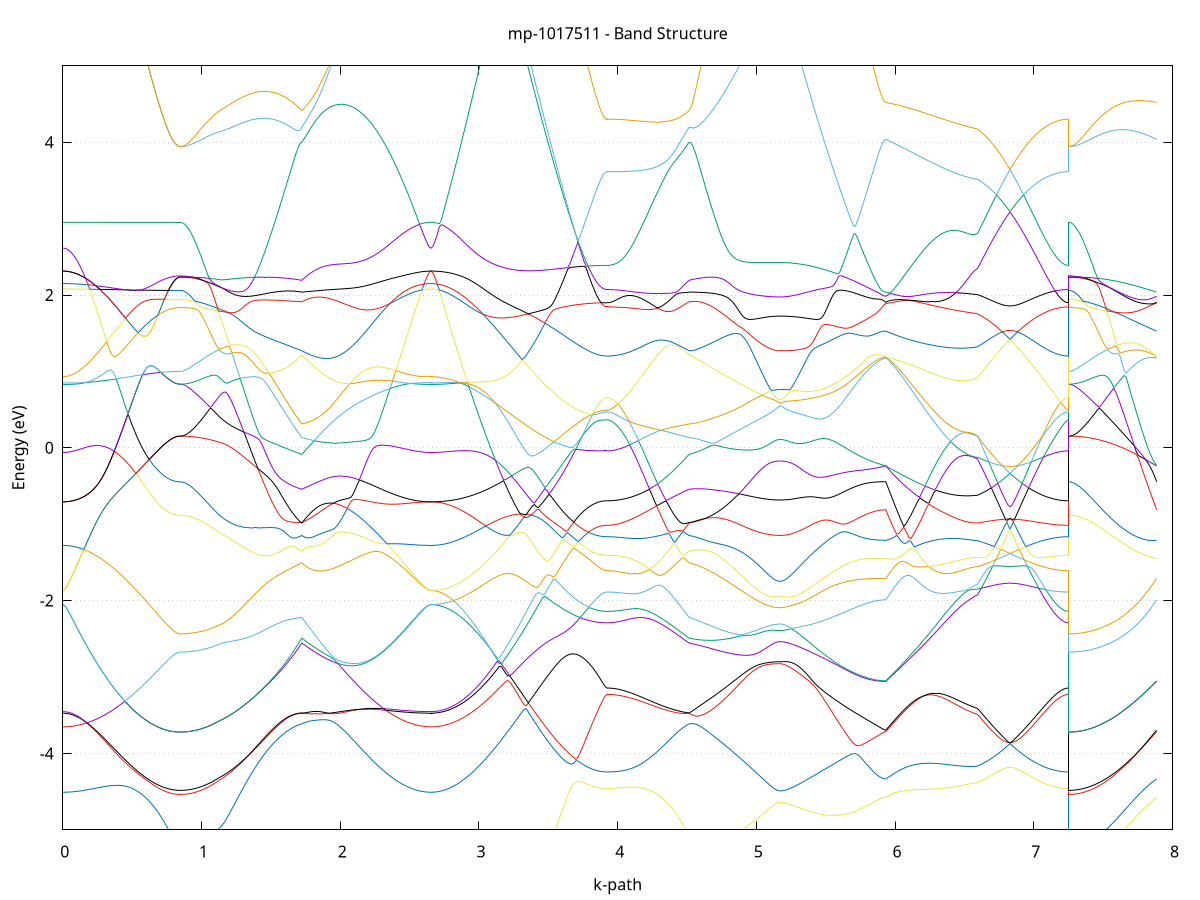 set title 'mp-1017511 - Band Structure'
set xlabel 'k-path'
set ylabel 'Energy (eV)'
set grid y
set yrange [-5:5]
set terminal png size 800,600
set output 'mp-1017511_bands_gnuplot.png'
plot '-' using 1:2 with lines notitle, '-' using 1:2 with lines notitle, '-' using 1:2 with lines notitle, '-' using 1:2 with lines notitle, '-' using 1:2 with lines notitle, '-' using 1:2 with lines notitle, '-' using 1:2 with lines notitle, '-' using 1:2 with lines notitle, '-' using 1:2 with lines notitle, '-' using 1:2 with lines notitle, '-' using 1:2 with lines notitle, '-' using 1:2 with lines notitle, '-' using 1:2 with lines notitle, '-' using 1:2 with lines notitle, '-' using 1:2 with lines notitle, '-' using 1:2 with lines notitle, '-' using 1:2 with lines notitle, '-' using 1:2 with lines notitle, '-' using 1:2 with lines notitle, '-' using 1:2 with lines notitle, '-' using 1:2 with lines notitle, '-' using 1:2 with lines notitle, '-' using 1:2 with lines notitle, '-' using 1:2 with lines notitle, '-' using 1:2 with lines notitle, '-' using 1:2 with lines notitle, '-' using 1:2 with lines notitle, '-' using 1:2 with lines notitle, '-' using 1:2 with lines notitle, '-' using 1:2 with lines notitle, '-' using 1:2 with lines notitle, '-' using 1:2 with lines notitle, '-' using 1:2 with lines notitle, '-' using 1:2 with lines notitle, '-' using 1:2 with lines notitle, '-' using 1:2 with lines notitle, '-' using 1:2 with lines notitle, '-' using 1:2 with lines notitle, '-' using 1:2 with lines notitle, '-' using 1:2 with lines notitle
0.000000 -52.939070
0.006674 -52.939070
0.013348 -52.939070
0.020022 -52.939070
0.026696 -52.939070
0.033370 -52.939070
0.040044 -52.939070
0.046718 -52.939070
0.053392 -52.939070
0.060066 -52.939070
0.066740 -52.939070
0.073414 -52.939070
0.080088 -52.939070
0.086762 -52.939070
0.093436 -52.939070
0.100111 -52.939070
0.106785 -52.939070
0.113459 -52.939070
0.120133 -52.939070
0.126807 -52.939070
0.133481 -52.939170
0.140155 -52.939170
0.146829 -52.939170
0.153503 -52.939170
0.160177 -52.939170
0.166851 -52.939170
0.173525 -52.939170
0.180199 -52.939170
0.186873 -52.939170
0.193547 -52.939170
0.200221 -52.939170
0.206895 -52.939170
0.213569 -52.939170
0.220243 -52.939170
0.226917 -52.939170
0.233591 -52.939170
0.240265 -52.939170
0.246939 -52.939170
0.253613 -52.939170
0.260287 -52.939170
0.266961 -52.939170
0.273635 -52.939170
0.280309 -52.939270
0.286984 -52.939270
0.293658 -52.939270
0.300332 -52.939270
0.307006 -52.939270
0.313680 -52.939270
0.320354 -52.939270
0.327028 -52.939270
0.333702 -52.939270
0.340376 -52.939270
0.347050 -52.939270
0.353724 -52.939270
0.360398 -52.939270
0.367072 -52.939270
0.373746 -52.939270
0.380420 -52.939370
0.387094 -52.939370
0.393768 -52.939370
0.400442 -52.939370
0.407116 -52.939370
0.413790 -52.939370
0.420464 -52.939370
0.427138 -52.939370
0.433812 -52.939370
0.440486 -52.939370
0.447160 -52.939370
0.453834 -52.939370
0.460508 -52.939370
0.467182 -52.939370
0.473856 -52.939370
0.480531 -52.939470
0.487205 -52.939470
0.493879 -52.939470
0.500553 -52.939470
0.507227 -52.939470
0.513901 -52.939470
0.520575 -52.939470
0.527249 -52.939470
0.533923 -52.939470
0.540597 -52.939470
0.547271 -52.939470
0.553945 -52.939470
0.560619 -52.939470
0.567293 -52.939470
0.573967 -52.939470
0.580641 -52.939570
0.587315 -52.939570
0.593989 -52.939570
0.600663 -52.939570
0.607337 -52.939570
0.614011 -52.939570
0.620685 -52.939570
0.627359 -52.939570
0.634033 -52.939570
0.640707 -52.939570
0.647381 -52.939570
0.654055 -52.939570
0.660729 -52.939570
0.667403 -52.939570
0.674078 -52.939570
0.680752 -52.939570
0.687426 -52.939570
0.694100 -52.939570
0.700774 -52.939570
0.707448 -52.939570
0.714122 -52.939570
0.720796 -52.939570
0.727470 -52.939570
0.734144 -52.939570
0.740818 -52.939570
0.747492 -52.939670
0.754166 -52.939670
0.760840 -52.939670
0.767514 -52.939670
0.774188 -52.939670
0.780862 -52.939670
0.787536 -52.939670
0.794210 -52.939670
0.800884 -52.939670
0.807558 -52.939670
0.814232 -52.939670
0.820906 -52.939670
0.827580 -52.939670
0.834254 -52.939670
0.840928 -52.939670
0.847602 -52.939670
0.847602 -52.939670
0.857377 -52.939670
0.867152 -52.939670
0.876926 -52.939670
0.886701 -52.939670
0.896476 -52.939670
0.906251 -52.939670
0.916025 -52.939670
0.925800 -52.939670
0.935575 -52.939670
0.945349 -52.939670
0.955124 -52.939770
0.964899 -52.939770
0.974673 -52.939770
0.984448 -52.939770
0.994223 -52.939770
1.003997 -52.939770
1.013772 -52.939870
1.023547 -52.939870
1.033321 -52.939870
1.043096 -52.939870
1.052871 -52.939970
1.062645 -52.939970
1.072420 -52.939970
1.082195 -52.940070
1.091969 -52.940070
1.101744 -52.940070
1.111519 -52.940170
1.121293 -52.940170
1.131068 -52.940270
1.131068 -52.940270
1.139522 -52.940270
1.147976 -52.940270
1.156430 -52.940270
1.164883 -52.940370
1.173337 -52.940370
1.181791 -52.940370
1.190245 -52.940470
1.198699 -52.940470
1.207152 -52.940470
1.215606 -52.940570
1.224060 -52.940570
1.232514 -52.940570
1.240968 -52.940670
1.249421 -52.940670
1.257875 -52.940670
1.266329 -52.940770
1.274783 -52.940770
1.283237 -52.940770
1.291690 -52.940870
1.300144 -52.940870
1.308598 -52.940970
1.317052 -52.940970
1.325506 -52.940970
1.333959 -52.941070
1.342413 -52.941070
1.350867 -52.941170
1.359321 -52.941170
1.367775 -52.941270
1.376229 -52.941270
1.384682 -52.941270
1.393136 -52.941370
1.401590 -52.941370
1.410044 -52.941470
1.418498 -52.941470
1.426951 -52.941570
1.435405 -52.941570
1.443859 -52.941670
1.452313 -52.941670
1.460767 -52.941770
1.469220 -52.941770
1.477674 -52.941870
1.486128 -52.941870
1.494582 -52.941970
1.503036 -52.941970
1.511489 -52.942070
1.519943 -52.942070
1.528397 -52.942170
1.536851 -52.942170
1.545305 -52.942270
1.553758 -52.942270
1.562212 -52.942370
1.570666 -52.942370
1.579120 -52.942470
1.587574 -52.942470
1.596027 -52.942570
1.604481 -52.942570
1.612935 -52.942670
1.621389 -52.942770
1.629843 -52.942770
1.638296 -52.942870
1.646750 -52.942870
1.655204 -52.942970
1.663658 -52.942970
1.672112 -52.943070
1.680566 -52.943170
1.689019 -52.943170
1.697473 -52.943270
1.705927 -52.943270
1.714381 -52.943370
1.722835 -52.943370
1.722835 -52.943370
1.731314 -52.943370
1.739794 -52.943370
1.748274 -52.943270
1.756754 -52.943270
1.765234 -52.943170
1.773714 -52.943170
1.782194 -52.943170
1.790674 -52.943070
1.799154 -52.943070
1.807634 -52.942970
1.816114 -52.942970
1.824594 -52.942870
1.833074 -52.942870
1.841554 -52.942770
1.850034 -52.942770
1.858514 -52.942670
1.866994 -52.942670
1.875474 -52.942670
1.883954 -52.942570
1.892434 -52.942570
1.900914 -52.942470
1.909394 -52.942470
1.917874 -52.942370
1.926354 -52.942370
1.934834 -52.942270
1.943314 -52.942270
1.951793 -52.942170
1.960273 -52.942170
1.968753 -52.942070
1.977233 -52.941970
1.985713 -52.941970
1.994193 -52.941870
2.002673 -52.941870
2.011153 -52.941770
2.019633 -52.941770
2.028113 -52.941670
2.036593 -52.941670
2.045073 -52.941570
2.053553 -52.941570
2.062033 -52.941470
2.070513 -52.941470
2.078993 -52.941370
2.087473 -52.941370
2.095953 -52.941270
2.104433 -52.941270
2.112913 -52.941170
2.121393 -52.941170
2.129873 -52.941070
2.138353 -52.941070
2.146833 -52.940970
2.155313 -52.940870
2.163793 -52.940870
2.172272 -52.940770
2.180752 -52.940770
2.189232 -52.940670
2.197712 -52.940670
2.206192 -52.940570
2.214672 -52.940570
2.223152 -52.940470
2.231632 -52.940470
2.240112 -52.940470
2.248592 -52.940370
2.257072 -52.940370
2.265552 -52.940270
2.274032 -52.940270
2.282512 -52.940170
2.290992 -52.940170
2.299472 -52.940070
2.307952 -52.940070
2.316432 -52.939970
2.324912 -52.939970
2.333392 -52.939970
2.341872 -52.939870
2.350352 -52.939870
2.358832 -52.939770
2.367312 -52.939770
2.375792 -52.939770
2.384272 -52.939670
2.392751 -52.939670
2.401231 -52.939670
2.409711 -52.939570
2.418191 -52.939570
2.426671 -52.939570
2.435151 -52.939470
2.443631 -52.939470
2.452111 -52.939470
2.460591 -52.939370
2.469071 -52.939370
2.477551 -52.939370
2.486031 -52.939370
2.494511 -52.939270
2.502991 -52.939270
2.511471 -52.939270
2.519951 -52.939270
2.528431 -52.939270
2.536911 -52.939170
2.545391 -52.939170
2.553871 -52.939170
2.562351 -52.939170
2.570831 -52.939170
2.579311 -52.939170
2.587791 -52.939170
2.596271 -52.939070
2.604751 -52.939070
2.613231 -52.939070
2.621710 -52.939070
2.630190 -52.939070
2.638670 -52.939070
2.647150 -52.939070
2.655630 -52.939070
2.655630 -52.939070
2.670539 -52.939070
2.685447 -52.939070
2.700356 -52.939070
2.715264 -52.939170
2.730173 -52.939170
2.745082 -52.939170
2.759990 -52.939170
2.774899 -52.939270
2.789807 -52.939270
2.804716 -52.939370
2.819624 -52.939370
2.834533 -52.939470
2.849441 -52.939470
2.864350 -52.939570
2.879258 -52.939670
2.894167 -52.939770
2.909075 -52.939770
2.923984 -52.939870
2.938892 -52.939970
2.953801 -52.940070
2.968709 -52.940170
2.983618 -52.940270
2.998527 -52.940370
3.013435 -52.940470
3.028344 -52.940570
3.043252 -52.940670
3.058161 -52.940870
3.073069 -52.940970
3.087978 -52.941070
3.102886 -52.941170
3.117795 -52.941370
3.132703 -52.941470
3.147612 -52.941570
3.162520 -52.941670
3.177429 -52.941870
3.192338 -52.941970
3.207246 -52.942170
3.222155 -52.942270
3.237063 -52.942370
3.251972 -52.942570
3.266880 -52.942670
3.281789 -52.942870
3.296697 -52.942970
3.311606 -52.943070
3.326514 -52.943270
3.341423 -52.943370
3.356331 -52.943570
3.371240 -52.943670
3.386148 -52.943770
3.401057 -52.943970
3.415965 -52.944070
3.430874 -52.944270
3.445783 -52.944370
3.460691 -52.944470
3.475600 -52.944570
3.490508 -52.944770
3.505417 -52.944870
3.520325 -52.944970
3.535234 -52.945070
3.550142 -52.945170
3.565051 -52.945370
3.579959 -52.945470
3.594868 -52.945570
3.609776 -52.945670
3.624685 -52.945770
3.639593 -52.945870
3.654502 -52.945970
3.669411 -52.945970
3.684319 -52.946070
3.699228 -52.946170
3.714136 -52.946270
3.729045 -52.946270
3.743953 -52.946370
3.758862 -52.946470
3.773770 -52.946470
3.788679 -52.946570
3.803587 -52.946570
3.818496 -52.946570
3.833404 -52.946670
3.848313 -52.946670
3.863221 -52.946670
3.878130 -52.946770
3.893039 -52.946770
3.907947 -52.946770
3.922856 -52.946770
3.922856 -52.946770
3.931309 -52.946770
3.939763 -52.946770
3.948217 -52.946770
3.956671 -52.946770
3.965125 -52.946670
3.973578 -52.946670
3.982032 -52.946670
3.990486 -52.946670
3.998940 -52.946670
4.007394 -52.946570
4.015847 -52.946570
4.024301 -52.946570
4.032755 -52.946470
4.041209 -52.946470
4.049663 -52.946470
4.058116 -52.946370
4.066570 -52.946370
4.075024 -52.946270
4.083478 -52.946270
4.091932 -52.946170
4.100385 -52.946170
4.108839 -52.946070
4.117293 -52.945970
4.125747 -52.945970
4.134201 -52.945870
4.142655 -52.945770
4.151108 -52.945770
4.159562 -52.945670
4.168016 -52.945570
4.176470 -52.945470
4.184924 -52.945370
4.193377 -52.945370
4.201831 -52.945270
4.210285 -52.945170
4.218739 -52.945070
4.227193 -52.944970
4.235646 -52.944870
4.244100 -52.944770
4.252554 -52.944770
4.261008 -52.944670
4.269462 -52.944570
4.277915 -52.944470
4.286369 -52.944370
4.294823 -52.944270
4.303277 -52.944170
4.311731 -52.944170
4.320184 -52.944170
4.328638 -52.944170
4.337092 -52.944070
4.345546 -52.944070
4.354000 -52.944070
4.362453 -52.943970
4.370907 -52.943970
4.379361 -52.943970
4.387815 -52.943970
4.396269 -52.943870
4.404722 -52.943870
4.413176 -52.943870
4.421630 -52.943770
4.430084 -52.943770
4.438538 -52.943770
4.446991 -52.943670
4.455445 -52.943670
4.463899 -52.943670
4.472353 -52.943570
4.480807 -52.943570
4.489261 -52.943570
4.497714 -52.943470
4.506168 -52.943470
4.514622 -52.943370
4.514622 -52.943370
4.528583 -52.943370
4.542543 -52.943370
4.556504 -52.943370
4.570465 -52.943370
4.584426 -52.943370
4.598387 -52.943370
4.612347 -52.943270
4.626308 -52.943270
4.640269 -52.943270
4.654230 -52.943270
4.668190 -52.943270
4.682151 -52.943170
4.696112 -52.943170
4.710073 -52.943170
4.724033 -52.943170
4.737994 -52.943170
4.751955 -52.943070
4.765916 -52.943070
4.779876 -52.943070
4.793837 -52.943070
4.807798 -52.942970
4.821759 -52.942970
4.835719 -52.942970
4.849680 -52.942970
4.863641 -52.942870
4.877602 -52.942870
4.891562 -52.942870
4.905523 -52.942870
4.919484 -52.942770
4.933445 -52.942770
4.947405 -52.942770
4.961366 -52.942770
4.975327 -52.942670
4.989288 -52.942670
5.003248 -52.942670
5.017209 -52.942670
5.031170 -52.942670
5.045131 -52.942670
5.059092 -52.942570
5.073052 -52.942570
5.087013 -52.942570
5.100974 -52.942570
5.114935 -52.942570
5.128895 -52.942570
5.142856 -52.942570
5.156817 -52.942570
5.170778 -52.942570
5.170778 -52.942570
5.179247 -52.942570
5.187717 -52.942570
5.196187 -52.942570
5.204657 -52.942570
5.213127 -52.942570
5.221596 -52.942570
5.230066 -52.942570
5.238536 -52.942570
5.247006 -52.942570
5.255475 -52.942570
5.263945 -52.942570
5.272415 -52.942570
5.280885 -52.942570
5.289355 -52.942570
5.297824 -52.942570
5.306294 -52.942570
5.314764 -52.942570
5.323234 -52.942570
5.331704 -52.942570
5.340173 -52.942570
5.348643 -52.942570
5.357113 -52.942570
5.365583 -52.942570
5.374053 -52.942570
5.382522 -52.942570
5.390992 -52.942570
5.399462 -52.942570
5.407932 -52.942570
5.416402 -52.942570
5.424871 -52.942570
5.433341 -52.942570
5.441811 -52.942570
5.450281 -52.942570
5.458750 -52.942570
5.467220 -52.942570
5.475690 -52.942570
5.484160 -52.942570
5.492630 -52.942570
5.501099 -52.942570
5.509569 -52.942570
5.518039 -52.942570
5.526509 -52.942570
5.534979 -52.942570
5.543448 -52.942570
5.551918 -52.942570
5.560388 -52.942570
5.568858 -52.942570
5.577327 -52.942570
5.585797 -52.942570
5.594267 -52.942470
5.602737 -52.942470
5.611207 -52.942470
5.619676 -52.942470
5.628146 -52.942470
5.636616 -52.942470
5.645086 -52.942470
5.653556 -52.942470
5.662025 -52.942470
5.670495 -52.942470
5.678965 -52.942470
5.687435 -52.942470
5.695905 -52.942370
5.704374 -52.942370
5.712844 -52.942370
5.721314 -52.942370
5.729784 -52.942370
5.738254 -52.942370
5.746723 -52.942370
5.755193 -52.942370
5.763663 -52.942270
5.772133 -52.942270
5.780602 -52.942270
5.789072 -52.942270
5.797542 -52.942270
5.806012 -52.942270
5.814482 -52.942270
5.822951 -52.942270
5.831421 -52.942270
5.839891 -52.942170
5.848361 -52.942170
5.856831 -52.942170
5.865300 -52.942170
5.873770 -52.942170
5.882240 -52.942170
5.890710 -52.942170
5.899180 -52.942170
5.907649 -52.942170
5.916119 -52.942170
5.924589 -52.942170
5.933059 -52.942170
5.933059 -52.942170
5.946027 -52.942270
5.958995 -52.942270
5.971963 -52.942370
5.984931 -52.942470
5.997899 -52.942570
6.010867 -52.942570
6.023835 -52.942670
6.036803 -52.942770
6.049771 -52.942870
6.062740 -52.942970
6.075708 -52.942970
6.088676 -52.943070
6.101644 -52.943170
6.114612 -52.943270
6.127580 -52.943270
6.140548 -52.943370
6.153516 -52.943470
6.166484 -52.943470
6.179452 -52.943570
6.192420 -52.943670
6.205388 -52.943670
6.218356 -52.943770
6.231325 -52.943970
6.244293 -52.944070
6.257261 -52.944270
6.270229 -52.944470
6.283197 -52.944570
6.296165 -52.944670
6.309133 -52.944870
6.322101 -52.944970
6.335069 -52.945170
6.348037 -52.945270
6.361005 -52.945370
6.373973 -52.945470
6.386942 -52.945670
6.399910 -52.945770
6.412878 -52.945870
6.425846 -52.945970
6.438814 -52.946070
6.451782 -52.946070
6.464750 -52.946170
6.477718 -52.946270
6.490686 -52.946370
6.503654 -52.946370
6.516622 -52.946470
6.529590 -52.946470
6.542559 -52.946470
6.555527 -52.946470
6.568495 -52.946470
6.581463 -52.946470
6.594431 -52.946470
6.594431 -52.946470
6.601077 -52.946470
6.607724 -52.946470
6.614370 -52.946470
6.621017 -52.946470
6.627663 -52.946370
6.634310 -52.946370
6.640956 -52.946370
6.647603 -52.946370
6.654249 -52.946370
6.660896 -52.946270
6.667542 -52.946270
6.674189 -52.946270
6.680835 -52.946270
6.687482 -52.946270
6.694128 -52.946170
6.700775 -52.946170
6.707421 -52.946170
6.714068 -52.946170
6.720714 -52.946070
6.727361 -52.946070
6.734007 -52.946070
6.740654 -52.946070
6.747300 -52.946070
6.753947 -52.945970
6.760593 -52.945970
6.767240 -52.945970
6.773886 -52.945970
6.780532 -52.945870
6.787179 -52.945870
6.793825 -52.945870
6.800472 -52.945870
6.807118 -52.945770
6.813765 -52.945770
6.820411 -52.945770
6.827058 -52.945770
6.833704 -52.945770
6.840351 -52.945770
6.846997 -52.945770
6.853644 -52.945770
6.860290 -52.945870
6.866937 -52.945870
6.873583 -52.945870
6.880230 -52.945870
6.886876 -52.945970
6.893523 -52.945970
6.900169 -52.945970
6.906816 -52.945970
6.913462 -52.946070
6.920109 -52.946070
6.926755 -52.946070
6.933402 -52.946070
6.940048 -52.946170
6.946695 -52.946170
6.953341 -52.946170
6.959988 -52.946170
6.966634 -52.946270
6.973281 -52.946270
6.979927 -52.946270
6.986574 -52.946270
6.993220 -52.946270
6.999867 -52.946370
7.006513 -52.946370
7.013160 -52.946370
7.019806 -52.946370
7.026453 -52.946370
7.033099 -52.946470
7.039745 -52.946470
7.046392 -52.946470
7.053038 -52.946470
7.059685 -52.946470
7.066331 -52.946470
7.072978 -52.946570
7.079624 -52.946570
7.086271 -52.946570
7.092917 -52.946570
7.099564 -52.946570
7.106210 -52.946570
7.112857 -52.946570
7.119503 -52.946670
7.126150 -52.946670
7.132796 -52.946670
7.139443 -52.946670
7.146089 -52.946670
7.152736 -52.946670
7.159382 -52.946670
7.166029 -52.946670
7.172675 -52.946670
7.179322 -52.946670
7.185968 -52.946670
7.192615 -52.946770
7.199261 -52.946770
7.205908 -52.946770
7.212554 -52.946770
7.219201 -52.946770
7.225847 -52.946770
7.232494 -52.946770
7.239140 -52.946770
7.245787 -52.946770
7.252433 -52.946770
7.252433 -52.939670
7.267168 -52.939670
7.281903 -52.939670
7.296639 -52.939670
7.311374 -52.939670
7.326109 -52.939670
7.340844 -52.939670
7.355579 -52.939670
7.370314 -52.939770
7.385050 -52.939770
7.399785 -52.939770
7.414520 -52.939870
7.429255 -52.939870
7.443990 -52.939870
7.458726 -52.939970
7.473461 -52.939970
7.488196 -52.940070
7.502931 -52.940070
7.517666 -52.940170
7.532401 -52.940170
7.547137 -52.940270
7.561872 -52.940370
7.576607 -52.940370
7.591342 -52.940470
7.606077 -52.940570
7.620812 -52.940570
7.635548 -52.940670
7.650283 -52.940770
7.665018 -52.940870
7.679753 -52.940870
7.694488 -52.940970
7.709224 -52.941070
7.723959 -52.941170
7.738694 -52.941270
7.753429 -52.941370
7.768164 -52.941370
7.782899 -52.941470
7.797635 -52.941570
7.812370 -52.941670
7.827105 -52.941770
7.841840 -52.941870
7.856575 -52.941970
7.871311 -52.942070
7.886046 -52.942170
e
0.000000 -52.939070
0.006674 -52.939070
0.013348 -52.939070
0.020022 -52.939070
0.026696 -52.939070
0.033370 -52.939070
0.040044 -52.939070
0.046718 -52.939070
0.053392 -52.939070
0.060066 -52.939070
0.066740 -52.939070
0.073414 -52.939070
0.080088 -52.939070
0.086762 -52.939070
0.093436 -52.939070
0.100111 -52.939070
0.106785 -52.939070
0.113459 -52.939070
0.120133 -52.939070
0.126807 -52.939070
0.133481 -52.939170
0.140155 -52.939170
0.146829 -52.939170
0.153503 -52.939170
0.160177 -52.939170
0.166851 -52.939170
0.173525 -52.939170
0.180199 -52.939170
0.186873 -52.939170
0.193547 -52.939170
0.200221 -52.939170
0.206895 -52.939170
0.213569 -52.939170
0.220243 -52.939170
0.226917 -52.939170
0.233591 -52.939170
0.240265 -52.939170
0.246939 -52.939170
0.253613 -52.939170
0.260287 -52.939170
0.266961 -52.939170
0.273635 -52.939170
0.280309 -52.939270
0.286984 -52.939270
0.293658 -52.939270
0.300332 -52.939270
0.307006 -52.939270
0.313680 -52.939270
0.320354 -52.939270
0.327028 -52.939270
0.333702 -52.939270
0.340376 -52.939270
0.347050 -52.939270
0.353724 -52.939270
0.360398 -52.939270
0.367072 -52.939270
0.373746 -52.939270
0.380420 -52.939370
0.387094 -52.939370
0.393768 -52.939370
0.400442 -52.939370
0.407116 -52.939370
0.413790 -52.939370
0.420464 -52.939370
0.427138 -52.939370
0.433812 -52.939370
0.440486 -52.939370
0.447160 -52.939370
0.453834 -52.939370
0.460508 -52.939370
0.467182 -52.939370
0.473856 -52.939370
0.480531 -52.939470
0.487205 -52.939470
0.493879 -52.939470
0.500553 -52.939470
0.507227 -52.939470
0.513901 -52.939470
0.520575 -52.939470
0.527249 -52.939470
0.533923 -52.939470
0.540597 -52.939470
0.547271 -52.939470
0.553945 -52.939470
0.560619 -52.939470
0.567293 -52.939470
0.573967 -52.939470
0.580641 -52.939570
0.587315 -52.939570
0.593989 -52.939570
0.600663 -52.939570
0.607337 -52.939570
0.614011 -52.939570
0.620685 -52.939570
0.627359 -52.939570
0.634033 -52.939570
0.640707 -52.939570
0.647381 -52.939570
0.654055 -52.939570
0.660729 -52.939570
0.667403 -52.939570
0.674078 -52.939570
0.680752 -52.939570
0.687426 -52.939570
0.694100 -52.939570
0.700774 -52.939570
0.707448 -52.939570
0.714122 -52.939570
0.720796 -52.939570
0.727470 -52.939570
0.734144 -52.939570
0.740818 -52.939570
0.747492 -52.939670
0.754166 -52.939670
0.760840 -52.939670
0.767514 -52.939670
0.774188 -52.939670
0.780862 -52.939670
0.787536 -52.939670
0.794210 -52.939670
0.800884 -52.939670
0.807558 -52.939670
0.814232 -52.939670
0.820906 -52.939670
0.827580 -52.939670
0.834254 -52.939670
0.840928 -52.939670
0.847602 -52.939670
0.847602 -52.939670
0.857377 -52.939670
0.867152 -52.939670
0.876926 -52.939670
0.886701 -52.939670
0.896476 -52.939670
0.906251 -52.939670
0.916025 -52.939570
0.925800 -52.939570
0.935575 -52.939570
0.945349 -52.939570
0.955124 -52.939570
0.964899 -52.939570
0.974673 -52.939570
0.984448 -52.939570
0.994223 -52.939570
1.003997 -52.939570
1.013772 -52.939470
1.023547 -52.939470
1.033321 -52.939470
1.043096 -52.939470
1.052871 -52.939470
1.062645 -52.939470
1.072420 -52.939470
1.082195 -52.939370
1.091969 -52.939370
1.101744 -52.939370
1.111519 -52.939370
1.121293 -52.939370
1.131068 -52.939370
1.131068 -52.939370
1.139522 -52.939370
1.147976 -52.939370
1.156430 -52.939370
1.164883 -52.939370
1.173337 -52.939370
1.181791 -52.939370
1.190245 -52.939370
1.198699 -52.939370
1.207152 -52.939370
1.215606 -52.939370
1.224060 -52.939370
1.232514 -52.939370
1.240968 -52.939370
1.249421 -52.939370
1.257875 -52.939370
1.266329 -52.939370
1.274783 -52.939370
1.283237 -52.939370
1.291690 -52.939370
1.300144 -52.939370
1.308598 -52.939370
1.317052 -52.939470
1.325506 -52.939470
1.333959 -52.939470
1.342413 -52.939470
1.350867 -52.939470
1.359321 -52.939570
1.367775 -52.939570
1.376229 -52.939570
1.384682 -52.939570
1.393136 -52.939570
1.401590 -52.939670
1.410044 -52.939670
1.418498 -52.939670
1.426951 -52.939770
1.435405 -52.939770
1.443859 -52.939770
1.452313 -52.939870
1.460767 -52.939870
1.469220 -52.939870
1.477674 -52.939970
1.486128 -52.939970
1.494582 -52.940070
1.503036 -52.940070
1.511489 -52.940070
1.519943 -52.940170
1.528397 -52.940170
1.536851 -52.940270
1.545305 -52.940270
1.553758 -52.940370
1.562212 -52.940370
1.570666 -52.940470
1.579120 -52.940570
1.587574 -52.940570
1.596027 -52.940670
1.604481 -52.940670
1.612935 -52.940770
1.621389 -52.940870
1.629843 -52.940870
1.638296 -52.940970
1.646750 -52.940970
1.655204 -52.941070
1.663658 -52.941170
1.672112 -52.941170
1.680566 -52.941270
1.689019 -52.941370
1.697473 -52.941370
1.705927 -52.941470
1.714381 -52.941570
1.722835 -52.941670
1.722835 -52.941670
1.731314 -52.941570
1.739794 -52.941470
1.748274 -52.941370
1.756754 -52.941270
1.765234 -52.941170
1.773714 -52.941070
1.782194 -52.940970
1.790674 -52.940870
1.799154 -52.940770
1.807634 -52.940770
1.816114 -52.940670
1.824594 -52.940570
1.833074 -52.940470
1.841554 -52.940370
1.850034 -52.940370
1.858514 -52.940270
1.866994 -52.940170
1.875474 -52.940070
1.883954 -52.940070
1.892434 -52.939970
1.900914 -52.939870
1.909394 -52.939870
1.917874 -52.939770
1.926354 -52.939670
1.934834 -52.939670
1.943314 -52.939570
1.951793 -52.939570
1.960273 -52.939470
1.968753 -52.939470
1.977233 -52.939370
1.985713 -52.939370
1.994193 -52.939270
2.002673 -52.939270
2.011153 -52.939170
2.019633 -52.939170
2.028113 -52.939170
2.036593 -52.939070
2.045073 -52.939070
2.053553 -52.939070
2.062033 -52.938970
2.070513 -52.938970
2.078993 -52.938970
2.087473 -52.938970
2.095953 -52.938870
2.104433 -52.938870
2.112913 -52.938870
2.121393 -52.938870
2.129873 -52.938870
2.138353 -52.938770
2.146833 -52.938770
2.155313 -52.938770
2.163793 -52.938770
2.172272 -52.938770
2.180752 -52.938770
2.189232 -52.938770
2.197712 -52.938770
2.206192 -52.938770
2.214672 -52.938770
2.223152 -52.938770
2.231632 -52.938770
2.240112 -52.938770
2.248592 -52.938770
2.257072 -52.938770
2.265552 -52.938770
2.274032 -52.938770
2.282512 -52.938770
2.290992 -52.938770
2.299472 -52.938770
2.307952 -52.938770
2.316432 -52.938770
2.324912 -52.938770
2.333392 -52.938770
2.341872 -52.938770
2.350352 -52.938770
2.358832 -52.938770
2.367312 -52.938870
2.375792 -52.938870
2.384272 -52.938870
2.392751 -52.938870
2.401231 -52.938870
2.409711 -52.938870
2.418191 -52.938870
2.426671 -52.938870
2.435151 -52.938870
2.443631 -52.938970
2.452111 -52.938970
2.460591 -52.938970
2.469071 -52.938970
2.477551 -52.938970
2.486031 -52.938970
2.494511 -52.938970
2.502991 -52.938970
2.511471 -52.938970
2.519951 -52.938970
2.528431 -52.939070
2.536911 -52.939070
2.545391 -52.939070
2.553871 -52.939070
2.562351 -52.939070
2.570831 -52.939070
2.579311 -52.939070
2.587791 -52.939070
2.596271 -52.939070
2.604751 -52.939070
2.613231 -52.939070
2.621710 -52.939070
2.630190 -52.939070
2.638670 -52.939070
2.647150 -52.939070
2.655630 -52.939070
2.655630 -52.939070
2.670539 -52.939070
2.685447 -52.939070
2.700356 -52.939070
2.715264 -52.939070
2.730173 -52.939070
2.745082 -52.939070
2.759990 -52.938970
2.774899 -52.938970
2.789807 -52.938970
2.804716 -52.938970
2.819624 -52.938970
2.834533 -52.938870
2.849441 -52.938870
2.864350 -52.938870
2.879258 -52.938770
2.894167 -52.938770
2.909075 -52.938770
2.923984 -52.938670
2.938892 -52.938670
2.953801 -52.938670
2.968709 -52.938670
2.983618 -52.938570
2.998527 -52.938570
3.013435 -52.938570
3.028344 -52.938570
3.043252 -52.938570
3.058161 -52.938570
3.073069 -52.938570
3.087978 -52.938570
3.102886 -52.938570
3.117795 -52.938570
3.132703 -52.938670
3.147612 -52.938670
3.162520 -52.938670
3.177429 -52.938770
3.192338 -52.938770
3.207246 -52.938870
3.222155 -52.938970
3.237063 -52.938970
3.251972 -52.939070
3.266880 -52.939170
3.281789 -52.939270
3.296697 -52.939370
3.311606 -52.939470
3.326514 -52.939570
3.341423 -52.939770
3.356331 -52.939870
3.371240 -52.939970
3.386148 -52.940170
3.401057 -52.940270
3.415965 -52.940470
3.430874 -52.940570
3.445783 -52.940770
3.460691 -52.940970
3.475600 -52.941070
3.490508 -52.941270
3.505417 -52.941470
3.520325 -52.941570
3.535234 -52.941770
3.550142 -52.941970
3.565051 -52.942170
3.579959 -52.942270
3.594868 -52.942470
3.609776 -52.942670
3.624685 -52.942770
3.639593 -52.942970
3.654502 -52.943170
3.669411 -52.943270
3.684319 -52.943470
3.699228 -52.943570
3.714136 -52.943770
3.729045 -52.943870
3.743953 -52.943970
3.758862 -52.944070
3.773770 -52.944170
3.788679 -52.944270
3.803587 -52.944370
3.818496 -52.944470
3.833404 -52.944470
3.848313 -52.944570
3.863221 -52.944670
3.878130 -52.944670
3.893039 -52.944670
3.907947 -52.944670
3.922856 -52.944670
3.922856 -52.944670
3.931309 -52.944670
3.939763 -52.944670
3.948217 -52.944670
3.956671 -52.944670
3.965125 -52.944670
3.973578 -52.944670
3.982032 -52.944670
3.990486 -52.944670
3.998940 -52.944670
4.007394 -52.944670
4.015847 -52.944670
4.024301 -52.944670
4.032755 -52.944670
4.041209 -52.944670
4.049663 -52.944670
4.058116 -52.944670
4.066570 -52.944670
4.075024 -52.944670
4.083478 -52.944670
4.091932 -52.944570
4.100385 -52.944570
4.108839 -52.944570
4.117293 -52.944570
4.125747 -52.944570
4.134201 -52.944570
4.142655 -52.944570
4.151108 -52.944570
4.159562 -52.944470
4.168016 -52.944470
4.176470 -52.944470
4.184924 -52.944470
4.193377 -52.944470
4.201831 -52.944470
4.210285 -52.944470
4.218739 -52.944370
4.227193 -52.944370
4.235646 -52.944370
4.244100 -52.944370
4.252554 -52.944370
4.261008 -52.944270
4.269462 -52.944270
4.277915 -52.944270
4.286369 -52.944270
4.294823 -52.944270
4.303277 -52.944170
4.311731 -52.944070
4.320184 -52.943970
4.328638 -52.943870
4.337092 -52.943770
4.345546 -52.943670
4.354000 -52.943570
4.362453 -52.943470
4.370907 -52.943370
4.379361 -52.943270
4.387815 -52.943170
4.396269 -52.943070
4.404722 -52.942970
4.413176 -52.942870
4.421630 -52.942770
4.430084 -52.942670
4.438538 -52.942570
4.446991 -52.942370
4.455445 -52.942270
4.463899 -52.942170
4.472353 -52.942070
4.480807 -52.941970
4.489261 -52.941870
4.497714 -52.941770
4.506168 -52.941770
4.514622 -52.941670
4.514622 -52.941670
4.528583 -52.941570
4.542543 -52.941570
4.556504 -52.941470
4.570465 -52.941370
4.584426 -52.941270
4.598387 -52.941270
4.612347 -52.941170
4.626308 -52.941070
4.640269 -52.940970
4.654230 -52.940870
4.668190 -52.940770
4.682151 -52.940570
4.696112 -52.940470
4.710073 -52.940370
4.724033 -52.940270
4.737994 -52.940070
4.751955 -52.939970
4.765916 -52.939870
4.779876 -52.939670
4.793837 -52.939570
4.807798 -52.939470
4.821759 -52.939270
4.835719 -52.939170
4.849680 -52.939070
4.863641 -52.938970
4.877602 -52.938770
4.891562 -52.938670
4.905523 -52.938570
4.919484 -52.938470
4.933445 -52.938370
4.947405 -52.938270
4.961366 -52.938070
4.975327 -52.937970
4.989288 -52.937870
5.003248 -52.937870
5.017209 -52.937770
5.031170 -52.937670
5.045131 -52.937570
5.059092 -52.937570
5.073052 -52.937470
5.087013 -52.937470
5.100974 -52.937370
5.114935 -52.937370
5.128895 -52.937270
5.142856 -52.937270
5.156817 -52.937270
5.170778 -52.937270
5.170778 -52.937270
5.179247 -52.937270
5.187717 -52.937270
5.196187 -52.937270
5.204657 -52.937270
5.213127 -52.937270
5.221596 -52.937270
5.230066 -52.937370
5.238536 -52.937370
5.247006 -52.937370
5.255475 -52.937370
5.263945 -52.937370
5.272415 -52.937370
5.280885 -52.937470
5.289355 -52.937470
5.297824 -52.937470
5.306294 -52.937470
5.314764 -52.937570
5.323234 -52.937570
5.331704 -52.937570
5.340173 -52.937570
5.348643 -52.937670
5.357113 -52.937670
5.365583 -52.937670
5.374053 -52.937770
5.382522 -52.937770
5.390992 -52.937870
5.399462 -52.937870
5.407932 -52.937870
5.416402 -52.937970
5.424871 -52.937970
5.433341 -52.938070
5.441811 -52.938070
5.450281 -52.938170
5.458750 -52.938170
5.467220 -52.938270
5.475690 -52.938270
5.484160 -52.938370
5.492630 -52.938370
5.501099 -52.938470
5.509569 -52.938470
5.518039 -52.938570
5.526509 -52.938570
5.534979 -52.938670
5.543448 -52.938670
5.551918 -52.938770
5.560388 -52.938770
5.568858 -52.938870
5.577327 -52.938870
5.585797 -52.938970
5.594267 -52.938970
5.602737 -52.939070
5.611207 -52.939170
5.619676 -52.939170
5.628146 -52.939270
5.636616 -52.939270
5.645086 -52.939370
5.653556 -52.939370
5.662025 -52.939470
5.670495 -52.939470
5.678965 -52.939570
5.687435 -52.939570
5.695905 -52.939670
5.704374 -52.939670
5.712844 -52.939770
5.721314 -52.939770
5.729784 -52.939870
5.738254 -52.939870
5.746723 -52.939970
5.755193 -52.939970
5.763663 -52.940070
5.772133 -52.940070
5.780602 -52.940170
5.789072 -52.940170
5.797542 -52.940270
5.806012 -52.940270
5.814482 -52.940270
5.822951 -52.940370
5.831421 -52.940370
5.839891 -52.940370
5.848361 -52.940470
5.856831 -52.940470
5.865300 -52.940470
5.873770 -52.940470
5.882240 -52.940470
5.890710 -52.940570
5.899180 -52.940570
5.907649 -52.940570
5.916119 -52.940570
5.924589 -52.940570
5.933059 -52.940570
5.933059 -52.940570
5.946027 -52.940670
5.958995 -52.940770
5.971963 -52.940870
5.984931 -52.941070
5.997899 -52.941170
6.010867 -52.941270
6.023835 -52.941470
6.036803 -52.941570
6.049771 -52.941770
6.062740 -52.941870
6.075708 -52.942070
6.088676 -52.942170
6.101644 -52.942370
6.114612 -52.942470
6.127580 -52.942670
6.140548 -52.942770
6.153516 -52.942970
6.166484 -52.943170
6.179452 -52.943270
6.192420 -52.943470
6.205388 -52.943670
6.218356 -52.943770
6.231325 -52.943870
6.244293 -52.943870
6.257261 -52.943970
6.270229 -52.944070
6.283197 -52.944070
6.296165 -52.944170
6.309133 -52.944170
6.322101 -52.944270
6.335069 -52.944270
6.348037 -52.944370
6.361005 -52.944370
6.373973 -52.944470
6.386942 -52.944470
6.399910 -52.944570
6.412878 -52.944570
6.425846 -52.944670
6.438814 -52.944670
6.451782 -52.944670
6.464750 -52.944770
6.477718 -52.944770
6.490686 -52.944770
6.503654 -52.944870
6.516622 -52.944870
6.529590 -52.944870
6.542559 -52.944870
6.555527 -52.944870
6.568495 -52.944970
6.581463 -52.944970
6.594431 -52.944970
6.594431 -52.944970
6.601077 -52.944970
6.607724 -52.944970
6.614370 -52.944970
6.621017 -52.944970
6.627663 -52.945070
6.634310 -52.945070
6.640956 -52.945070
6.647603 -52.945070
6.654249 -52.945070
6.660896 -52.945170
6.667542 -52.945170
6.674189 -52.945170
6.680835 -52.945170
6.687482 -52.945170
6.694128 -52.945270
6.700775 -52.945270
6.707421 -52.945270
6.714068 -52.945270
6.720714 -52.945370
6.727361 -52.945370
6.734007 -52.945370
6.740654 -52.945370
6.747300 -52.945370
6.753947 -52.945470
6.760593 -52.945470
6.767240 -52.945470
6.773886 -52.945470
6.780532 -52.945570
6.787179 -52.945570
6.793825 -52.945570
6.800472 -52.945570
6.807118 -52.945670
6.813765 -52.945670
6.820411 -52.945670
6.827058 -52.945670
6.833704 -52.945670
6.840351 -52.945670
6.846997 -52.945670
6.853644 -52.945670
6.860290 -52.945570
6.866937 -52.945570
6.873583 -52.945570
6.880230 -52.945570
6.886876 -52.945470
6.893523 -52.945470
6.900169 -52.945470
6.906816 -52.945470
6.913462 -52.945370
6.920109 -52.945370
6.926755 -52.945370
6.933402 -52.945370
6.940048 -52.945270
6.946695 -52.945270
6.953341 -52.945270
6.959988 -52.945270
6.966634 -52.945270
6.973281 -52.945170
6.979927 -52.945170
6.986574 -52.945170
6.993220 -52.945170
6.999867 -52.945070
7.006513 -52.945070
7.013160 -52.945070
7.019806 -52.945070
7.026453 -52.945070
7.033099 -52.944970
7.039745 -52.944970
7.046392 -52.944970
7.053038 -52.944970
7.059685 -52.944970
7.066331 -52.944970
7.072978 -52.944870
7.079624 -52.944870
7.086271 -52.944870
7.092917 -52.944870
7.099564 -52.944870
7.106210 -52.944870
7.112857 -52.944870
7.119503 -52.944870
7.126150 -52.944770
7.132796 -52.944770
7.139443 -52.944770
7.146089 -52.944770
7.152736 -52.944770
7.159382 -52.944770
7.166029 -52.944770
7.172675 -52.944770
7.179322 -52.944770
7.185968 -52.944770
7.192615 -52.944770
7.199261 -52.944670
7.205908 -52.944670
7.212554 -52.944670
7.219201 -52.944670
7.225847 -52.944670
7.232494 -52.944670
7.239140 -52.944670
7.245787 -52.944670
7.252433 -52.944670
7.252433 -52.939670
7.267168 -52.939670
7.281903 -52.939670
7.296639 -52.939670
7.311374 -52.939670
7.326109 -52.939570
7.340844 -52.939570
7.355579 -52.939570
7.370314 -52.939570
7.385050 -52.939570
7.399785 -52.939570
7.414520 -52.939470
7.429255 -52.939470
7.443990 -52.939470
7.458726 -52.939470
7.473461 -52.939470
7.488196 -52.939370
7.502931 -52.939370
7.517666 -52.939370
7.532401 -52.939370
7.547137 -52.939370
7.561872 -52.939370
7.576607 -52.939370
7.591342 -52.939370
7.606077 -52.939370
7.620812 -52.939370
7.635548 -52.939370
7.650283 -52.939370
7.665018 -52.939370
7.679753 -52.939470
7.694488 -52.939470
7.709224 -52.939470
7.723959 -52.939570
7.738694 -52.939570
7.753429 -52.939670
7.768164 -52.939770
7.782899 -52.939870
7.797635 -52.939870
7.812370 -52.939970
7.827105 -52.940070
7.841840 -52.940170
7.856575 -52.940270
7.871311 -52.940470
7.886046 -52.940570
e
0.000000 -52.924070
0.006674 -52.924070
0.013348 -52.924070
0.020022 -52.924070
0.026696 -52.924070
0.033370 -52.924070
0.040044 -52.924070
0.046718 -52.924070
0.053392 -52.924070
0.060066 -52.924070
0.066740 -52.924070
0.073414 -52.924070
0.080088 -52.924070
0.086762 -52.923970
0.093436 -52.923970
0.100111 -52.923970
0.106785 -52.923970
0.113459 -52.923970
0.120133 -52.923970
0.126807 -52.923970
0.133481 -52.923870
0.140155 -52.923870
0.146829 -52.923870
0.153503 -52.923870
0.160177 -52.923870
0.166851 -52.923770
0.173525 -52.923770
0.180199 -52.923770
0.186873 -52.923770
0.193547 -52.923670
0.200221 -52.923670
0.206895 -52.923670
0.213569 -52.923670
0.220243 -52.923570
0.226917 -52.923570
0.233591 -52.923570
0.240265 -52.923470
0.246939 -52.923470
0.253613 -52.923470
0.260287 -52.923470
0.266961 -52.923370
0.273635 -52.923370
0.280309 -52.923370
0.286984 -52.923270
0.293658 -52.923270
0.300332 -52.923270
0.307006 -52.923170
0.313680 -52.923170
0.320354 -52.923070
0.327028 -52.923070
0.333702 -52.923070
0.340376 -52.922970
0.347050 -52.922970
0.353724 -52.922970
0.360398 -52.922870
0.367072 -52.922870
0.373746 -52.922770
0.380420 -52.922770
0.387094 -52.922770
0.393768 -52.922670
0.400442 -52.922670
0.407116 -52.922570
0.413790 -52.922570
0.420464 -52.922570
0.427138 -52.922470
0.433812 -52.922470
0.440486 -52.922370
0.447160 -52.922370
0.453834 -52.922370
0.460508 -52.922270
0.467182 -52.922270
0.473856 -52.922170
0.480531 -52.922170
0.487205 -52.922170
0.493879 -52.922070
0.500553 -52.922070
0.507227 -52.922070
0.513901 -52.921970
0.520575 -52.921970
0.527249 -52.921870
0.533923 -52.921870
0.540597 -52.921870
0.547271 -52.921770
0.553945 -52.921770
0.560619 -52.921770
0.567293 -52.921670
0.573967 -52.921670
0.580641 -52.921670
0.587315 -52.921570
0.593989 -52.921570
0.600663 -52.921570
0.607337 -52.921470
0.614011 -52.921470
0.620685 -52.921470
0.627359 -52.921370
0.634033 -52.921370
0.640707 -52.921370
0.647381 -52.921370
0.654055 -52.921270
0.660729 -52.921270
0.667403 -52.921270
0.674078 -52.921270
0.680752 -52.921170
0.687426 -52.921170
0.694100 -52.921170
0.700774 -52.921170
0.707448 -52.921170
0.714122 -52.921070
0.720796 -52.921070
0.727470 -52.921070
0.734144 -52.921070
0.740818 -52.921070
0.747492 -52.921070
0.754166 -52.920970
0.760840 -52.920970
0.767514 -52.920970
0.774188 -52.920970
0.780862 -52.920970
0.787536 -52.920970
0.794210 -52.920970
0.800884 -52.920970
0.807558 -52.920970
0.814232 -52.920970
0.820906 -52.920970
0.827580 -52.920870
0.834254 -52.920870
0.840928 -52.920870
0.847602 -52.920870
0.847602 -52.920870
0.857377 -52.920870
0.867152 -52.920870
0.876926 -52.920870
0.886701 -52.920870
0.896476 -52.920870
0.906251 -52.920970
0.916025 -52.920970
0.925800 -52.920970
0.935575 -52.920970
0.945349 -52.920970
0.955124 -52.920970
0.964899 -52.920970
0.974673 -52.920970
0.984448 -52.920970
0.994223 -52.920970
1.003997 -52.920970
1.013772 -52.920970
1.023547 -52.920970
1.033321 -52.920970
1.043096 -52.920970
1.052871 -52.920970
1.062645 -52.921070
1.072420 -52.921070
1.082195 -52.921070
1.091969 -52.921070
1.101744 -52.921070
1.111519 -52.921070
1.121293 -52.921070
1.131068 -52.921070
1.131068 -52.921070
1.139522 -52.921070
1.147976 -52.921070
1.156430 -52.921170
1.164883 -52.921170
1.173337 -52.921170
1.181791 -52.921170
1.190245 -52.921170
1.198699 -52.921170
1.207152 -52.921170
1.215606 -52.921170
1.224060 -52.921170
1.232514 -52.921270
1.240968 -52.921270
1.249421 -52.921270
1.257875 -52.921270
1.266329 -52.921270
1.274783 -52.921270
1.283237 -52.921370
1.291690 -52.921370
1.300144 -52.921370
1.308598 -52.921370
1.317052 -52.921370
1.325506 -52.921470
1.333959 -52.921470
1.342413 -52.921470
1.350867 -52.921470
1.359321 -52.921470
1.367775 -52.921470
1.376229 -52.921570
1.384682 -52.921570
1.393136 -52.921570
1.401590 -52.921570
1.410044 -52.921670
1.418498 -52.921670
1.426951 -52.921670
1.435405 -52.921670
1.443859 -52.921670
1.452313 -52.921770
1.460767 -52.921770
1.469220 -52.921770
1.477674 -52.921770
1.486128 -52.921770
1.494582 -52.921870
1.503036 -52.921870
1.511489 -52.921870
1.519943 -52.921870
1.528397 -52.921870
1.536851 -52.921970
1.545305 -52.921970
1.553758 -52.921970
1.562212 -52.921970
1.570666 -52.921970
1.579120 -52.922070
1.587574 -52.922070
1.596027 -52.922070
1.604481 -52.922070
1.612935 -52.922070
1.621389 -52.922070
1.629843 -52.922170
1.638296 -52.922170
1.646750 -52.922170
1.655204 -52.922170
1.663658 -52.922170
1.672112 -52.922270
1.680566 -52.922270
1.689019 -52.922270
1.697473 -52.922270
1.705927 -52.922270
1.714381 -52.922270
1.722835 -52.922270
1.722835 -52.922270
1.731314 -52.922270
1.739794 -52.922270
1.748274 -52.922370
1.756754 -52.922370
1.765234 -52.922370
1.773714 -52.922370
1.782194 -52.922370
1.790674 -52.922370
1.799154 -52.922370
1.807634 -52.922370
1.816114 -52.922370
1.824594 -52.922370
1.833074 -52.922370
1.841554 -52.922370
1.850034 -52.922370
1.858514 -52.922470
1.866994 -52.922470
1.875474 -52.922470
1.883954 -52.922470
1.892434 -52.922470
1.900914 -52.922470
1.909394 -52.922470
1.917874 -52.922470
1.926354 -52.922570
1.934834 -52.922570
1.943314 -52.922570
1.951793 -52.922570
1.960273 -52.922570
1.968753 -52.922570
1.977233 -52.922670
1.985713 -52.922670
1.994193 -52.922670
2.002673 -52.922670
2.011153 -52.922670
2.019633 -52.922770
2.028113 -52.922770
2.036593 -52.922770
2.045073 -52.922770
2.053553 -52.922870
2.062033 -52.922870
2.070513 -52.922870
2.078993 -52.922870
2.087473 -52.922870
2.095953 -52.922970
2.104433 -52.922970
2.112913 -52.922970
2.121393 -52.922970
2.129873 -52.923070
2.138353 -52.923070
2.146833 -52.923070
2.155313 -52.923070
2.163793 -52.923170
2.172272 -52.923170
2.180752 -52.923170
2.189232 -52.923170
2.197712 -52.923270
2.206192 -52.923270
2.214672 -52.923270
2.223152 -52.923270
2.231632 -52.923370
2.240112 -52.923370
2.248592 -52.923370
2.257072 -52.923370
2.265552 -52.923470
2.274032 -52.923470
2.282512 -52.923470
2.290992 -52.923470
2.299472 -52.923570
2.307952 -52.923570
2.316432 -52.923570
2.324912 -52.923570
2.333392 -52.923670
2.341872 -52.923670
2.350352 -52.923670
2.358832 -52.923670
2.367312 -52.923670
2.375792 -52.923770
2.384272 -52.923770
2.392751 -52.923770
2.401231 -52.923770
2.409711 -52.923770
2.418191 -52.923870
2.426671 -52.923870
2.435151 -52.923870
2.443631 -52.923870
2.452111 -52.923870
2.460591 -52.923870
2.469071 -52.923970
2.477551 -52.923970
2.486031 -52.923970
2.494511 -52.923970
2.502991 -52.923970
2.511471 -52.923970
2.519951 -52.923970
2.528431 -52.923970
2.536911 -52.924070
2.545391 -52.924070
2.553871 -52.924070
2.562351 -52.924070
2.570831 -52.924070
2.579311 -52.924070
2.587791 -52.924070
2.596271 -52.924070
2.604751 -52.924070
2.613231 -52.924070
2.621710 -52.924070
2.630190 -52.924070
2.638670 -52.924070
2.647150 -52.924070
2.655630 -52.924070
2.655630 -52.924070
2.670539 -52.924070
2.685447 -52.924070
2.700356 -52.924070
2.715264 -52.924070
2.730173 -52.924070
2.745082 -52.924070
2.759990 -52.924070
2.774899 -52.924070
2.789807 -52.924070
2.804716 -52.924070
2.819624 -52.924070
2.834533 -52.923970
2.849441 -52.923970
2.864350 -52.923970
2.879258 -52.923970
2.894167 -52.923970
2.909075 -52.923970
2.923984 -52.923870
2.938892 -52.923870
2.953801 -52.923870
2.968709 -52.923870
2.983618 -52.923870
2.998527 -52.923770
3.013435 -52.923770
3.028344 -52.923770
3.043252 -52.923770
3.058161 -52.923670
3.073069 -52.923670
3.087978 -52.923670
3.102886 -52.923670
3.117795 -52.923570
3.132703 -52.923570
3.147612 -52.923570
3.162520 -52.923570
3.177429 -52.923470
3.192338 -52.923470
3.207246 -52.923470
3.222155 -52.923470
3.237063 -52.923370
3.251972 -52.923370
3.266880 -52.923370
3.281789 -52.923270
3.296697 -52.923270
3.311606 -52.923270
3.326514 -52.923170
3.341423 -52.923170
3.356331 -52.923170
3.371240 -52.923170
3.386148 -52.923070
3.401057 -52.923070
3.415965 -52.923070
3.430874 -52.923070
3.445783 -52.922970
3.460691 -52.922970
3.475600 -52.922970
3.490508 -52.922970
3.505417 -52.922870
3.520325 -52.922870
3.535234 -52.922870
3.550142 -52.922870
3.565051 -52.922870
3.579959 -52.922770
3.594868 -52.922770
3.609776 -52.922770
3.624685 -52.922770
3.639593 -52.922770
3.654502 -52.922670
3.669411 -52.922670
3.684319 -52.922670
3.699228 -52.922670
3.714136 -52.922670
3.729045 -52.922670
3.743953 -52.922670
3.758862 -52.922570
3.773770 -52.922570
3.788679 -52.922570
3.803587 -52.922570
3.818496 -52.922570
3.833404 -52.922570
3.848313 -52.922570
3.863221 -52.922570
3.878130 -52.922570
3.893039 -52.922570
3.907947 -52.922570
3.922856 -52.922570
3.922856 -52.922570
3.931309 -52.922570
3.939763 -52.922570
3.948217 -52.922570
3.956671 -52.922570
3.965125 -52.922570
3.973578 -52.922570
3.982032 -52.922570
3.990486 -52.922570
3.998940 -52.922570
4.007394 -52.922570
4.015847 -52.922570
4.024301 -52.922570
4.032755 -52.922570
4.041209 -52.922570
4.049663 -52.922570
4.058116 -52.922570
4.066570 -52.922470
4.075024 -52.922470
4.083478 -52.922470
4.091932 -52.922470
4.100385 -52.922470
4.108839 -52.922470
4.117293 -52.922470
4.125747 -52.922470
4.134201 -52.922470
4.142655 -52.922470
4.151108 -52.922470
4.159562 -52.922470
4.168016 -52.922470
4.176470 -52.922470
4.184924 -52.922470
4.193377 -52.922470
4.201831 -52.922470
4.210285 -52.922370
4.218739 -52.922370
4.227193 -52.922370
4.235646 -52.922370
4.244100 -52.922370
4.252554 -52.922370
4.261008 -52.922370
4.269462 -52.922370
4.277915 -52.922370
4.286369 -52.922370
4.294823 -52.922370
4.303277 -52.922370
4.311731 -52.922370
4.320184 -52.922370
4.328638 -52.922370
4.337092 -52.922370
4.345546 -52.922370
4.354000 -52.922370
4.362453 -52.922370
4.370907 -52.922370
4.379361 -52.922270
4.387815 -52.922270
4.396269 -52.922270
4.404722 -52.922270
4.413176 -52.922270
4.421630 -52.922270
4.430084 -52.922270
4.438538 -52.922270
4.446991 -52.922270
4.455445 -52.922270
4.463899 -52.922270
4.472353 -52.922270
4.480807 -52.922270
4.489261 -52.922270
4.497714 -52.922270
4.506168 -52.922270
4.514622 -52.922270
4.514622 -52.922270
4.528583 -52.922270
4.542543 -52.922270
4.556504 -52.922270
4.570465 -52.922270
4.584426 -52.922370
4.598387 -52.922370
4.612347 -52.922370
4.626308 -52.922370
4.640269 -52.922370
4.654230 -52.922370
4.668190 -52.922370
4.682151 -52.922370
4.696112 -52.922370
4.710073 -52.922370
4.724033 -52.922370
4.737994 -52.922370
4.751955 -52.922370
4.765916 -52.922370
4.779876 -52.922370
4.793837 -52.922370
4.807798 -52.922370
4.821759 -52.922370
4.835719 -52.922370
4.849680 -52.922370
4.863641 -52.922370
4.877602 -52.922370
4.891562 -52.922370
4.905523 -52.922370
4.919484 -52.922370
4.933445 -52.922370
4.947405 -52.922370
4.961366 -52.922370
4.975327 -52.922370
4.989288 -52.922370
5.003248 -52.922370
5.017209 -52.922470
5.031170 -52.922470
5.045131 -52.922470
5.059092 -52.922470
5.073052 -52.922470
5.087013 -52.922470
5.100974 -52.922470
5.114935 -52.922470
5.128895 -52.922470
5.142856 -52.922470
5.156817 -52.922470
5.170778 -52.922470
5.170778 -52.922470
5.179247 -52.922470
5.187717 -52.922470
5.196187 -52.922470
5.204657 -52.922470
5.213127 -52.922470
5.221596 -52.922470
5.230066 -52.922470
5.238536 -52.922370
5.247006 -52.922370
5.255475 -52.922370
5.263945 -52.922370
5.272415 -52.922370
5.280885 -52.922370
5.289355 -52.922370
5.297824 -52.922370
5.306294 -52.922370
5.314764 -52.922370
5.323234 -52.922370
5.331704 -52.922370
5.340173 -52.922370
5.348643 -52.922370
5.357113 -52.922370
5.365583 -52.922270
5.374053 -52.922270
5.382522 -52.922270
5.390992 -52.922270
5.399462 -52.922270
5.407932 -52.922270
5.416402 -52.922270
5.424871 -52.922270
5.433341 -52.922270
5.441811 -52.922270
5.450281 -52.922170
5.458750 -52.922170
5.467220 -52.922170
5.475690 -52.922170
5.484160 -52.922170
5.492630 -52.922170
5.501099 -52.922170
5.509569 -52.922170
5.518039 -52.922070
5.526509 -52.922070
5.534979 -52.922070
5.543448 -52.922070
5.551918 -52.922070
5.560388 -52.922070
5.568858 -52.922070
5.577327 -52.922070
5.585797 -52.921970
5.594267 -52.921970
5.602737 -52.921970
5.611207 -52.921970
5.619676 -52.921970
5.628146 -52.921970
5.636616 -52.921970
5.645086 -52.921970
5.653556 -52.921870
5.662025 -52.921870
5.670495 -52.921870
5.678965 -52.921870
5.687435 -52.921870
5.695905 -52.921870
5.704374 -52.921870
5.712844 -52.921870
5.721314 -52.921870
5.729784 -52.921770
5.738254 -52.921770
5.746723 -52.921770
5.755193 -52.921770
5.763663 -52.921770
5.772133 -52.921770
5.780602 -52.921770
5.789072 -52.921770
5.797542 -52.921770
5.806012 -52.921770
5.814482 -52.921770
5.822951 -52.921770
5.831421 -52.921770
5.839891 -52.921770
5.848361 -52.921670
5.856831 -52.921670
5.865300 -52.921670
5.873770 -52.921670
5.882240 -52.921670
5.890710 -52.921670
5.899180 -52.921670
5.907649 -52.921670
5.916119 -52.921670
5.924589 -52.921670
5.933059 -52.921670
5.933059 -52.921670
5.946027 -52.921670
5.958995 -52.921770
5.971963 -52.921770
5.984931 -52.921770
5.997899 -52.921770
6.010867 -52.921870
6.023835 -52.921870
6.036803 -52.921870
6.049771 -52.921970
6.062740 -52.921970
6.075708 -52.921970
6.088676 -52.921970
6.101644 -52.922070
6.114612 -52.922070
6.127580 -52.922070
6.140548 -52.922070
6.153516 -52.922070
6.166484 -52.922170
6.179452 -52.922170
6.192420 -52.922170
6.205388 -52.922170
6.218356 -52.922270
6.231325 -52.922270
6.244293 -52.922270
6.257261 -52.922270
6.270229 -52.922270
6.283197 -52.922370
6.296165 -52.922370
6.309133 -52.922370
6.322101 -52.922370
6.335069 -52.922370
6.348037 -52.922370
6.361005 -52.922470
6.373973 -52.922470
6.386942 -52.922470
6.399910 -52.922470
6.412878 -52.922470
6.425846 -52.922470
6.438814 -52.922470
6.451782 -52.922470
6.464750 -52.922470
6.477718 -52.922570
6.490686 -52.922570
6.503654 -52.922570
6.516622 -52.922570
6.529590 -52.922570
6.542559 -52.922570
6.555527 -52.922570
6.568495 -52.922570
6.581463 -52.922570
6.594431 -52.922570
6.594431 -52.922570
6.601077 -52.922570
6.607724 -52.922570
6.614370 -52.922570
6.621017 -52.922570
6.627663 -52.922570
6.634310 -52.922570
6.640956 -52.922570
6.647603 -52.922570
6.654249 -52.922570
6.660896 -52.922570
6.667542 -52.922570
6.674189 -52.922570
6.680835 -52.922570
6.687482 -52.922570
6.694128 -52.922570
6.700775 -52.922570
6.707421 -52.922570
6.714068 -52.922570
6.720714 -52.922570
6.727361 -52.922570
6.734007 -52.922570
6.740654 -52.922570
6.747300 -52.922570
6.753947 -52.922570
6.760593 -52.922570
6.767240 -52.922570
6.773886 -52.922570
6.780532 -52.922570
6.787179 -52.922570
6.793825 -52.922570
6.800472 -52.922570
6.807118 -52.922570
6.813765 -52.922570
6.820411 -52.922570
6.827058 -52.922570
6.833704 -52.922570
6.840351 -52.922570
6.846997 -52.922570
6.853644 -52.922570
6.860290 -52.922570
6.866937 -52.922570
6.873583 -52.922570
6.880230 -52.922570
6.886876 -52.922570
6.893523 -52.922570
6.900169 -52.922570
6.906816 -52.922570
6.913462 -52.922570
6.920109 -52.922570
6.926755 -52.922570
6.933402 -52.922570
6.940048 -52.922570
6.946695 -52.922570
6.953341 -52.922570
6.959988 -52.922570
6.966634 -52.922570
6.973281 -52.922570
6.979927 -52.922570
6.986574 -52.922570
6.993220 -52.922570
6.999867 -52.922570
7.006513 -52.922570
7.013160 -52.922570
7.019806 -52.922570
7.026453 -52.922570
7.033099 -52.922570
7.039745 -52.922570
7.046392 -52.922570
7.053038 -52.922570
7.059685 -52.922570
7.066331 -52.922570
7.072978 -52.922570
7.079624 -52.922570
7.086271 -52.922570
7.092917 -52.922570
7.099564 -52.922570
7.106210 -52.922570
7.112857 -52.922570
7.119503 -52.922570
7.126150 -52.922570
7.132796 -52.922570
7.139443 -52.922570
7.146089 -52.922570
7.152736 -52.922570
7.159382 -52.922570
7.166029 -52.922570
7.172675 -52.922570
7.179322 -52.922570
7.185968 -52.922570
7.192615 -52.922570
7.199261 -52.922570
7.205908 -52.922570
7.212554 -52.922570
7.219201 -52.922570
7.225847 -52.922570
7.232494 -52.922570
7.239140 -52.922570
7.245787 -52.922570
7.252433 -52.922570
7.252433 -52.920870
7.267168 -52.920870
7.281903 -52.920870
7.296639 -52.920870
7.311374 -52.920970
7.326109 -52.920970
7.340844 -52.920970
7.355579 -52.920970
7.370314 -52.920970
7.385050 -52.920970
7.399785 -52.920970
7.414520 -52.920970
7.429255 -52.920970
7.443990 -52.920970
7.458726 -52.920970
7.473461 -52.921070
7.488196 -52.921070
7.502931 -52.921070
7.517666 -52.921070
7.532401 -52.921070
7.547137 -52.921070
7.561872 -52.921170
7.576607 -52.921170
7.591342 -52.921170
7.606077 -52.921170
7.620812 -52.921170
7.635548 -52.921270
7.650283 -52.921270
7.665018 -52.921270
7.679753 -52.921270
7.694488 -52.921370
7.709224 -52.921370
7.723959 -52.921370
7.738694 -52.921370
7.753429 -52.921470
7.768164 -52.921470
7.782899 -52.921470
7.797635 -52.921470
7.812370 -52.921570
7.827105 -52.921570
7.841840 -52.921570
7.856575 -52.921670
7.871311 -52.921670
7.886046 -52.921670
e
0.000000 -43.233370
0.006674 -43.233370
0.013348 -43.233270
0.020022 -43.233170
0.026696 -43.232970
0.033370 -43.232770
0.040044 -43.232570
0.046718 -43.232270
0.053392 -43.231970
0.060066 -43.231570
0.066740 -43.231170
0.073414 -43.230770
0.080088 -43.230270
0.086762 -43.229770
0.093436 -43.229170
0.100111 -43.228570
0.106785 -43.227970
0.113459 -43.227270
0.120133 -43.226570
0.126807 -43.225770
0.133481 -43.224970
0.140155 -43.224170
0.146829 -43.223270
0.153503 -43.222370
0.160177 -43.221370
0.166851 -43.220370
0.173525 -43.219270
0.180199 -43.218170
0.186873 -43.217070
0.193547 -43.215970
0.200221 -43.214770
0.206895 -43.213470
0.213569 -43.212170
0.220243 -43.210870
0.226917 -43.209570
0.233591 -43.208170
0.240265 -43.206670
0.246939 -43.205270
0.253613 -43.203770
0.260287 -43.202170
0.266961 -43.200570
0.273635 -43.198970
0.280309 -43.197370
0.286984 -43.195670
0.293658 -43.195370
0.300332 -43.196570
0.307006 -43.197670
0.313680 -43.198870
0.320354 -43.200070
0.327028 -43.201270
0.333702 -43.202470
0.340376 -43.203670
0.347050 -43.204770
0.353724 -43.205970
0.360398 -43.207170
0.367072 -43.208270
0.373746 -43.209470
0.380420 -43.210570
0.387094 -43.211770
0.393768 -43.212870
0.400442 -43.213970
0.407116 -43.215070
0.413790 -43.216170
0.420464 -43.217270
0.427138 -43.218370
0.433812 -43.219470
0.440486 -43.220570
0.447160 -43.221570
0.453834 -43.222670
0.460508 -43.223670
0.467182 -43.224670
0.473856 -43.225670
0.480531 -43.226670
0.487205 -43.227670
0.493879 -43.228670
0.500553 -43.229570
0.507227 -43.230570
0.513901 -43.231470
0.520575 -43.232370
0.527249 -43.233270
0.533923 -43.234170
0.540597 -43.235070
0.547271 -43.235870
0.553945 -43.236770
0.560619 -43.237570
0.567293 -43.238370
0.573967 -43.239170
0.580641 -43.239870
0.587315 -43.240670
0.593989 -43.241370
0.600663 -43.242170
0.607337 -43.242870
0.614011 -43.243570
0.620685 -43.244170
0.627359 -43.244870
0.634033 -43.245470
0.640707 -43.246070
0.647381 -43.246670
0.654055 -43.247270
0.660729 -43.247770
0.667403 -43.248370
0.674078 -43.248870
0.680752 -43.249370
0.687426 -43.249870
0.694100 -43.250370
0.700774 -43.250770
0.707448 -43.251170
0.714122 -43.251670
0.720796 -43.251970
0.727470 -43.252370
0.734144 -43.252770
0.740818 -43.253070
0.747492 -43.253370
0.754166 -43.253670
0.760840 -43.253970
0.767514 -43.254170
0.774188 -43.254370
0.780862 -43.254670
0.787536 -43.254870
0.794210 -43.254970
0.800884 -43.255170
0.807558 -43.255270
0.814232 -43.255370
0.820906 -43.255470
0.827580 -43.255570
0.834254 -43.255570
0.840928 -43.255670
0.847602 -43.255670
0.847602 -43.255670
0.857377 -43.255670
0.867152 -43.255670
0.876926 -43.255770
0.886701 -43.255870
0.896476 -43.255970
0.906251 -43.256070
0.916025 -43.256270
0.925800 -43.256370
0.935575 -43.256570
0.945349 -43.256770
0.955124 -43.257070
0.964899 -43.257370
0.974673 -43.257570
0.984448 -43.257870
0.994223 -43.258270
1.003997 -43.258570
1.013772 -43.258970
1.023547 -43.259270
1.033321 -43.259670
1.043096 -43.260070
1.052871 -43.260570
1.062645 -43.260970
1.072420 -43.261370
1.082195 -43.261870
1.091969 -43.262370
1.101744 -43.262770
1.111519 -43.263270
1.121293 -43.263770
1.131068 -43.264270
1.131068 -43.264270
1.139522 -43.264670
1.147976 -43.265070
1.156430 -43.265370
1.164883 -43.265670
1.173337 -43.266070
1.181791 -43.266370
1.190245 -43.266670
1.198699 -43.266970
1.207152 -43.267270
1.215606 -43.267470
1.224060 -43.267770
1.232514 -43.268070
1.240968 -43.268270
1.249421 -43.268470
1.257875 -43.268670
1.266329 -43.268870
1.274783 -43.269070
1.283237 -43.269270
1.291690 -43.269370
1.300144 -43.269570
1.308598 -43.269670
1.317052 -43.269770
1.325506 -43.269870
1.333959 -43.269970
1.342413 -43.270070
1.350867 -43.270070
1.359321 -43.270170
1.367775 -43.270170
1.376229 -43.270170
1.384682 -43.270170
1.393136 -43.270170
1.401590 -43.270070
1.410044 -43.270070
1.418498 -43.269970
1.426951 -43.269970
1.435405 -43.269870
1.443859 -43.269770
1.452313 -43.269670
1.460767 -43.269570
1.469220 -43.269470
1.477674 -43.269370
1.486128 -43.269270
1.494582 -43.269170
1.503036 -43.269070
1.511489 -43.268970
1.519943 -43.268870
1.528397 -43.268770
1.536851 -43.268670
1.545305 -43.268670
1.553758 -43.268570
1.562212 -43.268570
1.570666 -43.268570
1.579120 -43.268670
1.587574 -43.268670
1.596027 -43.268870
1.604481 -43.268970
1.612935 -43.269170
1.621389 -43.269470
1.629843 -43.269770
1.638296 -43.270170
1.646750 -43.270670
1.655204 -43.271270
1.663658 -43.271870
1.672112 -43.272670
1.680566 -43.273470
1.689019 -43.274370
1.697473 -43.275370
1.705927 -43.276470
1.714381 -43.277670
1.722835 -43.278970
1.722835 -43.278970
1.731314 -43.278370
1.739794 -43.277870
1.748274 -43.277270
1.756754 -43.276770
1.765234 -43.276170
1.773714 -43.275670
1.782194 -43.275070
1.790674 -43.274470
1.799154 -43.273870
1.807634 -43.273270
1.816114 -43.272670
1.824594 -43.272070
1.833074 -43.271470
1.841554 -43.270870
1.850034 -43.270270
1.858514 -43.269670
1.866994 -43.269070
1.875474 -43.268370
1.883954 -43.267770
1.892434 -43.267070
1.900914 -43.266470
1.909394 -43.265770
1.917874 -43.265170
1.926354 -43.264470
1.934834 -43.263870
1.943314 -43.263170
1.951793 -43.262570
1.960273 -43.261870
1.968753 -43.261170
1.977233 -43.260570
1.985713 -43.259870
1.994193 -43.259170
2.002673 -43.258570
2.011153 -43.257870
2.019633 -43.257270
2.028113 -43.256570
2.036593 -43.255870
2.045073 -43.255270
2.053553 -43.254670
2.062033 -43.253970
2.070513 -43.253370
2.078993 -43.252770
2.087473 -43.252070
2.095953 -43.251470
2.104433 -43.250870
2.112913 -43.250270
2.121393 -43.249670
2.129873 -43.249070
2.138353 -43.248470
2.146833 -43.247970
2.155313 -43.247370
2.163793 -43.246770
2.172272 -43.246270
2.180752 -43.245770
2.189232 -43.245170
2.197712 -43.244670
2.206192 -43.244170
2.214672 -43.243670
2.223152 -43.243270
2.231632 -43.242770
2.240112 -43.242370
2.248592 -43.241870
2.257072 -43.241470
2.265552 -43.241070
2.274032 -43.240670
2.282512 -43.240270
2.290992 -43.239870
2.299472 -43.239470
2.307952 -43.239170
2.316432 -43.238770
2.324912 -43.238470
2.333392 -43.238170
2.341872 -43.237870
2.350352 -43.237570
2.358832 -43.237270
2.367312 -43.236970
2.375792 -43.236770
2.384272 -43.236470
2.392751 -43.236270
2.401231 -43.236070
2.409711 -43.235770
2.418191 -43.235570
2.426671 -43.235370
2.435151 -43.235270
2.443631 -43.235070
2.452111 -43.234870
2.460591 -43.234770
2.469071 -43.234570
2.477551 -43.234470
2.486031 -43.234370
2.494511 -43.234270
2.502991 -43.234170
2.511471 -43.234070
2.519951 -43.233970
2.528431 -43.233870
2.536911 -43.233770
2.545391 -43.233770
2.553871 -43.233670
2.562351 -43.233570
2.570831 -43.233570
2.579311 -43.233470
2.587791 -43.233470
2.596271 -43.233470
2.604751 -43.233370
2.613231 -43.233370
2.621710 -43.233370
2.630190 -43.233370
2.638670 -43.233370
2.647150 -43.233370
2.655630 -43.233370
2.655630 -43.233370
2.670539 -43.233370
2.685447 -43.233570
2.700356 -43.233870
2.715264 -43.234270
2.730173 -43.234770
2.745082 -43.235270
2.759990 -43.235970
2.774899 -43.236870
2.789807 -43.237770
2.804716 -43.238770
2.819624 -43.239870
2.834533 -43.240970
2.849441 -43.242270
2.864350 -43.243570
2.879258 -43.244970
2.894167 -43.246470
2.909075 -43.247970
2.923984 -43.249670
2.938892 -43.251270
2.953801 -43.253070
2.968709 -43.254770
2.983618 -43.256670
2.998527 -43.258570
3.013435 -43.260470
3.028344 -43.262470
3.043252 -43.264470
3.058161 -43.266570
3.073069 -43.268670
3.087978 -43.270770
3.102886 -43.272870
3.117795 -43.275070
3.132703 -43.277270
3.147612 -43.279470
3.162520 -43.281770
3.177429 -43.283970
3.192338 -43.286270
3.207246 -43.288570
3.222155 -43.290870
3.237063 -43.293170
3.251972 -43.295470
3.266880 -43.297670
3.281789 -43.299970
3.296697 -43.302270
3.311606 -43.304570
3.326514 -43.306770
3.341423 -43.309070
3.356331 -43.311270
3.371240 -43.313470
3.386148 -43.315670
3.401057 -43.317870
3.415965 -43.319970
3.430874 -43.322070
3.445783 -43.324070
3.460691 -43.326170
3.475600 -43.328070
3.490508 -43.330070
3.505417 -43.331970
3.520325 -43.333770
3.535234 -43.335570
3.550142 -43.337370
3.565051 -43.339070
3.579959 -43.340670
3.594868 -43.342270
3.609776 -43.343870
3.624685 -43.345270
3.639593 -43.346770
3.654502 -43.348070
3.669411 -43.349370
3.684319 -43.350570
3.699228 -43.351770
3.714136 -43.352870
3.729045 -43.353870
3.743953 -43.354870
3.758862 -43.355670
3.773770 -43.356470
3.788679 -43.357270
3.803587 -43.357870
3.818496 -43.358470
3.833404 -43.358970
3.848313 -43.359370
3.863221 -43.359770
3.878130 -43.359970
3.893039 -43.360170
3.907947 -43.360370
3.922856 -43.360370
3.922856 -43.360370
3.931309 -43.360370
3.939763 -43.360170
3.948217 -43.359970
3.956671 -43.359670
3.965125 -43.359370
3.973578 -43.358870
3.982032 -43.358370
3.990486 -43.357770
3.998940 -43.357070
4.007394 -43.356270
4.015847 -43.355370
4.024301 -43.354470
4.032755 -43.353470
4.041209 -43.352370
4.049663 -43.351170
4.058116 -43.349970
4.066570 -43.348670
4.075024 -43.347270
4.083478 -43.345870
4.091932 -43.344370
4.100385 -43.342770
4.108839 -43.341170
4.117293 -43.339470
4.125747 -43.337770
4.134201 -43.335970
4.142655 -43.334170
4.151108 -43.332270
4.159562 -43.330370
4.168016 -43.328470
4.176470 -43.326470
4.184924 -43.324470
4.193377 -43.322470
4.201831 -43.320470
4.210285 -43.318470
4.218739 -43.316570
4.227193 -43.314570
4.235646 -43.312570
4.244100 -43.310670
4.252554 -43.308770
4.261008 -43.306970
4.269462 -43.305170
4.277915 -43.303470
4.286369 -43.301870
4.294823 -43.300270
4.303277 -43.298770
4.311731 -43.297370
4.320184 -43.296070
4.328638 -43.294870
4.337092 -43.293670
4.345546 -43.292570
4.354000 -43.291570
4.362453 -43.290570
4.370907 -43.289670
4.379361 -43.288770
4.387815 -43.287970
4.396269 -43.287270
4.404722 -43.286570
4.413176 -43.285870
4.421630 -43.285170
4.430084 -43.284570
4.438538 -43.283970
4.446991 -43.283370
4.455445 -43.282770
4.463899 -43.282270
4.472353 -43.281670
4.480807 -43.281170
4.489261 -43.280570
4.497714 -43.280070
4.506168 -43.279470
4.514622 -43.278970
4.514622 -43.278970
4.528583 -43.278570
4.542543 -43.277870
4.556504 -43.276970
4.570465 -43.275770
4.584426 -43.274270
4.598387 -43.272470
4.612347 -43.270370
4.626308 -43.268070
4.640269 -43.265370
4.654230 -43.262570
4.668190 -43.259370
4.682151 -43.255970
4.696112 -43.252270
4.710073 -43.248470
4.724033 -43.244270
4.737994 -43.239970
4.751955 -43.235370
4.765916 -43.230670
4.779876 -43.225770
4.793837 -43.220770
4.807798 -43.215570
4.821759 -43.210470
4.835719 -43.205370
4.849680 -43.200570
4.863641 -43.196270
4.877602 -43.192770
4.891562 -43.190270
4.905523 -43.188570
4.919484 -43.187570
4.933445 -43.186870
4.947405 -43.186370
4.961366 -43.186070
4.975327 -43.185870
4.989288 -43.185770
5.003248 -43.185770
5.017209 -43.185770
5.031170 -43.185770
5.045131 -43.185770
5.059092 -43.185870
5.073052 -43.185870
5.087013 -43.185970
5.100974 -43.185970
5.114935 -43.186070
5.128895 -43.186070
5.142856 -43.186170
5.156817 -43.186170
5.170778 -43.186170
5.170778 -43.186170
5.179247 -43.186170
5.187717 -43.186070
5.196187 -43.186070
5.204657 -43.185970
5.213127 -43.185870
5.221596 -43.185670
5.230066 -43.185570
5.238536 -43.185370
5.247006 -43.185170
5.255475 -43.184970
5.263945 -43.184770
5.272415 -43.184470
5.280885 -43.184270
5.289355 -43.183970
5.297824 -43.183670
5.306294 -43.183370
5.314764 -43.182970
5.323234 -43.182670
5.331704 -43.182370
5.340173 -43.181970
5.348643 -43.181670
5.357113 -43.181370
5.365583 -43.181070
5.374053 -43.180770
5.382522 -43.180470
5.390992 -43.180270
5.399462 -43.180170
5.407932 -43.180070
5.416402 -43.180170
5.424871 -43.180370
5.433341 -43.180670
5.441811 -43.181170
5.450281 -43.181970
5.458750 -43.182970
5.467220 -43.184270
5.475690 -43.185870
5.484160 -43.187670
5.492630 -43.189670
5.501099 -43.191770
5.509569 -43.194170
5.518039 -43.196570
5.526509 -43.199170
5.534979 -43.201770
5.543448 -43.204370
5.551918 -43.207070
5.560388 -43.209770
5.568858 -43.212470
5.577327 -43.215170
5.585797 -43.217770
5.594267 -43.220470
5.602737 -43.223070
5.611207 -43.225670
5.619676 -43.228270
5.628146 -43.230770
5.636616 -43.233170
5.645086 -43.235670
5.653556 -43.237970
5.662025 -43.240270
5.670495 -43.242570
5.678965 -43.244770
5.687435 -43.246970
5.695905 -43.249070
5.704374 -43.251070
5.712844 -43.252970
5.721314 -43.254870
5.729784 -43.256770
5.738254 -43.258470
5.746723 -43.260170
5.755193 -43.261870
5.763663 -43.263370
5.772133 -43.264870
5.780602 -43.266270
5.789072 -43.267670
5.797542 -43.268970
5.806012 -43.270170
5.814482 -43.271270
5.822951 -43.272270
5.831421 -43.273270
5.839891 -43.274170
5.848361 -43.274970
5.856831 -43.275770
5.865300 -43.276470
5.873770 -43.276970
5.882240 -43.277470
5.890710 -43.277970
5.899180 -43.278270
5.907649 -43.278570
5.916119 -43.278770
5.924589 -43.278870
5.933059 -43.278970
5.933059 -43.278970
5.946027 -43.279070
5.958995 -43.279170
5.971963 -43.279170
5.984931 -43.279170
5.997899 -43.279170
6.010867 -43.279070
6.023835 -43.278970
6.036803 -43.278770
6.049771 -43.278470
6.062740 -43.278270
6.075708 -43.277970
6.088676 -43.277570
6.101644 -43.277170
6.114612 -43.276770
6.127580 -43.276370
6.140548 -43.275870
6.153516 -43.275470
6.166484 -43.275070
6.179452 -43.274670
6.192420 -43.274470
6.205388 -43.274470
6.218356 -43.275070
6.231325 -43.276470
6.244293 -43.278970
6.257261 -43.282770
6.270229 -43.287370
6.283197 -43.292270
6.296165 -43.297370
6.309133 -43.302470
6.322101 -43.307370
6.335069 -43.312270
6.348037 -43.316870
6.361005 -43.321370
6.373973 -43.325670
6.386942 -43.329670
6.399910 -43.333570
6.412878 -43.337170
6.425846 -43.340570
6.438814 -43.343670
6.451782 -43.346570
6.464750 -43.349270
6.477718 -43.351670
6.490686 -43.353870
6.503654 -43.355770
6.516622 -43.357370
6.529590 -43.358770
6.542559 -43.359970
6.555527 -43.360870
6.568495 -43.361570
6.581463 -43.361970
6.594431 -43.362170
6.594431 -43.362170
6.601077 -43.362270
6.607724 -43.362370
6.614370 -43.362470
6.621017 -43.362570
6.627663 -43.362670
6.634310 -43.362770
6.640956 -43.362870
6.647603 -43.362970
6.654249 -43.363070
6.660896 -43.363170
6.667542 -43.363270
6.674189 -43.363370
6.680835 -43.363470
6.687482 -43.363570
6.694128 -43.363570
6.700775 -43.363670
6.707421 -43.363770
6.714068 -43.363870
6.720714 -43.363970
6.727361 -43.363970
6.734007 -43.364070
6.740654 -43.364170
6.747300 -43.364170
6.753947 -43.364270
6.760593 -43.364270
6.767240 -43.364370
6.773886 -43.364370
6.780532 -43.364470
6.787179 -43.364470
6.793825 -43.364470
6.800472 -43.364470
6.807118 -43.364470
6.813765 -43.364570
6.820411 -43.364570
6.827058 -43.364570
6.833704 -43.364570
6.840351 -43.364570
6.846997 -43.364470
6.853644 -43.364470
6.860290 -43.364470
6.866937 -43.364470
6.873583 -43.364470
6.880230 -43.364370
6.886876 -43.364370
6.893523 -43.364270
6.900169 -43.364270
6.906816 -43.364170
6.913462 -43.364170
6.920109 -43.364070
6.926755 -43.364070
6.933402 -43.363970
6.940048 -43.363870
6.946695 -43.363770
6.953341 -43.363770
6.959988 -43.363670
6.966634 -43.363570
6.973281 -43.363470
6.979927 -43.363370
6.986574 -43.363270
6.993220 -43.363170
6.999867 -43.363070
7.006513 -43.362970
7.013160 -43.362870
7.019806 -43.362770
7.026453 -43.362670
7.033099 -43.362570
7.039745 -43.362470
7.046392 -43.362370
7.053038 -43.362270
7.059685 -43.362170
7.066331 -43.362070
7.072978 -43.361970
7.079624 -43.361870
7.086271 -43.361770
7.092917 -43.361670
7.099564 -43.361570
7.106210 -43.361470
7.112857 -43.361470
7.119503 -43.361370
7.126150 -43.361270
7.132796 -43.361170
7.139443 -43.361070
7.146089 -43.360970
7.152736 -43.360970
7.159382 -43.360870
7.166029 -43.360770
7.172675 -43.360770
7.179322 -43.360670
7.185968 -43.360670
7.192615 -43.360570
7.199261 -43.360570
7.205908 -43.360470
7.212554 -43.360470
7.219201 -43.360470
7.225847 -43.360370
7.232494 -43.360370
7.239140 -43.360370
7.245787 -43.360370
7.252433 -43.360370
7.252433 -43.255670
7.267168 -43.255670
7.281903 -43.255770
7.296639 -43.255870
7.311374 -43.256070
7.326109 -43.256270
7.340844 -43.256570
7.355579 -43.256970
7.370314 -43.257370
7.385050 -43.257770
7.399785 -43.258270
7.414520 -43.258770
7.429255 -43.259370
7.443990 -43.259970
7.458726 -43.260570
7.473461 -43.261270
7.488196 -43.261970
7.502931 -43.262670
7.517666 -43.263370
7.532401 -43.264170
7.547137 -43.264870
7.561872 -43.265670
7.576607 -43.266470
7.591342 -43.267270
7.606077 -43.268070
7.620812 -43.268870
7.635548 -43.269670
7.650283 -43.270370
7.665018 -43.271170
7.679753 -43.271870
7.694488 -43.272670
7.709224 -43.273370
7.723959 -43.273970
7.738694 -43.274670
7.753429 -43.275270
7.768164 -43.275870
7.782899 -43.276370
7.797635 -43.276870
7.812370 -43.277370
7.827105 -43.277770
7.841840 -43.278170
7.856575 -43.278470
7.871311 -43.278670
7.886046 -43.278970
e
0.000000 -43.160370
0.006674 -43.160470
0.013348 -43.160470
0.020022 -43.160670
0.026696 -43.160770
0.033370 -43.161070
0.040044 -43.161370
0.046718 -43.161670
0.053392 -43.161970
0.060066 -43.162370
0.066740 -43.162870
0.073414 -43.163370
0.080088 -43.163870
0.086762 -43.164470
0.093436 -43.165070
0.100111 -43.165770
0.106785 -43.166470
0.113459 -43.167170
0.120133 -43.167970
0.126807 -43.168770
0.133481 -43.169570
0.140155 -43.170470
0.146829 -43.171370
0.153503 -43.172270
0.160177 -43.173270
0.166851 -43.174170
0.173525 -43.175170
0.180199 -43.176170
0.186873 -43.177170
0.193547 -43.178270
0.200221 -43.179370
0.206895 -43.180370
0.213569 -43.181470
0.220243 -43.182570
0.226917 -43.183670
0.233591 -43.184870
0.240265 -43.185970
0.246939 -43.187170
0.253613 -43.188270
0.260287 -43.189470
0.266961 -43.190670
0.273635 -43.191770
0.280309 -43.192970
0.286984 -43.194170
0.293658 -43.195370
0.300332 -43.196570
0.307006 -43.197670
0.313680 -43.198870
0.320354 -43.200070
0.327028 -43.201270
0.333702 -43.202470
0.340376 -43.203670
0.347050 -43.204770
0.353724 -43.205970
0.360398 -43.207170
0.367072 -43.208270
0.373746 -43.209470
0.380420 -43.210570
0.387094 -43.211770
0.393768 -43.212870
0.400442 -43.213970
0.407116 -43.215070
0.413790 -43.216170
0.420464 -43.217270
0.427138 -43.218370
0.433812 -43.219470
0.440486 -43.220570
0.447160 -43.221570
0.453834 -43.222670
0.460508 -43.223670
0.467182 -43.224670
0.473856 -43.225670
0.480531 -43.226670
0.487205 -43.227670
0.493879 -43.228670
0.500553 -43.229570
0.507227 -43.230570
0.513901 -43.231470
0.520575 -43.232370
0.527249 -43.233270
0.533923 -43.234170
0.540597 -43.235070
0.547271 -43.235870
0.553945 -43.236770
0.560619 -43.237570
0.567293 -43.238370
0.573967 -43.239170
0.580641 -43.239870
0.587315 -43.240670
0.593989 -43.241370
0.600663 -43.242170
0.607337 -43.242870
0.614011 -43.243570
0.620685 -43.244170
0.627359 -43.244870
0.634033 -43.245470
0.640707 -43.246070
0.647381 -43.246670
0.654055 -43.247270
0.660729 -43.247770
0.667403 -43.248370
0.674078 -43.248870
0.680752 -43.249370
0.687426 -43.249870
0.694100 -43.250370
0.700774 -43.250770
0.707448 -43.251170
0.714122 -43.251570
0.720796 -43.251970
0.727470 -43.252370
0.734144 -43.252770
0.740818 -43.253070
0.747492 -43.253370
0.754166 -43.253670
0.760840 -43.253970
0.767514 -43.254170
0.774188 -43.254370
0.780862 -43.254670
0.787536 -43.254870
0.794210 -43.254970
0.800884 -43.255170
0.807558 -43.255270
0.814232 -43.255370
0.820906 -43.255470
0.827580 -43.255570
0.834254 -43.255570
0.840928 -43.255670
0.847602 -43.255670
0.847602 -43.255670
0.857377 -43.255570
0.867152 -43.255370
0.876926 -43.254970
0.886701 -43.254470
0.896476 -43.253870
0.906251 -43.253070
0.916025 -43.252170
0.925800 -43.251170
0.935575 -43.249970
0.945349 -43.248570
0.955124 -43.247170
0.964899 -43.245570
0.974673 -43.243770
0.984448 -43.241970
0.994223 -43.239970
1.003997 -43.237870
1.013772 -43.235570
1.023547 -43.233270
1.033321 -43.230770
1.043096 -43.228170
1.052871 -43.225470
1.062645 -43.222570
1.072420 -43.219670
1.082195 -43.216570
1.091969 -43.213470
1.101744 -43.210170
1.111519 -43.206870
1.121293 -43.203370
1.131068 -43.199870
1.131068 -43.199870
1.139522 -43.197270
1.147976 -43.194670
1.156430 -43.191970
1.164883 -43.189170
1.173337 -43.186370
1.181791 -43.183570
1.190245 -43.180670
1.198699 -43.177770
1.207152 -43.174870
1.215606 -43.171870
1.224060 -43.168870
1.232514 -43.165770
1.240968 -43.162670
1.249421 -43.159570
1.257875 -43.156470
1.266329 -43.153370
1.274783 -43.150170
1.283237 -43.147070
1.291690 -43.143870
1.300144 -43.140770
1.308598 -43.137570
1.317052 -43.134470
1.325506 -43.131270
1.333959 -43.128170
1.342413 -43.125070
1.350867 -43.121970
1.359321 -43.118870
1.367775 -43.115870
1.376229 -43.112870
1.384682 -43.109970
1.393136 -43.107170
1.401590 -43.104270
1.410044 -43.106870
1.418498 -43.109870
1.426951 -43.112970
1.435405 -43.115970
1.443859 -43.118970
1.452313 -43.122070
1.460767 -43.125070
1.469220 -43.128170
1.477674 -43.131170
1.486128 -43.134270
1.494582 -43.137270
1.503036 -43.140270
1.511489 -43.143270
1.519943 -43.146270
1.528397 -43.149170
1.536851 -43.152070
1.545305 -43.154970
1.553758 -43.157770
1.562212 -43.160570
1.570666 -43.163270
1.579120 -43.165970
1.587574 -43.168570
1.596027 -43.171070
1.604481 -43.173570
1.612935 -43.175970
1.621389 -43.178270
1.629843 -43.180470
1.638296 -43.182570
1.646750 -43.184570
1.655204 -43.186470
1.663658 -43.188270
1.672112 -43.189870
1.680566 -43.191470
1.689019 -43.192870
1.697473 -43.194070
1.705927 -43.195270
1.714381 -43.196270
1.722835 -43.197170
1.722835 -43.197170
1.731314 -43.195470
1.739794 -43.193870
1.748274 -43.192270
1.756754 -43.190670
1.765234 -43.189170
1.773714 -43.187770
1.782194 -43.186370
1.790674 -43.184970
1.799154 -43.183670
1.807634 -43.182370
1.816114 -43.181170
1.824594 -43.179970
1.833074 -43.178870
1.841554 -43.177770
1.850034 -43.176670
1.858514 -43.175670
1.866994 -43.174670
1.875474 -43.173770
1.883954 -43.172770
1.892434 -43.171970
1.900914 -43.171070
1.909394 -43.170270
1.917874 -43.169470
1.926354 -43.168770
1.934834 -43.167970
1.943314 -43.167270
1.951793 -43.166670
1.960273 -43.165970
1.968753 -43.165370
1.977233 -43.164770
1.985713 -43.164270
1.994193 -43.163670
2.002673 -43.163170
2.011153 -43.162670
2.019633 -43.162270
2.028113 -43.161770
2.036593 -43.161370
2.045073 -43.160970
2.053553 -43.160570
2.062033 -43.160270
2.070513 -43.159870
2.078993 -43.159570
2.087473 -43.159270
2.095953 -43.159070
2.104433 -43.158770
2.112913 -43.158570
2.121393 -43.158270
2.129873 -43.158070
2.138353 -43.157970
2.146833 -43.157770
2.155313 -43.157570
2.163793 -43.157470
2.172272 -43.157370
2.180752 -43.157270
2.189232 -43.157170
2.197712 -43.157070
2.206192 -43.156970
2.214672 -43.156970
2.223152 -43.156970
2.231632 -43.156870
2.240112 -43.156870
2.248592 -43.156870
2.257072 -43.156870
2.265552 -43.156870
2.274032 -43.156970
2.282512 -43.156970
2.290992 -43.157070
2.299472 -43.157070
2.307952 -43.157170
2.316432 -43.157270
2.324912 -43.157270
2.333392 -43.157370
2.341872 -43.157470
2.350352 -43.157570
2.358832 -43.157670
2.367312 -43.157770
2.375792 -43.157870
2.384272 -43.157970
2.392751 -43.158070
2.401231 -43.158170
2.409711 -43.158270
2.418191 -43.158470
2.426671 -43.158570
2.435151 -43.158670
2.443631 -43.158770
2.452111 -43.158870
2.460591 -43.158970
2.469071 -43.159070
2.477551 -43.159170
2.486031 -43.159270
2.494511 -43.159370
2.502991 -43.159470
2.511471 -43.159570
2.519951 -43.159670
2.528431 -43.159770
2.536911 -43.159870
2.545391 -43.159970
2.553871 -43.159970
2.562351 -43.160070
2.570831 -43.160170
2.579311 -43.160170
2.587791 -43.160270
2.596271 -43.160270
2.604751 -43.160370
2.613231 -43.160370
2.621710 -43.160370
2.630190 -43.160370
2.638670 -43.160370
2.647150 -43.160370
2.655630 -43.160370
2.655630 -43.160370
2.670539 -43.160370
2.685447 -43.160170
2.700356 -43.159770
2.715264 -43.159370
2.730173 -43.158770
2.745082 -43.157970
2.759990 -43.157070
2.774899 -43.156070
2.789807 -43.154970
2.804716 -43.153770
2.819624 -43.152370
2.834533 -43.150870
2.849441 -43.149270
2.864350 -43.147570
2.879258 -43.145770
2.894167 -43.143870
2.909075 -43.141870
2.923984 -43.139770
2.938892 -43.137570
2.953801 -43.135270
2.968709 -43.132870
2.983618 -43.130470
2.998527 -43.127870
3.013435 -43.125270
3.028344 -43.122470
3.043252 -43.119670
3.058161 -43.116770
3.073069 -43.113770
3.087978 -43.110770
3.102886 -43.107670
3.117795 -43.104470
3.132703 -43.101170
3.147612 -43.097870
3.162520 -43.096670
3.177429 -43.100370
3.192338 -43.104070
3.207246 -43.107770
3.222155 -43.111370
3.237063 -43.114970
3.251972 -43.118570
3.266880 -43.122070
3.281789 -43.125570
3.296697 -43.128970
3.311606 -43.132370
3.326514 -43.135770
3.341423 -43.139070
3.356331 -43.142270
3.371240 -43.145470
3.386148 -43.148570
3.401057 -43.151670
3.415965 -43.154670
3.430874 -43.157670
3.445783 -43.160570
3.460691 -43.163370
3.475600 -43.166070
3.490508 -43.168770
3.505417 -43.171370
3.520325 -43.173870
3.535234 -43.176370
3.550142 -43.178670
3.565051 -43.180970
3.579959 -43.183170
3.594868 -43.185370
3.609776 -43.187370
3.624685 -43.189270
3.639593 -43.191170
3.654502 -43.192970
3.669411 -43.194670
3.684319 -43.197270
3.699228 -43.202770
3.714136 -43.207870
3.729045 -43.212770
3.743953 -43.217270
3.758862 -43.221470
3.773770 -43.225370
3.788679 -43.228870
3.803587 -43.232070
3.818496 -43.234870
3.833404 -43.237270
3.848313 -43.239370
3.863221 -43.241070
3.878130 -43.242470
3.893039 -43.243370
3.907947 -43.243970
3.922856 -43.244070
3.922856 -43.244070
3.931309 -43.244170
3.939763 -43.244270
3.948217 -43.244370
3.956671 -43.244570
3.965125 -43.244870
3.973578 -43.245170
3.982032 -43.245470
3.990486 -43.245870
3.998940 -43.246270
4.007394 -43.246770
4.015847 -43.247170
4.024301 -43.247670
4.032755 -43.248170
4.041209 -43.248670
4.049663 -43.249070
4.058116 -43.249570
4.066570 -43.250070
4.075024 -43.250470
4.083478 -43.250970
4.091932 -43.251370
4.100385 -43.251770
4.108839 -43.252170
4.117293 -43.252570
4.125747 -43.252870
4.134201 -43.253170
4.142655 -43.253370
4.151108 -43.253570
4.159562 -43.253770
4.168016 -43.253870
4.176470 -43.253870
4.184924 -43.253870
4.193377 -43.253870
4.201831 -43.253670
4.210285 -43.253470
4.218739 -43.253270
4.227193 -43.252870
4.235646 -43.252370
4.244100 -43.251870
4.252554 -43.251170
4.261008 -43.250470
4.269462 -43.249570
4.277915 -43.248670
4.286369 -43.247570
4.294823 -43.246370
4.303277 -43.245070
4.311731 -43.243670
4.320184 -43.242170
4.328638 -43.240570
4.337092 -43.238770
4.345546 -43.236970
4.354000 -43.235170
4.362453 -43.233170
4.370907 -43.231170
4.379361 -43.229170
4.387815 -43.227070
4.396269 -43.224970
4.404722 -43.222870
4.413176 -43.220770
4.421630 -43.218670
4.430084 -43.216570
4.438538 -43.214470
4.446991 -43.212370
4.455445 -43.210370
4.463899 -43.208370
4.472353 -43.206370
4.480807 -43.204470
4.489261 -43.202570
4.497714 -43.200770
4.506168 -43.198970
4.514622 -43.197170
4.514622 -43.197170
4.528583 -43.196470
4.542543 -43.195670
4.556504 -43.194870
4.570465 -43.194070
4.584426 -43.193270
4.598387 -43.192470
4.612347 -43.191670
4.626308 -43.190870
4.640269 -43.190070
4.654230 -43.189270
4.668190 -43.188470
4.682151 -43.187770
4.696112 -43.187070
4.710073 -43.186270
4.724033 -43.185570
4.737994 -43.184970
4.751955 -43.184270
4.765916 -43.183670
4.779876 -43.182970
4.793837 -43.182370
4.807798 -43.181570
4.821759 -43.180770
4.835719 -43.179770
4.849680 -43.178370
4.863641 -43.176270
4.877602 -43.173370
4.891562 -43.169470
4.905523 -43.164670
4.919484 -43.159170
4.933445 -43.153270
4.947405 -43.147170
4.961366 -43.140970
4.975327 -43.134670
4.989288 -43.128370
5.003248 -43.122170
5.017209 -43.116070
5.031170 -43.110170
5.045131 -43.104570
5.059092 -43.099170
5.073052 -43.094270
5.087013 -43.089870
5.100974 -43.085970
5.114935 -43.082870
5.128895 -43.080670
5.142856 -43.079370
5.156817 -43.078770
5.170778 -43.078570
5.170778 -43.078570
5.179247 -43.078670
5.187717 -43.078870
5.196187 -43.079170
5.204657 -43.079670
5.213127 -43.080470
5.221596 -43.081470
5.230066 -43.082770
5.238536 -43.084270
5.247006 -43.085970
5.255475 -43.087870
5.263945 -43.089970
5.272415 -43.092170
5.280885 -43.094570
5.289355 -43.097070
5.297824 -43.099670
5.306294 -43.102370
5.314764 -43.105170
5.323234 -43.107970
5.331704 -43.110870
5.340173 -43.113770
5.348643 -43.116770
5.357113 -43.119770
5.365583 -43.122770
5.374053 -43.125770
5.382522 -43.128670
5.390992 -43.131570
5.399462 -43.134370
5.407932 -43.137170
5.416402 -43.139770
5.424871 -43.142170
5.433341 -43.144470
5.441811 -43.146570
5.450281 -43.148270
5.458750 -43.149770
5.467220 -43.151070
5.475690 -43.151970
5.484160 -43.152570
5.492630 -43.152870
5.501099 -43.153070
5.509569 -43.152970
5.518039 -43.152670
5.526509 -43.152370
5.534979 -43.151870
5.543448 -43.151170
5.551918 -43.150470
5.560388 -43.149770
5.568858 -43.148870
5.577327 -43.148070
5.585797 -43.147070
5.594267 -43.146070
5.602737 -43.145070
5.611207 -43.143970
5.619676 -43.142970
5.628146 -43.141770
5.636616 -43.140670
5.645086 -43.139470
5.653556 -43.138270
5.662025 -43.137070
5.670495 -43.135770
5.678965 -43.134570
5.687435 -43.133270
5.695905 -43.131970
5.704374 -43.130670
5.712844 -43.129370
5.721314 -43.127970
5.729784 -43.126570
5.738254 -43.125270
5.746723 -43.123870
5.755193 -43.122470
5.763663 -43.121070
5.772133 -43.119670
5.780602 -43.118270
5.789072 -43.116870
5.797542 -43.115370
5.806012 -43.113970
5.814482 -43.112570
5.822951 -43.111170
5.831421 -43.109770
5.839891 -43.108370
5.848361 -43.106970
5.856831 -43.105570
5.865300 -43.104270
5.873770 -43.103070
5.882240 -43.101870
5.890710 -43.100770
5.899180 -43.099770
5.907649 -43.098970
5.916119 -43.098370
5.924589 -43.097970
5.933059 -43.097770
5.933059 -43.097770
5.946027 -43.100470
5.958995 -43.103670
5.971963 -43.108370
5.984931 -43.115470
5.997899 -43.123570
6.010867 -43.131870
6.023835 -43.140270
6.036803 -43.148670
6.049771 -43.156970
6.062740 -43.165270
6.075708 -43.173370
6.088676 -43.181470
6.101644 -43.189470
6.114612 -43.197270
6.127580 -43.204970
6.140548 -43.212570
6.153516 -43.219870
6.166484 -43.227070
6.179452 -43.233970
6.192420 -43.240470
6.205388 -43.246570
6.218356 -43.252070
6.231325 -43.256370
6.244293 -43.259270
6.257261 -43.260770
6.270229 -43.261270
6.283197 -43.261170
6.296165 -43.260670
6.309133 -43.259970
6.322101 -43.259170
6.335069 -43.258170
6.348037 -43.257170
6.361005 -43.256170
6.373973 -43.255070
6.386942 -43.253970
6.399910 -43.252870
6.412878 -43.251770
6.425846 -43.250670
6.438814 -43.249570
6.451782 -43.248570
6.464750 -43.247570
6.477718 -43.246570
6.490686 -43.245670
6.503654 -43.244870
6.516622 -43.244170
6.529590 -43.243570
6.542559 -43.243070
6.555527 -43.242570
6.568495 -43.242270
6.581463 -43.242070
6.594431 -43.241970
6.594431 -43.241970
6.601077 -43.241770
6.607724 -43.241670
6.614370 -43.241570
6.621017 -43.241470
6.627663 -43.241270
6.634310 -43.241170
6.640956 -43.241070
6.647603 -43.240970
6.654249 -43.240770
6.660896 -43.240670
6.667542 -43.240570
6.674189 -43.240470
6.680835 -43.240370
6.687482 -43.240270
6.694128 -43.240170
6.700775 -43.240070
6.707421 -43.239970
6.714068 -43.239870
6.720714 -43.239770
6.727361 -43.239670
6.734007 -43.239570
6.740654 -43.239470
6.747300 -43.239370
6.753947 -43.239370
6.760593 -43.239270
6.767240 -43.239270
6.773886 -43.239170
6.780532 -43.239170
6.787179 -43.239070
6.793825 -43.239070
6.800472 -43.239070
6.807118 -43.238970
6.813765 -43.238970
6.820411 -43.238970
6.827058 -43.238970
6.833704 -43.238970
6.840351 -43.238970
6.846997 -43.238970
6.853644 -43.238970
6.860290 -43.239070
6.866937 -43.239070
6.873583 -43.239070
6.880230 -43.239170
6.886876 -43.239170
6.893523 -43.239270
6.900169 -43.239270
6.906816 -43.239370
6.913462 -43.239470
6.920109 -43.239570
6.926755 -43.239570
6.933402 -43.239670
6.940048 -43.239770
6.946695 -43.239870
6.953341 -43.239970
6.959988 -43.240070
6.966634 -43.240170
6.973281 -43.240270
6.979927 -43.240370
6.986574 -43.240470
6.993220 -43.240670
6.999867 -43.240770
7.006513 -43.240870
7.013160 -43.240970
7.019806 -43.241070
7.026453 -43.241270
7.033099 -43.241370
7.039745 -43.241470
7.046392 -43.241570
7.053038 -43.241770
7.059685 -43.241870
7.066331 -43.241970
7.072978 -43.242170
7.079624 -43.242270
7.086271 -43.242370
7.092917 -43.242470
7.099564 -43.242570
7.106210 -43.242770
7.112857 -43.242870
7.119503 -43.242970
7.126150 -43.243070
7.132796 -43.243170
7.139443 -43.243270
7.146089 -43.243370
7.152736 -43.243470
7.159382 -43.243470
7.166029 -43.243570
7.172675 -43.243670
7.179322 -43.243770
7.185968 -43.243770
7.192615 -43.243870
7.199261 -43.243870
7.205908 -43.243970
7.212554 -43.243970
7.219201 -43.244070
7.225847 -43.244070
7.232494 -43.244070
7.239140 -43.244070
7.245787 -43.244070
7.252433 -43.244070
7.252433 -43.255670
7.267168 -43.255470
7.281903 -43.254970
7.296639 -43.254170
7.311374 -43.253070
7.326109 -43.251670
7.340844 -43.249870
7.355579 -43.247770
7.370314 -43.245470
7.385050 -43.242770
7.399785 -43.239770
7.414520 -43.236570
7.429255 -43.233070
7.443990 -43.229170
7.458726 -43.225170
7.473461 -43.220770
7.488196 -43.216270
7.502931 -43.211370
7.517666 -43.206370
7.532401 -43.201170
7.547137 -43.195670
7.561872 -43.190070
7.576607 -43.184270
7.591342 -43.178370
7.606077 -43.172270
7.620812 -43.166070
7.635548 -43.159770
7.650283 -43.153370
7.665018 -43.146970
7.679753 -43.140470
7.694488 -43.133970
7.709224 -43.127470
7.723959 -43.120970
7.738694 -43.114470
7.753429 -43.108170
7.768164 -43.101870
7.782899 -43.095570
7.797635 -43.089570
7.812370 -43.083570
7.827105 -43.085770
7.841840 -43.088770
7.856575 -43.091770
7.871311 -43.094770
7.886046 -43.097770
e
0.000000 -43.160370
0.006674 -43.160470
0.013348 -43.160470
0.020022 -43.160670
0.026696 -43.160770
0.033370 -43.161070
0.040044 -43.161370
0.046718 -43.161670
0.053392 -43.161970
0.060066 -43.162370
0.066740 -43.162870
0.073414 -43.163370
0.080088 -43.163870
0.086762 -43.164470
0.093436 -43.165070
0.100111 -43.165770
0.106785 -43.166470
0.113459 -43.167170
0.120133 -43.167970
0.126807 -43.168770
0.133481 -43.169570
0.140155 -43.170470
0.146829 -43.171370
0.153503 -43.172270
0.160177 -43.173270
0.166851 -43.174170
0.173525 -43.175170
0.180199 -43.176170
0.186873 -43.177170
0.193547 -43.178270
0.200221 -43.179270
0.206895 -43.180370
0.213569 -43.181470
0.220243 -43.182570
0.226917 -43.183670
0.233591 -43.184870
0.240265 -43.185970
0.246939 -43.187170
0.253613 -43.188270
0.260287 -43.189470
0.266961 -43.190670
0.273635 -43.191770
0.280309 -43.192970
0.286984 -43.194170
0.293658 -43.193870
0.300332 -43.192170
0.307006 -43.190370
0.313680 -43.188470
0.320354 -43.186670
0.327028 -43.184770
0.333702 -43.182870
0.340376 -43.180870
0.347050 -43.178870
0.353724 -43.176870
0.360398 -43.174770
0.367072 -43.172670
0.373746 -43.170570
0.380420 -43.168370
0.387094 -43.166170
0.393768 -43.163970
0.400442 -43.161770
0.407116 -43.159470
0.413790 -43.157170
0.420464 -43.154870
0.427138 -43.152470
0.433812 -43.150070
0.440486 -43.147670
0.447160 -43.145270
0.453834 -43.142770
0.460508 -43.140370
0.467182 -43.137870
0.473856 -43.135270
0.480531 -43.132770
0.487205 -43.130170
0.493879 -43.127570
0.500553 -43.124970
0.507227 -43.122370
0.513901 -43.119670
0.520575 -43.117070
0.527249 -43.114370
0.533923 -43.111670
0.540597 -43.108970
0.547271 -43.106270
0.553945 -43.103570
0.560619 -43.100770
0.567293 -43.098070
0.573967 -43.095270
0.580641 -43.092570
0.587315 -43.089770
0.593989 -43.086970
0.600663 -43.084270
0.607337 -43.081470
0.614011 -43.078670
0.620685 -43.075970
0.627359 -43.073170
0.634033 -43.070470
0.640707 -43.067770
0.647381 -43.064970
0.654055 -43.062270
0.660729 -43.059670
0.667403 -43.056970
0.674078 -43.054370
0.680752 -43.051770
0.687426 -43.049170
0.694100 -43.046670
0.700774 -43.044170
0.707448 -43.041770
0.714122 -43.039370
0.720796 -43.036970
0.727470 -43.034670
0.734144 -43.032470
0.740818 -43.030370
0.747492 -43.028370
0.754166 -43.026370
0.760840 -43.024470
0.767514 -43.022770
0.774188 -43.021070
0.780862 -43.019470
0.787536 -43.018070
0.794210 -43.016770
0.800884 -43.015570
0.807558 -43.014570
0.814232 -43.013670
0.820906 -43.012970
0.827580 -43.012370
0.834254 -43.011970
0.840928 -43.011770
0.847602 -43.011670
0.847602 -43.011670
0.857377 -43.011670
0.867152 -43.011770
0.876926 -43.011970
0.886701 -43.012170
0.896476 -43.012370
0.906251 -43.012770
0.916025 -43.013170
0.925800 -43.013570
0.935575 -43.014070
0.945349 -43.014670
0.955124 -43.015270
0.964899 -43.015970
0.974673 -43.016670
0.984448 -43.017370
0.994223 -43.018270
1.003997 -43.019070
1.013772 -43.019970
1.023547 -43.020970
1.033321 -43.021970
1.043096 -43.022970
1.052871 -43.024070
1.062645 -43.025270
1.072420 -43.026370
1.082195 -43.027570
1.091969 -43.028870
1.101744 -43.030070
1.111519 -43.031470
1.121293 -43.032770
1.131068 -43.034170
1.131068 -43.034170
1.139522 -43.035170
1.147976 -43.036370
1.156430 -43.037570
1.164883 -43.038870
1.173337 -43.040270
1.181791 -43.041770
1.190245 -43.043270
1.198699 -43.044970
1.207152 -43.046670
1.215606 -43.048470
1.224060 -43.050370
1.232514 -43.052370
1.240968 -43.054370
1.249421 -43.056570
1.257875 -43.058670
1.266329 -43.060970
1.274783 -43.063270
1.283237 -43.065670
1.291690 -43.068070
1.300144 -43.070570
1.308598 -43.073070
1.317052 -43.075670
1.325506 -43.078370
1.333959 -43.081070
1.342413 -43.083770
1.350867 -43.086570
1.359321 -43.089370
1.367775 -43.092270
1.376229 -43.095070
1.384682 -43.098070
1.393136 -43.100970
1.401590 -43.103970
1.410044 -43.101570
1.418498 -43.098870
1.426951 -43.096370
1.435405 -43.093870
1.443859 -43.091370
1.452313 -43.089070
1.460767 -43.086870
1.469220 -43.084870
1.477674 -43.082870
1.486128 -43.081070
1.494582 -43.079370
1.503036 -43.077770
1.511489 -43.076370
1.519943 -43.075070
1.528397 -43.073870
1.536851 -43.072870
1.545305 -43.072070
1.553758 -43.071370
1.562212 -43.070770
1.570666 -43.070370
1.579120 -43.070070
1.587574 -43.069970
1.596027 -43.069970
1.604481 -43.070170
1.612935 -43.070370
1.621389 -43.070770
1.629843 -43.071270
1.638296 -43.071870
1.646750 -43.072670
1.655204 -43.073470
1.663658 -43.074370
1.672112 -43.075370
1.680566 -43.076470
1.689019 -43.077670
1.697473 -43.078970
1.705927 -43.080270
1.714381 -43.081670
1.722835 -43.083070
1.722835 -43.083070
1.731314 -43.083970
1.739794 -43.084770
1.748274 -43.085570
1.756754 -43.086370
1.765234 -43.087170
1.773714 -43.087870
1.782194 -43.088570
1.790674 -43.089270
1.799154 -43.089870
1.807634 -43.090470
1.816114 -43.091070
1.824594 -43.091670
1.833074 -43.092170
1.841554 -43.092770
1.850034 -43.093270
1.858514 -43.093670
1.866994 -43.094170
1.875474 -43.094570
1.883954 -43.094970
1.892434 -43.095370
1.900914 -43.095770
1.909394 -43.096070
1.917874 -43.096370
1.926354 -43.096670
1.934834 -43.096970
1.943314 -43.097270
1.951793 -43.097470
1.960273 -43.097770
1.968753 -43.097970
1.977233 -43.098170
1.985713 -43.098370
1.994193 -43.098570
2.002673 -43.098770
2.011153 -43.098870
2.019633 -43.099070
2.028113 -43.099270
2.036593 -43.099470
2.045073 -43.099570
2.053553 -43.099770
2.062033 -43.099970
2.070513 -43.100170
2.078993 -43.100370
2.087473 -43.100570
2.095953 -43.100870
2.104433 -43.101070
2.112913 -43.101370
2.121393 -43.101670
2.129873 -43.102070
2.138353 -43.102370
2.146833 -43.102870
2.155313 -43.103270
2.163793 -43.103770
2.172272 -43.104270
2.180752 -43.104870
2.189232 -43.105470
2.197712 -43.106170
2.206192 -43.106970
2.214672 -43.107770
2.223152 -43.108570
2.231632 -43.109470
2.240112 -43.110470
2.248592 -43.111470
2.257072 -43.112570
2.265552 -43.113670
2.274032 -43.114870
2.282512 -43.116070
2.290992 -43.117370
2.299472 -43.118670
2.307952 -43.119970
2.316432 -43.121370
2.324912 -43.122770
2.333392 -43.124170
2.341872 -43.125570
2.350352 -43.127070
2.358832 -43.128470
2.367312 -43.129970
2.375792 -43.131470
2.384272 -43.132870
2.392751 -43.134370
2.401231 -43.135770
2.409711 -43.137170
2.418191 -43.138570
2.426671 -43.139970
2.435151 -43.141370
2.443631 -43.142670
2.452111 -43.143970
2.460591 -43.145170
2.469071 -43.146470
2.477551 -43.147570
2.486031 -43.148770
2.494511 -43.149870
2.502991 -43.150870
2.511471 -43.151870
2.519951 -43.152870
2.528431 -43.153770
2.536911 -43.154570
2.545391 -43.155370
2.553871 -43.156070
2.562351 -43.156770
2.570831 -43.157370
2.579311 -43.157970
2.587791 -43.158470
2.596271 -43.158970
2.604751 -43.159370
2.613231 -43.159670
2.621710 -43.159970
2.630190 -43.160170
2.638670 -43.160270
2.647150 -43.160370
2.655630 -43.160370
2.655630 -43.160370
2.670539 -43.160270
2.685447 -43.159670
2.700356 -43.158670
2.715264 -43.157370
2.730173 -43.155670
2.745082 -43.153570
2.759990 -43.151070
2.774899 -43.148170
2.789807 -43.144970
2.804716 -43.141370
2.819624 -43.137470
2.834533 -43.133070
2.849441 -43.128470
2.864350 -43.123470
2.879258 -43.118070
2.894167 -43.112470
2.909075 -43.106470
2.923984 -43.100070
2.938892 -43.093470
2.953801 -43.086570
2.968709 -43.079270
2.983618 -43.071770
2.998527 -43.064070
3.013435 -43.059270
3.028344 -43.062970
3.043252 -43.066670
3.058161 -43.070470
3.073069 -43.074170
3.087978 -43.077970
3.102886 -43.081770
3.117795 -43.085470
3.132703 -43.089270
3.147612 -43.092970
3.162520 -43.094470
3.177429 -43.090970
3.192338 -43.087470
3.207246 -43.083870
3.222155 -43.080270
3.237063 -43.076570
3.251972 -43.072870
3.266880 -43.069070
3.281789 -43.065170
3.296697 -43.061370
3.311606 -43.057470
3.326514 -43.053470
3.341423 -43.049470
3.356331 -43.052570
3.371240 -43.057170
3.386148 -43.062370
3.401057 -43.067870
3.415965 -43.073770
3.430874 -43.080070
3.445783 -43.086670
3.460691 -43.093570
3.475600 -43.100670
3.490508 -43.107970
3.505417 -43.115270
3.520325 -43.122770
3.535234 -43.130170
3.550142 -43.137570
3.565051 -43.144870
3.579959 -43.152070
3.594868 -43.159170
3.609776 -43.166070
3.624685 -43.172770
3.639593 -43.179270
3.654502 -43.185470
3.669411 -43.191570
3.684319 -43.196270
3.699228 -43.197770
3.714136 -43.199170
3.729045 -43.200470
3.743953 -43.201670
3.758862 -43.202870
3.773770 -43.203870
3.788679 -43.204770
3.803587 -43.205670
3.818496 -43.206370
3.833404 -43.207070
3.848313 -43.207570
3.863221 -43.208070
3.878130 -43.208370
3.893039 -43.208670
3.907947 -43.208770
3.922856 -43.208870
3.922856 -43.208870
3.931309 -43.208770
3.939763 -43.208670
3.948217 -43.208370
3.956671 -43.207970
3.965125 -43.207570
3.973578 -43.207070
3.982032 -43.206470
3.990486 -43.205770
3.998940 -43.204970
4.007394 -43.204170
4.015847 -43.203270
4.024301 -43.202270
4.032755 -43.201270
4.041209 -43.200170
4.049663 -43.199070
4.058116 -43.197870
4.066570 -43.196670
4.075024 -43.195470
4.083478 -43.194170
4.091932 -43.192870
4.100385 -43.191470
4.108839 -43.190070
4.117293 -43.188670
4.125747 -43.187270
4.134201 -43.185770
4.142655 -43.184270
4.151108 -43.182670
4.159562 -43.181070
4.168016 -43.179470
4.176470 -43.177870
4.184924 -43.176270
4.193377 -43.174570
4.201831 -43.172770
4.210285 -43.171070
4.218739 -43.169270
4.227193 -43.167470
4.235646 -43.165570
4.244100 -43.163670
4.252554 -43.161670
4.261008 -43.159770
4.269462 -43.157670
4.277915 -43.155570
4.286369 -43.153470
4.294823 -43.151270
4.303277 -43.149070
4.311731 -43.146770
4.320184 -43.144370
4.328638 -43.141970
4.337092 -43.139370
4.345546 -43.136870
4.354000 -43.134170
4.362453 -43.131470
4.370907 -43.128670
4.379361 -43.125770
4.387815 -43.122770
4.396269 -43.119670
4.404722 -43.116470
4.413176 -43.113170
4.421630 -43.109870
4.430084 -43.106370
4.438538 -43.102770
4.446991 -43.099170
4.455445 -43.095370
4.463899 -43.091470
4.472353 -43.087470
4.480807 -43.083370
4.489261 -43.080270
4.497714 -43.081270
4.506168 -43.082170
4.514622 -43.083070
4.514622 -43.083070
4.528583 -43.083570
4.542543 -43.084370
4.556504 -43.085170
4.570465 -43.086170
4.584426 -43.087070
4.598387 -43.087970
4.612347 -43.088870
4.626308 -43.089670
4.640269 -43.090470
4.654230 -43.091170
4.668190 -43.091870
4.682151 -43.092470
4.696112 -43.092970
4.710073 -43.093370
4.724033 -43.093670
4.737994 -43.093870
4.751955 -43.094070
4.765916 -43.094070
4.779876 -43.094070
4.793837 -43.093870
4.807798 -43.093670
4.821759 -43.093270
4.835719 -43.092870
4.849680 -43.092370
4.863641 -43.091770
4.877602 -43.091170
4.891562 -43.090470
4.905523 -43.089670
4.919484 -43.088870
4.933445 -43.087970
4.947405 -43.087070
4.961366 -43.086170
4.975327 -43.085170
4.989288 -43.084270
5.003248 -43.083370
5.017209 -43.082470
5.031170 -43.081570
5.045131 -43.080770
5.059092 -43.079970
5.073052 -43.079170
5.087013 -43.078470
5.100974 -43.077670
5.114935 -43.076870
5.128895 -43.075970
5.142856 -43.074970
5.156817 -43.074270
5.170778 -43.073970
5.170778 -43.073970
5.179247 -43.073970
5.187717 -43.074170
5.196187 -43.074370
5.204657 -43.074670
5.213127 -43.074970
5.221596 -43.075170
5.230066 -43.075370
5.238536 -43.075470
5.247006 -43.075570
5.255475 -43.075570
5.263945 -43.075570
5.272415 -43.075570
5.280885 -43.075570
5.289355 -43.075570
5.297824 -43.075470
5.306294 -43.075470
5.314764 -43.075370
5.323234 -43.075270
5.331704 -43.075170
5.340173 -43.075070
5.348643 -43.074970
5.357113 -43.074870
5.365583 -43.074770
5.374053 -43.074670
5.382522 -43.074470
5.390992 -43.074370
5.399462 -43.074170
5.407932 -43.074070
5.416402 -43.073870
5.424871 -43.073770
5.433341 -43.073570
5.441811 -43.073370
5.450281 -43.073270
5.458750 -43.073070
5.467220 -43.072870
5.475690 -43.072670
5.484160 -43.072470
5.492630 -43.072270
5.501099 -43.072070
5.509569 -43.071870
5.518039 -43.071670
5.526509 -43.071470
5.534979 -43.071270
5.543448 -43.070970
5.551918 -43.070770
5.560388 -43.070570
5.568858 -43.070370
5.577327 -43.070070
5.585797 -43.069870
5.594267 -43.069670
5.602737 -43.069470
5.611207 -43.069170
5.619676 -43.068970
5.628146 -43.068770
5.636616 -43.068570
5.645086 -43.068370
5.653556 -43.068170
5.662025 -43.067970
5.670495 -43.067770
5.678965 -43.067570
5.687435 -43.067370
5.695905 -43.067270
5.704374 -43.067070
5.712844 -43.066970
5.721314 -43.066870
5.729784 -43.066770
5.738254 -43.066770
5.746723 -43.066670
5.755193 -43.066670
5.763663 -43.066770
5.772133 -43.066870
5.780602 -43.066970
5.789072 -43.067270
5.797542 -43.067570
5.806012 -43.067870
5.814482 -43.068370
5.822951 -43.068970
5.831421 -43.069670
5.839891 -43.070370
5.848361 -43.071270
5.856831 -43.072170
5.865300 -43.073170
5.873770 -43.074170
5.882240 -43.075170
5.890710 -43.076070
5.899180 -43.076970
5.907649 -43.077670
5.916119 -43.078270
5.924589 -43.078670
5.933059 -43.078770
5.933059 -43.078770
5.946027 -43.087170
5.958995 -43.095070
5.971963 -43.101370
5.984931 -43.105370
5.997899 -43.108370
6.010867 -43.111170
6.023835 -43.113770
6.036803 -43.116370
6.049771 -43.118970
6.062740 -43.121570
6.075708 -43.124070
6.088676 -43.126670
6.101644 -43.129270
6.114612 -43.131770
6.127580 -43.134370
6.140548 -43.136970
6.153516 -43.139470
6.166484 -43.142070
6.179452 -43.144570
6.192420 -43.147070
6.205388 -43.149570
6.218356 -43.152070
6.231325 -43.154470
6.244293 -43.156970
6.257261 -43.159370
6.270229 -43.161670
6.283197 -43.163970
6.296165 -43.166270
6.309133 -43.168570
6.322101 -43.170770
6.335069 -43.172870
6.348037 -43.174970
6.361005 -43.177070
6.373973 -43.178970
6.386942 -43.180870
6.399910 -43.182670
6.412878 -43.184370
6.425846 -43.186070
6.438814 -43.187570
6.451782 -43.188970
6.464750 -43.190270
6.477718 -43.191370
6.490686 -43.192370
6.503654 -43.193170
6.516622 -43.193870
6.529590 -43.194370
6.542559 -43.194570
6.555527 -43.194670
6.568495 -43.194570
6.581463 -43.194270
6.594431 -43.193770
6.594431 -43.193770
6.601077 -43.192770
6.607724 -43.191670
6.614370 -43.190470
6.621017 -43.189370
6.627663 -43.188170
6.634310 -43.186970
6.640956 -43.185670
6.647603 -43.184370
6.654249 -43.183070
6.660896 -43.181670
6.667542 -43.180270
6.674189 -43.178870
6.680835 -43.177370
6.687482 -43.175870
6.694128 -43.174370
6.700775 -43.172770
6.707421 -43.171170
6.714068 -43.169570
6.720714 -43.167870
6.727361 -43.166270
6.734007 -43.164470
6.740654 -43.162770
6.747300 -43.160970
6.753947 -43.159170
6.760593 -43.157370
6.767240 -43.155470
6.773886 -43.153570
6.780532 -43.151670
6.787179 -43.149670
6.793825 -43.147670
6.800472 -43.145670
6.807118 -43.143670
6.813765 -43.141570
6.820411 -43.139470
6.827058 -43.137370
6.833704 -43.138570
6.840351 -43.140670
6.846997 -43.142670
6.853644 -43.144770
6.860290 -43.146770
6.866937 -43.148770
6.873583 -43.150770
6.880230 -43.152670
6.886876 -43.154570
6.893523 -43.156470
6.900169 -43.158270
6.906816 -43.160170
6.913462 -43.161970
6.920109 -43.163670
6.926755 -43.165370
6.933402 -43.167070
6.940048 -43.168770
6.946695 -43.170470
6.953341 -43.172070
6.959988 -43.173570
6.966634 -43.175170
6.973281 -43.176670
6.979927 -43.178170
6.986574 -43.179570
6.993220 -43.180970
6.999867 -43.182370
7.006513 -43.183770
7.013160 -43.185070
7.019806 -43.186370
7.026453 -43.187570
7.033099 -43.188770
7.039745 -43.189970
7.046392 -43.191070
7.053038 -43.192270
7.059685 -43.193270
7.066331 -43.194370
7.072978 -43.195370
7.079624 -43.196270
7.086271 -43.197270
7.092917 -43.198170
7.099564 -43.199070
7.106210 -43.199870
7.112857 -43.200670
7.119503 -43.201370
7.126150 -43.202170
7.132796 -43.202770
7.139443 -43.203470
7.146089 -43.204070
7.152736 -43.204670
7.159382 -43.205170
7.166029 -43.205670
7.172675 -43.206170
7.179322 -43.206570
7.185968 -43.206970
7.192615 -43.207270
7.199261 -43.207670
7.205908 -43.207870
7.212554 -43.208170
7.219201 -43.208370
7.225847 -43.208570
7.232494 -43.208670
7.239140 -43.208770
7.245787 -43.208770
7.252433 -43.208870
7.252433 -43.011670
7.267168 -43.011770
7.281903 -43.011970
7.296639 -43.012270
7.311374 -43.012770
7.326109 -43.013370
7.340844 -43.014070
7.355579 -43.014970
7.370314 -43.015970
7.385050 -43.017070
7.399785 -43.018270
7.414520 -43.019570
7.429255 -43.021070
7.443990 -43.022570
7.458726 -43.024270
7.473461 -43.025970
7.488196 -43.027770
7.502931 -43.029670
7.517666 -43.031570
7.532401 -43.033670
7.547137 -43.035770
7.561872 -43.037970
7.576607 -43.040170
7.591342 -43.042470
7.606077 -43.044870
7.620812 -43.047270
7.635548 -43.049770
7.650283 -43.052270
7.665018 -43.054870
7.679753 -43.057470
7.694488 -43.060170
7.709224 -43.062870
7.723959 -43.065570
7.738694 -43.068370
7.753429 -43.071170
7.768164 -43.074070
7.782899 -43.076970
7.797635 -43.079870
7.812370 -43.082770
7.827105 -43.077870
7.841840 -43.072170
7.856575 -43.066770
7.871311 -43.068670
7.886046 -43.078770
e
0.000000 -42.999670
0.006674 -42.999670
0.013348 -42.999570
0.020022 -42.999470
0.026696 -42.999270
0.033370 -42.998970
0.040044 -42.998670
0.046718 -42.998270
0.053392 -42.997870
0.060066 -42.997370
0.066740 -42.996870
0.073414 -42.996270
0.080088 -42.995670
0.086762 -42.994970
0.093436 -42.994270
0.100111 -42.993470
0.106785 -42.992670
0.113459 -42.991770
0.120133 -42.990870
0.126807 -42.989970
0.133481 -42.988970
0.140155 -42.987870
0.146829 -42.986870
0.153503 -42.985770
0.160177 -42.984670
0.166851 -42.983470
0.173525 -42.982270
0.180199 -42.981070
0.186873 -42.979870
0.193547 -42.978570
0.200221 -42.977270
0.206895 -42.975970
0.213569 -42.974670
0.220243 -42.973270
0.226917 -42.971870
0.233591 -42.970470
0.240265 -42.969070
0.246939 -42.967670
0.253613 -42.966270
0.260287 -42.964770
0.266961 -42.963270
0.273635 -42.961870
0.280309 -42.960370
0.286984 -42.958870
0.293658 -42.957370
0.300332 -42.955870
0.307006 -42.954370
0.313680 -42.952870
0.320354 -42.951270
0.327028 -42.949770
0.333702 -42.948270
0.340376 -42.946770
0.347050 -42.945170
0.353724 -42.943670
0.360398 -42.942170
0.367072 -42.940670
0.373746 -42.939070
0.380420 -42.937570
0.387094 -42.936070
0.393768 -42.934570
0.400442 -42.933070
0.407116 -42.931570
0.413790 -42.930070
0.420464 -42.928570
0.427138 -42.927070
0.433812 -42.925670
0.440486 -42.924170
0.447160 -42.922670
0.453834 -42.921270
0.460508 -42.919870
0.467182 -42.918370
0.473856 -42.916970
0.480531 -42.915570
0.487205 -42.914270
0.493879 -42.912870
0.500553 -42.911470
0.507227 -42.910170
0.513901 -42.908870
0.520575 -42.907570
0.527249 -42.906270
0.533923 -42.904970
0.540597 -42.903670
0.547271 -42.902470
0.553945 -42.901270
0.560619 -42.900070
0.567293 -42.898870
0.573967 -42.897670
0.580641 -42.896570
0.587315 -42.895370
0.593989 -42.894270
0.600663 -42.893270
0.607337 -42.892170
0.614011 -42.891170
0.620685 -42.890170
0.627359 -42.889170
0.634033 -42.888170
0.640707 -42.887270
0.647381 -42.886370
0.654055 -42.885470
0.660729 -42.884570
0.667403 -42.883770
0.674078 -42.882970
0.680752 -42.882170
0.687426 -42.881370
0.694100 -42.880670
0.700774 -42.879970
0.707448 -42.879270
0.714122 -42.878670
0.720796 -42.878070
0.727470 -42.877470
0.734144 -42.876870
0.740818 -42.876370
0.747492 -42.875870
0.754166 -42.875370
0.760840 -42.874970
0.767514 -42.874570
0.774188 -42.874170
0.780862 -42.873870
0.787536 -42.873570
0.794210 -42.873270
0.800884 -42.873070
0.807558 -42.872870
0.814232 -42.872670
0.820906 -42.872470
0.827580 -42.872370
0.834254 -42.872270
0.840928 -42.872270
0.847602 -42.872270
0.847602 -42.872270
0.857377 -42.872270
0.867152 -42.872170
0.876926 -42.872170
0.886701 -42.872070
0.896476 -42.871970
0.906251 -42.871870
0.916025 -42.871770
0.925800 -42.871670
0.935575 -42.871470
0.945349 -42.871270
0.955124 -42.871070
0.964899 -42.870870
0.974673 -42.870670
0.984448 -42.870370
0.994223 -42.870070
1.003997 -42.869770
1.013772 -42.869470
1.023547 -42.869070
1.033321 -42.868670
1.043096 -42.868270
1.052871 -42.867870
1.062645 -42.867370
1.072420 -42.869070
1.082195 -42.871570
1.091969 -42.874270
1.101744 -42.877070
1.111519 -42.880070
1.121293 -42.883070
1.131068 -42.886370
1.131068 -42.886370
1.139522 -42.888670
1.147976 -42.891070
1.156430 -42.893470
1.164883 -42.895770
1.173337 -42.898170
1.181791 -42.900570
1.190245 -42.902870
1.198699 -42.905270
1.207152 -42.907670
1.215606 -42.909970
1.224060 -42.912370
1.232514 -42.914670
1.240968 -42.917070
1.249421 -42.919470
1.257875 -42.921770
1.266329 -42.924170
1.274783 -42.926570
1.283237 -42.928970
1.291690 -42.931370
1.300144 -42.933770
1.308598 -42.936170
1.317052 -42.938570
1.325506 -42.940970
1.333959 -42.943470
1.342413 -42.945870
1.350867 -42.948370
1.359321 -42.950870
1.367775 -42.953370
1.376229 -42.955870
1.384682 -42.958370
1.393136 -42.960870
1.401590 -42.963470
1.410044 -42.965970
1.418498 -42.968570
1.426951 -42.971170
1.435405 -42.973770
1.443859 -42.976470
1.452313 -42.979070
1.460767 -42.981770
1.469220 -42.984370
1.477674 -42.987070
1.486128 -42.989770
1.494582 -42.992470
1.503036 -42.995170
1.511489 -42.997970
1.519943 -43.000670
1.528397 -43.003470
1.536851 -43.006170
1.545305 -43.008970
1.553758 -43.011770
1.562212 -43.014470
1.570666 -43.017270
1.579120 -43.020070
1.587574 -43.022870
1.596027 -43.025670
1.604481 -43.028370
1.612935 -43.031170
1.621389 -43.033970
1.629843 -43.036770
1.638296 -43.039470
1.646750 -43.042270
1.655204 -43.044970
1.663658 -43.047670
1.672112 -43.050370
1.680566 -43.053070
1.689019 -43.055670
1.697473 -43.058370
1.705927 -43.060970
1.714381 -43.063570
1.722835 -43.066070
1.722835 -43.066070
1.731314 -43.061570
1.739794 -43.056870
1.748274 -43.052170
1.756754 -43.047270
1.765234 -43.042370
1.773714 -43.037370
1.782194 -43.032370
1.790674 -43.027270
1.799154 -43.022070
1.807634 -43.016770
1.816114 -43.011470
1.824594 -43.006170
1.833074 -43.000770
1.841554 -42.995270
1.850034 -42.989870
1.858514 -42.984270
1.866994 -42.978770
1.875474 -42.973170
1.883954 -42.967670
1.892434 -42.962070
1.900914 -42.956470
1.909394 -42.950870
1.917874 -42.945370
1.926354 -42.939970
1.934834 -42.934570
1.943314 -42.929470
1.951793 -42.924670
1.960273 -42.920370
1.968753 -42.916970
1.977233 -42.915970
1.985713 -42.919370
1.994193 -42.922870
2.002673 -42.926270
2.011153 -42.929770
2.019633 -42.933170
2.028113 -42.936570
2.036593 -42.939970
2.045073 -42.943370
2.053553 -42.946670
2.062033 -42.949970
2.070513 -42.953270
2.078993 -42.956370
2.087473 -42.959570
2.095953 -42.962670
2.104433 -42.965670
2.112913 -42.968570
2.121393 -42.971470
2.129873 -42.974270
2.138353 -42.976970
2.146833 -42.979670
2.155313 -42.982170
2.163793 -42.984570
2.172272 -42.986970
2.180752 -42.989170
2.189232 -42.991270
2.197712 -42.993270
2.206192 -42.995170
2.214672 -42.996970
2.223152 -42.998670
2.231632 -43.000170
2.240112 -43.001670
2.248592 -43.002970
2.257072 -43.004170
2.265552 -43.005270
2.274032 -43.006170
2.282512 -43.007070
2.290992 -43.007870
2.299472 -43.008470
2.307952 -43.009070
2.316432 -43.009470
2.324912 -43.009870
2.333392 -43.010170
2.341872 -43.010370
2.350352 -43.010470
2.358832 -43.010470
2.367312 -43.010470
2.375792 -43.010370
2.384272 -43.010270
2.392751 -43.010070
2.401231 -43.009870
2.409711 -43.009570
2.418191 -43.009270
2.426671 -43.008870
2.435151 -43.008570
2.443631 -43.008170
2.452111 -43.007670
2.460591 -43.007270
2.469071 -43.006770
2.477551 -43.006370
2.486031 -43.005870
2.494511 -43.005370
2.502991 -43.004870
2.511471 -43.004470
2.519951 -43.003970
2.528431 -43.003570
2.536911 -43.003070
2.545391 -43.002670
2.553871 -43.002270
2.562351 -43.001870
2.570831 -43.001570
2.579311 -43.001170
2.587791 -43.000870
2.596271 -43.000670
2.604751 -43.000370
2.613231 -43.000170
2.621710 -42.999970
2.630190 -42.999870
2.638670 -42.999770
2.647150 -42.999770
2.655630 -42.999670
2.655630 -42.999670
2.670539 -42.999870
2.685447 -43.000270
2.700356 -43.001070
2.715264 -43.002070
2.730173 -43.003370
2.745082 -43.004970
2.759990 -43.006770
2.774899 -43.008770
2.789807 -43.010970
2.804716 -43.013370
2.819624 -43.015970
2.834533 -43.018770
2.849441 -43.021670
2.864350 -43.024670
2.879258 -43.027770
2.894167 -43.030970
2.909075 -43.034270
2.923984 -43.037670
2.938892 -43.041170
2.953801 -43.044670
2.968709 -43.048270
2.983618 -43.051870
2.998527 -43.055570
3.013435 -43.055970
3.028344 -43.047670
3.043252 -43.039170
3.058161 -43.030370
3.073069 -43.021470
3.087978 -43.014070
3.102886 -43.015070
3.117795 -43.016170
3.132703 -43.017270
3.147612 -43.018470
3.162520 -43.019770
3.177429 -43.021170
3.192338 -43.022670
3.207246 -43.024270
3.222155 -43.026070
3.237063 -43.027970
3.251972 -43.030070
3.266880 -43.032370
3.281789 -43.034870
3.296697 -43.037770
3.311606 -43.040870
3.326514 -43.044370
3.341423 -43.048270
3.356331 -43.045470
3.371240 -43.041470
3.386148 -43.037470
3.401057 -43.033370
3.415965 -43.029270
3.430874 -43.025170
3.445783 -43.021170
3.460691 -43.017070
3.475600 -43.012970
3.490508 -43.008870
3.505417 -43.004870
3.520325 -43.000870
3.535234 -42.996870
3.550142 -42.992870
3.565051 -42.988970
3.579959 -42.985170
3.594868 -42.981370
3.609776 -42.980270
3.624685 -42.981070
3.639593 -42.981770
3.654502 -42.982370
3.669411 -42.982970
3.684319 -42.983370
3.699228 -42.983770
3.714136 -42.984170
3.729045 -42.984470
3.743953 -42.984770
3.758862 -42.984970
3.773770 -42.985170
3.788679 -42.985270
3.803587 -42.985470
3.818496 -42.985570
3.833404 -42.985670
3.848313 -42.985770
3.863221 -42.985870
3.878130 -42.985870
3.893039 -42.985870
3.907947 -42.985970
3.922856 -42.985870
3.922856 -42.985870
3.931309 -42.985970
3.939763 -42.986270
3.948217 -42.986770
3.956671 -42.987370
3.965125 -42.988070
3.973578 -42.989070
3.982032 -42.990070
3.990486 -42.991270
3.998940 -42.992470
4.007394 -42.993870
4.015847 -42.995270
4.024301 -42.996770
4.032755 -42.998270
4.041209 -42.999870
4.049663 -43.001470
4.058116 -43.003170
4.066570 -43.004870
4.075024 -43.006570
4.083478 -43.008370
4.091932 -43.010070
4.100385 -43.011870
4.108839 -43.013670
4.117293 -43.015470
4.125747 -43.017270
4.134201 -43.019070
4.142655 -43.020870
4.151108 -43.022570
4.159562 -43.024370
4.168016 -43.026170
4.176470 -43.027970
4.184924 -43.029670
4.193377 -43.031470
4.201831 -43.033170
4.210285 -43.034870
4.218739 -43.036670
4.227193 -43.038370
4.235646 -43.039970
4.244100 -43.041670
4.252554 -43.043270
4.261008 -43.044970
4.269462 -43.046570
4.277915 -43.048170
4.286369 -43.049670
4.294823 -43.051270
4.303277 -43.052770
4.311731 -43.054370
4.320184 -43.055770
4.328638 -43.057270
4.337092 -43.058670
4.345546 -43.060170
4.354000 -43.061470
4.362453 -43.062870
4.370907 -43.064270
4.379361 -43.065570
4.387815 -43.066870
4.396269 -43.068070
4.404722 -43.069370
4.413176 -43.070570
4.421630 -43.071770
4.430084 -43.072970
4.438538 -43.074070
4.446991 -43.075170
4.455445 -43.076270
4.463899 -43.077270
4.472353 -43.078370
4.480807 -43.079370
4.489261 -43.079170
4.497714 -43.074970
4.506168 -43.070570
4.514622 -43.066070
4.514622 -43.066070
4.528583 -43.063970
4.542543 -43.061470
4.556504 -43.058770
4.570465 -43.055970
4.584426 -43.052970
4.598387 -43.049870
4.612347 -43.046670
4.626308 -43.043470
4.640269 -43.040170
4.654230 -43.036770
4.668190 -43.033370
4.682151 -43.029870
4.696112 -43.026370
4.710073 -43.022870
4.724033 -43.019270
4.737994 -43.015670
4.751955 -43.011970
4.765916 -43.008270
4.779876 -43.004670
4.793837 -43.000870
4.807798 -42.997170
4.821759 -42.993470
4.835719 -42.989770
4.849680 -42.985970
4.863641 -42.982270
4.877602 -42.978570
4.891562 -42.974870
4.905523 -42.971270
4.919484 -42.967670
4.933445 -42.964070
4.947405 -42.960570
4.961366 -42.957070
4.975327 -42.953770
4.989288 -42.950470
5.003248 -42.947370
5.017209 -42.944470
5.031170 -42.941770
5.045131 -42.939270
5.059092 -42.937170
5.073052 -42.935370
5.087013 -42.934070
5.100974 -42.933170
5.114935 -42.932570
5.128895 -42.932270
5.142856 -42.932170
5.156817 -42.932070
5.170778 -42.932070
5.170778 -42.932070
5.179247 -42.932070
5.187717 -42.932070
5.196187 -42.932070
5.204657 -42.932070
5.213127 -42.932170
5.221596 -42.932170
5.230066 -42.932370
5.238536 -42.932570
5.247006 -42.932870
5.255475 -42.933370
5.263945 -42.933870
5.272415 -42.934570
5.280885 -42.935370
5.289355 -42.936370
5.297824 -42.937370
5.306294 -42.938570
5.314764 -42.939770
5.323234 -42.941170
5.331704 -42.942570
5.340173 -42.944070
5.348643 -42.945670
5.357113 -42.947370
5.365583 -42.948970
5.374053 -42.950770
5.382522 -42.952570
5.390992 -42.954370
5.399462 -42.956270
5.407932 -42.958170
5.416402 -42.960070
5.424871 -42.961970
5.433341 -42.963970
5.441811 -42.965970
5.450281 -42.967970
5.458750 -42.970070
5.467220 -42.972070
5.475690 -42.974170
5.484160 -42.976170
5.492630 -42.978270
5.501099 -42.980370
5.509569 -42.982470
5.518039 -42.984570
5.526509 -42.986670
5.534979 -42.988770
5.543448 -42.990870
5.551918 -42.992970
5.560388 -42.995070
5.568858 -42.997170
5.577327 -42.999270
5.585797 -43.001370
5.594267 -43.003470
5.602737 -43.005570
5.611207 -43.007670
5.619676 -43.009770
5.628146 -43.011770
5.636616 -43.013870
5.645086 -43.015870
5.653556 -43.017870
5.662025 -43.019970
5.670495 -43.021970
5.678965 -43.023970
5.687435 -43.025870
5.695905 -43.027870
5.704374 -43.029770
5.712844 -43.031670
5.721314 -43.033570
5.729784 -43.035370
5.738254 -43.037170
5.746723 -43.038970
5.755193 -43.040670
5.763663 -43.042370
5.772133 -43.043970
5.780602 -43.045470
5.789072 -43.046970
5.797542 -43.048370
5.806012 -43.049670
5.814482 -43.050770
5.822951 -43.051770
5.831421 -43.052770
5.839891 -43.053570
5.848361 -43.054170
5.856831 -43.054770
5.865300 -43.055170
5.873770 -43.055570
5.882240 -43.055870
5.890710 -43.056070
5.899180 -43.056270
5.907649 -43.056370
5.916119 -43.056470
5.924589 -43.056570
5.933059 -43.056570
5.933059 -43.056570
5.946027 -43.052470
5.958995 -43.048670
5.971963 -43.044970
5.984931 -43.041370
5.997899 -43.038070
6.010867 -43.034870
6.023835 -43.031970
6.036803 -43.029170
6.049771 -43.026670
6.062740 -43.024270
6.075708 -43.022170
6.088676 -43.020270
6.101644 -43.018570
6.114612 -43.016970
6.127580 -43.015670
6.140548 -43.014570
6.153516 -43.013770
6.166484 -43.013070
6.179452 -43.012570
6.192420 -43.012170
6.205388 -43.012070
6.218356 -43.012170
6.231325 -43.012270
6.244293 -43.012670
6.257261 -43.013170
6.270229 -43.013770
6.283197 -43.014570
6.296165 -43.015370
6.309133 -43.016370
6.322101 -43.017470
6.335069 -43.018570
6.348037 -43.019770
6.361005 -43.021070
6.373973 -43.022470
6.386942 -43.023870
6.399910 -43.025270
6.412878 -43.026770
6.425846 -43.028270
6.438814 -43.029770
6.451782 -43.031370
6.464750 -43.032970
6.477718 -43.034570
6.490686 -43.036170
6.503654 -43.037770
6.516622 -43.039370
6.529590 -43.040970
6.542559 -43.042570
6.555527 -43.044170
6.568495 -43.045670
6.581463 -43.047270
6.594431 -43.048770
6.594431 -43.048770
6.601077 -43.051570
6.607724 -43.054270
6.614370 -43.057070
6.621017 -43.059770
6.627663 -43.062470
6.634310 -43.065170
6.640956 -43.067870
6.647603 -43.070570
6.654249 -43.073270
6.660896 -43.075870
6.667542 -43.078570
6.674189 -43.081170
6.680835 -43.083770
6.687482 -43.086370
6.694128 -43.088970
6.700775 -43.091470
6.707421 -43.094070
6.714068 -43.096570
6.720714 -43.099070
6.727361 -43.101570
6.734007 -43.104070
6.740654 -43.106570
6.747300 -43.108970
6.753947 -43.111370
6.760593 -43.113770
6.767240 -43.116170
6.773886 -43.118470
6.780532 -43.120770
6.787179 -43.123070
6.793825 -43.125370
6.800472 -43.127670
6.807118 -43.129870
6.813765 -43.132070
6.820411 -43.134270
6.827058 -43.136370
6.833704 -43.135270
6.840351 -43.133070
6.846997 -43.130870
6.853644 -43.128670
6.860290 -43.126470
6.866937 -43.124170
6.873583 -43.121870
6.880230 -43.119570
6.886876 -43.117270
6.893523 -43.114870
6.900169 -43.112470
6.906816 -43.110070
6.913462 -43.107670
6.920109 -43.105270
6.926755 -43.102770
6.933402 -43.100270
6.940048 -43.097770
6.946695 -43.095270
6.953341 -43.092770
6.959988 -43.090170
6.966634 -43.087570
6.973281 -43.084970
6.979927 -43.082370
6.986574 -43.079770
6.993220 -43.077170
6.999867 -43.074470
7.006513 -43.071770
7.013160 -43.069170
7.019806 -43.066470
7.026453 -43.063770
7.033099 -43.061070
7.039745 -43.058370
7.046392 -43.055570
7.053038 -43.052870
7.059685 -43.050070
7.066331 -43.047370
7.072978 -43.044570
7.079624 -43.041870
7.086271 -43.039070
7.092917 -43.036370
7.099564 -43.033570
7.106210 -43.030870
7.112857 -43.028170
7.119503 -43.025370
7.126150 -43.022670
7.132796 -43.019970
7.139443 -43.017370
7.146089 -43.014670
7.152736 -43.012070
7.159382 -43.009470
7.166029 -43.006970
7.172675 -43.004470
7.179322 -43.002070
7.185968 -42.999770
7.192615 -42.997470
7.199261 -42.995370
7.205908 -42.993370
7.212554 -42.991570
7.219201 -42.989970
7.225847 -42.988570
7.232494 -42.987470
7.239140 -42.986570
7.245787 -42.986070
7.252433 -42.985870
7.252433 -42.872270
7.267168 -42.872270
7.281903 -42.872170
7.296639 -42.872070
7.311374 -42.871870
7.326109 -42.871670
7.340844 -42.871470
7.355579 -42.871170
7.370314 -42.870870
7.385050 -42.870470
7.399785 -42.870070
7.414520 -42.869570
7.429255 -42.869070
7.443990 -42.868470
7.458726 -42.867770
7.473461 -42.868070
7.488196 -42.871870
7.502931 -42.875970
7.517666 -42.880470
7.532401 -42.885170
7.547137 -42.890170
7.561872 -42.895570
7.576607 -42.901270
7.591342 -42.907270
7.606077 -42.913570
7.620812 -42.920170
7.635548 -42.927070
7.650283 -42.934170
7.665018 -42.941670
7.679753 -42.949470
7.694488 -42.957470
7.709224 -42.965670
7.723959 -42.974170
7.738694 -42.982970
7.753429 -42.991870
7.768164 -43.000970
7.782899 -43.010270
7.797635 -43.019670
7.812370 -43.029270
7.827105 -43.038970
7.841840 -43.048870
7.856575 -43.058770
7.871311 -43.061570
7.886046 -43.056570
e
0.000000 -42.999670
0.006674 -42.999670
0.013348 -42.999570
0.020022 -42.999470
0.026696 -42.999270
0.033370 -42.998970
0.040044 -42.998670
0.046718 -42.998270
0.053392 -42.997870
0.060066 -42.997370
0.066740 -42.996870
0.073414 -42.996270
0.080088 -42.995670
0.086762 -42.994970
0.093436 -42.994270
0.100111 -42.993470
0.106785 -42.992670
0.113459 -42.991770
0.120133 -42.990870
0.126807 -42.989970
0.133481 -42.988970
0.140155 -42.987870
0.146829 -42.986870
0.153503 -42.985770
0.160177 -42.984670
0.166851 -42.983470
0.173525 -42.982270
0.180199 -42.981070
0.186873 -42.979870
0.193547 -42.978570
0.200221 -42.977270
0.206895 -42.975970
0.213569 -42.974670
0.220243 -42.973270
0.226917 -42.971870
0.233591 -42.970470
0.240265 -42.969070
0.246939 -42.967670
0.253613 -42.966270
0.260287 -42.964770
0.266961 -42.963270
0.273635 -42.961870
0.280309 -42.960370
0.286984 -42.958870
0.293658 -42.957370
0.300332 -42.955870
0.307006 -42.954370
0.313680 -42.952870
0.320354 -42.951270
0.327028 -42.949770
0.333702 -42.948270
0.340376 -42.946770
0.347050 -42.945170
0.353724 -42.943670
0.360398 -42.942170
0.367072 -42.940670
0.373746 -42.939070
0.380420 -42.937570
0.387094 -42.936070
0.393768 -42.934570
0.400442 -42.933070
0.407116 -42.931570
0.413790 -42.930070
0.420464 -42.928570
0.427138 -42.927070
0.433812 -42.925670
0.440486 -42.924170
0.447160 -42.922670
0.453834 -42.921270
0.460508 -42.919870
0.467182 -42.918370
0.473856 -42.916970
0.480531 -42.915570
0.487205 -42.914270
0.493879 -42.912870
0.500553 -42.911470
0.507227 -42.910170
0.513901 -42.908870
0.520575 -42.907570
0.527249 -42.906270
0.533923 -42.904970
0.540597 -42.903670
0.547271 -42.902470
0.553945 -42.901270
0.560619 -42.900070
0.567293 -42.898870
0.573967 -42.897670
0.580641 -42.896570
0.587315 -42.895370
0.593989 -42.894270
0.600663 -42.893270
0.607337 -42.892170
0.614011 -42.891170
0.620685 -42.890170
0.627359 -42.889170
0.634033 -42.888170
0.640707 -42.887270
0.647381 -42.886370
0.654055 -42.885470
0.660729 -42.884570
0.667403 -42.883770
0.674078 -42.882970
0.680752 -42.882170
0.687426 -42.881370
0.694100 -42.880670
0.700774 -42.879970
0.707448 -42.879270
0.714122 -42.878670
0.720796 -42.878070
0.727470 -42.877470
0.734144 -42.876870
0.740818 -42.876370
0.747492 -42.875870
0.754166 -42.875370
0.760840 -42.874970
0.767514 -42.874570
0.774188 -42.874170
0.780862 -42.873870
0.787536 -42.873570
0.794210 -42.873270
0.800884 -42.873070
0.807558 -42.872870
0.814232 -42.872670
0.820906 -42.872470
0.827580 -42.872370
0.834254 -42.872270
0.840928 -42.872270
0.847602 -42.872270
0.847602 -42.872270
0.857377 -42.872170
0.867152 -42.872070
0.876926 -42.871970
0.886701 -42.871670
0.896476 -42.871370
0.906251 -42.870970
0.916025 -42.870570
0.925800 -42.869970
0.935575 -42.869370
0.945349 -42.868770
0.955124 -42.868070
0.964899 -42.867270
0.974673 -42.866470
0.984448 -42.865570
0.994223 -42.864570
1.003997 -42.863970
1.013772 -42.864370
1.023547 -42.864670
1.033321 -42.865070
1.043096 -42.865470
1.052871 -42.865870
1.062645 -42.866570
1.072420 -42.866870
1.082195 -42.867170
1.091969 -42.867670
1.101744 -42.868170
1.111519 -42.868670
1.121293 -42.869170
1.131068 -42.869670
1.131068 -42.869670
1.139522 -42.870170
1.147976 -42.870770
1.156430 -42.871370
1.164883 -42.872070
1.173337 -42.872770
1.181791 -42.873570
1.190245 -42.874370
1.198699 -42.875170
1.207152 -42.876070
1.215606 -42.876970
1.224060 -42.877870
1.232514 -42.878770
1.240968 -42.879670
1.249421 -42.880670
1.257875 -42.881570
1.266329 -42.882570
1.274783 -42.883470
1.283237 -42.884470
1.291690 -42.885370
1.300144 -42.886370
1.308598 -42.887270
1.317052 -42.888270
1.325506 -42.889170
1.333959 -42.890070
1.342413 -42.890870
1.350867 -42.891770
1.359321 -42.892570
1.367775 -42.893370
1.376229 -42.894070
1.384682 -42.894770
1.393136 -42.895370
1.401590 -42.895970
1.410044 -42.896470
1.418498 -42.896970
1.426951 -42.897270
1.435405 -42.897570
1.443859 -42.897770
1.452313 -42.897970
1.460767 -42.897970
1.469220 -42.897870
1.477674 -42.897670
1.486128 -42.897370
1.494582 -42.896970
1.503036 -42.896470
1.511489 -42.895870
1.519943 -42.895070
1.528397 -42.894270
1.536851 -42.893270
1.545305 -42.892070
1.553758 -42.890870
1.562212 -42.889570
1.570666 -42.888070
1.579120 -42.886470
1.587574 -42.884770
1.596027 -42.883070
1.604481 -42.881170
1.612935 -42.879170
1.621389 -42.877070
1.629843 -42.874970
1.638296 -42.872770
1.646750 -42.870470
1.655204 -42.868170
1.663658 -42.865770
1.672112 -42.863370
1.680566 -42.860970
1.689019 -42.858470
1.697473 -42.855870
1.705927 -42.853370
1.714381 -42.850770
1.722835 -42.848170
1.722835 -42.848170
1.731314 -42.848670
1.739794 -42.849170
1.748274 -42.849870
1.756754 -42.850770
1.765234 -42.851770
1.773714 -42.852870
1.782194 -42.854070
1.790674 -42.855470
1.799154 -42.857070
1.807634 -42.858770
1.816114 -42.860570
1.824594 -42.862570
1.833074 -42.864770
1.841554 -42.866970
1.850034 -42.869370
1.858514 -42.871970
1.866994 -42.874570
1.875474 -42.877370
1.883954 -42.880170
1.892434 -42.883170
1.900914 -42.886170
1.909394 -42.889270
1.917874 -42.892470
1.926354 -42.895670
1.934834 -42.898970
1.943314 -42.902270
1.951793 -42.905670
1.960273 -42.909070
1.968753 -42.912470
1.977233 -42.914970
1.985713 -42.914370
1.994193 -42.914870
2.002673 -42.916070
2.011153 -42.917670
2.019633 -42.919470
2.028113 -42.921470
2.036593 -42.923470
2.045073 -42.925570
2.053553 -42.927670
2.062033 -42.929870
2.070513 -42.931970
2.078993 -42.934070
2.087473 -42.936170
2.095953 -42.938170
2.104433 -42.940270
2.112913 -42.942270
2.121393 -42.944270
2.129873 -42.946170
2.138353 -42.948070
2.146833 -42.949970
2.155313 -42.951870
2.163793 -42.953670
2.172272 -42.955470
2.180752 -42.957170
2.189232 -42.958970
2.197712 -42.960570
2.206192 -42.962270
2.214672 -42.963870
2.223152 -42.965370
2.231632 -42.966870
2.240112 -42.968370
2.248592 -42.969870
2.257072 -42.971270
2.265552 -42.972570
2.274032 -42.973970
2.282512 -42.975170
2.290992 -42.976470
2.299472 -42.977670
2.307952 -42.978870
2.316432 -42.979970
2.324912 -42.981070
2.333392 -42.982170
2.341872 -42.983170
2.350352 -42.984170
2.358832 -42.985070
2.367312 -42.985970
2.375792 -42.986870
2.384272 -42.987670
2.392751 -42.988570
2.401231 -42.989270
2.409711 -42.990070
2.418191 -42.990770
2.426671 -42.991470
2.435151 -42.992070
2.443631 -42.992670
2.452111 -42.993270
2.460591 -42.993870
2.469071 -42.994370
2.477551 -42.994870
2.486031 -42.995370
2.494511 -42.995770
2.502991 -42.996170
2.511471 -42.996570
2.519951 -42.996970
2.528431 -42.997270
2.536911 -42.997670
2.545391 -42.997970
2.553871 -42.998170
2.562351 -42.998470
2.570831 -42.998670
2.579311 -42.998870
2.587791 -42.999070
2.596271 -42.999170
2.604751 -42.999370
2.613231 -42.999470
2.621710 -42.999570
2.630190 -42.999570
2.638670 -42.999670
2.647150 -42.999670
2.655630 -42.999670
2.655630 -42.999670
2.670539 -42.999770
2.685447 -42.999770
2.700356 -42.999870
2.715264 -42.999970
2.730173 -43.000170
2.745082 -43.000370
2.759990 -43.000570
2.774899 -43.000870
2.789807 -43.001170
2.804716 -43.001470
2.819624 -43.001870
2.834533 -43.002270
2.849441 -43.002670
2.864350 -43.003170
2.879258 -43.003670
2.894167 -43.004170
2.909075 -43.004770
2.923984 -43.005370
2.938892 -43.005970
2.953801 -43.006670
2.968709 -43.007270
2.983618 -43.008070
2.998527 -43.008770
3.013435 -43.009570
3.028344 -43.010370
3.043252 -43.011170
3.058161 -43.012070
3.073069 -43.013070
3.087978 -43.012270
3.102886 -43.002870
3.117795 -42.993270
3.132703 -42.983570
3.147612 -42.973670
3.162520 -42.963570
3.177429 -42.953370
3.192338 -42.943070
3.207246 -42.932670
3.222155 -42.922170
3.237063 -42.911670
3.251972 -42.901070
3.266880 -42.890370
3.281789 -42.888770
3.296697 -42.897470
3.311606 -42.905770
3.326514 -42.913770
3.341423 -42.921270
3.356331 -42.928270
3.371240 -42.934770
3.386148 -42.940670
3.401057 -42.946070
3.415965 -42.950970
3.430874 -42.955270
3.445783 -42.959170
3.460691 -42.962570
3.475600 -42.965570
3.490508 -42.968170
3.505417 -42.970470
3.520325 -42.972470
3.535234 -42.974270
3.550142 -42.975770
3.565051 -42.977170
3.579959 -42.978370
3.594868 -42.979370
3.609776 -42.977570
3.624685 -42.973970
3.639593 -42.970370
3.654502 -42.966870
3.669411 -42.963470
3.684319 -42.960270
3.699228 -42.957070
3.714136 -42.954070
3.729045 -42.951170
3.743953 -42.948470
3.758862 -42.945870
3.773770 -42.943470
3.788679 -42.941270
3.803587 -42.939270
3.818496 -42.937470
3.833404 -42.935870
3.848313 -42.934470
3.863221 -42.933370
3.878130 -42.932470
3.893039 -42.931870
3.907947 -42.931470
3.922856 -42.931370
3.922856 -42.931370
3.931309 -42.931270
3.939763 -42.930970
3.948217 -42.930570
3.956671 -42.929870
3.965125 -42.929170
3.973578 -42.928170
3.982032 -42.927170
3.990486 -42.925970
3.998940 -42.924770
4.007394 -42.923370
4.015847 -42.921870
4.024301 -42.920370
4.032755 -42.918870
4.041209 -42.917170
4.049663 -42.915570
4.058116 -42.913870
4.066570 -42.912170
4.075024 -42.910370
4.083478 -42.908570
4.091932 -42.906770
4.100385 -42.904970
4.108839 -42.903170
4.117293 -42.901370
4.125747 -42.899570
4.134201 -42.897770
4.142655 -42.895970
4.151108 -42.894170
4.159562 -42.892370
4.168016 -42.890570
4.176470 -42.888770
4.184924 -42.887070
4.193377 -42.885270
4.201831 -42.883570
4.210285 -42.881870
4.218739 -42.880170
4.227193 -42.878470
4.235646 -42.876870
4.244100 -42.875270
4.252554 -42.873670
4.261008 -42.872070
4.269462 -42.870570
4.277915 -42.869070
4.286369 -42.867570
4.294823 -42.866170
4.303277 -42.864770
4.311731 -42.863370
4.320184 -42.862070
4.328638 -42.860770
4.337092 -42.859570
4.345546 -42.858370
4.354000 -42.857270
4.362453 -42.856170
4.370907 -42.855070
4.379361 -42.854170
4.387815 -42.853170
4.396269 -42.852370
4.404722 -42.851570
4.413176 -42.850770
4.421630 -42.850070
4.430084 -42.849470
4.438538 -42.848970
4.446991 -42.848570
4.455445 -42.848170
4.463899 -42.847870
4.472353 -42.847670
4.480807 -42.847570
4.489261 -42.847570
4.497714 -42.847670
4.506168 -42.847870
4.514622 -42.848170
4.514622 -42.848170
4.528583 -42.848470
4.542543 -42.848870
4.556504 -42.849370
4.570465 -42.850070
4.584426 -42.850970
4.598387 -42.851970
4.612347 -42.853070
4.626308 -42.854370
4.640269 -42.855770
4.654230 -42.857270
4.668190 -42.858870
4.682151 -42.860570
4.696112 -42.862470
4.710073 -42.864370
4.724033 -42.866370
4.737994 -42.868470
4.751955 -42.870570
4.765916 -42.872770
4.779876 -42.874970
4.793837 -42.877270
4.807798 -42.879570
4.821759 -42.881870
4.835719 -42.884270
4.849680 -42.886570
4.863641 -42.888970
4.877602 -42.891270
4.891562 -42.893570
4.905523 -42.895770
4.919484 -42.898070
4.933445 -42.900170
4.947405 -42.902270
4.961366 -42.904370
4.975327 -42.906270
4.989288 -42.908170
5.003248 -42.909870
5.017209 -42.911370
5.031170 -42.912770
5.045131 -42.913970
5.059092 -42.914970
5.073052 -42.915570
5.087013 -42.915970
5.100974 -42.915970
5.114935 -42.915770
5.128895 -42.915570
5.142856 -42.915270
5.156817 -42.914970
5.170778 -42.914970
5.170778 -42.914970
5.179247 -42.914970
5.187717 -42.914970
5.196187 -42.915070
5.204657 -42.915270
5.213127 -42.915370
5.221596 -42.915570
5.230066 -42.915770
5.238536 -42.915870
5.247006 -42.916070
5.255475 -42.916170
5.263945 -42.916170
5.272415 -42.916270
5.280885 -42.916170
5.289355 -42.916170
5.297824 -42.916070
5.306294 -42.915870
5.314764 -42.915770
5.323234 -42.915570
5.331704 -42.915370
5.340173 -42.915170
5.348643 -42.914870
5.357113 -42.914670
5.365583 -42.914370
5.374053 -42.914070
5.382522 -42.913770
5.390992 -42.913570
5.399462 -42.913170
5.407932 -42.912870
5.416402 -42.912570
5.424871 -42.912270
5.433341 -42.911970
5.441811 -42.911670
5.450281 -42.911270
5.458750 -42.910970
5.467220 -42.910570
5.475690 -42.910270
5.484160 -42.909970
5.492630 -42.909570
5.501099 -42.909270
5.509569 -42.908870
5.518039 -42.908470
5.526509 -42.908170
5.534979 -42.907770
5.543448 -42.907470
5.551918 -42.907070
5.560388 -42.906670
5.568858 -42.906370
5.577327 -42.905970
5.585797 -42.905670
5.594267 -42.905270
5.602737 -42.904870
5.611207 -42.904570
5.619676 -42.904170
5.628146 -42.903870
5.636616 -42.903470
5.645086 -42.903170
5.653556 -42.902870
5.662025 -42.902470
5.670495 -42.902170
5.678965 -42.901870
5.687435 -42.901570
5.695905 -42.901270
5.704374 -42.900970
5.712844 -42.900670
5.721314 -42.900370
5.729784 -42.900070
5.738254 -42.899770
5.746723 -42.899570
5.755193 -42.899270
5.763663 -42.898970
5.772133 -42.898770
5.780602 -42.898570
5.789072 -42.898370
5.797542 -42.898170
5.806012 -42.897970
5.814482 -42.897770
5.822951 -42.897570
5.831421 -42.897370
5.839891 -42.897270
5.848361 -42.897170
5.856831 -42.896970
5.865300 -42.896870
5.873770 -42.896770
5.882240 -42.896670
5.890710 -42.896670
5.899180 -42.896570
5.907649 -42.896470
5.916119 -42.896470
5.924589 -42.896470
5.933059 -42.896470
5.933059 -42.896470
5.946027 -42.897570
5.958995 -42.898570
5.971963 -42.899670
5.984931 -42.900670
5.997899 -42.901670
6.010867 -42.902570
6.023835 -42.903470
6.036803 -42.904370
6.049771 -42.905170
6.062740 -42.905870
6.075708 -42.906470
6.088676 -42.907070
6.101644 -42.907470
6.114612 -42.907870
6.127580 -42.908170
6.140548 -42.908270
6.153516 -42.908370
6.166484 -42.908270
6.179452 -42.908070
6.192420 -42.907770
6.205388 -42.907370
6.218356 -42.906870
6.231325 -42.906270
6.244293 -42.905570
6.257261 -42.904770
6.270229 -42.903870
6.283197 -42.902970
6.296165 -42.901870
6.309133 -42.900770
6.322101 -42.899570
6.335069 -42.898370
6.348037 -42.897070
6.361005 -42.895670
6.373973 -42.894370
6.386942 -42.892870
6.399910 -42.891470
6.412878 -42.889970
6.425846 -42.888470
6.438814 -42.886970
6.451782 -42.885370
6.464750 -42.883870
6.477718 -42.882270
6.490686 -42.880670
6.503654 -42.879170
6.516622 -42.877570
6.529590 -42.875970
6.542559 -42.874370
6.555527 -42.872770
6.568495 -42.871170
6.581463 -42.869670
6.594431 -42.868070
6.594431 -42.868070
6.601077 -42.865270
6.607724 -42.862570
6.614370 -42.859770
6.621017 -42.857070
6.627663 -42.854270
6.634310 -42.851570
6.640956 -42.848870
6.647603 -42.846070
6.654249 -42.843370
6.660896 -42.840670
6.667542 -42.838070
6.674189 -42.835370
6.680835 -42.832770
6.687482 -42.830070
6.694128 -42.827470
6.700775 -42.824870
6.707421 -42.822270
6.714068 -42.819670
6.720714 -42.817170
6.727361 -42.814670
6.734007 -42.812170
6.740654 -42.809670
6.747300 -42.807170
6.753947 -42.804670
6.760593 -42.802270
6.767240 -42.799870
6.773886 -42.797470
6.780532 -42.795170
6.787179 -42.792770
6.793825 -42.790470
6.800472 -42.788170
6.807118 -42.785970
6.813765 -42.783670
6.820411 -42.781470
6.827058 -42.779270
6.833704 -42.780470
6.840351 -42.782670
6.846997 -42.784870
6.853644 -42.787170
6.860290 -42.789370
6.866937 -42.791670
6.873583 -42.794070
6.880230 -42.796370
6.886876 -42.798770
6.893523 -42.801170
6.900169 -42.803570
6.906816 -42.805970
6.913462 -42.808470
6.920109 -42.810970
6.926755 -42.813470
6.933402 -42.815970
6.940048 -42.818470
6.946695 -42.821070
6.953341 -42.823670
6.959988 -42.826270
6.966634 -42.828870
6.973281 -42.831470
6.979927 -42.834170
6.986574 -42.836770
6.993220 -42.839470
6.999867 -42.842170
7.006513 -42.844870
7.013160 -42.847570
7.019806 -42.850270
7.026453 -42.852970
7.033099 -42.855770
7.039745 -42.858470
7.046392 -42.861270
7.053038 -42.863970
7.059685 -42.866770
7.066331 -42.869570
7.072978 -42.872270
7.079624 -42.875070
7.086271 -42.877870
7.092917 -42.880670
7.099564 -42.883370
7.106210 -42.886170
7.112857 -42.888970
7.119503 -42.891670
7.126150 -42.894370
7.132796 -42.897170
7.139443 -42.899770
7.146089 -42.902470
7.152736 -42.905070
7.159382 -42.907670
7.166029 -42.910270
7.172675 -42.912770
7.179322 -42.915170
7.185968 -42.917470
7.192615 -42.919770
7.199261 -42.921870
7.205908 -42.923870
7.212554 -42.925670
7.219201 -42.927270
7.225847 -42.928670
7.232494 -42.929870
7.239140 -42.930670
7.245787 -42.931170
7.252433 -42.931370
7.252433 -42.872270
7.267168 -42.872170
7.281903 -42.871970
7.296639 -42.871570
7.311374 -42.870970
7.326109 -42.870270
7.340844 -42.869370
7.355579 -42.868370
7.370314 -42.867170
7.385050 -42.865970
7.399785 -42.864470
7.414520 -42.864170
7.429255 -42.864670
7.443990 -42.865270
7.458726 -42.865870
7.473461 -42.867070
7.488196 -42.867270
7.502931 -42.867970
7.517666 -42.868770
7.532401 -42.869570
7.547137 -42.870370
7.561872 -42.871270
7.576607 -42.872170
7.591342 -42.873070
7.606077 -42.874070
7.620812 -42.875070
7.635548 -42.876070
7.650283 -42.877170
7.665018 -42.878270
7.679753 -42.879370
7.694488 -42.880470
7.709224 -42.881570
7.723959 -42.882770
7.738694 -42.883970
7.753429 -42.885170
7.768164 -42.886370
7.782899 -42.887570
7.797635 -42.888870
7.812370 -42.890070
7.827105 -42.891370
7.841840 -42.892670
7.856575 -42.893870
7.871311 -42.895170
7.886046 -42.896470
e
0.000000 -42.870370
0.006674 -42.870370
0.013348 -42.870370
0.020022 -42.870370
0.026696 -42.870370
0.033370 -42.870370
0.040044 -42.870370
0.046718 -42.870370
0.053392 -42.870370
0.060066 -42.870370
0.066740 -42.870270
0.073414 -42.870270
0.080088 -42.870270
0.086762 -42.870170
0.093436 -42.870170
0.100111 -42.870170
0.106785 -42.870070
0.113459 -42.870070
0.120133 -42.869970
0.126807 -42.869970
0.133481 -42.869970
0.140155 -42.869870
0.146829 -42.869770
0.153503 -42.869770
0.160177 -42.869670
0.166851 -42.869670
0.173525 -42.869570
0.180199 -42.869470
0.186873 -42.869470
0.193547 -42.869370
0.200221 -42.869270
0.206895 -42.869170
0.213569 -42.869170
0.220243 -42.869070
0.226917 -42.868970
0.233591 -42.868870
0.240265 -42.868770
0.246939 -42.868670
0.253613 -42.868570
0.260287 -42.868470
0.266961 -42.868470
0.273635 -42.868370
0.280309 -42.868270
0.286984 -42.868170
0.293658 -42.868070
0.300332 -42.867970
0.307006 -42.867870
0.313680 -42.867770
0.320354 -42.867670
0.327028 -42.867570
0.333702 -42.867470
0.340376 -42.867370
0.347050 -42.867270
0.353724 -42.867170
0.360398 -42.866970
0.367072 -42.866870
0.373746 -42.866770
0.380420 -42.866670
0.387094 -42.866570
0.393768 -42.866470
0.400442 -42.866370
0.407116 -42.866270
0.413790 -42.866070
0.420464 -42.865970
0.427138 -42.865870
0.433812 -42.865770
0.440486 -42.865670
0.447160 -42.865570
0.453834 -42.865470
0.460508 -42.865270
0.467182 -42.865170
0.473856 -42.865070
0.480531 -42.864970
0.487205 -42.864870
0.493879 -42.864770
0.500553 -42.864670
0.507227 -42.864570
0.513901 -42.864470
0.520575 -42.864370
0.527249 -42.864170
0.533923 -42.864070
0.540597 -42.863970
0.547271 -42.863870
0.553945 -42.863770
0.560619 -42.863670
0.567293 -42.863570
0.573967 -42.863470
0.580641 -42.863370
0.587315 -42.863370
0.593989 -42.863270
0.600663 -42.863170
0.607337 -42.863070
0.614011 -42.862970
0.620685 -42.862870
0.627359 -42.862770
0.634033 -42.862770
0.640707 -42.862670
0.647381 -42.862570
0.654055 -42.862470
0.660729 -42.862470
0.667403 -42.862370
0.674078 -42.862270
0.680752 -42.862270
0.687426 -42.862170
0.694100 -42.862070
0.700774 -42.862070
0.707448 -42.861970
0.714122 -42.861970
0.720796 -42.861870
0.727470 -42.861870
0.734144 -42.861770
0.740818 -42.861770
0.747492 -42.861670
0.754166 -42.861670
0.760840 -42.861570
0.767514 -42.861570
0.774188 -42.861570
0.780862 -42.861570
0.787536 -42.861470
0.794210 -42.861470
0.800884 -42.861470
0.807558 -42.861470
0.814232 -42.861470
0.820906 -42.861370
0.827580 -42.861370
0.834254 -42.861370
0.840928 -42.861370
0.847602 -42.861370
0.847602 -42.861370
0.857377 -42.861370
0.867152 -42.861470
0.876926 -42.861470
0.886701 -42.861570
0.896476 -42.861670
0.906251 -42.861770
0.916025 -42.861870
0.925800 -42.862070
0.935575 -42.862170
0.945349 -42.862370
0.955124 -42.862670
0.964899 -42.862870
0.974673 -42.863070
0.984448 -42.863370
0.994223 -42.863670
1.003997 -42.863570
1.013772 -42.862470
1.023547 -42.861370
1.033321 -42.860270
1.043096 -42.862170
1.052871 -42.864270
1.062645 -42.866270
1.072420 -42.866670
1.082195 -42.866370
1.091969 -42.865770
1.101744 -42.865170
1.111519 -42.864570
1.121293 -42.863870
1.131068 -42.863170
1.131068 -42.863170
1.139522 -42.862570
1.147976 -42.861970
1.156430 -42.861170
1.164883 -42.860370
1.173337 -42.859470
1.181791 -42.858570
1.190245 -42.857670
1.198699 -42.856670
1.207152 -42.855670
1.215606 -42.854670
1.224060 -42.853570
1.232514 -42.852470
1.240968 -42.851370
1.249421 -42.850170
1.257875 -42.848970
1.266329 -42.847770
1.274783 -42.846570
1.283237 -42.845270
1.291690 -42.843970
1.300144 -42.842670
1.308598 -42.841270
1.317052 -42.839870
1.325506 -42.838470
1.333959 -42.836970
1.342413 -42.835570
1.350867 -42.834070
1.359321 -42.832470
1.367775 -42.830970
1.376229 -42.829370
1.384682 -42.827670
1.393136 -42.826070
1.401590 -42.824370
1.410044 -42.822670
1.418498 -42.820870
1.426951 -42.819670
1.435405 -42.819470
1.443859 -42.819370
1.452313 -42.819170
1.460767 -42.819070
1.469220 -42.818970
1.477674 -42.818970
1.486128 -42.818970
1.494582 -42.818870
1.503036 -42.818870
1.511489 -42.818970
1.519943 -42.818970
1.528397 -42.818970
1.536851 -42.819070
1.545305 -42.819070
1.553758 -42.819170
1.562212 -42.819270
1.570666 -42.819370
1.579120 -42.819470
1.587574 -42.819570
1.596027 -42.819670
1.604481 -42.819870
1.612935 -42.819970
1.621389 -42.820070
1.629843 -42.820270
1.638296 -42.820370
1.646750 -42.820470
1.655204 -42.820670
1.663658 -42.820770
1.672112 -42.820970
1.680566 -42.821070
1.689019 -42.821270
1.697473 -42.821370
1.705927 -42.821570
1.714381 -42.821670
1.722835 -42.821870
1.722835 -42.821870
1.731314 -42.824570
1.739794 -42.827270
1.748274 -42.830070
1.756754 -42.832770
1.765234 -42.835570
1.773714 -42.838270
1.782194 -42.841070
1.790674 -42.843770
1.799154 -42.846570
1.807634 -42.849270
1.816114 -42.852070
1.824594 -42.854770
1.833074 -42.857470
1.841554 -42.860170
1.850034 -42.862870
1.858514 -42.865570
1.866994 -42.868270
1.875474 -42.870870
1.883954 -42.873470
1.892434 -42.876070
1.900914 -42.878570
1.909394 -42.881070
1.917874 -42.883470
1.926354 -42.885770
1.934834 -42.887870
1.943314 -42.889770
1.951793 -42.891370
1.960273 -42.892370
1.968753 -42.892470
1.977233 -42.891170
1.985713 -42.888370
1.994193 -42.884470
2.002673 -42.879970
2.011153 -42.874870
2.019633 -42.869670
2.028113 -42.864270
2.036593 -42.858770
2.045073 -42.853170
2.053553 -42.847570
2.062033 -42.841970
2.070513 -42.836370
2.078993 -42.830770
2.087473 -42.825170
2.095953 -42.819570
2.104433 -42.814070
2.112913 -42.808570
2.121393 -42.808470
2.129873 -42.809570
2.138353 -42.810670
2.146833 -42.811770
2.155313 -42.812970
2.163793 -42.814070
2.172272 -42.815270
2.180752 -42.816370
2.189232 -42.817570
2.197712 -42.818770
2.206192 -42.819970
2.214672 -42.821170
2.223152 -42.822370
2.231632 -42.823570
2.240112 -42.824870
2.248592 -42.826070
2.257072 -42.827270
2.265552 -42.828570
2.274032 -42.829770
2.282512 -42.831070
2.290992 -42.832370
2.299472 -42.833570
2.307952 -42.834870
2.316432 -42.836170
2.324912 -42.837370
2.333392 -42.838670
2.341872 -42.839970
2.350352 -42.841170
2.358832 -42.842470
2.367312 -42.843670
2.375792 -42.844970
2.384272 -42.846170
2.392751 -42.847370
2.401231 -42.848570
2.409711 -42.849770
2.418191 -42.850970
2.426671 -42.852170
2.435151 -42.853270
2.443631 -42.854370
2.452111 -42.855470
2.460591 -42.856570
2.469071 -42.857670
2.477551 -42.858670
2.486031 -42.859670
2.494511 -42.860570
2.502991 -42.861570
2.511471 -42.862470
2.519951 -42.863270
2.528431 -42.864070
2.536911 -42.864870
2.545391 -42.865570
2.553871 -42.866270
2.562351 -42.866970
2.570831 -42.867570
2.579311 -42.868070
2.587791 -42.868570
2.596271 -42.868970
2.604751 -42.869370
2.613231 -42.869670
2.621710 -42.869970
2.630190 -42.870170
2.638670 -42.870270
2.647150 -42.870370
2.655630 -42.870370
2.655630 -42.870370
2.670539 -42.870270
2.685447 -42.869870
2.700356 -42.869270
2.715264 -42.868370
2.730173 -42.867270
2.745082 -42.865870
2.759990 -42.864370
2.774899 -42.862670
2.789807 -42.860770
2.804716 -42.858670
2.819624 -42.856570
2.834533 -42.854270
2.849441 -42.851770
2.864350 -42.849270
2.879258 -42.846770
2.894167 -42.844070
2.909075 -42.841370
2.923984 -42.838570
2.938892 -42.835770
2.953801 -42.832870
2.968709 -42.830070
2.983618 -42.827170
2.998527 -42.824270
3.013435 -42.821270
3.028344 -42.818370
3.043252 -42.815470
3.058161 -42.812470
3.073069 -42.809570
3.087978 -42.806670
3.102886 -42.803670
3.117795 -42.800770
3.132703 -42.797870
3.147612 -42.802170
3.162520 -42.812070
3.177429 -42.821970
3.192338 -42.831770
3.207246 -42.841670
3.222155 -42.851370
3.237063 -42.860970
3.251972 -42.870470
3.266880 -42.879670
3.281789 -42.879670
3.296697 -42.868870
3.311606 -42.858170
3.326514 -42.847470
3.341423 -42.836770
3.356331 -42.826170
3.371240 -42.815570
3.386148 -42.804970
3.401057 -42.794570
3.415965 -42.784270
3.430874 -42.773970
3.445783 -42.763870
3.460691 -42.753970
3.475600 -42.744170
3.490508 -42.737170
3.505417 -42.735170
3.520325 -42.733170
3.535234 -42.731270
3.550142 -42.729470
3.565051 -42.727670
3.579959 -42.725870
3.594868 -42.724270
3.609776 -42.722570
3.624685 -42.721070
3.639593 -42.719570
3.654502 -42.718170
3.669411 -42.716870
3.684319 -42.715570
3.699228 -42.714370
3.714136 -42.713170
3.729045 -42.712170
3.743953 -42.711170
3.758862 -42.710170
3.773770 -42.709370
3.788679 -42.708570
3.803587 -42.708270
3.818496 -42.709570
3.833404 -42.710670
3.848313 -42.711670
3.863221 -42.712470
3.878130 -42.713170
3.893039 -42.713570
3.907947 -42.713870
3.922856 -42.713970
3.922856 -42.713970
3.931309 -42.713970
3.939763 -42.713970
3.948217 -42.713970
3.956671 -42.713970
3.965125 -42.713970
3.973578 -42.713970
3.982032 -42.713970
3.990486 -42.714070
3.998940 -42.714070
4.007394 -42.714170
4.015847 -42.714370
4.024301 -42.714570
4.032755 -42.714870
4.041209 -42.715170
4.049663 -42.715670
4.058116 -42.716170
4.066570 -42.716770
4.075024 -42.717470
4.083478 -42.718370
4.091932 -42.719170
4.100385 -42.720170
4.108839 -42.721270
4.117293 -42.722370
4.125747 -42.723470
4.134201 -42.724770
4.142655 -42.725970
4.151108 -42.727370
4.159562 -42.728770
4.168016 -42.730170
4.176470 -42.731670
4.184924 -42.733270
4.193377 -42.734870
4.201831 -42.736470
4.210285 -42.738170
4.218739 -42.739970
4.227193 -42.741670
4.235646 -42.743570
4.244100 -42.745370
4.252554 -42.747270
4.261008 -42.749270
4.269462 -42.751270
4.277915 -42.753270
4.286369 -42.755370
4.294823 -42.757470
4.303277 -42.759570
4.311731 -42.761770
4.320184 -42.763970
4.328638 -42.766170
4.337092 -42.768470
4.345546 -42.770770
4.354000 -42.773070
4.362453 -42.775470
4.370907 -42.777870
4.379361 -42.780270
4.387815 -42.782770
4.396269 -42.785170
4.404722 -42.787670
4.413176 -42.790170
4.421630 -42.792770
4.430084 -42.795270
4.438538 -42.797870
4.446991 -42.800470
4.455445 -42.803070
4.463899 -42.805770
4.472353 -42.808370
4.480807 -42.811070
4.489261 -42.813770
4.497714 -42.816470
4.506168 -42.819170
4.514622 -42.821870
4.514622 -42.821870
4.528583 -42.822970
4.542543 -42.824170
4.556504 -42.825370
4.570465 -42.826570
4.584426 -42.827770
4.598387 -42.828970
4.612347 -42.830170
4.626308 -42.831370
4.640269 -42.832570
4.654230 -42.833870
4.668190 -42.835070
4.682151 -42.836270
4.696112 -42.837570
4.710073 -42.838870
4.724033 -42.840170
4.737994 -42.841470
4.751955 -42.842870
4.765916 -42.844270
4.779876 -42.845670
4.793837 -42.847170
4.807798 -42.848770
4.821759 -42.850370
4.835719 -42.852070
4.849680 -42.853770
4.863641 -42.855570
4.877602 -42.857470
4.891562 -42.859470
4.905523 -42.861570
4.919484 -42.863670
4.933445 -42.865870
4.947405 -42.868170
4.961366 -42.870570
4.975327 -42.873070
4.989288 -42.875570
5.003248 -42.878170
5.017209 -42.880670
5.031170 -42.883270
5.045131 -42.885770
5.059092 -42.888270
5.073052 -42.890570
5.087013 -42.892770
5.100974 -42.894670
5.114935 -42.896370
5.128895 -42.897670
5.142856 -42.898670
5.156817 -42.899270
5.170778 -42.899470
5.170778 -42.899470
5.179247 -42.899370
5.187717 -42.899170
5.196187 -42.898870
5.204657 -42.898370
5.213127 -42.897770
5.221596 -42.897070
5.230066 -42.896170
5.238536 -42.895170
5.247006 -42.894070
5.255475 -42.892770
5.263945 -42.891470
5.272415 -42.889970
5.280885 -42.888270
5.289355 -42.886570
5.297824 -42.884770
5.306294 -42.882870
5.314764 -42.880870
5.323234 -42.878870
5.331704 -42.876770
5.340173 -42.874670
5.348643 -42.872470
5.357113 -42.870270
5.365583 -42.868070
5.374053 -42.865870
5.382522 -42.863570
5.390992 -42.861370
5.399462 -42.859170
5.407932 -42.856870
5.416402 -42.854670
5.424871 -42.852470
5.433341 -42.850270
5.441811 -42.848170
5.450281 -42.845970
5.458750 -42.843870
5.467220 -42.841770
5.475690 -42.839770
5.484160 -42.837670
5.492630 -42.835670
5.501099 -42.833770
5.509569 -42.831770
5.518039 -42.829870
5.526509 -42.828070
5.534979 -42.826170
5.543448 -42.824470
5.551918 -42.822670
5.560388 -42.820970
5.568858 -42.819270
5.577327 -42.817670
5.585797 -42.816070
5.594267 -42.814470
5.602737 -42.812970
5.611207 -42.811470
5.619676 -42.810070
5.628146 -42.808670
5.636616 -42.807370
5.645086 -42.806070
5.653556 -42.804870
5.662025 -42.803670
5.670495 -42.802570
5.678965 -42.801570
5.687435 -42.800670
5.695905 -42.799770
5.704374 -42.798970
5.712844 -42.798370
5.721314 -42.797770
5.729784 -42.797270
5.738254 -42.796870
5.746723 -42.796470
5.755193 -42.796170
5.763663 -42.795970
5.772133 -42.795770
5.780602 -42.795570
5.789072 -42.795470
5.797542 -42.795370
5.806012 -42.795270
5.814482 -42.795170
5.822951 -42.795070
5.831421 -42.794970
5.839891 -42.794970
5.848361 -42.794870
5.856831 -42.794870
5.865300 -42.794870
5.873770 -42.794770
5.882240 -42.794770
5.890710 -42.794770
5.899180 -42.794770
5.907649 -42.794770
5.916119 -42.794770
5.924589 -42.794770
5.933059 -42.794670
5.933059 -42.794670
5.946027 -42.790170
5.958995 -42.785370
5.971963 -42.780470
5.984931 -42.775470
5.997899 -42.770270
6.010867 -42.765470
6.023835 -42.763370
6.036803 -42.761370
6.049771 -42.759370
6.062740 -42.757470
6.075708 -42.755570
6.088676 -42.753770
6.101644 -42.752070
6.114612 -42.750470
6.127580 -42.748870
6.140548 -42.747370
6.153516 -42.745970
6.166484 -42.744570
6.179452 -42.743270
6.192420 -42.741970
6.205388 -42.740870
6.218356 -42.739670
6.231325 -42.738670
6.244293 -42.737670
6.257261 -42.736670
6.270229 -42.735770
6.283197 -42.734870
6.296165 -42.733970
6.309133 -42.733170
6.322101 -42.732370
6.335069 -42.731670
6.348037 -42.730870
6.361005 -42.730170
6.373973 -42.729470
6.386942 -42.728770
6.399910 -42.728070
6.412878 -42.727370
6.425846 -42.726670
6.438814 -42.725970
6.451782 -42.725370
6.464750 -42.724670
6.477718 -42.724070
6.490686 -42.723370
6.503654 -42.722770
6.516622 -42.722070
6.529590 -42.721570
6.542559 -42.720970
6.555527 -42.720570
6.568495 -42.720270
6.581463 -42.720270
6.594431 -42.720670
6.594431 -42.720670
6.601077 -42.721770
6.607724 -42.722870
6.614370 -42.724070
6.621017 -42.725170
6.627663 -42.726470
6.634310 -42.727670
6.640956 -42.728970
6.647603 -42.730370
6.654249 -42.731670
6.660896 -42.733070
6.667542 -42.734470
6.674189 -42.735970
6.680835 -42.737470
6.687482 -42.738970
6.694128 -42.740570
6.700775 -42.742170
6.707421 -42.743770
6.714068 -42.745470
6.720714 -42.747170
6.727361 -42.748870
6.734007 -42.750570
6.740654 -42.752370
6.747300 -42.754170
6.753947 -42.756070
6.760593 -42.757970
6.767240 -42.759870
6.773886 -42.761770
6.780532 -42.763770
6.787179 -42.765770
6.793825 -42.767770
6.800472 -42.769770
6.807118 -42.771870
6.813765 -42.773970
6.820411 -42.776070
6.827058 -42.778270
6.833704 -42.777070
6.840351 -42.774970
6.846997 -42.772870
6.853644 -42.770770
6.860290 -42.768670
6.866937 -42.766670
6.873583 -42.764670
6.880230 -42.762670
6.886876 -42.760770
6.893523 -42.758870
6.900169 -42.756970
6.906816 -42.755070
6.913462 -42.753270
6.920109 -42.751470
6.926755 -42.749670
6.933402 -42.747970
6.940048 -42.746270
6.946695 -42.744570
6.953341 -42.742970
6.959988 -42.741370
6.966634 -42.739770
6.973281 -42.738170
6.979927 -42.736670
6.986574 -42.735170
6.993220 -42.733770
6.999867 -42.732370
7.006513 -42.730970
7.013160 -42.729670
7.019806 -42.728270
7.026453 -42.727070
7.033099 -42.725770
7.039745 -42.724570
7.046392 -42.723370
7.053038 -42.722270
7.059685 -42.721170
7.066331 -42.720070
7.072978 -42.719070
7.079624 -42.718070
7.086271 -42.717170
7.092917 -42.716170
7.099564 -42.715370
7.106210 -42.714470
7.112857 -42.714170
7.119503 -42.714170
7.126150 -42.714170
7.132796 -42.714170
7.139443 -42.714170
7.146089 -42.714070
7.152736 -42.714070
7.159382 -42.714070
7.166029 -42.714070
7.172675 -42.714070
7.179322 -42.714070
7.185968 -42.713970
7.192615 -42.713970
7.199261 -42.713970
7.205908 -42.713970
7.212554 -42.713970
7.219201 -42.713970
7.225847 -42.713970
7.232494 -42.713970
7.239140 -42.713970
7.245787 -42.713970
7.252433 -42.713970
7.252433 -42.861370
7.267168 -42.861370
7.281903 -42.861470
7.296639 -42.861570
7.311374 -42.861770
7.326109 -42.861970
7.340844 -42.862270
7.355579 -42.862570
7.370314 -42.862870
7.385050 -42.863270
7.399785 -42.863670
7.414520 -42.862970
7.429255 -42.861270
7.443990 -42.861270
7.458726 -42.864570
7.473461 -42.866570
7.488196 -42.866270
7.502931 -42.865370
7.517666 -42.864470
7.532401 -42.863470
7.547137 -42.862270
7.561872 -42.861070
7.576607 -42.859770
7.591342 -42.858370
7.606077 -42.856870
7.620812 -42.855170
7.635548 -42.853370
7.650283 -42.851470
7.665018 -42.849370
7.679753 -42.847170
7.694488 -42.844770
7.709224 -42.842170
7.723959 -42.839470
7.738694 -42.836470
7.753429 -42.833370
7.768164 -42.829970
7.782899 -42.826370
7.797635 -42.822570
7.812370 -42.818570
7.827105 -42.814270
7.841840 -42.809770
7.856575 -42.804970
7.871311 -42.799970
7.886046 -42.794670
e
0.000000 -42.605770
0.006674 -42.605770
0.013348 -42.605870
0.020022 -42.605870
0.026696 -42.605870
0.033370 -42.605870
0.040044 -42.605970
0.046718 -42.605970
0.053392 -42.606070
0.060066 -42.606070
0.066740 -42.606170
0.073414 -42.606270
0.080088 -42.606270
0.086762 -42.606370
0.093436 -42.606470
0.100111 -42.606570
0.106785 -42.606670
0.113459 -42.606770
0.120133 -42.606970
0.126807 -42.607070
0.133481 -42.607170
0.140155 -42.607670
0.146829 -42.608670
0.153503 -42.609770
0.160177 -42.610870
0.166851 -42.612070
0.173525 -42.613270
0.180199 -42.614570
0.186873 -42.615870
0.193547 -42.617270
0.200221 -42.618670
0.206895 -42.620070
0.213569 -42.621570
0.220243 -42.623070
0.226917 -42.624670
0.233591 -42.626270
0.240265 -42.627970
0.246939 -42.629670
0.253613 -42.631370
0.260287 -42.633170
0.266961 -42.634970
0.273635 -42.636870
0.280309 -42.638770
0.286984 -42.640670
0.293658 -42.642670
0.300332 -42.644670
0.307006 -42.646770
0.313680 -42.648870
0.320354 -42.650970
0.327028 -42.653170
0.333702 -42.655370
0.340376 -42.657570
0.347050 -42.659870
0.353724 -42.662170
0.360398 -42.664570
0.367072 -42.666870
0.373746 -42.669270
0.380420 -42.671770
0.387094 -42.674270
0.393768 -42.676670
0.400442 -42.679270
0.407116 -42.681770
0.413790 -42.684370
0.420464 -42.686970
0.427138 -42.689670
0.433812 -42.692370
0.440486 -42.695070
0.447160 -42.697770
0.453834 -42.700470
0.460508 -42.703270
0.467182 -42.706070
0.473856 -42.708870
0.480531 -42.711770
0.487205 -42.714570
0.493879 -42.717470
0.500553 -42.720370
0.507227 -42.723270
0.513901 -42.726170
0.520575 -42.729070
0.527249 -42.732070
0.533923 -42.734970
0.540597 -42.737970
0.547271 -42.740970
0.553945 -42.743970
0.560619 -42.746970
0.567293 -42.749970
0.573967 -42.752970
0.580641 -42.755970
0.587315 -42.758970
0.593989 -42.761970
0.600663 -42.764970
0.607337 -42.767970
0.614011 -42.770870
0.620685 -42.773870
0.627359 -42.776870
0.634033 -42.779770
0.640707 -42.782770
0.647381 -42.785670
0.654055 -42.788570
0.660729 -42.791370
0.667403 -42.794270
0.674078 -42.797070
0.680752 -42.799870
0.687426 -42.802570
0.694100 -42.805270
0.700774 -42.807870
0.707448 -42.810470
0.714122 -42.812970
0.720796 -42.815470
0.727470 -42.817870
0.734144 -42.820170
0.740818 -42.822470
0.747492 -42.824570
0.754166 -42.826670
0.760840 -42.828670
0.767514 -42.830470
0.774188 -42.832270
0.780862 -42.833870
0.787536 -42.835370
0.794210 -42.836770
0.800884 -42.837970
0.807558 -42.839070
0.814232 -42.839970
0.820906 -42.840770
0.827580 -42.841270
0.834254 -42.841770
0.840928 -42.841970
0.847602 -42.842070
0.847602 -42.842070
0.857377 -42.842170
0.867152 -42.842270
0.876926 -42.842470
0.886701 -42.842870
0.896476 -42.843270
0.906251 -42.843770
0.916025 -42.844470
0.925800 -42.845170
0.935575 -42.845970
0.945349 -42.846870
0.955124 -42.847970
0.964899 -42.849070
0.974673 -42.850270
0.984448 -42.851670
0.994223 -42.853070
1.003997 -42.854670
1.013772 -42.856370
1.023547 -42.858170
1.033321 -42.860070
1.043096 -42.859070
1.052871 -42.857770
1.062645 -42.856470
1.072420 -42.855170
1.082195 -42.853770
1.091969 -42.852270
1.101744 -42.850870
1.111519 -42.849370
1.121293 -42.847870
1.131068 -42.846270
1.131068 -42.846270
1.139522 -42.845070
1.147976 -42.843970
1.156430 -42.842870
1.164883 -42.841670
1.173337 -42.840570
1.181791 -42.839470
1.190245 -42.838370
1.198699 -42.837270
1.207152 -42.836270
1.215606 -42.835170
1.224060 -42.834170
1.232514 -42.833170
1.240968 -42.832170
1.249421 -42.831270
1.257875 -42.830370
1.266329 -42.829470
1.274783 -42.828670
1.283237 -42.827870
1.291690 -42.827070
1.300144 -42.826370
1.308598 -42.825670
1.317052 -42.824970
1.325506 -42.824370
1.333959 -42.823770
1.342413 -42.823170
1.350867 -42.822670
1.359321 -42.822270
1.367775 -42.821770
1.376229 -42.821370
1.384682 -42.821070
1.393136 -42.820670
1.401590 -42.820370
1.410044 -42.820070
1.418498 -42.819870
1.426951 -42.819170
1.435405 -42.817370
1.443859 -42.815470
1.452313 -42.813670
1.460767 -42.811670
1.469220 -42.809770
1.477674 -42.807770
1.486128 -42.805770
1.494582 -42.803770
1.503036 -42.801670
1.511489 -42.799570
1.519943 -42.797470
1.528397 -42.795270
1.536851 -42.793070
1.545305 -42.790870
1.553758 -42.788570
1.562212 -42.786270
1.570666 -42.783970
1.579120 -42.781570
1.587574 -42.779170
1.596027 -42.776670
1.604481 -42.774170
1.612935 -42.771670
1.621389 -42.769070
1.629843 -42.766470
1.638296 -42.763870
1.646750 -42.761170
1.655204 -42.758470
1.663658 -42.755770
1.672112 -42.752970
1.680566 -42.750170
1.689019 -42.747270
1.697473 -42.744470
1.705927 -42.741570
1.714381 -42.738570
1.722835 -42.735670
1.722835 -42.735670
1.731314 -42.738670
1.739794 -42.741670
1.748274 -42.744570
1.756754 -42.747370
1.765234 -42.750070
1.773714 -42.752670
1.782194 -42.755270
1.790674 -42.757770
1.799154 -42.760070
1.807634 -42.762370
1.816114 -42.764470
1.824594 -42.766570
1.833074 -42.768470
1.841554 -42.770370
1.850034 -42.772070
1.858514 -42.773770
1.866994 -42.775370
1.875474 -42.776870
1.883954 -42.778370
1.892434 -42.779770
1.900914 -42.781070
1.909394 -42.782270
1.917874 -42.783470
1.926354 -42.784670
1.934834 -42.785870
1.943314 -42.786970
1.951793 -42.787970
1.960273 -42.789070
1.968753 -42.790070
1.977233 -42.791170
1.985713 -42.792170
1.994193 -42.793170
2.002673 -42.794170
2.011153 -42.795170
2.019633 -42.796070
2.028113 -42.797070
2.036593 -42.798070
2.045073 -42.799070
2.053553 -42.800070
2.062033 -42.801170
2.070513 -42.802170
2.078993 -42.803170
2.087473 -42.804170
2.095953 -42.805270
2.104433 -42.806370
2.112913 -42.807370
2.121393 -42.803070
2.129873 -42.797570
2.138353 -42.792170
2.146833 -42.786770
2.155313 -42.781470
2.163793 -42.776170
2.172272 -42.770870
2.180752 -42.765670
2.189232 -42.760570
2.197712 -42.755470
2.206192 -42.750370
2.214672 -42.745470
2.223152 -42.740470
2.231632 -42.735670
2.240112 -42.730870
2.248592 -42.726170
2.257072 -42.721470
2.265552 -42.716870
2.274032 -42.712370
2.282512 -42.707870
2.290992 -42.703570
2.299472 -42.699270
2.307952 -42.695070
2.316432 -42.690870
2.324912 -42.686870
2.333392 -42.682870
2.341872 -42.678970
2.350352 -42.675170
2.358832 -42.671470
2.367312 -42.667870
2.375792 -42.664270
2.384272 -42.660870
2.392751 -42.657470
2.401231 -42.654270
2.409711 -42.651070
2.418191 -42.648070
2.426671 -42.645070
2.435151 -42.642270
2.443631 -42.639470
2.452111 -42.636770
2.460591 -42.634270
2.469071 -42.631770
2.477551 -42.629470
2.486031 -42.627170
2.494511 -42.625070
2.502991 -42.623070
2.511471 -42.621170
2.519951 -42.619370
2.528431 -42.617670
2.536911 -42.616070
2.545391 -42.614670
2.553871 -42.613270
2.562351 -42.612070
2.570831 -42.610970
2.579311 -42.609970
2.587791 -42.609070
2.596271 -42.608270
2.604751 -42.607570
2.613231 -42.607070
2.621710 -42.606570
2.630190 -42.606270
2.638670 -42.605970
2.647150 -42.605870
2.655630 -42.605770
2.655630 -42.605770
2.670539 -42.606070
2.685447 -42.606670
2.700356 -42.607670
2.715264 -42.609170
2.730173 -42.611070
2.745082 -42.613370
2.759990 -42.616070
2.774899 -42.619170
2.789807 -42.622670
2.804716 -42.626670
2.819624 -42.630970
2.834533 -42.635670
2.849441 -42.640670
2.864350 -42.646070
2.879258 -42.651870
2.894167 -42.657970
2.909075 -42.664470
2.923984 -42.671270
2.938892 -42.678370
2.953801 -42.685670
2.968709 -42.693370
2.983618 -42.701370
2.998527 -42.709570
3.013435 -42.718070
3.028344 -42.726670
3.043252 -42.735570
3.058161 -42.744670
3.073069 -42.753970
3.087978 -42.763370
3.102886 -42.772870
3.117795 -42.782570
3.132703 -42.792370
3.147612 -42.795070
3.162520 -42.792170
3.177429 -42.789370
3.192338 -42.786570
3.207246 -42.783770
3.222155 -42.780970
3.237063 -42.778270
3.251972 -42.775470
3.266880 -42.772870
3.281789 -42.770170
3.296697 -42.767570
3.311606 -42.764970
3.326514 -42.762470
3.341423 -42.759870
3.356331 -42.757470
3.371240 -42.754970
3.386148 -42.752670
3.401057 -42.750270
3.415965 -42.747970
3.430874 -42.745670
3.445783 -42.743470
3.460691 -42.741370
3.475600 -42.739270
3.490508 -42.734470
3.505417 -42.725070
3.520325 -42.715770
3.535234 -42.706670
3.550142 -42.697870
3.565051 -42.689270
3.579959 -42.680970
3.594868 -42.679870
3.609776 -42.682270
3.624685 -42.684570
3.639593 -42.686970
3.654502 -42.689270
3.669411 -42.691470
3.684319 -42.693670
3.699228 -42.695870
3.714136 -42.697870
3.729045 -42.699870
3.743953 -42.701770
3.758862 -42.703570
3.773770 -42.705270
3.788679 -42.706770
3.803587 -42.707870
3.818496 -42.707270
3.833404 -42.706770
3.848313 -42.706270
3.863221 -42.705970
3.878130 -42.705670
3.893039 -42.705470
3.907947 -42.705370
3.922856 -42.705270
3.922856 -42.705270
3.931309 -42.705270
3.939763 -42.705370
3.948217 -42.705470
3.956671 -42.705570
3.965125 -42.705770
3.973578 -42.705970
3.982032 -42.706270
3.990486 -42.706470
3.998940 -42.706770
4.007394 -42.706970
4.015847 -42.707270
4.024301 -42.707570
4.032755 -42.707770
4.041209 -42.707870
4.049663 -42.707970
4.058116 -42.708070
4.066570 -42.708070
4.075024 -42.707970
4.083478 -42.707870
4.091932 -42.707770
4.100385 -42.707570
4.108839 -42.707270
4.117293 -42.707070
4.125747 -42.706770
4.134201 -42.706470
4.142655 -42.706070
4.151108 -42.705770
4.159562 -42.705370
4.168016 -42.704970
4.176470 -42.704470
4.184924 -42.704070
4.193377 -42.703570
4.201831 -42.703070
4.210285 -42.702570
4.218739 -42.702070
4.227193 -42.701470
4.235646 -42.700970
4.244100 -42.700370
4.252554 -42.699770
4.261008 -42.699170
4.269462 -42.698570
4.277915 -42.697970
4.286369 -42.697270
4.294823 -42.696670
4.303277 -42.695970
4.311731 -42.695270
4.320184 -42.694570
4.328638 -42.693870
4.337092 -42.693170
4.345546 -42.692370
4.354000 -42.691670
4.362453 -42.690870
4.370907 -42.690070
4.379361 -42.689270
4.387815 -42.688470
4.396269 -42.689770
4.404722 -42.693070
4.413176 -42.696470
4.421630 -42.699770
4.430084 -42.703170
4.438538 -42.706470
4.446991 -42.709870
4.455445 -42.713170
4.463899 -42.716470
4.472353 -42.719770
4.480807 -42.722970
4.489261 -42.726270
4.497714 -42.729370
4.506168 -42.732570
4.514622 -42.735670
4.514622 -42.735670
4.528583 -42.736970
4.542543 -42.738270
4.556504 -42.739670
4.570465 -42.741170
4.584426 -42.742670
4.598387 -42.744170
4.612347 -42.745670
4.626308 -42.747170
4.640269 -42.748770
4.654230 -42.750470
4.668190 -42.752070
4.682151 -42.753770
4.696112 -42.755470
4.710073 -42.757170
4.724033 -42.758870
4.737994 -42.760570
4.751955 -42.762370
4.765916 -42.764170
4.779876 -42.765870
4.793837 -42.767670
4.807798 -42.769370
4.821759 -42.771170
4.835719 -42.772870
4.849680 -42.774570
4.863641 -42.776270
4.877602 -42.777870
4.891562 -42.779470
4.905523 -42.780970
4.919484 -42.782470
4.933445 -42.783970
4.947405 -42.785370
4.961366 -42.786670
4.975327 -42.787870
4.989288 -42.789070
5.003248 -42.790170
5.017209 -42.791170
5.031170 -42.792070
5.045131 -42.792970
5.059092 -42.793670
5.073052 -42.794370
5.087013 -42.794970
5.100974 -42.795470
5.114935 -42.795870
5.128895 -42.796270
5.142856 -42.796670
5.156817 -42.797370
5.170778 -42.797670
5.170778 -42.797670
5.179247 -42.797670
5.187717 -42.797470
5.196187 -42.797270
5.204657 -42.797070
5.213127 -42.796970
5.221596 -42.796870
5.230066 -42.796770
5.238536 -42.796670
5.247006 -42.796670
5.255475 -42.796670
5.263945 -42.796570
5.272415 -42.796570
5.280885 -42.796470
5.289355 -42.796470
5.297824 -42.796370
5.306294 -42.796370
5.314764 -42.796370
5.323234 -42.796270
5.331704 -42.796170
5.340173 -42.796170
5.348643 -42.796070
5.357113 -42.796070
5.365583 -42.795970
5.374053 -42.795970
5.382522 -42.795870
5.390992 -42.795770
5.399462 -42.795770
5.407932 -42.795670
5.416402 -42.795570
5.424871 -42.795570
5.433341 -42.795470
5.441811 -42.795370
5.450281 -42.795270
5.458750 -42.795270
5.467220 -42.795170
5.475690 -42.795070
5.484160 -42.794970
5.492630 -42.794970
5.501099 -42.794870
5.509569 -42.794770
5.518039 -42.794670
5.526509 -42.794570
5.534979 -42.794470
5.543448 -42.794370
5.551918 -42.794370
5.560388 -42.794270
5.568858 -42.794170
5.577327 -42.794070
5.585797 -42.793970
5.594267 -42.793870
5.602737 -42.793770
5.611207 -42.793570
5.619676 -42.793470
5.628146 -42.793370
5.636616 -42.793170
5.645086 -42.793070
5.653556 -42.792870
5.662025 -42.792670
5.670495 -42.792470
5.678965 -42.792170
5.687435 -42.791870
5.695905 -42.791570
5.704374 -42.791070
5.712844 -42.790670
5.721314 -42.790170
5.729784 -42.789570
5.738254 -42.788970
5.746723 -42.788370
5.755193 -42.787670
5.763663 -42.787070
5.772133 -42.786370
5.780602 -42.785670
5.789072 -42.785070
5.797542 -42.784470
5.806012 -42.783870
5.814482 -42.783270
5.822951 -42.782770
5.831421 -42.782270
5.839891 -42.781770
5.848361 -42.781370
5.856831 -42.780970
5.865300 -42.780670
5.873770 -42.780370
5.882240 -42.780070
5.890710 -42.779770
5.899180 -42.779670
5.907649 -42.779470
5.916119 -42.779370
5.924589 -42.779270
5.933059 -42.779270
5.933059 -42.779270
5.946027 -42.776870
5.958995 -42.774470
5.971963 -42.772170
5.984931 -42.769870
5.997899 -42.767670
6.010867 -42.764970
6.023835 -42.759570
6.036803 -42.754070
6.049771 -42.748470
6.062740 -42.742770
6.075708 -42.736970
6.088676 -42.731170
6.101644 -42.725370
6.114612 -42.719470
6.127580 -42.713570
6.140548 -42.707670
6.153516 -42.706470
6.166484 -42.706370
6.179452 -42.706270
6.192420 -42.706170
6.205388 -42.705970
6.218356 -42.705870
6.231325 -42.705670
6.244293 -42.705570
6.257261 -42.705370
6.270229 -42.705270
6.283197 -42.705170
6.296165 -42.704970
6.309133 -42.704970
6.322101 -42.704870
6.335069 -42.704870
6.348037 -42.704970
6.361005 -42.704970
6.373973 -42.705170
6.386942 -42.705370
6.399910 -42.705570
6.412878 -42.705870
6.425846 -42.706270
6.438814 -42.706670
6.451782 -42.707170
6.464750 -42.707670
6.477718 -42.708270
6.490686 -42.708970
6.503654 -42.709670
6.516622 -42.710470
6.529590 -42.711370
6.542559 -42.712170
6.555527 -42.712970
6.568495 -42.713670
6.581463 -42.714170
6.594431 -42.714370
6.594431 -42.714370
6.601077 -42.714370
6.607724 -42.714370
6.614370 -42.714470
6.621017 -42.714470
6.627663 -42.714470
6.634310 -42.714470
6.640956 -42.714570
6.647603 -42.714570
6.654249 -42.714570
6.660896 -42.714570
6.667542 -42.714570
6.674189 -42.714670
6.680835 -42.714670
6.687482 -42.714670
6.694128 -42.714670
6.700775 -42.714670
6.707421 -42.714770
6.714068 -42.714770
6.720714 -42.714770
6.727361 -42.714770
6.734007 -42.714770
6.740654 -42.714770
6.747300 -42.714870
6.753947 -42.714870
6.760593 -42.714870
6.767240 -42.714870
6.773886 -42.714870
6.780532 -42.714870
6.787179 -42.714870
6.793825 -42.714870
6.800472 -42.714870
6.807118 -42.714870
6.813765 -42.714870
6.820411 -42.714870
6.827058 -42.714870
6.833704 -42.714870
6.840351 -42.714870
6.846997 -42.714870
6.853644 -42.714870
6.860290 -42.714870
6.866937 -42.714870
6.873583 -42.714870
6.880230 -42.714870
6.886876 -42.714870
6.893523 -42.714870
6.900169 -42.714870
6.906816 -42.714870
6.913462 -42.714770
6.920109 -42.714770
6.926755 -42.714770
6.933402 -42.714770
6.940048 -42.714770
6.946695 -42.714770
6.953341 -42.714770
6.959988 -42.714670
6.966634 -42.714670
6.973281 -42.714670
6.979927 -42.714670
6.986574 -42.714670
6.993220 -42.714570
6.999867 -42.714570
7.006513 -42.714570
7.013160 -42.714570
7.019806 -42.714470
7.026453 -42.714470
7.033099 -42.714470
7.039745 -42.714470
7.046392 -42.714370
7.053038 -42.714370
7.059685 -42.714370
7.066331 -42.714370
7.072978 -42.714370
7.079624 -42.714270
7.086271 -42.714270
7.092917 -42.714270
7.099564 -42.714270
7.106210 -42.714170
7.112857 -42.713670
7.119503 -42.712870
7.126150 -42.712170
7.132796 -42.711470
7.139443 -42.710770
7.146089 -42.710170
7.152736 -42.709570
7.159382 -42.709070
7.166029 -42.708470
7.172675 -42.708070
7.179322 -42.707570
7.185968 -42.707170
7.192615 -42.706870
7.199261 -42.706470
7.205908 -42.706270
7.212554 -42.705970
7.219201 -42.705770
7.225847 -42.705570
7.232494 -42.705470
7.239140 -42.705370
7.245787 -42.705270
7.252433 -42.705270
7.252433 -42.842070
7.267168 -42.842170
7.281903 -42.842570
7.296639 -42.843070
7.311374 -42.843870
7.326109 -42.844770
7.340844 -42.845970
7.355579 -42.847470
7.370314 -42.849170
7.385050 -42.851070
7.399785 -42.853270
7.414520 -42.855670
7.429255 -42.858370
7.443990 -42.859570
7.458726 -42.857670
7.473461 -42.855670
7.488196 -42.853570
7.502931 -42.851370
7.517666 -42.849170
7.532401 -42.846770
7.547137 -42.844370
7.561872 -42.841970
7.576607 -42.839370
7.591342 -42.836770
7.606077 -42.834170
7.620812 -42.831470
7.635548 -42.828770
7.650283 -42.825970
7.665018 -42.823170
7.679753 -42.820270
7.694488 -42.817470
7.709224 -42.814570
7.723959 -42.811570
7.738694 -42.808670
7.753429 -42.805770
7.768164 -42.802770
7.782899 -42.799870
7.797635 -42.796870
7.812370 -42.793970
7.827105 -42.790970
7.841840 -42.788070
7.856575 -42.785070
7.871311 -42.782170
7.886046 -42.779270
e
0.000000 -42.605770
0.006674 -42.605770
0.013348 -42.605870
0.020022 -42.605870
0.026696 -42.605870
0.033370 -42.605870
0.040044 -42.605970
0.046718 -42.605970
0.053392 -42.606070
0.060066 -42.606070
0.066740 -42.606170
0.073414 -42.606270
0.080088 -42.606270
0.086762 -42.606370
0.093436 -42.606470
0.100111 -42.606570
0.106785 -42.606670
0.113459 -42.606770
0.120133 -42.606970
0.126807 -42.607070
0.133481 -42.607170
0.140155 -42.607370
0.146829 -42.607470
0.153503 -42.607670
0.160177 -42.607770
0.166851 -42.607970
0.173525 -42.608170
0.180199 -42.608270
0.186873 -42.608470
0.193547 -42.608670
0.200221 -42.608870
0.206895 -42.609070
0.213569 -42.609270
0.220243 -42.609570
0.226917 -42.609770
0.233591 -42.609970
0.240265 -42.610170
0.246939 -42.610470
0.253613 -42.610670
0.260287 -42.610970
0.266961 -42.611170
0.273635 -42.611470
0.280309 -42.611770
0.286984 -42.611970
0.293658 -42.612270
0.300332 -42.612570
0.307006 -42.612870
0.313680 -42.613170
0.320354 -42.613470
0.327028 -42.613770
0.333702 -42.614070
0.340376 -42.614370
0.347050 -42.614670
0.353724 -42.614970
0.360398 -42.615270
0.367072 -42.615570
0.373746 -42.615970
0.380420 -42.616270
0.387094 -42.616570
0.393768 -42.616870
0.400442 -42.617270
0.407116 -42.617570
0.413790 -42.617970
0.420464 -42.618270
0.427138 -42.618670
0.433812 -42.618970
0.440486 -42.619370
0.447160 -42.619670
0.453834 -42.620070
0.460508 -42.620370
0.467182 -42.620770
0.473856 -42.621070
0.480531 -42.621470
0.487205 -42.621770
0.493879 -42.622170
0.500553 -42.622470
0.507227 -42.622870
0.513901 -42.623170
0.520575 -42.623570
0.527249 -42.623870
0.533923 -42.624270
0.540597 -42.624570
0.547271 -42.624970
0.553945 -42.625270
0.560619 -42.625670
0.567293 -42.625970
0.573967 -42.626370
0.580641 -42.626670
0.587315 -42.626970
0.593989 -42.627370
0.600663 -42.627670
0.607337 -42.627970
0.614011 -42.628270
0.620685 -42.628570
0.627359 -42.628870
0.634033 -42.629170
0.640707 -42.629470
0.647381 -42.629770
0.654055 -42.630070
0.660729 -42.630370
0.667403 -42.630570
0.674078 -42.630870
0.680752 -42.631070
0.687426 -42.631370
0.694100 -42.631570
0.700774 -42.631770
0.707448 -42.632070
0.714122 -42.632270
0.720796 -42.632470
0.727470 -42.632670
0.734144 -42.632770
0.740818 -42.632970
0.747492 -42.633170
0.754166 -42.633270
0.760840 -42.633470
0.767514 -42.633570
0.774188 -42.633670
0.780862 -42.633870
0.787536 -42.633970
0.794210 -42.634070
0.800884 -42.634070
0.807558 -42.634170
0.814232 -42.634270
0.820906 -42.634270
0.827580 -42.634370
0.834254 -42.634370
0.840928 -42.634370
0.847602 -42.634370
0.847602 -42.634370
0.857377 -42.634470
0.867152 -42.634570
0.876926 -42.634770
0.886701 -42.635070
0.896476 -42.635470
0.906251 -42.635970
0.916025 -42.636470
0.925800 -42.637070
0.935575 -42.637770
0.945349 -42.638570
0.955124 -42.639470
0.964899 -42.640370
0.974673 -42.641370
0.984448 -42.642370
0.994223 -42.643470
1.003997 -42.644670
1.013772 -42.645870
1.023547 -42.647170
1.033321 -42.648470
1.043096 -42.649770
1.052871 -42.651170
1.062645 -42.652570
1.072420 -42.653970
1.082195 -42.655470
1.091969 -42.656970
1.101744 -42.658470
1.111519 -42.659970
1.121293 -42.661470
1.131068 -42.662970
1.131068 -42.662970
1.139522 -42.663970
1.147976 -42.665070
1.156430 -42.666070
1.164883 -42.667170
1.173337 -42.668170
1.181791 -42.669170
1.190245 -42.670070
1.198699 -42.670970
1.207152 -42.671970
1.215606 -42.672770
1.224060 -42.673670
1.232514 -42.674470
1.240968 -42.675170
1.249421 -42.675970
1.257875 -42.676670
1.266329 -42.677270
1.274783 -42.677870
1.283237 -42.678470
1.291690 -42.678970
1.300144 -42.679470
1.308598 -42.679870
1.317052 -42.680270
1.325506 -42.680670
1.333959 -42.680970
1.342413 -42.681270
1.350867 -42.681470
1.359321 -42.681670
1.367775 -42.681770
1.376229 -42.681970
1.384682 -42.681970
1.393136 -42.682070
1.401590 -42.681970
1.410044 -42.681970
1.418498 -42.681870
1.426951 -42.681770
1.435405 -42.681670
1.443859 -42.681570
1.452313 -42.681370
1.460767 -42.681170
1.469220 -42.680970
1.477674 -42.680670
1.486128 -42.680470
1.494582 -42.680170
1.503036 -42.679970
1.511489 -42.679670
1.519943 -42.679370
1.528397 -42.679070
1.536851 -42.678770
1.545305 -42.678470
1.553758 -42.678170
1.562212 -42.677970
1.570666 -42.677670
1.579120 -42.677370
1.587574 -42.677070
1.596027 -42.676870
1.604481 -42.676670
1.612935 -42.676370
1.621389 -42.676170
1.629843 -42.675970
1.638296 -42.675870
1.646750 -42.675670
1.655204 -42.675570
1.663658 -42.675470
1.672112 -42.675370
1.680566 -42.675270
1.689019 -42.675270
1.697473 -42.675170
1.705927 -42.675170
1.714381 -42.675270
1.722835 -42.675270
1.722835 -42.675270
1.731314 -42.674370
1.739794 -42.673370
1.748274 -42.672470
1.756754 -42.671470
1.765234 -42.670470
1.773714 -42.669470
1.782194 -42.668570
1.790674 -42.667570
1.799154 -42.666570
1.807634 -42.665570
1.816114 -42.664570
1.824594 -42.663570
1.833074 -42.662570
1.841554 -42.661470
1.850034 -42.660470
1.858514 -42.659470
1.866994 -42.658470
1.875474 -42.657470
1.883954 -42.656470
1.892434 -42.655470
1.900914 -42.654470
1.909394 -42.653370
1.917874 -42.652370
1.926354 -42.651370
1.934834 -42.650370
1.943314 -42.649370
1.951793 -42.648370
1.960273 -42.647370
1.968753 -42.646370
1.977233 -42.645370
1.985713 -42.644370
1.994193 -42.643370
2.002673 -42.642370
2.011153 -42.641370
2.019633 -42.640370
2.028113 -42.639470
2.036593 -42.638470
2.045073 -42.637470
2.053553 -42.636570
2.062033 -42.635570
2.070513 -42.634670
2.078993 -42.633770
2.087473 -42.632770
2.095953 -42.631870
2.104433 -42.630970
2.112913 -42.630070
2.121393 -42.629170
2.129873 -42.628270
2.138353 -42.627370
2.146833 -42.626570
2.155313 -42.625670
2.163793 -42.624770
2.172272 -42.623970
2.180752 -42.623170
2.189232 -42.622270
2.197712 -42.621470
2.206192 -42.620670
2.214672 -42.619870
2.223152 -42.619170
2.231632 -42.618370
2.240112 -42.617570
2.248592 -42.616870
2.257072 -42.616170
2.265552 -42.615370
2.274032 -42.614670
2.282512 -42.613970
2.290992 -42.613370
2.299472 -42.612670
2.307952 -42.611970
2.316432 -42.611370
2.324912 -42.610670
2.333392 -42.610070
2.341872 -42.609470
2.350352 -42.608870
2.358832 -42.608270
2.367312 -42.607770
2.375792 -42.607170
2.384272 -42.606670
2.392751 -42.606170
2.401231 -42.605670
2.409711 -42.605170
2.418191 -42.604870
2.426671 -42.604970
2.435151 -42.604970
2.443631 -42.605070
2.452111 -42.605170
2.460591 -42.605170
2.469071 -42.605270
2.477551 -42.605270
2.486031 -42.605270
2.494511 -42.605370
2.502991 -42.605370
2.511471 -42.605470
2.519951 -42.605470
2.528431 -42.605570
2.536911 -42.605570
2.545391 -42.605570
2.553871 -42.605670
2.562351 -42.605670
2.570831 -42.605670
2.579311 -42.605670
2.587791 -42.605770
2.596271 -42.605770
2.604751 -42.605770
2.613231 -42.605770
2.621710 -42.605770
2.630190 -42.605770
2.638670 -42.605770
2.647150 -42.605770
2.655630 -42.605770
2.655630 -42.605770
2.670539 -42.605770
2.685447 -42.605770
2.700356 -42.605670
2.715264 -42.605570
2.730173 -42.605470
2.745082 -42.605370
2.759990 -42.605170
2.774899 -42.604970
2.789807 -42.604770
2.804716 -42.604470
2.819624 -42.604270
2.834533 -42.603970
2.849441 -42.603670
2.864350 -42.603270
2.879258 -42.602970
2.894167 -42.602570
2.909075 -42.602370
2.923984 -42.602970
2.938892 -42.603670
2.953801 -42.604470
2.968709 -42.605270
2.983618 -42.606070
2.998527 -42.606970
3.013435 -42.607970
3.028344 -42.608970
3.043252 -42.609970
3.058161 -42.611070
3.073069 -42.612170
3.087978 -42.613370
3.102886 -42.614570
3.117795 -42.615870
3.132703 -42.617170
3.147612 -42.618570
3.162520 -42.619970
3.177429 -42.621470
3.192338 -42.622970
3.207246 -42.624570
3.222155 -42.626170
3.237063 -42.627870
3.251972 -42.629570
3.266880 -42.631370
3.281789 -42.633170
3.296697 -42.635070
3.311606 -42.636970
3.326514 -42.638970
3.341423 -42.640970
3.356331 -42.642970
3.371240 -42.645070
3.386148 -42.647170
3.401057 -42.649370
3.415965 -42.651570
3.430874 -42.653870
3.445783 -42.656070
3.460691 -42.658370
3.475600 -42.660770
3.490508 -42.663070
3.505417 -42.665470
3.520325 -42.667870
3.535234 -42.670270
3.550142 -42.672670
3.565051 -42.675070
3.579959 -42.677470
3.594868 -42.672870
3.609776 -42.665070
3.624685 -42.657570
3.639593 -42.650270
3.654502 -42.643370
3.669411 -42.636770
3.684319 -42.630470
3.699228 -42.624470
3.714136 -42.618870
3.729045 -42.613670
3.743953 -42.608770
3.758862 -42.604170
3.773770 -42.599970
3.788679 -42.596170
3.803587 -42.592770
3.818496 -42.589770
3.833404 -42.587170
3.848313 -42.584970
3.863221 -42.583170
3.878130 -42.581670
3.893039 -42.580670
3.907947 -42.580470
3.922856 -42.580370
3.922856 -42.580370
3.931309 -42.580470
3.939763 -42.580570
3.948217 -42.580770
3.956671 -42.581070
3.965125 -42.581370
3.973578 -42.581870
3.982032 -42.582370
3.990486 -42.582970
3.998940 -42.583570
4.007394 -42.584370
4.015847 -42.585170
4.024301 -42.586070
4.032755 -42.587070
4.041209 -42.588070
4.049663 -42.589270
4.058116 -42.590470
4.066570 -42.591670
4.075024 -42.593070
4.083478 -42.594470
4.091932 -42.595970
4.100385 -42.597570
4.108839 -42.599170
4.117293 -42.600870
4.125747 -42.602670
4.134201 -42.604570
4.142655 -42.606470
4.151108 -42.608470
4.159562 -42.610470
4.168016 -42.612670
4.176470 -42.614770
4.184924 -42.617070
4.193377 -42.619370
4.201831 -42.621770
4.210285 -42.624170
4.218739 -42.626670
4.227193 -42.629170
4.235646 -42.631870
4.244100 -42.634470
4.252554 -42.637170
4.261008 -42.639970
4.269462 -42.642770
4.277915 -42.645670
4.286369 -42.648570
4.294823 -42.651470
4.303277 -42.654470
4.311731 -42.657570
4.320184 -42.660670
4.328638 -42.663770
4.337092 -42.666870
4.345546 -42.670070
4.354000 -42.673270
4.362453 -42.676570
4.370907 -42.679870
4.379361 -42.683170
4.387815 -42.686470
4.396269 -42.687670
4.404722 -42.686870
4.413176 -42.686070
4.421630 -42.685170
4.430084 -42.684370
4.438538 -42.683470
4.446991 -42.682570
4.455445 -42.681770
4.463899 -42.680870
4.472353 -42.679970
4.480807 -42.678970
4.489261 -42.678070
4.497714 -42.677170
4.506168 -42.676270
4.514622 -42.675270
4.514622 -42.675270
4.528583 -42.674870
4.542543 -42.674470
4.556504 -42.673970
4.570465 -42.673470
4.584426 -42.672970
4.598387 -42.672470
4.612347 -42.671970
4.626308 -42.671570
4.640269 -42.671170
4.654230 -42.670870
4.668190 -42.670670
4.682151 -42.670670
4.696112 -42.670770
4.710073 -42.671170
4.724033 -42.671870
4.737994 -42.672870
4.751955 -42.674270
4.765916 -42.676170
4.779876 -42.678570
4.793837 -42.681470
4.807798 -42.684770
4.821759 -42.688670
4.835719 -42.692870
4.849680 -42.697570
4.863641 -42.702470
4.877602 -42.707670
4.891562 -42.713070
4.905523 -42.718670
4.919484 -42.724370
4.933445 -42.730070
4.947405 -42.735870
4.961366 -42.741670
4.975327 -42.747470
4.989288 -42.753070
5.003248 -42.758570
5.017209 -42.763970
5.031170 -42.769070
5.045131 -42.773870
5.059092 -42.778470
5.073052 -42.782570
5.087013 -42.786370
5.100974 -42.789570
5.114935 -42.792370
5.128895 -42.794470
5.142856 -42.795870
5.156817 -42.796270
5.170778 -42.796370
5.170778 -42.796370
5.179247 -42.796370
5.187717 -42.796270
5.196187 -42.796170
5.204657 -42.795870
5.213127 -42.795370
5.221596 -42.794770
5.230066 -42.793970
5.238536 -42.792970
5.247006 -42.791870
5.255475 -42.790670
5.263945 -42.789370
5.272415 -42.787970
5.280885 -42.786470
5.289355 -42.784870
5.297824 -42.783170
5.306294 -42.781470
5.314764 -42.779570
5.323234 -42.777670
5.331704 -42.775670
5.340173 -42.773670
5.348643 -42.771570
5.357113 -42.769470
5.365583 -42.767370
5.374053 -42.765170
5.382522 -42.762870
5.390992 -42.760670
5.399462 -42.758370
5.407932 -42.756070
5.416402 -42.753770
5.424871 -42.751470
5.433341 -42.749070
5.441811 -42.746770
5.450281 -42.744470
5.458750 -42.742170
5.467220 -42.739970
5.475690 -42.737670
5.484160 -42.735470
5.492630 -42.733270
5.501099 -42.731070
5.509569 -42.728970
5.518039 -42.726970
5.526509 -42.724970
5.534979 -42.723070
5.543448 -42.721170
5.551918 -42.719370
5.560388 -42.717670
5.568858 -42.715970
5.577327 -42.714370
5.585797 -42.712870
5.594267 -42.711470
5.602737 -42.710170
5.611207 -42.708970
5.619676 -42.707870
5.628146 -42.706770
5.636616 -42.705870
5.645086 -42.704970
5.653556 -42.704170
5.662025 -42.703470
5.670495 -42.702870
5.678965 -42.702370
5.687435 -42.701870
5.695905 -42.701470
5.704374 -42.701170
5.712844 -42.700870
5.721314 -42.700570
5.729784 -42.700470
5.738254 -42.700270
5.746723 -42.700170
5.755193 -42.700170
5.763663 -42.700070
5.772133 -42.700070
5.780602 -42.700170
5.789072 -42.700170
5.797542 -42.700270
5.806012 -42.700270
5.814482 -42.700370
5.822951 -42.700470
5.831421 -42.700570
5.839891 -42.700670
5.848361 -42.700770
5.856831 -42.700870
5.865300 -42.700970
5.873770 -42.701070
5.882240 -42.701070
5.890710 -42.701170
5.899180 -42.701270
5.907649 -42.701270
5.916119 -42.701270
5.924589 -42.701370
5.933059 -42.701370
5.933059 -42.701370
5.946027 -42.702070
5.958995 -42.702670
5.971963 -42.703270
5.984931 -42.703770
5.997899 -42.704270
6.010867 -42.704770
6.023835 -42.705170
6.036803 -42.705470
6.049771 -42.705770
6.062740 -42.705970
6.075708 -42.706170
6.088676 -42.706270
6.101644 -42.706470
6.114612 -42.706470
6.127580 -42.706470
6.140548 -42.706470
6.153516 -42.701870
6.166484 -42.695970
6.179452 -42.690170
6.192420 -42.684470
6.205388 -42.678770
6.218356 -42.673070
6.231325 -42.667570
6.244293 -42.662070
6.257261 -42.656770
6.270229 -42.651570
6.283197 -42.646370
6.296165 -42.641470
6.309133 -42.636570
6.322101 -42.631970
6.335069 -42.627370
6.348037 -42.623070
6.361005 -42.618870
6.373973 -42.614870
6.386942 -42.611070
6.399910 -42.607470
6.412878 -42.604070
6.425846 -42.600870
6.438814 -42.597970
6.451782 -42.595170
6.464750 -42.592670
6.477718 -42.590370
6.490686 -42.588270
6.503654 -42.586470
6.516622 -42.584870
6.529590 -42.583470
6.542559 -42.582370
6.555527 -42.581470
6.568495 -42.580870
6.581463 -42.580470
6.594431 -42.580370
6.594431 -42.580370
6.601077 -42.580370
6.607724 -42.580370
6.614370 -42.580370
6.621017 -42.580370
6.627663 -42.580370
6.634310 -42.580270
6.640956 -42.580270
6.647603 -42.580270
6.654249 -42.580270
6.660896 -42.580270
6.667542 -42.580270
6.674189 -42.580270
6.680835 -42.580270
6.687482 -42.580270
6.694128 -42.580270
6.700775 -42.580270
6.707421 -42.580270
6.714068 -42.580270
6.720714 -42.580270
6.727361 -42.580270
6.734007 -42.580170
6.740654 -42.580170
6.747300 -42.580170
6.753947 -42.580170
6.760593 -42.580170
6.767240 -42.580170
6.773886 -42.580170
6.780532 -42.580170
6.787179 -42.580170
6.793825 -42.580170
6.800472 -42.580170
6.807118 -42.580170
6.813765 -42.580170
6.820411 -42.580170
6.827058 -42.580170
6.833704 -42.580170
6.840351 -42.580170
6.846997 -42.580170
6.853644 -42.580170
6.860290 -42.580170
6.866937 -42.580170
6.873583 -42.580170
6.880230 -42.580170
6.886876 -42.580170
6.893523 -42.580170
6.900169 -42.580170
6.906816 -42.580170
6.913462 -42.580170
6.920109 -42.580170
6.926755 -42.580270
6.933402 -42.580270
6.940048 -42.580270
6.946695 -42.580270
6.953341 -42.580270
6.959988 -42.580270
6.966634 -42.580270
6.973281 -42.580270
6.979927 -42.580270
6.986574 -42.580270
6.993220 -42.580270
6.999867 -42.580270
7.006513 -42.580270
7.013160 -42.580270
7.019806 -42.580270
7.026453 -42.580370
7.033099 -42.580370
7.039745 -42.580370
7.046392 -42.580370
7.053038 -42.580370
7.059685 -42.580370
7.066331 -42.580370
7.072978 -42.580370
7.079624 -42.580370
7.086271 -42.580370
7.092917 -42.580370
7.099564 -42.580370
7.106210 -42.580370
7.112857 -42.580370
7.119503 -42.580370
7.126150 -42.580370
7.132796 -42.580370
7.139443 -42.580370
7.146089 -42.580370
7.152736 -42.580370
7.159382 -42.580370
7.166029 -42.580370
7.172675 -42.580370
7.179322 -42.580370
7.185968 -42.580370
7.192615 -42.580370
7.199261 -42.580370
7.205908 -42.580370
7.212554 -42.580370
7.219201 -42.580370
7.225847 -42.580370
7.232494 -42.580370
7.239140 -42.580370
7.245787 -42.580370
7.252433 -42.580370
7.252433 -42.634370
7.267168 -42.634470
7.281903 -42.634770
7.296639 -42.635270
7.311374 -42.635970
7.326109 -42.636770
7.340844 -42.637870
7.355579 -42.639070
7.370314 -42.640370
7.385050 -42.641970
7.399785 -42.643570
7.414520 -42.645370
7.429255 -42.647270
7.443990 -42.649270
7.458726 -42.651270
7.473461 -42.653470
7.488196 -42.655670
7.502931 -42.657870
7.517666 -42.660170
7.532401 -42.662370
7.547137 -42.664670
7.561872 -42.666870
7.576607 -42.669170
7.591342 -42.671270
7.606077 -42.673470
7.620812 -42.675570
7.635548 -42.677570
7.650283 -42.679470
7.665018 -42.681470
7.679753 -42.683270
7.694488 -42.684970
7.709224 -42.686670
7.723959 -42.688270
7.738694 -42.689770
7.753429 -42.691270
7.768164 -42.692570
7.782899 -42.693870
7.797635 -42.695170
7.812370 -42.696370
7.827105 -42.697470
7.841840 -42.698470
7.856575 -42.699470
7.871311 -42.700470
7.886046 -42.701370
e
0.000000 -42.596970
0.006674 -42.596970
0.013348 -42.597070
0.020022 -42.597170
0.026696 -42.597370
0.033370 -42.597570
0.040044 -42.597770
0.046718 -42.598170
0.053392 -42.598470
0.060066 -42.598970
0.066740 -42.599370
0.073414 -42.599870
0.080088 -42.600470
0.086762 -42.601070
0.093436 -42.601770
0.100111 -42.602470
0.106785 -42.603170
0.113459 -42.603970
0.120133 -42.604870
0.126807 -42.605770
0.133481 -42.606670
0.140155 -42.607370
0.146829 -42.607470
0.153503 -42.607670
0.160177 -42.607770
0.166851 -42.607970
0.173525 -42.608170
0.180199 -42.608270
0.186873 -42.608470
0.193547 -42.608670
0.200221 -42.608870
0.206895 -42.609070
0.213569 -42.609270
0.220243 -42.609570
0.226917 -42.609770
0.233591 -42.609970
0.240265 -42.610170
0.246939 -42.610470
0.253613 -42.610670
0.260287 -42.610970
0.266961 -42.611170
0.273635 -42.611470
0.280309 -42.611770
0.286984 -42.611970
0.293658 -42.612270
0.300332 -42.612570
0.307006 -42.612870
0.313680 -42.613170
0.320354 -42.613470
0.327028 -42.613770
0.333702 -42.614070
0.340376 -42.614370
0.347050 -42.614670
0.353724 -42.614970
0.360398 -42.615270
0.367072 -42.615570
0.373746 -42.615970
0.380420 -42.616270
0.387094 -42.616570
0.393768 -42.616870
0.400442 -42.617270
0.407116 -42.617570
0.413790 -42.617970
0.420464 -42.618270
0.427138 -42.618670
0.433812 -42.618970
0.440486 -42.619370
0.447160 -42.619670
0.453834 -42.620070
0.460508 -42.620370
0.467182 -42.620770
0.473856 -42.621070
0.480531 -42.621470
0.487205 -42.621770
0.493879 -42.622170
0.500553 -42.622470
0.507227 -42.622870
0.513901 -42.623170
0.520575 -42.623570
0.527249 -42.623870
0.533923 -42.624270
0.540597 -42.624570
0.547271 -42.624970
0.553945 -42.625270
0.560619 -42.625670
0.567293 -42.625970
0.573967 -42.626370
0.580641 -42.626670
0.587315 -42.626970
0.593989 -42.627370
0.600663 -42.627670
0.607337 -42.627970
0.614011 -42.628270
0.620685 -42.628570
0.627359 -42.628870
0.634033 -42.629170
0.640707 -42.629470
0.647381 -42.629770
0.654055 -42.630070
0.660729 -42.630370
0.667403 -42.630570
0.674078 -42.630870
0.680752 -42.631070
0.687426 -42.631370
0.694100 -42.631570
0.700774 -42.631770
0.707448 -42.632070
0.714122 -42.632270
0.720796 -42.632470
0.727470 -42.632670
0.734144 -42.632770
0.740818 -42.632970
0.747492 -42.633170
0.754166 -42.633270
0.760840 -42.633470
0.767514 -42.633570
0.774188 -42.633670
0.780862 -42.633870
0.787536 -42.633970
0.794210 -42.634070
0.800884 -42.634070
0.807558 -42.634170
0.814232 -42.634270
0.820906 -42.634270
0.827580 -42.634370
0.834254 -42.634370
0.840928 -42.634370
0.847602 -42.634370
0.847602 -42.634370
0.857377 -42.634370
0.867152 -42.634370
0.876926 -42.634270
0.886701 -42.634270
0.896476 -42.634170
0.906251 -42.634070
0.916025 -42.633970
0.925800 -42.633870
0.935575 -42.633770
0.945349 -42.633570
0.955124 -42.633470
0.964899 -42.633270
0.974673 -42.633070
0.984448 -42.632870
0.994223 -42.632570
1.003997 -42.632370
1.013772 -42.632070
1.023547 -42.631870
1.033321 -42.631570
1.043096 -42.631270
1.052871 -42.630970
1.062645 -42.630570
1.072420 -42.630270
1.082195 -42.629870
1.091969 -42.629570
1.101744 -42.629170
1.111519 -42.628770
1.121293 -42.628370
1.131068 -42.627970
1.131068 -42.627970
1.139522 -42.627670
1.147976 -42.627270
1.156430 -42.626970
1.164883 -42.626670
1.173337 -42.626270
1.181791 -42.625870
1.190245 -42.625570
1.198699 -42.625170
1.207152 -42.624770
1.215606 -42.624370
1.224060 -42.623970
1.232514 -42.623570
1.240968 -42.623070
1.249421 -42.622670
1.257875 -42.622270
1.266329 -42.621770
1.274783 -42.621370
1.283237 -42.620870
1.291690 -42.620370
1.300144 -42.619970
1.308598 -42.619470
1.317052 -42.618970
1.325506 -42.618470
1.333959 -42.617970
1.342413 -42.617470
1.350867 -42.616970
1.359321 -42.616470
1.367775 -42.615970
1.376229 -42.615470
1.384682 -42.614870
1.393136 -42.614370
1.401590 -42.613870
1.410044 -42.613370
1.418498 -42.612770
1.426951 -42.612270
1.435405 -42.611770
1.443859 -42.611170
1.452313 -42.610670
1.460767 -42.610070
1.469220 -42.609570
1.477674 -42.609070
1.486128 -42.608470
1.494582 -42.607970
1.503036 -42.607370
1.511489 -42.606870
1.519943 -42.606370
1.528397 -42.605770
1.536851 -42.605270
1.545305 -42.604670
1.553758 -42.604170
1.562212 -42.603670
1.570666 -42.603170
1.579120 -42.602570
1.587574 -42.602070
1.596027 -42.601570
1.604481 -42.601070
1.612935 -42.600570
1.621389 -42.599970
1.629843 -42.599470
1.638296 -42.598970
1.646750 -42.598470
1.655204 -42.597970
1.663658 -42.597570
1.672112 -42.597070
1.680566 -42.596570
1.689019 -42.596070
1.697473 -42.595670
1.705927 -42.595170
1.714381 -42.594670
1.722835 -42.594270
1.722835 -42.594270
1.731314 -42.594470
1.739794 -42.594770
1.748274 -42.594970
1.756754 -42.595270
1.765234 -42.595470
1.773714 -42.595770
1.782194 -42.595970
1.790674 -42.596170
1.799154 -42.596470
1.807634 -42.596670
1.816114 -42.596870
1.824594 -42.597070
1.833074 -42.597270
1.841554 -42.597470
1.850034 -42.597670
1.858514 -42.597870
1.866994 -42.598070
1.875474 -42.598270
1.883954 -42.598470
1.892434 -42.598670
1.900914 -42.598770
1.909394 -42.598970
1.917874 -42.599170
1.926354 -42.599270
1.934834 -42.599470
1.943314 -42.599570
1.951793 -42.599770
1.960273 -42.599870
1.968753 -42.600070
1.977233 -42.600170
1.985713 -42.600370
1.994193 -42.600470
2.002673 -42.600570
2.011153 -42.600770
2.019633 -42.600870
2.028113 -42.600970
2.036593 -42.601070
2.045073 -42.601170
2.053553 -42.601370
2.062033 -42.601470
2.070513 -42.601570
2.078993 -42.601670
2.087473 -42.601770
2.095953 -42.601870
2.104433 -42.601970
2.112913 -42.602070
2.121393 -42.602170
2.129873 -42.602270
2.138353 -42.602370
2.146833 -42.602470
2.155313 -42.602570
2.163793 -42.602670
2.172272 -42.602670
2.180752 -42.602770
2.189232 -42.602870
2.197712 -42.602970
2.206192 -42.603070
2.214672 -42.603170
2.223152 -42.603270
2.231632 -42.603370
2.240112 -42.603370
2.248592 -42.603470
2.257072 -42.603570
2.265552 -42.603670
2.274032 -42.603770
2.282512 -42.603770
2.290992 -42.603870
2.299472 -42.603970
2.307952 -42.604070
2.316432 -42.604070
2.324912 -42.604170
2.333392 -42.604270
2.341872 -42.604370
2.350352 -42.604370
2.358832 -42.604470
2.367312 -42.604570
2.375792 -42.604570
2.384272 -42.604670
2.392751 -42.604670
2.401231 -42.604770
2.409711 -42.604870
2.418191 -42.604670
2.426671 -42.604170
2.435151 -42.603770
2.443631 -42.603270
2.452111 -42.602870
2.460591 -42.602470
2.469071 -42.602070
2.477551 -42.601670
2.486031 -42.601270
2.494511 -42.600970
2.502991 -42.600570
2.511471 -42.600270
2.519951 -42.599970
2.528431 -42.599670
2.536911 -42.599370
2.545391 -42.599070
2.553871 -42.598770
2.562351 -42.598570
2.570831 -42.598270
2.579311 -42.598070
2.587791 -42.597870
2.596271 -42.597670
2.604751 -42.597470
2.613231 -42.597370
2.621710 -42.597170
2.630190 -42.597070
2.638670 -42.596970
2.647150 -42.596970
2.655630 -42.596970
2.655630 -42.596970
2.670539 -42.596970
2.685447 -42.596970
2.700356 -42.597070
2.715264 -42.597270
2.730173 -42.597370
2.745082 -42.597570
2.759990 -42.597870
2.774899 -42.598070
2.789807 -42.598370
2.804716 -42.598770
2.819624 -42.599170
2.834533 -42.599570
2.849441 -42.600070
2.864350 -42.600570
2.879258 -42.601070
2.894167 -42.601670
2.909075 -42.602170
2.923984 -42.601770
2.938892 -42.601270
2.953801 -42.600870
2.968709 -42.600370
2.983618 -42.599970
2.998527 -42.599470
3.013435 -42.598970
3.028344 -42.598470
3.043252 -42.597970
3.058161 -42.597470
3.073069 -42.596970
3.087978 -42.596470
3.102886 -42.595870
3.117795 -42.595370
3.132703 -42.594870
3.147612 -42.594270
3.162520 -42.593770
3.177429 -42.593170
3.192338 -42.592670
3.207246 -42.592170
3.222155 -42.591670
3.237063 -42.591170
3.251972 -42.590570
3.266880 -42.590070
3.281789 -42.589570
3.296697 -42.589170
3.311606 -42.588670
3.326514 -42.588170
3.341423 -42.587770
3.356331 -42.587270
3.371240 -42.586870
3.386148 -42.586470
3.401057 -42.586070
3.415965 -42.585670
3.430874 -42.585270
3.445783 -42.584970
3.460691 -42.584670
3.475600 -42.584270
3.490508 -42.583970
3.505417 -42.583670
3.520325 -42.583370
3.535234 -42.583170
3.550142 -42.582870
3.565051 -42.582670
3.579959 -42.582470
3.594868 -42.582270
3.609776 -42.582070
3.624685 -42.581870
3.639593 -42.581670
3.654502 -42.581570
3.669411 -42.581370
3.684319 -42.581270
3.699228 -42.581170
3.714136 -42.581070
3.729045 -42.580970
3.743953 -42.580870
3.758862 -42.580770
3.773770 -42.580770
3.788679 -42.580670
3.803587 -42.580570
3.818496 -42.580570
3.833404 -42.580570
3.848313 -42.580470
3.863221 -42.580470
3.878130 -42.580470
3.893039 -42.580470
3.907947 -42.580070
3.922856 -42.579870
3.922856 -42.579870
3.931309 -42.579870
3.939763 -42.579870
3.948217 -42.579870
3.956671 -42.579970
3.965125 -42.579970
3.973578 -42.579970
3.982032 -42.580070
3.990486 -42.580170
3.998940 -42.580170
4.007394 -42.580270
4.015847 -42.580370
4.024301 -42.580470
4.032755 -42.580570
4.041209 -42.580670
4.049663 -42.580770
4.058116 -42.580870
4.066570 -42.581070
4.075024 -42.581170
4.083478 -42.581370
4.091932 -42.581470
4.100385 -42.581670
4.108839 -42.581870
4.117293 -42.581970
4.125747 -42.582170
4.134201 -42.582370
4.142655 -42.582570
4.151108 -42.582770
4.159562 -42.582970
4.168016 -42.583170
4.176470 -42.583370
4.184924 -42.583670
4.193377 -42.583870
4.201831 -42.584070
4.210285 -42.584370
4.218739 -42.584570
4.227193 -42.584870
4.235646 -42.585070
4.244100 -42.585370
4.252554 -42.585570
4.261008 -42.585870
4.269462 -42.586170
4.277915 -42.586370
4.286369 -42.586670
4.294823 -42.586970
4.303277 -42.587270
4.311731 -42.587570
4.320184 -42.587770
4.328638 -42.588070
4.337092 -42.588370
4.345546 -42.588670
4.354000 -42.588970
4.362453 -42.589270
4.370907 -42.589570
4.379361 -42.589770
4.387815 -42.590070
4.396269 -42.590370
4.404722 -42.590670
4.413176 -42.590970
4.421630 -42.591270
4.430084 -42.591570
4.438538 -42.591770
4.446991 -42.592070
4.455445 -42.592370
4.463899 -42.592670
4.472353 -42.592970
4.480807 -42.593170
4.489261 -42.593470
4.497714 -42.593770
4.506168 -42.593970
4.514622 -42.594270
4.514622 -42.594270
4.528583 -42.594470
4.542543 -42.594970
4.556504 -42.595770
4.570465 -42.596770
4.584426 -42.598070
4.598387 -42.599570
4.612347 -42.601270
4.626308 -42.603170
4.640269 -42.605270
4.654230 -42.607570
4.668190 -42.609970
4.682151 -42.612470
4.696112 -42.615070
4.710073 -42.617570
4.724033 -42.620070
4.737994 -42.622470
4.751955 -42.624570
4.765916 -42.626570
4.779876 -42.628170
4.793837 -42.629470
4.807798 -42.630470
4.821759 -42.631270
4.835719 -42.631770
4.849680 -42.631970
4.863641 -42.632070
4.877602 -42.632070
4.891562 -42.631870
4.905523 -42.631570
4.919484 -42.631270
4.933445 -42.630970
4.947405 -42.630570
4.961366 -42.630170
4.975327 -42.629670
4.989288 -42.629270
5.003248 -42.628870
5.017209 -42.628470
5.031170 -42.628170
5.045131 -42.627770
5.059092 -42.627470
5.073052 -42.627170
5.087013 -42.626970
5.100974 -42.626670
5.114935 -42.626570
5.128895 -42.626370
5.142856 -42.626270
5.156817 -42.626270
5.170778 -42.626170
5.170778 -42.626170
5.179247 -42.626170
5.187717 -42.626270
5.196187 -42.626270
5.204657 -42.626370
5.213127 -42.626370
5.221596 -42.626470
5.230066 -42.626570
5.238536 -42.626670
5.247006 -42.626870
5.255475 -42.626970
5.263945 -42.627170
5.272415 -42.627370
5.280885 -42.627470
5.289355 -42.627670
5.297824 -42.627870
5.306294 -42.628170
5.314764 -42.628370
5.323234 -42.628570
5.331704 -42.628870
5.340173 -42.629070
5.348643 -42.629370
5.357113 -42.629670
5.365583 -42.629870
5.374053 -42.630170
5.382522 -42.630470
5.390992 -42.630770
5.399462 -42.631070
5.407932 -42.631270
5.416402 -42.631570
5.424871 -42.631870
5.433341 -42.632070
5.441811 -42.632370
5.450281 -42.632570
5.458750 -42.632770
5.467220 -42.632970
5.475690 -42.633170
5.484160 -42.633370
5.492630 -42.633470
5.501099 -42.633570
5.509569 -42.633670
5.518039 -42.633670
5.526509 -42.633670
5.534979 -42.633670
5.543448 -42.633570
5.551918 -42.633470
5.560388 -42.633270
5.568858 -42.633070
5.577327 -42.632870
5.585797 -42.632570
5.594267 -42.632170
5.602737 -42.631770
5.611207 -42.631270
5.619676 -42.630770
5.628146 -42.630170
5.636616 -42.629570
5.645086 -42.628870
5.653556 -42.628170
5.662025 -42.627470
5.670495 -42.626670
5.678965 -42.625870
5.687435 -42.624970
5.695905 -42.624170
5.704374 -42.623270
5.712844 -42.622370
5.721314 -42.621470
5.729784 -42.620570
5.738254 -42.619670
5.746723 -42.618770
5.755193 -42.617870
5.763663 -42.616970
5.772133 -42.616070
5.780602 -42.615270
5.789072 -42.614470
5.797542 -42.613670
5.806012 -42.612970
5.814482 -42.612270
5.822951 -42.611570
5.831421 -42.610970
5.839891 -42.610370
5.848361 -42.609870
5.856831 -42.609370
5.865300 -42.608870
5.873770 -42.608470
5.882240 -42.608170
5.890710 -42.607870
5.899180 -42.607570
5.907649 -42.607470
5.916119 -42.607270
5.924589 -42.607170
5.933059 -42.607170
5.933059 -42.607170
5.946027 -42.606370
5.958995 -42.605470
5.971963 -42.604670
5.984931 -42.603770
5.997899 -42.602970
6.010867 -42.602170
6.023835 -42.601270
6.036803 -42.600470
6.049771 -42.599670
6.062740 -42.598870
6.075708 -42.598070
6.088676 -42.597270
6.101644 -42.596470
6.114612 -42.595670
6.127580 -42.594970
6.140548 -42.594170
6.153516 -42.593470
6.166484 -42.592670
6.179452 -42.591970
6.192420 -42.591270
6.205388 -42.590570
6.218356 -42.589970
6.231325 -42.589270
6.244293 -42.588670
6.257261 -42.588070
6.270229 -42.587470
6.283197 -42.586870
6.296165 -42.586270
6.309133 -42.585770
6.322101 -42.585270
6.335069 -42.584770
6.348037 -42.584270
6.361005 -42.583870
6.373973 -42.583470
6.386942 -42.583070
6.399910 -42.582670
6.412878 -42.582270
6.425846 -42.581970
6.438814 -42.581670
6.451782 -42.581370
6.464750 -42.581170
6.477718 -42.580870
6.490686 -42.580670
6.503654 -42.580470
6.516622 -42.580370
6.529590 -42.580170
6.542559 -42.580070
6.555527 -42.580070
6.568495 -42.579970
6.581463 -42.579870
6.594431 -42.579870
6.594431 -42.579870
6.601077 -42.579870
6.607724 -42.579870
6.614370 -42.579870
6.621017 -42.579970
6.627663 -42.579970
6.634310 -42.579970
6.640956 -42.579970
6.647603 -42.579970
6.654249 -42.579970
6.660896 -42.579970
6.667542 -42.579970
6.674189 -42.579970
6.680835 -42.579970
6.687482 -42.579970
6.694128 -42.579970
6.700775 -42.579970
6.707421 -42.579970
6.714068 -42.579970
6.720714 -42.579970
6.727361 -42.580070
6.734007 -42.580070
6.740654 -42.580070
6.747300 -42.580070
6.753947 -42.580070
6.760593 -42.580070
6.767240 -42.580070
6.773886 -42.580070
6.780532 -42.580070
6.787179 -42.580070
6.793825 -42.580070
6.800472 -42.580070
6.807118 -42.580070
6.813765 -42.580070
6.820411 -42.580070
6.827058 -42.580070
6.833704 -42.580070
6.840351 -42.580070
6.846997 -42.580070
6.853644 -42.580070
6.860290 -42.580070
6.866937 -42.580070
6.873583 -42.580070
6.880230 -42.580070
6.886876 -42.580070
6.893523 -42.580070
6.900169 -42.580070
6.906816 -42.580070
6.913462 -42.580070
6.920109 -42.580070
6.926755 -42.580070
6.933402 -42.580070
6.940048 -42.579970
6.946695 -42.579970
6.953341 -42.579970
6.959988 -42.579970
6.966634 -42.579970
6.973281 -42.579970
6.979927 -42.579970
6.986574 -42.579970
6.993220 -42.579970
6.999867 -42.579970
7.006513 -42.579970
7.013160 -42.579970
7.019806 -42.579970
7.026453 -42.579970
7.033099 -42.579970
7.039745 -42.579970
7.046392 -42.579870
7.053038 -42.579870
7.059685 -42.579870
7.066331 -42.579870
7.072978 -42.579870
7.079624 -42.579870
7.086271 -42.579870
7.092917 -42.579870
7.099564 -42.579870
7.106210 -42.579870
7.112857 -42.579870
7.119503 -42.579870
7.126150 -42.579870
7.132796 -42.579870
7.139443 -42.579870
7.146089 -42.579870
7.152736 -42.579870
7.159382 -42.579870
7.166029 -42.579870
7.172675 -42.579870
7.179322 -42.579870
7.185968 -42.579870
7.192615 -42.579870
7.199261 -42.579870
7.205908 -42.579870
7.212554 -42.579870
7.219201 -42.579870
7.225847 -42.579870
7.232494 -42.579870
7.239140 -42.579870
7.245787 -42.579870
7.252433 -42.579870
7.252433 -42.634370
7.267168 -42.634370
7.281903 -42.634270
7.296639 -42.634270
7.311374 -42.634070
7.326109 -42.633970
7.340844 -42.633770
7.355579 -42.633470
7.370314 -42.633270
7.385050 -42.632970
7.399785 -42.632570
7.414520 -42.632170
7.429255 -42.631770
7.443990 -42.631370
7.458726 -42.630870
7.473461 -42.630370
7.488196 -42.629870
7.502931 -42.629270
7.517666 -42.628670
7.532401 -42.628070
7.547137 -42.627470
7.561872 -42.626770
7.576607 -42.626070
7.591342 -42.625370
7.606077 -42.624570
7.620812 -42.623770
7.635548 -42.622970
7.650283 -42.622170
7.665018 -42.621370
7.679753 -42.620470
7.694488 -42.619670
7.709224 -42.618770
7.723959 -42.617870
7.738694 -42.616870
7.753429 -42.615970
7.768164 -42.615070
7.782899 -42.614070
7.797635 -42.613070
7.812370 -42.612170
7.827105 -42.611170
7.841840 -42.610170
7.856575 -42.609170
7.871311 -42.608170
7.886046 -42.607170
e
0.000000 -7.994070
0.006674 -7.993870
0.013348 -7.993270
0.020022 -7.992270
0.026696 -7.990870
0.033370 -7.989070
0.040044 -7.986870
0.046718 -7.984270
0.053392 -7.981270
0.060066 -7.977970
0.066740 -7.974170
0.073414 -7.969970
0.080088 -7.965370
0.086762 -7.960370
0.093436 -7.954970
0.100111 -7.949270
0.106785 -7.943070
0.113459 -7.936470
0.120133 -7.929570
0.126807 -7.922170
0.133481 -7.914470
0.140155 -7.906270
0.146829 -7.897770
0.153503 -7.888870
0.160177 -7.879570
0.166851 -7.869870
0.173525 -7.859770
0.180199 -7.849370
0.186873 -7.838470
0.193547 -7.827270
0.200221 -7.815670
0.206895 -7.803670
0.213569 -7.791270
0.220243 -7.778570
0.226917 -7.765470
0.233591 -7.751970
0.240265 -7.738070
0.246939 -7.723870
0.253613 -7.709270
0.260287 -7.694270
0.266961 -7.678870
0.273635 -7.663170
0.280309 -7.647170
0.286984 -7.630670
0.293658 -7.613870
0.300332 -7.596770
0.307006 -7.579270
0.313680 -7.561370
0.320354 -7.543170
0.327028 -7.524670
0.333702 -7.505770
0.340376 -7.486470
0.347050 -7.466970
0.353724 -7.446970
0.360398 -7.426770
0.367072 -7.406170
0.373746 -7.385270
0.380420 -7.363970
0.387094 -7.342470
0.393768 -7.320570
0.400442 -7.298370
0.407116 -7.275870
0.413790 -7.252970
0.420464 -7.229870
0.427138 -7.206470
0.433812 -7.182670
0.440486 -7.158670
0.447160 -7.134370
0.453834 -7.109770
0.460508 -7.084870
0.467182 -7.059670
0.473856 -7.034270
0.480531 -7.008470
0.487205 -6.982470
0.493879 -6.956270
0.500553 -6.929770
0.507227 -6.902970
0.513901 -6.875970
0.520575 -6.848770
0.527249 -6.821270
0.533923 -6.793570
0.540597 -6.765570
0.547271 -6.737470
0.553945 -6.709070
0.560619 -6.680470
0.567293 -6.651670
0.573967 -6.622770
0.580641 -6.593570
0.587315 -6.564170
0.593989 -6.534670
0.600663 -6.505070
0.607337 -6.475170
0.614011 -6.445170
0.620685 -6.415070
0.627359 -6.384770
0.634033 -6.354470
0.640707 -6.323970
0.647381 -6.293370
0.654055 -6.262670
0.660729 -6.231870
0.667403 -6.201070
0.674078 -6.170170
0.680752 -6.139170
0.687426 -6.108270
0.694100 -6.077270
0.700774 -6.046170
0.707448 -6.015170
0.714122 -5.984270
0.720796 -5.953370
0.727470 -5.922470
0.734144 -5.891670
0.740818 -5.861070
0.747492 -5.830470
0.754166 -5.800170
0.760840 -5.770070
0.767514 -5.740170
0.774188 -5.710570
0.780862 -5.681470
0.787536 -5.652770
0.794210 -5.624670
0.800884 -5.597370
0.807558 -5.571170
0.814232 -5.546270
0.820906 -5.523370
0.827580 -5.503270
0.834254 -5.487170
0.840928 -5.476470
0.847602 -5.472670
0.847602 -5.472670
0.857377 -5.472370
0.867152 -5.471370
0.876926 -5.469670
0.886701 -5.467370
0.896476 -5.464470
0.906251 -5.460870
0.916025 -5.456570
0.925800 -5.451670
0.935575 -5.446170
0.945349 -5.439970
0.955124 -5.433170
0.964899 -5.425770
0.974673 -5.417770
0.984448 -5.409070
0.994223 -5.399870
1.003997 -5.390070
1.013772 -5.379670
1.023547 -5.368670
1.033321 -5.357170
1.043096 -5.345070
1.052871 -5.332470
1.062645 -5.319370
1.072420 -5.305670
1.082195 -5.291570
1.091969 -5.276970
1.101744 -5.261970
1.111519 -5.246470
1.121293 -5.230570
1.131068 -5.214270
1.131068 -5.214270
1.139522 -5.203970
1.147976 -5.196770
1.156430 -5.192170
1.164883 -5.189770
1.173337 -5.189170
1.181791 -5.189870
1.190245 -5.191570
1.198699 -5.193970
1.207152 -5.196970
1.215606 -5.200370
1.224060 -5.203970
1.232514 -5.207870
1.240968 -5.211770
1.249421 -5.215770
1.257875 -5.219770
1.266329 -5.223770
1.274783 -5.227670
1.283237 -5.231570
1.291690 -5.235270
1.300144 -5.238870
1.308598 -5.242370
1.317052 -5.245670
1.325506 -5.248770
1.333959 -5.251670
1.342413 -5.254470
1.350867 -5.256970
1.359321 -5.259270
1.367775 -5.261370
1.376229 -5.263270
1.384682 -5.264870
1.393136 -5.266270
1.401590 -5.267370
1.410044 -5.268170
1.418498 -5.268770
1.426951 -5.269170
1.435405 -5.269170
1.443859 -5.268970
1.452313 -5.268370
1.460767 -5.267570
1.469220 -5.266470
1.477674 -5.265070
1.486128 -5.263270
1.494582 -5.261270
1.503036 -5.258870
1.511489 -5.256170
1.519943 -5.253170
1.528397 -5.249870
1.536851 -5.246170
1.545305 -5.242170
1.553758 -5.237870
1.562212 -5.233170
1.570666 -5.228170
1.579120 -5.222770
1.587574 -5.217070
1.596027 -5.211070
1.604481 -5.204670
1.612935 -5.197870
1.621389 -5.190770
1.629843 -5.183270
1.638296 -5.175470
1.646750 -5.167270
1.655204 -5.158670
1.663658 -5.149770
1.672112 -5.140470
1.680566 -5.130770
1.689019 -5.120770
1.697473 -5.110470
1.705927 -5.099670
1.714381 -5.088570
1.722835 -5.077070
1.722835 -5.077070
1.731314 -5.107470
1.739794 -5.138470
1.748274 -5.170070
1.756754 -5.202270
1.765234 -5.235170
1.773714 -5.268470
1.782194 -5.302370
1.790674 -5.336770
1.799154 -5.371670
1.807634 -5.406970
1.816114 -5.442770
1.824594 -5.478870
1.833074 -5.515370
1.841554 -5.552270
1.850034 -5.589470
1.858514 -5.626870
1.866994 -5.664570
1.875474 -5.702570
1.883954 -5.740670
1.892434 -5.779070
1.900914 -5.817570
1.909394 -5.856170
1.917874 -5.894870
1.926354 -5.933670
1.934834 -5.972570
1.943314 -6.011370
1.951793 -6.050270
1.960273 -6.089170
1.968753 -6.128070
1.977233 -6.166870
1.985713 -6.205570
1.994193 -6.244170
2.002673 -6.282670
2.011153 -6.320970
2.019633 -6.359170
2.028113 -6.397270
2.036593 -6.435070
2.045073 -6.472770
2.053553 -6.510170
2.062033 -6.547370
2.070513 -6.584270
2.078993 -6.620970
2.087473 -6.657370
2.095953 -6.693370
2.104433 -6.729170
2.112913 -6.764670
2.121393 -6.799770
2.129873 -6.834570
2.138353 -6.868970
2.146833 -6.902970
2.155313 -6.936670
2.163793 -6.969970
2.172272 -7.002770
2.180752 -7.035270
2.189232 -7.067270
2.197712 -7.098870
2.206192 -7.130070
2.214672 -7.160770
2.223152 -7.191070
2.231632 -7.220870
2.240112 -7.250170
2.248592 -7.278970
2.257072 -7.307270
2.265552 -7.335170
2.274032 -7.362470
2.282512 -7.389370
2.290992 -7.415670
2.299472 -7.441470
2.307952 -7.466670
2.316432 -7.491470
2.324912 -7.515670
2.333392 -7.539270
2.341872 -7.562370
2.350352 -7.584870
2.358832 -7.606870
2.367312 -7.628270
2.375792 -7.649070
2.384272 -7.669270
2.392751 -7.688970
2.401231 -7.708070
2.409711 -7.726570
2.418191 -7.744470
2.426671 -7.761770
2.435151 -7.778470
2.443631 -7.794570
2.452111 -7.810070
2.460591 -7.824970
2.469071 -7.839270
2.477551 -7.852870
2.486031 -7.865970
2.494511 -7.878370
2.502991 -7.890170
2.511471 -7.901370
2.519951 -7.911870
2.528431 -7.921770
2.536911 -7.931070
2.545391 -7.939770
2.553871 -7.947770
2.562351 -7.955170
2.570831 -7.961870
2.579311 -7.967970
2.587791 -7.973470
2.596271 -7.978270
2.604751 -7.982470
2.613231 -7.986070
2.621710 -7.988970
2.630190 -7.991170
2.638670 -7.992770
2.647150 -7.993770
2.655630 -7.994070
2.655630 -7.994070
2.670539 -7.993070
2.685447 -7.990070
2.700356 -7.985170
2.715264 -7.978170
2.730173 -7.969270
2.745082 -7.958270
2.759990 -7.945370
2.774899 -7.930570
2.789807 -7.913770
2.804716 -7.894970
2.819624 -7.874270
2.834533 -7.851670
2.849441 -7.827070
2.864350 -7.800670
2.879258 -7.772370
2.894167 -7.742170
2.909075 -7.710170
2.923984 -7.676270
2.938892 -7.640670
2.953801 -7.603170
2.968709 -7.563970
2.983618 -7.522970
2.998527 -7.480270
3.013435 -7.435870
3.028344 -7.389770
3.043252 -7.342070
3.058161 -7.292670
3.073069 -7.241770
3.087978 -7.189270
3.102886 -7.135270
3.117795 -7.079670
3.132703 -7.022770
3.147612 -6.964270
3.162520 -6.904470
3.177429 -6.843270
3.192338 -6.780770
3.207246 -6.716970
3.222155 -6.651970
3.237063 -6.585770
3.251972 -6.518370
3.266880 -6.449870
3.281789 -6.380270
3.296697 -6.309670
3.311606 -6.238070
3.326514 -6.165570
3.341423 -6.092170
3.356331 -6.017970
3.371240 -5.942970
3.386148 -5.867270
3.401057 -5.790970
3.415965 -5.713970
3.430874 -5.636570
3.445783 -5.558570
3.460691 -5.480270
3.475600 -5.401670
3.490508 -5.322870
3.505417 -5.243870
3.520325 -5.164970
3.535234 -5.086070
3.550142 -5.007470
3.565051 -4.929170
3.579959 -4.851570
3.594868 -4.774970
3.609776 -4.699670
3.624685 -4.626570
3.639593 -4.556670
3.654502 -4.492270
3.669411 -4.436870
3.684319 -4.395770
3.699228 -4.372570
3.714136 -4.365070
3.729045 -4.367570
3.743953 -4.375270
3.758862 -4.385270
3.773770 -4.396070
3.788679 -4.406870
3.803587 -4.417170
3.818496 -4.426670
3.833404 -4.435070
3.848313 -4.442370
3.863221 -4.448470
3.878130 -4.453270
3.893039 -4.456670
3.907947 -4.458770
3.922856 -4.459470
3.922856 -4.459470
3.931309 -4.459370
3.939763 -4.459070
3.948217 -4.458670
3.956671 -4.458170
3.965125 -4.457470
3.973578 -4.456670
3.982032 -4.455670
3.990486 -4.454570
3.998940 -4.453470
4.007394 -4.452170
4.015847 -4.450970
4.024301 -4.449670
4.032755 -4.448370
4.041209 -4.447070
4.049663 -4.445770
4.058116 -4.444670
4.066570 -4.443570
4.075024 -4.442770
4.083478 -4.441970
4.091932 -4.441470
4.100385 -4.441270
4.108839 -4.441170
4.117293 -4.441470
4.125747 -4.442070
4.134201 -4.443070
4.142655 -4.444370
4.151108 -4.446070
4.159562 -4.448170
4.168016 -4.450670
4.176470 -4.453570
4.184924 -4.456970
4.193377 -4.460870
4.201831 -4.465170
4.210285 -4.470070
4.218739 -4.475370
4.227193 -4.481270
4.235646 -4.487670
4.244100 -4.494670
4.252554 -4.502170
4.261008 -4.510270
4.269462 -4.518970
4.277915 -4.528170
4.286369 -4.538070
4.294823 -4.548670
4.303277 -4.559870
4.311731 -4.571670
4.320184 -4.584170
4.328638 -4.597370
4.337092 -4.611270
4.345546 -4.625970
4.354000 -4.641270
4.362453 -4.657370
4.370907 -4.674170
4.379361 -4.691770
4.387815 -4.710070
4.396269 -4.729270
4.404722 -4.749070
4.413176 -4.769770
4.421630 -4.791170
4.430084 -4.813470
4.438538 -4.836470
4.446991 -4.860170
4.455445 -4.884770
4.463899 -4.909970
4.472353 -4.936070
4.480807 -4.962870
4.489261 -4.990370
4.497714 -5.018570
4.506168 -5.047470
4.514622 -5.077070
4.514622 -5.077070
4.528583 -5.089370
4.542543 -5.100370
4.556504 -5.110170
4.570465 -5.118870
4.584426 -5.126270
4.598387 -5.132470
4.612347 -5.137470
4.626308 -5.141270
4.640269 -5.143970
4.654230 -5.145370
4.668190 -5.145670
4.682151 -5.144870
4.696112 -5.142870
4.710073 -5.139770
4.724033 -5.135570
4.737994 -5.130270
4.751955 -5.123870
4.765916 -5.116470
4.779876 -5.108070
4.793837 -5.098670
4.807798 -5.088270
4.821759 -5.076870
4.835719 -5.064670
4.849680 -5.051570
4.863641 -5.037570
4.877602 -5.022770
4.891562 -5.007170
4.905523 -4.990770
4.919484 -4.973770
4.933445 -4.955970
4.947405 -4.937570
4.961366 -4.918670
4.975327 -4.899070
4.989288 -4.879070
5.003248 -4.858570
5.017209 -4.837770
5.031170 -4.816570
5.045131 -4.795170
5.059092 -4.773670
5.073052 -4.752170
5.087013 -4.730870
5.100974 -4.709970
5.114935 -4.690070
5.128895 -4.671670
5.142856 -4.656170
5.156817 -4.645370
5.170778 -4.641370
5.170778 -4.641370
5.179247 -4.641870
5.187717 -4.643170
5.196187 -4.645370
5.204657 -4.648370
5.213127 -4.651970
5.221596 -4.656170
5.230066 -4.660770
5.238536 -4.665770
5.247006 -4.670970
5.255475 -4.676470
5.263945 -4.682170
5.272415 -4.687970
5.280885 -4.693770
5.289355 -4.699570
5.297824 -4.705470
5.306294 -4.711370
5.314764 -4.717170
5.323234 -4.722870
5.331704 -4.728470
5.340173 -4.734070
5.348643 -4.739470
5.357113 -4.744770
5.365583 -4.749870
5.374053 -4.754870
5.382522 -4.759770
5.390992 -4.764470
5.399462 -4.768970
5.407932 -4.773270
5.416402 -4.777370
5.424871 -4.781270
5.433341 -4.784970
5.441811 -4.788370
5.450281 -4.791670
5.458750 -4.794670
5.467220 -4.797470
5.475690 -4.799970
5.484160 -4.802270
5.492630 -4.804370
5.501099 -4.806170
5.509569 -4.807670
5.518039 -4.808970
5.526509 -4.809870
5.534979 -4.810670
5.543448 -4.811070
5.551918 -4.811170
5.560388 -4.811070
5.568858 -4.810670
5.577327 -4.809970
5.585797 -4.808970
5.594267 -4.807670
5.602737 -4.806070
5.611207 -4.804070
5.619676 -4.801870
5.628146 -4.799370
5.636616 -4.796570
5.645086 -4.793470
5.653556 -4.789970
5.662025 -4.786270
5.670495 -4.782170
5.678965 -4.777870
5.687435 -4.773170
5.695905 -4.768170
5.704374 -4.762970
5.712844 -4.757370
5.721314 -4.751470
5.729784 -4.745370
5.738254 -4.738870
5.746723 -4.732170
5.755193 -4.725170
5.763663 -4.717870
5.772133 -4.710370
5.780602 -4.702670
5.789072 -4.694670
5.797542 -4.686470
5.806012 -4.678170
5.814482 -4.669670
5.822951 -4.661070
5.831421 -4.652370
5.839891 -4.643670
5.848361 -4.634970
5.856831 -4.626470
5.865300 -4.618070
5.873770 -4.610070
5.882240 -4.602570
5.890710 -4.595770
5.899180 -4.589670
5.907649 -4.584770
5.916119 -4.580970
5.924589 -4.578670
5.933059 -4.577870
5.933059 -4.577870
5.946027 -4.562270
5.958995 -4.548670
5.971963 -4.536870
5.984931 -4.526770
5.997899 -4.517970
6.010867 -4.510470
6.023835 -4.504070
6.036803 -4.498570
6.049771 -4.493970
6.062740 -4.490070
6.075708 -4.486870
6.088676 -4.484070
6.101644 -4.481770
6.114612 -4.479870
6.127580 -4.478270
6.140548 -4.476870
6.153516 -4.475770
6.166484 -4.474770
6.179452 -4.473870
6.192420 -4.472970
6.205388 -4.472170
6.218356 -4.471370
6.231325 -4.470570
6.244293 -4.469670
6.257261 -4.468670
6.270229 -4.467570
6.283197 -4.466270
6.296165 -4.464770
6.309133 -4.463170
6.322101 -4.461270
6.335069 -4.459270
6.348037 -4.456970
6.361005 -4.454370
6.373973 -4.451670
6.386942 -4.448570
6.399910 -4.445270
6.412878 -4.441770
6.425846 -4.437970
6.438814 -4.433970
6.451782 -4.429670
6.464750 -4.425270
6.477718 -4.420670
6.490686 -4.415970
6.503654 -4.411170
6.516622 -4.406270
6.529590 -4.401570
6.542559 -4.396870
6.555527 -4.392370
6.568495 -4.388170
6.581463 -4.384470
6.594431 -4.381170
6.594431 -4.381170
6.601077 -4.375770
6.607724 -4.370270
6.614370 -4.364470
6.621017 -4.358670
6.627663 -4.352670
6.634310 -4.346470
6.640956 -4.340270
6.647603 -4.333870
6.654249 -4.327370
6.660896 -4.320670
6.667542 -4.313970
6.674189 -4.307170
6.680835 -4.300270
6.687482 -4.293370
6.694128 -4.286370
6.700775 -4.279270
6.707421 -4.272270
6.714068 -4.265170
6.720714 -4.258170
6.727361 -4.251170
6.734007 -4.244270
6.740654 -4.237570
6.747300 -4.230970
6.753947 -4.224470
6.760593 -4.218270
6.767240 -4.212470
6.773886 -4.206870
6.780532 -4.201770
6.787179 -4.197070
6.793825 -4.192970
6.800472 -4.189470
6.807118 -4.186670
6.813765 -4.184470
6.820411 -4.183170
6.827058 -4.182570
6.833704 -4.182770
6.840351 -4.183770
6.846997 -4.185570
6.853644 -4.188070
6.860290 -4.191270
6.866937 -4.195070
6.873583 -4.199470
6.880230 -4.204370
6.886876 -4.209770
6.893523 -4.215470
6.900169 -4.221570
6.906816 -4.227870
6.913462 -4.234370
6.920109 -4.241070
6.926755 -4.247970
6.933402 -4.254870
6.940048 -4.261870
6.946695 -4.268870
6.953341 -4.275970
6.959988 -4.282970
6.966634 -4.290070
6.973281 -4.296970
6.979927 -4.303970
6.986574 -4.310770
6.993220 -4.317570
6.999867 -4.324170
7.006513 -4.330770
7.013160 -4.337270
7.019806 -4.343570
7.026453 -4.349770
7.033099 -4.355870
7.039745 -4.361770
7.046392 -4.367570
7.053038 -4.373170
7.059685 -4.378670
7.066331 -4.383970
7.072978 -4.389070
7.079624 -4.394070
7.086271 -4.398970
7.092917 -4.403570
7.099564 -4.408070
7.106210 -4.412370
7.112857 -4.416470
7.119503 -4.420470
7.126150 -4.424170
7.132796 -4.427770
7.139443 -4.431170
7.146089 -4.434370
7.152736 -4.437370
7.159382 -4.440170
7.166029 -4.442870
7.172675 -4.445270
7.179322 -4.447570
7.185968 -4.449570
7.192615 -4.451470
7.199261 -4.453170
7.205908 -4.454570
7.212554 -4.455870
7.219201 -4.456970
7.225847 -4.457870
7.232494 -4.458570
7.239140 -4.459070
7.245787 -4.459370
7.252433 -4.459470
7.252433 -5.472670
7.267168 -5.471970
7.281903 -5.469670
7.296639 -5.465970
7.311374 -5.460770
7.326109 -5.454070
7.340844 -5.445870
7.355579 -5.436370
7.370314 -5.425370
7.385050 -5.412970
7.399785 -5.399170
7.414520 -5.384070
7.429255 -5.367670
7.443990 -5.349970
7.458726 -5.331070
7.473461 -5.311070
7.488196 -5.289870
7.502931 -5.267570
7.517666 -5.244370
7.532401 -5.220070
7.547137 -5.194970
7.561872 -5.169070
7.576607 -5.142370
7.591342 -5.115070
7.606077 -5.087170
7.620812 -5.058770
7.635548 -5.029970
7.650283 -5.000870
7.665018 -4.971570
7.679753 -4.942170
7.694488 -4.912770
7.709224 -4.883470
7.723959 -4.854470
7.738694 -4.825670
7.753429 -4.797370
7.768164 -4.769570
7.782899 -4.742470
7.797635 -4.715970
7.812370 -4.690470
7.827105 -4.665770
7.841840 -4.642170
7.856575 -4.619570
7.871311 -4.598070
7.886046 -4.577870
e
0.000000 -4.508570
0.006674 -4.508570
0.013348 -4.508370
0.020022 -4.508170
0.026696 -4.507770
0.033370 -4.507370
0.040044 -4.506770
0.046718 -4.506170
0.053392 -4.505370
0.060066 -4.504570
0.066740 -4.503670
0.073414 -4.502670
0.080088 -4.501570
0.086762 -4.500370
0.093436 -4.499070
0.100111 -4.497670
0.106785 -4.496170
0.113459 -4.494670
0.120133 -4.493070
0.126807 -4.491370
0.133481 -4.489570
0.140155 -4.487770
0.146829 -4.485870
0.153503 -4.483970
0.160177 -4.481870
0.166851 -4.479870
0.173525 -4.477670
0.180199 -4.475570
0.186873 -4.473270
0.193547 -4.471070
0.200221 -4.468770
0.206895 -4.466470
0.213569 -4.464070
0.220243 -4.461770
0.226917 -4.459370
0.233591 -4.456970
0.240265 -4.454570
0.246939 -4.452270
0.253613 -4.449870
0.260287 -4.447570
0.266961 -4.445270
0.273635 -4.442970
0.280309 -4.440670
0.286984 -4.438570
0.293658 -4.436370
0.300332 -4.434370
0.307006 -4.432370
0.313680 -4.430470
0.320354 -4.428670
0.327028 -4.426970
0.333702 -4.425370
0.340376 -4.423970
0.347050 -4.422670
0.353724 -4.421470
0.360398 -4.420470
0.367072 -4.419670
0.373746 -4.418970
0.380420 -4.418570
0.387094 -4.418270
0.393768 -4.418270
0.400442 -4.418470
0.407116 -4.418970
0.413790 -4.419670
0.420464 -4.420770
0.427138 -4.422070
0.433812 -4.423670
0.440486 -4.425570
0.447160 -4.427870
0.453834 -4.430470
0.460508 -4.433370
0.467182 -4.436670
0.473856 -4.440370
0.480531 -4.444470
0.487205 -4.448970
0.493879 -4.453770
0.500553 -4.459070
0.507227 -4.464670
0.513901 -4.470770
0.520575 -4.477270
0.527249 -4.484070
0.533923 -4.491370
0.540597 -4.499070
0.547271 -4.507070
0.553945 -4.515570
0.560619 -4.524370
0.567293 -4.533670
0.573967 -4.543270
0.580641 -4.553370
0.587315 -4.563770
0.593989 -4.574570
0.600663 -4.585770
0.607337 -4.597470
0.614011 -4.609470
0.620685 -4.621970
0.627359 -4.634970
0.634033 -4.648370
0.640707 -4.662170
0.647381 -4.676470
0.654055 -4.691270
0.660729 -4.706670
0.667403 -4.722470
0.674078 -4.738770
0.680752 -4.755570
0.687426 -4.772970
0.694100 -4.790870
0.700774 -4.809170
0.707448 -4.828170
0.714122 -4.847570
0.720796 -4.867470
0.727470 -4.887870
0.734144 -4.908770
0.740818 -4.930070
0.747492 -4.951870
0.754166 -4.973970
0.760840 -4.996470
0.767514 -5.019270
0.774188 -5.042370
0.780862 -5.065570
0.787536 -5.088870
0.794210 -5.112170
0.800884 -5.135270
0.807558 -5.157770
0.814232 -5.179570
0.820906 -5.199970
0.827580 -5.218070
0.834254 -5.232870
0.840928 -5.242670
0.847602 -5.246170
0.847602 -5.246170
0.857377 -5.245770
0.867152 -5.244770
0.876926 -5.242970
0.886701 -5.240570
0.896476 -5.237470
0.906251 -5.233570
0.916025 -5.229070
0.925800 -5.223870
0.935575 -5.217970
0.945349 -5.211470
0.955124 -5.204170
0.964899 -5.196370
0.974673 -5.187770
0.984448 -5.178670
0.994223 -5.168870
1.003997 -5.158470
1.013772 -5.147470
1.023547 -5.135770
1.033321 -5.123670
1.043096 -5.110870
1.052871 -5.097570
1.062645 -5.083670
1.072420 -5.069370
1.082195 -5.054470
1.091969 -5.039070
1.101744 -5.023270
1.111519 -5.007070
1.121293 -4.990370
1.131068 -4.973270
1.131068 -4.973270
1.139522 -4.959170
1.147976 -4.941870
1.156430 -4.921870
1.164883 -4.899570
1.173337 -4.875370
1.181791 -4.849870
1.190245 -4.823270
1.198699 -4.795870
1.207152 -4.767870
1.215606 -4.739470
1.224060 -4.710770
1.232514 -4.681970
1.240968 -4.653070
1.249421 -4.624070
1.257875 -4.595170
1.266329 -4.566370
1.274783 -4.537770
1.283237 -4.509270
1.291690 -4.481070
1.300144 -4.452970
1.308598 -4.425270
1.317052 -4.397870
1.325506 -4.370770
1.333959 -4.343970
1.342413 -4.317570
1.350867 -4.291570
1.359321 -4.265970
1.367775 -4.240770
1.376229 -4.216070
1.384682 -4.191670
1.393136 -4.167770
1.401590 -4.144370
1.410044 -4.121370
1.418498 -4.098870
1.426951 -4.076870
1.435405 -4.055270
1.443859 -4.034170
1.452313 -4.013570
1.460767 -3.993470
1.469220 -3.973770
1.477674 -3.954670
1.486128 -3.935970
1.494582 -3.917770
1.503036 -3.900170
1.511489 -3.882970
1.519943 -3.866270
1.528397 -3.850070
1.536851 -3.834370
1.545305 -3.819170
1.553758 -3.804470
1.562212 -3.790270
1.570666 -3.776570
1.579120 -3.763370
1.587574 -3.750570
1.596027 -3.738370
1.604481 -3.726570
1.612935 -3.715270
1.621389 -3.704370
1.629843 -3.693970
1.638296 -3.684070
1.646750 -3.674670
1.655204 -3.665670
1.663658 -3.657270
1.672112 -3.649270
1.680566 -3.641870
1.689019 -3.634970
1.697473 -3.628570
1.705927 -3.622870
1.714381 -3.617870
1.722835 -3.613570
1.722835 -3.613570
1.731314 -3.606270
1.739794 -3.599770
1.748274 -3.594070
1.756754 -3.589070
1.765234 -3.584770
1.773714 -3.580970
1.782194 -3.577670
1.790674 -3.574770
1.799154 -3.572270
1.807634 -3.569970
1.816114 -3.567970
1.824594 -3.566170
1.833074 -3.564570
1.841554 -3.563070
1.850034 -3.561870
1.858514 -3.560770
1.866994 -3.559970
1.875474 -3.559570
1.883954 -3.559470
1.892434 -3.559970
1.900914 -3.561070
1.909394 -3.563070
1.917874 -3.566070
1.926354 -3.570170
1.934834 -3.575570
1.943314 -3.582270
1.951793 -3.590170
1.960273 -3.599270
1.968753 -3.609470
1.977233 -3.620570
1.985713 -3.632470
1.994193 -3.645170
2.002673 -3.658370
2.011153 -3.672270
2.019633 -3.686570
2.028113 -3.701270
2.036593 -3.716370
2.045073 -3.731770
2.053553 -3.747470
2.062033 -3.763470
2.070513 -3.779570
2.078993 -3.795870
2.087473 -3.812270
2.095953 -3.828770
2.104433 -3.845370
2.112913 -3.862070
2.121393 -3.878770
2.129873 -3.895470
2.138353 -3.912070
2.146833 -3.928770
2.155313 -3.945370
2.163793 -3.961870
2.172272 -3.978370
2.180752 -3.994670
2.189232 -4.010870
2.197712 -4.026970
2.206192 -4.042970
2.214672 -4.058770
2.223152 -4.074470
2.231632 -4.089870
2.240112 -4.105170
2.248592 -4.120270
2.257072 -4.135170
2.265552 -4.149870
2.274032 -4.164370
2.282512 -4.178670
2.290992 -4.192670
2.299472 -4.206370
2.307952 -4.219970
2.316432 -4.233170
2.324912 -4.246170
2.333392 -4.258970
2.341872 -4.271470
2.350352 -4.283670
2.358832 -4.295570
2.367312 -4.307170
2.375792 -4.318470
2.384272 -4.329570
2.392751 -4.340270
2.401231 -4.350670
2.409711 -4.360770
2.418191 -4.370670
2.426671 -4.380170
2.435151 -4.389270
2.443631 -4.398170
2.452111 -4.406670
2.460591 -4.414870
2.469071 -4.422770
2.477551 -4.430270
2.486031 -4.437470
2.494511 -4.444370
2.502991 -4.450870
2.511471 -4.457070
2.519951 -4.462970
2.528431 -4.468470
2.536911 -4.473570
2.545391 -4.478370
2.553871 -4.482870
2.562351 -4.486970
2.570831 -4.490670
2.579311 -4.494070
2.587791 -4.497070
2.596271 -4.499770
2.604751 -4.502170
2.613231 -4.504070
2.621710 -4.505670
2.630190 -4.506970
2.638670 -4.507870
2.647150 -4.508370
2.655630 -4.508570
2.655630 -4.508570
2.670539 -4.507870
2.685447 -4.505770
2.700356 -4.502370
2.715264 -4.497570
2.730173 -4.491370
2.745082 -4.483770
2.759990 -4.474970
2.774899 -4.464770
2.789807 -4.453170
2.804716 -4.440370
2.819624 -4.426270
2.834533 -4.410970
2.849441 -4.394470
2.864350 -4.376670
2.879258 -4.357770
2.894167 -4.337670
2.909075 -4.316570
2.923984 -4.294270
2.938892 -4.270970
2.953801 -4.246670
2.968709 -4.221370
2.983618 -4.195170
2.998527 -4.168070
3.013435 -4.140170
3.028344 -4.111370
3.043252 -4.081770
3.058161 -4.051370
3.073069 -4.020370
3.087978 -3.988670
3.102886 -3.956270
3.117795 -3.923370
3.132703 -3.889770
3.147612 -3.855770
3.162520 -3.821170
3.177429 -3.786170
3.192338 -3.750670
3.207246 -3.714870
3.222155 -3.678570
3.237063 -3.642070
3.251972 -3.605170
3.266880 -3.568070
3.281789 -3.530670
3.296697 -3.493170
3.311606 -3.455770
3.326514 -3.419670
3.341423 -3.417170
3.356331 -3.458070
3.371240 -3.500870
3.386148 -3.543470
3.401057 -3.585570
3.415965 -3.627170
3.430874 -3.668170
3.445783 -3.708370
3.460691 -3.747870
3.475600 -3.786470
3.490508 -3.824170
3.505417 -3.860870
3.520325 -3.896470
3.535234 -3.930970
3.550142 -3.964170
3.565051 -3.995970
3.579959 -4.026170
3.594868 -4.054470
3.609776 -4.080570
3.624685 -4.103570
3.639593 -4.122570
3.654502 -4.135470
3.669411 -4.138570
3.684319 -4.126670
3.699228 -4.096370
3.714136 -4.098770
3.729045 -4.118270
3.743953 -4.136370
3.758862 -4.153070
3.773770 -4.168470
3.788679 -4.182470
3.803587 -4.195070
3.818496 -4.206270
3.833404 -4.215970
3.848313 -4.224170
3.863221 -4.230970
3.878130 -4.236270
3.893039 -4.239970
3.907947 -4.242270
3.922856 -4.243070
3.922856 -4.243070
3.931309 -4.242970
3.939763 -4.242770
3.948217 -4.242370
3.956671 -4.241770
3.965125 -4.241070
3.973578 -4.240170
3.982032 -4.239070
3.990486 -4.237770
3.998940 -4.236270
4.007394 -4.234570
4.015847 -4.232670
4.024301 -4.230470
4.032755 -4.228070
4.041209 -4.225270
4.049663 -4.222270
4.058116 -4.218970
4.066570 -4.215270
4.075024 -4.211170
4.083478 -4.206770
4.091932 -4.201870
4.100385 -4.196670
4.108839 -4.190970
4.117293 -4.184870
4.125747 -4.178370
4.134201 -4.171370
4.142655 -4.163870
4.151108 -4.155970
4.159562 -4.147670
4.168016 -4.138870
4.176470 -4.129570
4.184924 -4.119970
4.193377 -4.109870
4.201831 -4.099370
4.210285 -4.088370
4.218739 -4.077070
4.227193 -4.065470
4.235646 -4.053370
4.244100 -4.041070
4.252554 -4.028370
4.261008 -4.015370
4.269462 -4.002070
4.277915 -3.988470
4.286369 -3.974670
4.294823 -3.960670
4.303277 -3.946370
4.311731 -3.931970
4.320184 -3.917370
4.328638 -3.902670
4.337092 -3.887770
4.345546 -3.872870
4.354000 -3.857870
4.362453 -3.842770
4.370907 -3.827770
4.379361 -3.812770
4.387815 -3.797870
4.396269 -3.782970
4.404722 -3.768370
4.413176 -3.753870
4.421630 -3.739570
4.430084 -3.725570
4.438538 -3.711970
4.446991 -3.698670
4.455445 -3.685870
4.463899 -3.673570
4.472353 -3.661770
4.480807 -3.650670
4.489261 -3.640270
4.497714 -3.630570
4.506168 -3.621670
4.514622 -3.613570
4.514622 -3.613570
4.528583 -3.611170
4.542543 -3.611270
4.556504 -3.614770
4.570465 -3.622470
4.584426 -3.633970
4.598387 -3.648370
4.612347 -3.664770
4.626308 -3.682370
4.640269 -3.700870
4.654230 -3.719870
4.668190 -3.739170
4.682151 -3.758870
4.696112 -3.778770
4.710073 -3.798770
4.724033 -3.819070
4.737994 -3.839470
4.751955 -3.860070
4.765916 -3.880770
4.779876 -3.901670
4.793837 -3.922670
4.807798 -3.943870
4.821759 -3.965270
4.835719 -3.986870
4.849680 -4.008670
4.863641 -4.030570
4.877602 -4.052670
4.891562 -4.074970
4.905523 -4.097470
4.919484 -4.120070
4.933445 -4.142870
4.947405 -4.165870
4.961366 -4.188970
4.975327 -4.212270
4.989288 -4.235570
5.003248 -4.259070
5.017209 -4.282570
5.031170 -4.306070
5.045131 -4.329470
5.059092 -4.352770
5.073052 -4.375770
5.087013 -4.398370
5.100974 -4.420370
5.114935 -4.441170
5.128895 -4.460070
5.142856 -4.476070
5.156817 -4.487170
5.170778 -4.491270
5.170778 -4.491270
5.179247 -4.490670
5.187717 -4.489170
5.196187 -4.486570
5.204657 -4.483170
5.213127 -4.478970
5.221596 -4.473970
5.230066 -4.468470
5.238536 -4.462470
5.247006 -4.455970
5.255475 -4.449070
5.263945 -4.441970
5.272415 -4.434570
5.280885 -4.426870
5.289355 -4.419070
5.297824 -4.411070
5.306294 -4.402870
5.314764 -4.394670
5.323234 -4.386270
5.331704 -4.377770
5.340173 -4.369270
5.348643 -4.360670
5.357113 -4.351970
5.365583 -4.343270
5.374053 -4.334470
5.382522 -4.325670
5.390992 -4.316770
5.399462 -4.307870
5.407932 -4.298970
5.416402 -4.290070
5.424871 -4.281070
5.433341 -4.272070
5.441811 -4.263070
5.450281 -4.254070
5.458750 -4.244970
5.467220 -4.235970
5.475690 -4.226870
5.484160 -4.217770
5.492630 -4.208770
5.501099 -4.199670
5.509569 -4.190570
5.518039 -4.181470
5.526509 -4.172370
5.534979 -4.163270
5.543448 -4.154170
5.551918 -4.144970
5.560388 -4.135970
5.568858 -4.126870
5.577327 -4.117770
5.585797 -4.108770
5.594267 -4.099670
5.602737 -4.090770
5.611207 -4.081770
5.619676 -4.072970
5.628146 -4.064170
5.636616 -4.055470
5.645086 -4.046970
5.653556 -4.038770
5.662025 -4.030770
5.670495 -4.023170
5.678965 -4.016270
5.687435 -4.010270
5.695905 -4.005570
5.704374 -4.002970
5.712844 -4.003470
5.721314 -4.007770
5.729784 -4.016270
5.738254 -4.028370
5.746723 -4.042970
5.755193 -4.059070
5.763663 -4.076170
5.772133 -4.093770
5.780602 -4.111570
5.789072 -4.129470
5.797542 -4.147170
5.806012 -4.164570
5.814482 -4.181770
5.822951 -4.198570
5.831421 -4.214870
5.839891 -4.230670
5.848361 -4.245870
5.856831 -4.260270
5.865300 -4.273970
5.873770 -4.286670
5.882240 -4.298270
5.890710 -4.308570
5.899180 -4.317470
5.907649 -4.324670
5.916119 -4.330070
5.924589 -4.333270
5.933059 -4.334470
5.933059 -4.334470
5.946027 -4.318970
5.958995 -4.303370
5.971963 -4.287970
5.984931 -4.272770
5.997899 -4.258070
6.010867 -4.243870
6.023835 -4.230370
6.036803 -4.217670
6.049771 -4.205770
6.062740 -4.194770
6.075708 -4.184670
6.088676 -4.175570
6.101644 -4.167270
6.114612 -4.159970
6.127580 -4.153570
6.140548 -4.147970
6.153516 -4.143170
6.166484 -4.139170
6.179452 -4.135970
6.192420 -4.133370
6.205388 -4.131470
6.218356 -4.130170
6.231325 -4.129370
6.244293 -4.129170
6.257261 -4.129370
6.270229 -4.129970
6.283197 -4.131070
6.296165 -4.132370
6.309133 -4.134070
6.322101 -4.135970
6.335069 -4.138070
6.348037 -4.140470
6.361005 -4.142870
6.373973 -4.145470
6.386942 -4.148170
6.399910 -4.150870
6.412878 -4.153570
6.425846 -4.156170
6.438814 -4.158770
6.451782 -4.161270
6.464750 -4.163670
6.477718 -4.165770
6.490686 -4.167670
6.503654 -4.169370
6.516622 -4.170570
6.529590 -4.171370
6.542559 -4.171770
6.555527 -4.171470
6.568495 -4.170570
6.581463 -4.168870
6.594431 -4.166370
6.594431 -4.166370
6.601077 -4.160870
6.607724 -4.155270
6.614370 -4.149470
6.621017 -4.143570
6.627663 -4.137370
6.634310 -4.131070
6.640956 -4.124570
6.647603 -4.117870
6.654249 -4.110970
6.660896 -4.103970
6.667542 -4.096770
6.674189 -4.089370
6.680835 -4.081770
6.687482 -4.074070
6.694128 -4.066170
6.700775 -4.058070
6.707421 -4.049870
6.714068 -4.041470
6.720714 -4.032870
6.727361 -4.024070
6.734007 -4.015170
6.740654 -4.006170
6.747300 -3.996870
6.753947 -3.987470
6.760593 -3.977970
6.767240 -3.968170
6.773886 -3.958370
6.780532 -3.948270
6.787179 -3.938170
6.793825 -3.927770
6.800472 -3.917270
6.807118 -3.906670
6.813765 -3.895870
6.820411 -3.884970
6.827058 -3.873870
6.833704 -3.879670
6.840351 -3.890670
6.846997 -3.901570
6.853644 -3.912270
6.860290 -3.922870
6.866937 -3.933270
6.873583 -3.943470
6.880230 -3.953570
6.886876 -3.963570
6.893523 -3.973370
6.900169 -3.982970
6.906816 -3.992470
6.913462 -4.001770
6.920109 -4.010970
6.926755 -4.019870
6.933402 -4.028770
6.940048 -4.037370
6.946695 -4.045870
6.953341 -4.054170
6.959988 -4.062370
6.966634 -4.070370
6.973281 -4.078170
6.979927 -4.085770
6.986574 -4.093270
6.993220 -4.100570
6.999867 -4.107670
7.006513 -4.114670
7.013160 -4.121370
7.019806 -4.127970
7.026453 -4.134370
7.033099 -4.140670
7.039745 -4.146670
7.046392 -4.152570
7.053038 -4.158270
7.059685 -4.163770
7.066331 -4.169170
7.072978 -4.174270
7.079624 -4.179270
7.086271 -4.184070
7.092917 -4.188670
7.099564 -4.193070
7.106210 -4.197270
7.112857 -4.201370
7.119503 -4.205170
7.126150 -4.208870
7.132796 -4.212370
7.139443 -4.215670
7.146089 -4.218770
7.152736 -4.221770
7.159382 -4.224470
7.166029 -4.227070
7.172675 -4.229370
7.179322 -4.231570
7.185968 -4.233570
7.192615 -4.235370
7.199261 -4.236970
7.205908 -4.238370
7.212554 -4.239670
7.219201 -4.240670
7.225847 -4.241570
7.232494 -4.242170
7.239140 -4.242670
7.245787 -4.242970
7.252433 -4.243070
7.252433 -5.246170
7.267168 -5.245370
7.281903 -5.242970
7.296639 -5.238970
7.311374 -5.233470
7.326109 -5.226370
7.340844 -5.217670
7.355579 -5.207570
7.370314 -5.195870
7.385050 -5.182670
7.399785 -5.168070
7.414520 -5.152070
7.429255 -5.134770
7.443990 -5.116070
7.458726 -5.096170
7.473461 -5.074970
7.488196 -5.052670
7.502931 -5.029270
7.517666 -5.004770
7.532401 -4.979370
7.547137 -4.953170
7.561872 -4.926070
7.576607 -4.898270
7.591342 -4.869870
7.606077 -4.840970
7.620812 -4.811570
7.635548 -4.781970
7.650283 -4.752070
7.665018 -4.722070
7.679753 -4.692070
7.694488 -4.662270
7.709224 -4.632570
7.723959 -4.603370
7.738694 -4.574570
7.753429 -4.546370
7.768164 -4.518870
7.782899 -4.492070
7.797635 -4.466270
7.812370 -4.441470
7.827105 -4.417670
7.841840 -4.394970
7.856575 -4.373570
7.871311 -4.353370
7.886046 -4.334470
e
0.000000 -3.652470
0.006674 -3.652370
0.013348 -3.652170
0.020022 -3.651770
0.026696 -3.651170
0.033370 -3.650470
0.040044 -3.649670
0.046718 -3.648670
0.053392 -3.647470
0.060066 -3.646170
0.066740 -3.644670
0.073414 -3.643070
0.080088 -3.641270
0.086762 -3.639370
0.093436 -3.637270
0.100111 -3.635070
0.106785 -3.632670
0.113459 -3.630070
0.120133 -3.627370
0.126807 -3.624570
0.133481 -3.621570
0.140155 -3.618370
0.146829 -3.615070
0.153503 -3.611570
0.160177 -3.607970
0.166851 -3.604270
0.173525 -3.600270
0.180199 -3.609970
0.186873 -3.620670
0.193547 -3.631670
0.200221 -3.642870
0.206895 -3.654270
0.213569 -3.665970
0.220243 -3.677770
0.226917 -3.689770
0.233591 -3.701970
0.240265 -3.714270
0.246939 -3.726770
0.253613 -3.739470
0.260287 -3.752170
0.266961 -3.765070
0.273635 -3.777970
0.280309 -3.791070
0.286984 -3.804170
0.293658 -3.817370
0.300332 -3.830570
0.307006 -3.843870
0.313680 -3.857170
0.320354 -3.870470
0.327028 -3.883870
0.333702 -3.897170
0.340376 -3.910570
0.347050 -3.923870
0.353724 -3.937070
0.360398 -3.950370
0.367072 -3.963470
0.373746 -3.976670
0.380420 -3.989670
0.387094 -4.002570
0.393768 -4.015470
0.400442 -4.028270
0.407116 -4.040870
0.413790 -4.053470
0.420464 -4.065870
0.427138 -4.078070
0.433812 -4.090270
0.440486 -4.102170
0.447160 -4.114070
0.453834 -4.125670
0.460508 -4.137170
0.467182 -4.148470
0.473856 -4.159670
0.480531 -4.170670
0.487205 -4.181470
0.493879 -4.192170
0.500553 -4.202570
0.507227 -4.212970
0.513901 -4.223170
0.520575 -4.233170
0.527249 -4.243070
0.533923 -4.252870
0.540597 -4.262470
0.547271 -4.272070
0.553945 -4.281470
0.560619 -4.290870
0.567293 -4.300170
0.573967 -4.309370
0.580641 -4.318470
0.587315 -4.327570
0.593989 -4.336570
0.600663 -4.345470
0.607337 -4.354370
0.614011 -4.363170
0.620685 -4.371770
0.627359 -4.380370
0.634033 -4.388870
0.640707 -4.397170
0.647381 -4.405470
0.654055 -4.413470
0.660729 -4.421370
0.667403 -4.429070
0.674078 -4.436570
0.680752 -4.443870
0.687426 -4.450970
0.694100 -4.457870
0.700774 -4.464470
0.707448 -4.470770
0.714122 -4.476870
0.720796 -4.482670
0.727470 -4.488270
0.734144 -4.493470
0.740818 -4.498470
0.747492 -4.503170
0.754166 -4.507570
0.760840 -4.511670
0.767514 -4.515470
0.774188 -4.518870
0.780862 -4.522070
0.787536 -4.524970
0.794210 -4.527570
0.800884 -4.529870
0.807558 -4.531870
0.814232 -4.533470
0.820906 -4.534870
0.827580 -4.535970
0.834254 -4.536670
0.840928 -4.537170
0.847602 -4.537270
0.847602 -4.537270
0.857377 -4.537070
0.867152 -4.536370
0.876926 -4.535270
0.886701 -4.533570
0.896476 -4.531470
0.906251 -4.528970
0.916025 -4.525970
0.925800 -4.522470
0.935575 -4.518570
0.945349 -4.514170
0.955124 -4.509370
0.964899 -4.504070
0.974673 -4.498270
0.984448 -4.492070
0.994223 -4.485470
1.003997 -4.478370
1.013772 -4.470770
1.023547 -4.462870
1.033321 -4.454470
1.043096 -4.445570
1.052871 -4.436270
1.062645 -4.426570
1.072420 -4.416470
1.082195 -4.405870
1.091969 -4.394970
1.101744 -4.383570
1.111519 -4.371770
1.121293 -4.359570
1.131068 -4.346970
1.131068 -4.346970
1.139522 -4.337670
1.147976 -4.327970
1.156430 -4.317870
1.164883 -4.307470
1.173337 -4.296670
1.181791 -4.285570
1.190245 -4.274170
1.198699 -4.262470
1.207152 -4.250370
1.215606 -4.237970
1.224060 -4.225270
1.232514 -4.212170
1.240968 -4.198870
1.249421 -4.185270
1.257875 -4.171370
1.266329 -4.157170
1.274783 -4.142670
1.283237 -4.127870
1.291690 -4.112870
1.300144 -4.097670
1.308598 -4.082170
1.317052 -4.066470
1.325506 -4.050470
1.333959 -4.034970
1.342413 -4.020370
1.350867 -4.005570
1.359321 -3.990470
1.367775 -3.975370
1.376229 -3.960070
1.384682 -3.944570
1.393136 -3.928970
1.401590 -3.913270
1.410044 -3.897470
1.418498 -3.881570
1.426951 -3.865570
1.435405 -3.849570
1.443859 -3.833570
1.452313 -3.817470
1.460767 -3.801470
1.469220 -3.785470
1.477674 -3.769470
1.486128 -3.753570
1.494582 -3.737770
1.503036 -3.722170
1.511489 -3.706670
1.519943 -3.691370
1.528397 -3.676270
1.536851 -3.661470
1.545305 -3.646870
1.553758 -3.632670
1.562212 -3.618870
1.570666 -3.605370
1.579120 -3.592370
1.587574 -3.579870
1.596027 -3.567770
1.604481 -3.556370
1.612935 -3.545470
1.621389 -3.535170
1.629843 -3.525570
1.638296 -3.516670
1.646750 -3.508470
1.655204 -3.501070
1.663658 -3.494370
1.672112 -3.488670
1.680566 -3.484770
1.689019 -3.481570
1.697473 -3.479070
1.705927 -3.477070
1.714381 -3.475570
1.722835 -3.474570
1.722835 -3.474570
1.731314 -3.473370
1.739794 -3.475270
1.748274 -3.476970
1.756754 -3.478570
1.765234 -3.479970
1.773714 -3.481070
1.782194 -3.482070
1.790674 -3.482870
1.799154 -3.483470
1.807634 -3.483870
1.816114 -3.484170
1.824594 -3.484170
1.833074 -3.484070
1.841554 -3.483770
1.850034 -3.483370
1.858514 -3.482670
1.866994 -3.481870
1.875474 -3.480970
1.883954 -3.479870
1.892434 -3.478670
1.900914 -3.477270
1.909394 -3.475770
1.917874 -3.475870
1.926354 -3.478170
1.934834 -3.479770
1.943314 -3.480770
1.951793 -3.480970
1.960273 -3.480470
1.968753 -3.479470
1.977233 -3.477870
1.985713 -3.475970
1.994193 -3.473670
2.002673 -3.471170
2.011153 -3.468370
2.019633 -3.465370
2.028113 -3.462370
2.036593 -3.459170
2.045073 -3.455970
2.053553 -3.452770
2.062033 -3.449570
2.070513 -3.446370
2.078993 -3.443170
2.087473 -3.440070
2.095953 -3.437070
2.104433 -3.434170
2.112913 -3.431370
2.121393 -3.428770
2.129873 -3.426270
2.138353 -3.424070
2.146833 -3.423170
2.155313 -3.422570
2.163793 -3.422070
2.172272 -3.421670
2.180752 -3.421470
2.189232 -3.421470
2.197712 -3.421570
2.206192 -3.421770
2.214672 -3.422170
2.223152 -3.422670
2.231632 -3.423270
2.240112 -3.423970
2.248592 -3.424870
2.257072 -3.425770
2.265552 -3.426770
2.274032 -3.427870
2.282512 -3.429070
2.290992 -3.430270
2.299472 -3.431570
2.307952 -3.432870
2.316432 -3.434270
2.324912 -3.435670
2.333392 -3.440370
2.341872 -3.450970
2.350352 -3.461370
2.358832 -3.471570
2.367312 -3.481470
2.375792 -3.491170
2.384272 -3.500570
2.392751 -3.509770
2.401231 -3.518670
2.409711 -3.527270
2.418191 -3.535570
2.426671 -3.543670
2.435151 -3.551470
2.443631 -3.558970
2.452111 -3.566270
2.460591 -3.573170
2.469071 -3.579870
2.477551 -3.586270
2.486031 -3.592370
2.494511 -3.598170
2.502991 -3.603670
2.511471 -3.608970
2.519951 -3.613870
2.528431 -3.618570
2.536911 -3.622870
2.545391 -3.626970
2.553871 -3.630670
2.562351 -3.634170
2.570831 -3.637370
2.579311 -3.640170
2.587791 -3.642770
2.596271 -3.645070
2.604751 -3.646970
2.613231 -3.648670
2.621710 -3.649970
2.630190 -3.651070
2.638670 -3.651870
2.647150 -3.652270
2.655630 -3.652470
2.655630 -3.652470
2.670539 -3.651970
2.685447 -3.650470
2.700356 -3.647870
2.715264 -3.644370
2.730173 -3.639870
2.745082 -3.634370
2.759990 -3.627770
2.774899 -3.620270
2.789807 -3.611770
2.804716 -3.602270
2.819624 -3.591770
2.834533 -3.580370
2.849441 -3.567870
2.864350 -3.554570
2.879258 -3.540170
2.894167 -3.524970
2.909075 -3.508770
2.923984 -3.491670
2.938892 -3.473670
2.953801 -3.454870
2.968709 -3.435170
2.983618 -3.414570
2.998527 -3.393270
3.013435 -3.371170
3.028344 -3.348270
3.043252 -3.324670
3.058161 -3.300370
3.073069 -3.275470
3.087978 -3.249970
3.102886 -3.223870
3.117795 -3.197370
3.132703 -3.170470
3.147612 -3.143270
3.162520 -3.116070
3.177429 -3.089070
3.192338 -3.063670
3.207246 -3.046470
3.222155 -3.062670
3.237063 -3.101870
3.251972 -3.145270
3.266880 -3.189670
3.281789 -3.234370
3.296697 -3.278970
3.311606 -3.323170
3.326514 -3.365570
3.341423 -3.374070
3.356331 -3.338570
3.371240 -3.376470
3.386148 -3.415170
3.401057 -3.453470
3.415965 -3.491370
3.430874 -3.528870
3.445783 -3.565870
3.460691 -3.602470
3.475600 -3.638370
3.490508 -3.673770
3.505417 -3.708370
3.520325 -3.742370
3.535234 -3.775570
3.550142 -3.807970
3.565051 -3.839570
3.579959 -3.870270
3.594868 -3.899970
3.609776 -3.928670
3.624685 -3.956370
3.639593 -3.982970
3.654502 -4.008570
3.669411 -4.032870
3.684319 -4.056070
3.699228 -4.078070
3.714136 -4.049870
3.729045 -3.992970
3.743953 -3.930470
3.758862 -3.865470
3.773770 -3.799370
3.788679 -3.733170
3.803587 -3.667470
3.818496 -3.602670
3.833404 -3.539070
3.848313 -3.477070
3.863221 -3.416770
3.878130 -3.358670
3.893039 -3.303670
3.907947 -3.254670
3.922856 -3.228270
3.922856 -3.228270
3.931309 -3.228370
3.939763 -3.228770
3.948217 -3.229370
3.956671 -3.230170
3.965125 -3.231270
3.973578 -3.232570
3.982032 -3.234170
3.990486 -3.235970
3.998940 -3.237970
4.007394 -3.240270
4.015847 -3.242770
4.024301 -3.245470
4.032755 -3.248370
4.041209 -3.251470
4.049663 -3.254770
4.058116 -3.258270
4.066570 -3.261970
4.075024 -3.265770
4.083478 -3.269870
4.091932 -3.274070
4.100385 -3.278370
4.108839 -3.282970
4.117293 -3.287570
4.125747 -3.292370
4.134201 -3.297270
4.142655 -3.302270
4.151108 -3.307470
4.159562 -3.312670
4.168016 -3.317970
4.176470 -3.323370
4.184924 -3.328770
4.193377 -3.334270
4.201831 -3.339870
4.210285 -3.345370
4.218739 -3.350970
4.227193 -3.356670
4.235646 -3.362270
4.244100 -3.367870
4.252554 -3.373470
4.261008 -3.379070
4.269462 -3.384570
4.277915 -3.390070
4.286369 -3.395470
4.294823 -3.400870
4.303277 -3.406170
4.311731 -3.411370
4.320184 -3.416470
4.328638 -3.421470
4.337092 -3.426270
4.345546 -3.431070
4.354000 -3.435670
4.362453 -3.440070
4.370907 -3.444370
4.379361 -3.448470
4.387815 -3.452270
4.396269 -3.455970
4.404722 -3.459470
4.413176 -3.462670
4.421630 -3.465670
4.430084 -3.468270
4.438538 -3.470670
4.446991 -3.472770
4.455445 -3.474470
4.463899 -3.475770
4.472353 -3.476670
4.480807 -3.477170
4.489261 -3.477170
4.497714 -3.476770
4.506168 -3.475870
4.514622 -3.474570
4.514622 -3.474570
4.528583 -3.488570
4.542543 -3.501070
4.556504 -3.509270
4.570465 -3.512470
4.584426 -3.510670
4.598387 -3.504870
4.612347 -3.496070
4.626308 -3.484870
4.640269 -3.471870
4.654230 -3.457170
4.668190 -3.441070
4.682151 -3.423770
4.696112 -3.405170
4.710073 -3.385570
4.724033 -3.364870
4.737994 -3.343170
4.751955 -3.320670
4.765916 -3.297270
4.779876 -3.273170
4.793837 -3.248470
4.807798 -3.223070
4.821759 -3.197270
4.835719 -3.171070
4.849680 -3.144670
4.863641 -3.118170
4.877602 -3.091670
4.891562 -3.065470
4.905523 -3.039570
4.919484 -3.014370
4.933445 -2.989970
4.947405 -2.966670
4.961366 -2.944670
4.975327 -2.924370
4.989288 -2.905870
5.003248 -2.889370
5.017209 -2.875070
5.031170 -2.862970
5.045131 -2.853170
5.059092 -2.845370
5.073052 -2.839370
5.087013 -2.834970
5.100974 -2.831770
5.114935 -2.829470
5.128895 -2.827870
5.142856 -2.826870
5.156817 -2.826270
5.170778 -2.826070
5.170778 -2.826070
5.179247 -2.827070
5.187717 -2.829970
5.196187 -2.834370
5.204657 -2.839870
5.213127 -2.846270
5.221596 -2.853370
5.230066 -2.861070
5.238536 -2.869370
5.247006 -2.878070
5.255475 -2.887270
5.263945 -2.896870
5.272415 -2.906770
5.280885 -2.916970
5.289355 -2.927570
5.297824 -2.938370
5.306294 -2.949470
5.314764 -2.960670
5.323234 -2.972170
5.331704 -2.983870
5.340173 -2.995770
5.348643 -3.007870
5.357113 -3.020170
5.365583 -3.032670
5.374053 -3.045470
5.382522 -3.058670
5.390992 -3.072270
5.399462 -3.086570
5.407932 -3.101570
5.416402 -3.117770
5.424871 -3.135170
5.433341 -3.153870
5.441811 -3.173770
5.450281 -3.194670
5.458750 -3.216370
5.467220 -3.238570
5.475690 -3.261370
5.484160 -3.284470
5.492630 -3.307970
5.501099 -3.331670
5.509569 -3.355470
5.518039 -3.379570
5.526509 -3.403670
5.534979 -3.427870
5.543448 -3.452170
5.551918 -3.476370
5.560388 -3.500670
5.568858 -3.524870
5.577327 -3.549070
5.585797 -3.573170
5.594267 -3.597170
5.602737 -3.620970
5.611207 -3.644770
5.619676 -3.668270
5.628146 -3.691570
5.636616 -3.714570
5.645086 -3.737270
5.653556 -3.759570
5.662025 -3.781370
5.670495 -3.802570
5.678965 -3.822970
5.687435 -3.842270
5.695905 -3.859870
5.704374 -3.875270
5.712844 -3.887270
5.721314 -3.895170
5.729784 -3.898670
5.738254 -3.898270
5.746723 -3.895070
5.755193 -3.889970
5.763663 -3.883570
5.772133 -3.876370
5.780602 -3.868570
5.789072 -3.860370
5.797542 -3.851970
5.806012 -3.843270
5.814482 -3.834470
5.822951 -3.825470
5.831421 -3.816470
5.839891 -3.807370
5.848361 -3.798270
5.856831 -3.789170
5.865300 -3.779970
5.873770 -3.770770
5.882240 -3.761670
5.890710 -3.752570
5.899180 -3.743470
5.907649 -3.734570
5.916119 -3.726070
5.924589 -3.718470
5.933059 -3.714670
5.933059 -3.714670
5.946027 -3.688870
5.958995 -3.662970
5.971963 -3.636970
5.984931 -3.611070
5.997899 -3.585170
6.010867 -3.559470
6.023835 -3.533870
6.036803 -3.508570
6.049771 -3.483670
6.062740 -3.459170
6.075708 -3.435170
6.088676 -3.411770
6.101644 -3.389270
6.114612 -3.367470
6.127580 -3.346670
6.140548 -3.327070
6.153516 -3.308570
6.166484 -3.291470
6.179452 -3.275770
6.192420 -3.261570
6.205388 -3.249170
6.218356 -3.241770
6.231325 -3.237170
6.244293 -3.234570
6.257261 -3.233970
6.270229 -3.235170
6.283197 -3.238170
6.296165 -3.242870
6.309133 -3.249070
6.322101 -3.256570
6.335069 -3.265370
6.348037 -3.275070
6.361005 -3.285770
6.373973 -3.297170
6.386942 -3.309070
6.399910 -3.321470
6.412878 -3.334070
6.425846 -3.346870
6.438814 -3.359770
6.451782 -3.372570
6.464750 -3.385270
6.477718 -3.397670
6.490686 -3.409770
6.503654 -3.421570
6.516622 -3.432870
6.529590 -3.443770
6.542559 -3.454170
6.555527 -3.463970
6.568495 -3.473270
6.581463 -3.481970
6.594431 -3.490070
6.594431 -3.490070
6.601077 -3.503970
6.607724 -3.517970
6.614370 -3.531970
6.621017 -3.545970
6.627663 -3.559970
6.634310 -3.573870
6.640956 -3.587870
6.647603 -3.601670
6.654249 -3.615470
6.660896 -3.629070
6.667542 -3.642670
6.674189 -3.656070
6.680835 -3.669270
6.687482 -3.682370
6.694128 -3.695270
6.700775 -3.707970
6.707421 -3.720370
6.714068 -3.732570
6.720714 -3.744370
6.727361 -3.755970
6.734007 -3.767170
6.740654 -3.777970
6.747300 -3.788270
6.753947 -3.798170
6.760593 -3.807570
6.767240 -3.816370
6.773886 -3.824470
6.780532 -3.831870
6.787179 -3.838570
6.793825 -3.844370
6.800472 -3.849270
6.807118 -3.853270
6.813765 -3.856270
6.820411 -3.858170
6.827058 -3.868570
6.833704 -3.862670
6.840351 -3.857270
6.846997 -3.854770
6.853644 -3.851270
6.860290 -3.846870
6.866937 -3.841370
6.873583 -3.835170
6.880230 -3.828070
6.886876 -3.820270
6.893523 -3.811770
6.900169 -3.802670
6.906816 -3.793070
6.913462 -3.782870
6.920109 -3.772270
6.926755 -3.761270
6.933402 -3.749970
6.940048 -3.738170
6.946695 -3.726170
6.953341 -3.713870
6.959988 -3.701270
6.966634 -3.688470
6.973281 -3.675570
6.979927 -3.662370
6.986574 -3.648970
6.993220 -3.635570
6.999867 -3.621970
7.006513 -3.608170
7.013160 -3.594370
7.019806 -3.580470
7.026453 -3.566570
7.033099 -3.552570
7.039745 -3.538570
7.046392 -3.524570
7.053038 -3.510570
7.059685 -3.496670
7.066331 -3.482770
7.072978 -3.468870
7.079624 -3.455170
7.086271 -3.441570
7.092917 -3.428070
7.099564 -3.414770
7.106210 -3.401570
7.112857 -3.388670
7.119503 -3.376070
7.126150 -3.363670
7.132796 -3.351570
7.139443 -3.339870
7.146089 -3.328470
7.152736 -3.317570
7.159382 -3.307070
7.166029 -3.297070
7.172675 -3.287570
7.179322 -3.278670
7.185968 -3.270270
7.192615 -3.262670
7.199261 -3.255670
7.205908 -3.249370
7.212554 -3.243870
7.219201 -3.239170
7.225847 -3.235270
7.232494 -3.232170
7.239140 -3.229970
7.245787 -3.228670
7.252433 -3.228270
7.252433 -4.537270
7.267168 -4.536770
7.281903 -4.535170
7.296639 -4.532570
7.311374 -4.528870
7.326109 -4.524170
7.340844 -4.518370
7.355579 -4.511570
7.370314 -4.503670
7.385050 -4.494870
7.399785 -4.484970
7.414520 -4.473970
7.429255 -4.462070
7.443990 -4.449170
7.458726 -4.435270
7.473461 -4.420470
7.488196 -4.404570
7.502931 -4.387870
7.517666 -4.370170
7.532401 -4.351570
7.547137 -4.332070
7.561872 -4.311670
7.576607 -4.290470
7.591342 -4.268370
7.606077 -4.245470
7.620812 -4.221770
7.635548 -4.197270
7.650283 -4.172170
7.665018 -4.146170
7.679753 -4.119670
7.694488 -4.092370
7.709224 -4.064570
7.723959 -4.036070
7.738694 -4.007070
7.753429 -3.978170
7.768164 -3.950470
7.782899 -3.922270
7.797635 -3.893670
7.812370 -3.864670
7.827105 -3.835170
7.841840 -3.805470
7.856575 -3.775470
7.871311 -3.745170
7.886046 -3.714670
e
0.000000 -3.473670
0.006674 -3.473870
0.013348 -3.474470
0.020022 -3.475470
0.026696 -3.476870
0.033370 -3.478670
0.040044 -3.480870
0.046718 -3.483470
0.053392 -3.486470
0.060066 -3.489770
0.066740 -3.493470
0.073414 -3.497670
0.080088 -3.502070
0.086762 -3.506970
0.093436 -3.512170
0.100111 -3.517670
0.106785 -3.523570
0.113459 -3.529870
0.120133 -3.536370
0.126807 -3.543270
0.133481 -3.550570
0.140155 -3.558070
0.146829 -3.565870
0.153503 -3.573970
0.160177 -3.582370
0.166851 -3.591070
0.173525 -3.599970
0.180199 -3.609170
0.186873 -3.618570
0.193547 -3.628270
0.200221 -3.638170
0.206895 -3.648270
0.213569 -3.658670
0.220243 -3.669170
0.226917 -3.679870
0.233591 -3.690770
0.240265 -3.701870
0.246939 -3.713070
0.253613 -3.724470
0.260287 -3.735970
0.266961 -3.747570
0.273635 -3.759370
0.280309 -3.771270
0.286984 -3.783270
0.293658 -3.795270
0.300332 -3.807470
0.307006 -3.819670
0.313680 -3.831970
0.320354 -3.844370
0.327028 -3.856770
0.333702 -3.869270
0.340376 -3.881670
0.347050 -3.894170
0.353724 -3.906770
0.360398 -3.919270
0.367072 -3.931770
0.373746 -3.944370
0.380420 -3.956870
0.387094 -3.969270
0.393768 -3.981770
0.400442 -3.994170
0.407116 -4.006570
0.413790 -4.018870
0.420464 -4.031170
0.427138 -4.043370
0.433812 -4.055470
0.440486 -4.067470
0.447160 -4.079470
0.453834 -4.091370
0.460508 -4.103170
0.467182 -4.114870
0.473856 -4.126370
0.480531 -4.137870
0.487205 -4.149170
0.493879 -4.160470
0.500553 -4.171470
0.507227 -4.182470
0.513901 -4.193270
0.520575 -4.203970
0.527249 -4.214470
0.533923 -4.224870
0.540597 -4.235170
0.547271 -4.245170
0.553945 -4.255070
0.560619 -4.264870
0.567293 -4.274370
0.573967 -4.283770
0.580641 -4.292970
0.587315 -4.301970
0.593989 -4.310870
0.600663 -4.319470
0.607337 -4.327970
0.614011 -4.336170
0.620685 -4.344270
0.627359 -4.352070
0.634033 -4.359770
0.640707 -4.367170
0.647381 -4.374470
0.654055 -4.381470
0.660729 -4.388270
0.667403 -4.394870
0.674078 -4.401170
0.680752 -4.407370
0.687426 -4.413270
0.694100 -4.418970
0.700774 -4.424370
0.707448 -4.429670
0.714122 -4.434670
0.720796 -4.439370
0.727470 -4.443970
0.734144 -4.448270
0.740818 -4.452270
0.747492 -4.456070
0.754166 -4.459670
0.760840 -4.462970
0.767514 -4.466070
0.774188 -4.468970
0.780862 -4.471570
0.787536 -4.473870
0.794210 -4.475970
0.800884 -4.477870
0.807558 -4.479470
0.814232 -4.480870
0.820906 -4.481970
0.827580 -4.482870
0.834254 -4.483470
0.840928 -4.483870
0.847602 -4.483970
0.847602 -4.483970
0.857377 -4.483770
0.867152 -4.483170
0.876926 -4.482170
0.886701 -4.480670
0.896476 -4.478870
0.906251 -4.476570
0.916025 -4.473870
0.925800 -4.470770
0.935575 -4.467270
0.945349 -4.463370
0.955124 -4.459070
0.964899 -4.454370
0.974673 -4.449270
0.984448 -4.443670
0.994223 -4.437770
1.003997 -4.431470
1.013772 -4.424770
1.023547 -4.417570
1.033321 -4.410070
1.043096 -4.402170
1.052871 -4.393870
1.062645 -4.385270
1.072420 -4.376170
1.082195 -4.366770
1.091969 -4.356870
1.101744 -4.346670
1.111519 -4.336170
1.121293 -4.325270
1.131068 -4.313970
1.131068 -4.313970
1.139522 -4.305570
1.147976 -4.296870
1.156430 -4.287770
1.164883 -4.278470
1.173337 -4.268870
1.181791 -4.258970
1.190245 -4.248770
1.198699 -4.238370
1.207152 -4.227570
1.215606 -4.216570
1.224060 -4.205170
1.232514 -4.193570
1.240968 -4.181770
1.249421 -4.169670
1.257875 -4.157270
1.266329 -4.144570
1.274783 -4.131670
1.283237 -4.118570
1.291690 -4.105170
1.300144 -4.091570
1.308598 -4.077770
1.317052 -4.063670
1.325506 -4.049470
1.333959 -4.034370
1.342413 -4.018070
1.350867 -4.001570
1.359321 -3.984970
1.367775 -3.968270
1.376229 -3.951370
1.384682 -3.934470
1.393136 -3.917470
1.401590 -3.900470
1.410044 -3.883370
1.418498 -3.866270
1.426951 -3.849270
1.435405 -3.832270
1.443859 -3.815370
1.452313 -3.798570
1.460767 -3.781970
1.469220 -3.765470
1.477674 -3.749070
1.486128 -3.732970
1.494582 -3.717070
1.503036 -3.701470
1.511489 -3.686170
1.519943 -3.671070
1.528397 -3.656470
1.536851 -3.642170
1.545305 -3.628270
1.553758 -3.614770
1.562212 -3.601770
1.570666 -3.589370
1.579120 -3.577370
1.587574 -3.565970
1.596027 -3.555170
1.604481 -3.545070
1.612935 -3.535570
1.621389 -3.526670
1.629843 -3.518570
1.638296 -3.511170
1.646750 -3.504370
1.655204 -3.498470
1.663658 -3.493170
1.672112 -3.488570
1.680566 -3.483570
1.689019 -3.479370
1.697473 -3.476070
1.705927 -3.473570
1.714381 -3.471970
1.722835 -3.471170
1.722835 -3.471170
1.731314 -3.472770
1.739794 -3.470670
1.748274 -3.468270
1.756754 -3.465570
1.765234 -3.462970
1.773714 -3.460270
1.782194 -3.457770
1.790674 -3.455470
1.799154 -3.453570
1.807634 -3.452070
1.816114 -3.451070
1.824594 -3.450670
1.833074 -3.450770
1.841554 -3.451470
1.850034 -3.452770
1.858514 -3.454670
1.866994 -3.457070
1.875474 -3.459870
1.883954 -3.463070
1.892434 -3.466370
1.900914 -3.469770
1.909394 -3.472970
1.917874 -3.474170
1.926354 -3.472370
1.934834 -3.470570
1.943314 -3.468570
1.951793 -3.466570
1.960273 -3.464470
1.968753 -3.462270
1.977233 -3.460070
1.985713 -3.457770
1.994193 -3.455470
2.002673 -3.453170
2.011153 -3.450870
2.019633 -3.448570
2.028113 -3.446270
2.036593 -3.444070
2.045073 -3.441870
2.053553 -3.439670
2.062033 -3.437570
2.070513 -3.435670
2.078993 -3.433770
2.087473 -3.431970
2.095953 -3.430270
2.104433 -3.428770
2.112913 -3.427370
2.121393 -3.426070
2.129873 -3.424970
2.138353 -3.423870
2.146833 -3.421770
2.155313 -3.419770
2.163793 -3.417970
2.172272 -3.416370
2.180752 -3.414970
2.189232 -3.413770
2.197712 -3.412770
2.206192 -3.411970
2.214672 -3.411370
2.223152 -3.410870
2.231632 -3.410670
2.240112 -3.410570
2.248592 -3.410570
2.257072 -3.410870
2.265552 -3.411170
2.274032 -3.411670
2.282512 -3.412370
2.290992 -3.413170
2.299472 -3.414170
2.307952 -3.415470
2.316432 -3.419770
2.324912 -3.429670
2.333392 -3.437170
2.341872 -3.438570
2.350352 -3.440070
2.358832 -3.441570
2.367312 -3.443070
2.375792 -3.444570
2.384272 -3.446070
2.392751 -3.447570
2.401231 -3.448970
2.409711 -3.450470
2.418191 -3.451870
2.426671 -3.453270
2.435151 -3.454670
2.443631 -3.455970
2.452111 -3.457270
2.460591 -3.458570
2.469071 -3.459770
2.477551 -3.460970
2.486031 -3.462070
2.494511 -3.463170
2.502991 -3.464170
2.511471 -3.465170
2.519951 -3.466170
2.528431 -3.467070
2.536911 -3.467870
2.545391 -3.468670
2.553871 -3.469470
2.562351 -3.470070
2.570831 -3.470670
2.579311 -3.471270
2.587791 -3.471770
2.596271 -3.472270
2.604751 -3.472670
2.613231 -3.472970
2.621710 -3.473270
2.630190 -3.473470
2.638670 -3.473570
2.647150 -3.473670
2.655630 -3.473670
2.655630 -3.473670
2.670539 -3.473170
2.685447 -3.471370
2.700356 -3.468470
2.715264 -3.464370
2.730173 -3.459170
2.745082 -3.452770
2.759990 -3.445270
2.774899 -3.436570
2.789807 -3.426670
2.804716 -3.415670
2.819624 -3.403570
2.834533 -3.390270
2.849441 -3.375870
2.864350 -3.360370
2.879258 -3.343670
2.894167 -3.325870
2.909075 -3.307070
2.923984 -3.287070
2.938892 -3.265970
2.953801 -3.243770
2.968709 -3.220570
2.983618 -3.196170
2.998527 -3.170870
3.013435 -3.144370
3.028344 -3.116970
3.043252 -3.088470
3.058161 -3.058970
3.073069 -3.028470
3.087978 -2.996970
3.102886 -2.964570
3.117795 -2.931170
3.132703 -2.896770
3.147612 -2.861570
3.162520 -2.864670
3.177429 -2.908570
3.192338 -2.950970
3.207246 -2.984870
3.222155 -2.985470
3.237063 -3.022370
3.251972 -3.061670
3.266880 -3.101170
3.281789 -3.140670
3.296697 -3.180270
3.311606 -3.219770
3.326514 -3.259170
3.341423 -3.298470
3.356331 -3.337570
3.371240 -3.300770
3.386148 -3.262570
3.401057 -3.224270
3.415965 -3.185970
3.430874 -3.147870
3.445783 -3.109870
3.460691 -3.072070
3.475600 -3.034770
3.490508 -2.997770
3.505417 -2.961570
3.520325 -2.926070
3.535234 -2.891570
3.550142 -2.858470
3.565051 -2.827070
3.579959 -2.797770
3.594868 -2.771170
3.609776 -2.747870
3.624685 -2.728470
3.639593 -2.713570
3.654502 -2.703370
3.669411 -2.698070
3.684319 -2.697770
3.699228 -2.702170
3.714136 -2.710970
3.729045 -2.723970
3.743953 -2.740770
3.758862 -2.761170
3.773770 -2.785070
3.788679 -2.812170
3.803587 -2.842270
3.818496 -2.875370
3.833404 -2.911270
3.848313 -2.949770
3.863221 -2.990670
3.878130 -3.033670
3.893039 -3.077870
3.907947 -3.120470
3.922856 -3.144670
3.922856 -3.144670
3.931309 -3.144770
3.939763 -3.145270
3.948217 -3.146170
3.956671 -3.147370
3.965125 -3.148870
3.973578 -3.150670
3.982032 -3.152870
3.990486 -3.155370
3.998940 -3.158170
4.007394 -3.161170
4.015847 -3.164570
4.024301 -3.168170
4.032755 -3.172070
4.041209 -3.176270
4.049663 -3.180570
4.058116 -3.185270
4.066570 -3.190070
4.075024 -3.195070
4.083478 -3.200270
4.091932 -3.205670
4.100385 -3.211270
4.108839 -3.216970
4.117293 -3.222770
4.125747 -3.228770
4.134201 -3.234770
4.142655 -3.240970
4.151108 -3.247270
4.159562 -3.253570
4.168016 -3.259970
4.176470 -3.266470
4.184924 -3.272970
4.193377 -3.279470
4.201831 -3.285970
4.210285 -3.292570
4.218739 -3.299170
4.227193 -3.305670
4.235646 -3.312270
4.244100 -3.318770
4.252554 -3.325170
4.261008 -3.331670
4.269462 -3.337970
4.277915 -3.344370
4.286369 -3.350570
4.294823 -3.356770
4.303277 -3.362870
4.311731 -3.368870
4.320184 -3.374670
4.328638 -3.380470
4.337092 -3.386170
4.345546 -3.391770
4.354000 -3.397170
4.362453 -3.402470
4.370907 -3.407670
4.379361 -3.412770
4.387815 -3.417670
4.396269 -3.422370
4.404722 -3.426970
4.413176 -3.431370
4.421630 -3.435670
4.430084 -3.439770
4.438538 -3.443770
4.446991 -3.447470
4.455445 -3.451070
4.463899 -3.454570
4.472353 -3.457770
4.480807 -3.460870
4.489261 -3.463670
4.497714 -3.466370
4.506168 -3.468870
4.514622 -3.471170
4.514622 -3.471170
4.528583 -3.456070
4.542543 -3.439070
4.556504 -3.421870
4.570465 -3.404670
4.584426 -3.387370
4.598387 -3.369970
4.612347 -3.352670
4.626308 -3.335170
4.640269 -3.317670
4.654230 -3.300070
4.668190 -3.282370
4.682151 -3.264470
4.696112 -3.246470
4.710073 -3.228370
4.724033 -3.209970
4.737994 -3.191470
4.751955 -3.172670
4.765916 -3.153770
4.779876 -3.134570
4.793837 -3.115270
4.807798 -3.095770
4.821759 -3.076170
4.835719 -3.056470
4.849680 -3.036670
4.863641 -3.016870
4.877602 -2.997170
4.891562 -2.977670
4.905523 -2.958470
4.919484 -2.939770
4.933445 -2.921670
4.947405 -2.904470
4.961366 -2.888470
4.975327 -2.873770
4.989288 -2.860770
5.003248 -2.849470
5.017209 -2.839970
5.031170 -2.831970
5.045131 -2.825370
5.059092 -2.819770
5.073052 -2.814970
5.087013 -2.810970
5.100974 -2.807670
5.114935 -2.804970
5.128895 -2.802970
5.142856 -2.801570
5.156817 -2.800770
5.170778 -2.800470
5.170778 -2.800470
5.179247 -2.800170
5.187717 -2.799470
5.196187 -2.798770
5.204657 -2.798370
5.213127 -2.798670
5.221596 -2.799670
5.230066 -2.801470
5.238536 -2.804270
5.247006 -2.807970
5.255475 -2.812770
5.263945 -2.818570
5.272415 -2.825470
5.280885 -2.833370
5.289355 -2.842470
5.297824 -2.852470
5.306294 -2.863670
5.314764 -2.875770
5.323234 -2.888770
5.331704 -2.902770
5.340173 -2.917670
5.348643 -2.933270
5.357113 -2.949670
5.365583 -2.966670
5.374053 -2.984170
5.382522 -3.001970
5.390992 -3.020070
5.399462 -3.038070
5.407932 -3.055770
5.416402 -3.072870
5.424871 -3.089170
5.433341 -3.104570
5.441811 -3.119070
5.450281 -3.132870
5.458750 -3.146070
5.467220 -3.158970
5.475690 -3.171470
5.484160 -3.183670
5.492630 -3.195770
5.501099 -3.207570
5.509569 -3.219270
5.518039 -3.230870
5.526509 -3.242270
5.534979 -3.253570
5.543448 -3.264770
5.551918 -3.275870
5.560388 -3.286770
5.568858 -3.297570
5.577327 -3.308370
5.585797 -3.318970
5.594267 -3.329470
5.602737 -3.339870
5.611207 -3.350270
5.619676 -3.360470
5.628146 -3.370570
5.636616 -3.380670
5.645086 -3.390570
5.653556 -3.400470
5.662025 -3.410270
5.670495 -3.419970
5.678965 -3.429670
5.687435 -3.439270
5.695905 -3.448770
5.704374 -3.458170
5.712844 -3.467570
5.721314 -3.476970
5.729784 -3.486270
5.738254 -3.495470
5.746723 -3.504670
5.755193 -3.513870
5.763663 -3.522970
5.772133 -3.532070
5.780602 -3.541170
5.789072 -3.550270
5.797542 -3.559270
5.806012 -3.568370
5.814482 -3.577370
5.822951 -3.586370
5.831421 -3.595370
5.839891 -3.604470
5.848361 -3.613470
5.856831 -3.622470
5.865300 -3.631470
5.873770 -3.640470
5.882240 -3.649470
5.890710 -3.658470
5.899180 -3.667370
5.907649 -3.676170
5.916119 -3.684670
5.924589 -3.692170
5.933059 -3.695970
5.933059 -3.695970
5.946027 -3.668870
5.958995 -3.641770
5.971963 -3.614770
5.984931 -3.587970
5.997899 -3.561270
6.010867 -3.534970
6.023835 -3.508970
6.036803 -3.483470
6.049771 -3.458570
6.062740 -3.434370
6.075708 -3.410970
6.088676 -3.388470
6.101644 -3.366970
6.114612 -3.346670
6.127580 -3.327770
6.140548 -3.310170
6.153516 -3.294270
6.166484 -3.279970
6.179452 -3.267570
6.192420 -3.256970
6.205388 -3.248370
6.218356 -3.238370
6.231325 -3.229370
6.244293 -3.222270
6.257261 -3.216970
6.270229 -3.213470
6.283197 -3.211770
6.296165 -3.211770
6.309133 -3.213370
6.322101 -3.216470
6.335069 -3.221070
6.348037 -3.226870
6.361005 -3.233870
6.373973 -3.241770
6.386942 -3.250570
6.399910 -3.260070
6.412878 -3.270070
6.425846 -3.280570
6.438814 -3.291370
6.451782 -3.302370
6.464750 -3.313370
6.477718 -3.324470
6.490686 -3.335370
6.503654 -3.346070
6.516622 -3.356570
6.529590 -3.366770
6.542559 -3.376670
6.555527 -3.386070
6.568495 -3.395070
6.581463 -3.403570
6.594431 -3.411570
6.594431 -3.411570
6.601077 -3.425370
6.607724 -3.439270
6.614370 -3.453270
6.621017 -3.467170
6.627663 -3.481170
6.634310 -3.495070
6.640956 -3.509070
6.647603 -3.522970
6.654249 -3.536870
6.660896 -3.550670
6.667542 -3.564470
6.674189 -3.578270
6.680835 -3.591970
6.687482 -3.605570
6.694128 -3.619170
6.700775 -3.632570
6.707421 -3.645970
6.714068 -3.659270
6.720714 -3.672570
6.727361 -3.685670
6.734007 -3.698670
6.740654 -3.711570
6.747300 -3.724370
6.753947 -3.737070
6.760593 -3.749670
6.767240 -3.762170
6.773886 -3.774470
6.780532 -3.786670
6.787179 -3.798770
6.793825 -3.810770
6.800472 -3.822570
6.807118 -3.834270
6.813765 -3.845870
6.820411 -3.857270
6.827058 -3.858970
6.833704 -3.858670
6.840351 -3.851270
6.846997 -3.839770
6.853644 -3.828170
6.860290 -3.816370
6.866937 -3.804470
6.873583 -3.792470
6.880230 -3.780270
6.886876 -3.767970
6.893523 -3.755570
6.900169 -3.743070
6.906816 -3.730370
6.913462 -3.717670
6.920109 -3.704770
6.926755 -3.691770
6.933402 -3.678770
6.940048 -3.665570
6.946695 -3.652270
6.953341 -3.638970
6.959988 -3.625570
6.966634 -3.611970
6.973281 -3.598370
6.979927 -3.584770
6.986574 -3.571070
6.993220 -3.557270
6.999867 -3.543370
7.006513 -3.529570
7.013160 -3.515670
7.019806 -3.501670
7.026453 -3.487770
7.033099 -3.473770
7.039745 -3.459870
7.046392 -3.445870
7.053038 -3.431970
7.059685 -3.418070
7.066331 -3.404270
7.072978 -3.390470
7.079624 -3.376770
7.086271 -3.363270
7.092917 -3.349770
7.099564 -3.336470
7.106210 -3.323270
7.112857 -3.310370
7.119503 -3.297570
7.126150 -3.285070
7.132796 -3.272870
7.139443 -3.260970
7.146089 -3.249370
7.152736 -3.238170
7.159382 -3.227370
7.166029 -3.217070
7.172675 -3.207170
7.179322 -3.197970
7.185968 -3.189270
7.192615 -3.181170
7.199261 -3.173870
7.205908 -3.167170
7.212554 -3.161370
7.219201 -3.156370
7.225847 -3.152170
7.232494 -3.148870
7.239140 -3.146570
7.245787 -3.145070
7.252433 -3.144670
7.252433 -4.483970
7.267168 -4.483470
7.281903 -4.482070
7.296639 -4.479770
7.311374 -4.476470
7.326109 -4.472270
7.340844 -4.467170
7.355579 -4.461070
7.370314 -4.454070
7.385050 -4.446170
7.399785 -4.437370
7.414520 -4.427570
7.429255 -4.416970
7.443990 -4.405470
7.458726 -4.392970
7.473461 -4.379770
7.488196 -4.365570
7.502931 -4.350570
7.517666 -4.334670
7.532401 -4.317970
7.547137 -4.300470
7.561872 -4.282170
7.576607 -4.263070
7.591342 -4.243170
7.606077 -4.222470
7.620812 -4.201070
7.635548 -4.178970
7.650283 -4.156170
7.665018 -4.132570
7.679753 -4.108370
7.694488 -4.083570
7.709224 -4.058070
7.723959 -4.031970
7.738694 -4.005370
7.753429 -3.977570
7.768164 -3.947570
7.782899 -3.917170
7.797635 -3.886270
7.812370 -3.855170
7.827105 -3.823670
7.841840 -3.791970
7.856575 -3.760070
7.871311 -3.728070
7.886046 -3.695970
e
0.000000 -3.453270
0.006674 -3.453470
0.013348 -3.454170
0.020022 -3.455370
0.026696 -3.457070
0.033370 -3.459170
0.040044 -3.461670
0.046718 -3.464770
0.053392 -3.468170
0.060066 -3.472170
0.066740 -3.476470
0.073414 -3.481270
0.080088 -3.486570
0.086762 -3.492170
0.093436 -3.498270
0.100111 -3.504770
0.106785 -3.511570
0.113459 -3.518870
0.120133 -3.526470
0.126807 -3.534470
0.133481 -3.542770
0.140155 -3.551470
0.146829 -3.560470
0.153503 -3.569770
0.160177 -3.579370
0.166851 -3.589270
0.173525 -3.599470
0.180199 -3.596270
0.186873 -3.592070
0.193547 -3.587670
0.200221 -3.583170
0.206895 -3.578470
0.213569 -3.573670
0.220243 -3.568770
0.226917 -3.563670
0.233591 -3.558470
0.240265 -3.553070
0.246939 -3.547470
0.253613 -3.541870
0.260287 -3.535970
0.266961 -3.530070
0.273635 -3.523970
0.280309 -3.517670
0.286984 -3.511270
0.293658 -3.504770
0.300332 -3.498070
0.307006 -3.491270
0.313680 -3.484370
0.320354 -3.477270
0.327028 -3.470070
0.333702 -3.462670
0.340376 -3.455170
0.347050 -3.447570
0.353724 -3.439770
0.360398 -3.431870
0.367072 -3.423870
0.373746 -3.415770
0.380420 -3.407470
0.387094 -3.399070
0.393768 -3.390470
0.400442 -3.381870
0.407116 -3.373070
0.413790 -3.364170
0.420464 -3.355070
0.427138 -3.345970
0.433812 -3.336670
0.440486 -3.327270
0.447160 -3.317770
0.453834 -3.329370
0.460508 -3.342370
0.467182 -3.355270
0.473856 -3.367870
0.480531 -3.380270
0.487205 -3.392470
0.493879 -3.404470
0.500553 -3.416170
0.507227 -3.427770
0.513901 -3.439070
0.520575 -3.450170
0.527249 -3.461070
0.533923 -3.471770
0.540597 -3.482170
0.547271 -3.492370
0.553945 -3.502370
0.560619 -3.512170
0.567293 -3.521770
0.573967 -3.531070
0.580641 -3.540170
0.587315 -3.549070
0.593989 -3.557770
0.600663 -3.566270
0.607337 -3.574470
0.614011 -3.582470
0.620685 -3.590270
0.627359 -3.597870
0.634033 -3.605170
0.640707 -3.612270
0.647381 -3.619170
0.654055 -3.625870
0.660729 -3.632270
0.667403 -3.638470
0.674078 -3.644470
0.680752 -3.650270
0.687426 -3.655870
0.694100 -3.661170
0.700774 -3.666270
0.707448 -3.671070
0.714122 -3.675770
0.720796 -3.680170
0.727470 -3.684370
0.734144 -3.688370
0.740818 -3.692070
0.747492 -3.695570
0.754166 -3.698870
0.760840 -3.701970
0.767514 -3.704770
0.774188 -3.707370
0.780862 -3.709770
0.787536 -3.711970
0.794210 -3.713870
0.800884 -3.715570
0.807558 -3.717070
0.814232 -3.718270
0.820906 -3.719270
0.827580 -3.720070
0.834254 -3.720670
0.840928 -3.720970
0.847602 -3.721070
0.847602 -3.721070
0.857377 -3.720970
0.867152 -3.720370
0.876926 -3.719470
0.886701 -3.718270
0.896476 -3.716570
0.906251 -3.714670
0.916025 -3.712270
0.925800 -3.709570
0.935575 -3.706570
0.945349 -3.703170
0.955124 -3.699370
0.964899 -3.695270
0.974673 -3.690770
0.984448 -3.685970
0.994223 -3.680870
1.003997 -3.675370
1.013772 -3.669470
1.023547 -3.663270
1.033321 -3.656770
1.043096 -3.649870
1.052871 -3.642670
1.062645 -3.635070
1.072420 -3.627170
1.082195 -3.618970
1.091969 -3.610470
1.101744 -3.601570
1.111519 -3.592370
1.121293 -3.582870
1.131068 -3.573070
1.131068 -3.573070
1.139522 -3.565770
1.147976 -3.558170
1.156430 -3.550370
1.164883 -3.542270
1.173337 -3.533870
1.181791 -3.525370
1.190245 -3.516470
1.198699 -3.507370
1.207152 -3.498070
1.215606 -3.488470
1.224060 -3.478670
1.232514 -3.468570
1.240968 -3.458370
1.249421 -3.447870
1.257875 -3.437070
1.266329 -3.426170
1.274783 -3.414970
1.283237 -3.403570
1.291690 -3.391970
1.300144 -3.380070
1.308598 -3.368070
1.317052 -3.355870
1.325506 -3.343470
1.333959 -3.330770
1.342413 -3.317970
1.350867 -3.304870
1.359321 -3.291670
1.367775 -3.278370
1.376229 -3.265070
1.384682 -3.251670
1.393136 -3.238070
1.401590 -3.224370
1.410044 -3.210470
1.418498 -3.196470
1.426951 -3.182370
1.435405 -3.168070
1.443859 -3.153570
1.452313 -3.138970
1.460767 -3.124270
1.469220 -3.109370
1.477674 -3.094370
1.486128 -3.079170
1.494582 -3.063770
1.503036 -3.048270
1.511489 -3.032570
1.519943 -3.016770
1.528397 -3.000770
1.536851 -2.984470
1.545305 -2.968070
1.553758 -2.951470
1.562212 -2.934570
1.570666 -2.917570
1.579120 -2.900170
1.587574 -2.882570
1.596027 -2.864770
1.604481 -2.846570
1.612935 -2.828070
1.621389 -2.809370
1.629843 -2.790270
1.638296 -2.770770
1.646750 -2.750970
1.655204 -2.730870
1.663658 -2.710370
1.672112 -2.689470
1.680566 -2.668170
1.689019 -2.646470
1.697473 -2.624370
1.705927 -2.601970
1.714381 -2.579170
1.722835 -2.555870
1.722835 -2.555870
1.731314 -2.566770
1.739794 -2.577670
1.748274 -2.588370
1.756754 -2.599070
1.765234 -2.609670
1.773714 -2.620170
1.782194 -2.630570
1.790674 -2.640870
1.799154 -2.650970
1.807634 -2.660970
1.816114 -2.670870
1.824594 -2.680570
1.833074 -2.690170
1.841554 -2.699570
1.850034 -2.708770
1.858514 -2.717770
1.866994 -2.726670
1.875474 -2.735270
1.883954 -2.743770
1.892434 -2.751970
1.900914 -2.759870
1.909394 -2.767670
1.917874 -2.775070
1.926354 -2.782270
1.934834 -2.789270
1.943314 -2.795870
1.951793 -2.802270
1.960273 -2.808270
1.968753 -2.813970
1.977233 -2.819370
1.985713 -2.828570
1.994193 -2.846070
2.002673 -2.863670
2.011153 -2.881170
2.019633 -2.898570
2.028113 -2.915970
2.036593 -2.933270
2.045073 -2.950370
2.053553 -2.967470
2.062033 -2.984470
2.070513 -3.001270
2.078993 -3.018070
2.087473 -3.034670
2.095953 -3.051070
2.104433 -3.067370
2.112913 -3.083570
2.121393 -3.099670
2.129873 -3.115570
2.138353 -3.131270
2.146833 -3.146770
2.155313 -3.162270
2.163793 -3.177470
2.172272 -3.192470
2.180752 -3.207370
2.189232 -3.222070
2.197712 -3.236570
2.206192 -3.250870
2.214672 -3.265070
2.223152 -3.278970
2.231632 -3.292670
2.240112 -3.306170
2.248592 -3.319470
2.257072 -3.332470
2.265552 -3.345370
2.274032 -3.357970
2.282512 -3.370270
2.290992 -3.382470
2.299472 -3.394170
2.307952 -3.405470
2.316432 -3.413670
2.324912 -3.416070
2.333392 -3.417470
2.341872 -3.418770
2.350352 -3.420070
2.358832 -3.421470
2.367312 -3.422770
2.375792 -3.424170
2.384272 -3.425470
2.392751 -3.426870
2.401231 -3.428270
2.409711 -3.429670
2.418191 -3.430970
2.426671 -3.432370
2.435151 -3.433670
2.443631 -3.435070
2.452111 -3.436370
2.460591 -3.437570
2.469071 -3.438870
2.477551 -3.440070
2.486031 -3.441170
2.494511 -3.442270
2.502991 -3.443370
2.511471 -3.444370
2.519951 -3.445370
2.528431 -3.446270
2.536911 -3.447170
2.545391 -3.447970
2.553871 -3.448770
2.562351 -3.449470
2.570831 -3.450170
2.579311 -3.450670
2.587791 -3.451270
2.596271 -3.451670
2.604751 -3.452170
2.613231 -3.452470
2.621710 -3.452770
2.630190 -3.452970
2.638670 -3.453170
2.647150 -3.453270
2.655630 -3.453270
2.655630 -3.453270
2.670539 -3.452570
2.685447 -3.450570
2.700356 -3.447270
2.715264 -3.442570
2.730173 -3.436570
2.745082 -3.429270
2.759990 -3.420570
2.774899 -3.410570
2.789807 -3.399270
2.804716 -3.386670
2.819624 -3.372770
2.834533 -3.357470
2.849441 -3.340970
2.864350 -3.323070
2.879258 -3.303970
2.894167 -3.283570
2.909075 -3.261870
2.923984 -3.238970
2.938892 -3.214770
2.953801 -3.189370
2.968709 -3.162670
2.983618 -3.134770
2.998527 -3.105670
3.013435 -3.075370
3.028344 -3.043870
3.043252 -3.011170
3.058161 -2.977370
3.073069 -2.942370
3.087978 -2.906370
3.102886 -2.869170
3.117795 -2.830870
3.132703 -2.791470
3.147612 -2.820270
3.162520 -2.828570
3.177429 -2.866770
3.192338 -2.905270
3.207246 -2.944070
3.222155 -2.983070
3.237063 -2.963070
3.251972 -2.936370
3.266880 -2.908670
3.281789 -2.880770
3.296697 -2.852870
3.311606 -2.825170
3.326514 -2.797870
3.341423 -2.771070
3.356331 -2.744770
3.371240 -2.719170
3.386148 -2.694270
3.401057 -2.670270
3.415965 -2.647070
3.430874 -2.624770
3.445783 -2.603470
3.460691 -2.583270
3.475600 -2.564070
3.490508 -2.545870
3.505417 -2.528670
3.520325 -2.512370
3.535234 -2.496870
3.550142 -2.482070
3.565051 -2.467470
3.579959 -2.452970
3.594868 -2.437970
3.609776 -2.421970
3.624685 -2.404470
3.639593 -2.385070
3.654502 -2.363370
3.669411 -2.339370
3.684319 -2.313270
3.699228 -2.285170
3.714136 -2.255470
3.729045 -2.224670
3.743953 -2.231870
3.758862 -2.241270
3.773770 -2.249870
3.788679 -2.257670
3.803587 -2.264670
3.818496 -2.270770
3.833404 -2.276070
3.848313 -2.280570
3.863221 -2.284270
3.878130 -2.287070
3.893039 -2.289170
3.907947 -2.290370
3.922856 -2.290770
3.922856 -2.290770
3.931309 -2.290570
3.939763 -2.290070
3.948217 -2.289170
3.956671 -2.288070
3.965125 -2.286470
3.973578 -2.284670
3.982032 -2.282570
3.990486 -2.280170
3.998940 -2.277470
4.007394 -2.274570
4.015847 -2.271470
4.024301 -2.268170
4.032755 -2.264770
4.041209 -2.261170
4.049663 -2.257570
4.058116 -2.253870
4.066570 -2.250170
4.075024 -2.246470
4.083478 -2.242870
4.091932 -2.239470
4.100385 -2.236170
4.108839 -2.233170
4.117293 -2.230370
4.125747 -2.227970
4.134201 -2.225870
4.142655 -2.224270
4.151108 -2.223070
4.159562 -2.222370
4.168016 -2.222170
4.176470 -2.222570
4.184924 -2.223570
4.193377 -2.225170
4.201831 -2.227270
4.210285 -2.230070
4.218739 -2.233370
4.227193 -2.237370
4.235646 -2.241870
4.244100 -2.246870
4.252554 -2.252470
4.261008 -2.258570
4.269462 -2.265070
4.277915 -2.272070
4.286369 -2.279470
4.294823 -2.287270
4.303277 -2.295470
4.311731 -2.303970
4.320184 -2.312870
4.328638 -2.321970
4.337092 -2.331270
4.345546 -2.340870
4.354000 -2.350770
4.362453 -2.360770
4.370907 -2.370970
4.379361 -2.381270
4.387815 -2.391770
4.396269 -2.402370
4.404722 -2.413070
4.413176 -2.423870
4.421630 -2.434770
4.430084 -2.445670
4.438538 -2.456670
4.446991 -2.467770
4.455445 -2.478770
4.463899 -2.489870
4.472353 -2.500870
4.480807 -2.511970
4.489261 -2.522970
4.497714 -2.533970
4.506168 -2.544970
4.514622 -2.555870
4.514622 -2.555870
4.528583 -2.560770
4.542543 -2.565970
4.556504 -2.571570
4.570465 -2.577370
4.584426 -2.583570
4.598387 -2.589970
4.612347 -2.596570
4.626308 -2.603370
4.640269 -2.610270
4.654230 -2.617270
4.668190 -2.624370
4.682151 -2.631370
4.696112 -2.638470
4.710073 -2.645370
4.724033 -2.652270
4.737994 -2.658970
4.751955 -2.665570
4.765916 -2.671870
4.779876 -2.677970
4.793837 -2.683870
4.807798 -2.689370
4.821759 -2.694570
4.835719 -2.699270
4.849680 -2.703670
4.863641 -2.707470
4.877602 -2.710770
4.891562 -2.713370
4.905523 -2.715270
4.919484 -2.716170
4.933445 -2.716070
4.947405 -2.714570
4.961366 -2.711570
4.975327 -2.706770
4.989288 -2.699870
5.003248 -2.690770
5.017209 -2.679470
5.031170 -2.666170
5.045131 -2.651270
5.059092 -2.635270
5.073052 -2.618570
5.087013 -2.601770
5.100974 -2.585470
5.114935 -2.570270
5.128895 -2.556970
5.142856 -2.546370
5.156817 -2.539470
5.170778 -2.537070
5.170778 -2.537070
5.179247 -2.537470
5.187717 -2.538670
5.196187 -2.540570
5.204657 -2.543170
5.213127 -2.546370
5.221596 -2.550070
5.230066 -2.554270
5.238536 -2.558870
5.247006 -2.563770
5.255475 -2.568970
5.263945 -2.574470
5.272415 -2.580070
5.280885 -2.585870
5.289355 -2.591870
5.297824 -2.598070
5.306294 -2.604370
5.314764 -2.610670
5.323234 -2.617170
5.331704 -2.623770
5.340173 -2.630470
5.348643 -2.637270
5.357113 -2.644070
5.365583 -2.650970
5.374053 -2.657970
5.382522 -2.664970
5.390992 -2.672070
5.399462 -2.679270
5.407932 -2.686470
5.416402 -2.693670
5.424871 -2.700970
5.433341 -2.708370
5.441811 -2.715770
5.450281 -2.723170
5.458750 -2.730670
5.467220 -2.738170
5.475690 -2.745770
5.484160 -2.753370
5.492630 -2.760970
5.501099 -2.768670
5.509569 -2.776370
5.518039 -2.784170
5.526509 -2.791970
5.534979 -2.799770
5.543448 -2.807670
5.551918 -2.815570
5.560388 -2.823470
5.568858 -2.831470
5.577327 -2.839470
5.585797 -2.847570
5.594267 -2.855670
5.602737 -2.863770
5.611207 -2.871970
5.619676 -2.880270
5.628146 -2.888570
5.636616 -2.896870
5.645086 -2.905070
5.653556 -2.913270
5.662025 -2.921370
5.670495 -2.929270
5.678965 -2.937170
5.687435 -2.944770
5.695905 -2.952270
5.704374 -2.959470
5.712844 -2.966470
5.721314 -2.973370
5.729784 -2.979870
5.738254 -2.986270
5.746723 -2.992370
5.755193 -2.998170
5.763663 -3.003770
5.772133 -3.009070
5.780602 -3.014070
5.789072 -3.018870
5.797542 -3.023370
5.806012 -3.027570
5.814482 -3.031570
5.822951 -3.035170
5.831421 -3.038570
5.839891 -3.041670
5.848361 -3.044470
5.856831 -3.046970
5.865300 -3.049270
5.873770 -3.051170
5.882240 -3.052870
5.890710 -3.054270
5.899180 -3.055370
5.907649 -3.056270
5.916119 -3.056870
5.924589 -3.057170
5.933059 -3.057370
5.933059 -3.057370
5.946027 -3.035470
5.958995 -3.013470
5.971963 -2.991370
5.984931 -2.969170
5.997899 -2.946870
6.010867 -2.924470
6.023835 -2.902070
6.036803 -2.879570
6.049771 -2.857070
6.062740 -2.834570
6.075708 -2.811970
6.088676 -2.789270
6.101644 -2.766570
6.114612 -2.743870
6.127580 -2.720970
6.140548 -2.698070
6.153516 -2.674970
6.166484 -2.651670
6.179452 -2.628270
6.192420 -2.604670
6.205388 -2.580770
6.218356 -2.556670
6.231325 -2.532270
6.244293 -2.507670
6.257261 -2.482770
6.270229 -2.457670
6.283197 -2.432270
6.296165 -2.406770
6.309133 -2.381170
6.322101 -2.355370
6.335069 -2.329670
6.348037 -2.303970
6.361005 -2.278470
6.373973 -2.253270
6.386942 -2.228270
6.399910 -2.203670
6.412878 -2.179570
6.425846 -2.156070
6.438814 -2.133170
6.451782 -2.110970
6.464750 -2.089470
6.477718 -2.068870
6.490686 -2.049070
6.503654 -2.030170
6.516622 -2.012170
6.529590 -1.995170
6.542559 -1.979070
6.555527 -1.963870
6.568495 -1.949670
6.581463 -1.936470
6.594431 -1.924370
6.594431 -1.924370
6.601077 -1.903370
6.607724 -1.882070
6.614370 -1.860470
6.621017 -1.838670
6.627663 -1.835170
6.634310 -1.832370
6.640956 -1.829470
6.647603 -1.826670
6.654249 -1.823770
6.660896 -1.820970
6.667542 -1.818070
6.674189 -1.815270
6.680835 -1.812370
6.687482 -1.809570
6.694128 -1.806770
6.700775 -1.803970
6.707421 -1.801270
6.714068 -1.798670
6.720714 -1.795970
6.727361 -1.793470
6.734007 -1.791070
6.740654 -1.788770
6.747300 -1.786470
6.753947 -1.784370
6.760593 -1.782370
6.767240 -1.780570
6.773886 -1.778870
6.780532 -1.777370
6.787179 -1.775970
6.793825 -1.774870
6.800472 -1.773870
6.807118 -1.773070
6.813765 -1.772470
6.820411 -1.772170
6.827058 -1.771970
6.833704 -1.772070
6.840351 -1.772270
6.846997 -1.772770
6.853644 -1.773470
6.860290 -1.774370
6.866937 -1.775470
6.873583 -1.776670
6.880230 -1.778170
6.886876 -1.779770
6.893523 -1.781470
6.900169 -1.783470
6.906816 -1.785470
6.913462 -1.787670
6.920109 -1.789970
6.926755 -1.792370
6.933402 -1.794770
6.940048 -1.797370
6.946695 -1.799970
6.953341 -1.802670
6.959988 -1.805470
6.966634 -1.808270
6.973281 -1.811070
6.979927 -1.813870
6.986574 -1.816770
6.993220 -1.819570
6.999867 -1.822470
7.006513 -1.825370
7.013160 -1.828170
7.019806 -1.830970
7.026453 -1.833770
7.033099 -1.836570
7.039745 -1.850170
7.046392 -1.871870
7.053038 -1.893270
7.059685 -1.914470
7.066331 -1.935270
7.072978 -1.955770
7.079624 -1.975970
7.086271 -1.995770
7.092917 -2.015270
7.099564 -2.034270
7.106210 -2.052970
7.112857 -2.071170
7.119503 -2.088970
7.126150 -2.106270
7.132796 -2.122970
7.139443 -2.139170
7.146089 -2.154770
7.152736 -2.169770
7.159382 -2.184070
7.166029 -2.197770
7.172675 -2.210670
7.179322 -2.222670
7.185968 -2.233970
7.192615 -2.244270
7.199261 -2.253770
7.205908 -2.262170
7.212554 -2.269670
7.219201 -2.275970
7.225847 -2.281270
7.232494 -2.285370
7.239140 -2.288370
7.245787 -2.290170
7.252433 -2.290770
7.252433 -3.721070
7.267168 -3.720670
7.281903 -3.719470
7.296639 -3.717470
7.311374 -3.714570
7.326109 -3.710870
7.340844 -3.706370
7.355579 -3.701170
7.370314 -3.695070
7.385050 -3.688170
7.399785 -3.680470
7.414520 -3.671970
7.429255 -3.662670
7.443990 -3.652670
7.458726 -3.641870
7.473461 -3.630270
7.488196 -3.617970
7.502931 -3.604870
7.517666 -3.591070
7.532401 -3.576570
7.547137 -3.561370
7.561872 -3.545470
7.576607 -3.528870
7.591342 -3.511570
7.606077 -3.493570
7.620812 -3.475070
7.635548 -3.455870
7.650283 -3.435970
7.665018 -3.415570
7.679753 -3.394570
7.694488 -3.372970
7.709224 -3.350870
7.723959 -3.328270
7.738694 -3.305170
7.753429 -3.281470
7.768164 -3.257370
7.782899 -3.233270
7.797635 -3.208870
7.812370 -3.184270
7.827105 -3.159370
7.841840 -3.134170
7.856575 -3.108770
7.871311 -3.083070
7.886046 -3.057370
e
0.000000 -2.052570
0.006674 -2.056170
0.013348 -2.066170
0.020022 -2.080970
0.026696 -2.098970
0.033370 -2.118970
0.040044 -2.140270
0.046718 -2.162470
0.053392 -2.185070
0.060066 -2.207970
0.066740 -2.231170
0.073414 -2.254470
0.080088 -2.277770
0.086762 -2.301070
0.093436 -2.324270
0.100111 -2.347470
0.106785 -2.370570
0.113459 -2.393570
0.120133 -2.416470
0.126807 -2.439170
0.133481 -2.461770
0.140155 -2.484270
0.146829 -2.506570
0.153503 -2.528670
0.160177 -2.550670
0.166851 -2.572570
0.173525 -2.594170
0.180199 -2.615670
0.186873 -2.636970
0.193547 -2.658170
0.200221 -2.679070
0.206895 -2.699870
0.213569 -2.720470
0.220243 -2.740870
0.226917 -2.761070
0.233591 -2.781070
0.240265 -2.800970
0.246939 -2.820570
0.253613 -2.840070
0.260287 -2.859270
0.266961 -2.878370
0.273635 -2.897270
0.280309 -2.915870
0.286984 -2.934370
0.293658 -2.952670
0.300332 -2.970670
0.307006 -2.988570
0.313680 -3.006270
0.320354 -3.023670
0.327028 -3.040970
0.333702 -3.058070
0.340376 -3.074870
0.347050 -3.091570
0.353724 -3.107970
0.360398 -3.124170
0.367072 -3.140170
0.373746 -3.156070
0.380420 -3.171670
0.387094 -3.187070
0.393768 -3.202170
0.400442 -3.217170
0.407116 -3.231970
0.413790 -3.246470
0.420464 -3.260870
0.427138 -3.274970
0.433812 -3.288870
0.440486 -3.302570
0.447160 -3.316070
0.453834 -3.329370
0.460508 -3.342370
0.467182 -3.355270
0.473856 -3.367870
0.480531 -3.380270
0.487205 -3.392470
0.493879 -3.404470
0.500553 -3.416170
0.507227 -3.427770
0.513901 -3.439070
0.520575 -3.450170
0.527249 -3.461070
0.533923 -3.471770
0.540597 -3.482170
0.547271 -3.492370
0.553945 -3.502370
0.560619 -3.512170
0.567293 -3.521770
0.573967 -3.531070
0.580641 -3.540170
0.587315 -3.549070
0.593989 -3.557770
0.600663 -3.566270
0.607337 -3.574470
0.614011 -3.582470
0.620685 -3.590270
0.627359 -3.597870
0.634033 -3.605170
0.640707 -3.612270
0.647381 -3.619170
0.654055 -3.625870
0.660729 -3.632270
0.667403 -3.638470
0.674078 -3.644470
0.680752 -3.650270
0.687426 -3.655870
0.694100 -3.661170
0.700774 -3.666270
0.707448 -3.671070
0.714122 -3.675770
0.720796 -3.680170
0.727470 -3.684370
0.734144 -3.688370
0.740818 -3.692070
0.747492 -3.695570
0.754166 -3.698870
0.760840 -3.701970
0.767514 -3.704770
0.774188 -3.707370
0.780862 -3.709770
0.787536 -3.711970
0.794210 -3.713870
0.800884 -3.715570
0.807558 -3.717070
0.814232 -3.718270
0.820906 -3.719270
0.827580 -3.720070
0.834254 -3.720670
0.840928 -3.720970
0.847602 -3.721070
0.847602 -3.721070
0.857377 -3.720970
0.867152 -3.720370
0.876926 -3.719470
0.886701 -3.718170
0.896476 -3.716570
0.906251 -3.714470
0.916025 -3.712170
0.925800 -3.709370
0.935575 -3.706270
0.945349 -3.702770
0.955124 -3.698970
0.964899 -3.694770
0.974673 -3.690270
0.984448 -3.685370
0.994223 -3.680070
1.003997 -3.674470
1.013772 -3.668570
1.023547 -3.662270
1.033321 -3.655670
1.043096 -3.648670
1.052871 -3.641370
1.062645 -3.633670
1.072420 -3.625670
1.082195 -3.617370
1.091969 -3.608770
1.101744 -3.599770
1.111519 -3.590470
1.121293 -3.580870
1.131068 -3.570970
1.131068 -3.570970
1.139522 -3.563670
1.147976 -3.556070
1.156430 -3.548170
1.164883 -3.539970
1.173337 -3.531670
1.181791 -3.522970
1.190245 -3.514170
1.198699 -3.505070
1.207152 -3.495670
1.215606 -3.486070
1.224060 -3.476270
1.232514 -3.466270
1.240968 -3.456070
1.249421 -3.445570
1.257875 -3.434870
1.266329 -3.423970
1.274783 -3.412870
1.283237 -3.401570
1.291690 -3.390070
1.300144 -3.378370
1.308598 -3.366470
1.317052 -3.354470
1.325506 -3.342170
1.333959 -3.329770
1.342413 -3.317170
1.350867 -3.304370
1.359321 -3.291470
1.367775 -3.278270
1.376229 -3.264670
1.384682 -3.250870
1.393136 -3.236870
1.401590 -3.222670
1.410044 -3.208270
1.418498 -3.193770
1.426951 -3.178970
1.435405 -3.164070
1.443859 -3.148870
1.452313 -3.133570
1.460767 -3.117970
1.469220 -3.102170
1.477674 -3.086170
1.486128 -3.069970
1.494582 -3.053570
1.503036 -3.036870
1.511489 -3.019970
1.519943 -3.002770
1.528397 -2.985270
1.536851 -2.967570
1.545305 -2.949570
1.553758 -2.931270
1.562212 -2.912670
1.570666 -2.893670
1.579120 -2.874370
1.587574 -2.854770
1.596027 -2.834770
1.604481 -2.814470
1.612935 -2.793770
1.621389 -2.772670
1.629843 -2.751270
1.638296 -2.729370
1.646750 -2.707170
1.655204 -2.684570
1.663658 -2.661570
1.672112 -2.638270
1.680566 -2.614570
1.689019 -2.590470
1.697473 -2.566070
1.705927 -2.541370
1.714381 -2.516470
1.722835 -2.491270
1.722835 -2.491270
1.731314 -2.502570
1.739794 -2.513870
1.748274 -2.525070
1.756754 -2.536170
1.765234 -2.547270
1.773714 -2.558270
1.782194 -2.569170
1.790674 -2.580070
1.799154 -2.590770
1.807634 -2.601370
1.816114 -2.611870
1.824594 -2.622170
1.833074 -2.632470
1.841554 -2.642570
1.850034 -2.652470
1.858514 -2.662270
1.866994 -2.671870
1.875474 -2.681370
1.883954 -2.690670
1.892434 -2.699770
1.900914 -2.708770
1.909394 -2.717570
1.917874 -2.726270
1.926354 -2.734970
1.934834 -2.743670
1.943314 -2.753070
1.951793 -2.764070
1.960273 -2.777970
1.968753 -2.794070
1.977233 -2.811170
1.985713 -2.824370
1.994193 -2.828970
2.002673 -2.833270
2.011153 -2.837170
2.019633 -2.840670
2.028113 -2.843770
2.036593 -2.846370
2.045073 -2.848570
2.053553 -2.850370
2.062033 -2.851670
2.070513 -2.852470
2.078993 -2.852770
2.087473 -2.852570
2.095953 -2.851870
2.104433 -2.850670
2.112913 -2.848870
2.121393 -2.846670
2.129873 -2.843870
2.138353 -2.840570
2.146833 -2.836770
2.155313 -2.832370
2.163793 -2.827470
2.172272 -2.821970
2.180752 -2.816070
2.189232 -2.809570
2.197712 -2.802670
2.206192 -2.795170
2.214672 -2.787270
2.223152 -2.778870
2.231632 -2.769970
2.240112 -2.760570
2.248592 -2.750770
2.257072 -2.740570
2.265552 -2.729970
2.274032 -2.718870
2.282512 -2.707470
2.290992 -2.695670
2.299472 -2.683470
2.307952 -2.670970
2.316432 -2.658070
2.324912 -2.644870
2.333392 -2.631370
2.341872 -2.617470
2.350352 -2.603370
2.358832 -2.588970
2.367312 -2.574270
2.375792 -2.559370
2.384272 -2.544170
2.392751 -2.528770
2.401231 -2.513170
2.409711 -2.497270
2.418191 -2.481170
2.426671 -2.464970
2.435151 -2.448570
2.443631 -2.431970
2.452111 -2.415170
2.460591 -2.398270
2.469071 -2.381270
2.477551 -2.364170
2.486031 -2.346870
2.494511 -2.329570
2.502991 -2.312170
2.511471 -2.294670
2.519951 -2.277170
2.528431 -2.259570
2.536911 -2.242070
2.545391 -2.224570
2.553871 -2.207170
2.562351 -2.189870
2.570831 -2.172770
2.579311 -2.155870
2.587791 -2.139370
2.596271 -2.123370
2.604751 -2.107970
2.613231 -2.093570
2.621710 -2.080470
2.630190 -2.069170
2.638670 -2.060270
2.647150 -2.054470
2.655630 -2.052570
2.655630 -2.052570
2.670539 -2.053370
2.685447 -2.055770
2.700356 -2.059770
2.715264 -2.065470
2.730173 -2.072670
2.745082 -2.081570
2.759990 -2.091870
2.774899 -2.103770
2.789807 -2.117270
2.804716 -2.132170
2.819624 -2.148470
2.834533 -2.166270
2.849441 -2.185470
2.864350 -2.205970
2.879258 -2.227770
2.894167 -2.250770
2.909075 -2.275070
2.923984 -2.300470
2.938892 -2.327070
2.953801 -2.354770
2.968709 -2.383470
2.983618 -2.413070
2.998527 -2.443670
3.013435 -2.475170
3.028344 -2.507470
3.043252 -2.540670
3.058161 -2.574570
3.073069 -2.609070
3.087978 -2.644370
3.102886 -2.687770
3.117795 -2.731670
3.132703 -2.775870
3.147612 -2.790870
3.162520 -2.825370
3.177429 -2.788370
3.192338 -2.750470
3.207246 -2.711770
3.222155 -2.672170
3.237063 -2.631870
3.251972 -2.590770
3.266880 -2.548970
3.281789 -2.506470
3.296697 -2.463270
3.311606 -2.419570
3.326514 -2.375170
3.341423 -2.330270
3.356331 -2.284770
3.371240 -2.238970
3.386148 -2.192670
3.401057 -2.146070
3.415965 -2.099070
3.430874 -2.051970
3.445783 -2.004670
3.460691 -1.957270
3.475600 -1.944170
3.490508 -1.964070
3.505417 -1.983970
3.520325 -2.003670
3.535234 -2.022970
3.550142 -2.041970
3.565051 -2.060370
3.579959 -2.078370
3.594868 -2.095770
3.609776 -2.112470
3.624685 -2.128670
3.639593 -2.144170
3.654502 -2.158870
3.669411 -2.172970
3.684319 -2.186270
3.699228 -2.198870
3.714136 -2.210670
3.729045 -2.221670
3.743953 -2.192870
3.758862 -2.160570
3.773770 -2.128070
3.788679 -2.095570
3.803587 -2.094970
3.818496 -2.105670
3.833404 -2.114970
3.848313 -2.122870
3.863221 -2.129370
3.878130 -2.134370
3.893039 -2.137970
3.907947 -2.140170
3.922856 -2.140870
3.922856 -2.140870
3.931309 -2.140770
3.939763 -2.140470
3.948217 -2.139970
3.956671 -2.139270
3.965125 -2.138370
3.973578 -2.137170
3.982032 -2.135970
3.990486 -2.134470
3.998940 -2.132770
4.007394 -2.130970
4.015847 -2.129070
4.024301 -2.126970
4.032755 -2.124870
4.041209 -2.122670
4.049663 -2.120370
4.058116 -2.118070
4.066570 -2.115870
4.075024 -2.113670
4.083478 -2.111570
4.091932 -2.109770
4.100385 -2.108170
4.108839 -2.106770
4.117293 -2.105870
4.125747 -2.105370
4.134201 -2.105370
4.142655 -2.105870
4.151108 -2.107070
4.159562 -2.108770
4.168016 -2.111070
4.176470 -2.114070
4.184924 -2.117670
4.193377 -2.121870
4.201831 -2.126670
4.210285 -2.132070
4.218739 -2.137870
4.227193 -2.144170
4.235646 -2.150970
4.244100 -2.158170
4.252554 -2.165770
4.261008 -2.173670
4.269462 -2.181970
4.277915 -2.190470
4.286369 -2.199370
4.294823 -2.208470
4.303277 -2.217870
4.311731 -2.227370
4.320184 -2.237170
4.328638 -2.247170
4.337092 -2.257370
4.345546 -2.267670
4.354000 -2.278170
4.362453 -2.288770
4.370907 -2.299470
4.379361 -2.310370
4.387815 -2.321370
4.396269 -2.332370
4.404722 -2.343470
4.413176 -2.354670
4.421630 -2.365970
4.430084 -2.377270
4.438538 -2.388670
4.446991 -2.399970
4.455445 -2.411370
4.463899 -2.422870
4.472353 -2.434270
4.480807 -2.445670
4.489261 -2.457070
4.497714 -2.468470
4.506168 -2.479870
4.514622 -2.491270
4.514622 -2.491270
4.528583 -2.495970
4.542543 -2.500270
4.556504 -2.504370
4.570465 -2.507970
4.584426 -2.511170
4.598387 -2.513870
4.612347 -2.516070
4.626308 -2.517870
4.640269 -2.519070
4.654230 -2.519870
4.668190 -2.520070
4.682151 -2.519770
4.696112 -2.518970
4.710073 -2.517670
4.724033 -2.515870
4.737994 -2.513570
4.751955 -2.510770
4.765916 -2.507470
4.779876 -2.503670
4.793837 -2.499370
4.807798 -2.494770
4.821759 -2.489570
4.835719 -2.484170
4.849680 -2.478370
4.863641 -2.472370
4.877602 -2.466570
4.891562 -2.461770
4.905523 -2.459170
4.919484 -2.458170
4.933445 -2.457070
4.947405 -2.455070
4.961366 -2.451870
4.975327 -2.447370
4.989288 -2.441670
5.003248 -2.434770
5.017209 -2.427070
5.031170 -2.418870
5.045131 -2.410670
5.059092 -2.403070
5.073052 -2.396570
5.087013 -2.391670
5.100974 -2.388770
5.114935 -2.387670
5.128895 -2.388270
5.142856 -2.389670
5.156817 -2.391070
5.170778 -2.391670
5.170778 -2.391670
5.179247 -2.391270
5.187717 -2.390270
5.196187 -2.388670
5.204657 -2.386470
5.213127 -2.383870
5.221596 -2.380870
5.230066 -2.377670
5.238536 -2.374270
5.247006 -2.371070
5.255475 -2.369870
5.263945 -2.378470
5.272415 -2.389070
5.280885 -2.400170
5.289355 -2.411670
5.297824 -2.423270
5.306294 -2.435170
5.314764 -2.447170
5.323234 -2.459370
5.331704 -2.471670
5.340173 -2.484070
5.348643 -2.496570
5.357113 -2.509070
5.365583 -2.521670
5.374053 -2.534270
5.382522 -2.546870
5.390992 -2.559470
5.399462 -2.572070
5.407932 -2.584670
5.416402 -2.597170
5.424871 -2.609770
5.433341 -2.622170
5.441811 -2.634670
5.450281 -2.646970
5.458750 -2.659270
5.467220 -2.671470
5.475690 -2.683570
5.484160 -2.695570
5.492630 -2.707470
5.501099 -2.719170
5.509569 -2.730870
5.518039 -2.742370
5.526509 -2.753770
5.534979 -2.764970
5.543448 -2.775970
5.551918 -2.786870
5.560388 -2.797570
5.568858 -2.808070
5.577327 -2.818270
5.585797 -2.828370
5.594267 -2.838070
5.602737 -2.847670
5.611207 -2.856870
5.619676 -2.865870
5.628146 -2.874570
5.636616 -2.883070
5.645086 -2.891270
5.653556 -2.899270
5.662025 -2.907070
5.670495 -2.914670
5.678965 -2.922170
5.687435 -2.929470
5.695905 -2.936570
5.704374 -2.943570
5.712844 -2.950370
5.721314 -2.957070
5.729784 -2.963570
5.738254 -2.969870
5.746723 -2.975970
5.755193 -2.981970
5.763663 -2.987670
5.772133 -2.993270
5.780602 -2.998670
5.789072 -3.003770
5.797542 -3.008670
5.806012 -3.013370
5.814482 -3.017770
5.822951 -3.021970
5.831421 -3.025970
5.839891 -3.029570
5.848361 -3.032970
5.856831 -3.036170
5.865300 -3.038970
5.873770 -3.041470
5.882240 -3.043770
5.890710 -3.045670
5.899180 -3.047270
5.907649 -3.048470
5.916119 -3.049370
5.924589 -3.049970
5.933059 -3.050070
5.933059 -3.050070
5.946027 -3.026970
5.958995 -3.003670
5.971963 -2.980070
5.984931 -2.956270
5.997899 -2.932270
6.010867 -2.907970
6.023835 -2.883570
6.036803 -2.858970
6.049771 -2.834170
6.062740 -2.809070
6.075708 -2.783870
6.088676 -2.758470
6.101644 -2.732870
6.114612 -2.706970
6.127580 -2.680870
6.140548 -2.654570
6.153516 -2.627970
6.166484 -2.601070
6.179452 -2.573870
6.192420 -2.546370
6.205388 -2.518670
6.218356 -2.490570
6.231325 -2.462270
6.244293 -2.433670
6.257261 -2.404870
6.270229 -2.375870
6.283197 -2.346670
6.296165 -2.317370
6.309133 -2.288070
6.322101 -2.258670
6.335069 -2.229470
6.348037 -2.200470
6.361005 -2.171570
6.373973 -2.143170
6.386942 -2.115070
6.399910 -2.087470
6.412878 -2.060570
6.425846 -2.034270
6.438814 -2.008770
6.451782 -1.984070
6.464750 -1.960470
6.477718 -1.937870
6.490686 -1.916470
6.503654 -1.896470
6.516622 -1.878670
6.529590 -1.865770
6.542559 -1.859270
6.555527 -1.855470
6.568495 -1.852570
6.581463 -1.850270
6.594431 -1.848570
6.594431 -1.848570
6.601077 -1.845970
6.607724 -1.843270
6.614370 -1.840570
6.621017 -1.837870
6.627663 -1.816570
6.634310 -1.794270
6.640956 -1.771770
6.647603 -1.748970
6.654249 -1.725970
6.660896 -1.702770
6.667542 -1.679370
6.674189 -1.655770
6.680835 -1.631970
6.687482 -1.607970
6.694128 -1.583770
6.700775 -1.559470
6.707421 -1.546970
6.714068 -1.545370
6.720714 -1.544570
6.727361 -1.544270
6.734007 -1.544270
6.740654 -1.544670
6.747300 -1.545270
6.753947 -1.546070
6.760593 -1.546870
6.767240 -1.547770
6.773886 -1.548670
6.780532 -1.549470
6.787179 -1.550270
6.793825 -1.550970
6.800472 -1.551570
6.807118 -1.552070
6.813765 -1.552470
6.820411 -1.552670
6.827058 -1.552770
6.833704 -1.552770
6.840351 -1.552570
6.846997 -1.552270
6.853644 -1.551870
6.860290 -1.551270
6.866937 -1.550670
6.873583 -1.549870
6.880230 -1.549070
6.886876 -1.548170
6.893523 -1.547270
6.900169 -1.546470
6.906816 -1.545670
6.913462 -1.544970
6.920109 -1.544470
6.926755 -1.544270
6.933402 -1.544370
6.940048 -1.544870
6.946695 -1.546070
6.953341 -1.548170
6.959988 -1.572370
6.966634 -1.596570
6.973281 -1.620570
6.979927 -1.644470
6.986574 -1.668170
6.993220 -1.691670
6.999867 -1.714970
7.006513 -1.738070
7.013160 -1.760970
7.019806 -1.783670
7.026453 -1.806070
7.033099 -1.828270
7.039745 -1.839370
7.046392 -1.842070
7.053038 -1.844670
7.059685 -1.847270
7.066331 -1.849870
7.072978 -1.852470
7.079624 -1.854970
7.086271 -1.858470
7.092917 -1.873270
7.099564 -1.891770
7.106210 -1.909970
7.112857 -1.927870
7.119503 -1.945270
7.126150 -1.962270
7.132796 -1.978670
7.139443 -1.994570
7.146089 -2.009870
7.152736 -2.024570
7.159382 -2.038470
7.166029 -2.051770
7.172675 -2.064270
7.179322 -2.075870
7.185968 -2.086770
7.192615 -2.096670
7.199261 -2.105770
7.205908 -2.113770
7.212554 -2.120870
7.219201 -2.126970
7.225847 -2.131970
7.232494 -2.135870
7.239140 -2.138670
7.245787 -2.140370
7.252433 -2.140870
7.252433 -3.721070
7.267168 -3.720670
7.281903 -3.719470
7.296639 -3.717370
7.311374 -3.714470
7.326109 -3.710670
7.340844 -3.706170
7.355579 -3.700770
7.370314 -3.694570
7.385050 -3.687570
7.399785 -3.679670
7.414520 -3.671070
7.429255 -3.661670
7.443990 -3.651470
7.458726 -3.640570
7.473461 -3.628870
7.488196 -3.616370
7.502931 -3.603170
7.517666 -3.589270
7.532401 -3.574570
7.547137 -3.559270
7.561872 -3.543170
7.576607 -3.526570
7.591342 -3.509170
7.606077 -3.491170
7.620812 -3.472570
7.635548 -3.453370
7.650283 -3.433670
7.665018 -3.413270
7.679753 -3.392470
7.694488 -3.371070
7.709224 -3.349170
7.723959 -3.326870
7.738694 -3.304070
7.753429 -3.280870
7.768164 -3.257170
7.782899 -3.232870
7.797635 -3.207870
7.812370 -3.182470
7.827105 -3.156670
7.841840 -3.130570
7.856575 -3.104070
7.871311 -3.077270
7.886046 -3.050070
e
0.000000 -2.052570
0.006674 -2.056170
0.013348 -2.066170
0.020022 -2.080970
0.026696 -2.098970
0.033370 -2.118970
0.040044 -2.140270
0.046718 -2.162470
0.053392 -2.185070
0.060066 -2.207970
0.066740 -2.231170
0.073414 -2.254470
0.080088 -2.277770
0.086762 -2.301070
0.093436 -2.324270
0.100111 -2.347470
0.106785 -2.370570
0.113459 -2.393570
0.120133 -2.416470
0.126807 -2.439170
0.133481 -2.461770
0.140155 -2.484270
0.146829 -2.506570
0.153503 -2.528670
0.160177 -2.550670
0.166851 -2.572570
0.173525 -2.594170
0.180199 -2.615670
0.186873 -2.636970
0.193547 -2.658170
0.200221 -2.679070
0.206895 -2.699870
0.213569 -2.720470
0.220243 -2.740870
0.226917 -2.761070
0.233591 -2.781070
0.240265 -2.800970
0.246939 -2.820570
0.253613 -2.840070
0.260287 -2.859270
0.266961 -2.878370
0.273635 -2.897270
0.280309 -2.915870
0.286984 -2.934370
0.293658 -2.952670
0.300332 -2.970670
0.307006 -2.988570
0.313680 -3.006270
0.320354 -3.023670
0.327028 -3.040970
0.333702 -3.058070
0.340376 -3.074870
0.347050 -3.091570
0.353724 -3.107970
0.360398 -3.124170
0.367072 -3.140170
0.373746 -3.156070
0.380420 -3.171670
0.387094 -3.187070
0.393768 -3.202170
0.400442 -3.217170
0.407116 -3.231970
0.413790 -3.246470
0.420464 -3.260870
0.427138 -3.274970
0.433812 -3.288870
0.440486 -3.302570
0.447160 -3.316070
0.453834 -3.308070
0.460508 -3.298370
0.467182 -3.288470
0.473856 -3.278470
0.480531 -3.268370
0.487205 -3.258170
0.493879 -3.247870
0.500553 -3.237470
0.507227 -3.226970
0.513901 -3.216270
0.520575 -3.205570
0.527249 -3.194670
0.533923 -3.183770
0.540597 -3.172770
0.547271 -3.161670
0.553945 -3.150370
0.560619 -3.139070
0.567293 -3.127670
0.573967 -3.116170
0.580641 -3.104570
0.587315 -3.092970
0.593989 -3.081170
0.600663 -3.069370
0.607337 -3.057470
0.614011 -3.045570
0.620685 -3.033470
0.627359 -3.021370
0.634033 -3.009270
0.640707 -2.996970
0.647381 -2.984770
0.654055 -2.972370
0.660729 -2.960070
0.667403 -2.947670
0.674078 -2.935170
0.680752 -2.922670
0.687426 -2.910170
0.694100 -2.897670
0.700774 -2.885170
0.707448 -2.872670
0.714122 -2.860170
0.720796 -2.847770
0.727470 -2.835370
0.734144 -2.822970
0.740818 -2.810770
0.747492 -2.798570
0.754166 -2.786570
0.760840 -2.774770
0.767514 -2.763170
0.774188 -2.751770
0.780862 -2.740770
0.787536 -2.730170
0.794210 -2.720070
0.800884 -2.710570
0.807558 -2.701770
0.814232 -2.693970
0.820906 -2.687170
0.827580 -2.681570
0.834254 -2.677470
0.840928 -2.674870
0.847602 -2.674070
0.847602 -2.674070
0.857377 -2.673870
0.867152 -2.673570
0.876926 -2.672970
0.886701 -2.672070
0.896476 -2.671070
0.906251 -2.669670
0.916025 -2.668170
0.925800 -2.666370
0.935575 -2.664270
0.945349 -2.661970
0.955124 -2.659370
0.964899 -2.656570
0.974673 -2.653570
0.984448 -2.650270
0.994223 -2.646670
1.003997 -2.642870
1.013772 -2.638770
1.023547 -2.634470
1.033321 -2.629870
1.043096 -2.624970
1.052871 -2.619770
1.062645 -2.614370
1.072420 -2.608670
1.082195 -2.602570
1.091969 -2.596270
1.101744 -2.589670
1.111519 -2.582770
1.121293 -2.575570
1.131068 -2.567970
1.131068 -2.567970
1.139522 -2.562670
1.147976 -2.557970
1.156430 -2.553570
1.164883 -2.549670
1.173337 -2.546170
1.181791 -2.542870
1.190245 -2.539870
1.198699 -2.537070
1.207152 -2.534370
1.215606 -2.531670
1.224060 -2.529070
1.232514 -2.526370
1.240968 -2.523670
1.249421 -2.520870
1.257875 -2.517970
1.266329 -2.514870
1.274783 -2.511570
1.283237 -2.508070
1.291690 -2.504370
1.300144 -2.500470
1.308598 -2.496370
1.317052 -2.491870
1.325506 -2.487270
1.333959 -2.482270
1.342413 -2.477070
1.350867 -2.471570
1.359321 -2.465870
1.367775 -2.459870
1.376229 -2.453570
1.384682 -2.447070
1.393136 -2.440270
1.401590 -2.433370
1.410044 -2.426170
1.418498 -2.418770
1.426951 -2.411270
1.435405 -2.403570
1.443859 -2.395770
1.452313 -2.387870
1.460767 -2.379870
1.469220 -2.371870
1.477674 -2.363870
1.486128 -2.355970
1.494582 -2.347970
1.503036 -2.340170
1.511489 -2.332470
1.519943 -2.324870
1.528397 -2.317570
1.536851 -2.310370
1.545305 -2.303470
1.553758 -2.296770
1.562212 -2.290370
1.570666 -2.284270
1.579120 -2.278470
1.587574 -2.272970
1.596027 -2.267770
1.604481 -2.262870
1.612935 -2.258370
1.621389 -2.254070
1.629843 -2.250170
1.638296 -2.246470
1.646750 -2.243070
1.655204 -2.239870
1.663658 -2.236870
1.672112 -2.234070
1.680566 -2.231470
1.689019 -2.229070
1.697473 -2.226670
1.705927 -2.224370
1.714381 -2.222070
1.722835 -2.219770
1.722835 -2.219770
1.731314 -2.240470
1.739794 -2.261170
1.748274 -2.281770
1.756754 -2.302470
1.765234 -2.323070
1.773714 -2.343670
1.782194 -2.364170
1.790674 -2.384570
1.799154 -2.404970
1.807634 -2.425270
1.816114 -2.445470
1.824594 -2.465470
1.833074 -2.485470
1.841554 -2.505270
1.850034 -2.524970
1.858514 -2.544570
1.866994 -2.564070
1.875474 -2.583370
1.883954 -2.602570
1.892434 -2.621670
1.900914 -2.640570
1.909394 -2.659270
1.917874 -2.677770
1.926354 -2.695970
1.934834 -2.713670
1.943314 -2.730470
1.951793 -2.745170
1.960273 -2.756670
1.968753 -2.765470
1.977233 -2.772970
1.985713 -2.779670
1.994193 -2.785870
2.002673 -2.791470
2.011153 -2.796770
2.019633 -2.801570
2.028113 -2.805970
2.036593 -2.809870
2.045073 -2.813370
2.053553 -2.816370
2.062033 -2.818970
2.070513 -2.821070
2.078993 -2.822670
2.087473 -2.823670
2.095953 -2.824270
2.104433 -2.824270
2.112913 -2.823770
2.121393 -2.822670
2.129873 -2.821070
2.138353 -2.818770
2.146833 -2.816070
2.155313 -2.812670
2.163793 -2.808670
2.172272 -2.804170
2.180752 -2.799070
2.189232 -2.793370
2.197712 -2.787070
2.206192 -2.780270
2.214672 -2.772870
2.223152 -2.764970
2.231632 -2.756570
2.240112 -2.747570
2.248592 -2.738070
2.257072 -2.728070
2.265552 -2.717670
2.274032 -2.706770
2.282512 -2.695470
2.290992 -2.683670
2.299472 -2.671470
2.307952 -2.658870
2.316432 -2.645970
2.324912 -2.632570
2.333392 -2.618970
2.341872 -2.604970
2.350352 -2.590670
2.358832 -2.576070
2.367312 -2.561170
2.375792 -2.546070
2.384272 -2.530670
2.392751 -2.514970
2.401231 -2.499170
2.409711 -2.483170
2.418191 -2.466870
2.426671 -2.450470
2.435151 -2.433970
2.443631 -2.417270
2.452111 -2.400470
2.460591 -2.383570
2.469071 -2.366470
2.477551 -2.349370
2.486031 -2.332270
2.494511 -2.315070
2.502991 -2.297870
2.511471 -2.280670
2.519951 -2.263470
2.528431 -2.246370
2.536911 -2.229270
2.545391 -2.212370
2.553871 -2.195570
2.562351 -2.178970
2.570831 -2.162670
2.579311 -2.146670
2.587791 -2.131170
2.596271 -2.116270
2.604751 -2.102070
2.613231 -2.088970
2.621710 -2.077070
2.630190 -2.066970
2.638670 -2.059170
2.647150 -2.054270
2.655630 -2.052570
2.655630 -2.052570
2.670539 -2.052070
2.685447 -2.050670
2.700356 -2.048370
2.715264 -2.045170
2.730173 -2.041070
2.745082 -2.036070
2.759990 -2.030170
2.774899 -2.023470
2.789807 -2.015870
2.804716 -2.007370
2.819624 -2.004770
2.834533 -2.029370
2.849441 -2.055670
2.864350 -2.083670
2.879258 -2.113170
2.894167 -2.144070
2.909075 -2.176370
2.923984 -2.209970
2.938892 -2.244870
2.953801 -2.280770
2.968709 -2.317870
2.983618 -2.355870
2.998527 -2.394870
3.013435 -2.434670
3.028344 -2.475270
3.043252 -2.516570
3.058161 -2.558570
3.073069 -2.601170
3.087978 -2.644270
3.102886 -2.680170
3.117795 -2.716570
3.132703 -2.753470
3.147612 -2.751070
3.162520 -2.709670
3.177429 -2.667270
3.192338 -2.623870
3.207246 -2.579570
3.222155 -2.534370
3.237063 -2.488170
3.251972 -2.441270
3.266880 -2.393570
3.281789 -2.345070
3.296697 -2.295870
3.311606 -2.246170
3.326514 -2.195870
3.341423 -2.145270
3.356331 -2.094370
3.371240 -2.043470
3.386148 -1.993270
3.401057 -1.945270
3.415965 -1.905770
3.430874 -1.894470
3.445783 -1.906670
3.460691 -1.924670
3.475600 -1.909970
3.490508 -1.862670
3.505417 -1.815470
3.520325 -1.768670
3.535234 -1.722170
3.550142 -1.723070
3.565051 -1.751570
3.579959 -1.780470
3.594868 -1.808970
3.609776 -1.836770
3.624685 -1.863770
3.639593 -1.889770
3.654502 -1.914570
3.669411 -1.938370
3.684319 -1.960870
3.699228 -1.982170
3.714136 -2.002270
3.729045 -2.020970
3.743953 -2.038470
3.758862 -2.054670
3.773770 -2.069470
3.788679 -2.082870
3.803587 -2.063370
3.818496 -2.031970
3.833404 -2.001470
3.848313 -1.972670
3.863221 -1.946170
3.878130 -1.922970
3.893039 -1.904470
3.907947 -1.892370
3.922856 -1.888070
3.922856 -1.888070
3.931309 -1.888170
3.939763 -1.888470
3.948217 -1.888870
3.956671 -1.889470
3.965125 -1.890170
3.973578 -1.891070
3.982032 -1.892070
3.990486 -1.893170
3.998940 -1.894470
4.007394 -1.895870
4.015847 -1.897270
4.024301 -1.898870
4.032755 -1.900370
4.041209 -1.901970
4.049663 -1.903570
4.058116 -1.905170
4.066570 -1.906570
4.075024 -1.907870
4.083478 -1.908970
4.091932 -1.909870
4.100385 -1.910370
4.108839 -1.910570
4.117293 -1.910370
4.125747 -1.909570
4.134201 -1.908270
4.142655 -1.906370
4.151108 -1.903770
4.159562 -1.900570
4.168016 -1.896570
4.176470 -1.892070
4.184924 -1.886770
4.193377 -1.880970
4.201831 -1.874470
4.210285 -1.867570
4.218739 -1.860070
4.227193 -1.852270
4.235646 -1.844170
4.244100 -1.835970
4.252554 -1.827670
4.261008 -1.819670
4.269462 -1.812170
4.277915 -1.805570
4.286369 -1.800470
4.294823 -1.797670
4.303277 -1.797870
4.311731 -1.801470
4.320184 -1.808270
4.328638 -1.817870
4.337092 -1.829670
4.345546 -1.843170
4.354000 -1.857970
4.362453 -1.873670
4.370907 -1.890070
4.379361 -1.907170
4.387815 -1.924770
4.396269 -1.942770
4.404722 -1.961170
4.413176 -1.979870
4.421630 -1.998870
4.430084 -2.018170
4.438538 -2.037670
4.446991 -2.057370
4.455445 -2.077270
4.463899 -2.097370
4.472353 -2.117470
4.480807 -2.137770
4.489261 -2.158170
4.497714 -2.178670
4.506168 -2.199170
4.514622 -2.219770
4.514622 -2.219770
4.528583 -2.228770
4.542543 -2.237970
4.556504 -2.247370
4.570465 -2.256970
4.584426 -2.266770
4.598387 -2.276570
4.612347 -2.286570
4.626308 -2.296670
4.640269 -2.306770
4.654230 -2.316870
4.668190 -2.326970
4.682151 -2.337070
4.696112 -2.346970
4.710073 -2.356770
4.724033 -2.366470
4.737994 -2.375870
4.751955 -2.385070
4.765916 -2.393970
4.779876 -2.402470
4.793837 -2.410570
4.807798 -2.418170
4.821759 -2.425270
4.835719 -2.431570
4.849680 -2.437170
4.863641 -2.441770
4.877602 -2.444970
4.891562 -2.445770
4.905523 -2.442970
4.919484 -2.437170
4.933445 -2.429770
4.947405 -2.421770
4.961366 -2.413270
4.975327 -2.404470
4.989288 -2.395470
5.003248 -2.386370
5.017209 -2.377170
5.031170 -2.367970
5.045131 -2.358870
5.059092 -2.349970
5.073052 -2.341370
5.087013 -2.333270
5.100974 -2.325870
5.114935 -2.319270
5.128895 -2.313870
5.142856 -2.309770
5.156817 -2.307170
5.170778 -2.306270
5.170778 -2.306270
5.179247 -2.307070
5.187717 -2.309270
5.196187 -2.312970
5.204657 -2.317870
5.213127 -2.323970
5.221596 -2.331170
5.230066 -2.339170
5.238536 -2.347870
5.247006 -2.357070
5.255475 -2.364670
5.263945 -2.362970
5.272415 -2.359770
5.280885 -2.356370
5.289355 -2.353070
5.297824 -2.349870
5.306294 -2.346670
5.314764 -2.343470
5.323234 -2.340370
5.331704 -2.337170
5.340173 -2.333870
5.348643 -2.330570
5.357113 -2.327270
5.365583 -2.323770
5.374053 -2.320170
5.382522 -2.316370
5.390992 -2.312570
5.399462 -2.308570
5.407932 -2.304370
5.416402 -2.300070
5.424871 -2.295670
5.433341 -2.291070
5.441811 -2.286370
5.450281 -2.281470
5.458750 -2.276470
5.467220 -2.271370
5.475690 -2.266170
5.484160 -2.260870
5.492630 -2.255370
5.501099 -2.249770
5.509569 -2.244170
5.518039 -2.238370
5.526509 -2.232570
5.534979 -2.226670
5.543448 -2.220670
5.551918 -2.214570
5.560388 -2.208370
5.568858 -2.202170
5.577327 -2.195870
5.585797 -2.189570
5.594267 -2.183170
5.602737 -2.176770
5.611207 -2.170270
5.619676 -2.163870
5.628146 -2.157270
5.636616 -2.150770
5.645086 -2.144270
5.653556 -2.137670
5.662025 -2.131170
5.670495 -2.124670
5.678965 -2.118070
5.687435 -2.111670
5.695905 -2.105170
5.704374 -2.098770
5.712844 -2.092370
5.721314 -2.086170
5.729784 -2.079870
5.738254 -2.073770
5.746723 -2.067770
5.755193 -2.061870
5.763663 -2.056070
5.772133 -2.050370
5.780602 -2.044870
5.789072 -2.039570
5.797542 -2.034370
5.806012 -2.029470
5.814482 -2.024670
5.822951 -2.020170
5.831421 -2.015870
5.839891 -2.011870
5.848361 -2.008170
5.856831 -2.004770
5.865300 -2.001570
5.873770 -1.998870
5.882240 -1.996370
5.890710 -1.994270
5.899180 -1.992570
5.907649 -1.991170
5.916119 -1.990170
5.924589 -1.989570
5.933059 -1.989370
5.933059 -1.989370
5.946027 -1.955470
5.958995 -1.921070
5.971963 -1.886670
5.984931 -1.852470
5.997899 -1.819070
6.010867 -1.786870
6.023835 -1.756870
6.036803 -1.729970
6.049771 -1.707070
6.062740 -1.689170
6.075708 -1.676870
6.088676 -1.670670
6.101644 -1.671070
6.114612 -1.678270
6.127580 -1.691570
6.140548 -1.709570
6.153516 -1.730270
6.166484 -1.752070
6.179452 -1.773770
6.192420 -1.794470
6.205388 -1.813770
6.218356 -1.831470
6.231325 -1.847170
6.244293 -1.860970
6.257261 -1.872670
6.270229 -1.882570
6.283197 -1.890470
6.296165 -1.896570
6.309133 -1.901070
6.322101 -1.904070
6.335069 -1.905670
6.348037 -1.906170
6.361005 -1.905470
6.373973 -1.903970
6.386942 -1.901670
6.399910 -1.898670
6.412878 -1.895270
6.425846 -1.891470
6.438814 -1.887470
6.451782 -1.883170
6.464750 -1.878870
6.477718 -1.874470
6.490686 -1.870070
6.503654 -1.865470
6.516622 -1.860070
6.529590 -1.851270
6.542559 -1.837670
6.555527 -1.822970
6.568495 -1.809070
6.581463 -1.796170
6.594431 -1.784470
6.594431 -1.784470
6.601077 -1.764470
6.607724 -1.744470
6.614370 -1.724470
6.621017 -1.704670
6.627663 -1.685070
6.634310 -1.665970
6.640956 -1.647470
6.647603 -1.629870
6.654249 -1.613370
6.660896 -1.598470
6.667542 -1.585370
6.674189 -1.574370
6.680835 -1.565370
6.687482 -1.558370
6.694128 -1.553170
6.700775 -1.549470
6.707421 -1.535070
6.714068 -1.510370
6.720714 -1.485570
6.727361 -1.465370
6.734007 -1.460270
6.740654 -1.455070
6.747300 -1.449870
6.753947 -1.444570
6.760593 -1.439270
6.767240 -1.433870
6.773886 -1.428570
6.780532 -1.423170
6.787179 -1.417770
6.793825 -1.412270
6.800472 -1.406870
6.807118 -1.401370
6.813765 -1.395970
6.820411 -1.390470
6.827058 -1.384970
6.833704 -1.387870
6.840351 -1.393370
6.846997 -1.398770
6.853644 -1.404270
6.860290 -1.409670
6.866937 -1.415170
6.873583 -1.420570
6.880230 -1.425970
6.886876 -1.431370
6.893523 -1.436670
6.900169 -1.442070
6.906816 -1.447370
6.913462 -1.452570
6.920109 -1.457770
6.926755 -1.462970
6.933402 -1.473870
6.940048 -1.498670
6.946695 -1.523370
6.953341 -1.547970
6.959988 -1.551270
6.966634 -1.555670
6.973281 -1.561770
6.979927 -1.569770
6.986574 -1.579870
6.993220 -1.592070
6.999867 -1.606170
7.006513 -1.621870
7.013160 -1.638970
7.019806 -1.657070
7.026453 -1.675970
7.033099 -1.695370
7.039745 -1.715070
7.046392 -1.735070
7.053038 -1.755070
7.059685 -1.775070
7.066331 -1.794970
7.072978 -1.814670
7.079624 -1.834170
7.086271 -1.852370
7.092917 -1.858870
7.099564 -1.861370
7.106210 -1.863570
7.112857 -1.865670
7.119503 -1.867770
7.126150 -1.869670
7.132796 -1.871470
7.139443 -1.873270
7.146089 -1.874870
7.152736 -1.876470
7.159382 -1.877970
7.166029 -1.879370
7.172675 -1.880570
7.179322 -1.881770
7.185968 -1.882870
7.192615 -1.883870
7.199261 -1.884770
7.205908 -1.885570
7.212554 -1.886170
7.219201 -1.886770
7.225847 -1.887270
7.232494 -1.887670
7.239140 -1.887870
7.245787 -1.888070
7.252433 -1.888070
7.252433 -2.674070
7.267168 -2.673770
7.281903 -2.672970
7.296639 -2.671570
7.311374 -2.669670
7.326109 -2.667170
7.340844 -2.664170
7.355579 -2.660570
7.370314 -2.656470
7.385050 -2.651670
7.399785 -2.646370
7.414520 -2.640570
7.429255 -2.634070
7.443990 -2.626970
7.458726 -2.619270
7.473461 -2.610870
7.488196 -2.601870
7.502931 -2.592170
7.517666 -2.581770
7.532401 -2.570770
7.547137 -2.558870
7.561872 -2.546270
7.576607 -2.532870
7.591342 -2.518670
7.606077 -2.503470
7.620812 -2.487470
7.635548 -2.470470
7.650283 -2.452370
7.665018 -2.433370
7.679753 -2.413170
7.694488 -2.391770
7.709224 -2.369270
7.723959 -2.345370
7.738694 -2.320270
7.753429 -2.293770
7.768164 -2.265770
7.782899 -2.236470
7.797635 -2.205570
7.812370 -2.173170
7.827105 -2.139270
7.841840 -2.103870
7.856575 -2.067070
7.871311 -2.028870
7.886046 -1.989370
e
0.000000 -1.868470
0.006674 -1.864670
0.013348 -1.854270
0.020022 -1.838670
0.026696 -1.819670
0.033370 -1.798370
0.040044 -1.775470
0.046718 -1.751570
0.053392 -1.726770
0.060066 -1.701370
0.066740 -1.675570
0.073414 -1.649370
0.080088 -1.622870
0.086762 -1.596170
0.093436 -1.569170
0.100111 -1.542070
0.106785 -1.514770
0.113459 -1.487470
0.120133 -1.459970
0.126807 -1.432370
0.133481 -1.404870
0.140155 -1.377170
0.146829 -1.349570
0.153503 -1.332770
0.160177 -1.337570
0.166851 -1.342670
0.173525 -1.347870
0.180199 -1.353270
0.186873 -1.358870
0.193547 -1.364670
0.200221 -1.370670
0.206895 -1.376870
0.213569 -1.383270
0.220243 -1.389870
0.226917 -1.396570
0.233591 -1.403470
0.240265 -1.410570
0.246939 -1.417870
0.253613 -1.425370
0.260287 -1.432970
0.266961 -1.440770
0.273635 -1.448770
0.280309 -1.456970
0.286984 -1.465270
0.293658 -1.473770
0.300332 -1.482470
0.307006 -1.491270
0.313680 -1.500270
0.320354 -1.509370
0.327028 -1.518670
0.333702 -1.528070
0.340376 -1.537670
0.347050 -1.547470
0.353724 -1.557370
0.360398 -1.567470
0.367072 -1.577570
0.373746 -1.587970
0.380420 -1.598470
0.387094 -1.609070
0.393768 -1.619770
0.400442 -1.630670
0.407116 -1.641670
0.413790 -1.652770
0.420464 -1.664070
0.427138 -1.675470
0.433812 -1.686870
0.440486 -1.698570
0.447160 -1.710270
0.453834 -1.722070
0.460508 -1.734070
0.467182 -1.746070
0.473856 -1.758270
0.480531 -1.770570
0.487205 -1.782870
0.493879 -1.795370
0.500553 -1.807870
0.507227 -1.820570
0.513901 -1.833270
0.520575 -1.846070
0.527249 -1.858970
0.533923 -1.871970
0.540597 -1.885070
0.547271 -1.898170
0.553945 -1.911370
0.560619 -1.924570
0.567293 -1.937870
0.573967 -1.951270
0.580641 -1.964770
0.587315 -1.978170
0.593989 -1.991770
0.600663 -2.005370
0.607337 -2.018970
0.614011 -2.032670
0.620685 -2.046270
0.627359 -2.060070
0.634033 -2.073770
0.640707 -2.087570
0.647381 -2.101370
0.654055 -2.115170
0.660729 -2.128970
0.667403 -2.142770
0.674078 -2.156470
0.680752 -2.170270
0.687426 -2.184070
0.694100 -2.197770
0.700774 -2.211370
0.707448 -2.225070
0.714122 -2.238570
0.720796 -2.252070
0.727470 -2.265370
0.734144 -2.278670
0.740818 -2.291770
0.747492 -2.304770
0.754166 -2.317570
0.760840 -2.330070
0.767514 -2.342370
0.774188 -2.354370
0.780862 -2.365970
0.787536 -2.377070
0.794210 -2.387570
0.800884 -2.397470
0.807558 -2.406670
0.814232 -2.414770
0.820906 -2.421870
0.827580 -2.427570
0.834254 -2.431870
0.840928 -2.434470
0.847602 -2.435370
0.847602 -2.435370
0.857377 -2.435270
0.867152 -2.434870
0.876926 -2.434170
0.886701 -2.433270
0.896476 -2.432070
0.906251 -2.430570
0.916025 -2.428770
0.925800 -2.426770
0.935575 -2.424470
0.945349 -2.421870
0.955124 -2.419070
0.964899 -2.415970
0.974673 -2.412570
0.984448 -2.408870
0.994223 -2.404870
1.003997 -2.400670
1.013772 -2.396170
1.023547 -2.391270
1.033321 -2.386170
1.043096 -2.380770
1.052871 -2.375070
1.062645 -2.369070
1.072420 -2.362770
1.082195 -2.356070
1.091969 -2.349170
1.101744 -2.341870
1.111519 -2.334270
1.121293 -2.326270
1.131068 -2.317970
1.131068 -2.317970
1.139522 -2.311470
1.147976 -2.304070
1.156430 -2.295770
1.164883 -2.286670
1.173337 -2.276870
1.181791 -2.266370
1.190245 -2.255270
1.198699 -2.243470
1.207152 -2.231270
1.215606 -2.218570
1.224060 -2.205370
1.232514 -2.191870
1.240968 -2.178070
1.249421 -2.163870
1.257875 -2.149370
1.266329 -2.134670
1.274783 -2.119770
1.283237 -2.104670
1.291690 -2.089370
1.300144 -2.073970
1.308598 -2.058370
1.317052 -2.042770
1.325506 -2.027070
1.333959 -2.011270
1.342413 -1.995470
1.350867 -1.979670
1.359321 -1.963870
1.367775 -1.948070
1.376229 -1.932370
1.384682 -1.916770
1.393136 -1.901270
1.401590 -1.885970
1.410044 -1.870870
1.418498 -1.855970
1.426951 -1.841270
1.435405 -1.826870
1.443859 -1.812770
1.452313 -1.799070
1.460767 -1.785770
1.469220 -1.772870
1.477674 -1.760370
1.486128 -1.748370
1.494582 -1.736770
1.503036 -1.725670
1.511489 -1.715070
1.519943 -1.704770
1.528397 -1.694970
1.536851 -1.685470
1.545305 -1.676370
1.553758 -1.667470
1.562212 -1.658770
1.570666 -1.650270
1.579120 -1.641870
1.587574 -1.633570
1.596027 -1.625270
1.604481 -1.616970
1.612935 -1.608770
1.621389 -1.600570
1.629843 -1.592270
1.638296 -1.583970
1.646750 -1.575670
1.655204 -1.567470
1.663658 -1.559170
1.672112 -1.551070
1.680566 -1.542970
1.689019 -1.535070
1.697473 -1.527270
1.705927 -1.519670
1.714381 -1.512470
1.722835 -1.505470
1.722835 -1.505470
1.731314 -1.519270
1.739794 -1.532070
1.748274 -1.543870
1.756754 -1.554770
1.765234 -1.564570
1.773714 -1.573470
1.782194 -1.581370
1.790674 -1.588270
1.799154 -1.594270
1.807634 -1.599270
1.816114 -1.603470
1.824594 -1.606670
1.833074 -1.609070
1.841554 -1.610670
1.850034 -1.611570
1.858514 -1.611670
1.866994 -1.611070
1.875474 -1.609870
1.883954 -1.607970
1.892434 -1.605570
1.900914 -1.602670
1.909394 -1.599370
1.917874 -1.595470
1.926354 -1.591270
1.934834 -1.586670
1.943314 -1.581770
1.951793 -1.576570
1.960273 -1.571070
1.968753 -1.565270
1.977233 -1.559170
1.985713 -1.552970
1.994193 -1.546570
2.002673 -1.539970
2.011153 -1.533170
2.019633 -1.526270
2.028113 -1.519170
2.036593 -1.512070
2.045073 -1.504770
2.053553 -1.497470
2.062033 -1.490070
2.070513 -1.482570
2.078993 -1.475170
2.087473 -1.467670
2.095953 -1.460170
2.104433 -1.452770
2.112913 -1.445370
2.121393 -1.437970
2.129873 -1.430770
2.138353 -1.423570
2.146833 -1.416570
2.155313 -1.409770
2.163793 -1.403070
2.172272 -1.396670
2.180752 -1.390470
2.189232 -1.384670
2.197712 -1.379070
2.206192 -1.373970
2.214672 -1.369370
2.223152 -1.365170
2.231632 -1.361770
2.240112 -1.358970
2.248592 -1.357070
2.257072 -1.356170
2.265552 -1.356370
2.274032 -1.357770
2.282512 -1.360370
2.290992 -1.364370
2.299472 -1.369470
2.307952 -1.375670
2.316432 -1.382970
2.324912 -1.391070
2.333392 -1.399870
2.341872 -1.409370
2.350352 -1.419370
2.358832 -1.429870
2.367312 -1.440770
2.375792 -1.451970
2.384272 -1.463670
2.392751 -1.475570
2.401231 -1.487770
2.409711 -1.500170
2.418191 -1.512870
2.426671 -1.525770
2.435151 -1.538870
2.443631 -1.552170
2.452111 -1.565670
2.460591 -1.579370
2.469071 -1.593270
2.477551 -1.607270
2.486031 -1.621370
2.494511 -1.635670
2.502991 -1.650070
2.511471 -1.664570
2.519951 -1.679070
2.528431 -1.693770
2.536911 -1.708470
2.545391 -1.723170
2.553871 -1.737870
2.562351 -1.752570
2.570831 -1.767070
2.579311 -1.781370
2.587791 -1.795470
2.596271 -1.809070
2.604751 -1.822070
2.613231 -1.834270
2.621710 -1.845370
2.630190 -1.854770
2.638670 -1.862170
2.647150 -1.866870
2.655630 -1.868470
2.655630 -1.868470
2.670539 -1.869670
2.685447 -1.873170
2.700356 -1.879070
2.715264 -1.887270
2.730173 -1.897670
2.745082 -1.910370
2.759990 -1.925170
2.774899 -1.942170
2.789807 -1.961070
2.804716 -1.981970
2.819624 -1.997970
2.834533 -1.987870
2.849441 -1.976970
2.864350 -1.965170
2.879258 -1.952670
2.894167 -1.939470
2.909075 -1.925670
2.923984 -1.911070
2.938892 -1.895970
2.953801 -1.880270
2.968709 -1.863970
2.983618 -1.847370
2.998527 -1.830370
3.013435 -1.813070
3.028344 -1.795570
3.043252 -1.778070
3.058161 -1.760670
3.073069 -1.743570
3.087978 -1.726870
3.102886 -1.710870
3.117795 -1.695970
3.132703 -1.682370
3.147612 -1.670370
3.162520 -1.660470
3.177429 -1.652970
3.192338 -1.648270
3.207246 -1.646570
3.222155 -1.647870
3.237063 -1.652370
3.251972 -1.659770
3.266880 -1.669870
3.281789 -1.682270
3.296697 -1.696670
3.311606 -1.712770
3.326514 -1.730170
3.341423 -1.748570
3.356331 -1.767570
3.371240 -1.786970
3.386148 -1.805970
3.401057 -1.823170
3.415965 -1.832370
3.430874 -1.814170
3.445783 -1.774170
3.460691 -1.731270
3.475600 -1.693270
3.490508 -1.667470
3.505417 -1.661370
3.520325 -1.673670
3.535234 -1.696170
3.550142 -1.676170
3.565051 -1.630770
3.579959 -1.586070
3.594868 -1.542270
3.609776 -1.499370
3.624685 -1.457570
3.639593 -1.417070
3.654502 -1.377870
3.669411 -1.340270
3.684319 -1.309170
3.699228 -1.329870
3.714136 -1.350170
3.729045 -1.370070
3.743953 -1.389870
3.758862 -1.409770
3.773770 -1.430070
3.788679 -1.450870
3.803587 -1.472270
3.818496 -1.494170
3.833404 -1.516370
3.848313 -1.538370
3.863221 -1.559470
3.878130 -1.578470
3.893039 -1.593970
3.907947 -1.604370
3.922856 -1.608070
3.922856 -1.608070
3.931309 -1.608170
3.939763 -1.608670
3.948217 -1.609470
3.956671 -1.610570
3.965125 -1.611970
3.973578 -1.613670
3.982032 -1.615670
3.990486 -1.617770
3.998940 -1.620170
4.007394 -1.622670
4.015847 -1.625270
4.024301 -1.628070
4.032755 -1.630870
4.041209 -1.633570
4.049663 -1.636370
4.058116 -1.638970
4.066570 -1.641570
4.075024 -1.643870
4.083478 -1.645870
4.091932 -1.647670
4.100385 -1.649070
4.108839 -1.650070
4.117293 -1.650470
4.125747 -1.650470
4.134201 -1.649870
4.142655 -1.648570
4.151108 -1.646670
4.159562 -1.643970
4.168016 -1.640570
4.176470 -1.636370
4.184924 -1.631370
4.193377 -1.625470
4.201831 -1.618770
4.210285 -1.611170
4.218739 -1.602770
4.227193 -1.593570
4.235646 -1.599370
4.244100 -1.610870
4.252554 -1.622370
4.261008 -1.633470
4.269462 -1.644070
4.277915 -1.653670
4.286369 -1.661670
4.294823 -1.667470
4.303277 -1.670170
4.311731 -1.669670
4.320184 -1.665770
4.328638 -1.659170
4.337092 -1.650370
4.345546 -1.639970
4.354000 -1.628370
4.362453 -1.615870
4.370907 -1.602670
4.379361 -1.588970
4.387815 -1.574870
4.396269 -1.560470
4.404722 -1.545770
4.413176 -1.530970
4.421630 -1.516170
4.430084 -1.501270
4.438538 -1.486470
4.446991 -1.471970
4.455445 -1.458170
4.463899 -1.446170
4.472353 -1.440070
4.480807 -1.446470
4.489261 -1.460370
4.497714 -1.475770
4.506168 -1.490970
4.514622 -1.505470
4.514622 -1.505470
4.528583 -1.511970
4.542543 -1.519170
4.556504 -1.527170
4.570465 -1.535970
4.584426 -1.545370
4.598387 -1.555570
4.612347 -1.566370
4.626308 -1.577770
4.640269 -1.589770
4.654230 -1.602370
4.668190 -1.615470
4.682151 -1.629070
4.696112 -1.643170
4.710073 -1.657670
4.724033 -1.672570
4.737994 -1.687870
4.751955 -1.703370
4.765916 -1.719270
4.779876 -1.735270
4.793837 -1.751570
4.807798 -1.768070
4.821759 -1.784570
4.835719 -1.801270
4.849680 -1.817970
4.863641 -1.834670
4.877602 -1.851370
4.891562 -1.868070
4.905523 -1.884670
4.919484 -1.901070
4.933445 -1.917370
4.947405 -1.933470
4.961366 -1.949370
4.975327 -1.964870
4.989288 -1.979970
5.003248 -1.994670
5.017209 -2.008670
5.031170 -2.022070
5.045131 -2.034470
5.059092 -2.045970
5.073052 -2.056370
5.087013 -2.065570
5.100974 -2.073470
5.114935 -2.080170
5.128895 -2.085470
5.142856 -2.089470
5.156817 -2.091870
5.170778 -2.092770
5.170778 -2.092770
5.179247 -2.092270
5.187717 -2.090770
5.196187 -2.088570
5.204657 -2.085570
5.213127 -2.081970
5.221596 -2.078070
5.230066 -2.073970
5.238536 -2.069770
5.247006 -2.065670
5.255475 -2.061570
5.263945 -2.057470
5.272415 -2.053470
5.280885 -2.049270
5.289355 -2.044870
5.297824 -2.040270
5.306294 -2.035270
5.314764 -2.029770
5.323234 -2.023870
5.331704 -2.017570
5.340173 -2.010870
5.348643 -2.003670
5.357113 -1.996170
5.365583 -1.988270
5.374053 -1.980170
5.382522 -1.971770
5.390992 -1.963270
5.399462 -1.954570
5.407932 -1.945770
5.416402 -1.936970
5.424871 -1.928070
5.433341 -1.919170
5.441811 -1.910370
5.450281 -1.901670
5.458750 -1.892970
5.467220 -1.884470
5.475690 -1.876170
5.484160 -1.867970
5.492630 -1.859870
5.501099 -1.852070
5.509569 -1.844470
5.518039 -1.837070
5.526509 -1.829870
5.534979 -1.822870
5.543448 -1.816170
5.551918 -1.809670
5.560388 -1.803470
5.568858 -1.797470
5.577327 -1.791670
5.585797 -1.786170
5.594267 -1.780870
5.602737 -1.775770
5.611207 -1.770970
5.619676 -1.766370
5.628146 -1.762070
5.636616 -1.757870
5.645086 -1.753970
5.653556 -1.750270
5.662025 -1.746770
5.670495 -1.743470
5.678965 -1.740370
5.687435 -1.737470
5.695905 -1.734770
5.704374 -1.732270
5.712844 -1.729870
5.721314 -1.727670
5.729784 -1.725670
5.738254 -1.723870
5.746723 -1.722170
5.755193 -1.720570
5.763663 -1.719170
5.772133 -1.717870
5.780602 -1.716770
5.789072 -1.715670
5.797542 -1.714770
5.806012 -1.713970
5.814482 -1.713270
5.822951 -1.712670
5.831421 -1.712170
5.839891 -1.711670
5.848361 -1.711370
5.856831 -1.711070
5.865300 -1.710770
5.873770 -1.710570
5.882240 -1.710370
5.890710 -1.710270
5.899180 -1.710170
5.907649 -1.710170
5.916119 -1.710070
5.924589 -1.710070
5.933059 -1.710070
5.933059 -1.710070
5.946027 -1.676870
5.958995 -1.643770
5.971963 -1.611270
5.984931 -1.580170
5.997899 -1.551470
6.010867 -1.526470
6.023835 -1.507170
6.036803 -1.494470
6.049771 -1.488170
6.062740 -1.488670
6.075708 -1.496370
6.088676 -1.509470
6.101644 -1.524570
6.114612 -1.538170
6.127580 -1.548270
6.140548 -1.554770
6.153516 -1.558470
6.166484 -1.560170
6.179452 -1.560570
6.192420 -1.560170
6.205388 -1.558970
6.218356 -1.557270
6.231325 -1.555170
6.244293 -1.554370
6.257261 -1.573670
6.270229 -1.590470
6.283197 -1.604970
6.296165 -1.616970
6.309133 -1.626870
6.322101 -1.634470
6.335069 -1.640170
6.348037 -1.643870
6.361005 -1.645770
6.373973 -1.646070
6.386942 -1.644870
6.399910 -1.642270
6.412878 -1.638570
6.425846 -1.633670
6.438814 -1.627970
6.451782 -1.621570
6.464750 -1.614470
6.477718 -1.607170
6.490686 -1.599570
6.503654 -1.591970
6.516622 -1.584570
6.529590 -1.577570
6.542559 -1.571170
6.555527 -1.565470
6.568495 -1.560770
6.581463 -1.557070
6.594431 -1.554470
6.594431 -1.554470
6.601077 -1.550870
6.607724 -1.547070
6.614370 -1.543270
6.621017 -1.539270
6.627663 -1.535270
6.634310 -1.531170
6.640956 -1.526970
6.647603 -1.522670
6.654249 -1.518270
6.660896 -1.513770
6.667542 -1.509270
6.674189 -1.504670
6.680835 -1.499970
6.687482 -1.495170
6.694128 -1.490370
6.700775 -1.485470
6.707421 -1.480570
6.714068 -1.475570
6.720714 -1.470470
6.727361 -1.460670
6.734007 -1.435570
6.740654 -1.410370
6.747300 -1.385070
6.753947 -1.359570
6.760593 -1.333970
6.767240 -1.333670
6.773886 -1.339070
6.780532 -1.344370
6.787179 -1.349770
6.793825 -1.355170
6.800472 -1.360570
6.807118 -1.365970
6.813765 -1.371470
6.820411 -1.376970
6.827058 -1.382370
6.833704 -1.379470
6.840351 -1.374070
6.846997 -1.368570
6.853644 -1.363170
6.860290 -1.357770
6.866937 -1.352270
6.873583 -1.346970
6.880230 -1.341570
6.886876 -1.336270
6.893523 -1.330970
6.900169 -1.347470
6.906816 -1.372970
6.913462 -1.398370
6.920109 -1.423670
6.926755 -1.448870
6.933402 -1.468070
6.940048 -1.473170
6.946695 -1.478170
6.953341 -1.483170
6.959988 -1.488070
6.966634 -1.492970
6.973281 -1.497670
6.979927 -1.502470
6.986574 -1.507070
6.993220 -1.511670
6.999867 -1.516170
7.006513 -1.520570
7.013160 -1.524870
7.019806 -1.529170
7.026453 -1.533370
7.033099 -1.537370
7.039745 -1.541370
7.046392 -1.545270
7.053038 -1.549070
7.059685 -1.552770
7.066331 -1.556370
7.072978 -1.559870
7.079624 -1.563170
7.086271 -1.566470
7.092917 -1.569670
7.099564 -1.572670
7.106210 -1.575570
7.112857 -1.578470
7.119503 -1.581170
7.126150 -1.583670
7.132796 -1.586170
7.139443 -1.588470
7.146089 -1.590670
7.152736 -1.592770
7.159382 -1.594670
7.166029 -1.596570
7.172675 -1.598170
7.179322 -1.599770
7.185968 -1.601170
7.192615 -1.602470
7.199261 -1.603670
7.205908 -1.604670
7.212554 -1.605570
7.219201 -1.606370
7.225847 -1.606970
7.232494 -1.607470
7.239140 -1.607770
7.245787 -1.607970
7.252433 -1.608070
7.252433 -2.435370
7.267168 -2.435070
7.281903 -2.434170
7.296639 -2.432670
7.311374 -2.430470
7.326109 -2.427770
7.340844 -2.424370
7.355579 -2.420370
7.370314 -2.415770
7.385050 -2.410470
7.399785 -2.404570
7.414520 -2.398070
7.429255 -2.390870
7.443990 -2.382970
7.458726 -2.374470
7.473461 -2.365270
7.488196 -2.355270
7.502931 -2.344670
7.517666 -2.333170
7.532401 -2.321070
7.547137 -2.308070
7.561872 -2.294270
7.576607 -2.279570
7.591342 -2.264070
7.606077 -2.247570
7.620812 -2.230170
7.635548 -2.211670
7.650283 -2.192170
7.665018 -2.171570
7.679753 -2.149870
7.694488 -2.126970
7.709224 -2.102770
7.723959 -2.077370
7.738694 -2.050570
7.753429 -2.022470
7.768164 -1.992970
7.782899 -1.962070
7.797635 -1.929770
7.812370 -1.896070
7.827105 -1.861070
7.841840 -1.824770
7.856575 -1.787370
7.871311 -1.749070
7.886046 -1.710070
e
0.000000 -1.868470
0.006674 -1.864670
0.013348 -1.854270
0.020022 -1.838670
0.026696 -1.819670
0.033370 -1.798370
0.040044 -1.775470
0.046718 -1.751570
0.053392 -1.726770
0.060066 -1.701370
0.066740 -1.675570
0.073414 -1.649370
0.080088 -1.622870
0.086762 -1.596170
0.093436 -1.569170
0.100111 -1.542070
0.106785 -1.514770
0.113459 -1.487470
0.120133 -1.459970
0.126807 -1.432370
0.133481 -1.404870
0.140155 -1.377170
0.146829 -1.349570
0.153503 -1.321970
0.160177 -1.294470
0.166851 -1.266970
0.173525 -1.239570
0.180199 -1.212370
0.186873 -1.185270
0.193547 -1.158470
0.200221 -1.131870
0.206895 -1.105470
0.213569 -1.079470
0.220243 -1.053770
0.226917 -1.028570
0.233591 -1.003770
0.240265 -0.979470
0.246939 -0.955770
0.253613 -0.932670
0.260287 -0.910170
0.266961 -0.888270
0.273635 -0.867170
0.280309 -0.846670
0.286984 -0.826870
0.293658 -0.807770
0.300332 -0.789370
0.307006 -0.771570
0.313680 -0.754370
0.320354 -0.737870
0.327028 -0.721770
0.333702 -0.706270
0.340376 -0.691170
0.347050 -0.676470
0.353724 -0.662270
0.360398 -0.648270
0.367072 -0.634570
0.373746 -0.621170
0.380420 -0.607970
0.387094 -0.594970
0.393768 -0.582070
0.400442 -0.569370
0.407116 -0.556770
0.413790 -0.544270
0.420464 -0.531870
0.427138 -0.519470
0.433812 -0.507170
0.440486 -0.494870
0.447160 -0.482670
0.453834 -0.470370
0.460508 -0.458170
0.467182 -0.445970
0.473856 -0.433670
0.480531 -0.421370
0.487205 -0.409070
0.493879 -0.396770
0.500553 -0.384470
0.507227 -0.372070
0.513901 -0.359670
0.520575 -0.347170
0.527249 -0.336170
0.533923 -0.352570
0.540597 -0.369270
0.547271 -0.386070
0.553945 -0.403170
0.560619 -0.420370
0.567293 -0.437670
0.573967 -0.455070
0.580641 -0.472570
0.587315 -0.490070
0.593989 -0.507570
0.600663 -0.524970
0.607337 -0.542170
0.614011 -0.559370
0.620685 -0.576270
0.627359 -0.592970
0.634033 -0.609470
0.640707 -0.625570
0.647381 -0.641370
0.654055 -0.656870
0.660729 -0.671870
0.667403 -0.686470
0.674078 -0.700670
0.680752 -0.714370
0.687426 -0.727570
0.694100 -0.740270
0.700774 -0.752470
0.707448 -0.764170
0.714122 -0.775270
0.720796 -0.785870
0.727470 -0.795970
0.734144 -0.805470
0.740818 -0.814370
0.747492 -0.822770
0.754166 -0.830570
0.760840 -0.837870
0.767514 -0.844570
0.774188 -0.850670
0.780862 -0.856370
0.787536 -0.861370
0.794210 -0.865870
0.800884 -0.869870
0.807558 -0.873370
0.814232 -0.876270
0.820906 -0.878570
0.827580 -0.880470
0.834254 -0.881770
0.840928 -0.882570
0.847602 -0.882770
0.847602 -0.882770
0.857377 -0.883170
0.867152 -0.884170
0.876926 -0.885970
0.886701 -0.888370
0.896476 -0.891470
0.906251 -0.895170
0.916025 -0.899570
0.925800 -0.904570
0.935575 -0.910170
0.945349 -0.916370
0.955124 -0.923170
0.964899 -0.930570
0.974673 -0.938370
0.984448 -0.946770
0.994223 -0.955570
1.003997 -0.964870
1.013772 -0.974470
1.023547 -0.984570
1.033321 -0.994970
1.043096 -1.005770
1.052871 -1.016770
1.062645 -1.028170
1.072420 -1.039670
1.082195 -1.051470
1.091969 -1.063470
1.101744 -1.075570
1.111519 -1.087870
1.121293 -1.100270
1.131068 -1.112670
1.131068 -1.112670
1.139522 -1.121670
1.147976 -1.130570
1.156430 -1.139470
1.164883 -1.148370
1.173337 -1.157270
1.181791 -1.166170
1.190245 -1.175170
1.198699 -1.184270
1.207152 -1.193370
1.215606 -1.202670
1.224060 -1.211870
1.232514 -1.221270
1.240968 -1.230770
1.249421 -1.240170
1.257875 -1.249770
1.266329 -1.259270
1.274783 -1.268770
1.283237 -1.278270
1.291690 -1.287770
1.300144 -1.297070
1.308598 -1.306370
1.317052 -1.315470
1.325506 -1.324370
1.333959 -1.333070
1.342413 -1.341470
1.350867 -1.349670
1.359321 -1.357470
1.367775 -1.364970
1.376229 -1.372170
1.384682 -1.378770
1.393136 -1.385070
1.401590 -1.390770
1.410044 -1.395970
1.418498 -1.400470
1.426951 -1.404470
1.435405 -1.407670
1.443859 -1.410270
1.452313 -1.412070
1.460767 -1.413070
1.469220 -1.413270
1.477674 -1.412570
1.486128 -1.410970
1.494582 -1.408570
1.503036 -1.405270
1.511489 -1.401170
1.519943 -1.396170
1.528397 -1.390470
1.536851 -1.383970
1.545305 -1.376870
1.553758 -1.369270
1.562212 -1.361070
1.570666 -1.352570
1.579120 -1.343870
1.587574 -1.334970
1.596027 -1.326070
1.604481 -1.317470
1.612935 -1.309270
1.621389 -1.301670
1.629843 -1.295370
1.638296 -1.290570
1.646750 -1.288170
1.655204 -1.288670
1.663658 -1.292270
1.672112 -1.298470
1.680566 -1.306570
1.689019 -1.315670
1.697473 -1.325170
1.705927 -1.334670
1.714381 -1.343670
1.722835 -1.352070
1.722835 -1.352070
1.731314 -1.340470
1.739794 -1.329570
1.748274 -1.319770
1.756754 -1.311370
1.765234 -1.304270
1.773714 -1.298770
1.782194 -1.294470
1.790674 -1.291370
1.799154 -1.288970
1.807634 -1.286870
1.816114 -1.284770
1.824594 -1.282270
1.833074 -1.279170
1.841554 -1.275270
1.850034 -1.270570
1.858514 -1.264770
1.866994 -1.257970
1.875474 -1.250070
1.883954 -1.240970
1.892434 -1.230770
1.900914 -1.219570
1.909394 -1.207270
1.917874 -1.194070
1.926354 -1.180170
1.934834 -1.165870
1.943314 -1.151670
1.951793 -1.138370
1.960273 -1.126670
1.968753 -1.117470
1.977233 -1.110770
1.985713 -1.106170
1.994193 -1.103270
2.002673 -1.101670
2.011153 -1.100970
2.019633 -1.101070
2.028113 -1.101870
2.036593 -1.103170
2.045073 -1.104970
2.053553 -1.107270
2.062033 -1.109970
2.070513 -1.113070
2.078993 -1.116470
2.087473 -1.120370
2.095953 -1.124470
2.104433 -1.128970
2.112913 -1.133770
2.121393 -1.138770
2.129873 -1.144170
2.138353 -1.149770
2.146833 -1.155570
2.155313 -1.161670
2.163793 -1.167870
2.172272 -1.174370
2.180752 -1.180970
2.189232 -1.187670
2.197712 -1.194370
2.206192 -1.201270
2.214672 -1.207970
2.223152 -1.214670
2.231632 -1.221170
2.240112 -1.227470
2.248592 -1.233370
2.257072 -1.238670
2.265552 -1.243370
2.274032 -1.247470
2.282512 -1.250670
2.290992 -1.253170
2.299472 -1.254870
2.307952 -1.256070
2.316432 -1.256670
2.324912 -1.256970
2.333392 -1.256970
2.341872 -1.265870
2.350352 -1.282870
2.358832 -1.299970
2.367312 -1.317270
2.375792 -1.334570
2.384272 -1.351970
2.392751 -1.369470
2.401231 -1.387070
2.409711 -1.404770
2.418191 -1.422470
2.426671 -1.440370
2.435151 -1.458270
2.443631 -1.476270
2.452111 -1.494270
2.460591 -1.512370
2.469071 -1.530470
2.477551 -1.548570
2.486031 -1.566770
2.494511 -1.584970
2.502991 -1.603170
2.511471 -1.621370
2.519951 -1.639570
2.528431 -1.657670
2.536911 -1.675670
2.545391 -1.693670
2.553871 -1.711570
2.562351 -1.729270
2.570831 -1.746670
2.579311 -1.763870
2.587791 -1.780670
2.596271 -1.796870
2.604751 -1.812470
2.613231 -1.827070
2.621710 -1.840270
2.630190 -1.851670
2.638670 -1.860670
2.647150 -1.866470
2.655630 -1.868470
2.655630 -1.868470
2.670539 -1.867870
2.685447 -1.866270
2.700356 -1.863470
2.715264 -1.859570
2.730173 -1.854670
2.745082 -1.848570
2.759990 -1.841370
2.774899 -1.833170
2.789807 -1.823870
2.804716 -1.813470
2.819624 -1.801970
2.834533 -1.789470
2.849441 -1.775970
2.864350 -1.761370
2.879258 -1.745870
2.894167 -1.729270
2.909075 -1.711670
2.923984 -1.693170
2.938892 -1.673670
2.953801 -1.653170
2.968709 -1.631870
2.983618 -1.609570
2.998527 -1.586470
3.013435 -1.562470
3.028344 -1.537570
3.043252 -1.511970
3.058161 -1.485470
3.073069 -1.458270
3.087978 -1.430370
3.102886 -1.401670
3.117795 -1.372270
3.132703 -1.342270
3.147612 -1.311570
3.162520 -1.280270
3.177429 -1.248470
3.192338 -1.216070
3.207246 -1.183070
3.222155 -1.149670
3.237063 -1.139370
3.251972 -1.132070
3.266880 -1.123270
3.281789 -1.114370
3.296697 -1.107870
3.311606 -1.107370
3.326514 -1.117470
3.341423 -1.140070
3.356331 -1.172270
3.371240 -1.209870
3.386148 -1.249970
3.401057 -1.290770
3.415965 -1.331070
3.430874 -1.369970
3.445783 -1.406670
3.460691 -1.439270
3.475600 -1.464570
3.490508 -1.476270
3.505417 -1.467070
3.520325 -1.438670
3.535234 -1.399470
3.550142 -1.355570
3.565051 -1.309670
3.579959 -1.263370
3.594868 -1.217470
3.609776 -1.196270
3.624685 -1.220170
3.639593 -1.243470
3.654502 -1.266070
3.669411 -1.287970
3.684319 -1.304270
3.699228 -1.270070
3.714136 -1.237670
3.729045 -1.249170
3.743953 -1.271270
3.758862 -1.292370
3.773770 -1.312270
3.788679 -1.330570
3.803587 -1.346970
3.818496 -1.361370
3.833404 -1.373670
3.848313 -1.383870
3.863221 -1.392070
3.878130 -1.398370
3.893039 -1.402770
3.907947 -1.405470
3.922856 -1.406270
3.922856 -1.406270
3.931309 -1.406370
3.939763 -1.406670
3.948217 -1.407070
3.956671 -1.407670
3.965125 -1.408470
3.973578 -1.409370
3.982032 -1.410570
3.990486 -1.411970
3.998940 -1.413470
4.007394 -1.415370
4.015847 -1.417370
4.024301 -1.419670
4.032755 -1.422270
4.041209 -1.425170
4.049663 -1.428470
4.058116 -1.431970
4.066570 -1.435870
4.075024 -1.440170
4.083478 -1.444770
4.091932 -1.449870
4.100385 -1.455370
4.108839 -1.461170
4.117293 -1.467570
4.125747 -1.474270
4.134201 -1.481470
4.142655 -1.489170
4.151108 -1.497270
4.159562 -1.505770
4.168016 -1.514770
4.176470 -1.524170
4.184924 -1.533870
4.193377 -1.544070
4.201831 -1.554570
4.210285 -1.565470
4.218739 -1.576570
4.227193 -1.587870
4.235646 -1.583570
4.244100 -1.572770
4.252554 -1.561170
4.261008 -1.548770
4.269462 -1.535770
4.277915 -1.521970
4.286369 -1.507570
4.294823 -1.492570
4.303277 -1.476870
4.311731 -1.460670
4.320184 -1.443970
4.328638 -1.426770
4.337092 -1.409070
4.345546 -1.390970
4.354000 -1.372470
4.362453 -1.353570
4.370907 -1.334370
4.379361 -1.314770
4.387815 -1.294970
4.396269 -1.274870
4.404722 -1.254570
4.413176 -1.255070
4.421630 -1.280570
4.430084 -1.305070
4.438538 -1.328570
4.446991 -1.350770
4.455445 -1.371570
4.463899 -1.389570
4.472353 -1.400970
4.480807 -1.399070
4.489261 -1.389070
4.497714 -1.376870
4.506168 -1.364370
4.514622 -1.352070
4.514622 -1.352070
4.528583 -1.347270
4.542543 -1.343170
4.556504 -1.339870
4.570465 -1.337370
4.584426 -1.335870
4.598387 -1.335570
4.612347 -1.336470
4.626308 -1.338970
4.640269 -1.343170
4.654230 -1.349370
4.668190 -1.357670
4.682151 -1.367970
4.696112 -1.380270
4.710073 -1.394470
4.724033 -1.410370
4.737994 -1.427570
4.751955 -1.446070
4.765916 -1.465670
4.779876 -1.486170
4.793837 -1.507370
4.807798 -1.529270
4.821759 -1.551770
4.835719 -1.574670
4.849680 -1.597970
4.863641 -1.621570
4.877602 -1.645370
4.891562 -1.669270
4.905523 -1.693270
4.919484 -1.717070
4.933445 -1.740770
4.947405 -1.764070
4.961366 -1.786970
4.975327 -1.809170
4.989288 -1.830670
5.003248 -1.851070
5.017209 -1.870270
5.031170 -1.887870
5.045131 -1.903670
5.059092 -1.917170
5.073052 -1.928270
5.087013 -1.936470
5.100974 -1.941670
5.114935 -1.944070
5.128895 -1.944170
5.142856 -1.942870
5.156817 -1.941470
5.170778 -1.940770
5.170778 -1.940770
5.179247 -1.941270
5.187717 -1.942670
5.196187 -1.944670
5.204657 -1.947070
5.213127 -1.949570
5.221596 -1.951670
5.230066 -1.953170
5.238536 -1.953770
5.247006 -1.953270
5.255475 -1.951670
5.263945 -1.948770
5.272415 -1.944870
5.280885 -1.939770
5.289355 -1.933770
5.297824 -1.927070
5.306294 -1.919570
5.314764 -1.911570
5.323234 -1.903070
5.331704 -1.894170
5.340173 -1.884970
5.348643 -1.875470
5.357113 -1.865770
5.365583 -1.855970
5.374053 -1.845870
5.382522 -1.835770
5.390992 -1.825470
5.399462 -1.815070
5.407932 -1.804670
5.416402 -1.794170
5.424871 -1.783570
5.433341 -1.772970
5.441811 -1.762370
5.450281 -1.751670
5.458750 -1.740970
5.467220 -1.730370
5.475690 -1.719670
5.484160 -1.708970
5.492630 -1.698370
5.501099 -1.687870
5.509569 -1.677270
5.518039 -1.666870
5.526509 -1.656470
5.534979 -1.646170
5.543448 -1.636070
5.551918 -1.625970
5.560388 -1.616170
5.568858 -1.606370
5.577327 -1.596770
5.585797 -1.587470
5.594267 -1.578270
5.602737 -1.569270
5.611207 -1.560570
5.619676 -1.552070
5.628146 -1.543870
5.636616 -1.535870
5.645086 -1.528170
5.653556 -1.520870
5.662025 -1.513770
5.670495 -1.507070
5.678965 -1.500670
5.687435 -1.494570
5.695905 -1.488970
5.704374 -1.483570
5.712844 -1.478670
5.721314 -1.474170
5.729784 -1.469970
5.738254 -1.466170
5.746723 -1.462770
5.755193 -1.459770
5.763663 -1.457170
5.772133 -1.454870
5.780602 -1.452970
5.789072 -1.451370
5.797542 -1.450070
5.806012 -1.449170
5.814482 -1.448470
5.822951 -1.447970
5.831421 -1.447670
5.839891 -1.447570
5.848361 -1.447570
5.856831 -1.447770
5.865300 -1.447970
5.873770 -1.448170
5.882240 -1.448470
5.890710 -1.448770
5.899180 -1.449070
5.907649 -1.449270
5.916119 -1.449470
5.924589 -1.449570
5.933059 -1.449570
5.933059 -1.449570
5.946027 -1.453370
5.958995 -1.456170
5.971963 -1.457770
5.984931 -1.457570
5.997899 -1.454970
6.010867 -1.449170
6.023835 -1.438870
6.036803 -1.424270
6.049771 -1.407170
6.062740 -1.389370
6.075708 -1.371470
6.088676 -1.354070
6.101644 -1.337670
6.114612 -1.322670
6.127580 -1.309170
6.140548 -1.309070
6.153516 -1.348270
6.166484 -1.385170
6.179452 -1.419670
6.192420 -1.451670
6.205388 -1.481170
6.218356 -1.508070
6.231325 -1.532470
6.244293 -1.552670
6.257261 -1.549770
6.270229 -1.546570
6.283197 -1.543070
6.296165 -1.539270
6.309133 -1.535270
6.322101 -1.530870
6.335069 -1.526370
6.348037 -1.521570
6.361005 -1.516570
6.373973 -1.511370
6.386942 -1.505970
6.399910 -1.500470
6.412878 -1.494770
6.425846 -1.489070
6.438814 -1.483270
6.451782 -1.477470
6.464750 -1.471670
6.477718 -1.466070
6.490686 -1.460570
6.503654 -1.455270
6.516622 -1.450370
6.529590 -1.445970
6.542559 -1.442070
6.555527 -1.438870
6.568495 -1.436670
6.581463 -1.435370
6.594431 -1.435370
6.594431 -1.435370
6.601077 -1.436370
6.607724 -1.437070
6.614370 -1.437570
6.621017 -1.437670
6.627663 -1.437170
6.634310 -1.436070
6.640956 -1.434070
6.647603 -1.430970
6.654249 -1.426470
6.660896 -1.420270
6.667542 -1.411970
6.674189 -1.401570
6.680835 -1.388770
6.687482 -1.373770
6.694128 -1.356870
6.700775 -1.338270
6.707421 -1.318170
6.714068 -1.297070
6.720714 -1.297570
6.727361 -1.302570
6.734007 -1.307670
6.740654 -1.312770
6.747300 -1.317970
6.753947 -1.323170
6.760593 -1.328470
6.767240 -1.308270
6.773886 -1.282470
6.780532 -1.256570
6.787179 -1.230570
6.793825 -1.204470
6.800472 -1.178170
6.807118 -1.151870
6.813765 -1.125470
6.820411 -1.099070
6.827058 -1.072470
6.833704 -1.086470
6.840351 -1.112970
6.846997 -1.139370
6.853644 -1.165770
6.860290 -1.191970
6.866937 -1.218170
6.873583 -1.244270
6.880230 -1.270270
6.886876 -1.296070
6.893523 -1.321870
6.900169 -1.325670
6.906816 -1.320470
6.913462 -1.315270
6.920109 -1.310070
6.926755 -1.304970
6.933402 -1.299970
6.940048 -1.294970
6.946695 -1.308370
6.953341 -1.328870
6.959988 -1.348170
6.966634 -1.365970
6.973281 -1.381970
6.979927 -1.395770
6.986574 -1.407370
6.993220 -1.416670
6.999867 -1.423770
7.006513 -1.429070
7.013160 -1.432770
7.019806 -1.435270
7.026453 -1.436770
7.033099 -1.437470
7.039745 -1.437670
7.046392 -1.437370
7.053038 -1.436770
7.059685 -1.435870
7.066331 -1.434770
7.072978 -1.433470
7.079624 -1.432170
7.086271 -1.430770
7.092917 -1.429270
7.099564 -1.427770
7.106210 -1.426270
7.112857 -1.424670
7.119503 -1.423170
7.126150 -1.421770
7.132796 -1.420270
7.139443 -1.418870
7.146089 -1.417570
7.152736 -1.416270
7.159382 -1.415070
7.166029 -1.413870
7.172675 -1.412770
7.179322 -1.411770
7.185968 -1.410870
7.192615 -1.409970
7.199261 -1.409270
7.205908 -1.408570
7.212554 -1.407970
7.219201 -1.407470
7.225847 -1.407070
7.232494 -1.406770
7.239140 -1.406470
7.245787 -1.406370
7.252433 -1.406270
7.252433 -0.882770
7.267168 -0.883570
7.281903 -0.885970
7.296639 -0.889870
7.311374 -0.895270
7.326109 -0.902170
7.340844 -0.910470
7.355579 -0.920070
7.370314 -0.930970
7.385050 -0.943070
7.399785 -0.956270
7.414520 -0.970370
7.429255 -0.985470
7.443990 -1.001370
7.458726 -1.017970
7.473461 -1.035170
7.488196 -1.052870
7.502931 -1.071070
7.517666 -1.089570
7.532401 -1.108270
7.547137 -1.127070
7.561872 -1.146070
7.576607 -1.164970
7.591342 -1.183770
7.606077 -1.202370
7.620812 -1.220770
7.635548 -1.238870
7.650283 -1.256670
7.665018 -1.273970
7.679753 -1.290770
7.694488 -1.306970
7.709224 -1.322670
7.723959 -1.337670
7.738694 -1.351970
7.753429 -1.365570
7.768164 -1.378370
7.782899 -1.390370
7.797635 -1.401570
7.812370 -1.411970
7.827105 -1.421370
7.841840 -1.429870
7.856575 -1.437470
7.871311 -1.444070
7.886046 -1.449570
e
0.000000 -1.277670
0.006674 -1.277770
0.013348 -1.278070
0.020022 -1.278570
0.026696 -1.279370
0.033370 -1.280270
0.040044 -1.281470
0.046718 -1.282870
0.053392 -1.284370
0.060066 -1.286170
0.066740 -1.288170
0.073414 -1.290370
0.080088 -1.292770
0.086762 -1.295370
0.093436 -1.298170
0.100111 -1.301270
0.106785 -1.304470
0.113459 -1.307870
0.120133 -1.311570
0.126807 -1.315370
0.133481 -1.319470
0.140155 -1.323670
0.146829 -1.328070
0.153503 -1.321970
0.160177 -1.294470
0.166851 -1.266970
0.173525 -1.239570
0.180199 -1.212370
0.186873 -1.185270
0.193547 -1.158470
0.200221 -1.131870
0.206895 -1.105470
0.213569 -1.079470
0.220243 -1.053770
0.226917 -1.028570
0.233591 -1.003770
0.240265 -0.979470
0.246939 -0.955770
0.253613 -0.932670
0.260287 -0.910170
0.266961 -0.888270
0.273635 -0.867170
0.280309 -0.846670
0.286984 -0.826870
0.293658 -0.807770
0.300332 -0.789370
0.307006 -0.771570
0.313680 -0.754370
0.320354 -0.737870
0.327028 -0.721770
0.333702 -0.706270
0.340376 -0.691170
0.347050 -0.676470
0.353724 -0.662270
0.360398 -0.648270
0.367072 -0.634570
0.373746 -0.621170
0.380420 -0.607970
0.387094 -0.594970
0.393768 -0.582070
0.400442 -0.569370
0.407116 -0.556770
0.413790 -0.544270
0.420464 -0.531870
0.427138 -0.519470
0.433812 -0.507170
0.440486 -0.494870
0.447160 -0.482670
0.453834 -0.470370
0.460508 -0.458170
0.467182 -0.445970
0.473856 -0.433670
0.480531 -0.421370
0.487205 -0.409070
0.493879 -0.396770
0.500553 -0.384470
0.507227 -0.372070
0.513901 -0.359670
0.520575 -0.347170
0.527249 -0.334670
0.533923 -0.322170
0.540597 -0.309670
0.547271 -0.297070
0.553945 -0.284470
0.560619 -0.271770
0.567293 -0.259170
0.573967 -0.246470
0.580641 -0.233670
0.587315 -0.220970
0.593989 -0.208170
0.600663 -0.195370
0.607337 -0.182670
0.614011 -0.169870
0.620685 -0.157070
0.627359 -0.163570
0.634033 -0.180570
0.640707 -0.196870
0.647381 -0.212670
0.654055 -0.227870
0.660729 -0.242570
0.667403 -0.256670
0.674078 -0.270270
0.680752 -0.283370
0.687426 -0.295970
0.694100 -0.307970
0.700774 -0.319570
0.707448 -0.330670
0.714122 -0.341170
0.720796 -0.351270
0.727470 -0.360870
0.734144 -0.369970
0.740818 -0.378570
0.747492 -0.386670
0.754166 -0.394270
0.760840 -0.401370
0.767514 -0.407970
0.774188 -0.414070
0.780862 -0.419670
0.787536 -0.424670
0.794210 -0.429270
0.800884 -0.433270
0.807558 -0.436770
0.814232 -0.439670
0.820906 -0.442170
0.827580 -0.443970
0.834254 -0.445370
0.840928 -0.446170
0.847602 -0.446470
0.847602 -0.446470
0.857377 -0.447570
0.867152 -0.450770
0.876926 -0.456170
0.886701 -0.463470
0.896476 -0.472570
0.906251 -0.483270
0.916025 -0.495470
0.925800 -0.508970
0.935575 -0.523470
0.945349 -0.538970
0.955124 -0.555270
0.964899 -0.572170
0.974673 -0.589670
0.984448 -0.607570
0.994223 -0.625770
1.003997 -0.644270
1.013772 -0.663070
1.023547 -0.681870
1.033321 -0.700770
1.043096 -0.719770
1.052871 -0.738670
1.062645 -0.757470
1.072420 -0.776270
1.082195 -0.794970
1.091969 -0.813370
1.101744 -0.831670
1.111519 -0.849770
1.121293 -0.867670
1.131068 -0.885170
1.131068 -0.885170
1.139522 -0.897570
1.147976 -0.909470
1.156430 -0.920970
1.164883 -0.931970
1.173337 -0.942470
1.181791 -0.952570
1.190245 -0.962070
1.198699 -0.971070
1.207152 -0.979470
1.215606 -0.987370
1.224060 -0.994670
1.232514 -1.001470
1.240968 -1.007670
1.249421 -1.013370
1.257875 -1.018570
1.266329 -1.023270
1.274783 -1.027470
1.283237 -1.031170
1.291690 -1.034570
1.300144 -1.037470
1.308598 -1.039970
1.317052 -1.042070
1.325506 -1.043970
1.333959 -1.045470
1.342413 -1.046670
1.350867 -1.047570
1.359321 -1.048270
1.367775 -1.048770
1.376229 -1.048970
1.384682 -1.049070
1.393136 -1.049070
1.401590 -1.048770
1.410044 -1.048470
1.418498 -1.048070
1.426951 -1.047570
1.435405 -1.046970
1.443859 -1.046370
1.452313 -1.045770
1.460767 -1.045170
1.469220 -1.044670
1.477674 -1.044270
1.486128 -1.043870
1.494582 -1.043770
1.503036 -1.043770
1.511489 -1.044170
1.519943 -1.044870
1.528397 -1.046070
1.536851 -1.047970
1.545305 -1.050670
1.553758 -1.054370
1.562212 -1.059470
1.570666 -1.066270
1.579120 -1.074870
1.587574 -1.085270
1.596027 -1.097470
1.604481 -1.110970
1.612935 -1.125070
1.621389 -1.139170
1.629843 -1.152470
1.638296 -1.164170
1.646750 -1.173370
1.655204 -1.179370
1.663658 -1.181770
1.672112 -1.181070
1.680566 -1.177970
1.689019 -1.173270
1.697473 -1.167570
1.705927 -1.161270
1.714381 -1.154670
1.722835 -1.147970
1.722835 -1.147970
1.731314 -1.157270
1.739794 -1.165270
1.748274 -1.171670
1.756754 -1.176270
1.765234 -1.178870
1.773714 -1.179370
1.782194 -1.177870
1.790674 -1.174570
1.799154 -1.169970
1.807634 -1.164370
1.816114 -1.158170
1.824594 -1.151670
1.833074 -1.144970
1.841554 -1.138270
1.850034 -1.131670
1.858514 -1.125270
1.866994 -1.119170
1.875474 -1.113370
1.883954 -1.107770
1.892434 -1.102470
1.900914 -1.097270
1.909394 -1.092270
1.917874 -1.087370
1.926354 -1.082170
1.934834 -1.076570
1.943314 -1.069970
1.951793 -1.061770
1.960273 -1.050970
1.968753 -1.037070
1.977233 -1.019770
1.985713 -0.999670
1.994193 -0.977270
2.002673 -0.952970
2.011153 -0.927070
2.019633 -0.899870
2.028113 -0.871570
2.036593 -0.842270
2.045073 -0.812370
2.053553 -0.796870
2.062033 -0.805970
2.070513 -0.815570
2.078993 -0.825570
2.087473 -0.835870
2.095953 -0.846570
2.104433 -0.857670
2.112913 -0.869070
2.121393 -0.880770
2.129873 -0.892770
2.138353 -0.905070
2.146833 -0.917670
2.155313 -0.930570
2.163793 -0.943670
2.172272 -0.957070
2.180752 -0.970770
2.189232 -0.984570
2.197712 -0.998670
2.206192 -1.013070
2.214672 -1.027570
2.223152 -1.042270
2.231632 -1.057170
2.240112 -1.072270
2.248592 -1.087570
2.257072 -1.103070
2.265552 -1.118670
2.274032 -1.134470
2.282512 -1.150370
2.290992 -1.166470
2.299472 -1.182770
2.307952 -1.199070
2.316432 -1.215570
2.324912 -1.232270
2.333392 -1.248970
2.341872 -1.256770
2.350352 -1.256570
2.358832 -1.256370
2.367312 -1.256170
2.375792 -1.255970
2.384272 -1.255870
2.392751 -1.255970
2.401231 -1.256070
2.409711 -1.256370
2.418191 -1.256770
2.426671 -1.257170
2.435151 -1.257770
2.443631 -1.258470
2.452111 -1.259270
2.460591 -1.260170
2.469071 -1.261070
2.477551 -1.262070
2.486031 -1.263070
2.494511 -1.264070
2.502991 -1.265170
2.511471 -1.266270
2.519951 -1.267270
2.528431 -1.268370
2.536911 -1.269470
2.545391 -1.270470
2.553871 -1.271370
2.562351 -1.272370
2.570831 -1.273170
2.579311 -1.273970
2.587791 -1.274770
2.596271 -1.275370
2.604751 -1.275970
2.613231 -1.276470
2.621710 -1.276870
2.630190 -1.277270
2.638670 -1.277470
2.647150 -1.277670
2.655630 -1.277670
2.655630 -1.277670
2.670539 -1.277270
2.685447 -1.275870
2.700356 -1.273670
2.715264 -1.270570
2.730173 -1.266570
2.745082 -1.261770
2.759990 -1.256070
2.774899 -1.249570
2.789807 -1.242270
2.804716 -1.234170
2.819624 -1.225270
2.834533 -1.215670
2.849441 -1.205470
2.864350 -1.194470
2.879258 -1.182970
2.894167 -1.170870
2.909075 -1.158170
2.923984 -1.145070
2.938892 -1.131470
2.953801 -1.117570
2.968709 -1.103370
2.983618 -1.088870
2.998527 -1.074170
3.013435 -1.059470
3.028344 -1.044670
3.043252 -1.029970
3.058161 -1.033170
3.073069 -1.051070
3.087978 -1.068270
3.102886 -1.084570
3.117795 -1.099670
3.132703 -1.113270
3.147612 -1.125070
3.162520 -1.134470
3.177429 -1.141370
3.192338 -1.145370
3.207246 -1.146370
3.222155 -1.144270
3.237063 -1.115770
3.251972 -1.081370
3.266880 -1.046670
3.281789 -1.011570
3.296697 -0.976070
3.311606 -0.940270
3.326514 -0.910570
3.341423 -0.913770
3.356331 -0.904470
3.371240 -0.886970
3.386148 -0.885670
3.401057 -0.894070
3.415965 -0.904270
3.430874 -0.916570
3.445783 -0.931170
3.460691 -0.948570
3.475600 -0.968670
3.490508 -0.991270
3.505417 -1.015870
3.520325 -1.041570
3.535234 -1.067870
3.550142 -1.094270
3.565051 -1.120470
3.579959 -1.146270
3.594868 -1.171570
3.609776 -1.172470
3.624685 -1.128770
3.639593 -1.112370
3.654502 -1.134870
3.669411 -1.157570
3.684319 -1.180570
3.699228 -1.203570
3.714136 -1.226570
3.729045 -1.207270
3.743953 -1.178870
3.758862 -1.152670
3.773770 -1.128670
3.788679 -1.106970
3.803587 -1.116370
3.818496 -1.127470
3.833404 -1.137070
3.848313 -1.145270
3.863221 -1.151970
3.878130 -1.157070
3.893039 -1.160870
3.907947 -1.163070
3.922856 -1.163770
3.922856 -1.163770
3.931309 -1.163870
3.939763 -1.164170
3.948217 -1.164570
3.956671 -1.165070
3.965125 -1.165770
3.973578 -1.166670
3.982032 -1.167670
3.990486 -1.168770
3.998940 -1.169970
4.007394 -1.171270
4.015847 -1.172670
4.024301 -1.174070
4.032755 -1.175570
4.041209 -1.176970
4.049663 -1.178470
4.058116 -1.179870
4.066570 -1.181270
4.075024 -1.182570
4.083478 -1.183670
4.091932 -1.184770
4.100385 -1.185670
4.108839 -1.186470
4.117293 -1.187070
4.125747 -1.187470
4.134201 -1.187670
4.142655 -1.187670
4.151108 -1.187470
4.159562 -1.187070
4.168016 -1.186370
4.176470 -1.185570
4.184924 -1.184470
4.193377 -1.183070
4.201831 -1.181570
4.210285 -1.179870
4.218739 -1.177870
4.227193 -1.175770
4.235646 -1.173370
4.244100 -1.170870
4.252554 -1.168070
4.261008 -1.165170
4.269462 -1.162170
4.277915 -1.158870
4.286369 -1.155470
4.294823 -1.151970
4.303277 -1.148270
4.311731 -1.144570
4.320184 -1.140670
4.328638 -1.136670
4.337092 -1.132670
4.345546 -1.128770
4.354000 -1.125070
4.362453 -1.122570
4.370907 -1.126370
4.379361 -1.147270
4.387815 -1.174270
4.396269 -1.201770
4.404722 -1.228770
4.413176 -1.234070
4.421630 -1.213470
4.430084 -1.192670
4.438538 -1.171870
4.446991 -1.150970
4.455445 -1.130070
4.463899 -1.109170
4.472353 -1.095970
4.480807 -1.105170
4.489261 -1.115670
4.497714 -1.126770
4.506168 -1.137670
4.514622 -1.147970
4.514622 -1.147970
4.528583 -1.152670
4.542543 -1.158270
4.556504 -1.164870
4.570465 -1.172170
4.584426 -1.180070
4.598387 -1.188470
4.612347 -1.197170
4.626308 -1.205770
4.640269 -1.214270
4.654230 -1.222270
4.668190 -1.229770
4.682151 -1.236570
4.696112 -1.242770
4.710073 -1.248670
4.724033 -1.254370
4.737994 -1.259970
4.751955 -1.265770
4.765916 -1.271970
4.779876 -1.278670
4.793837 -1.285970
4.807798 -1.294070
4.821759 -1.302870
4.835719 -1.312670
4.849680 -1.323470
4.863641 -1.335270
4.877602 -1.348170
4.891562 -1.362270
4.905523 -1.377470
4.919484 -1.393870
4.933445 -1.411370
4.947405 -1.430170
4.961366 -1.449970
4.975327 -1.470970
4.989288 -1.492770
5.003248 -1.515570
5.017209 -1.539070
5.031170 -1.563070
5.045131 -1.587470
5.059092 -1.611970
5.073052 -1.636270
5.087013 -1.659970
5.100974 -1.682470
5.114935 -1.703170
5.128895 -1.721170
5.142856 -1.735370
5.156817 -1.744570
5.170778 -1.747770
5.170778 -1.747770
5.179247 -1.746470
5.187717 -1.742870
5.196187 -1.736870
5.204657 -1.728970
5.213127 -1.719370
5.221596 -1.708370
5.230066 -1.696270
5.238536 -1.683170
5.247006 -1.669370
5.255475 -1.655070
5.263945 -1.640170
5.272415 -1.624970
5.280885 -1.609570
5.289355 -1.593870
5.297824 -1.578170
5.306294 -1.562270
5.314764 -1.546470
5.323234 -1.530570
5.331704 -1.514770
5.340173 -1.499070
5.348643 -1.483470
5.357113 -1.467970
5.365583 -1.452570
5.374053 -1.437370
5.382522 -1.422270
5.390992 -1.407470
5.399462 -1.392770
5.407932 -1.378270
5.416402 -1.363970
5.424871 -1.349870
5.433341 -1.335970
5.441811 -1.322370
5.450281 -1.308870
5.458750 -1.295670
5.467220 -1.282570
5.475690 -1.269770
5.484160 -1.257170
5.492630 -1.244770
5.501099 -1.232570
5.509569 -1.220670
5.518039 -1.208970
5.526509 -1.197470
5.534979 -1.186270
5.543448 -1.175270
5.551918 -1.164670
5.560388 -1.154470
5.568858 -1.144570
5.577327 -1.135170
5.585797 -1.126470
5.594267 -1.118470
5.602737 -1.111570
5.611207 -1.105770
5.619676 -1.101570
5.628146 -1.099170
5.636616 -1.098670
5.645086 -1.099870
5.653556 -1.102670
5.662025 -1.106670
5.670495 -1.111470
5.678965 -1.116970
5.687435 -1.122670
5.695905 -1.128670
5.704374 -1.134670
5.712844 -1.140670
5.721314 -1.146570
5.729784 -1.152270
5.738254 -1.157770
5.746723 -1.162970
5.755193 -1.167970
5.763663 -1.172670
5.772133 -1.176970
5.780602 -1.181070
5.789072 -1.184770
5.797542 -1.188170
5.806012 -1.191270
5.814482 -1.194070
5.822951 -1.196570
5.831421 -1.198770
5.839891 -1.200670
5.848361 -1.202370
5.856831 -1.203870
5.865300 -1.205170
5.873770 -1.206170
5.882240 -1.207070
5.890710 -1.207870
5.899180 -1.208370
5.907649 -1.208870
5.916119 -1.209170
5.924589 -1.209370
5.933059 -1.209370
5.933059 -1.209370
5.946027 -1.204770
5.958995 -1.197970
5.971963 -1.188970
5.984931 -1.177470
5.997899 -1.163070
6.010867 -1.145770
6.023835 -1.170670
6.036803 -1.206170
6.049771 -1.232970
6.062740 -1.248170
6.075708 -1.249770
6.088676 -1.238470
6.101644 -1.216270
6.114612 -1.223870
6.127580 -1.267570
6.140548 -1.296970
6.153516 -1.285870
6.166484 -1.275570
6.179452 -1.266170
6.192420 -1.257470
6.205388 -1.249270
6.218356 -1.241670
6.231325 -1.234570
6.244293 -1.227970
6.257261 -1.221870
6.270229 -1.216270
6.283197 -1.211170
6.296165 -1.206470
6.309133 -1.202270
6.322101 -1.198570
6.335069 -1.195370
6.348037 -1.192570
6.361005 -1.190370
6.373973 -1.188570
6.386942 -1.187370
6.399910 -1.186570
6.412878 -1.186270
6.425846 -1.186470
6.438814 -1.187070
6.451782 -1.188170
6.464750 -1.189670
6.477718 -1.191570
6.490686 -1.193770
6.503654 -1.196270
6.516622 -1.199070
6.529590 -1.201970
6.542559 -1.204970
6.555527 -1.207970
6.568495 -1.210770
6.581463 -1.213370
6.594431 -1.215470
6.594431 -1.215470
6.601077 -1.219070
6.607724 -1.222670
6.614370 -1.226370
6.621017 -1.230270
6.627663 -1.234170
6.634310 -1.238170
6.640956 -1.242270
6.647603 -1.246470
6.654249 -1.250770
6.660896 -1.255070
6.667542 -1.259570
6.674189 -1.264070
6.680835 -1.268670
6.687482 -1.273270
6.694128 -1.278070
6.700775 -1.282770
6.707421 -1.287670
6.714068 -1.292570
6.720714 -1.275070
6.727361 -1.252270
6.734007 -1.228970
6.740654 -1.205170
6.747300 -1.180970
6.753947 -1.156470
6.760593 -1.131870
6.767240 -1.107070
6.773886 -1.082270
6.780532 -1.057670
6.787179 -1.033170
6.793825 -1.009270
6.800472 -0.986270
6.807118 -0.979870
6.813765 -1.006570
6.820411 -1.033270
6.827058 -1.059870
6.833704 -1.045870
6.840351 -1.019270
6.846997 -0.992470
6.853644 -0.975870
6.860290 -0.998270
6.866937 -1.021770
6.873583 -1.046070
6.880230 -1.070570
6.886876 -1.095370
6.893523 -1.120170
6.900169 -1.144870
6.906816 -1.169370
6.913462 -1.193670
6.920109 -1.217670
6.926755 -1.241270
6.933402 -1.264370
6.940048 -1.286770
6.946695 -1.289970
6.953341 -1.285070
6.959988 -1.280270
6.966634 -1.275570
6.973281 -1.270870
6.979927 -1.266270
6.986574 -1.261670
6.993220 -1.257170
6.999867 -1.252770
7.006513 -1.248470
7.013160 -1.244270
7.019806 -1.240070
7.026453 -1.236070
7.033099 -1.232070
7.039745 -1.228270
7.046392 -1.224470
7.053038 -1.220770
7.059685 -1.217170
7.066331 -1.213670
7.072978 -1.210370
7.079624 -1.207070
7.086271 -1.203870
7.092917 -1.200870
7.099564 -1.197870
7.106210 -1.195070
7.112857 -1.192370
7.119503 -1.189770
7.126150 -1.187270
7.132796 -1.184870
7.139443 -1.182670
7.146089 -1.180470
7.152736 -1.178470
7.159382 -1.176670
7.166029 -1.174870
7.172675 -1.173270
7.179322 -1.171770
7.185968 -1.170370
7.192615 -1.169170
7.199261 -1.167970
7.205908 -1.167070
7.212554 -1.166170
7.219201 -1.165470
7.225847 -1.164870
7.232494 -1.164370
7.239140 -1.164070
7.245787 -1.163870
7.252433 -1.163770
7.252433 -0.446470
7.267168 -0.448970
7.281903 -0.456270
7.296639 -0.467970
7.311374 -0.483670
7.326109 -0.502570
7.340844 -0.524170
7.355579 -0.547870
7.370314 -0.573170
7.385050 -0.599770
7.399785 -0.627170
7.414520 -0.655170
7.429255 -0.683570
7.443990 -0.712070
7.458726 -0.740670
7.473461 -0.769070
7.488196 -0.797170
7.502931 -0.824870
7.517666 -0.852170
7.532401 -0.878970
7.547137 -0.905070
7.561872 -0.930470
7.576607 -0.955170
7.591342 -0.978970
7.606077 -1.001970
7.620812 -1.023970
7.635548 -1.045070
7.650283 -1.065070
7.665018 -1.083970
7.679753 -1.101870
7.694488 -1.118470
7.709224 -1.133970
7.723959 -1.148270
7.738694 -1.161170
7.753429 -1.172870
7.768164 -1.183170
7.782899 -1.192070
7.797635 -1.199570
7.812370 -1.205570
7.827105 -1.209970
7.841840 -1.212670
7.856575 -1.213670
7.871311 -1.212570
7.886046 -1.209370
e
0.000000 -0.707370
0.006674 -0.707270
0.013348 -0.706970
0.020022 -0.706270
0.026696 -0.705470
0.033370 -0.704370
0.040044 -0.702970
0.046718 -0.701370
0.053392 -0.699470
0.060066 -0.697370
0.066740 -0.694970
0.073414 -0.692270
0.080088 -0.689370
0.086762 -0.686170
0.093436 -0.682670
0.100111 -0.678870
0.106785 -0.674770
0.113459 -0.670370
0.120133 -0.665670
0.126807 -0.660670
0.133481 -0.655270
0.140155 -0.649570
0.146829 -0.643470
0.153503 -0.636970
0.160177 -0.629970
0.166851 -0.622670
0.173525 -0.614870
0.180199 -0.606570
0.186873 -0.597770
0.193547 -0.588470
0.200221 -0.578570
0.206895 -0.567970
0.213569 -0.556870
0.220243 -0.544970
0.226917 -0.532370
0.233591 -0.518970
0.240265 -0.504670
0.246939 -0.489670
0.253613 -0.473670
0.260287 -0.456770
0.266961 -0.438870
0.273635 -0.419970
0.280309 -0.400170
0.286984 -0.379270
0.293658 -0.357470
0.300332 -0.334670
0.307006 -0.310970
0.313680 -0.286370
0.320354 -0.260870
0.327028 -0.234570
0.333702 -0.207470
0.340376 -0.179670
0.347050 -0.151270
0.353724 -0.122170
0.360398 -0.092570
0.367072 -0.062370
0.373746 -0.048770
0.380420 -0.057170
0.387094 -0.066070
0.393768 -0.075370
0.400442 -0.084970
0.407116 -0.095070
0.413790 -0.105470
0.420464 -0.116170
0.427138 -0.127370
0.433812 -0.138870
0.440486 -0.150770
0.447160 -0.162970
0.453834 -0.175570
0.460508 -0.188470
0.467182 -0.201770
0.473856 -0.215470
0.480531 -0.229370
0.487205 -0.243770
0.493879 -0.258370
0.500553 -0.273270
0.507227 -0.288570
0.513901 -0.304170
0.520575 -0.320070
0.527249 -0.334670
0.533923 -0.322170
0.540597 -0.309670
0.547271 -0.297070
0.553945 -0.284470
0.560619 -0.271770
0.567293 -0.259170
0.573967 -0.246470
0.580641 -0.233670
0.587315 -0.220970
0.593989 -0.208170
0.600663 -0.195370
0.607337 -0.182670
0.614011 -0.169870
0.620685 -0.157070
0.627359 -0.144370
0.634033 -0.131570
0.640707 -0.118870
0.647381 -0.106270
0.654055 -0.093570
0.660729 -0.081070
0.667403 -0.068570
0.674078 -0.056170
0.680752 -0.043970
0.687426 -0.031770
0.694100 -0.019770
0.700774 -0.007870
0.707448 0.003830
0.714122 0.015330
0.720796 0.026630
0.727470 0.037630
0.734144 0.048430
0.740818 0.058830
0.747492 0.068930
0.754166 0.078630
0.760840 0.087930
0.767514 0.096830
0.774188 0.105130
0.780862 0.113030
0.787536 0.120230
0.794210 0.126930
0.800884 0.132930
0.807558 0.138130
0.814232 0.142730
0.820906 0.146430
0.827580 0.149430
0.834254 0.151530
0.840928 0.152830
0.847602 0.153330
0.847602 0.153330
0.857377 0.153230
0.867152 0.152930
0.876926 0.152430
0.886701 0.151730
0.896476 0.150830
0.906251 0.149830
0.916025 0.148530
0.925800 0.147130
0.935575 0.145430
0.945349 0.143630
0.955124 0.141630
0.964899 0.139330
0.974673 0.136930
0.984448 0.134330
0.994223 0.131530
1.003997 0.128530
1.013772 0.125330
1.023547 0.121930
1.033321 0.118330
1.043096 0.114530
1.052871 0.110530
1.062645 0.106330
1.072420 0.101930
1.082195 0.097330
1.091969 0.092530
1.101744 0.087530
1.111519 0.082330
1.121293 0.077030
1.131068 0.071430
1.131068 0.071430
1.139522 0.067030
1.147976 0.062130
1.156430 0.056530
1.164883 0.050430
1.173337 0.043730
1.181791 0.036430
1.190245 0.028630
1.198699 0.020230
1.207152 0.011330
1.215606 0.001830
1.224060 -0.007970
1.232514 -0.018270
1.240968 -0.028970
1.249421 -0.039970
1.257875 -0.051270
1.266329 -0.062870
1.274783 -0.074770
1.283237 -0.086870
1.291690 -0.099070
1.300144 -0.111470
1.308598 -0.123870
1.317052 -0.136470
1.325506 -0.149170
1.333959 -0.161870
1.342413 -0.174570
1.350867 -0.187270
1.359321 -0.200070
1.367775 -0.212770
1.376229 -0.225570
1.384682 -0.238270
1.393136 -0.250970
1.401590 -0.263670
1.410044 -0.287470
1.418498 -0.326170
1.426951 -0.364470
1.435405 -0.402370
1.443859 -0.439770
1.452313 -0.476670
1.460767 -0.513070
1.469220 -0.548870
1.477674 -0.583970
1.486128 -0.618370
1.494582 -0.652070
1.503036 -0.684770
1.511489 -0.716670
1.519943 -0.747470
1.528397 -0.776970
1.536851 -0.805170
1.545305 -0.831770
1.553758 -0.856470
1.562212 -0.878970
1.570666 -0.898870
1.579120 -0.915970
1.587574 -0.930170
1.596027 -0.941570
1.604481 -0.950370
1.612935 -0.957170
1.621389 -0.962170
1.629843 -0.965970
1.638296 -0.968870
1.646750 -0.971070
1.655204 -0.972670
1.663658 -0.973970
1.672112 -0.974870
1.680566 -0.975670
1.689019 -0.976270
1.697473 -0.976870
1.705927 -0.977270
1.714381 -0.977670
1.722835 -0.986870
1.722835 -0.986870
1.731314 -0.971770
1.739794 -0.964770
1.748274 -0.957370
1.756754 -0.949370
1.765234 -0.941070
1.773714 -0.932370
1.782194 -0.923370
1.790674 -0.913970
1.799154 -0.904370
1.807634 -0.894470
1.816114 -0.884270
1.824594 -0.873970
1.833074 -0.863470
1.841554 -0.852870
1.850034 -0.842170
1.858514 -0.831470
1.866994 -0.820770
1.875474 -0.810070
1.883954 -0.799570
1.892434 -0.789170
1.900914 -0.778970
1.909394 -0.768970
1.917874 -0.759370
1.926354 -0.749970
1.934834 -0.741070
1.943314 -0.732470
1.951793 -0.726670
1.960273 -0.729170
1.968753 -0.732370
1.977233 -0.736270
1.985713 -0.740770
1.994193 -0.745970
2.002673 -0.751670
2.011153 -0.757970
2.019633 -0.764770
2.028113 -0.772070
2.036593 -0.779870
2.045073 -0.788170
2.053553 -0.781970
2.062033 -0.751670
2.070513 -0.723070
2.078993 -0.699370
2.087473 -0.685070
2.095953 -0.678770
2.104433 -0.676370
2.112913 -0.675770
2.121393 -0.676170
2.129873 -0.677270
2.138353 -0.678770
2.146833 -0.680670
2.155313 -0.682870
2.163793 -0.685370
2.172272 -0.687970
2.180752 -0.690770
2.189232 -0.693770
2.197712 -0.696670
2.206192 -0.699770
2.214672 -0.702870
2.223152 -0.705870
2.231632 -0.708970
2.240112 -0.711870
2.248592 -0.714770
2.257072 -0.717570
2.265552 -0.720270
2.274032 -0.722770
2.282512 -0.725170
2.290992 -0.727370
2.299472 -0.729370
2.307952 -0.731170
2.316432 -0.732770
2.324912 -0.734170
2.333392 -0.735370
2.341872 -0.736370
2.350352 -0.737170
2.358832 -0.737670
2.367312 -0.737970
2.375792 -0.738170
2.384272 -0.738070
2.392751 -0.737870
2.401231 -0.737370
2.409711 -0.736870
2.418191 -0.736070
2.426671 -0.735270
2.435151 -0.734270
2.443631 -0.733170
2.452111 -0.731970
2.460591 -0.730670
2.469071 -0.729370
2.477551 -0.727970
2.486031 -0.726470
2.494511 -0.725070
2.502991 -0.723570
2.511471 -0.722170
2.519951 -0.720770
2.528431 -0.719270
2.536911 -0.717970
2.545391 -0.716670
2.553871 -0.715370
2.562351 -0.714170
2.570831 -0.713070
2.579311 -0.712070
2.587791 -0.711070
2.596271 -0.710270
2.604751 -0.709470
2.613231 -0.708870
2.621710 -0.708370
2.630190 -0.707970
2.638670 -0.707670
2.647150 -0.707470
2.655630 -0.707370
2.655630 -0.707370
2.670539 -0.707970
2.685447 -0.709570
2.700356 -0.712270
2.715264 -0.716070
2.730173 -0.720870
2.745082 -0.726670
2.759990 -0.733570
2.774899 -0.741470
2.789807 -0.750370
2.804716 -0.760270
2.819624 -0.771070
2.834533 -0.782770
2.849441 -0.795370
2.864350 -0.808770
2.879258 -0.822970
2.894167 -0.837970
2.909075 -0.853670
2.923984 -0.869970
2.938892 -0.886870
2.953801 -0.904270
2.968709 -0.922170
2.983618 -0.940370
2.998527 -0.958870
3.013435 -0.977470
3.028344 -0.996170
3.043252 -1.014770
3.058161 -1.015370
3.073069 -1.000970
3.087978 -0.986970
3.102886 -0.973270
3.117795 -0.960070
3.132703 -0.947470
3.147612 -0.935470
3.162520 -0.924270
3.177429 -0.913770
3.192338 -0.904270
3.207246 -0.895670
3.222155 -0.888070
3.237063 -0.881570
3.251972 -0.876170
3.266880 -0.871970
3.281789 -0.869070
3.296697 -0.867270
3.311606 -0.891870
3.326514 -0.904270
3.341423 -0.870070
3.356331 -0.873770
3.371240 -0.878970
3.386148 -0.864370
3.401057 -0.838270
3.415965 -0.809770
3.430874 -0.805470
3.445783 -0.834370
3.460691 -0.861070
3.475600 -0.885570
3.490508 -0.907970
3.505417 -0.928670
3.520325 -0.948570
3.535234 -0.967970
3.550142 -0.987470
3.565051 -1.007170
3.579959 -1.027270
3.594868 -1.047770
3.609776 -1.068870
3.624685 -1.090370
3.639593 -1.086670
3.654502 -1.046270
3.669411 -1.007770
3.684319 -0.974770
3.699228 -0.997570
3.714136 -1.018870
3.729045 -1.038770
3.743953 -1.057170
3.758862 -1.074170
3.773770 -1.089670
3.788679 -1.103770
3.803587 -1.087470
3.818496 -1.070270
3.833404 -1.055370
3.848313 -1.042770
3.863221 -1.032570
3.878130 -1.024570
3.893039 -1.018870
3.907947 -1.015470
3.922856 -1.014370
3.922856 -1.014370
3.931309 -1.014170
3.939763 -1.013470
3.948217 -1.012470
3.956671 -1.010970
3.965125 -1.009170
3.973578 -1.006870
3.982032 -1.004270
3.990486 -1.001170
3.998940 -0.997770
4.007394 -0.994070
4.015847 -0.989970
4.024301 -0.985570
4.032755 -0.980870
4.041209 -0.975870
4.049663 -0.970470
4.058116 -0.964970
4.066570 -0.959070
4.075024 -0.952970
4.083478 -0.946670
4.091932 -0.940170
4.100385 -0.933370
4.108839 -0.926470
4.117293 -0.919370
4.125747 -0.912070
4.134201 -0.904670
4.142655 -0.897070
4.151108 -0.889270
4.159562 -0.881470
4.168016 -0.873470
4.176470 -0.865370
4.184924 -0.857170
4.193377 -0.848970
4.201831 -0.840570
4.210285 -0.832170
4.218739 -0.823770
4.227193 -0.815270
4.235646 -0.806670
4.244100 -0.798170
4.252554 -0.789570
4.261008 -0.780970
4.269462 -0.772370
4.277915 -0.763770
4.286369 -0.781670
4.294823 -0.816870
4.303277 -0.851570
4.311731 -0.885970
4.320184 -0.919870
4.328638 -0.953170
4.337092 -0.985970
4.345546 -1.018070
4.354000 -1.049170
4.362453 -1.078470
4.370907 -1.100670
4.379361 -1.105070
4.387815 -1.102470
4.396269 -1.098870
4.404722 -1.094970
4.413176 -1.091170
4.421630 -1.087770
4.430084 -1.084870
4.438538 -1.083070
4.446991 -1.082670
4.455445 -1.084470
4.463899 -1.088870
4.472353 -1.088370
4.480807 -1.067670
4.489261 -1.047170
4.497714 -1.026770
4.506168 -1.006670
4.514622 -0.986870
4.514622 -0.986870
4.528583 -0.978470
4.542543 -0.971470
4.556504 -0.966470
4.570465 -0.960670
4.584426 -0.953970
4.598387 -0.946270
4.612347 -0.937670
4.626308 -0.928170
4.640269 -0.922570
4.654230 -0.918870
4.668190 -0.916070
4.682151 -0.914470
4.696112 -0.914070
4.710073 -0.914770
4.724033 -0.916770
4.737994 -0.919870
4.751955 -0.924170
4.765916 -0.929570
4.779876 -0.935970
4.793837 -0.943470
4.807798 -0.951770
4.821759 -0.960870
4.835719 -0.970570
4.849680 -0.980770
4.863641 -0.991470
4.877602 -1.002370
4.891562 -1.013470
4.905523 -1.024570
4.919484 -1.035570
4.933445 -1.046370
4.947405 -1.056870
4.961366 -1.067070
4.975327 -1.076770
4.989288 -1.086070
5.003248 -1.094770
5.017209 -1.102870
5.031170 -1.110270
5.045131 -1.117170
5.059092 -1.123270
5.073052 -1.128770
5.087013 -1.133470
5.100974 -1.137570
5.114935 -1.140870
5.128895 -1.143470
5.142856 -1.145270
5.156817 -1.146370
5.170778 -1.146770
5.170778 -1.146770
5.179247 -1.146570
5.187717 -1.145870
5.196187 -1.144670
5.204657 -1.143070
5.213127 -1.140970
5.221596 -1.138470
5.230066 -1.135570
5.238536 -1.132170
5.247006 -1.128370
5.255475 -1.124070
5.263945 -1.119470
5.272415 -1.114470
5.280885 -1.109070
5.289355 -1.103270
5.297824 -1.097170
5.306294 -1.090670
5.314764 -1.083970
5.323234 -1.076970
5.331704 -1.069670
5.340173 -1.062170
5.348643 -1.054470
5.357113 -1.046570
5.365583 -1.038570
5.374053 -1.030470
5.382522 -1.022370
5.390992 -1.014270
5.399462 -1.006270
5.407932 -0.998470
5.416402 -0.990770
5.424871 -0.983370
5.433341 -0.976470
5.441811 -0.969870
5.450281 -0.963970
5.458750 -0.958670
5.467220 -0.954170
5.475690 -0.950470
5.484160 -0.947770
5.492630 -0.945970
5.501099 -0.945370
5.509569 -0.945670
5.518039 -0.947070
5.526509 -0.949370
5.534979 -0.952670
5.543448 -0.956570
5.551918 -0.961170
5.560388 -0.966270
5.568858 -0.971670
5.577327 -0.977170
5.585797 -0.982670
5.594267 -0.987770
5.602737 -0.992270
5.611207 -0.995770
5.619676 -0.998070
5.628146 -0.998670
5.636616 -0.997670
5.645086 -0.994770
5.653556 -0.990570
5.662025 -0.985070
5.670495 -0.978770
5.678965 -0.971770
5.687435 -0.964370
5.695905 -0.956770
5.704374 -0.948970
5.712844 -0.941070
5.721314 -0.933170
5.729784 -0.925370
5.738254 -0.917570
5.746723 -0.909870
5.755193 -0.902270
5.763663 -0.894870
5.772133 -0.887670
5.780602 -0.880670
5.789072 -0.873870
5.797542 -0.867370
5.806012 -0.861170
5.814482 -0.855170
5.822951 -0.849470
5.831421 -0.844170
5.839891 -0.839170
5.848361 -0.834570
5.856831 -0.830270
5.865300 -0.826370
5.873770 -0.822970
5.882240 -0.819970
5.890710 -0.817370
5.899180 -0.815170
5.907649 -0.813570
5.916119 -0.812370
5.924589 -0.811670
5.933059 -0.811370
5.933059 -0.811370
5.946027 -0.869370
5.958995 -0.925770
5.971963 -0.980370
5.984931 -1.032670
5.997899 -1.082370
6.010867 -1.128470
6.023835 -1.124170
6.036803 -1.099470
6.049771 -1.070970
6.062740 -1.038670
6.075708 -1.080370
6.088676 -1.130170
6.101644 -1.177970
6.114612 -1.185870
6.127580 -1.149370
6.140548 -1.108570
6.153516 -1.064570
6.166484 -1.018270
6.179452 -0.970470
6.192420 -0.921470
6.205388 -0.871770
6.218356 -0.821570
6.231325 -0.771370
6.244293 -0.736270
6.257261 -0.751270
6.270229 -0.765770
6.283197 -0.779970
6.296165 -0.793670
6.309133 -0.807070
6.322101 -0.820070
6.335069 -0.832770
6.348037 -0.845070
6.361005 -0.857070
6.373973 -0.868570
6.386942 -0.879870
6.399910 -0.890770
6.412878 -0.901270
6.425846 -0.911370
6.438814 -0.921170
6.451782 -0.930370
6.464750 -0.939170
6.477718 -0.947470
6.490686 -0.955170
6.503654 -0.962070
6.516622 -0.968270
6.529590 -0.973670
6.542559 -0.978070
6.555527 -0.981370
6.568495 -0.983470
6.581463 -0.984370
6.594431 -0.983970
6.594431 -0.983970
6.601077 -0.982070
6.607724 -0.980170
6.614370 -0.978270
6.621017 -0.976270
6.627663 -0.974270
6.634310 -0.972370
6.640956 -0.970370
6.647603 -0.968370
6.654249 -0.966370
6.660896 -0.964370
6.667542 -0.962470
6.674189 -0.960570
6.680835 -0.958570
6.687482 -0.956770
6.694128 -0.954870
6.700775 -0.953070
6.707421 -0.951370
6.714068 -0.949670
6.720714 -0.948070
6.727361 -0.946470
6.734007 -0.944970
6.740654 -0.943570
6.747300 -0.942170
6.753947 -0.940970
6.760593 -0.939770
6.767240 -0.938670
6.773886 -0.937770
6.780532 -0.936870
6.787179 -0.936070
6.793825 -0.935470
6.800472 -0.953070
6.807118 -0.964770
6.813765 -0.946070
6.820411 -0.933970
6.827058 -0.933870
6.833704 -0.933870
6.840351 -0.938670
6.846997 -0.955470
6.853644 -0.965770
6.860290 -0.938970
6.866937 -0.935770
6.873583 -0.936470
6.880230 -0.937270
6.886876 -0.938270
6.893523 -0.939270
6.900169 -0.940370
6.906816 -0.941570
6.913462 -0.942870
6.920109 -0.944270
6.926755 -0.945770
6.933402 -0.947270
6.940048 -0.948870
6.946695 -0.950570
6.953341 -0.952270
6.959988 -0.954070
6.966634 -0.955870
6.973281 -0.957670
6.979927 -0.959570
6.986574 -0.961570
6.993220 -0.963470
6.999867 -0.965470
7.006513 -0.967370
7.013160 -0.969370
7.019806 -0.971370
7.026453 -0.973370
7.033099 -0.975370
7.039745 -0.977270
7.046392 -0.979270
7.053038 -0.981170
7.059685 -0.983070
7.066331 -0.984970
7.072978 -0.986870
7.079624 -0.988670
7.086271 -0.990370
7.092917 -0.992170
7.099564 -0.993770
7.106210 -0.995470
7.112857 -0.997070
7.119503 -0.998570
7.126150 -0.999970
7.132796 -1.001470
7.139443 -1.002770
7.146089 -1.004070
7.152736 -1.005270
7.159382 -1.006370
7.166029 -1.007470
7.172675 -1.008470
7.179322 -1.009370
7.185968 -1.010270
7.192615 -1.010970
7.199261 -1.011670
7.205908 -1.012270
7.212554 -1.012870
7.219201 -1.013270
7.225847 -1.013670
7.232494 -1.013970
7.239140 -1.014170
7.245787 -1.014270
7.252433 -1.014370
7.252433 0.153330
7.267168 0.153030
7.281903 0.152430
7.296639 0.151330
7.311374 0.149830
7.326109 0.147830
7.340844 0.145430
7.355579 0.142530
7.370314 0.139230
7.385050 0.135530
7.399785 0.131330
7.414520 0.126630
7.429255 0.121630
7.443990 0.116030
7.458726 0.110030
7.473461 0.103630
7.488196 0.096730
7.502931 0.089430
7.517666 0.081630
7.532401 0.073430
7.547137 0.064730
7.561872 0.055630
7.576607 0.046130
7.591342 0.036130
7.606077 0.025730
7.620812 0.014830
7.635548 0.003630
7.650283 -0.008070
7.665018 -0.020070
7.679753 -0.032570
7.694488 -0.045370
7.709224 -0.058570
7.723959 -0.072070
7.738694 -0.085870
7.753429 -0.128170
7.768164 -0.207870
7.782899 -0.287070
7.797635 -0.365470
7.812370 -0.442970
7.827105 -0.519370
7.841840 -0.594570
7.856575 -0.668470
7.871311 -0.740770
7.886046 -0.811370
e
0.000000 -0.707370
0.006674 -0.707270
0.013348 -0.706970
0.020022 -0.706270
0.026696 -0.705470
0.033370 -0.704370
0.040044 -0.702970
0.046718 -0.701370
0.053392 -0.699470
0.060066 -0.697370
0.066740 -0.694970
0.073414 -0.692270
0.080088 -0.689370
0.086762 -0.686170
0.093436 -0.682670
0.100111 -0.678870
0.106785 -0.674770
0.113459 -0.670370
0.120133 -0.665670
0.126807 -0.660670
0.133481 -0.655270
0.140155 -0.649570
0.146829 -0.643470
0.153503 -0.636970
0.160177 -0.629970
0.166851 -0.622670
0.173525 -0.614870
0.180199 -0.606570
0.186873 -0.597770
0.193547 -0.588470
0.200221 -0.578570
0.206895 -0.567970
0.213569 -0.556870
0.220243 -0.544970
0.226917 -0.532370
0.233591 -0.518970
0.240265 -0.504670
0.246939 -0.489670
0.253613 -0.473670
0.260287 -0.456770
0.266961 -0.438870
0.273635 -0.419970
0.280309 -0.400070
0.286984 -0.379270
0.293658 -0.357470
0.300332 -0.334670
0.307006 -0.310970
0.313680 -0.286370
0.320354 -0.260870
0.327028 -0.234570
0.333702 -0.207470
0.340376 -0.179670
0.347050 -0.151270
0.353724 -0.122170
0.360398 -0.092570
0.367072 -0.062370
0.373746 -0.031670
0.380420 -0.000570
0.387094 0.031030
0.393768 0.062930
0.400442 0.095230
0.407116 0.127830
0.413790 0.160730
0.420464 0.193930
0.427138 0.227230
0.433812 0.260830
0.440486 0.294630
0.447160 0.328530
0.453834 0.362630
0.460508 0.396830
0.467182 0.431030
0.473856 0.426930
0.480531 0.393230
0.487205 0.360130
0.493879 0.327730
0.500553 0.295930
0.507227 0.264830
0.513901 0.234530
0.520575 0.204930
0.527249 0.176030
0.533923 0.148030
0.540597 0.120730
0.547271 0.094330
0.553945 0.068630
0.560619 0.043730
0.567293 0.019730
0.573967 -0.003570
0.580641 -0.026070
0.587315 -0.047870
0.593989 -0.068870
0.600663 -0.089170
0.607337 -0.108770
0.614011 -0.127670
0.620685 -0.145970
0.627359 -0.144370
0.634033 -0.131570
0.640707 -0.118870
0.647381 -0.106270
0.654055 -0.093570
0.660729 -0.081070
0.667403 -0.068570
0.674078 -0.056170
0.680752 -0.043970
0.687426 -0.031770
0.694100 -0.019770
0.700774 -0.007870
0.707448 0.003830
0.714122 0.015330
0.720796 0.026630
0.727470 0.037630
0.734144 0.048430
0.740818 0.058830
0.747492 0.068930
0.754166 0.078630
0.760840 0.087930
0.767514 0.096830
0.774188 0.105130
0.780862 0.113030
0.787536 0.120230
0.794210 0.126930
0.800884 0.132930
0.807558 0.138130
0.814232 0.142730
0.820906 0.146430
0.827580 0.149430
0.834254 0.151530
0.840928 0.152830
0.847602 0.153330
0.847602 0.153330
0.857377 0.154530
0.867152 0.158030
0.876926 0.163930
0.886701 0.172030
0.896476 0.182130
0.906251 0.194030
0.916025 0.207630
0.925800 0.222730
0.935575 0.239130
0.945349 0.256630
0.955124 0.275230
0.964899 0.294630
0.974673 0.314830
0.984448 0.335630
0.994223 0.357030
1.003997 0.378930
1.013772 0.401230
1.023547 0.423930
1.033321 0.446830
1.043096 0.470030
1.052871 0.493430
1.062645 0.517030
1.072420 0.512830
1.082195 0.494530
1.091969 0.476230
1.101744 0.457830
1.111519 0.439230
1.121293 0.420530
1.131068 0.401730
1.131068 0.401730
1.139522 0.388430
1.147976 0.375530
1.156430 0.363130
1.164883 0.351130
1.173337 0.339530
1.181791 0.328430
1.190245 0.317830
1.198699 0.307630
1.207152 0.297830
1.215606 0.288530
1.224060 0.279530
1.232514 0.270930
1.240968 0.262630
1.249421 0.254730
1.257875 0.246930
1.266329 0.239530
1.274783 0.232230
1.283237 0.225130
1.291690 0.218230
1.300144 0.211430
1.308598 0.193730
1.317052 0.153230
1.325506 0.112730
1.333959 0.072230
1.342413 0.031630
1.350867 -0.008770
1.359321 -0.049170
1.367775 -0.089470
1.376229 -0.129570
1.384682 -0.169370
1.393136 -0.209070
1.401590 -0.248370
1.410044 -0.276470
1.418498 -0.289170
1.426951 -0.301870
1.435405 -0.314670
1.443859 -0.327570
1.452313 -0.340670
1.460767 -0.353970
1.469220 -0.367470
1.477674 -0.381470
1.486128 -0.395970
1.494582 -0.411270
1.503036 -0.427470
1.511489 -0.444870
1.519943 -0.463570
1.528397 -0.483870
1.536851 -0.505670
1.545305 -0.528870
1.553758 -0.553170
1.562212 -0.578470
1.570666 -0.604270
1.579120 -0.630370
1.587574 -0.656470
1.596027 -0.682370
1.604481 -0.707970
1.612935 -0.733070
1.621389 -0.757570
1.629843 -0.781370
1.638296 -0.804470
1.646750 -0.826870
1.655204 -0.848270
1.663658 -0.868870
1.672112 -0.888570
1.680566 -0.907370
1.689019 -0.925170
1.697473 -0.942070
1.705927 -0.957970
1.714381 -0.972970
1.722835 -0.978070
1.722835 -0.978070
1.731314 -0.967370
1.739794 -0.948270
1.748274 -0.929570
1.756754 -0.911470
1.765234 -0.893870
1.773714 -0.876970
1.782194 -0.860670
1.790674 -0.845170
1.799154 -0.830470
1.807634 -0.816670
1.816114 -0.803670
1.824594 -0.791570
1.833074 -0.780570
1.841554 -0.770470
1.850034 -0.761370
1.858514 -0.753270
1.866994 -0.746170
1.875474 -0.740070
1.883954 -0.734970
1.892434 -0.730870
1.900914 -0.727670
1.909394 -0.725370
1.917874 -0.723970
1.926354 -0.723470
1.934834 -0.723770
1.943314 -0.724770
1.951793 -0.724370
1.960273 -0.716670
1.968753 -0.709470
1.977233 -0.702770
1.985713 -0.696570
1.994193 -0.690870
2.002673 -0.685670
2.011153 -0.680970
2.019633 -0.676770
2.028113 -0.672970
2.036593 -0.669570
2.045073 -0.666370
2.053553 -0.663170
2.062033 -0.659370
2.070513 -0.653770
2.078993 -0.642870
2.087473 -0.622170
2.095953 -0.593370
2.104433 -0.560370
2.112913 -0.525370
2.121393 -0.489170
2.129873 -0.452070
2.138353 -0.419770
2.146833 -0.425270
2.155313 -0.431070
2.163793 -0.436970
2.172272 -0.443070
2.180752 -0.449170
2.189232 -0.455570
2.197712 -0.461970
2.206192 -0.468470
2.214672 -0.475070
2.223152 -0.481770
2.231632 -0.488470
2.240112 -0.495170
2.248592 -0.501970
2.257072 -0.508770
2.265552 -0.515570
2.274032 -0.522370
2.282512 -0.529170
2.290992 -0.535970
2.299472 -0.542670
2.307952 -0.549370
2.316432 -0.556070
2.324912 -0.562570
2.333392 -0.569070
2.341872 -0.575570
2.350352 -0.581870
2.358832 -0.588070
2.367312 -0.594270
2.375792 -0.600270
2.384272 -0.606170
2.392751 -0.611970
2.401231 -0.617670
2.409711 -0.623170
2.418191 -0.628570
2.426671 -0.633770
2.435151 -0.638870
2.443631 -0.643870
2.452111 -0.648670
2.460591 -0.653270
2.469071 -0.657770
2.477551 -0.661970
2.486031 -0.666070
2.494511 -0.670070
2.502991 -0.673770
2.511471 -0.677370
2.519951 -0.680770
2.528431 -0.683870
2.536911 -0.686870
2.545391 -0.689670
2.553871 -0.692270
2.562351 -0.694670
2.570831 -0.696870
2.579311 -0.698870
2.587791 -0.700670
2.596271 -0.702270
2.604751 -0.703570
2.613231 -0.704770
2.621710 -0.705770
2.630190 -0.706470
2.638670 -0.706970
2.647150 -0.707270
2.655630 -0.707370
2.655630 -0.707370
2.670539 -0.707170
2.685447 -0.706570
2.700356 -0.705570
2.715264 -0.704170
2.730173 -0.702370
2.745082 -0.700170
2.759990 -0.697470
2.774899 -0.694370
2.789807 -0.690870
2.804716 -0.686870
2.819624 -0.682470
2.834533 -0.677570
2.849441 -0.672170
2.864350 -0.666270
2.879258 -0.659970
2.894167 -0.653070
2.909075 -0.645770
2.923984 -0.637970
2.938892 -0.629570
2.953801 -0.620770
2.968709 -0.611470
2.983618 -0.601570
2.998527 -0.591270
3.013435 -0.580470
3.028344 -0.569170
3.043252 -0.557370
3.058161 -0.545070
3.073069 -0.532370
3.087978 -0.519170
3.102886 -0.505570
3.117795 -0.491470
3.132703 -0.476970
3.147612 -0.462070
3.162520 -0.446770
3.177429 -0.431170
3.192338 -0.483570
3.207246 -0.544570
3.222155 -0.603870
3.237063 -0.661370
3.251972 -0.716470
3.266880 -0.768770
3.281789 -0.817070
3.296697 -0.859270
3.311606 -0.866870
3.326514 -0.867870
3.341423 -0.867870
3.356331 -0.831370
3.371240 -0.794570
3.386148 -0.757570
3.401057 -0.742970
3.415965 -0.774870
3.430874 -0.779470
3.445783 -0.747570
3.460691 -0.714370
3.475600 -0.679970
3.490508 -0.644470
3.505417 -0.607870
3.520325 -0.634970
3.535234 -0.672070
3.550142 -0.708070
3.565051 -0.742970
3.579959 -0.776570
3.594868 -0.808870
3.609776 -0.839970
3.624685 -0.869670
3.639593 -0.897970
3.654502 -0.924970
3.669411 -0.950570
3.684319 -0.971370
3.699228 -0.937170
3.714136 -0.905170
3.729045 -0.875470
3.743953 -0.847970
3.758862 -0.822870
3.773770 -0.800070
3.788679 -0.779470
3.803587 -0.761170
3.818496 -0.745070
3.833404 -0.731270
3.848313 -0.719570
3.863221 -0.710070
3.878130 -0.702670
3.893039 -0.697370
3.907947 -0.694270
3.922856 -0.693170
3.922856 -0.693170
3.931309 -0.693070
3.939763 -0.692670
3.948217 -0.692170
3.956671 -0.691370
3.965125 -0.690370
3.973578 -0.689070
3.982032 -0.687570
3.990486 -0.685870
3.998940 -0.683970
4.007394 -0.681770
4.015847 -0.679470
4.024301 -0.676770
4.032755 -0.673970
4.041209 -0.670870
4.049663 -0.667570
4.058116 -0.664070
4.066570 -0.660370
4.075024 -0.656370
4.083478 -0.652070
4.091932 -0.647670
4.100385 -0.642970
4.108839 -0.637970
4.117293 -0.632870
4.125747 -0.627370
4.134201 -0.621770
4.142655 -0.615770
4.151108 -0.609670
4.159562 -0.603170
4.168016 -0.596470
4.176470 -0.589570
4.184924 -0.582370
4.193377 -0.574870
4.201831 -0.567070
4.210285 -0.559070
4.218739 -0.550670
4.227193 -0.542070
4.235646 -0.565970
4.244100 -0.602370
4.252554 -0.638570
4.261008 -0.674670
4.269462 -0.710570
4.277915 -0.746270
4.286369 -0.755170
4.294823 -0.746570
4.303277 -0.738070
4.311731 -0.729470
4.320184 -0.721070
4.328638 -0.712570
4.337092 -0.704170
4.345546 -0.695870
4.354000 -0.708770
4.362453 -0.737170
4.370907 -0.764870
4.379361 -0.791870
4.387815 -0.817970
4.396269 -0.843170
4.404722 -0.867370
4.413176 -0.890370
4.421630 -0.912070
4.430084 -0.932170
4.438538 -0.950270
4.446991 -0.965770
4.455445 -0.978170
4.463899 -0.986670
4.472353 -0.991370
4.480807 -0.992670
4.489261 -0.991370
4.497714 -0.988170
4.506168 -0.983670
4.514622 -0.978070
4.514622 -0.978070
4.528583 -0.975070
4.542543 -0.969770
4.556504 -0.961670
4.570465 -0.953670
4.584426 -0.946170
4.598387 -0.939170
4.612347 -0.932870
4.626308 -0.927270
4.640269 -0.917570
4.654230 -0.906170
4.668190 -0.893770
4.682151 -0.880370
4.696112 -0.866070
4.710073 -0.850770
4.724033 -0.834570
4.737994 -0.817370
4.751955 -0.799170
4.765916 -0.780070
4.779876 -0.759970
4.793837 -0.738970
4.807798 -0.717070
4.821759 -0.694170
4.835719 -0.670470
4.849680 -0.645870
4.863641 -0.620470
4.877602 -0.603370
4.891562 -0.608470
4.905523 -0.613670
4.919484 -0.618970
4.933445 -0.624370
4.947405 -0.629670
4.961366 -0.634970
4.975327 -0.640270
4.989288 -0.645370
5.003248 -0.650270
5.017209 -0.655070
5.031170 -0.659470
5.045131 -0.663670
5.059092 -0.667570
5.073052 -0.671070
5.087013 -0.674170
5.100974 -0.676770
5.114935 -0.679070
5.128895 -0.680770
5.142856 -0.682070
5.156817 -0.682770
5.170778 -0.683070
5.170778 -0.683070
5.179247 -0.682970
5.187717 -0.682570
5.196187 -0.681970
5.204657 -0.681170
5.213127 -0.680070
5.221596 -0.678770
5.230066 -0.677270
5.238536 -0.675570
5.247006 -0.673670
5.255475 -0.671670
5.263945 -0.669470
5.272415 -0.667070
5.280885 -0.664670
5.289355 -0.662170
5.297824 -0.659570
5.306294 -0.657070
5.314764 -0.654470
5.323234 -0.651970
5.331704 -0.649670
5.340173 -0.647470
5.348643 -0.645470
5.357113 -0.643770
5.365583 -0.642370
5.374053 -0.641370
5.382522 -0.640770
5.390992 -0.640570
5.399462 -0.640970
5.407932 -0.641770
5.416402 -0.643070
5.424871 -0.644770
5.433341 -0.646770
5.441811 -0.648970
5.450281 -0.651370
5.458750 -0.653570
5.467220 -0.655670
5.475690 -0.657270
5.484160 -0.658470
5.492630 -0.658970
5.501099 -0.658670
5.509569 -0.657670
5.518039 -0.655770
5.526509 -0.652970
5.534979 -0.649370
5.543448 -0.645070
5.551918 -0.640170
5.560388 -0.634570
5.568858 -0.628470
5.577327 -0.621970
5.585797 -0.615170
5.594267 -0.608070
5.602737 -0.600770
5.611207 -0.593270
5.619676 -0.585770
5.628146 -0.578270
5.636616 -0.570670
5.645086 -0.563170
5.653556 -0.555770
5.662025 -0.548370
5.670495 -0.541270
5.678965 -0.534270
5.687435 -0.527370
5.695905 -0.520770
5.704374 -0.514370
5.712844 -0.508270
5.721314 -0.502370
5.729784 -0.496670
5.738254 -0.491370
5.746723 -0.486270
5.755193 -0.481570
5.763663 -0.477170
5.772133 -0.472970
5.780602 -0.469170
5.789072 -0.465770
5.797542 -0.462570
5.806012 -0.459670
5.814482 -0.457170
5.822951 -0.454870
5.831421 -0.452870
5.839891 -0.451170
5.848361 -0.449670
5.856831 -0.448470
5.865300 -0.447370
5.873770 -0.446470
5.882240 -0.445770
5.890710 -0.445270
5.899180 -0.444770
5.907649 -0.444470
5.916119 -0.444270
5.924589 -0.444170
5.933059 -0.444070
5.933059 -0.444070
5.946027 -0.504370
5.958995 -0.565470
5.971963 -0.626570
5.984931 -0.687370
5.997899 -0.747370
6.010867 -0.806270
6.023835 -0.864070
6.036803 -0.920470
6.049771 -0.975470
6.062740 -1.028770
6.075708 -1.002870
6.088676 -0.963970
6.101644 -0.922370
6.114612 -0.878470
6.127580 -0.832870
6.140548 -0.785670
6.153516 -0.737470
6.166484 -0.688370
6.179452 -0.655270
6.192420 -0.672370
6.205388 -0.688970
6.218356 -0.705170
6.231325 -0.720970
6.244293 -0.721270
6.257261 -0.671470
6.270229 -0.622370
6.283197 -0.574070
6.296165 -0.556670
6.309133 -0.564570
6.322101 -0.572070
6.335069 -0.579070
6.348037 -0.585670
6.361005 -0.591870
6.373973 -0.597570
6.386942 -0.602870
6.399910 -0.607670
6.412878 -0.611970
6.425846 -0.615770
6.438814 -0.619170
6.451782 -0.621970
6.464750 -0.624270
6.477718 -0.626070
6.490686 -0.627370
6.503654 -0.628170
6.516622 -0.628470
6.529590 -0.628270
6.542559 -0.627570
6.555527 -0.626270
6.568495 -0.624670
6.581463 -0.622470
6.594431 -0.619870
6.594431 -0.619870
6.601077 -0.614670
6.607724 -0.609270
6.614370 -0.603670
6.621017 -0.597970
6.627663 -0.592070
6.634310 -0.585970
6.640956 -0.579770
6.647603 -0.573370
6.654249 -0.566770
6.660896 -0.559970
6.667542 -0.553070
6.674189 -0.545870
6.680835 -0.538670
6.687482 -0.531170
6.694128 -0.524470
6.700775 -0.550870
6.707421 -0.577370
6.714068 -0.603970
6.720714 -0.630670
6.727361 -0.657370
6.734007 -0.684170
6.740654 -0.711070
6.747300 -0.737970
6.753947 -0.764870
6.760593 -0.791770
6.767240 -0.818670
6.773886 -0.845570
6.780532 -0.872470
6.787179 -0.899370
6.793825 -0.926170
6.800472 -0.934870
6.807118 -0.934470
6.813765 -0.934170
6.820411 -0.931970
6.827058 -0.925170
6.833704 -0.927670
6.840351 -0.933970
6.846997 -0.934270
6.853644 -0.934670
6.860290 -0.935170
6.866937 -0.912070
6.873583 -0.885170
6.880230 -0.858270
6.886876 -0.831370
6.893523 -0.804470
6.900169 -0.777570
6.906816 -0.750670
6.913462 -0.723770
6.920109 -0.696970
6.926755 -0.670070
6.933402 -0.643370
6.940048 -0.616670
6.946695 -0.589970
6.953341 -0.563370
6.959988 -0.536970
6.966634 -0.527570
6.973281 -0.535170
6.979927 -0.542470
6.986574 -0.549670
6.993220 -0.556670
6.999867 -0.563570
7.006513 -0.570270
7.013160 -0.576770
7.019806 -0.583070
7.026453 -0.589170
7.033099 -0.595170
7.039745 -0.600970
7.046392 -0.606670
7.053038 -0.612070
7.059685 -0.617370
7.066331 -0.622470
7.072978 -0.627470
7.079624 -0.632170
7.086271 -0.636770
7.092917 -0.641170
7.099564 -0.645370
7.106210 -0.649470
7.112857 -0.653370
7.119503 -0.657070
7.126150 -0.660570
7.132796 -0.663870
7.139443 -0.667070
7.146089 -0.670070
7.152736 -0.672870
7.159382 -0.675470
7.166029 -0.677870
7.172675 -0.680170
7.179322 -0.682170
7.185968 -0.684070
7.192615 -0.685870
7.199261 -0.687370
7.205908 -0.688770
7.212554 -0.689870
7.219201 -0.690870
7.225847 -0.691770
7.232494 -0.692370
7.239140 -0.692770
7.245787 -0.693070
7.252433 -0.693170
7.252433 0.153330
7.267168 0.156030
7.281903 0.164030
7.296639 0.177030
7.311374 0.194430
7.326109 0.215530
7.340844 0.239830
7.355579 0.266730
7.370314 0.295830
7.385050 0.326530
7.399785 0.358630
7.414520 0.391830
7.429255 0.425930
7.443990 0.460730
7.458726 0.495930
7.473461 0.519830
7.488196 0.492430
7.502931 0.464630
7.517666 0.436730
7.532401 0.408530
7.547137 0.380030
7.561872 0.351430
7.576607 0.322630
7.591342 0.293630
7.606077 0.264530
7.620812 0.235230
7.635548 0.205830
7.650283 0.176230
7.665018 0.146630
7.679753 0.116830
7.694488 0.086830
7.709224 0.056730
7.723959 0.026430
7.738694 -0.047870
7.753429 -0.100070
7.768164 -0.114470
7.782899 -0.129170
7.797635 -0.144170
7.812370 -0.169170
7.827105 -0.209570
7.841840 -0.256570
7.856575 -0.311870
7.871311 -0.375270
7.886046 -0.444070
e
0.000000 -0.060970
0.006674 -0.060870
0.013348 -0.060370
0.020022 -0.059670
0.026696 -0.058670
0.033370 -0.057370
0.040044 -0.055770
0.046718 -0.053870
0.053392 -0.051770
0.060066 -0.049470
0.066740 -0.046870
0.073414 -0.044070
0.080088 -0.041070
0.086762 -0.037870
0.093436 -0.034570
0.100111 -0.031070
0.106785 -0.027470
0.113459 -0.023770
0.120133 -0.020070
0.126807 -0.016270
0.133481 -0.012370
0.140155 -0.008570
0.146829 -0.004770
0.153503 -0.000970
0.160177 0.002630
0.166851 0.006230
0.173525 0.009630
0.180199 0.012830
0.186873 0.015830
0.193547 0.018730
0.200221 0.021230
0.206895 0.023530
0.213569 0.025530
0.220243 0.027230
0.226917 0.028530
0.233591 0.029530
0.240265 0.030130
0.246939 0.030330
0.253613 0.030130
0.260287 0.029530
0.266961 0.028430
0.273635 0.026930
0.280309 0.025030
0.286984 0.022630
0.293658 0.019830
0.300332 0.016530
0.307006 0.012830
0.313680 0.008630
0.320354 0.004030
0.327028 -0.001070
0.333702 -0.006570
0.340376 -0.012570
0.347050 -0.018970
0.353724 -0.025770
0.360398 -0.032970
0.367072 -0.040670
0.373746 -0.031670
0.380420 -0.000570
0.387094 0.031030
0.393768 0.062930
0.400442 0.095230
0.407116 0.127830
0.413790 0.160730
0.420464 0.193930
0.427138 0.227230
0.433812 0.260830
0.440486 0.294630
0.447160 0.328530
0.453834 0.362630
0.460508 0.396830
0.467182 0.431030
0.473856 0.465430
0.480531 0.499730
0.487205 0.534030
0.493879 0.568330
0.500553 0.602530
0.507227 0.636530
0.513901 0.670430
0.520575 0.704030
0.527249 0.737330
0.533923 0.770230
0.540597 0.802530
0.547271 0.834230
0.553945 0.865130
0.560619 0.895030
0.567293 0.923630
0.573967 0.950730
0.580641 0.958930
0.587315 0.960730
0.593989 0.962530
0.600663 0.964230
0.607337 0.965930
0.614011 0.967630
0.620685 0.969330
0.627359 0.970930
0.634033 0.972530
0.640707 0.974130
0.647381 0.975630
0.654055 0.977130
0.660729 0.978630
0.667403 0.980030
0.674078 0.981430
0.680752 0.982830
0.687426 0.984130
0.694100 0.985330
0.700774 0.986530
0.707448 0.987530
0.714122 0.976430
0.720796 0.965330
0.727470 0.954230
0.734144 0.943330
0.740818 0.932630
0.747492 0.922230
0.754166 0.912130
0.760840 0.902430
0.767514 0.893130
0.774188 0.884330
0.780862 0.876030
0.787536 0.868330
0.794210 0.861330
0.800884 0.855030
0.807558 0.849330
0.814232 0.844530
0.820906 0.840530
0.827580 0.837430
0.834254 0.835130
0.840928 0.833730
0.847602 0.833330
0.847602 0.833330
0.857377 0.831830
0.867152 0.827430
0.876926 0.820530
0.886701 0.811530
0.896476 0.800930
0.906251 0.789030
0.916025 0.776130
0.925800 0.762330
0.935575 0.748030
0.945349 0.733130
0.955124 0.717730
0.964899 0.702030
0.974673 0.685930
0.984448 0.669530
0.994223 0.652930
1.003997 0.636030
1.013772 0.618930
1.023547 0.601730
1.033321 0.584230
1.043096 0.566630
1.052871 0.548830
1.062645 0.530830
1.072420 0.540730
1.082195 0.564530
1.091969 0.588330
1.101744 0.612130
1.111519 0.636030
1.121293 0.659830
1.131068 0.683530
1.131068 0.683530
1.139522 0.699730
1.147976 0.713730
1.156430 0.724430
1.164883 0.730030
1.173337 0.728130
1.181791 0.717130
1.190245 0.698130
1.198699 0.673030
1.207152 0.644030
1.215606 0.612230
1.224060 0.578530
1.232514 0.543230
1.240968 0.506830
1.249421 0.469530
1.257875 0.431430
1.266329 0.392730
1.274783 0.353530
1.283237 0.314030
1.291690 0.274130
1.300144 0.234030
1.308598 0.204730
1.317052 0.198130
1.325506 0.191530
1.333959 0.185030
1.342413 0.178430
1.350867 0.171930
1.359321 0.165230
1.367775 0.158530
1.376229 0.151530
1.384682 0.144230
1.393136 0.136330
1.401590 0.127330
1.410044 0.116230
1.418498 0.100730
1.426951 0.077730
1.435405 0.047330
1.443859 0.012630
1.452313 -0.023570
1.460767 -0.060170
1.469220 -0.096370
1.477674 -0.131670
1.486128 -0.165970
1.494582 -0.198770
1.503036 -0.229970
1.511489 -0.259170
1.519943 -0.286270
1.528397 -0.310870
1.536851 -0.333070
1.545305 -0.352870
1.553758 -0.370570
1.562212 -0.386470
1.570666 -0.400670
1.579120 -0.413570
1.587574 -0.425370
1.596027 -0.436270
1.604481 -0.446370
1.612935 -0.455870
1.621389 -0.464770
1.629843 -0.473170
1.638296 -0.481070
1.646750 -0.488670
1.655204 -0.495770
1.663658 -0.502670
1.672112 -0.509170
1.680566 -0.515370
1.689019 -0.521270
1.697473 -0.526970
1.705927 -0.532270
1.714381 -0.537470
1.722835 -0.542370
1.722835 -0.542370
1.731314 -0.535270
1.739794 -0.528270
1.748274 -0.521270
1.756754 -0.514270
1.765234 -0.507270
1.773714 -0.500370
1.782194 -0.493370
1.790674 -0.486470
1.799154 -0.479470
1.807634 -0.472570
1.816114 -0.465570
1.824594 -0.458670
1.833074 -0.451870
1.841554 -0.445070
1.850034 -0.438270
1.858514 -0.431670
1.866994 -0.425270
1.875474 -0.419070
1.883954 -0.412970
1.892434 -0.407270
1.900914 -0.401870
1.909394 -0.396770
1.917874 -0.392070
1.926354 -0.387670
1.934834 -0.383870
1.943314 -0.380370
1.951793 -0.377370
1.960273 -0.374870
1.968753 -0.372870
1.977233 -0.371370
1.985713 -0.370270
1.994193 -0.369670
2.002673 -0.369570
2.011153 -0.369870
2.019633 -0.370670
2.028113 -0.371870
2.036593 -0.373470
2.045073 -0.375570
2.053553 -0.377970
2.062033 -0.380770
2.070513 -0.383870
2.078993 -0.387370
2.087473 -0.391170
2.095953 -0.395270
2.104433 -0.399670
2.112913 -0.404370
2.121393 -0.409270
2.129873 -0.414370
2.138353 -0.414470
2.146833 -0.376270
2.155313 -0.337870
2.163793 -0.299170
2.172272 -0.260570
2.180752 -0.221970
2.189232 -0.183970
2.197712 -0.146870
2.206192 -0.111270
2.214672 -0.078170
2.223152 -0.048770
2.231632 -0.024170
2.240112 -0.005070
2.248592 0.008830
2.257072 0.018430
2.265552 0.024930
2.274032 0.029230
2.282512 0.031930
2.290992 0.033430
2.299472 0.034130
2.307952 0.034230
2.316432 0.033730
2.324912 0.032730
2.333392 0.031430
2.341872 0.029830
2.350352 0.027930
2.358832 0.025830
2.367312 0.023530
2.375792 0.020930
2.384272 0.018330
2.392751 0.015430
2.401231 0.012430
2.409711 0.009330
2.418191 0.006230
2.426671 0.002930
2.435151 -0.000470
2.443631 -0.003770
2.452111 -0.007270
2.460591 -0.010670
2.469071 -0.014070
2.477551 -0.017470
2.486031 -0.020870
2.494511 -0.024270
2.502991 -0.027470
2.511471 -0.030670
2.519951 -0.033770
2.528431 -0.036770
2.536911 -0.039670
2.545391 -0.042370
2.553871 -0.044970
2.562351 -0.047470
2.570831 -0.049670
2.579311 -0.051770
2.587791 -0.053670
2.596271 -0.055370
2.604751 -0.056870
2.613231 -0.058070
2.621710 -0.059170
2.630190 -0.059970
2.638670 -0.060570
2.647150 -0.060870
2.655630 -0.060970
2.655630 -0.060970
2.670539 -0.060770
2.685447 -0.060270
2.700356 -0.059270
2.715264 -0.057970
2.730173 -0.056370
2.745082 -0.054570
2.759990 -0.052470
2.774899 -0.050270
2.789807 -0.048070
2.804716 -0.045770
2.819624 -0.043570
2.834533 -0.041570
2.849441 -0.039770
2.864350 -0.038370
2.879258 -0.037370
2.894167 -0.036870
2.909075 -0.036970
2.923984 -0.037870
2.938892 -0.039570
2.953801 -0.042170
2.968709 -0.045870
2.983618 -0.050670
2.998527 -0.056670
3.013435 -0.064070
3.028344 -0.072970
3.043252 -0.083370
3.058161 -0.095470
3.073069 -0.109270
3.087978 -0.124770
3.102886 -0.142070
3.117795 -0.161170
3.132703 -0.225570
3.147612 -0.292070
3.162520 -0.357270
3.177429 -0.421070
3.192338 -0.415170
3.207246 -0.398870
3.222155 -0.382370
3.237063 -0.372370
3.251972 -0.404370
3.266880 -0.437270
3.281789 -0.470670
3.296697 -0.504670
3.311606 -0.538970
3.326514 -0.573470
3.341423 -0.607970
3.356331 -0.642370
3.371240 -0.676470
3.386148 -0.710070
3.401057 -0.720470
3.415965 -0.683270
3.430874 -0.645870
3.445783 -0.608370
3.460691 -0.570870
3.475600 -0.533170
3.490508 -0.557770
3.505417 -0.596870
3.520325 -0.570070
3.535234 -0.531270
3.550142 -0.491170
3.565051 -0.449870
3.579959 -0.407270
3.594868 -0.363370
3.609776 -0.317970
3.624685 -0.271070
3.639593 -0.222770
3.654502 -0.172970
3.669411 -0.121570
3.684319 -0.068870
3.699228 -0.019670
3.714136 -0.022270
3.729045 -0.025470
3.743953 -0.028470
3.758862 -0.031070
3.773770 -0.033270
3.788679 -0.034970
3.803587 -0.036470
3.818496 -0.037470
3.833404 -0.038270
3.848313 -0.038870
3.863221 -0.039270
3.878130 -0.039570
3.893039 -0.039670
3.907947 -0.039770
3.922856 -0.039770
3.922856 -0.039770
3.931309 -0.039570
3.939763 -0.038870
3.948217 -0.037670
3.956671 -0.036070
3.965125 -0.033970
3.973578 -0.031470
3.982032 -0.028470
3.990486 -0.025070
3.998940 -0.021270
4.007394 -0.017070
4.015847 -0.012470
4.024301 -0.007470
4.032755 -0.002170
4.041209 0.003530
4.049663 0.009530
4.058116 0.015730
4.066570 0.022330
4.075024 0.029130
4.083478 0.036130
4.091932 0.021830
4.100385 -0.008970
4.108839 -0.040470
4.117293 -0.072670
4.125747 -0.105470
4.134201 -0.138970
4.142655 -0.172970
4.151108 -0.207370
4.159562 -0.242170
4.168016 -0.277370
4.176470 -0.312870
4.184924 -0.348570
4.193377 -0.384570
4.201831 -0.420670
4.210285 -0.456970
4.218739 -0.493270
4.227193 -0.529670
4.235646 -0.533170
4.244100 -0.523970
4.252554 -0.514470
4.261008 -0.504670
4.269462 -0.494570
4.277915 -0.484170
4.286369 -0.473570
4.294823 -0.492970
4.303277 -0.525370
4.311731 -0.557270
4.320184 -0.588670
4.328638 -0.619570
4.337092 -0.649970
4.345546 -0.679670
4.354000 -0.687570
4.362453 -0.679370
4.370907 -0.671170
4.379361 -0.663070
4.387815 -0.654970
4.396269 -0.647070
4.404722 -0.639170
4.413176 -0.631270
4.421630 -0.623470
4.430084 -0.615770
4.438538 -0.608170
4.446991 -0.600570
4.455445 -0.593170
4.463899 -0.585670
4.472353 -0.578370
4.480807 -0.571070
4.489261 -0.563770
4.497714 -0.556570
4.506168 -0.549470
4.514622 -0.542370
4.514622 -0.542370
4.528583 -0.539670
4.542543 -0.537770
4.556504 -0.536370
4.570465 -0.535770
4.584426 -0.535670
4.598387 -0.536170
4.612347 -0.537170
4.626308 -0.538570
4.640269 -0.540470
4.654230 -0.542670
4.668190 -0.545070
4.682151 -0.547870
4.696112 -0.550870
4.710073 -0.553970
4.724033 -0.557270
4.737994 -0.560770
4.751955 -0.564270
4.765916 -0.568070
4.779876 -0.571870
4.793837 -0.575870
4.807798 -0.580070
4.821759 -0.584370
4.835719 -0.588870
4.849680 -0.593570
4.863641 -0.598370
4.877602 -0.594270
4.891562 -0.567370
4.905523 -0.539770
4.919484 -0.511670
4.933445 -0.483070
4.947405 -0.454170
4.961366 -0.425070
4.975327 -0.396070
4.989288 -0.367470
5.003248 -0.339370
5.017209 -0.312470
5.031170 -0.286970
5.045131 -0.263570
5.059092 -0.242570
5.073052 -0.224470
5.087013 -0.209370
5.100974 -0.197270
5.114935 -0.187870
5.128895 -0.180970
5.142856 -0.176370
5.156817 -0.173670
5.170778 -0.172770
5.170778 -0.172770
5.179247 -0.172970
5.187717 -0.173870
5.196187 -0.175170
5.204657 -0.177170
5.213127 -0.179670
5.221596 -0.182970
5.230066 -0.186870
5.238536 -0.191470
5.247006 -0.196970
5.255475 -0.203170
5.263945 -0.210070
5.272415 -0.217870
5.280885 -0.226270
5.289355 -0.235470
5.297824 -0.245170
5.306294 -0.255270
5.314764 -0.265770
5.323234 -0.276570
5.331704 -0.287370
5.340173 -0.298270
5.348643 -0.308870
5.357113 -0.319270
5.365583 -0.329270
5.374053 -0.338670
5.382522 -0.347370
5.390992 -0.355370
5.399462 -0.362570
5.407932 -0.368770
5.416402 -0.373970
5.424871 -0.378270
5.433341 -0.381570
5.441811 -0.383870
5.450281 -0.385270
5.458750 -0.385770
5.467220 -0.385570
5.475690 -0.384670
5.484160 -0.383170
5.492630 -0.381170
5.501099 -0.378770
5.509569 -0.375970
5.518039 -0.372870
5.526509 -0.369470
5.534979 -0.365970
5.543448 -0.362370
5.551918 -0.358570
5.560388 -0.354870
5.568858 -0.351070
5.577327 -0.347270
5.585797 -0.343570
5.594267 -0.339870
5.602737 -0.336370
5.611207 -0.332870
5.619676 -0.329570
5.628146 -0.326370
5.636616 -0.323270
5.645086 -0.320370
5.653556 -0.317570
5.662025 -0.314970
5.670495 -0.312370
5.678965 -0.310070
5.687435 -0.307770
5.695905 -0.305670
5.704374 -0.303570
5.712844 -0.301670
5.721314 -0.299770
5.729784 -0.297970
5.738254 -0.296270
5.746723 -0.294470
5.755193 -0.292770
5.763663 -0.290970
5.772133 -0.289270
5.780602 -0.287370
5.789072 -0.285570
5.797542 -0.283570
5.806012 -0.281470
5.814482 -0.279370
5.822951 -0.277070
5.831421 -0.274670
5.839891 -0.272170
5.848361 -0.269470
5.856831 -0.266670
5.865300 -0.263770
5.873770 -0.260770
5.882240 -0.257570
5.890710 -0.254270
5.899180 -0.250770
5.907649 -0.247270
5.916119 -0.243670
5.924589 -0.240170
5.933059 -0.238170
5.933059 -0.238170
5.946027 -0.262970
5.958995 -0.291070
5.971963 -0.317770
5.984931 -0.343370
5.997899 -0.368070
6.010867 -0.391970
6.023835 -0.415270
6.036803 -0.437970
6.049771 -0.460070
6.062740 -0.481770
6.075708 -0.502870
6.088676 -0.523570
6.101644 -0.543770
6.114612 -0.563470
6.127580 -0.582770
6.140548 -0.601570
6.153516 -0.619870
6.166484 -0.637870
6.179452 -0.638770
6.192420 -0.588870
6.205388 -0.538970
6.218356 -0.501970
6.231325 -0.511970
6.244293 -0.521570
6.257261 -0.530870
6.270229 -0.539870
6.283197 -0.548470
6.296165 -0.526770
6.309133 -0.480770
6.322101 -0.436270
6.335069 -0.393570
6.348037 -0.352770
6.361005 -0.314270
6.373973 -0.278370
6.386942 -0.245070
6.399910 -0.214870
6.412878 -0.187870
6.425846 -0.164370
6.438814 -0.144570
6.451782 -0.128370
6.464750 -0.115970
6.477718 -0.107270
6.490686 -0.101970
6.503654 -0.099770
6.516622 -0.100470
6.529590 -0.103670
6.542559 -0.108970
6.555527 -0.116270
6.568495 -0.125270
6.581463 -0.135870
6.594431 -0.148170
6.594431 -0.148170
6.601077 -0.171670
6.607724 -0.195470
6.614370 -0.219470
6.621017 -0.243770
6.627663 -0.268270
6.634310 -0.293070
6.640956 -0.318070
6.647603 -0.343270
6.654249 -0.368670
6.660896 -0.394270
6.667542 -0.419970
6.674189 -0.445870
6.680835 -0.471970
6.687482 -0.498170
6.694128 -0.523570
6.700775 -0.515770
6.707421 -0.507770
6.714068 -0.499670
6.720714 -0.491370
6.727361 -0.482970
6.734007 -0.474270
6.740654 -0.465470
6.747300 -0.491270
6.753947 -0.519170
6.760593 -0.546870
6.767240 -0.574370
6.773886 -0.601470
6.780532 -0.628170
6.787179 -0.654370
6.793825 -0.679770
6.800472 -0.703970
6.807118 -0.726370
6.813765 -0.745870
6.820411 -0.760370
6.827058 -0.767370
6.833704 -0.764770
6.840351 -0.753470
6.846997 -0.736070
6.853644 -0.714870
6.860290 -0.691470
6.866937 -0.666570
6.873583 -0.640670
6.880230 -0.614170
6.886876 -0.587270
6.893523 -0.559970
6.900169 -0.532370
6.906816 -0.504570
6.913462 -0.476570
6.920109 -0.470170
6.926755 -0.478870
6.933402 -0.487370
6.940048 -0.495770
6.946695 -0.503970
6.953341 -0.512070
6.959988 -0.519870
6.966634 -0.510570
6.973281 -0.484370
6.979927 -0.458170
6.986574 -0.432270
6.993220 -0.406370
6.999867 -0.380770
7.006513 -0.355270
7.013160 -0.329970
7.019806 -0.304870
7.026453 -0.279970
7.033099 -0.255370
7.039745 -0.230970
7.046392 -0.206770
7.053038 -0.182870
7.059685 -0.159270
7.066331 -0.135870
7.072978 -0.118270
7.079624 -0.113470
7.086271 -0.108770
7.092917 -0.104070
7.099564 -0.099470
7.106210 -0.094970
7.112857 -0.090670
7.119503 -0.086370
7.126150 -0.082170
7.132796 -0.078170
7.139443 -0.074370
7.146089 -0.070670
7.152736 -0.067170
7.159382 -0.063770
7.166029 -0.060570
7.172675 -0.057670
7.179322 -0.054870
7.185968 -0.052370
7.192615 -0.049970
7.199261 -0.047870
7.205908 -0.045970
7.212554 -0.044370
7.219201 -0.042970
7.225847 -0.041870
7.232494 -0.040970
7.239140 -0.040270
7.245787 -0.039970
7.252433 -0.039770
7.252433 0.833330
7.267168 0.829930
7.281903 0.820430
7.296639 0.806230
7.311374 0.788630
7.326109 0.768830
7.340844 0.747330
7.355579 0.724630
7.370314 0.701030
7.385050 0.676630
7.399785 0.651630
7.414520 0.626130
7.429255 0.600130
7.443990 0.573730
7.458726 0.546930
7.473461 0.531530
7.488196 0.567330
7.502931 0.603230
7.517666 0.639230
7.532401 0.675030
7.547137 0.710730
7.561872 0.746030
7.576607 0.781030
7.591342 0.729230
7.606077 0.660030
7.620812 0.586930
7.635548 0.511130
7.650283 0.433430
7.665018 0.354430
7.679753 0.274530
7.694488 0.194130
7.709224 0.113430
7.723959 0.032730
7.738694 -0.004070
7.753429 -0.035070
7.768164 -0.066570
7.782899 -0.098970
7.797635 -0.132870
7.812370 -0.159370
7.827105 -0.174870
7.841840 -0.190470
7.856575 -0.206170
7.871311 -0.222070
7.886046 -0.238170
e
0.000000 0.829730
0.006674 0.829730
0.013348 0.829830
0.020022 0.829930
0.026696 0.830030
0.033370 0.830230
0.040044 0.830530
0.046718 0.830830
0.053392 0.831130
0.060066 0.831630
0.066740 0.832130
0.073414 0.832730
0.080088 0.833430
0.086762 0.834130
0.093436 0.835030
0.100111 0.836130
0.106785 0.837230
0.113459 0.838530
0.120133 0.840030
0.126807 0.841630
0.133481 0.843430
0.140155 0.845530
0.146829 0.847730
0.153503 0.850230
0.160177 0.852930
0.166851 0.855330
0.173525 0.856130
0.180199 0.857030
0.186873 0.857930
0.193547 0.858930
0.200221 0.859930
0.206895 0.860930
0.213569 0.862030
0.220243 0.863230
0.226917 0.864430
0.233591 0.865630
0.240265 0.866930
0.246939 0.868230
0.253613 0.869530
0.260287 0.870930
0.266961 0.872330
0.273635 0.873830
0.280309 0.875230
0.286984 0.876830
0.293658 0.878330
0.300332 0.879930
0.307006 0.881530
0.313680 0.883130
0.320354 0.884830
0.327028 0.886530
0.333702 0.888230
0.340376 0.889930
0.347050 0.891730
0.353724 0.893530
0.360398 0.895330
0.367072 0.897130
0.373746 0.898930
0.380420 0.900830
0.387094 0.891830
0.393768 0.857530
0.400442 0.822130
0.407116 0.785930
0.413790 0.749330
0.420464 0.712630
0.427138 0.675930
0.433812 0.639330
0.440486 0.603030
0.447160 0.566930
0.453834 0.531230
0.460508 0.496030
0.467182 0.461230
0.473856 0.465430
0.480531 0.499730
0.487205 0.534030
0.493879 0.568330
0.500553 0.602530
0.507227 0.636530
0.513901 0.670430
0.520575 0.704030
0.527249 0.737330
0.533923 0.770230
0.540597 0.802530
0.547271 0.834230
0.553945 0.865130
0.560619 0.895030
0.567293 0.923630
0.573967 0.950730
0.580641 0.976030
0.587315 0.999130
0.593989 1.019530
0.600663 1.037030
0.607337 1.051230
0.614011 1.062030
0.620685 1.069330
0.627359 1.073430
0.634033 1.074530
0.640707 1.073030
0.647381 1.069430
0.654055 1.063930
0.660729 1.057030
0.667403 1.049030
0.674078 1.040030
0.680752 1.030330
0.687426 1.020130
0.694100 1.009430
0.700774 0.998630
0.707448 0.987530
0.714122 0.976430
0.720796 0.965330
0.727470 0.954230
0.734144 0.943330
0.740818 0.932630
0.747492 0.922230
0.754166 0.912130
0.760840 0.902430
0.767514 0.893130
0.774188 0.884330
0.780862 0.876030
0.787536 0.868330
0.794210 0.861330
0.800884 0.855030
0.807558 0.849330
0.814232 0.844530
0.820906 0.840530
0.827580 0.837430
0.834254 0.835130
0.840928 0.833730
0.847602 0.833330
0.847602 0.833330
0.857377 0.833630
0.867152 0.834530
0.876926 0.836130
0.886701 0.838230
0.896476 0.841030
0.906251 0.844330
0.916025 0.848230
0.925800 0.852630
0.935575 0.857530
0.945349 0.862930
0.955124 0.868730
0.964899 0.874930
0.974673 0.881530
0.984448 0.888330
0.994223 0.895430
1.003997 0.902630
1.013772 0.909930
1.023547 0.917230
1.033321 0.924230
1.043096 0.931030
1.052871 0.937230
1.062645 0.942730
1.072420 0.947130
1.082195 0.950030
1.091969 0.950830
1.101744 0.948830
1.111519 0.943230
1.121293 0.933130
1.131068 0.917530
1.131068 0.917530
1.139522 0.903630
1.147976 0.888530
1.156430 0.873330
1.164883 0.859930
1.173337 0.850730
1.181791 0.847530
1.190245 0.849530
1.198699 0.854730
1.207152 0.861430
1.215606 0.868630
1.224060 0.875730
1.232514 0.882430
1.240968 0.888530
1.249421 0.894130
1.257875 0.899230
1.266329 0.903730
1.274783 0.907630
1.283237 0.881830
1.291690 0.834030
1.300144 0.786430
1.308598 0.739130
1.317052 0.692030
1.325506 0.645230
1.333959 0.598730
1.342413 0.552530
1.350867 0.506830
1.359321 0.461630
1.367775 0.416830
1.376229 0.372830
1.384682 0.329530
1.393136 0.287330
1.401590 0.246730
1.410044 0.208830
1.418498 0.175930
1.426951 0.151030
1.435405 0.134430
1.443859 0.122730
1.452313 0.113530
1.460767 0.105430
1.469220 0.098130
1.477674 0.091130
1.486128 0.084330
1.494582 0.077730
1.503036 0.071330
1.511489 0.064930
1.519943 0.058530
1.528397 0.052230
1.536851 0.046030
1.545305 0.039830
1.553758 0.033630
1.562212 0.027430
1.570666 0.021330
1.579120 0.015230
1.587574 0.009130
1.596027 0.003030
1.604481 -0.003070
1.612935 -0.009070
1.621389 -0.015070
1.629843 -0.021070
1.638296 -0.027070
1.646750 -0.033070
1.655204 -0.038970
1.663658 -0.044870
1.672112 -0.050870
1.680566 -0.056770
1.689019 -0.062670
1.697473 -0.068570
1.705927 -0.074370
1.714381 -0.080270
1.722835 -0.086170
1.722835 -0.086170
1.731314 -0.069270
1.739794 -0.052270
1.748274 -0.035170
1.756754 -0.018070
1.765234 -0.000970
1.773714 0.016130
1.782194 0.033230
1.790674 0.050330
1.799154 0.067330
1.807634 0.084330
1.816114 0.092430
1.824594 0.089230
1.833074 0.086230
1.841554 0.083330
1.850034 0.080630
1.858514 0.078030
1.866994 0.075730
1.875474 0.073530
1.883954 0.071530
1.892434 0.069730
1.900914 0.068130
1.909394 0.066730
1.917874 0.065530
1.926354 0.064530
1.934834 0.063830
1.943314 0.063230
1.951793 0.062930
1.960273 0.062830
1.968753 0.062830
1.977233 0.063130
1.985713 0.063530
1.994193 0.064030
2.002673 0.064730
2.011153 0.065630
2.019633 0.066530
2.028113 0.067630
2.036593 0.068830
2.045073 0.070030
2.053553 0.071230
2.062033 0.072630
2.070513 0.073930
2.078993 0.075330
2.087473 0.076730
2.095953 0.078230
2.104433 0.079630
2.112913 0.081130
2.121393 0.082630
2.129873 0.084230
2.138353 0.085930
2.146833 0.087630
2.155313 0.089630
2.163793 0.091830
2.172272 0.094430
2.180752 0.097630
2.189232 0.101630
2.197712 0.106830
2.206192 0.113830
2.214672 0.123630
2.223152 0.137330
2.231632 0.156130
2.240112 0.180530
2.248592 0.210430
2.257072 0.244730
2.265552 0.282330
2.274032 0.322330
2.282512 0.363930
2.290992 0.406830
2.299472 0.450630
2.307952 0.495230
2.316432 0.540430
2.324912 0.586130
2.333392 0.632230
2.341872 0.678630
2.350352 0.725330
2.358832 0.772330
2.367312 0.781430
2.375792 0.786430
2.384272 0.791430
2.392751 0.796130
2.401231 0.800730
2.409711 0.805130
2.418191 0.809430
2.426671 0.813530
2.435151 0.817330
2.443631 0.821030
2.452111 0.824530
2.460591 0.827830
2.469071 0.830830
2.477551 0.833730
2.486031 0.836330
2.494511 0.838730
2.502991 0.840830
2.511471 0.841830
2.519951 0.840430
2.528431 0.839130
2.536911 0.837930
2.545391 0.836730
2.553871 0.835730
2.562351 0.834730
2.570831 0.833830
2.579311 0.833030
2.587791 0.832330
2.596271 0.831730
2.604751 0.831230
2.613231 0.830730
2.621710 0.830330
2.630190 0.830030
2.638670 0.829830
2.647150 0.829730
2.655630 0.829730
2.655630 0.829730
2.670539 0.829830
2.685447 0.830230
2.700356 0.830930
2.715264 0.831830
2.730173 0.833030
2.745082 0.834430
2.759990 0.836030
2.774899 0.837730
2.789807 0.839630
2.804716 0.841630
2.819624 0.843630
2.834533 0.845730
2.849441 0.847830
2.864350 0.849730
2.879258 0.840430
2.894167 0.828430
2.909075 0.815930
2.923984 0.802730
2.938892 0.741030
2.953801 0.660430
2.968709 0.580730
2.983618 0.502130
2.998527 0.424530
3.013435 0.347930
3.028344 0.272330
3.043252 0.197930
3.058161 0.124530
3.073069 0.052230
3.087978 -0.018970
3.102886 -0.088970
3.117795 -0.157870
3.132703 -0.182170
3.147612 -0.204770
3.162520 -0.229070
3.177429 -0.255070
3.192338 -0.282470
3.207246 -0.311270
3.222155 -0.341270
3.237063 -0.365670
3.251972 -0.348770
3.266880 -0.331870
3.281789 -0.315170
3.296697 -0.298870
3.311606 -0.283470
3.326514 -0.269970
3.341423 -0.259970
3.356331 -0.256970
3.371240 -0.265370
3.386148 -0.287270
3.401057 -0.319070
3.415965 -0.356270
3.430874 -0.395970
3.445783 -0.436670
3.460691 -0.477470
3.475600 -0.517870
3.490508 -0.495470
3.505417 -0.457770
3.520325 -0.419970
3.535234 -0.382170
3.550142 -0.344270
3.565051 -0.306370
3.579959 -0.268470
3.594868 -0.230470
3.609776 -0.192570
3.624685 -0.154770
3.639593 -0.117070
3.654502 -0.080070
3.669411 -0.045370
3.684319 -0.022570
3.699228 -0.014770
3.714136 0.040430
3.729045 0.096630
3.743953 0.151630
3.758862 0.187130
3.773770 0.221430
3.788679 0.253930
3.803587 0.283830
3.818496 0.310330
3.833404 0.331930
3.848313 0.347630
3.863221 0.357330
3.878130 0.362430
3.893039 0.364730
3.907947 0.365730
3.922856 0.365930
3.922856 0.365930
3.931309 0.364630
3.939763 0.360730
3.948217 0.354530
3.956671 0.346430
3.965125 0.336630
3.973578 0.325430
3.982032 0.312830
3.990486 0.298830
3.998940 0.283430
4.007394 0.266630
4.015847 0.248330
4.024301 0.228530
4.032755 0.207230
4.041209 0.184530
4.049663 0.160430
4.058116 0.135030
4.066570 0.108330
4.075024 0.080530
4.083478 0.051630
4.091932 0.043330
4.100385 0.050730
4.108839 0.058230
4.117293 0.065830
4.125747 0.073630
4.134201 0.081430
4.142655 0.089330
4.151108 0.090530
4.159562 0.056530
4.168016 0.022230
4.176470 -0.012270
4.184924 -0.046970
4.193377 -0.081870
4.201831 -0.116870
4.210285 -0.151770
4.218739 -0.186770
4.227193 -0.221670
4.235646 -0.256370
4.244100 -0.291070
4.252554 -0.325470
4.261008 -0.359570
4.269462 -0.393470
4.277915 -0.426970
4.286369 -0.460170
4.294823 -0.462570
4.303277 -0.451270
4.311731 -0.439670
4.320184 -0.427770
4.328638 -0.415570
4.337092 -0.403170
4.345546 -0.390370
4.354000 -0.377370
4.362453 -0.364070
4.370907 -0.350470
4.379361 -0.336570
4.387815 -0.322470
4.396269 -0.308170
4.404722 -0.293570
4.413176 -0.278670
4.421630 -0.263670
4.430084 -0.248370
4.438538 -0.232870
4.446991 -0.217270
4.455445 -0.201370
4.463899 -0.185370
4.472353 -0.169170
4.480807 -0.152770
4.489261 -0.136370
4.497714 -0.119770
4.506168 -0.103070
4.514622 -0.086170
4.514622 -0.086170
4.528583 -0.078670
4.542543 -0.070670
4.556504 -0.062070
4.570465 -0.052870
4.584426 -0.043170
4.598387 -0.032970
4.612347 -0.022270
4.626308 -0.011170
4.640269 0.000230
4.654230 0.011730
4.668190 0.022930
4.682151 0.032130
4.696112 0.035430
4.710073 0.032030
4.724033 0.026330
4.737994 0.020030
4.751955 0.013830
4.765916 0.007830
4.779876 0.002230
4.793837 -0.002970
4.807798 -0.007670
4.821759 -0.012070
4.835719 -0.015870
4.849680 -0.019270
4.863641 -0.022270
4.877602 -0.024670
4.891562 -0.026670
4.905523 -0.028070
4.919484 -0.029070
4.933445 -0.029370
4.947405 -0.029070
4.961366 -0.028070
4.975327 -0.026170
4.989288 -0.023270
5.003248 -0.019170
5.017209 -0.013670
5.031170 -0.006370
5.045131 0.002730
5.059092 0.014030
5.073052 0.027230
5.087013 0.042130
5.100974 0.057930
5.114935 0.073530
5.128895 0.087730
5.142856 0.099130
5.156817 0.106530
5.170778 0.109130
5.170778 0.109130
5.179247 0.108630
5.187717 0.106930
5.196187 0.104330
5.204657 0.100930
5.213127 0.096730
5.221596 0.092030
5.230066 0.087130
5.238536 0.082030
5.247006 0.076930
5.255475 0.072230
5.263945 0.067930
5.272415 0.064230
5.280885 0.061130
5.289355 0.058730
5.297824 0.057030
5.306294 0.056230
5.314764 0.056030
5.323234 0.056630
5.331704 0.057930
5.340173 0.059830
5.348643 0.062330
5.357113 0.065430
5.365583 0.068930
5.374053 0.072930
5.382522 0.077230
5.390992 0.081730
5.399462 0.086530
5.407932 0.091430
5.416402 0.096430
5.424871 0.101230
5.433341 0.105830
5.441811 0.110130
5.450281 0.113930
5.458750 0.117130
5.467220 0.119630
5.475690 0.121130
5.484160 0.121730
5.492630 0.121330
5.501099 0.119830
5.509569 0.117230
5.518039 0.113730
5.526509 0.109230
5.534979 0.103930
5.543448 0.097830
5.551918 0.091130
5.560388 0.083930
5.568858 0.076230
5.577327 0.068130
5.585797 0.059730
5.594267 0.051030
5.602737 0.042230
5.611207 0.033230
5.619676 0.024130
5.628146 0.014930
5.636616 0.005730
5.645086 -0.003470
5.653556 -0.012670
5.662025 -0.021770
5.670495 -0.030870
5.678965 -0.039770
5.687435 -0.048670
5.695905 -0.057470
5.704374 -0.066070
5.712844 -0.074570
5.721314 -0.082870
5.729784 -0.091070
5.738254 -0.099070
5.746723 -0.106970
5.755193 -0.114570
5.763663 -0.122070
5.772133 -0.129370
5.780602 -0.136570
5.789072 -0.143470
5.797542 -0.150270
5.806012 -0.156770
5.814482 -0.163170
5.822951 -0.169370
5.831421 -0.175370
5.839891 -0.181270
5.848361 -0.186970
5.856831 -0.192470
5.865300 -0.197770
5.873770 -0.202970
5.882240 -0.207970
5.890710 -0.212870
5.899180 -0.217470
5.907649 -0.221970
5.916119 -0.226270
5.924589 -0.230170
5.933059 -0.232370
5.933059 -0.232370
5.946027 -0.250670
5.958995 -0.263470
5.971963 -0.276270
5.984931 -0.288970
5.997899 -0.301670
6.010867 -0.314370
6.023835 -0.326970
6.036803 -0.339570
6.049771 -0.352070
6.062740 -0.364570
6.075708 -0.376870
6.088676 -0.389170
6.101644 -0.401270
6.114612 -0.413270
6.127580 -0.425170
6.140548 -0.436770
6.153516 -0.448270
6.166484 -0.459470
6.179452 -0.470470
6.192420 -0.481270
6.205388 -0.491770
6.218356 -0.489270
6.231325 -0.439870
6.244293 -0.391070
6.257261 -0.343070
6.270229 -0.296070
6.283197 -0.250170
6.296165 -0.205570
6.309133 -0.162470
6.322101 -0.121170
6.335069 -0.081670
6.348037 -0.044170
6.361005 -0.008970
6.373973 0.023830
6.386942 0.054230
6.399910 0.081830
6.412878 0.062030
6.425846 0.039630
6.438814 0.018430
6.451782 -0.001470
6.464750 -0.020170
6.477718 -0.037470
6.490686 -0.053370
6.503654 -0.067870
6.516622 -0.080770
6.529590 -0.092270
6.542559 -0.102070
6.555527 -0.110370
6.568495 -0.117070
6.581463 -0.122170
6.594431 -0.125670
6.594431 -0.125670
6.601077 -0.130570
6.607724 -0.135570
6.614370 -0.140470
6.621017 -0.145370
6.627663 -0.150270
6.634310 -0.155170
6.640956 -0.160070
6.647603 -0.164870
6.654249 -0.169670
6.660896 -0.174270
6.667542 -0.178970
6.674189 -0.183470
6.680835 -0.207570
6.687482 -0.236070
6.694128 -0.264670
6.700775 -0.293170
6.707421 -0.321670
6.714068 -0.350070
6.720714 -0.378470
6.727361 -0.406870
6.734007 -0.435070
6.740654 -0.463270
6.747300 -0.456570
6.753947 -0.447470
6.760593 -0.438170
6.767240 -0.428670
6.773886 -0.419070
6.780532 -0.409270
6.787179 -0.399370
6.793825 -0.389170
6.800472 -0.378970
6.807118 -0.368470
6.813765 -0.357870
6.820411 -0.347170
6.827058 -0.336270
6.833704 -0.341970
6.840351 -0.352870
6.846997 -0.363470
6.853644 -0.374070
6.860290 -0.384370
6.866937 -0.394570
6.873583 -0.404570
6.880230 -0.414470
6.886876 -0.424170
6.893523 -0.433670
6.900169 -0.443070
6.906816 -0.452270
6.913462 -0.461270
6.920109 -0.448470
6.926755 -0.420270
6.933402 -0.391970
6.940048 -0.363570
6.946695 -0.335070
6.953341 -0.306670
6.959988 -0.278170
6.966634 -0.249670
6.973281 -0.221070
6.979927 -0.192570
6.986574 -0.181070
6.993220 -0.176470
6.999867 -0.171870
7.006513 -0.167170
7.013160 -0.162370
7.019806 -0.157470
7.026453 -0.152670
7.033099 -0.147770
7.039745 -0.142770
7.046392 -0.137870
7.053038 -0.132970
7.059685 -0.128070
7.066331 -0.123170
7.072978 -0.112870
7.079624 -0.090070
7.086271 -0.067570
7.092917 -0.045370
7.099564 -0.023470
7.106210 -0.001870
7.112857 0.019430
7.119503 0.040430
7.126150 0.061230
7.132796 0.081630
7.139443 0.101830
7.146089 0.121730
7.152736 0.141330
7.159382 0.160730
7.166029 0.179730
7.172675 0.198530
7.179322 0.217030
7.185968 0.235130
7.192615 0.252930
7.199261 0.270330
7.205908 0.287230
7.212554 0.303530
7.219201 0.319030
7.225847 0.333330
7.232494 0.346130
7.239140 0.356530
7.245787 0.363430
7.252433 0.365930
7.252433 0.833330
7.267168 0.834030
7.281903 0.836130
7.296639 0.839630
7.311374 0.844430
7.326109 0.850530
7.340844 0.857730
7.355579 0.866130
7.370314 0.875330
7.385050 0.885330
7.399785 0.895930
7.414520 0.906930
7.429255 0.917830
7.443990 0.928330
7.458726 0.937830
7.473461 0.945630
7.488196 0.950230
7.502931 0.949930
7.517666 0.942130
7.532401 0.923830
7.547137 0.892430
7.561872 0.848130
7.576607 0.792730
7.591342 0.815430
7.606077 0.849330
7.620812 0.882430
7.635548 0.914730
7.650283 0.946030
7.665018 0.929030
7.679753 0.836830
7.694488 0.744930
7.709224 0.653630
7.723959 0.563030
7.738694 0.473230
7.753429 0.384630
7.768164 0.297330
7.782899 0.211930
7.797635 0.129030
7.812370 0.049630
7.827105 -0.024270
7.841840 -0.090370
7.856575 -0.146470
7.871311 -0.192970
7.886046 -0.232370
e
0.000000 0.850130
0.006674 0.850130
0.013348 0.850030
0.020022 0.850030
0.026696 0.849930
0.033370 0.849830
0.040044 0.849730
0.046718 0.849630
0.053392 0.849530
0.060066 0.849530
0.066740 0.849530
0.073414 0.849530
0.080088 0.849630
0.086762 0.849730
0.093436 0.849830
0.100111 0.850030
0.106785 0.850330
0.113459 0.850730
0.120133 0.851030
0.126807 0.851530
0.133481 0.852030
0.140155 0.852530
0.146829 0.853130
0.153503 0.853830
0.160177 0.854530
0.166851 0.855930
0.173525 0.859130
0.180199 0.862630
0.186873 0.866530
0.193547 0.870630
0.200221 0.875130
0.206895 0.879930
0.213569 0.885030
0.220243 0.890530
0.226917 0.896330
0.233591 0.902430
0.240265 0.908930
0.246939 0.915730
0.253613 0.922930
0.260287 0.930330
0.266961 0.938030
0.273635 0.946030
0.280309 0.954230
0.286984 0.962630
0.293658 0.971130
0.300332 0.979630
0.307006 0.987930
0.313680 0.996030
0.320354 1.003630
0.327028 1.010230
0.333702 1.015230
0.340376 1.017930
0.347050 1.017030
0.353724 1.010930
0.360398 0.998330
0.367072 0.978930
0.373746 0.953730
0.380420 0.924230
0.387094 0.902730
0.393768 0.904630
0.400442 0.906530
0.407116 0.908430
0.413790 0.910330
0.420464 0.912330
0.427138 0.914230
0.433812 0.916230
0.440486 0.918230
0.447160 0.920130
0.453834 0.922130
0.460508 0.924130
0.467182 0.926130
0.473856 0.928130
0.480531 0.930130
0.487205 0.932030
0.493879 0.934030
0.500553 0.936030
0.507227 0.938030
0.513901 0.939930
0.520575 0.941930
0.527249 0.943830
0.533923 0.945830
0.540597 0.947730
0.547271 0.949630
0.553945 0.951530
0.560619 0.953430
0.567293 0.955230
0.573967 0.957130
0.580641 0.976030
0.587315 0.999130
0.593989 1.019530
0.600663 1.037030
0.607337 1.051230
0.614011 1.062030
0.620685 1.069330
0.627359 1.073430
0.634033 1.074530
0.640707 1.073030
0.647381 1.069430
0.654055 1.063930
0.660729 1.057030
0.667403 1.049030
0.674078 1.040030
0.680752 1.030330
0.687426 1.020130
0.694100 1.009430
0.700774 0.998630
0.707448 0.987730
0.714122 0.988830
0.720796 0.989930
0.727470 0.990930
0.734144 0.991930
0.740818 0.992830
0.747492 0.993730
0.754166 0.994530
0.760840 0.995330
0.767514 0.996030
0.774188 0.996730
0.780862 0.997330
0.787536 0.997830
0.794210 0.998330
0.800884 0.998830
0.807558 0.999130
0.814232 0.999530
0.820906 0.999730
0.827580 0.999930
0.834254 1.000130
0.840928 1.000230
0.847602 1.000230
0.847602 1.000230
0.857377 1.001530
0.867152 1.005430
0.876926 1.011530
0.886701 1.019330
0.896476 1.028430
0.906251 1.038530
0.916025 1.049330
0.925800 1.060630
0.935575 1.072230
0.945349 1.084030
0.955124 1.095930
0.964899 1.107830
0.974673 1.119830
0.984448 1.131730
0.994223 1.143530
1.003997 1.155330
1.013772 1.166930
1.023547 1.178430
1.033321 1.189730
1.043096 1.200930
1.052871 1.211830
1.062645 1.222630
1.072420 1.233130
1.082195 1.243530
1.091969 1.253630
1.101744 1.263430
1.111519 1.272930
1.121293 1.282230
1.131068 1.276530
1.131068 1.276530
1.139522 1.262730
1.147976 1.251430
1.156430 1.242730
1.164883 1.236530
1.173337 1.232530
1.181791 1.230730
1.190245 1.230630
1.198699 1.231930
1.207152 1.234330
1.215606 1.237430
1.224060 1.218230
1.232514 1.170330
1.240968 1.122230
1.249421 1.074030
1.257875 1.025930
1.266329 0.977730
1.274783 0.929730
1.283237 0.911130
1.291690 0.914230
1.300144 0.916930
1.308598 0.919330
1.317052 0.921430
1.325506 0.923130
1.333959 0.924730
1.342413 0.926030
1.350867 0.927130
1.359321 0.927930
1.367775 0.928530
1.376229 0.928830
1.384682 0.928830
1.393136 0.928330
1.401590 0.927030
1.410044 0.924730
1.418498 0.920730
1.426951 0.914330
1.435405 0.904630
1.443859 0.891430
1.452313 0.875130
1.460767 0.856430
1.469220 0.836030
1.477674 0.814530
1.486128 0.792230
1.494582 0.769330
1.503036 0.746030
1.511489 0.722430
1.519943 0.698530
1.528397 0.674530
1.536851 0.650330
1.545305 0.626030
1.553758 0.601730
1.562212 0.577330
1.570666 0.553030
1.579120 0.528730
1.587574 0.504430
1.596027 0.480130
1.604481 0.456030
1.612935 0.431930
1.621389 0.407930
1.629843 0.384130
1.638296 0.360430
1.646750 0.336830
1.655204 0.313530
1.663658 0.290230
1.672112 0.267230
1.680566 0.244430
1.689019 0.221830
1.697473 0.199430
1.705927 0.177330
1.714381 0.155430
1.722835 0.133730
1.722835 0.133730
1.731314 0.129630
1.739794 0.125630
1.748274 0.121630
1.756754 0.117730
1.765234 0.113830
1.773714 0.110030
1.782194 0.106330
1.790674 0.102730
1.799154 0.099130
1.807634 0.095730
1.816114 0.101230
1.824594 0.118030
1.833074 0.134730
1.841554 0.151330
1.850034 0.167730
1.858514 0.184030
1.866994 0.200230
1.875474 0.216130
1.883954 0.232030
1.892434 0.247630
1.900914 0.263030
1.909394 0.278330
1.917874 0.293430
1.926354 0.308230
1.934834 0.322830
1.943314 0.337230
1.951793 0.351330
1.960273 0.365230
1.968753 0.378830
1.977233 0.392230
1.985713 0.405330
1.994193 0.418130
2.002673 0.430630
2.011153 0.442830
2.019633 0.454830
2.028113 0.466430
2.036593 0.477830
2.045073 0.488930
2.053553 0.499830
2.062033 0.510330
2.070513 0.520730
2.078993 0.530830
2.087473 0.540630
2.095953 0.550330
2.104433 0.559730
2.112913 0.569030
2.121393 0.578030
2.129873 0.586930
2.138353 0.595630
2.146833 0.604130
2.155313 0.612530
2.163793 0.620830
2.172272 0.628930
2.180752 0.636830
2.189232 0.644730
2.197712 0.652430
2.206192 0.660030
2.214672 0.667430
2.223152 0.674830
2.231632 0.682030
2.240112 0.689130
2.248592 0.696130
2.257072 0.703030
2.265552 0.709830
2.274032 0.716430
2.282512 0.723030
2.290992 0.729430
2.299472 0.735730
2.307952 0.741930
2.316432 0.747930
2.324912 0.753830
2.333392 0.759630
2.341872 0.765330
2.350352 0.770830
2.358832 0.776130
2.367312 0.819330
2.375792 0.864230
2.384272 0.869730
2.392751 0.867930
2.401231 0.865930
2.409711 0.863930
2.418191 0.861830
2.426671 0.859830
2.435151 0.857730
2.443631 0.855730
2.452111 0.853730
2.460591 0.851830
2.469071 0.850030
2.477551 0.848230
2.486031 0.846530
2.494511 0.844830
2.502991 0.843330
2.511471 0.842830
2.519951 0.844430
2.528431 0.845930
2.536911 0.847130
2.545391 0.848130
2.553871 0.848930
2.562351 0.849530
2.570831 0.849930
2.579311 0.850230
2.587791 0.850330
2.596271 0.850430
2.604751 0.850430
2.613231 0.850430
2.621710 0.850330
2.630190 0.850230
2.638670 0.850230
2.647150 0.850130
2.655630 0.850130
2.655630 0.850130
2.670539 0.850230
2.685447 0.850530
2.700356 0.851030
2.715264 0.851630
2.730173 0.852430
2.745082 0.853230
2.759990 0.854030
2.774899 0.854830
2.789807 0.855430
2.804716 0.855830
2.819624 0.855830
2.834533 0.855530
2.849441 0.854630
2.864350 0.851630
2.879258 0.850530
2.894167 0.847230
2.909075 0.842730
2.923984 0.822630
2.938892 0.788930
2.953801 0.774530
2.968709 0.759630
2.983618 0.744130
2.998527 0.728230
3.013435 0.711830
3.028344 0.695030
3.043252 0.677730
3.058161 0.660130
3.073069 0.642130
3.087978 0.623830
3.102886 0.605230
3.117795 0.585430
3.132703 0.550130
3.147612 0.512930
3.162520 0.473730
3.177429 0.432930
3.192338 0.390530
3.207246 0.346930
3.222155 0.302330
3.237063 0.256830
3.251972 0.210830
3.266880 0.164530
3.281789 0.118230
3.296697 0.072430
3.311606 0.027830
3.326514 -0.014670
3.341423 -0.053070
3.356331 -0.083970
3.371240 -0.102770
3.386148 -0.107270
3.401057 -0.101070
3.415965 -0.088470
3.430874 -0.072370
3.445783 -0.054270
3.460691 -0.034970
3.475600 -0.014770
3.490508 0.005930
3.505417 0.027130
3.520325 0.048630
3.535234 0.070330
3.550142 0.072830
3.565051 0.061130
3.579959 0.050030
3.594868 0.039830
3.609776 0.030330
3.624685 0.021630
3.639593 0.013930
3.654502 0.007630
3.669411 0.004330
3.684319 0.013630
3.699228 0.043430
3.714136 0.079030
3.729045 0.115430
3.743953 0.153530
3.758862 0.210830
3.773770 0.268230
3.788679 0.325030
3.803587 0.380730
3.818496 0.434630
3.833404 0.435230
3.848313 0.439330
3.863221 0.446730
3.878130 0.455730
3.893039 0.463830
3.907947 0.469230
3.922856 0.471230
3.922856 0.471230
3.931309 0.470430
3.939763 0.468330
3.948217 0.464830
3.956671 0.460030
3.965125 0.454230
3.973578 0.447330
3.982032 0.439730
3.990486 0.431530
3.998940 0.422930
4.007394 0.414130
4.015847 0.405330
4.024301 0.396730
4.032755 0.388230
4.041209 0.380130
4.049663 0.372330
4.058116 0.364830
4.066570 0.357630
4.075024 0.350630
4.083478 0.340630
4.091932 0.314230
4.100385 0.284430
4.108839 0.253630
4.117293 0.222130
4.125747 0.190030
4.134201 0.157330
4.142655 0.124130
4.151108 0.097330
4.159562 0.105230
4.168016 0.113130
4.176470 0.121030
4.184924 0.128830
4.193377 0.136630
4.201831 0.144230
4.210285 0.151730
4.218739 0.159130
4.227193 0.166430
4.235646 0.173530
4.244100 0.180430
4.252554 0.187130
4.261008 0.193630
4.269462 0.200030
4.277915 0.206130
4.286369 0.212030
4.294823 0.217730
4.303277 0.223230
4.311731 0.228530
4.320184 0.225830
4.328638 0.222130
4.337092 0.218330
4.345546 0.214530
4.354000 0.210730
4.362453 0.206830
4.370907 0.202930
4.379361 0.199030
4.387815 0.195130
4.396269 0.191130
4.404722 0.187130
4.413176 0.183130
4.421630 0.179030
4.430084 0.174930
4.438538 0.170830
4.446991 0.166730
4.455445 0.162630
4.463899 0.158530
4.472353 0.154330
4.480807 0.150230
4.489261 0.146030
4.497714 0.141930
4.506168 0.137830
4.514622 0.133730
4.514622 0.133730
4.528583 0.131330
4.542543 0.127530
4.556504 0.122630
4.570465 0.116730
4.584426 0.110130
4.598387 0.102830
4.612347 0.095230
4.626308 0.087430
4.640269 0.079530
4.654230 0.071930
4.668190 0.065130
4.682151 0.060630
4.696112 0.062830
4.710073 0.072030
4.724033 0.084130
4.737994 0.097330
4.751955 0.111030
4.765916 0.124930
4.779876 0.138930
4.793837 0.153030
4.807798 0.167130
4.821759 0.181230
4.835719 0.195230
4.849680 0.209130
4.863641 0.222930
4.877602 0.236530
4.891562 0.250130
4.905523 0.263630
4.919484 0.277030
4.933445 0.290330
4.947405 0.303630
4.961366 0.316930
4.975327 0.330230
4.989288 0.343530
5.003248 0.356930
5.017209 0.370430
5.031170 0.384030
5.045131 0.397930
5.059092 0.412130
5.073052 0.426830
5.087013 0.442030
5.100974 0.458130
5.114935 0.475230
5.128895 0.493830
5.142856 0.514030
5.156817 0.535130
5.170778 0.548930
5.170778 0.548930
5.179247 0.545130
5.187717 0.536930
5.196187 0.527630
5.204657 0.518430
5.213127 0.509830
5.221596 0.501830
5.230066 0.494530
5.238536 0.487830
5.247006 0.481630
5.255475 0.475930
5.263945 0.470630
5.272415 0.465530
5.280885 0.460730
5.289355 0.456130
5.297824 0.451630
5.306294 0.447230
5.314764 0.442830
5.323234 0.438430
5.331704 0.433930
5.340173 0.429430
5.348643 0.424930
5.357113 0.420330
5.365583 0.415730
5.374053 0.411030
5.382522 0.406430
5.390992 0.401830
5.399462 0.397330
5.407932 0.393030
5.416402 0.389130
5.424871 0.385530
5.433341 0.382430
5.441811 0.380030
5.450281 0.378330
5.458750 0.377730
5.467220 0.378130
5.475690 0.379730
5.484160 0.382730
5.492630 0.387130
5.501099 0.393030
5.509569 0.400330
5.518039 0.409030
5.526509 0.419030
5.534979 0.430330
5.543448 0.442830
5.551918 0.456330
5.560388 0.470930
5.568858 0.486330
5.577327 0.502530
5.585797 0.519430
5.594267 0.537030
5.602737 0.555230
5.611207 0.574030
5.619676 0.593230
5.628146 0.612730
5.636616 0.632730
5.645086 0.652930
5.653556 0.673430
5.662025 0.694030
5.670495 0.714830
5.678965 0.735630
5.687435 0.756430
5.695905 0.777230
5.704374 0.797830
5.712844 0.818330
5.721314 0.838530
5.729784 0.858530
5.738254 0.878230
5.746723 0.897630
5.755193 0.916530
5.763663 0.935130
5.772133 0.953230
5.780602 0.970830
5.789072 0.987930
5.797542 1.004430
5.806012 1.020330
5.814482 1.035630
5.822951 1.050330
5.831421 1.064230
5.839891 1.077530
5.848361 1.090130
5.856831 1.102030
5.865300 1.113330
5.873770 1.124030
5.882240 1.134130
5.890710 1.143530
5.899180 1.152430
5.907649 1.160430
5.916119 1.167330
5.924589 1.172330
5.933059 1.174230
5.933059 1.174230
5.946027 1.163830
5.958995 1.138830
5.971963 1.112630
5.984931 1.085230
5.997899 1.056730
6.010867 1.027430
6.023835 0.997230
6.036803 0.966230
6.049771 0.934630
6.062740 0.902430
6.075708 0.869830
6.088676 0.836730
6.101644 0.803330
6.114612 0.769730
6.127580 0.735930
6.140548 0.702030
6.153516 0.668030
6.166484 0.634030
6.179452 0.600130
6.192420 0.566330
6.205388 0.532730
6.218356 0.499330
6.231325 0.466230
6.244293 0.433430
6.257261 0.401030
6.270229 0.369130
6.283197 0.337630
6.296165 0.306730
6.309133 0.276330
6.322101 0.246730
6.335069 0.217730
6.348037 0.189530
6.361005 0.162130
6.373973 0.135630
6.386942 0.110130
6.399910 0.085530
6.412878 0.106830
6.425846 0.128830
6.438814 0.148030
6.451782 0.164230
6.464750 0.177330
6.477718 0.187430
6.490686 0.194330
6.503654 0.197230
6.516622 0.194830
6.529590 0.189730
6.542559 0.183730
6.555527 0.177130
6.568495 0.169830
6.581463 0.161830
6.594431 0.153130
6.594431 0.153130
6.601077 0.129130
6.607724 0.101830
6.614370 0.074230
6.621017 0.046530
6.627663 0.018730
6.634310 -0.009270
6.640956 -0.037370
6.647603 -0.065570
6.654249 -0.093870
6.660896 -0.122270
6.667542 -0.150670
6.674189 -0.179070
6.680835 -0.187870
6.687482 -0.192170
6.694128 -0.196370
6.700775 -0.200470
6.707421 -0.204370
6.714068 -0.208170
6.720714 -0.211770
6.727361 -0.215170
6.734007 -0.218470
6.740654 -0.221570
6.747300 -0.224470
6.753947 -0.227170
6.760593 -0.229670
6.767240 -0.231970
6.773886 -0.237270
6.780532 -0.249470
6.787179 -0.261670
6.793825 -0.273570
6.800472 -0.285370
6.807118 -0.297070
6.813765 -0.308570
6.820411 -0.319870
6.827058 -0.330970
6.833704 -0.325170
6.840351 -0.313870
6.846997 -0.302470
6.853644 -0.290970
6.860290 -0.279170
6.866937 -0.267370
6.873583 -0.255270
6.880230 -0.243070
6.886876 -0.232970
6.893523 -0.230770
6.900169 -0.228370
6.906816 -0.225770
6.913462 -0.222970
6.920109 -0.219970
6.926755 -0.216770
6.933402 -0.213370
6.940048 -0.209870
6.946695 -0.206170
6.953341 -0.202270
6.959988 -0.198270
6.966634 -0.194170
6.973281 -0.189870
6.979927 -0.185570
6.986574 -0.164170
6.993220 -0.135670
6.999867 -0.107270
7.006513 -0.078970
7.013160 -0.050770
7.019806 -0.022570
7.026453 0.005430
7.033099 0.033430
7.039745 0.061130
7.046392 0.088830
7.053038 0.116230
7.059685 0.143430
7.066331 0.161630
7.072978 0.177830
7.079624 0.193930
7.086271 0.210030
7.092917 0.226030
7.099564 0.241930
7.106210 0.257730
7.112857 0.273330
7.119503 0.288730
7.126150 0.303830
7.132796 0.318630
7.139443 0.333030
7.146089 0.347030
7.152736 0.360530
7.159382 0.373530
7.166029 0.385930
7.172675 0.397730
7.179322 0.408730
7.185968 0.419030
7.192615 0.428630
7.199261 0.437230
7.205908 0.445030
7.212554 0.451830
7.219201 0.457630
7.225847 0.462530
7.232494 0.466330
7.239140 0.469030
7.245787 0.470630
7.252433 0.471230
7.252433 1.000230
7.267168 1.003230
7.281903 1.011630
7.296639 1.023930
7.311374 1.038930
7.326109 1.055330
7.340844 1.072730
7.355579 1.090530
7.370314 1.108530
7.385050 1.126530
7.399785 1.144430
7.414520 1.162030
7.429255 1.179430
7.443990 1.196430
7.458726 1.213030
7.473461 1.229130
7.488196 1.244730
7.502931 1.259730
7.517666 1.274230
7.532401 1.284330
7.547137 1.256030
7.561872 1.239230
7.576607 1.231930
7.591342 1.231330
7.606077 1.234830
7.620812 1.206630
7.635548 1.114130
7.650283 1.021530
7.665018 0.976230
7.679753 1.005130
7.694488 1.032530
7.709224 1.058330
7.723959 1.082230
7.738694 1.104030
7.753429 1.123530
7.768164 1.140630
7.782899 1.154930
7.797635 1.166530
7.812370 1.175130
7.827105 1.180630
7.841840 1.183330
7.856575 1.183030
7.871311 1.179930
7.886046 1.174230
e
0.000000 0.930630
0.006674 0.930930
0.013348 0.931730
0.020022 0.933130
0.026696 0.935030
0.033370 0.937530
0.040044 0.940530
0.046718 0.944030
0.053392 0.948030
0.060066 0.952530
0.066740 0.957530
0.073414 0.962930
0.080088 0.968830
0.086762 0.975130
0.093436 0.981830
0.100111 0.989030
0.106785 0.996630
0.113459 1.004630
0.120133 1.012930
0.126807 1.021730
0.133481 1.030830
0.140155 1.040330
0.146829 1.050230
0.153503 1.060430
0.160177 1.070930
0.166851 1.081830
0.173525 1.092930
0.180199 1.104430
0.186873 1.116230
0.193547 1.128330
0.200221 1.140630
0.206895 1.153230
0.213569 1.166130
0.220243 1.179230
0.226917 1.192530
0.233591 1.206130
0.240265 1.219830
0.246939 1.233830
0.253613 1.247930
0.260287 1.262230
0.266961 1.276730
0.273635 1.291430
0.280309 1.306130
0.286984 1.321030
0.293658 1.336030
0.300332 1.351230
0.307006 1.366430
0.313680 1.381730
0.320354 1.372430
0.327028 1.336530
0.333702 1.302430
0.340376 1.271030
0.347050 1.243430
0.353724 1.221430
0.360398 1.206130
0.367072 1.197930
0.373746 1.195830
0.380420 1.198430
0.387094 1.204330
0.393768 1.212530
0.400442 1.222130
0.407116 1.233030
0.413790 1.244630
0.420464 1.256830
0.427138 1.269430
0.433812 1.282430
0.440486 1.295730
0.447160 1.309130
0.453834 1.322830
0.460508 1.336530
0.467182 1.350330
0.473856 1.364130
0.480531 1.378030
0.487205 1.391830
0.493879 1.405630
0.500553 1.419430
0.507227 1.433130
0.513901 1.446730
0.520575 1.460330
0.527249 1.473730
0.533923 1.487030
0.540597 1.500230
0.547271 1.502230
0.553945 1.491730
0.560619 1.482330
0.567293 1.474130
0.573967 1.467530
0.580641 1.462830
0.587315 1.460330
0.593989 1.460430
0.600663 1.463530
0.607337 1.469830
0.614011 1.479630
0.620685 1.492830
0.627359 1.509330
0.634033 1.528630
0.640707 1.550530
0.647381 1.574530
0.654055 1.600330
0.660729 1.627430
0.667403 1.655530
0.674078 1.684530
0.680752 1.714030
0.687426 1.738230
0.694100 1.746030
0.700774 1.753630
0.707448 1.760830
0.714122 1.767730
0.720796 1.774230
0.727470 1.780530
0.734144 1.786430
0.740818 1.792030
0.747492 1.797330
0.754166 1.802330
0.760840 1.806930
0.767514 1.811230
0.774188 1.815230
0.780862 1.818830
0.787536 1.822130
0.794210 1.825030
0.800884 1.827630
0.807558 1.829830
0.814232 1.831730
0.820906 1.833330
0.827580 1.834530
0.834254 1.835430
0.840928 1.835930
0.847602 1.836130
0.847602 1.836130
0.857377 1.836030
0.867152 1.835730
0.876926 1.835130
0.886701 1.834430
0.896476 1.833430
0.906251 1.832130
0.916025 1.830530
0.925800 1.828630
0.935575 1.826130
0.945349 1.822930
0.955124 1.818430
0.964899 1.811830
0.974673 1.800830
0.984448 1.783030
0.994223 1.758130
1.003997 1.728130
1.013772 1.695030
1.023547 1.659730
1.033321 1.623030
1.043096 1.585230
1.052871 1.546830
1.062645 1.508130
1.072420 1.469530
1.082195 1.431530
1.091969 1.394830
1.101744 1.360030
1.111519 1.328130
1.121293 1.300030
1.131068 1.291230
1.131068 1.291230
1.139522 1.297430
1.147976 1.303430
1.156430 1.309130
1.164883 1.314430
1.173337 1.319430
1.181791 1.323930
1.190245 1.327530
1.198699 1.328630
1.207152 1.309430
1.215606 1.265530
1.224060 1.240830
1.232514 1.244130
1.240968 1.246930
1.249421 1.248930
1.257875 1.249830
1.266329 1.249330
1.274783 1.247330
1.283237 1.243530
1.291690 1.238130
1.300144 1.230930
1.308598 1.222130
1.317052 1.211730
1.325506 1.199830
1.333959 1.186730
1.342413 1.172330
1.350867 1.156930
1.359321 1.140630
1.367775 1.123630
1.376229 1.106030
1.384682 1.087930
1.393136 1.069730
1.401590 1.051730
1.410044 1.034230
1.418498 1.018030
1.426951 1.004030
1.435405 0.992830
1.443859 0.985030
1.452313 0.980230
1.460767 0.977730
1.469220 0.976830
1.477674 0.977130
1.486128 0.978230
1.494582 0.956930
1.503036 0.932730
1.511489 0.908330
1.519943 0.883730
1.528397 0.859030
1.536851 0.834330
1.545305 0.809430
1.553758 0.784630
1.562212 0.759730
1.570666 0.734830
1.579120 0.710030
1.587574 0.685230
1.596027 0.660530
1.604481 0.635930
1.612935 0.611430
1.621389 0.587130
1.629843 0.562930
1.638296 0.538830
1.646750 0.515030
1.655204 0.491430
1.663658 0.468030
1.672112 0.444830
1.680566 0.422030
1.689019 0.399430
1.697473 0.377130
1.705927 0.355230
1.714381 0.333730
1.722835 0.312530
1.722835 0.312530
1.731314 0.316230
1.739794 0.320130
1.748274 0.324330
1.756754 0.328830
1.765234 0.333730
1.773714 0.338930
1.782194 0.344630
1.790674 0.350830
1.799154 0.357430
1.807634 0.364630
1.816114 0.372430
1.824594 0.380730
1.833074 0.389730
1.841554 0.399330
1.850034 0.409530
1.858514 0.420430
1.866994 0.432030
1.875474 0.444330
1.883954 0.457230
1.892434 0.470830
1.900914 0.485030
1.909394 0.499930
1.917874 0.515330
1.926354 0.531330
1.934834 0.547730
1.943314 0.564730
1.951793 0.582130
1.960273 0.599930
1.968753 0.618130
1.977233 0.636530
1.985713 0.655230
1.994193 0.674030
2.002673 0.693030
2.011153 0.712130
2.019633 0.731230
2.028113 0.750230
2.036593 0.769230
2.045073 0.787930
2.053553 0.806430
2.062033 0.824630
2.070513 0.841030
2.078993 0.841930
2.087473 0.843130
2.095953 0.844730
2.104433 0.846630
2.112913 0.848830
2.121393 0.851230
2.129873 0.853730
2.138353 0.856430
2.146833 0.859230
2.155313 0.862030
2.163793 0.864830
2.172272 0.867630
2.180752 0.870330
2.189232 0.872830
2.197712 0.875230
2.206192 0.877430
2.214672 0.879530
2.223152 0.881230
2.231632 0.882830
2.240112 0.884030
2.248592 0.885030
2.257072 0.885830
2.265552 0.886230
2.274032 0.886430
2.282512 0.886430
2.290992 0.886030
2.299472 0.885530
2.307952 0.884730
2.316432 0.883730
2.324912 0.882530
2.333392 0.881130
2.341872 0.879630
2.350352 0.878030
2.358832 0.876330
2.367312 0.874630
2.375792 0.875330
2.384272 0.915430
2.392751 0.962930
2.401231 1.010730
2.409711 1.006430
2.418191 1.001530
2.426671 0.996530
2.435151 0.991630
2.443631 0.986830
2.452111 0.982030
2.460591 0.977430
2.469071 0.972930
2.477551 0.968630
2.486031 0.964530
2.494511 0.960530
2.502991 0.956830
2.511471 0.953430
2.519951 0.950230
2.528431 0.947330
2.536911 0.944630
2.545391 0.942330
2.553871 0.940230
2.562351 0.938330
2.570831 0.936730
2.579311 0.935430
2.587791 0.934230
2.596271 0.933330
2.604751 0.932530
2.613231 0.931930
2.621710 0.931430
2.630190 0.931030
2.638670 0.930830
2.647150 0.930630
2.655630 0.930630
2.655630 0.930630
2.670539 0.930230
2.685447 0.928930
2.700356 0.926930
2.715264 0.924030
2.730173 0.920330
2.745082 0.915730
2.759990 0.910430
2.774899 0.904330
2.789807 0.897430
2.804716 0.889730
2.819624 0.881330
2.834533 0.872130
2.849441 0.862230
2.864350 0.853030
2.879258 0.851630
2.894167 0.853430
2.909075 0.855030
2.923984 0.836930
2.938892 0.829830
2.953801 0.821030
2.968709 0.810530
2.983618 0.798230
2.998527 0.783730
3.013435 0.767230
3.028344 0.748330
3.043252 0.727230
3.058161 0.703630
3.073069 0.677630
3.087978 0.649230
3.102886 0.618430
3.117795 0.586430
3.132703 0.567430
3.147612 0.548130
3.162520 0.528730
3.177429 0.509230
3.192338 0.489530
3.207246 0.469830
3.222155 0.450130
3.237063 0.430330
3.251972 0.410730
3.266880 0.391030
3.281789 0.371530
3.296697 0.352130
3.311606 0.332830
3.326514 0.313830
3.341423 0.295030
3.356331 0.276430
3.371240 0.258230
3.386148 0.240230
3.401057 0.222630
3.415965 0.205430
3.430874 0.188630
3.445783 0.172330
3.460691 0.156430
3.475600 0.141030
3.490508 0.126230
3.505417 0.111930
3.520325 0.098230
3.535234 0.085230
3.550142 0.092130
3.565051 0.114130
3.579959 0.136130
3.594868 0.158130
3.609776 0.180130
3.624685 0.201930
3.639593 0.223630
3.654502 0.245030
3.669411 0.266230
3.684319 0.287130
3.699228 0.307530
3.714136 0.327430
3.729045 0.346830
3.743953 0.365530
3.758862 0.383530
3.773770 0.400530
3.788679 0.416630
3.803587 0.431530
3.818496 0.435230
3.833404 0.457430
3.848313 0.468130
3.863221 0.477030
3.878130 0.484230
3.893039 0.489430
3.907947 0.492530
3.922856 0.493630
3.922856 0.493630
3.931309 0.494930
3.939763 0.498930
3.948217 0.505030
3.956671 0.513030
3.965125 0.522430
3.973578 0.532930
3.982032 0.544430
3.990486 0.556730
3.998940 0.569730
4.007394 0.561530
4.015847 0.542430
4.024301 0.521830
4.032755 0.499930
4.041209 0.476830
4.049663 0.452430
4.058116 0.427030
4.066570 0.400630
4.075024 0.373430
4.083478 0.348530
4.091932 0.339430
4.100385 0.333330
4.108839 0.327630
4.117293 0.322330
4.125747 0.317130
4.134201 0.312230
4.142655 0.307530
4.151108 0.302930
4.159562 0.298430
4.168016 0.294130
4.176470 0.289930
4.184924 0.285830
4.193377 0.281830
4.201831 0.277930
4.210285 0.274030
4.218739 0.270230
4.227193 0.266430
4.235646 0.262730
4.244100 0.259030
4.252554 0.255330
4.261008 0.251630
4.269462 0.247930
4.277915 0.244330
4.286369 0.240630
4.294823 0.236930
4.303277 0.233230
4.311731 0.229530
4.320184 0.233530
4.328638 0.238330
4.337092 0.243030
4.345546 0.247430
4.354000 0.251630
4.362453 0.255630
4.370907 0.259530
4.379361 0.263130
4.387815 0.266730
4.396269 0.270030
4.404722 0.273330
4.413176 0.276430
4.421630 0.279430
4.430084 0.282430
4.438538 0.285330
4.446991 0.288130
4.455445 0.290930
4.463899 0.293830
4.472353 0.296730
4.480807 0.299630
4.489261 0.302630
4.497714 0.305730
4.506168 0.309030
4.514622 0.312530
4.514622 0.312530
4.528583 0.314630
4.542543 0.317830
4.556504 0.321930
4.570465 0.326930
4.584426 0.332630
4.598387 0.338930
4.612347 0.345630
4.626308 0.352830
4.640269 0.360330
4.654230 0.368130
4.668190 0.376130
4.682151 0.384330
4.696112 0.392830
4.710073 0.401430
4.724033 0.410330
4.737994 0.419530
4.751955 0.428930
4.765916 0.438630
4.779876 0.448730
4.793837 0.459130
4.807798 0.469830
4.821759 0.481030
4.835719 0.492530
4.849680 0.504530
4.863641 0.516930
4.877602 0.529730
4.891562 0.542930
4.905523 0.556430
4.919484 0.570230
4.933445 0.584330
4.947405 0.598630
4.961366 0.613030
4.975327 0.627530
4.989288 0.641930
5.003248 0.656130
5.017209 0.670030
5.031170 0.683130
5.045131 0.686030
5.059092 0.675130
5.073052 0.664330
5.087013 0.653930
5.100974 0.644330
5.114935 0.635330
5.128895 0.626530
5.142856 0.615130
5.156817 0.596330
5.170778 0.581930
5.170778 0.581930
5.179247 0.585530
5.187717 0.592630
5.196187 0.599330
5.204657 0.604030
5.213127 0.607130
5.221596 0.609230
5.230066 0.610830
5.238536 0.612230
5.247006 0.613430
5.255475 0.614630
5.263945 0.615830
5.272415 0.617030
5.280885 0.618430
5.289355 0.619830
5.297824 0.621330
5.306294 0.622930
5.314764 0.624630
5.323234 0.626530
5.331704 0.628530
5.340173 0.630630
5.348643 0.632930
5.357113 0.635330
5.365583 0.637830
5.374053 0.640430
5.382522 0.643230
5.390992 0.646130
5.399462 0.649130
5.407932 0.652230
5.416402 0.655530
5.424871 0.658830
5.433341 0.662330
5.441811 0.665830
5.450281 0.669530
5.458750 0.673430
5.467220 0.677430
5.475690 0.681530
5.484160 0.685830
5.492630 0.690430
5.501099 0.695130
5.509569 0.700130
5.518039 0.705430
5.526509 0.710930
5.534979 0.716830
5.543448 0.722930
5.551918 0.729430
5.560388 0.736330
5.568858 0.743530
5.577327 0.751130
5.585797 0.759130
5.594267 0.767530
5.602737 0.776330
5.611207 0.785630
5.619676 0.795230
5.628146 0.805330
5.636616 0.815730
5.645086 0.826630
5.653556 0.837830
5.662025 0.849430
5.670495 0.861430
5.678965 0.873730
5.687435 0.886230
5.695905 0.899030
5.704374 0.912030
5.712844 0.925230
5.721314 0.938430
5.729784 0.951730
5.738254 0.965030
5.746723 0.978130
5.755193 0.991230
5.763663 1.004130
5.772133 1.016930
5.780602 1.029530
5.789072 1.041830
5.797542 1.054030
5.806012 1.066030
5.814482 1.077830
5.822951 1.089430
5.831421 1.100830
5.839891 1.111930
5.848361 1.122630
5.856831 1.132830
5.865300 1.142530
5.873770 1.151430
5.882240 1.159530
5.890710 1.166730
5.899180 1.172930
5.907649 1.177930
5.916119 1.182130
5.924589 1.185630
5.933059 1.187530
5.933059 1.187530
5.946027 1.165930
5.958995 1.151530
5.971963 1.132730
5.984931 1.111430
5.997899 1.088430
6.010867 1.064130
6.023835 1.038630
6.036803 1.012330
6.049771 0.985230
6.062740 0.957430
6.075708 0.929230
6.088676 0.900530
6.101644 0.871630
6.114612 0.842430
6.127580 0.813230
6.140548 0.783930
6.153516 0.754630
6.166484 0.725430
6.179452 0.696430
6.192420 0.667630
6.205388 0.639130
6.218356 0.610930
6.231325 0.583130
6.244293 0.555830
6.257261 0.529030
6.270229 0.502830
6.283197 0.477230
6.296165 0.452230
6.309133 0.428130
6.322101 0.404730
6.335069 0.382330
6.348037 0.360830
6.361005 0.340430
6.373973 0.321130
6.386942 0.303130
6.399910 0.286430
6.412878 0.271130
6.425846 0.257330
6.438814 0.245130
6.451782 0.234430
6.464750 0.225130
6.477718 0.217330
6.490686 0.210730
6.503654 0.206030
6.516622 0.203930
6.529590 0.201830
6.542559 0.197730
6.555527 0.191030
6.568495 0.181930
6.581463 0.170330
6.594431 0.156230
6.594431 0.156230
6.601077 0.137030
6.607724 0.121030
6.614370 0.105030
6.621017 0.089130
6.627663 0.073330
6.634310 0.057630
6.640956 0.042130
6.647603 0.026630
6.654249 0.011430
6.660896 -0.003770
6.667542 -0.018770
6.674189 -0.033570
6.680835 -0.048270
6.687482 -0.062870
6.694128 -0.077270
6.700775 -0.091470
6.707421 -0.105470
6.714068 -0.119370
6.720714 -0.133170
6.727361 -0.146770
6.734007 -0.160170
6.740654 -0.173370
6.747300 -0.186470
6.753947 -0.199370
6.760593 -0.212170
6.767240 -0.224770
6.773886 -0.233970
6.780532 -0.235870
6.787179 -0.237470
6.793825 -0.238870
6.800472 -0.239970
6.807118 -0.240970
6.813765 -0.241570
6.820411 -0.241970
6.827058 -0.242170
6.833704 -0.242170
6.840351 -0.241870
6.846997 -0.241270
6.853644 -0.240470
6.860290 -0.239470
6.866937 -0.238170
6.873583 -0.236670
6.880230 -0.234870
6.886876 -0.230670
6.893523 -0.218170
6.900169 -0.205470
6.906816 -0.192670
6.913462 -0.179570
6.920109 -0.166470
6.926755 -0.153070
6.933402 -0.139570
6.940048 -0.125970
6.946695 -0.112070
6.953341 -0.098170
6.959988 -0.083970
6.966634 -0.069670
6.973281 -0.055170
6.979927 -0.040570
6.986574 -0.025770
6.993220 -0.010870
6.999867 0.004230
7.006513 0.019430
7.013160 0.034830
7.019806 0.050330
7.026453 0.065930
7.033099 0.081630
7.039745 0.097530
7.046392 0.113430
7.053038 0.129430
7.059685 0.145530
7.066331 0.170430
7.072978 0.197230
7.079624 0.223630
7.086271 0.249830
7.092917 0.275630
7.099564 0.301130
7.106210 0.326130
7.112857 0.350730
7.119503 0.374830
7.126150 0.398430
7.132796 0.421430
7.139443 0.443730
7.146089 0.465430
7.152736 0.486330
7.159382 0.506330
7.166029 0.525530
7.172675 0.543730
7.179322 0.560930
7.185968 0.576930
7.192615 0.591830
7.199261 0.583330
7.205908 0.567830
7.212554 0.552730
7.219201 0.538330
7.225847 0.524730
7.232494 0.512630
7.239140 0.502730
7.245787 0.496030
7.252433 0.493630
7.252433 1.836130
7.267168 1.835830
7.281903 1.835130
7.296639 1.833930
7.311374 1.832130
7.326109 1.829530
7.340844 1.826030
7.355579 1.820630
7.370314 1.811230
7.385050 1.791630
7.399785 1.756030
7.414520 1.709130
7.429255 1.656430
7.443990 1.600530
7.458726 1.542730
7.473461 1.484430
7.488196 1.427030
7.502931 1.372730
7.517666 1.324030
7.532401 1.288030
7.547137 1.301130
7.561872 1.313430
7.576607 1.324830
7.591342 1.334930
7.606077 1.298530
7.620812 1.240830
7.635548 1.248030
7.650283 1.255530
7.665018 1.262730
7.679753 1.269130
7.694488 1.274430
7.709224 1.278230
7.723959 1.280530
7.738694 1.281030
7.753429 1.279830
7.768164 1.276830
7.782899 1.272030
7.797635 1.265530
7.812370 1.257430
7.827105 1.247730
7.841840 1.236730
7.856575 1.224330
7.871311 1.210730
7.886046 1.187530
e
0.000000 2.078730
0.006674 2.078730
0.013348 2.078730
0.020022 2.078630
0.026696 2.078630
0.033370 2.078630
0.040044 2.078630
0.046718 2.078530
0.053392 2.078530
0.060066 2.078430
0.066740 2.078430
0.073414 2.078330
0.080088 2.078230
0.086762 2.078130
0.093436 2.078030
0.100111 2.078030
0.106785 2.077930
0.113459 2.077830
0.120133 2.077730
0.126807 2.077530
0.133481 2.077430
0.140155 2.077330
0.146829 2.077230
0.153503 2.077030
0.160177 2.076930
0.166851 2.076730
0.173525 2.076630
0.180199 2.076430
0.186873 2.076330
0.193547 2.076130
0.200221 2.044630
0.206895 2.010330
0.213569 1.975330
0.220243 1.939830
0.226917 1.903830
0.233591 1.867330
0.240265 1.830330
0.246939 1.792930
0.253613 1.755130
0.260287 1.717030
0.266961 1.678730
0.273635 1.640130
0.280309 1.601530
0.286984 1.562730
0.293658 1.524030
0.300332 1.485530
0.307006 1.447230
0.313680 1.409430
0.320354 1.397030
0.327028 1.412530
0.333702 1.427930
0.340376 1.443430
0.347050 1.459030
0.353724 1.474530
0.360398 1.490130
0.367072 1.505630
0.373746 1.521130
0.380420 1.536630
0.387094 1.552030
0.393768 1.567430
0.400442 1.582730
0.407116 1.598030
0.413790 1.613130
0.420464 1.628130
0.427138 1.643130
0.433812 1.657930
0.440486 1.672530
0.447160 1.687030
0.453834 1.694630
0.460508 1.679830
0.467182 1.665130
0.473856 1.650330
0.480531 1.635730
0.487205 1.621130
0.493879 1.606730
0.500553 1.592530
0.507227 1.578430
0.513901 1.564730
0.520575 1.551230
0.527249 1.538130
0.533923 1.525530
0.540597 1.513530
0.547271 1.502230
0.553945 1.491730
0.560619 1.482330
0.567293 1.474130
0.573967 1.467530
0.580641 1.462830
0.587315 1.460330
0.593989 1.460430
0.600663 1.463530
0.607337 1.469830
0.614011 1.479630
0.620685 1.492830
0.627359 1.509330
0.634033 1.528630
0.640707 1.550530
0.647381 1.574530
0.654055 1.600330
0.660729 1.627430
0.667403 1.655530
0.674078 1.684530
0.680752 1.714030
0.687426 1.743930
0.694100 1.773930
0.700774 1.804030
0.707448 1.834130
0.714122 1.863930
0.720796 1.893330
0.727470 1.922430
0.734144 1.943430
0.740818 1.943030
0.747492 1.942730
0.754166 1.942330
0.760840 1.941930
0.767514 1.941630
0.774188 1.941230
0.780862 1.940930
0.787536 1.940630
0.794210 1.940330
0.800884 1.940030
0.807558 1.939830
0.814232 1.939630
0.820906 1.939530
0.827580 1.939330
0.834254 1.939330
0.840928 1.939230
0.847602 1.939230
0.847602 1.939230
0.857377 1.939030
0.867152 1.938530
0.876926 1.937630
0.886701 1.936430
0.896476 1.934830
0.906251 1.932930
0.916025 1.930730
0.925800 1.928130
0.935575 1.925230
0.945349 1.922030
0.955124 1.910330
0.964899 1.887130
0.974673 1.866330
0.984448 1.850430
0.994223 1.840030
1.003997 1.833230
1.013772 1.828130
1.023547 1.824030
1.033321 1.820330
1.043096 1.816830
1.052871 1.813530
1.062645 1.810330
1.072420 1.807130
1.082195 1.804030
1.091969 1.800830
1.101744 1.797730
1.111519 1.794630
1.121293 1.791630
1.131068 1.733030
1.131068 1.733030
1.139522 1.689730
1.147976 1.645230
1.156430 1.599930
1.164883 1.553930
1.173337 1.507430
1.181791 1.460630
1.190245 1.414030
1.198699 1.369330
1.207152 1.344130
1.215606 1.343130
1.224060 1.344830
1.232514 1.346630
1.240968 1.347930
1.249421 1.348730
1.257875 1.348830
1.266329 1.348330
1.274783 1.347030
1.283237 1.344830
1.291690 1.341830
1.300144 1.337830
1.308598 1.332830
1.317052 1.326630
1.325506 1.319330
1.333959 1.310830
1.342413 1.301030
1.350867 1.290030
1.359321 1.277630
1.367775 1.264030
1.376229 1.249230
1.384682 1.233330
1.393136 1.216330
1.401590 1.198330
1.410044 1.179330
1.418498 1.159630
1.426951 1.139130
1.435405 1.117930
1.443859 1.096230
1.452313 1.073930
1.460767 1.051230
1.469220 1.028130
1.477674 1.004730
1.486128 0.980930
1.494582 0.980030
1.503036 0.982430
1.511489 0.985330
1.519943 0.988630
1.528397 0.992430
1.536851 0.996630
1.545305 1.001230
1.553758 1.006330
1.562212 1.011830
1.570666 1.017730
1.579120 1.024130
1.587574 1.031030
1.596027 1.038330
1.604481 1.046230
1.612935 1.054530
1.621389 1.063430
1.629843 1.072730
1.638296 1.082730
1.646750 1.093230
1.655204 1.104230
1.663658 1.115930
1.672112 1.128130
1.680566 1.140930
1.689019 1.154330
1.697473 1.168330
1.705927 1.182930
1.714381 1.198230
1.722835 1.214030
1.722835 1.214030
1.731314 1.200030
1.739794 1.185930
1.748274 1.171730
1.756754 1.157430
1.765234 1.143030
1.773714 1.128730
1.782194 1.114430
1.790674 1.100230
1.799154 1.086230
1.807634 1.072230
1.816114 1.058530
1.824594 1.044930
1.833074 1.031630
1.841554 1.018630
1.850034 1.005830
1.858514 0.993430
1.866994 0.981330
1.875474 0.969530
1.883954 0.958230
1.892434 0.947330
1.900914 0.936830
1.909394 0.926830
1.917874 0.917330
1.926354 0.908230
1.934834 0.899730
1.943314 0.891830
1.951793 0.884330
1.960273 0.877530
1.968753 0.871230
1.977233 0.865530
1.985713 0.860430
1.994193 0.855930
2.002673 0.852030
2.011153 0.848730
2.019633 0.846030
2.028113 0.843930
2.036593 0.842330
2.045073 0.841230
2.053553 0.840730
2.062033 0.840630
2.070513 0.842530
2.078993 0.859930
2.087473 0.876930
2.095953 0.893330
2.104433 0.909130
2.112913 0.924230
2.121393 0.938730
2.129873 0.952430
2.138353 0.965430
2.146833 0.977530
2.155313 0.988930
2.163793 0.999430
2.172272 1.009030
2.180752 1.017730
2.189232 1.025630
2.197712 1.032630
2.206192 1.038730
2.214672 1.044130
2.223152 1.048530
2.231632 1.052230
2.240112 1.055130
2.248592 1.057330
2.257072 1.058830
2.265552 1.059630
2.274032 1.059730
2.282512 1.059330
2.290992 1.058230
2.299472 1.056730
2.307952 1.054730
2.316432 1.052230
2.324912 1.049330
2.333392 1.046130
2.341872 1.042530
2.350352 1.038630
2.358832 1.034530
2.367312 1.030230
2.375792 1.025730
2.384272 1.021030
2.392751 1.016230
2.401231 1.011330
2.409711 1.058730
2.418191 1.106830
2.426671 1.155030
2.435151 1.203330
2.443631 1.251630
2.452111 1.299930
2.460591 1.348230
2.469071 1.396630
2.477551 1.444930
2.486031 1.493130
2.494511 1.541330
2.502991 1.589430
2.511471 1.637430
2.519951 1.685230
2.528431 1.732930
2.536911 1.780430
2.545391 1.827630
2.553871 1.874530
2.562351 1.921130
2.570831 1.967230
2.579311 2.012730
2.587791 2.057030
2.596271 2.069030
2.604751 2.071630
2.613231 2.073830
2.621710 2.075530
2.630190 2.076930
2.638670 2.077930
2.647150 2.078530
2.655630 2.078730
2.655630 2.078730
2.670539 2.077830
2.685447 2.075230
2.700356 2.070930
2.715264 2.048130
2.730173 1.958430
2.745082 1.868030
2.759990 1.777430
2.774899 1.687130
2.789807 1.597230
2.804716 1.507930
2.819624 1.419430
2.834533 1.331630
2.849441 1.244530
2.864350 1.158430
2.879258 1.073130
2.894167 0.988730
2.909075 0.905230
2.923984 0.856430
2.938892 0.857730
2.953801 0.858830
2.968709 0.859830
2.983618 0.860730
2.998527 0.861630
3.013435 0.862530
3.028344 0.863830
3.043252 0.865430
3.058161 0.867630
3.073069 0.870530
3.087978 0.874330
3.102886 0.879230
3.117795 0.885530
3.132703 0.893330
3.147612 0.902730
3.162520 0.914030
3.177429 0.927130
3.192338 0.942330
3.207246 0.959730
3.222155 0.979230
3.237063 1.000930
3.251972 1.024830
3.266880 1.051030
3.281789 1.079530
3.296697 1.110130
3.311606 1.142930
3.326514 1.123830
3.341423 1.092530
3.356331 1.061630
3.371240 1.031030
3.386148 1.000830
3.401057 0.971030
3.415965 0.941730
3.430874 0.912930
3.445783 0.884630
3.460691 0.856830
3.475600 0.829730
3.490508 0.803130
3.505417 0.777230
3.520325 0.752030
3.535234 0.727530
3.550142 0.703730
3.565051 0.680630
3.579959 0.658330
3.594868 0.636830
3.609776 0.616230
3.624685 0.596430
3.639593 0.577430
3.654502 0.559430
3.669411 0.542330
3.684319 0.526130
3.699228 0.511030
3.714136 0.496830
3.729045 0.483830
3.743953 0.471830
3.758862 0.461230
3.773770 0.451930
3.788679 0.444130
3.803587 0.438430
3.818496 0.445230
3.833404 0.485730
3.848313 0.532930
3.863221 0.574830
3.878130 0.609930
3.893039 0.636630
3.907947 0.653330
3.922856 0.659030
3.922856 0.659030
3.931309 0.657930
3.939763 0.654830
3.948217 0.649730
3.956671 0.642630
3.965125 0.633530
3.973578 0.622630
3.982032 0.609830
3.990486 0.595330
3.998940 0.579330
4.007394 0.583430
4.015847 0.597530
4.024301 0.612330
4.032755 0.627530
4.041209 0.643130
4.049663 0.659330
4.058116 0.675830
4.066570 0.692830
4.075024 0.710230
4.083478 0.728030
4.091932 0.746230
4.100385 0.764830
4.108839 0.783730
4.117293 0.802930
4.125747 0.822430
4.134201 0.842230
4.142655 0.862330
4.151108 0.882730
4.159562 0.903230
4.168016 0.924030
4.176470 0.944930
4.184924 0.966030
4.193377 0.987230
4.201831 1.008430
4.210285 1.029730
4.218739 1.051030
4.227193 1.072130
4.235646 1.093230
4.244100 1.114130
4.252554 1.134730
4.261008 1.155030
4.269462 1.174930
4.277915 1.194330
4.286369 1.213230
4.294823 1.231330
4.303277 1.248630
4.311731 1.265030
4.320184 1.280230
4.328638 1.294330
4.337092 1.306930
4.345546 1.317930
4.354000 1.327330
4.362453 1.334930
4.370907 1.340530
4.379361 1.344230
4.387815 1.345930
4.396269 1.345830
4.404722 1.343830
4.413176 1.340130
4.421630 1.334830
4.430084 1.328230
4.438538 1.320330
4.446991 1.311230
4.455445 1.301330
4.463899 1.290430
4.472353 1.278930
4.480807 1.266830
4.489261 1.254230
4.497714 1.241130
4.506168 1.227730
4.514622 1.214030
4.514622 1.214030
4.528583 1.205830
4.542543 1.194130
4.556504 1.180530
4.570465 1.165930
4.584426 1.150930
4.598387 1.135730
4.612347 1.120430
4.626308 1.105130
4.640269 1.089930
4.654230 1.074730
4.668190 1.059630
4.682151 1.044630
4.696112 1.029730
4.710073 1.015030
4.724033 1.000330
4.737994 0.985730
4.751955 0.971230
4.765916 0.956830
4.779876 0.942530
4.793837 0.928330
4.807798 0.914230
4.821759 0.900130
4.835719 0.886130
4.849680 0.872130
4.863641 0.858330
4.877602 0.844530
4.891562 0.830730
4.905523 0.817030
4.919484 0.803430
4.933445 0.789930
4.947405 0.776530
4.961366 0.763230
4.975327 0.750030
4.989288 0.737030
5.003248 0.724130
5.017209 0.711630
5.031170 0.699730
5.045131 0.697930
5.059092 0.709630
5.073052 0.721030
5.087013 0.731530
5.100974 0.740430
5.114935 0.721930
5.128895 0.683830
5.142856 0.653530
5.156817 0.637730
5.170778 0.633830
5.170778 0.633830
5.179247 0.635330
5.187717 0.640230
5.196187 0.649230
5.204657 0.662430
5.213127 0.678830
5.221596 0.697630
5.230066 0.717830
5.238536 0.737930
5.247006 0.750730
5.255475 0.752830
5.263945 0.752330
5.272415 0.751130
5.280885 0.749830
5.289355 0.748430
5.297824 0.746930
5.306294 0.745430
5.314764 0.744030
5.323234 0.742730
5.331704 0.741630
5.340173 0.740630
5.348643 0.739830
5.357113 0.739230
5.365583 0.738830
5.374053 0.738830
5.382522 0.739130
5.390992 0.739730
5.399462 0.740730
5.407932 0.742130
5.416402 0.743930
5.424871 0.746130
5.433341 0.748730
5.441811 0.751830
5.450281 0.755330
5.458750 0.759330
5.467220 0.763730
5.475690 0.768530
5.484160 0.773730
5.492630 0.779430
5.501099 0.785430
5.509569 0.791730
5.518039 0.798530
5.526509 0.805530
5.534979 0.812930
5.543448 0.820630
5.551918 0.828630
5.560388 0.836930
5.568858 0.845430
5.577327 0.854230
5.585797 0.863230
5.594267 0.872530
5.602737 0.882030
5.611207 0.891830
5.619676 0.901830
5.628146 0.912030
5.636616 0.922430
5.645086 0.933130
5.653556 0.944130
5.662025 0.955330
5.670495 0.966730
5.678965 0.978530
5.687435 0.990630
5.695905 1.002930
5.704374 1.015630
5.712844 1.028730
5.721314 1.042130
5.729784 1.055830
5.738254 1.069830
5.746723 1.084030
5.755193 1.098530
5.763663 1.112930
5.772133 1.127330
5.780602 1.141330
5.789072 1.154930
5.797542 1.167730
5.806012 1.179630
5.814482 1.190230
5.822951 1.199430
5.831421 1.207030
5.839891 1.212930
5.848361 1.217130
5.856831 1.219630
5.865300 1.220630
5.873770 1.220230
5.882240 1.218630
5.890710 1.215930
5.899180 1.212330
5.907649 1.208030
5.916119 1.203230
5.924589 1.198530
5.933059 1.195930
5.933059 1.195930
5.946027 1.184130
5.958995 1.175530
5.971963 1.168930
5.984931 1.162730
5.997899 1.156330
6.010867 1.149630
6.023835 1.142630
6.036803 1.135330
6.049771 1.127730
6.062740 1.119830
6.075708 1.111730
6.088676 1.103330
6.101644 1.094730
6.114612 1.085930
6.127580 1.077030
6.140548 1.067830
6.153516 1.058530
6.166484 1.049130
6.179452 1.039630
6.192420 1.030030
6.205388 1.020430
6.218356 1.010830
6.231325 1.001130
6.244293 0.991630
6.257261 0.982130
6.270229 0.972730
6.283197 0.963530
6.296165 0.954630
6.309133 0.945930
6.322101 0.937530
6.335069 0.929430
6.348037 0.921830
6.361005 0.914630
6.373973 0.908030
6.386942 0.901930
6.399910 0.896530
6.412878 0.891730
6.425846 0.887630
6.438814 0.884330
6.451782 0.881730
6.464750 0.880030
6.477718 0.879130
6.490686 0.879130
6.503654 0.880030
6.516622 0.881930
6.529590 0.884730
6.542559 0.888530
6.555527 0.893430
6.568495 0.899330
6.581463 0.906430
6.594431 0.914730
6.594431 0.914730
6.601077 0.930530
6.607724 0.946330
6.614370 0.962030
6.621017 0.977630
6.627663 0.993230
6.634310 1.008730
6.640956 1.024130
6.647603 1.039430
6.654249 1.054730
6.660896 1.069930
6.667542 1.085030
6.674189 1.100030
6.680835 1.115030
6.687482 1.129830
6.694128 1.144630
6.700775 1.159330
6.707421 1.173830
6.714068 1.188330
6.720714 1.202730
6.727361 1.217030
6.734007 1.231130
6.740654 1.245230
6.747300 1.259230
6.753947 1.273030
6.760593 1.286830
6.767240 1.300430
6.773886 1.313930
6.780532 1.327230
6.787179 1.340530
6.793825 1.353630
6.800472 1.366630
6.807118 1.379530
6.813765 1.392330
6.820411 1.404930
6.827058 1.417330
6.833704 1.410830
6.840351 1.398230
6.846997 1.385630
6.853644 1.372730
6.860290 1.359830
6.866937 1.346730
6.873583 1.333530
6.880230 1.320230
6.886876 1.306830
6.893523 1.293230
6.900169 1.279530
6.906816 1.265730
6.913462 1.251830
6.920109 1.237830
6.926755 1.223730
6.933402 1.209530
6.940048 1.195130
6.946695 1.180730
6.953341 1.166230
6.959988 1.151630
6.966634 1.136830
6.973281 1.122030
6.979927 1.107130
6.986574 1.092130
6.993220 1.077130
6.999867 1.061930
7.006513 1.046730
7.013160 1.031430
7.019806 1.016030
7.026453 1.000530
7.033099 0.985030
7.039745 0.969430
7.046392 0.953730
7.053038 0.938030
7.059685 0.922230
7.066331 0.906330
7.072978 0.890430
7.079624 0.874530
7.086271 0.858530
7.092917 0.842430
7.099564 0.826330
7.106210 0.810130
7.112857 0.794030
7.119503 0.777730
7.126150 0.761530
7.132796 0.745230
7.139443 0.728930
7.146089 0.712630
7.152736 0.696330
7.159382 0.679930
7.166029 0.663730
7.172675 0.647430
7.179322 0.631230
7.185968 0.615130
7.192615 0.599130
7.199261 0.605330
7.205908 0.617530
7.212554 0.628230
7.219201 0.637530
7.225847 0.645130
7.232494 0.651230
7.239140 0.655530
7.245787 0.658130
7.252433 0.659030
7.252433 1.939230
7.267168 1.938830
7.281903 1.937630
7.296639 1.935630
7.311374 1.932830
7.326109 1.929330
7.340844 1.925130
7.355579 1.920130
7.370314 1.885830
7.385050 1.856630
7.399785 1.839430
7.414520 1.830130
7.429255 1.823630
7.443990 1.818230
7.458726 1.813230
7.473461 1.808430
7.488196 1.803630
7.502931 1.798930
7.517666 1.794230
7.532401 1.754030
7.547137 1.664830
7.561872 1.574530
7.576607 1.483530
7.591342 1.392330
7.606077 1.346130
7.620812 1.353930
7.635548 1.361030
7.650283 1.366830
7.665018 1.371130
7.679753 1.373830
7.694488 1.374730
7.709224 1.373630
7.723959 1.370430
7.738694 1.364930
7.753429 1.357230
7.768164 1.347130
7.782899 1.334630
7.797635 1.319830
7.812370 1.302730
7.827105 1.283530
7.841840 1.262230
7.856575 1.239030
7.871311 1.214130
7.886046 1.195930
e
0.000000 2.150130
0.006674 2.150030
0.013348 2.150030
0.020022 2.149930
0.026696 2.149730
0.033370 2.149530
0.040044 2.149230
0.046718 2.148930
0.053392 2.148630
0.060066 2.148230
0.066740 2.147730
0.073414 2.147330
0.080088 2.146730
0.086762 2.146230
0.093436 2.145630
0.100111 2.144930
0.106785 2.144230
0.113459 2.143430
0.120133 2.142630
0.126807 2.141830
0.133481 2.140930
0.140155 2.140030
0.146829 2.139130
0.153503 2.138130
0.160177 2.137030
0.166851 2.136030
0.173525 2.134830
0.180199 2.133730
0.186873 2.111230
0.193547 2.078230
0.200221 2.075930
0.206895 2.075830
0.213569 2.075630
0.220243 2.075430
0.226917 2.075230
0.233591 2.075030
0.240265 2.074830
0.246939 2.074630
0.253613 2.074530
0.260287 2.074230
0.266961 2.074030
0.273635 2.062630
0.280309 2.051030
0.286984 2.039230
0.293658 2.027230
0.300332 2.015030
0.307006 2.002630
0.313680 1.990030
0.320354 1.977230
0.327028 1.964330
0.333702 1.951230
0.340376 1.937930
0.347050 1.924530
0.353724 1.910930
0.360398 1.897230
0.367072 1.883330
0.373746 1.869330
0.380420 1.855230
0.387094 1.841030
0.393768 1.826730
0.400442 1.812330
0.407116 1.797830
0.413790 1.783230
0.420464 1.768530
0.427138 1.753830
0.433812 1.739130
0.440486 1.724330
0.447160 1.709530
0.453834 1.694630
0.460508 1.679830
0.467182 1.665130
0.473856 1.650330
0.480531 1.635730
0.487205 1.621130
0.493879 1.606730
0.500553 1.592530
0.507227 1.578530
0.513901 1.564730
0.520575 1.551230
0.527249 1.538130
0.533923 1.525530
0.540597 1.513530
0.547271 1.513330
0.553945 1.526130
0.560619 1.538930
0.567293 1.551430
0.573967 1.563830
0.580641 1.575930
0.587315 1.587930
0.593989 1.599630
0.600663 1.611230
0.607337 1.622530
0.614011 1.633630
0.620685 1.644430
0.627359 1.655030
0.634033 1.665330
0.640707 1.675430
0.647381 1.685230
0.654055 1.694830
0.660729 1.704030
0.667403 1.713030
0.674078 1.721730
0.680752 1.730130
0.687426 1.743930
0.694100 1.773930
0.700774 1.804030
0.707448 1.834130
0.714122 1.863930
0.720796 1.893330
0.727470 1.922430
0.734144 1.950930
0.740818 1.978730
0.747492 2.005730
0.754166 2.031930
0.760840 2.057030
0.767514 2.060330
0.774188 2.060230
0.780862 2.060230
0.787536 2.060130
0.794210 2.060130
0.800884 2.060130
0.807558 2.060030
0.814232 2.060030
0.820906 2.060030
0.827580 2.060030
0.834254 2.059930
0.840928 2.059930
0.847602 2.059930
0.847602 2.059930
0.857377 2.058630
0.867152 2.054530
0.876926 2.047830
0.886701 2.038530
0.896476 2.026630
0.906251 2.012230
0.916025 1.995630
0.925800 1.976730
0.935575 1.956030
0.945349 1.933630
0.955124 1.918530
0.964899 1.914730
0.974673 1.910630
0.984448 1.906230
0.994223 1.901630
1.003997 1.896730
1.013772 1.891530
1.023547 1.886130
1.033321 1.880530
1.043096 1.874730
1.052871 1.868730
1.062645 1.862430
1.072420 1.856030
1.082195 1.849430
1.091969 1.842730
1.101744 1.835830
1.111519 1.828730
1.121293 1.791630
1.131068 1.788630
1.131068 1.788630
1.139522 1.786430
1.147976 1.784030
1.156430 1.781530
1.164883 1.778930
1.173337 1.776430
1.181791 1.774030
1.190245 1.771930
1.198699 1.766230
1.207152 1.758230
1.215606 1.749530
1.224060 1.740330
1.232514 1.730430
1.240968 1.719930
1.249421 1.708930
1.257875 1.697330
1.266329 1.685330
1.274783 1.672930
1.283237 1.660230
1.291690 1.647330
1.300144 1.634330
1.308598 1.621330
1.317052 1.608530
1.325506 1.595930
1.333959 1.583630
1.342413 1.571830
1.350867 1.560530
1.359321 1.549730
1.367775 1.539430
1.376229 1.529730
1.384682 1.520530
1.393136 1.511930
1.401590 1.503730
1.410044 1.495830
1.418498 1.488430
1.426951 1.481230
1.435405 1.474330
1.443859 1.467730
1.452313 1.461230
1.460767 1.454830
1.469220 1.448630
1.477674 1.442430
1.486128 1.436430
1.494582 1.430330
1.503036 1.424430
1.511489 1.418430
1.519943 1.412530
1.528397 1.406630
1.536851 1.400730
1.545305 1.394830
1.553758 1.388930
1.562212 1.383030
1.570666 1.377130
1.579120 1.371230
1.587574 1.365330
1.596027 1.359430
1.604481 1.353530
1.612935 1.347630
1.621389 1.341730
1.629843 1.335830
1.638296 1.329930
1.646750 1.324030
1.655204 1.318130
1.663658 1.312230
1.672112 1.306330
1.680566 1.300430
1.689019 1.294630
1.697473 1.288730
1.705927 1.282930
1.714381 1.277130
1.722835 1.271430
1.722835 1.271430
1.731314 1.263530
1.739794 1.255730
1.748274 1.248130
1.756754 1.240730
1.765234 1.233530
1.773714 1.226530
1.782194 1.219830
1.790674 1.213530
1.799154 1.207430
1.807634 1.201730
1.816114 1.196430
1.824594 1.191430
1.833074 1.186930
1.841554 1.182930
1.850034 1.179330
1.858514 1.176230
1.866994 1.173730
1.875474 1.171730
1.883954 1.170230
1.892434 1.169430
1.900914 1.169230
1.909394 1.169630
1.917874 1.170630
1.926354 1.172330
1.934834 1.174730
1.943314 1.177730
1.951793 1.181530
1.960273 1.185930
1.968753 1.191130
1.977233 1.196930
1.985713 1.203530
1.994193 1.210730
2.002673 1.218730
2.011153 1.227330
2.019633 1.236630
2.028113 1.246530
2.036593 1.257130
2.045073 1.268330
2.053553 1.280230
2.062033 1.292630
2.070513 1.305630
2.078993 1.319130
2.087473 1.333230
2.095953 1.347730
2.104433 1.362830
2.112913 1.378330
2.121393 1.394230
2.129873 1.410630
2.138353 1.427330
2.146833 1.444330
2.155313 1.461730
2.163793 1.479330
2.172272 1.497230
2.180752 1.515330
2.189232 1.533630
2.197712 1.552030
2.206192 1.570630
2.214672 1.589230
2.223152 1.607830
2.231632 1.626530
2.240112 1.645230
2.248592 1.663830
2.257072 1.682330
2.265552 1.700730
2.274032 1.719030
2.282512 1.737130
2.290992 1.755030
2.299472 1.772730
2.307952 1.790230
2.316432 1.807530
2.324912 1.824430
2.333392 1.841130
2.341872 1.857530
2.350352 1.873530
2.358832 1.889230
2.367312 1.897230
2.375792 1.905130
2.384272 1.913130
2.392751 1.921130
2.401231 1.929230
2.409711 1.937230
2.418191 1.945230
2.426671 1.953230
2.435151 1.961130
2.443631 1.968930
2.452111 1.976530
2.460591 1.984030
2.469071 1.991330
2.477551 1.998530
2.486031 2.005430
2.494511 2.012130
2.502991 2.018530
2.511471 2.024730
2.519951 2.030630
2.528431 2.036230
2.536911 2.041530
2.545391 2.046530
2.553871 2.051130
2.562351 2.055530
2.570831 2.059530
2.579311 2.063130
2.587791 2.067030
2.596271 2.101830
2.604751 2.143830
2.613231 2.145730
2.621710 2.147330
2.630190 2.148530
2.638670 2.149430
2.647150 2.149930
2.655630 2.150130
2.655630 2.150130
2.670539 2.149330
2.685447 2.147230
2.700356 2.135630
2.715264 2.064930
2.730173 2.057230
2.745082 2.048030
2.759990 2.037330
2.774899 2.025230
2.789807 2.011930
2.804716 1.997430
2.819624 1.981830
2.834533 1.965430
2.849441 1.948230
2.864350 1.930530
2.879258 1.912430
2.894167 1.894130
2.909075 1.875830
2.923984 1.857730
2.938892 1.839930
2.953801 1.822730
2.968709 1.806230
2.983618 1.790630
2.998527 1.776030
3.013435 1.762530
3.028344 1.750330
3.043252 1.723530
3.058161 1.694330
3.073069 1.664530
3.087978 1.634330
3.102886 1.603630
3.117795 1.572530
3.132703 1.541130
3.147612 1.509430
3.162520 1.477530
3.177429 1.445430
3.192338 1.413230
3.207246 1.380830
3.222155 1.348430
3.237063 1.316030
3.251972 1.283630
3.266880 1.251330
3.281789 1.219230
3.296697 1.187230
3.311606 1.155430
3.326514 1.177930
3.341423 1.215030
3.356331 1.254130
3.371240 1.295230
3.386148 1.338130
3.401057 1.383030
3.415965 1.429530
3.430874 1.477730
3.445783 1.527430
3.460691 1.578330
3.475600 1.630030
3.490508 1.615930
3.505417 1.599130
3.520325 1.582030
3.535234 1.564630
3.550142 1.547130
3.565051 1.529330
3.579959 1.511430
3.594868 1.493330
3.609776 1.475230
3.624685 1.457030
3.639593 1.438830
3.654502 1.420730
3.669411 1.402630
3.684319 1.384830
3.699228 1.367230
3.714136 1.349930
3.729045 1.333030
3.743953 1.316530
3.758862 1.300730
3.773770 1.285630
3.788679 1.271230
3.803587 1.257930
3.818496 1.245630
3.833404 1.234630
3.848313 1.224930
3.863221 1.216830
3.878130 1.210330
3.893039 1.205630
3.907947 1.202730
3.922856 1.201830
3.922856 1.201830
3.931309 1.201930
3.939763 1.202330
3.948217 1.203030
3.956671 1.204030
3.965125 1.205330
3.973578 1.206930
3.982032 1.208830
3.990486 1.210930
3.998940 1.213430
4.007394 1.216130
4.015847 1.219130
4.024301 1.222430
4.032755 1.226030
4.041209 1.229930
4.049663 1.234130
4.058116 1.238530
4.066570 1.243330
4.075024 1.248330
4.083478 1.253630
4.091932 1.259230
4.100385 1.265130
4.108839 1.271230
4.117293 1.277530
4.125747 1.284130
4.134201 1.290930
4.142655 1.297930
4.151108 1.305030
4.159562 1.312330
4.168016 1.319830
4.176470 1.327230
4.184924 1.334830
4.193377 1.342330
4.201831 1.349830
4.210285 1.357130
4.218739 1.364330
4.227193 1.371230
4.235646 1.377730
4.244100 1.383930
4.252554 1.389630
4.261008 1.394830
4.269462 1.399430
4.277915 1.403230
4.286369 1.406430
4.294823 1.408830
4.303277 1.410330
4.311731 1.411130
4.320184 1.411030
4.328638 1.410130
4.337092 1.408430
4.345546 1.406030
4.354000 1.402930
4.362453 1.399130
4.370907 1.394630
4.379361 1.389730
4.387815 1.384230
4.396269 1.378230
4.404722 1.371930
4.413176 1.365230
4.421630 1.358230
4.430084 1.350930
4.438538 1.343330
4.446991 1.335630
4.455445 1.327730
4.463899 1.319830
4.472353 1.311730
4.480807 1.303630
4.489261 1.295530
4.497714 1.287430
4.506168 1.279330
4.514622 1.271430
4.514622 1.271430
4.528583 1.270630
4.542543 1.274230
4.556504 1.280530
4.570465 1.288530
4.584426 1.297630
4.598387 1.307630
4.612347 1.318230
4.626308 1.329330
4.640269 1.340930
4.654230 1.352830
4.668190 1.364930
4.682151 1.377230
4.696112 1.389630
4.710073 1.402030
4.724033 1.414330
4.737994 1.426530
4.751955 1.438430
4.765916 1.450030
4.779876 1.461030
4.793837 1.471330
4.807798 1.480730
4.821759 1.488730
4.835719 1.494730
4.849680 1.497930
4.863641 1.496730
4.877602 1.489630
4.891562 1.474830
4.905523 1.451730
4.919484 1.420630
4.933445 1.382030
4.947405 1.337330
4.961366 1.287930
4.975327 1.235530
4.989288 1.181430
5.003248 1.126530
5.017209 1.071530
5.031170 1.016930
5.045131 0.963330
5.059092 0.910930
5.073052 0.860230
5.087013 0.811630
5.100974 0.765830
5.114935 0.749430
5.128895 0.755530
5.142856 0.760230
5.156817 0.763030
5.170778 0.764030
5.170778 0.764030
5.179247 0.763930
5.187717 0.763730
5.196187 0.763330
5.204657 0.762830
5.213127 0.762230
5.221596 0.761630
5.230066 0.761330
5.238536 0.762530
5.247006 0.772130
5.255475 0.793430
5.263945 0.818130
5.272415 0.844330
5.280885 0.871430
5.289355 0.899230
5.297824 0.927730
5.306294 0.956830
5.314764 0.986430
5.323234 1.016430
5.331704 1.046730
5.340173 1.077330
5.348643 1.107930
5.357113 1.138530
5.365583 1.168630
5.374053 1.197830
5.382522 1.225230
5.390992 1.249730
5.399462 1.270130
5.407932 1.286130
5.416402 1.298530
5.424871 1.308530
5.433341 1.317230
5.441811 1.325030
5.450281 1.332430
5.458750 1.339530
5.467220 1.346630
5.475690 1.353630
5.484160 1.360730
5.492630 1.367830
5.501099 1.374930
5.509569 1.382230
5.518039 1.389530
5.526509 1.397030
5.534979 1.404530
5.543448 1.412030
5.551918 1.419630
5.560388 1.427330
5.568858 1.435030
5.577327 1.442730
5.585797 1.450330
5.594267 1.457930
5.602737 1.465330
5.611207 1.472530
5.619676 1.479330
5.628146 1.485630
5.636616 1.491130
5.645086 1.495630
5.653556 1.498930
5.662025 1.500630
5.670495 1.500930
5.678965 1.499930
5.687435 1.497930
5.695905 1.495230
5.704374 1.492030
5.712844 1.488530
5.721314 1.484830
5.729784 1.481130
5.738254 1.477530
5.746723 1.474130
5.755193 1.470930
5.763663 1.468130
5.772133 1.465830
5.780602 1.464030
5.789072 1.463030
5.797542 1.462830
5.806012 1.463630
5.814482 1.465430
5.822951 1.468430
5.831421 1.472430
5.839891 1.477430
5.848361 1.483230
5.856831 1.489630
5.865300 1.496130
5.873770 1.502730
5.882240 1.508830
5.890710 1.514330
5.899180 1.519030
5.907649 1.522830
5.916119 1.525530
5.924589 1.527230
5.933059 1.527730
5.933059 1.527730
5.946027 1.517930
5.958995 1.508330
5.971963 1.498830
5.984931 1.489630
5.997899 1.480630
6.010867 1.471830
6.023835 1.463330
6.036803 1.455130
6.049771 1.447130
6.062740 1.439330
6.075708 1.431830
6.088676 1.424530
6.101644 1.417430
6.114612 1.410530
6.127580 1.403830
6.140548 1.397430
6.153516 1.391130
6.166484 1.385030
6.179452 1.379130
6.192420 1.373430
6.205388 1.367930
6.218356 1.362530
6.231325 1.357330
6.244293 1.352430
6.257261 1.347630
6.270229 1.343030
6.283197 1.338630
6.296165 1.334430
6.309133 1.330530
6.322101 1.326830
6.335069 1.323330
6.348037 1.320030
6.361005 1.317130
6.373973 1.314330
6.386942 1.311930
6.399910 1.309830
6.412878 1.308030
6.425846 1.306530
6.438814 1.305430
6.451782 1.304630
6.464750 1.304230
6.477718 1.304130
6.490686 1.304530
6.503654 1.305330
6.516622 1.306530
6.529590 1.308130
6.542559 1.310230
6.555527 1.312830
6.568495 1.315830
6.581463 1.319230
6.594431 1.323230
6.594431 1.323230
6.601077 1.330630
6.607724 1.338130
6.614370 1.345830
6.621017 1.353530
6.627663 1.361330
6.634310 1.369130
6.640956 1.377030
6.647603 1.384930
6.654249 1.392830
6.660896 1.400830
6.667542 1.408730
6.674189 1.416530
6.680835 1.424430
6.687482 1.432130
6.694128 1.439830
6.700775 1.447430
6.707421 1.454830
6.714068 1.462130
6.720714 1.469230
6.727361 1.476230
6.734007 1.482930
6.740654 1.489330
6.747300 1.495530
6.753947 1.501430
6.760593 1.507030
6.767240 1.512130
6.773886 1.516930
6.780532 1.506030
6.787179 1.494630
6.793825 1.483130
6.800472 1.471430
6.807118 1.459630
6.813765 1.447630
6.820411 1.435530
6.827058 1.423230
6.833704 1.429730
6.840351 1.441930
6.846997 1.453930
6.853644 1.465830
6.860290 1.477630
6.866937 1.489230
6.873583 1.500630
6.880230 1.511930
6.886876 1.514530
6.893523 1.509530
6.900169 1.504130
6.906816 1.498430
6.913462 1.492330
6.920109 1.486030
6.926755 1.479430
6.933402 1.472530
6.940048 1.465530
6.946695 1.458330
6.953341 1.450930
6.959988 1.443430
6.966634 1.435830
6.973281 1.428030
6.979927 1.420230
6.986574 1.412430
6.993220 1.404530
6.999867 1.396630
7.006513 1.388730
7.013160 1.380730
7.019806 1.372830
7.026453 1.365030
7.033099 1.357230
7.039745 1.349430
7.046392 1.341730
7.053038 1.334230
7.059685 1.326730
7.066331 1.319330
7.072978 1.312030
7.079624 1.304930
7.086271 1.297930
7.092917 1.291130
7.099564 1.284530
7.106210 1.278030
7.112857 1.271830
7.119503 1.265730
7.126150 1.259930
7.132796 1.254330
7.139443 1.248930
7.146089 1.243730
7.152736 1.238930
7.159382 1.234230
7.166029 1.229930
7.172675 1.225930
7.179322 1.222130
7.185968 1.218630
7.192615 1.215530
7.199261 1.212630
7.205908 1.210130
7.212554 1.207930
7.219201 1.206030
7.225847 1.204530
7.232494 1.203330
7.239140 1.202430
7.245787 1.201930
7.252433 1.201830
7.252433 2.059930
7.267168 2.056930
7.281903 2.047730
7.296639 2.032630
7.311374 2.011830
7.326109 1.985730
7.340844 1.955030
7.355579 1.920830
7.370314 1.914430
7.385050 1.908130
7.399785 1.901230
7.414520 1.893730
7.429255 1.885630
7.443990 1.877130
7.458726 1.868030
7.473461 1.858530
7.488196 1.848630
7.502931 1.838430
7.517666 1.827830
7.532401 1.789730
7.547137 1.785230
7.561872 1.781130
7.576607 1.777230
7.591342 1.770930
7.606077 1.758930
7.620812 1.746830
7.635548 1.734630
7.650283 1.722430
7.665018 1.710130
7.679753 1.697730
7.694488 1.685330
7.709224 1.672930
7.723959 1.660530
7.738694 1.648130
7.753429 1.635830
7.768164 1.623530
7.782899 1.611330
7.797635 1.599130
7.812370 1.587030
7.827105 1.575030
7.841840 1.563030
7.856575 1.551230
7.871311 1.539430
7.886046 1.527730
e
0.000000 2.313730
0.006674 2.313530
0.013348 2.313030
0.020022 2.312230
0.026696 2.311130
0.033370 2.309730
0.040044 2.308030
0.046718 2.305930
0.053392 2.303530
0.060066 2.300930
0.066740 2.297930
0.073414 2.294530
0.080088 2.290930
0.086762 2.287030
0.093436 2.282830
0.100111 2.278330
0.106785 2.273430
0.113459 2.268330
0.120133 2.262930
0.126807 2.257130
0.133481 2.251130
0.140155 2.244830
0.146829 2.238230
0.153503 2.231330
0.160177 2.224130
0.166851 2.205530
0.173525 2.174930
0.180199 2.143430
0.186873 2.132530
0.193547 2.131330
0.200221 2.130030
0.206895 2.128730
0.213569 2.127430
0.220243 2.126030
0.226917 2.124630
0.233591 2.123230
0.240265 2.117430
0.246939 2.106930
0.253613 2.096230
0.260287 2.085230
0.266961 2.074030
0.273635 2.062630
0.280309 2.051030
0.286984 2.039230
0.293658 2.027230
0.300332 2.015030
0.307006 2.002630
0.313680 1.990030
0.320354 1.977230
0.327028 1.964330
0.333702 1.951230
0.340376 1.937930
0.347050 1.924530
0.353724 1.910930
0.360398 1.897230
0.367072 1.883330
0.373746 1.869330
0.380420 1.855230
0.387094 1.841030
0.393768 1.826730
0.400442 1.812330
0.407116 1.797830
0.413790 1.783230
0.420464 1.768530
0.427138 1.753830
0.433812 1.739130
0.440486 1.724330
0.447160 1.709530
0.453834 1.701330
0.460508 1.715530
0.467182 1.729430
0.473856 1.743130
0.480531 1.756630
0.487205 1.769830
0.493879 1.782730
0.500553 1.795330
0.507227 1.807630
0.513901 1.819530
0.520575 1.831030
0.527249 1.842130
0.533923 1.852730
0.540597 1.862830
0.547271 1.872430
0.553945 1.881430
0.560619 1.889830
0.567293 1.897630
0.573967 1.904730
0.580641 1.911130
0.587315 1.916830
0.593989 1.921930
0.600663 1.926330
0.607337 1.930130
0.614011 1.933330
0.620685 1.936030
0.627359 1.938330
0.634033 1.940130
0.640707 1.941630
0.647381 1.942730
0.654055 1.943630
0.660729 1.944330
0.667403 1.944730
0.674078 1.945030
0.680752 1.945230
0.687426 1.945230
0.694100 1.945130
0.700774 1.944930
0.707448 1.944730
0.714122 1.944430
0.720796 1.944130
0.727470 1.943830
0.734144 1.950930
0.740818 1.978730
0.747492 2.005730
0.754166 2.031930
0.760840 2.057030
0.767514 2.081030
0.774188 2.103730
0.780862 2.125130
0.787536 2.144930
0.794210 2.163230
0.800884 2.179630
0.807558 2.194130
0.814232 2.206730
0.820906 2.217130
0.827580 2.225330
0.834254 2.231230
0.840928 2.234830
0.847602 2.236030
0.847602 2.236030
0.857377 2.235830
0.867152 2.235330
0.876926 2.234430
0.886701 2.233330
0.896476 2.231730
0.906251 2.229930
0.916025 2.227730
0.925800 2.225230
0.935575 2.222430
0.945349 2.219230
0.955124 2.215730
0.964899 2.211930
0.974673 2.207830
0.984448 2.203430
0.994223 2.198730
1.003997 2.193730
1.013772 2.188430
1.023547 2.181630
1.033321 2.171330
1.043096 2.158030
1.052871 2.138430
1.062645 2.107830
1.072420 2.065430
1.082195 2.015730
1.091969 1.962230
1.101744 1.906530
1.111519 1.849630
1.121293 1.821630
1.131068 1.814330
1.131068 1.814330
1.139522 1.809130
1.147976 1.804030
1.156430 1.798730
1.164883 1.793130
1.173337 1.787130
1.181791 1.780730
1.190245 1.773730
1.198699 1.770130
1.207152 1.769030
1.215606 1.768630
1.224060 1.769130
1.232514 1.770830
1.240968 1.773830
1.249421 1.778430
1.257875 1.784530
1.266329 1.792430
1.274783 1.801830
1.283237 1.812730
1.291690 1.824930
1.300144 1.838030
1.308598 1.851530
1.317052 1.864930
1.325506 1.877630
1.333959 1.889230
1.342413 1.899430
1.350867 1.907930
1.359321 1.914830
1.367775 1.920330
1.376229 1.924630
1.384682 1.927930
1.393136 1.930530
1.401590 1.932430
1.410044 1.933830
1.418498 1.934930
1.426951 1.935630
1.435405 1.936030
1.443859 1.936330
1.452313 1.936430
1.460767 1.936330
1.469220 1.936130
1.477674 1.935830
1.486128 1.935430
1.494582 1.935030
1.503036 1.934530
1.511489 1.933930
1.519943 1.933230
1.528397 1.932630
1.536851 1.931930
1.545305 1.931130
1.553758 1.930330
1.562212 1.929530
1.570666 1.928730
1.579120 1.927830
1.587574 1.926930
1.596027 1.926030
1.604481 1.925130
1.612935 1.924130
1.621389 1.923230
1.629843 1.922230
1.638296 1.921230
1.646750 1.920330
1.655204 1.919330
1.663658 1.918330
1.672112 1.917330
1.680566 1.916430
1.689019 1.915430
1.697473 1.914430
1.705927 1.913530
1.714381 1.912630
1.722835 1.911730
1.722835 1.911730
1.731314 1.919830
1.739794 1.927330
1.748274 1.934330
1.756754 1.940830
1.765234 1.946730
1.773714 1.952030
1.782194 1.956730
1.790674 1.960830
1.799154 1.964330
1.807634 1.967230
1.816114 1.969530
1.824594 1.971330
1.833074 1.972430
1.841554 1.973030
1.850034 1.973130
1.858514 1.972630
1.866994 1.971630
1.875474 1.970130
1.883954 1.968230
1.892434 1.965830
1.900914 1.962930
1.909394 1.959730
1.917874 1.956130
1.926354 1.952130
1.934834 1.947830
1.943314 1.943230
1.951793 1.938330
1.960273 1.933230
1.968753 1.927830
1.977233 1.922330
1.985713 1.916530
1.994193 1.910730
2.002673 1.904730
2.011153 1.898630
2.019633 1.892530
2.028113 1.886330
2.036593 1.880130
2.045073 1.874030
2.053553 1.868030
2.062033 1.862030
2.070513 1.856230
2.078993 1.850530
2.087473 1.845030
2.095953 1.839830
2.104433 1.834830
2.112913 1.830130
2.121393 1.825730
2.129873 1.821630
2.138353 1.818030
2.146833 1.814730
2.155313 1.811930
2.163793 1.809530
2.172272 1.807630
2.180752 1.806230
2.189232 1.805330
2.197712 1.805030
2.206192 1.805130
2.214672 1.805830
2.223152 1.807130
2.231632 1.808930
2.240112 1.811230
2.248592 1.814030
2.257072 1.817430
2.265552 1.821230
2.274032 1.825630
2.282512 1.830430
2.290992 1.835630
2.299472 1.841230
2.307952 1.847230
2.316432 1.853630
2.324912 1.860330
2.333392 1.867230
2.341872 1.874430
2.350352 1.881830
2.358832 1.889530
2.367312 1.904530
2.375792 1.919430
2.384272 1.933930
2.392751 1.948030
2.401231 1.961730
2.409711 1.975030
2.418191 1.987730
2.426671 2.000030
2.435151 2.011830
2.443631 2.023230
2.452111 2.034030
2.460591 2.044330
2.469071 2.054130
2.477551 2.063430
2.486031 2.072130
2.494511 2.080430
2.502991 2.088130
2.511471 2.095330
2.519951 2.102030
2.528431 2.108230
2.536911 2.114030
2.545391 2.119230
2.553871 2.124030
2.562351 2.128330
2.570831 2.132330
2.579311 2.135730
2.587791 2.138830
2.596271 2.141530
2.604751 2.144430
2.613231 2.185330
2.621710 2.223830
2.630190 2.258430
2.638670 2.287030
2.647150 2.306630
2.655630 2.313730
2.655630 2.313730
2.670539 2.284530
2.685447 2.217530
2.700356 2.143630
2.715264 2.138730
2.730173 2.132330
2.745082 2.124630
2.759990 2.115430
2.774899 2.105030
2.789807 2.093230
2.804716 2.080130
2.819624 2.065730
2.834533 2.050130
2.849441 2.033330
2.864350 2.015330
2.879258 1.996230
2.894167 1.976030
2.909075 1.954730
2.923984 1.932430
2.938892 1.909230
2.953801 1.885130
2.968709 1.860030
2.983618 1.834230
2.998527 1.807630
3.013435 1.780230
3.028344 1.752230
3.043252 1.739330
3.058161 1.729830
3.073069 1.721630
3.087978 1.714830
3.102886 1.709330
3.117795 1.705130
3.132703 1.702230
3.147612 1.700530
3.162520 1.699830
3.177429 1.700230
3.192338 1.701430
3.207246 1.703530
3.222155 1.706430
3.237063 1.709930
3.251972 1.714030
3.266880 1.718730
3.281789 1.723730
3.296697 1.729230
3.311606 1.735030
3.326514 1.741030
3.341423 1.747330
3.356331 1.753130
3.371240 1.739230
3.386148 1.725030
3.401057 1.710430
3.415965 1.695530
3.430874 1.680230
3.445783 1.664730
3.460691 1.648730
3.475600 1.632530
3.490508 1.681630
3.505417 1.730930
3.520325 1.772130
3.535234 1.798830
3.550142 1.814230
3.565051 1.824430
3.579959 1.832330
3.594868 1.838930
3.609776 1.844930
3.624685 1.850330
3.639593 1.855330
3.654502 1.859930
3.669411 1.864330
3.684319 1.868330
3.699228 1.872130
3.714136 1.875630
3.729045 1.878930
3.743953 1.881930
3.758862 1.884730
3.773770 1.887230
3.788679 1.889530
3.803587 1.891530
3.818496 1.893330
3.833404 1.894830
3.848313 1.896130
3.863221 1.897230
3.878130 1.898030
3.893039 1.871330
3.907947 1.851230
3.922856 1.844430
3.922856 1.844430
3.931309 1.844430
3.939763 1.844330
3.948217 1.844130
3.956671 1.843930
3.965125 1.843630
3.973578 1.843230
3.982032 1.842830
3.990486 1.842330
3.998940 1.841730
4.007394 1.841130
4.015847 1.840430
4.024301 1.839630
4.032755 1.838730
4.041209 1.837730
4.049663 1.836730
4.058116 1.835630
4.066570 1.834430
4.075024 1.833130
4.083478 1.831730
4.091932 1.830330
4.100385 1.828830
4.108839 1.827230
4.117293 1.825630
4.125747 1.824030
4.134201 1.822330
4.142655 1.820630
4.151108 1.818930
4.159562 1.817330
4.168016 1.815730
4.176470 1.814230
4.184924 1.812930
4.193377 1.811730
4.201831 1.810830
4.210285 1.810230
4.218739 1.810030
4.227193 1.810230
4.235646 1.810830
4.244100 1.812130
4.252554 1.813930
4.261008 1.816530
4.269462 1.819930
4.277915 1.824030
4.286369 1.829130
4.294823 1.824430
4.303277 1.816230
4.311731 1.808730
4.320184 1.801830
4.328638 1.795830
4.337092 1.790830
4.345546 1.786830
4.354000 1.784130
4.362453 1.782830
4.370907 1.782830
4.379361 1.784230
4.387815 1.787130
4.396269 1.791330
4.404722 1.796730
4.413176 1.803330
4.421630 1.810730
4.430084 1.819030
4.438538 1.827830
4.446991 1.837130
4.455445 1.846730
4.463899 1.856430
4.472353 1.866130
4.480807 1.875830
4.489261 1.885230
4.497714 1.894430
4.506168 1.903330
4.514622 1.911730
4.514622 1.911730
4.528583 1.914730
4.542543 1.916330
4.556504 1.916630
4.570465 1.915330
4.584426 1.912430
4.598387 1.907830
4.612347 1.901630
4.626308 1.893630
4.640269 1.884130
4.654230 1.873030
4.668190 1.860630
4.682151 1.846930
4.696112 1.832030
4.710073 1.816030
4.724033 1.799130
4.737994 1.781530
4.751955 1.763130
4.765916 1.744030
4.779876 1.724530
4.793837 1.704730
4.807798 1.684630
4.821759 1.664430
4.835719 1.644530
4.849680 1.625230
4.863641 1.607030
4.877602 1.590430
4.891562 1.574630
4.905523 1.557930
4.919484 1.538230
4.933445 1.515930
4.947405 1.492730
4.961366 1.469730
4.975327 1.447530
4.989288 1.426330
5.003248 1.406230
5.017209 1.387030
5.031170 1.368930
5.045131 1.351930
5.059092 1.336130
5.073052 1.321730
5.087013 1.308730
5.100974 1.297330
5.114935 1.287730
5.128895 1.280030
5.142856 1.274430
5.156817 1.271030
5.170778 1.269830
5.170778 1.269830
5.179247 1.269830
5.187717 1.270030
5.196187 1.270230
5.204657 1.270530
5.213127 1.270930
5.221596 1.271430
5.230066 1.272030
5.238536 1.272830
5.247006 1.273630
5.255475 1.274730
5.263945 1.275930
5.272415 1.277330
5.280885 1.278930
5.289355 1.280730
5.297824 1.282830
5.306294 1.285130
5.314764 1.287830
5.323234 1.290830
5.331704 1.294230
5.340173 1.298030
5.348643 1.302530
5.357113 1.307730
5.365583 1.313930
5.374053 1.321630
5.382522 1.331630
5.390992 1.345130
5.399462 1.363030
5.407932 1.385830
5.416402 1.412430
5.424871 1.441430
5.433341 1.471730
5.441811 1.502330
5.450281 1.531930
5.458750 1.559330
5.467220 1.582230
5.475690 1.598530
5.484160 1.608230
5.492630 1.612730
5.501099 1.614130
5.509569 1.613530
5.518039 1.611930
5.526509 1.609430
5.534979 1.606530
5.543448 1.603230
5.551918 1.599730
5.560388 1.596030
5.568858 1.592230
5.577327 1.588330
5.585797 1.584530
5.594267 1.580630
5.602737 1.576930
5.611207 1.573530
5.619676 1.570430
5.628146 1.567830
5.636616 1.565930
5.645086 1.565130
5.653556 1.565630
5.662025 1.567630
5.670495 1.571030
5.678965 1.575830
5.687435 1.581630
5.695905 1.588230
5.704374 1.595430
5.712844 1.602930
5.721314 1.610730
5.729784 1.618730
5.738254 1.626930
5.746723 1.635130
5.755193 1.643430
5.763663 1.651730
5.772133 1.660130
5.780602 1.668530
5.789072 1.676930
5.797542 1.685430
5.806012 1.694030
5.814482 1.702830
5.822951 1.711830
5.831421 1.721130
5.839891 1.730930
5.848361 1.741230
5.856831 1.752430
5.865300 1.764430
5.873770 1.777530
5.882240 1.791730
5.890710 1.807230
5.899180 1.823830
5.907649 1.841430
5.916119 1.859630
5.924589 1.877630
5.933059 1.889530
5.933059 1.889530
5.946027 1.892530
5.958995 1.896030
5.971963 1.900030
5.984931 1.904330
5.997899 1.908830
6.010867 1.913330
6.023835 1.917730
6.036803 1.921930
6.049771 1.925530
6.062740 1.928330
6.075708 1.929830
6.088676 1.929930
6.101644 1.928530
6.114612 1.925830
6.127580 1.922030
6.140548 1.917630
6.153516 1.912730
6.166484 1.907630
6.179452 1.902230
6.192420 1.896830
6.205388 1.891330
6.218356 1.885730
6.231325 1.880230
6.244293 1.874730
6.257261 1.869230
6.270229 1.863830
6.283197 1.858430
6.296165 1.853230
6.309133 1.847930
6.322101 1.842830
6.335069 1.837830
6.348037 1.832830
6.361005 1.828030
6.373973 1.823230
6.386942 1.818630
6.399910 1.814030
6.412878 1.809530
6.425846 1.805130
6.438814 1.800830
6.451782 1.796630
6.464750 1.792430
6.477718 1.788430
6.490686 1.784430
6.503654 1.780430
6.516622 1.776530
6.529590 1.772730
6.542559 1.769030
6.555527 1.765330
6.568495 1.761630
6.581463 1.758030
6.594431 1.754530
6.594431 1.754530
6.601077 1.748230
6.607724 1.741730
6.614370 1.734930
6.621017 1.728030
6.627663 1.720930
6.634310 1.713630
6.640956 1.706130
6.647603 1.698430
6.654249 1.690530
6.660896 1.682430
6.667542 1.674130
6.674189 1.665630
6.680835 1.657030
6.687482 1.648130
6.694128 1.639130
6.700775 1.629930
6.707421 1.620530
6.714068 1.610930
6.720714 1.601230
6.727361 1.591330
6.734007 1.581230
6.740654 1.571030
6.747300 1.560530
6.753947 1.550030
6.760593 1.539230
6.767240 1.528330
6.773886 1.517230
6.780532 1.521230
6.787179 1.525130
6.793825 1.528530
6.800472 1.531330
6.807118 1.533530
6.813765 1.535230
6.820411 1.536330
6.827058 1.536730
6.833704 1.536630
6.840351 1.535830
6.846997 1.534430
6.853644 1.532430
6.860290 1.529930
6.866937 1.526830
6.873583 1.523130
6.880230 1.519030
6.886876 1.523130
6.893523 1.534130
6.900169 1.544930
6.906816 1.555530
6.913462 1.566030
6.920109 1.576430
6.926755 1.586530
6.933402 1.596530
6.940048 1.606430
6.946695 1.616030
6.953341 1.625530
6.959988 1.634830
6.966634 1.643930
6.973281 1.652830
6.979927 1.661530
6.986574 1.670130
6.993220 1.678530
6.999867 1.686730
7.006513 1.694730
7.013160 1.702530
7.019806 1.710130
7.026453 1.717530
7.033099 1.724730
7.039745 1.731730
7.046392 1.738530
7.053038 1.745130
7.059685 1.751530
7.066331 1.757730
7.072978 1.763730
7.079624 1.769530
7.086271 1.775130
7.092917 1.780530
7.099564 1.785730
7.106210 1.790630
7.112857 1.795430
7.119503 1.799930
7.126150 1.804230
7.132796 1.808330
7.139443 1.812230
7.146089 1.815830
7.152736 1.819330
7.159382 1.822530
7.166029 1.825530
7.172675 1.828330
7.179322 1.830930
7.185968 1.833230
7.192615 1.835330
7.199261 1.837230
7.205908 1.838930
7.212554 1.840430
7.219201 1.841630
7.225847 1.842630
7.232494 1.843430
7.239140 1.844030
7.245787 1.844330
7.252433 1.844430
7.252433 2.236030
7.267168 2.235630
7.281903 2.234430
7.296639 2.232530
7.311374 2.229830
7.326109 2.226430
7.340844 2.222230
7.355579 2.217330
7.370314 2.211730
7.385050 2.205330
7.399785 2.198330
7.414520 2.190630
7.429255 2.180830
7.443990 2.163930
7.458726 2.135730
7.473461 2.083030
7.488196 2.009430
7.502931 1.927530
7.517666 1.841830
7.532401 1.816930
7.547137 1.805730
7.561872 1.794330
7.576607 1.782730
7.591342 1.773730
7.606077 1.770730
7.620812 1.768330
7.635548 1.766730
7.650283 1.765930
7.665018 1.766230
7.679753 1.767530
7.694488 1.770230
7.709224 1.774130
7.723959 1.779330
7.738694 1.785930
7.753429 1.793930
7.768164 1.803130
7.782899 1.813430
7.797635 1.824830
7.812370 1.837130
7.827105 1.850130
7.841840 1.863730
7.856575 1.877830
7.871311 1.886730
7.886046 1.889530
e
0.000000 2.313730
0.006674 2.313530
0.013348 2.313030
0.020022 2.312230
0.026696 2.311130
0.033370 2.309730
0.040044 2.308030
0.046718 2.305930
0.053392 2.303530
0.060066 2.300930
0.066740 2.297930
0.073414 2.294530
0.080088 2.290930
0.086762 2.287030
0.093436 2.282830
0.100111 2.278330
0.106785 2.273430
0.113459 2.268330
0.120133 2.262930
0.126807 2.257130
0.133481 2.251130
0.140155 2.244830
0.146829 2.238230
0.153503 2.231330
0.160177 2.224230
0.166851 2.216730
0.173525 2.209030
0.180199 2.201030
0.186873 2.192730
0.193547 2.184230
0.200221 2.175430
0.206895 2.166430
0.213569 2.157130
0.220243 2.147530
0.226917 2.137730
0.233591 2.127730
0.240265 2.117430
0.246939 2.106930
0.253613 2.096230
0.260287 2.085230
0.266961 2.074030
0.273635 2.073830
0.280309 2.073630
0.286984 2.073430
0.293658 2.073230
0.300332 2.073030
0.307006 2.072830
0.313680 2.072530
0.320354 2.072330
0.327028 2.072130
0.333702 2.071930
0.340376 2.071630
0.347050 2.071430
0.353724 2.071230
0.360398 2.070930
0.367072 2.070730
0.373746 2.070530
0.380420 2.070230
0.387094 2.070030
0.393768 2.069830
0.400442 2.069530
0.407116 2.069330
0.413790 2.069130
0.420464 2.068830
0.427138 2.068630
0.433812 2.068430
0.440486 2.068230
0.447160 2.067930
0.453834 2.067730
0.460508 2.067530
0.467182 2.066430
0.473856 2.065230
0.480531 2.064230
0.487205 2.063330
0.493879 2.062630
0.500553 2.062030
0.507227 2.061530
0.513901 2.061330
0.520575 2.061330
0.527249 2.061630
0.533923 2.062230
0.540597 2.063130
0.547271 2.064330
0.553945 2.064530
0.560619 2.064330
0.567293 2.064130
0.573967 2.063930
0.580641 2.063830
0.587315 2.063630
0.593989 2.063430
0.600663 2.063230
0.607337 2.063130
0.614011 2.062930
0.620685 2.062730
0.627359 2.062630
0.634033 2.062430
0.640707 2.062330
0.647381 2.062130
0.654055 2.062030
0.660729 2.061930
0.667403 2.061730
0.674078 2.061630
0.680752 2.061530
0.687426 2.061430
0.694100 2.061230
0.700774 2.061130
0.707448 2.061030
0.714122 2.060930
0.720796 2.060830
0.727470 2.060730
0.734144 2.060730
0.740818 2.060630
0.747492 2.060530
0.754166 2.060430
0.760840 2.060430
0.767514 2.081030
0.774188 2.103730
0.780862 2.125130
0.787536 2.144930
0.794210 2.163230
0.800884 2.179630
0.807558 2.194130
0.814232 2.206730
0.820906 2.217130
0.827580 2.225330
0.834254 2.231230
0.840928 2.234830
0.847602 2.236030
0.847602 2.236030
0.857377 2.235930
0.867152 2.235830
0.876926 2.235730
0.886701 2.235530
0.896476 2.235230
0.906251 2.234930
0.916025 2.234530
0.925800 2.234030
0.935575 2.233430
0.945349 2.230430
0.955124 2.226130
0.964899 2.221530
0.974673 2.216330
0.984448 2.210730
0.994223 2.204630
1.003997 2.197830
1.013772 2.190230
1.023547 2.182830
1.033321 2.177030
1.043096 2.170930
1.052871 2.164530
1.062645 2.157930
1.072420 2.151030
1.082195 2.144030
1.091969 2.136730
1.101744 2.129230
1.111519 2.121530
1.121293 2.113730
1.131068 2.105730
1.131068 2.105730
1.139522 2.099930
1.147976 2.093130
1.156430 2.084230
1.164883 2.075230
1.173337 2.066130
1.181791 2.057130
1.190245 2.048430
1.198699 2.039930
1.207152 2.031930
1.215606 2.024330
1.224060 2.017330
1.232514 2.010930
1.240968 2.005130
1.249421 2.000030
1.257875 1.995630
1.266329 1.991830
1.274783 1.988630
1.283237 1.986130
1.291690 1.984230
1.300144 1.982830
1.308598 1.982030
1.317052 1.981730
1.325506 1.981830
1.333959 1.982330
1.342413 1.983230
1.350867 1.984530
1.359321 1.986130
1.367775 1.987930
1.376229 1.990030
1.384682 1.992330
1.393136 1.994830
1.401590 1.997430
1.410044 2.000130
1.418498 2.002930
1.426951 2.005830
1.435405 2.008830
1.443859 2.011830
1.452313 2.014830
1.460767 2.017730
1.469220 2.020730
1.477674 2.023630
1.486128 2.026430
1.494582 2.029130
1.503036 2.031830
1.511489 2.034330
1.519943 2.036830
1.528397 2.039130
1.536851 2.041230
1.545305 2.043230
1.553758 2.045130
1.562212 2.046830
1.570666 2.048330
1.579120 2.049630
1.587574 2.050730
1.596027 2.051730
1.604481 2.052430
1.612935 2.052930
1.621389 2.053230
1.629843 2.053330
1.638296 2.053230
1.646750 2.052830
1.655204 2.052230
1.663658 2.051330
1.672112 2.050230
1.680566 2.048930
1.689019 2.047330
1.697473 2.045430
1.705927 2.043230
1.714381 2.040830
1.722835 2.038130
1.722835 2.038130
1.731314 2.039530
1.739794 2.041030
1.748274 2.042430
1.756754 2.043830
1.765234 2.045330
1.773714 2.046730
1.782194 2.048130
1.790674 2.049530
1.799154 2.050930
1.807634 2.052330
1.816114 2.053730
1.824594 2.055130
1.833074 2.056430
1.841554 2.057830
1.850034 2.059130
1.858514 2.060430
1.866994 2.061730
1.875474 2.062930
1.883954 2.064230
1.892434 2.065430
1.900914 2.066630
1.909394 2.067730
1.917874 2.068930
1.926354 2.070030
1.934834 2.071030
1.943314 2.072130
1.951793 2.073130
1.960273 2.074130
1.968753 2.075130
1.977233 2.076130
1.985713 2.077130
1.994193 2.078030
2.002673 2.079030
2.011153 2.080030
2.019633 2.081030
2.028113 2.082030
2.036593 2.083130
2.045073 2.084230
2.053553 2.085430
2.062033 2.086630
2.070513 2.088030
2.078993 2.089430
2.087473 2.091030
2.095953 2.092730
2.104433 2.094630
2.112913 2.096630
2.121393 2.098830
2.129873 2.101230
2.138353 2.103730
2.146833 2.106530
2.155313 2.109430
2.163793 2.112530
2.172272 2.115930
2.180752 2.119330
2.189232 2.123030
2.197712 2.126830
2.206192 2.130830
2.214672 2.134930
2.223152 2.139230
2.231632 2.143530
2.240112 2.147930
2.248592 2.152430
2.257072 2.156930
2.265552 2.161430
2.274032 2.166030
2.282512 2.170630
2.290992 2.175130
2.299472 2.179730
2.307952 2.184230
2.316432 2.188630
2.324912 2.193030
2.333392 2.197430
2.341872 2.201730
2.350352 2.206030
2.358832 2.210230
2.367312 2.214330
2.375792 2.218430
2.384272 2.222430
2.392751 2.226430
2.401231 2.230430
2.409711 2.234330
2.418191 2.238230
2.426671 2.242030
2.435151 2.245930
2.443631 2.249730
2.452111 2.253430
2.460591 2.257230
2.469071 2.260930
2.477551 2.264630
2.486031 2.268230
2.494511 2.271830
2.502991 2.275330
2.511471 2.278830
2.519951 2.282230
2.528431 2.285530
2.536911 2.288830
2.545391 2.291830
2.553871 2.294830
2.562351 2.297630
2.570831 2.300230
2.579311 2.302630
2.587791 2.304930
2.596271 2.306930
2.604751 2.308630
2.613231 2.310130
2.621710 2.311430
2.630190 2.312430
2.638670 2.313130
2.647150 2.313530
2.655630 2.313730
2.655630 2.313730
2.670539 2.313430
2.685447 2.312530
2.700356 2.311130
2.715264 2.309130
2.730173 2.306430
2.745082 2.303230
2.759990 2.299330
2.774899 2.294830
2.789807 2.289630
2.804716 2.283730
2.819624 2.277030
2.834533 2.269530
2.849441 2.261230
2.864350 2.252030
2.879258 2.241930
2.894167 2.230730
2.909075 2.218630
2.923984 2.205430
2.938892 2.191130
2.953801 2.175830
2.968709 2.159530
2.983618 2.142330
2.998527 2.124430
3.013435 2.105930
3.028344 2.087030
3.043252 2.067930
3.058161 2.048830
3.073069 2.029930
3.087978 2.011430
3.102886 1.993430
3.117795 1.975930
3.132703 1.959130
3.147612 1.943030
3.162520 1.927530
3.177429 1.912630
3.192338 1.898330
3.207246 1.884430
3.222155 1.871030
3.237063 1.857830
3.251972 1.844830
3.266880 1.831930
3.281789 1.819130
3.296697 1.806230
3.311606 1.793330
3.326514 1.780130
3.341423 1.766730
3.356331 1.753830
3.371240 1.760430
3.386148 1.767130
3.401057 1.774030
3.415965 1.781130
3.430874 1.788230
3.445783 1.795630
3.460691 1.803430
3.475600 1.812030
3.490508 1.822130
3.505417 1.836130
3.520325 1.859430
3.535234 1.898430
3.550142 1.950130
3.565051 2.008130
3.579959 2.069730
3.594868 2.133530
3.609776 2.199030
3.624685 2.266230
3.639593 2.334730
3.654502 2.360830
3.669411 2.363530
3.684319 2.366130
3.699228 2.368530
3.714136 2.370930
3.729045 2.373130
3.743953 2.375230
3.758862 2.377230
3.773770 2.349930
3.788679 2.270830
3.803587 2.195430
3.818496 2.124230
3.833404 2.058330
3.848313 1.998630
3.863221 1.946530
3.878130 1.903630
3.893039 1.898630
3.907947 1.899030
3.922856 1.899130
3.922856 1.899130
3.931309 1.899830
3.939763 1.901830
3.948217 1.905130
3.956671 1.909630
3.965125 1.915230
3.973578 1.921630
3.982032 1.928730
3.990486 1.936230
3.998940 1.944030
4.007394 1.951830
4.015847 1.959430
4.024301 1.966630
4.032755 1.973330
4.041209 1.979130
4.049663 1.984230
4.058116 1.988230
4.066570 1.991330
4.075024 1.993330
4.083478 1.994430
4.091932 1.994430
4.100385 1.993430
4.108839 1.991630
4.117293 1.988830
4.125747 1.985330
4.134201 1.981030
4.142655 1.976030
4.151108 1.970330
4.159562 1.964130
4.168016 1.957330
4.176470 1.950030
4.184924 1.942230
4.193377 1.934130
4.201831 1.925630
4.210285 1.916830
4.218739 1.907830
4.227193 1.898530
4.235646 1.889130
4.244100 1.879630
4.252554 1.870130
4.261008 1.860630
4.269462 1.851230
4.277915 1.842030
4.286369 1.833030
4.294823 1.835030
4.303277 1.841930
4.311731 1.849730
4.320184 1.858430
4.328638 1.868030
4.337092 1.878530
4.345546 1.889830
4.354000 1.901730
4.362453 1.914430
4.370907 1.927630
4.379361 1.941230
4.387815 1.955230
4.396269 1.969430
4.404722 1.983430
4.413176 1.996730
4.421630 2.008230
4.430084 2.016430
4.438538 2.021530
4.446991 2.024730
4.455445 2.027030
4.463899 2.028930
4.472353 2.030630
4.480807 2.032230
4.489261 2.033730
4.497714 2.035230
4.506168 2.036730
4.514622 2.038130
4.514622 2.038130
4.528583 2.038530
4.542543 2.038430
4.556504 2.037930
4.570465 2.037230
4.584426 2.036230
4.598387 2.035030
4.612347 2.033630
4.626308 2.032130
4.640269 2.030430
4.654230 2.028430
4.668190 2.026030
4.682151 2.023130
4.696112 2.019730
4.710073 2.015730
4.724033 2.010830
4.737994 2.004930
4.751955 1.997830
4.765916 1.989030
4.779876 1.978030
4.793837 1.964130
4.807798 1.946130
4.821759 1.923230
4.835719 1.894530
4.849680 1.860630
4.863641 1.822930
4.877602 1.784230
4.891562 1.748130
4.905523 1.718430
4.919484 1.697830
4.933445 1.686130
4.947405 1.681230
4.961366 1.680630
4.975327 1.682430
4.989288 1.685730
5.003248 1.689730
5.017209 1.694130
5.031170 1.698630
5.045131 1.703030
5.059092 1.707130
5.073052 1.711030
5.087013 1.714430
5.100974 1.717430
5.114935 1.719930
5.128895 1.721930
5.142856 1.723330
5.156817 1.724230
5.170778 1.724530
5.170778 1.724530
5.179247 1.724430
5.187717 1.724230
5.196187 1.723930
5.204657 1.723530
5.213127 1.723030
5.221596 1.722430
5.230066 1.721630
5.238536 1.720830
5.247006 1.719830
5.255475 1.718730
5.263945 1.717530
5.272415 1.716230
5.280885 1.714830
5.289355 1.713330
5.297824 1.711730
5.306294 1.710030
5.314764 1.708230
5.323234 1.706430
5.331704 1.704430
5.340173 1.702430
5.348643 1.700330
5.357113 1.698130
5.365583 1.695930
5.374053 1.693630
5.382522 1.691430
5.390992 1.689130
5.399462 1.686930
5.407932 1.684930
5.416402 1.683030
5.424871 1.681530
5.433341 1.680530
5.441811 1.680630
5.450281 1.682330
5.458750 1.687030
5.467220 1.696530
5.475690 1.712930
5.484160 1.736330
5.492630 1.765030
5.501099 1.796830
5.509569 1.830530
5.518039 1.865230
5.526509 1.900130
5.534979 1.934430
5.543448 1.967330
5.551918 1.997230
5.560388 2.021930
5.568858 2.039830
5.577327 2.051130
5.585797 2.057630
5.594267 2.061230
5.602737 2.062830
5.611207 2.063130
5.619676 2.062430
5.628146 2.061030
5.636616 2.059130
5.645086 2.056630
5.653556 2.053730
5.662025 2.050430
5.670495 2.046830
5.678965 2.042830
5.687435 2.038530
5.695905 2.034030
5.704374 2.029330
5.712844 2.024430
5.721314 2.019330
5.729784 2.014030
5.738254 2.008730
5.746723 2.003330
5.755193 1.997930
5.763663 1.992530
5.772133 1.987230
5.780602 1.982030
5.789072 1.977130
5.797542 1.972330
5.806012 1.967930
5.814482 1.963830
5.822951 1.960130
5.831421 1.956830
5.839891 1.954130
5.848361 1.951830
5.856831 1.949930
5.865300 1.948530
5.873770 1.947330
5.882240 1.946230
5.890710 1.944730
5.899180 1.942230
5.907649 1.937530
5.916119 1.929130
5.924589 1.916830
5.933059 1.906730
5.933059 1.906730
5.946027 1.917730
5.958995 1.925730
5.971963 1.931230
5.984931 1.934730
5.997899 1.937030
6.010867 1.938330
6.023835 1.938930
6.036803 1.938930
6.049771 1.938530
6.062740 1.937730
6.075708 1.936530
6.088676 1.935130
6.101644 1.933430
6.114612 1.931430
6.127580 1.929330
6.140548 1.927030
6.153516 1.924730
6.166484 1.922330
6.179452 1.919930
6.192420 1.917630
6.205388 1.915530
6.218356 1.913630
6.231325 1.912030
6.244293 1.910930
6.257261 1.910330
6.270229 1.910330
6.283197 1.911030
6.296165 1.912730
6.309133 1.915430
6.322101 1.919330
6.335069 1.924530
6.348037 1.931230
6.361005 1.939630
6.373973 1.949730
6.386942 1.961830
6.399910 1.975830
6.412878 1.992030
6.425846 2.010430
6.438814 2.030330
6.451782 2.029030
6.464750 2.027530
6.477718 2.025930
6.490686 2.024030
6.503654 2.022030
6.516622 2.019930
6.529590 2.017630
6.542559 2.015330
6.555527 2.012830
6.568495 2.010430
6.581463 2.007930
6.594431 2.005430
6.594431 2.005430
6.601077 2.001030
6.607724 1.996430
6.614370 1.991830
6.621017 1.987030
6.627663 1.982130
6.634310 1.977230
6.640956 1.972230
6.647603 1.967130
6.654249 1.961930
6.660896 1.956730
6.667542 1.951430
6.674189 1.946130
6.680835 1.940830
6.687482 1.935430
6.694128 1.930130
6.700775 1.924830
6.707421 1.919530
6.714068 1.914330
6.720714 1.909130
6.727361 1.904130
6.734007 1.899130
6.740654 1.894330
6.747300 1.889630
6.753947 1.885230
6.760593 1.881030
6.767240 1.877030
6.773886 1.873330
6.780532 1.870030
6.787179 1.866930
6.793825 1.864330
6.800472 1.862130
6.807118 1.860330
6.813765 1.859030
6.820411 1.858130
6.827058 1.857830
6.833704 1.857930
6.840351 1.858530
6.846997 1.859630
6.853644 1.861230
6.860290 1.863230
6.866937 1.865630
6.873583 1.868530
6.880230 1.871730
6.886876 1.875230
6.893523 1.879130
6.900169 1.883230
6.906816 1.887530
6.913462 1.892130
6.920109 1.896830
6.926755 1.901730
6.933402 1.906730
6.940048 1.911830
6.946695 1.917030
6.953341 1.922330
6.959988 1.927630
6.966634 1.932930
6.973281 1.938230
6.979927 1.943630
6.986574 1.948930
6.993220 1.954230
6.999867 1.959430
7.006513 1.964630
7.013160 1.969830
7.019806 1.974830
7.026453 1.979830
7.033099 1.984730
7.039745 1.989530
7.046392 1.994230
7.053038 1.998930
7.059685 2.003430
7.066331 2.007730
7.072978 2.012030
7.079624 2.016230
7.086271 2.020230
7.092917 2.024130
7.099564 2.027830
7.106210 2.031430
7.112857 2.034930
7.119503 2.038230
7.126150 2.041430
7.132796 2.044430
7.139443 2.047330
7.146089 2.050030
7.152736 2.052630
7.159382 2.039330
7.166029 2.021830
7.172675 2.005230
7.179322 1.989530
7.185968 1.974830
7.192615 1.961230
7.199261 1.948730
7.205908 1.937530
7.212554 1.927630
7.219201 1.919030
7.225847 1.911930
7.232494 1.906430
7.239140 1.902330
7.245787 1.899930
7.252433 1.899130
7.252433 2.236030
7.267168 2.235930
7.281903 2.235730
7.296639 2.235330
7.311374 2.234930
7.326109 2.234230
7.340844 2.233430
7.355579 2.228130
7.370314 2.221230
7.385050 2.213230
7.399785 2.204130
7.414520 2.193530
7.429255 2.182330
7.443990 2.173330
7.458726 2.163830
7.473461 2.153730
7.488196 2.143130
7.502931 2.132030
7.517666 2.120530
7.532401 2.108630
7.547137 2.096430
7.561872 2.082030
7.576607 2.066430
7.591342 2.050730
7.606077 2.035030
7.620812 2.019430
7.635548 2.003930
7.650283 1.988830
7.665018 1.974230
7.679753 1.960130
7.694488 1.946930
7.709224 1.934730
7.723959 1.923530
7.738694 1.913630
7.753429 1.905130
7.768164 1.898030
7.782899 1.892430
7.797635 1.888330
7.812370 1.885530
7.827105 1.884130
7.841840 1.883930
7.856575 1.884830
7.871311 1.892130
7.886046 1.906730
e
0.000000 2.614230
0.006674 2.613530
0.013348 2.611430
0.020022 2.607930
0.026696 2.603030
0.033370 2.596630
0.040044 2.588930
0.046718 2.579830
0.053392 2.569330
0.060066 2.557530
0.066740 2.544430
0.073414 2.530030
0.080088 2.514230
0.086762 2.497230
0.093436 2.479030
0.100111 2.459630
0.106785 2.439030
0.113459 2.417230
0.120133 2.394330
0.126807 2.370330
0.133481 2.345330
0.140155 2.319330
0.146829 2.292230
0.153503 2.264230
0.160177 2.235330
0.166851 2.216730
0.173525 2.209030
0.180199 2.201030
0.186873 2.192730
0.193547 2.184230
0.200221 2.175430
0.206895 2.166430
0.213569 2.157130
0.220243 2.147530
0.226917 2.137730
0.233591 2.127730
0.240265 2.121730
0.246939 2.120330
0.253613 2.118730
0.260287 2.117230
0.266961 2.115630
0.273635 2.114030
0.280309 2.112430
0.286984 2.110830
0.293658 2.109130
0.300332 2.107530
0.307006 2.105830
0.313680 2.104030
0.320354 2.102330
0.327028 2.100630
0.333702 2.098830
0.340376 2.097130
0.347050 2.095330
0.353724 2.093630
0.360398 2.091830
0.367072 2.090030
0.373746 2.088330
0.380420 2.086530
0.387094 2.084830
0.393768 2.083130
0.400442 2.081430
0.407116 2.079730
0.413790 2.078030
0.420464 2.076430
0.427138 2.074830
0.433812 2.073230
0.440486 2.071730
0.447160 2.070330
0.453834 2.068930
0.460508 2.067630
0.467182 2.067230
0.473856 2.067030
0.480531 2.066830
0.487205 2.066630
0.493879 2.066430
0.500553 2.066230
0.507227 2.065930
0.513901 2.065730
0.520575 2.065530
0.527249 2.065330
0.533923 2.065130
0.540597 2.064930
0.547271 2.064730
0.553945 2.065930
0.560619 2.068030
0.567293 2.070530
0.573967 2.073430
0.580641 2.076930
0.587315 2.080830
0.593989 2.085230
0.600663 2.090030
0.607337 2.095230
0.614011 2.100730
0.620685 2.106630
0.627359 2.112730
0.634033 2.118930
0.640707 2.125430
0.647381 2.131930
0.654055 2.138430
0.660729 2.144930
0.667403 2.151430
0.674078 2.157930
0.680752 2.164230
0.687426 2.170430
0.694100 2.176530
0.700774 2.182430
0.707448 2.188130
0.714122 2.193630
0.720796 2.198930
0.727470 2.204030
0.734144 2.208830
0.740818 2.213530
0.747492 2.217830
0.754166 2.221930
0.760840 2.225830
0.767514 2.229430
0.774188 2.232730
0.780862 2.235730
0.787536 2.238530
0.794210 2.241030
0.800884 2.243230
0.807558 2.245130
0.814232 2.246730
0.820906 2.248030
0.827580 2.249130
0.834254 2.249830
0.840928 2.250230
0.847602 2.250430
0.847602 2.250430
0.857377 2.250230
0.867152 2.249630
0.876926 2.248630
0.886701 2.247230
0.896476 2.245430
0.906251 2.243230
0.916025 2.240630
0.925800 2.237630
0.935575 2.234230
0.945349 2.232830
0.955124 2.232030
0.964899 2.231230
0.974673 2.230330
0.984448 2.229330
0.994223 2.228230
1.003997 2.227030
1.013772 2.225730
1.023547 2.224330
1.033321 2.222830
1.043096 2.221130
1.052871 2.219430
1.062645 2.201030
1.072420 2.179330
1.082195 2.164030
1.091969 2.151630
1.101744 2.140530
1.111519 2.129930
1.121293 2.119630
1.131068 2.109330
1.131068 2.109330
1.139522 2.101530
1.147976 2.094030
1.156430 2.088230
1.164883 2.082530
1.173337 2.077030
1.181791 2.071730
1.190245 2.066730
1.198699 2.062030
1.207152 2.057630
1.215606 2.053730
1.224060 2.050230
1.232514 2.047230
1.240968 2.044830
1.249421 2.042930
1.257875 2.041730
1.266329 2.041430
1.274783 2.041930
1.283237 2.043430
1.291690 2.046330
1.300144 2.050830
1.308598 2.057130
1.317052 2.065830
1.325506 2.077330
1.333959 2.091830
1.342413 2.109530
1.350867 2.130530
1.359321 2.154630
1.367775 2.181530
1.376229 2.210930
1.384682 2.232230
1.393136 2.232630
1.401590 2.233030
1.410044 2.233330
1.418498 2.233530
1.426951 2.233730
1.435405 2.233830
1.443859 2.233930
1.452313 2.233830
1.460767 2.233830
1.469220 2.233630
1.477674 2.233430
1.486128 2.233130
1.494582 2.232730
1.503036 2.232330
1.511489 2.231830
1.519943 2.231230
1.528397 2.230630
1.536851 2.229930
1.545305 2.229130
1.553758 2.228230
1.562212 2.227230
1.570666 2.226230
1.579120 2.225130
1.587574 2.223930
1.596027 2.222630
1.604481 2.221230
1.612935 2.219830
1.621389 2.218230
1.629843 2.216630
1.638296 2.214930
1.646750 2.213130
1.655204 2.211230
1.663658 2.209230
1.672112 2.207130
1.680566 2.205030
1.689019 2.202830
1.697473 2.200530
1.705927 2.198130
1.714381 2.195730
1.722835 2.193230
1.722835 2.193230
1.731314 2.207330
1.739794 2.220930
1.748274 2.234230
1.756754 2.247030
1.765234 2.259230
1.773714 2.271030
1.782194 2.282330
1.790674 2.293030
1.799154 2.303130
1.807634 2.312730
1.816114 2.321830
1.824594 2.330230
1.833074 2.338230
1.841554 2.345530
1.850034 2.352330
1.858514 2.358630
1.866994 2.364430
1.875474 2.369730
1.883954 2.374530
1.892434 2.378830
1.900914 2.382730
1.909394 2.386330
1.917874 2.389430
1.926354 2.392230
1.934834 2.394630
1.943314 2.396830
1.951793 2.398730
1.960273 2.400330
1.968753 2.401830
1.977233 2.403130
1.985713 2.404330
1.994193 2.405430
2.002673 2.406430
2.011153 2.407430
2.019633 2.408430
2.028113 2.409430
2.036593 2.410430
2.045073 2.411630
2.053553 2.412830
2.062033 2.414230
2.070513 2.415830
2.078993 2.417630
2.087473 2.419530
2.095953 2.421830
2.104433 2.424230
2.112913 2.427030
2.121393 2.430130
2.129873 2.433530
2.138353 2.437230
2.146833 2.441330
2.155313 2.445730
2.163793 2.450630
2.172272 2.455830
2.180752 2.461530
2.189232 2.467630
2.197712 2.474130
2.206192 2.481030
2.214672 2.488430
2.223152 2.496230
2.231632 2.504530
2.240112 2.513230
2.248592 2.522330
2.257072 2.531830
2.265552 2.541730
2.274032 2.552030
2.282512 2.562730
2.290992 2.573630
2.299472 2.584930
2.307952 2.596530
2.316432 2.608330
2.324912 2.620430
2.333392 2.632630
2.341872 2.645030
2.350352 2.657530
2.358832 2.670030
2.367312 2.682730
2.375792 2.695330
2.384272 2.708030
2.392751 2.720530
2.401231 2.733030
2.409711 2.745430
2.418191 2.757730
2.426671 2.769730
2.435151 2.781630
2.443631 2.793230
2.452111 2.804630
2.460591 2.815730
2.469071 2.826430
2.477551 2.836930
2.486031 2.847030
2.494511 2.856730
2.502991 2.866130
2.511471 2.875030
2.519951 2.883530
2.528431 2.891630
2.536911 2.899230
2.545391 2.906330
2.553871 2.913030
2.562351 2.919230
2.570831 2.924830
2.579311 2.894930
2.587791 2.854330
2.596271 2.814130
2.604751 2.774630
2.613231 2.736430
2.621710 2.700230
2.630190 2.667330
2.638670 2.639930
2.647150 2.621130
2.655630 2.614230
2.655630 2.614230
2.670539 2.644230
2.685447 2.713730
2.700356 2.799830
2.715264 2.893030
2.730173 2.921730
2.745082 2.908630
2.759990 2.893330
2.774899 2.876130
2.789807 2.857030
2.804716 2.836330
2.819624 2.814030
2.834533 2.790630
2.849441 2.766030
2.864350 2.740730
2.879258 2.714930
2.894167 2.688830
2.909075 2.662830
2.923984 2.637030
2.938892 2.611830
2.953801 2.587430
2.968709 2.563930
2.983618 2.541630
2.998527 2.520530
3.013435 2.500830
3.028344 2.482430
3.043252 2.465230
3.058161 2.449430
3.073069 2.434830
3.087978 2.421330
3.102886 2.408930
3.117795 2.397530
3.132703 2.387030
3.147612 2.377430
3.162520 2.368630
3.177429 2.360630
3.192338 2.353430
3.207246 2.346930
3.222155 2.341130
3.237063 2.336030
3.251972 2.331630
3.266880 2.327830
3.281789 2.324630
3.296697 2.322030
3.311606 2.320030
3.326514 2.318630
3.341423 2.317730
3.356331 2.317230
3.371240 2.317330
3.386148 2.317730
3.401057 2.318530
3.415965 2.319730
3.430874 2.321230
3.445783 2.323030
3.460691 2.325030
3.475600 2.327330
3.490508 2.329730
3.505417 2.332330
3.520325 2.335030
3.535234 2.337830
3.550142 2.340730
3.565051 2.343630
3.579959 2.346530
3.594868 2.349430
3.609776 2.352430
3.624685 2.355230
3.639593 2.358130
3.654502 2.404430
3.669411 2.475430
3.684319 2.547530
3.699228 2.620630
3.714136 2.692930
3.729045 2.603930
3.743953 2.516830
3.758862 2.432030
3.773770 2.379030
3.788679 2.369430
3.803587 2.312130
3.818496 2.259630
3.833404 2.212430
3.848313 2.171130
3.863221 2.136230
3.878130 2.108430
3.893039 2.088130
3.907947 2.075730
3.922856 2.071530
3.922856 2.071530
3.931309 2.071530
3.939763 2.071330
3.948217 2.070930
3.956671 2.070430
3.965125 2.069730
3.973578 2.068930
3.982032 2.068030
3.990486 2.067030
3.998940 2.065830
4.007394 2.064530
4.015847 2.063130
4.024301 2.061730
4.032755 2.060130
4.041209 2.058430
4.049663 2.056730
4.058116 2.054930
4.066570 2.053030
4.075024 2.051230
4.083478 2.049230
4.091932 2.047330
4.100385 2.045430
4.108839 2.043530
4.117293 2.041630
4.125747 2.039730
4.134201 2.037930
4.142655 2.036130
4.151108 2.034330
4.159562 2.032730
4.168016 2.031130
4.176470 2.029630
4.184924 2.028230
4.193377 2.026930
4.201831 2.025730
4.210285 2.024630
4.218739 2.023630
4.227193 2.022730
4.235646 2.021930
4.244100 2.021330
4.252554 2.020730
4.261008 2.020230
4.269462 2.019930
4.277915 2.019730
4.286369 2.019530
4.294823 2.019530
4.303277 2.019630
4.311731 2.019730
4.320184 2.020030
4.328638 2.020430
4.337092 2.020830
4.345546 2.021430
4.354000 2.022030
4.362453 2.022830
4.370907 2.023830
4.379361 2.024830
4.387815 2.026130
4.396269 2.027730
4.404722 2.029930
4.413176 2.033130
4.421630 2.038430
4.430084 2.047130
4.438538 2.059230
4.446991 2.073230
4.455445 2.088030
4.463899 2.103330
4.472353 2.118630
4.480807 2.133930
4.489261 2.149130
4.497714 2.164130
4.506168 2.178830
4.514622 2.193230
4.514622 2.193230
4.528583 2.199130
4.542543 2.204730
4.556504 2.209930
4.570465 2.214630
4.584426 2.219030
4.598387 2.222930
4.612347 2.226330
4.626308 2.229230
4.640269 2.231630
4.654230 2.233330
4.668190 2.234230
4.682151 2.234330
4.696112 2.233330
4.710073 2.231030
4.724033 2.227030
4.737994 2.221130
4.751955 2.212630
4.765916 2.201330
4.779876 2.186630
4.793837 2.168730
4.807798 2.148430
4.821759 2.127030
4.835719 2.106530
4.849680 2.088130
4.863641 2.072530
4.877602 2.059530
4.891562 2.048630
4.905523 2.039530
4.919484 2.031530
4.933445 2.024630
4.947405 2.018430
4.961366 2.012830
4.975327 2.007830
4.989288 2.003230
5.003248 1.999030
5.017209 1.995230
5.031170 1.991830
5.045131 1.988630
5.059092 1.985830
5.073052 1.983330
5.087013 1.981230
5.100974 1.979330
5.114935 1.977830
5.128895 1.976730
5.142856 1.975830
5.156817 1.975330
5.170778 1.975130
5.170778 1.975130
5.179247 1.975330
5.187717 1.975730
5.196187 1.976530
5.204657 1.977630
5.213127 1.978930
5.221596 1.980530
5.230066 1.982430
5.238536 1.984630
5.247006 1.987030
5.255475 1.989630
5.263945 1.992530
5.272415 1.995530
5.280885 1.998730
5.289355 2.002130
5.297824 2.005730
5.306294 2.009330
5.314764 2.013130
5.323234 2.017030
5.331704 2.020930
5.340173 2.024930
5.348643 2.028930
5.357113 2.033030
5.365583 2.037030
5.374053 2.041130
5.382522 2.045130
5.390992 2.049030
5.399462 2.052930
5.407932 2.056730
5.416402 2.060430
5.424871 2.064130
5.433341 2.067630
5.441811 2.071030
5.450281 2.074330
5.458750 2.077530
5.467220 2.080530
5.475690 2.083530
5.484160 2.086330
5.492630 2.089230
5.501099 2.092030
5.509569 2.094930
5.518039 2.098130
5.526509 2.101730
5.534979 2.106430
5.543448 2.112830
5.551918 2.122430
5.560388 2.137330
5.568858 2.158830
5.577327 2.186530
5.585797 2.217430
5.594267 2.244430
5.602737 2.253430
5.611207 2.251430
5.619676 2.246930
5.628146 2.241530
5.636616 2.235730
5.645086 2.229730
5.653556 2.223530
5.662025 2.217230
5.670495 2.210730
5.678965 2.204130
5.687435 2.197530
5.695905 2.190730
5.704374 2.183830
5.712844 2.176930
5.721314 2.169830
5.729784 2.162730
5.738254 2.155530
5.746723 2.148230
5.755193 2.140930
5.763663 2.133530
5.772133 2.126030
5.780602 2.118530
5.789072 2.111030
5.797542 2.103430
5.806012 2.095830
5.814482 2.088230
5.822951 2.080630
5.831421 2.073130
5.839891 2.065530
5.848361 2.058030
5.856831 2.050530
5.865300 2.043030
5.873770 2.035430
5.882240 2.027530
5.890710 2.019030
5.899180 2.009830
5.907649 2.000130
5.916119 1.991630
5.924589 1.986230
5.933059 1.984530
5.933059 1.984530
5.946027 1.998230
5.958995 2.016630
5.971963 2.018930
5.984931 2.012730
5.997899 2.006730
6.010867 2.000930
6.023835 1.995430
6.036803 1.990430
6.049771 1.986130
6.062740 1.982630
6.075708 1.980430
6.088676 1.979730
6.101644 1.980430
6.114612 1.982430
6.127580 1.985230
6.140548 1.988630
6.153516 1.992430
6.166484 1.996230
6.179452 2.000130
6.192420 2.003930
6.205388 2.007630
6.218356 2.011130
6.231325 2.014330
6.244293 2.017430
6.257261 2.020230
6.270229 2.022830
6.283197 2.025130
6.296165 2.027030
6.309133 2.028830
6.322101 2.030230
6.335069 2.031330
6.348037 2.032130
6.361005 2.032730
6.373973 2.033030
6.386942 2.032930
6.399910 2.032730
6.412878 2.032130
6.425846 2.031330
6.438814 2.031030
6.451782 2.053830
6.464750 2.078730
6.477718 2.105530
6.490686 2.134030
6.503654 2.163830
6.516622 2.194430
6.529590 2.225330
6.542559 2.255730
6.555527 2.284430
6.568495 2.310230
6.581463 2.331830
6.594431 2.347830
6.594431 2.347830
6.601077 2.370930
6.607724 2.394030
6.614370 2.417230
6.621017 2.440330
6.627663 2.463530
6.634310 2.486630
6.640956 2.509630
6.647603 2.532630
6.654249 2.555530
6.660896 2.578330
6.667542 2.600930
6.674189 2.623530
6.680835 2.645930
6.687482 2.668130
6.694128 2.690230
6.700775 2.712130
6.707421 2.733830
6.714068 2.755430
6.720714 2.776730
6.727361 2.797830
6.734007 2.818730
6.740654 2.839430
6.747300 2.859930
6.753947 2.880130
6.760593 2.900130
6.767240 2.919830
6.773886 2.939330
6.780532 2.958530
6.787179 2.977430
6.793825 2.996130
6.800472 3.014530
6.807118 3.032630
6.813765 3.050430
6.820411 3.067730
6.827058 3.083230
6.833704 3.075630
6.840351 3.058730
6.846997 3.041130
6.853644 3.023130
6.860290 3.004930
6.866937 2.986330
6.873583 2.967530
6.880230 2.948430
6.886876 2.929130
6.893523 2.909530
6.900169 2.889630
6.906816 2.869530
6.913462 2.849230
6.920109 2.828630
6.926755 2.807830
6.933402 2.786730
6.940048 2.765530
6.946695 2.744130
6.953341 2.722430
6.959988 2.700630
6.966634 2.678630
6.973281 2.656430
6.979927 2.634130
6.986574 2.611630
6.993220 2.589030
6.999867 2.566330
7.006513 2.543430
7.013160 2.520530
7.019806 2.497530
7.026453 2.474430
7.033099 2.451330
7.039745 2.428230
7.046392 2.405030
7.053038 2.381930
7.059685 2.358830
7.066331 2.335730
7.072978 2.312830
7.079624 2.290030
7.086271 2.267330
7.092917 2.244830
7.099564 2.222530
7.106210 2.200530
7.112857 2.178830
7.119503 2.157430
7.126150 2.136430
7.132796 2.115930
7.139443 2.095830
7.146089 2.076330
7.152736 2.057430
7.159382 2.055030
7.166029 2.057330
7.172675 2.059430
7.179322 2.061330
7.185968 2.063130
7.192615 2.064730
7.199261 2.066130
7.205908 2.067430
7.212554 2.068530
7.219201 2.069430
7.225847 2.070230
7.232494 2.070830
7.239140 2.071230
7.245787 2.071530
7.252433 2.071530
7.252433 2.250430
7.267168 2.249930
7.281903 2.248630
7.296639 2.246330
7.311374 2.243130
7.326109 2.239130
7.340844 2.234030
7.355579 2.232430
7.370314 2.231230
7.385050 2.229830
7.399785 2.228130
7.414520 2.226330
7.429255 2.224230
7.443990 2.221830
7.458726 2.219230
7.473461 2.186730
7.488196 2.162430
7.502931 2.144530
7.517666 2.128530
7.532401 2.113030
7.547137 2.097530
7.561872 2.083930
7.576607 2.071230
7.591342 2.058330
7.606077 2.045530
7.620812 2.032730
7.635548 2.020130
7.650283 2.007830
7.665018 1.995930
7.679753 1.984730
7.694488 1.974130
7.709224 1.964630
7.723959 1.956130
7.738694 1.949030
7.753429 1.943530
7.768164 1.939730
7.782899 1.937830
7.797635 1.938030
7.812370 1.940430
7.827105 1.945030
7.841840 1.951830
7.856575 1.960730
7.871311 1.971730
7.886046 1.984530
e
0.000000 2.952330
0.006674 2.952330
0.013348 2.952330
0.020022 2.952330
0.026696 2.952330
0.033370 2.952330
0.040044 2.952330
0.046718 2.952330
0.053392 2.952330
0.060066 2.952330
0.066740 2.952230
0.073414 2.952230
0.080088 2.952230
0.086762 2.952230
0.093436 2.952230
0.100111 2.952230
0.106785 2.952230
0.113459 2.952230
0.120133 2.952230
0.126807 2.952230
0.133481 2.952230
0.140155 2.952230
0.146829 2.952230
0.153503 2.952230
0.160177 2.952230
0.166851 2.952130
0.173525 2.952130
0.180199 2.952130
0.186873 2.952130
0.193547 2.952130
0.200221 2.952130
0.206895 2.952130
0.213569 2.952130
0.220243 2.952130
0.226917 2.952030
0.233591 2.952030
0.240265 2.952030
0.246939 2.952030
0.253613 2.952030
0.260287 2.952030
0.266961 2.952030
0.273635 2.952030
0.280309 2.951930
0.286984 2.951930
0.293658 2.951930
0.300332 2.951930
0.307006 2.951930
0.313680 2.951930
0.320354 2.951830
0.327028 2.951830
0.333702 2.951830
0.340376 2.951830
0.347050 2.951830
0.353724 2.951830
0.360398 2.951830
0.367072 2.951730
0.373746 2.951730
0.380420 2.951730
0.387094 2.951730
0.393768 2.951730
0.400442 2.951730
0.407116 2.951630
0.413790 2.951630
0.420464 2.951630
0.427138 2.951630
0.433812 2.951630
0.440486 2.951630
0.447160 2.951530
0.453834 2.951530
0.460508 2.951530
0.467182 2.951530
0.473856 2.951530
0.480531 2.951530
0.487205 2.951430
0.493879 2.951430
0.500553 2.951430
0.507227 2.951430
0.513901 2.951430
0.520575 2.951430
0.527249 2.951330
0.533923 2.951330
0.540597 2.951330
0.547271 2.951330
0.553945 2.951330
0.560619 2.951330
0.567293 2.951330
0.573967 2.951230
0.580641 2.951230
0.587315 2.951230
0.593989 2.951230
0.600663 2.951230
0.607337 2.951230
0.614011 2.951230
0.620685 2.951230
0.627359 2.951130
0.634033 2.951130
0.640707 2.951130
0.647381 2.951130
0.654055 2.951130
0.660729 2.951130
0.667403 2.951130
0.674078 2.951130
0.680752 2.951130
0.687426 2.951030
0.694100 2.951030
0.700774 2.951030
0.707448 2.951030
0.714122 2.951030
0.720796 2.951030
0.727470 2.951030
0.734144 2.951030
0.740818 2.951030
0.747492 2.951030
0.754166 2.951030
0.760840 2.951030
0.767514 2.951030
0.774188 2.951030
0.780862 2.951030
0.787536 2.950930
0.794210 2.950930
0.800884 2.950930
0.807558 2.950930
0.814232 2.950930
0.820906 2.950930
0.827580 2.950930
0.834254 2.950930
0.840928 2.950930
0.847602 2.950930
0.847602 2.950930
0.857377 2.948430
0.867152 2.941030
0.876926 2.928930
0.886701 2.912130
0.896476 2.891230
0.906251 2.866330
0.916025 2.837830
0.925800 2.806130
0.935575 2.771530
0.945349 2.734230
0.955124 2.694630
0.964899 2.652930
0.974673 2.609330
0.984448 2.564130
0.994223 2.517530
1.003997 2.469630
1.013772 2.420930
1.023547 2.371730
1.033321 2.322830
1.043096 2.275630
1.052871 2.233430
1.062645 2.217530
1.072420 2.215530
1.082195 2.213330
1.091969 2.211130
1.101744 2.208730
1.111519 2.206230
1.121293 2.203530
1.131068 2.200830
1.131068 2.200830
1.139522 2.199430
1.147976 2.199130
1.156430 2.199530
1.164883 2.200430
1.173337 2.201630
1.181791 2.203030
1.190245 2.204630
1.198699 2.206330
1.207152 2.208030
1.215606 2.209730
1.224060 2.211330
1.232514 2.213030
1.240968 2.214630
1.249421 2.216130
1.257875 2.217630
1.266329 2.219130
1.274783 2.220530
1.283237 2.221830
1.291690 2.223030
1.300144 2.224230
1.308598 2.225330
1.317052 2.226330
1.325506 2.227330
1.333959 2.228230
1.342413 2.229030
1.350867 2.229830
1.359321 2.230530
1.367775 2.231130
1.376229 2.231730
1.384682 2.242430
1.393136 2.275830
1.401590 2.310930
1.410044 2.347430
1.418498 2.385230
1.426951 2.424130
1.435405 2.464130
1.443859 2.505030
1.452313 2.546930
1.460767 2.589530
1.469220 2.632930
1.477674 2.677030
1.486128 2.721730
1.494582 2.767130
1.503036 2.813030
1.511489 2.859530
1.519943 2.906630
1.528397 2.954130
1.536851 3.002130
1.545305 3.050530
1.553758 3.099330
1.562212 3.148530
1.570666 3.198030
1.579120 3.247930
1.587574 3.298030
1.596027 3.348330
1.604481 3.398930
1.612935 3.449630
1.621389 3.500430
1.629843 3.551230
1.638296 3.601930
1.646750 3.652530
1.655204 3.702730
1.663658 3.752430
1.672112 3.801130
1.680566 3.848430
1.689019 3.893230
1.697473 3.933730
1.705927 3.967030
1.714381 3.989330
1.722835 3.999330
1.722835 3.999330
1.731314 4.022830
1.739794 4.046730
1.748274 4.071030
1.756754 4.095530
1.765234 4.120330
1.773714 4.145030
1.782194 4.169730
1.790674 4.194130
1.799154 4.218030
1.807634 4.241330
1.816114 4.263930
1.824594 4.285530
1.833074 4.306130
1.841554 4.325530
1.850034 4.343930
1.858514 4.361030
1.866994 4.377030
1.875474 4.391830
1.883954 4.405530
1.892434 4.418230
1.900914 4.429830
1.909394 4.440430
1.917874 4.450030
1.926354 4.458630
1.934834 4.466330
1.943314 4.473230
1.951793 4.479130
1.960273 4.484130
1.968753 4.488430
1.977233 4.491730
1.985713 4.494330
1.994193 4.496030
2.002673 4.496930
2.011153 4.497030
2.019633 4.496230
2.028113 4.494730
2.036593 4.492430
2.045073 4.489430
2.053553 4.485530
2.062033 4.480930
2.070513 4.475430
2.078993 4.469330
2.087473 4.462330
2.095953 4.454630
2.104433 4.446130
2.112913 4.436830
2.121393 4.426830
2.129873 4.416030
2.138353 4.404530
2.146833 4.392330
2.155313 4.379230
2.163793 4.365530
2.172272 4.350930
2.180752 4.335730
2.189232 4.319730
2.197712 4.303030
2.206192 4.285530
2.214672 4.267330
2.223152 4.248430
2.231632 4.228830
2.240112 4.208430
2.248592 4.187430
2.257072 4.165630
2.265552 4.143130
2.274032 4.119930
2.282512 4.096130
2.290992 4.071530
2.299472 4.046330
2.307952 4.020330
2.316432 3.993830
2.324912 3.966530
2.333392 3.938630
2.341872 3.910130
2.350352 3.880930
2.358832 3.851130
2.367312 3.820630
2.375792 3.789530
2.384272 3.757930
2.392751 3.725630
2.401231 3.692830
2.409711 3.659430
2.418191 3.625430
2.426671 3.590930
2.435151 3.555830
2.443631 3.520230
2.452111 3.484130
2.460591 3.447530
2.469071 3.410430
2.477551 3.372830
2.486031 3.334830
2.494511 3.296430
2.502991 3.257630
2.511471 3.218330
2.519951 3.178730
2.528431 3.138830
2.536911 3.098630
2.545391 3.058130
2.553871 3.017430
2.562351 2.976630
2.570831 2.935730
2.579311 2.930030
2.587791 2.934630
2.596271 2.938730
2.604751 2.942330
2.613231 2.945330
2.621710 2.947830
2.630190 2.949830
2.638670 2.951230
2.647150 2.952030
2.655630 2.952330
2.655630 2.952330
2.670539 2.951030
2.685447 2.947330
2.700356 2.941130
2.715264 2.932630
2.730173 2.990130
2.745082 3.089630
2.759990 3.190930
2.774899 3.293630
2.789807 3.397430
2.804716 3.502330
2.819624 3.608230
2.834533 3.715030
2.849441 3.822630
2.864350 3.931030
2.879258 4.040230
2.894167 4.150230
2.909075 4.260930
2.923984 4.372430
2.938892 4.484530
2.953801 4.597330
2.968709 4.710830
2.983618 4.825030
2.998527 4.939830
3.013435 5.055230
3.028344 5.171330
3.043252 5.287830
3.058161 5.405030
3.073069 5.522630
3.087978 5.640630
3.102886 5.758930
3.117795 5.877330
3.132703 5.995330
3.147612 6.111930
3.162520 6.223830
3.177429 6.281330
3.192338 6.169130
3.207246 6.057430
3.222155 5.946130
3.237063 5.835330
3.251972 5.725030
3.266880 5.615330
3.281789 5.506130
3.296697 5.397530
3.311606 5.289530
3.326514 5.182130
3.341423 5.075330
3.356331 4.969230
3.371240 4.863830
3.386148 4.759130
3.401057 4.655130
3.415965 4.551930
3.430874 4.449430
3.445783 4.347830
3.460691 4.247030
3.475600 4.147030
3.490508 4.048030
3.505417 3.950030
3.520325 3.852930
3.535234 3.756830
3.550142 3.661930
3.565051 3.568030
3.579959 3.475430
3.594868 3.384130
3.609776 3.294130
3.624685 3.205630
3.639593 3.118630
3.654502 3.033330
3.669411 2.949730
3.684319 2.868130
3.699228 2.783730
3.714136 2.694830
3.729045 2.636830
3.743953 2.565030
3.758862 2.496230
3.773770 2.430930
3.788679 2.380630
3.803587 2.382130
3.818496 2.383430
3.833404 2.384630
3.848313 2.385630
3.863221 2.386430
3.878130 2.387030
3.893039 2.387530
3.907947 2.387730
3.922856 2.387830
3.922856 2.387830
3.931309 2.388230
3.939763 2.389430
3.948217 2.391330
3.956671 2.394130
3.965125 2.397830
3.973578 2.402430
3.982032 2.408130
3.990486 2.414930
3.998940 2.423030
4.007394 2.432430
4.015847 2.443230
4.024301 2.455630
4.032755 2.469530
4.041209 2.485030
4.049663 2.502230
4.058116 2.520930
4.066570 2.541230
4.075024 2.563130
4.083478 2.586330
4.091932 2.610930
4.100385 2.636730
4.108839 2.663730
4.117293 2.691730
4.125747 2.720630
4.134201 2.750430
4.142655 2.780830
4.151108 2.812030
4.159562 2.843630
4.168016 2.875830
4.176470 2.908430
4.184924 2.941330
4.193377 2.974530
4.201831 3.007930
4.210285 3.041530
4.218739 3.075230
4.227193 3.109030
4.235646 3.142830
4.244100 3.176630
4.252554 3.210330
4.261008 3.243930
4.269462 3.277330
4.277915 3.310630
4.286369 3.343530
4.294823 3.376230
4.303277 3.408530
4.311731 3.440330
4.320184 3.471630
4.328638 3.502330
4.337092 3.532330
4.345546 3.561430
4.354000 3.589630
4.362453 3.616630
4.370907 3.642430
4.379361 3.666830
4.387815 3.690030
4.396269 3.711930
4.404722 3.732830
4.413176 3.752830
4.421630 3.772430
4.430084 3.791630
4.438538 3.810830
4.446991 3.830130
4.455445 3.849730
4.463899 3.869630
4.472353 3.889930
4.480807 3.910730
4.489261 3.932130
4.497714 3.953930
4.506168 3.976330
4.514622 3.999330
4.514622 3.999330
4.528583 3.990930
4.542543 3.948130
4.556504 3.881430
4.570465 3.802830
4.584426 3.718830
4.598387 3.632430
4.612347 3.545330
4.626308 3.458330
4.640269 3.372030
4.654230 3.286730
4.668190 3.202830
4.682151 3.120630
4.696112 3.040530
4.710073 2.963030
4.724033 2.888530
4.737994 2.817730
4.751955 2.751530
4.765916 2.690730
4.779876 2.636530
4.793837 2.589630
4.807798 2.550530
4.821759 2.519230
4.835719 2.494830
4.849680 2.476230
4.863641 2.462230
4.877602 2.451930
4.891562 2.444130
4.905523 2.438430
4.919484 2.434230
4.933445 2.431130
4.947405 2.428930
4.961366 2.427230
4.975327 2.426130
4.989288 2.425330
5.003248 2.424830
5.017209 2.424630
5.031170 2.424430
5.045131 2.424430
5.059092 2.424430
5.073052 2.424530
5.087013 2.424630
5.100974 2.424730
5.114935 2.424830
5.128895 2.424930
5.142856 2.425030
5.156817 2.425130
5.170778 2.425130
5.170778 2.425130
5.179247 2.425030
5.187717 2.424830
5.196187 2.424530
5.204657 2.424030
5.213127 2.423430
5.221596 2.422730
5.230066 2.421830
5.238536 2.420830
5.247006 2.419730
5.255475 2.418430
5.263945 2.417030
5.272415 2.415430
5.280885 2.413830
5.289355 2.412030
5.297824 2.410130
5.306294 2.408030
5.314764 2.405830
5.323234 2.403530
5.331704 2.401130
5.340173 2.398530
5.348643 2.395830
5.357113 2.393030
5.365583 2.390030
5.374053 2.387030
5.382522 2.383830
5.390992 2.380530
5.399462 2.377130
5.407932 2.373530
5.416402 2.369930
5.424871 2.366130
5.433341 2.362230
5.441811 2.358230
5.450281 2.354130
5.458750 2.349930
5.467220 2.345630
5.475690 2.341230
5.484160 2.336630
5.492630 2.332030
5.501099 2.327330
5.509569 2.322530
5.518039 2.317730
5.526509 2.312730
5.534979 2.307730
5.543448 2.302630
5.551918 2.297630
5.560388 2.292530
5.568858 2.287630
5.577327 2.283230
5.585797 2.280230
5.594267 2.284230
5.602737 2.308130
5.611207 2.344230
5.619676 2.383730
5.628146 2.424730
5.636616 2.466630
5.645086 2.509130
5.653556 2.552130
5.662025 2.595530
5.670495 2.639130
5.678965 2.682730
5.687435 2.725730
5.695905 2.766730
5.704374 2.799430
5.712844 2.802730
5.721314 2.776130
5.729784 2.740730
5.738254 2.703230
5.746723 2.665230
5.755193 2.627130
5.763663 2.589130
5.772133 2.551430
5.780602 2.514130
5.789072 2.477230
5.797542 2.440730
5.806012 2.404730
5.814482 2.369330
5.822951 2.334430
5.831421 2.300230
5.839891 2.266730
5.848361 2.234030
5.856831 2.202330
5.865300 2.171830
5.873770 2.142730
5.882240 2.115730
5.890710 2.091530
5.899180 2.071230
5.907649 2.056030
5.916119 2.045930
5.924589 2.040430
5.933059 2.038630
5.933059 2.038630
5.946027 2.031930
5.958995 2.025430
5.971963 2.038930
5.984931 2.064330
5.997899 2.091830
6.010867 2.120930
6.023835 2.151230
6.036803 2.182230
6.049771 2.213930
6.062740 2.245930
6.075708 2.278130
6.088676 2.310430
6.101644 2.342730
6.114612 2.374830
6.127580 2.406630
6.140548 2.438030
6.153516 2.469030
6.166484 2.499330
6.179452 2.529130
6.192420 2.558030
6.205388 2.586130
6.218356 2.613230
6.231325 2.639330
6.244293 2.664330
6.257261 2.688030
6.270229 2.710430
6.283197 2.731430
6.296165 2.750930
6.309133 2.768830
6.322101 2.785030
6.335069 2.799430
6.348037 2.812030
6.361005 2.822730
6.373973 2.831430
6.386942 2.838230
6.399910 2.843030
6.412878 2.845830
6.425846 2.846730
6.438814 2.845730
6.451782 2.842930
6.464750 2.838630
6.477718 2.832830
6.490686 2.825930
6.503654 2.818330
6.516622 2.810430
6.529590 2.802930
6.542559 2.796530
6.555527 2.792330
6.568495 2.791530
6.581463 2.795430
6.594431 2.805330
6.594431 2.805330
6.601077 2.829130
6.607724 2.853230
6.614370 2.877530
6.621017 2.901930
6.627663 2.926530
6.634310 2.951230
6.640956 2.976030
6.647603 3.000930
6.654249 3.025830
6.660896 3.050730
6.667542 3.075730
6.674189 3.100630
6.680835 3.125530
6.687482 3.150430
6.694128 3.175230
6.700775 3.200030
6.707421 3.224630
6.714068 3.249130
6.720714 3.273530
6.727361 3.297830
6.734007 3.304430
6.740654 3.291230
6.747300 3.277830
6.753947 3.264130
6.760593 3.250130
6.767240 3.235830
6.773886 3.221230
6.780532 3.206330
6.787179 3.191130
6.793825 3.175730
6.800472 3.159930
6.807118 3.143930
6.813765 3.127730
6.820411 3.111430
6.827058 3.096430
6.833704 3.103830
6.840351 3.120030
6.846997 3.136330
6.853644 3.152430
6.860290 3.168330
6.866937 3.183930
6.873583 3.199230
6.880230 3.214230
6.886876 3.228930
6.893523 3.243330
6.900169 3.257530
6.906816 3.271430
6.913462 3.284930
6.920109 3.298230
6.926755 3.309230
6.933402 3.285030
6.940048 3.260730
6.946695 3.236230
6.953341 3.211630
6.959988 3.186930
6.966634 3.162230
6.973281 3.137330
6.979927 3.112430
6.986574 3.087530
6.993220 3.062530
6.999867 3.037630
7.006513 3.012730
7.013160 2.987830
7.019806 2.962930
7.026453 2.938230
7.033099 2.913530
7.039745 2.889030
7.046392 2.864730
7.053038 2.840530
7.059685 2.816630
7.066331 2.792930
7.072978 2.769430
7.079624 2.746330
7.086271 2.723530
7.092917 2.701230
7.099564 2.679230
7.106210 2.657630
7.112857 2.636630
7.119503 2.616130
7.126150 2.596230
7.132796 2.576930
7.139443 2.558330
7.146089 2.540430
7.152736 2.523230
7.159382 2.506930
7.166029 2.491430
7.172675 2.476830
7.179322 2.463230
7.185968 2.450630
7.192615 2.439030
7.199261 2.428530
7.205908 2.419230
7.212554 2.411030
7.219201 2.404030
7.225847 2.398230
7.232494 2.393730
7.239140 2.390430
7.245787 2.388530
7.252433 2.387830
7.252433 2.950930
7.267168 2.945330
7.281903 2.928630
7.296639 2.901730
7.311374 2.865530
7.326109 2.821230
7.340844 2.769930
7.355579 2.712630
7.370314 2.650330
7.385050 2.583830
7.399785 2.513930
7.414520 2.441430
7.429255 2.367330
7.443990 2.294230
7.458726 2.229430
7.473461 2.216330
7.488196 2.213130
7.502931 2.209630
7.517666 2.205830
7.532401 2.201830
7.547137 2.197430
7.561872 2.192830
7.576607 2.187930
7.591342 2.182730
7.606077 2.177230
7.620812 2.171530
7.635548 2.165530
7.650283 2.159330
7.665018 2.152930
7.679753 2.146230
7.694488 2.139330
7.709224 2.132330
7.723959 2.125030
7.738694 2.117630
7.753429 2.110130
7.768164 2.102430
7.782899 2.094730
7.797635 2.086830
7.812370 2.078930
7.827105 2.070930
7.841840 2.062830
7.856575 2.054830
7.871311 2.046730
7.886046 2.038630
e
0.000000 9.691730
0.006674 9.678730
0.013348 9.646330
0.020022 9.603730
0.026696 9.556430
0.033370 9.506530
0.040044 9.455230
0.046718 9.403130
0.053392 9.350430
0.060066 9.297330
0.066740 9.244030
0.073414 9.190530
0.080088 9.136930
0.086762 9.083130
0.093436 9.029330
0.100111 8.975530
0.106785 8.921630
0.113459 8.867630
0.120133 8.813730
0.126807 8.759830
0.133481 8.705830
0.140155 8.651930
0.146829 8.597930
0.153503 8.544030
0.160177 8.490130
0.166851 8.436330
0.173525 8.382430
0.180199 8.328630
0.186873 8.274830
0.193547 8.221130
0.200221 8.167430
0.206895 8.113730
0.213569 8.060130
0.220243 8.006530
0.226917 7.952930
0.233591 7.899430
0.240265 7.846030
0.246939 7.792630
0.253613 7.739230
0.260287 7.686030
0.266961 7.632730
0.273635 7.579630
0.280309 7.526530
0.286984 7.473430
0.293658 7.420430
0.300332 7.367530
0.307006 7.314730
0.313680 7.261930
0.320354 7.209230
0.327028 7.156630
0.333702 7.104130
0.340376 7.051630
0.347050 6.999230
0.353724 6.946930
0.360398 6.894730
0.367072 6.842630
0.373746 6.790630
0.380420 6.738730
0.387094 6.686830
0.393768 6.635130
0.400442 6.583530
0.407116 6.532030
0.413790 6.480630
0.420464 6.429330
0.427138 6.378130
0.433812 6.327030
0.440486 6.276130
0.447160 6.225330
0.453834 6.174630
0.460508 6.124030
0.467182 6.073630
0.473856 6.023330
0.480531 5.973230
0.487205 5.923230
0.493879 5.873430
0.500553 5.823830
0.507227 5.774330
0.513901 5.725030
0.520575 5.675830
0.527249 5.626930
0.533923 5.578130
0.540597 5.529630
0.547271 5.481230
0.553945 5.433130
0.560619 5.385230
0.567293 5.337630
0.573967 5.290130
0.580641 5.243030
0.587315 5.196130
0.593989 5.149530
0.600663 5.103230
0.607337 5.057230
0.614011 5.011530
0.620685 4.966230
0.627359 4.921330
0.634033 4.876730
0.640707 4.832530
0.647381 4.788830
0.654055 4.745630
0.660729 4.702830
0.667403 4.660530
0.674078 4.618830
0.680752 4.577730
0.687426 4.537230
0.694100 4.497430
0.700774 4.458330
0.707448 4.419930
0.714122 4.382430
0.720796 4.345930
0.727470 4.310230
0.734144 4.275630
0.740818 4.242230
0.747492 4.209930
0.754166 4.178930
0.760840 4.149430
0.767514 4.121330
0.774188 4.094930
0.780862 4.070230
0.787536 4.047330
0.794210 4.026430
0.800884 4.007730
0.807558 3.991130
0.814232 3.976930
0.820906 3.965130
0.827580 3.955830
0.834254 3.949130
0.840928 3.945130
0.847602 3.943730
0.847602 3.943730
0.857377 3.944230
0.867152 3.945730
0.876926 3.948030
0.886701 3.951330
0.896476 3.955530
0.906251 3.960530
0.916025 3.966230
0.925800 3.972630
0.935575 3.979730
0.945349 3.987230
0.955124 3.995230
0.964899 4.003630
0.974673 4.012330
0.984448 4.021130
0.994223 4.030130
1.003997 4.039230
1.013772 4.048330
1.023547 4.057330
1.033321 4.066230
1.043096 4.074930
1.052871 4.083330
1.062645 4.091630
1.072420 4.099530
1.082195 4.107030
1.091969 4.114230
1.101744 4.121030
1.111519 4.127330
1.121293 4.133230
1.131068 4.138630
1.131068 4.138630
1.139522 4.142630
1.147976 4.147030
1.156430 4.151930
1.164883 4.157130
1.173337 4.162630
1.181791 4.168430
1.190245 4.174530
1.198699 4.180730
1.207152 4.187030
1.215606 4.193530
1.224060 4.200130
1.232514 4.206730
1.240968 4.213330
1.249421 4.219830
1.257875 4.226430
1.266329 4.232830
1.274783 4.239130
1.283237 4.245330
1.291690 4.251430
1.300144 4.257230
1.308598 4.262930
1.317052 4.268430
1.325506 4.273630
1.333959 4.278630
1.342413 4.283330
1.350867 4.287730
1.359321 4.291830
1.367775 4.295630
1.376229 4.299130
1.384682 4.302230
1.393136 4.305030
1.401590 4.307430
1.410044 4.309430
1.418498 4.311130
1.426951 4.312430
1.435405 4.313330
1.443859 4.313730
1.452313 4.313830
1.460767 4.313530
1.469220 4.312730
1.477674 4.311530
1.486128 4.309830
1.494582 4.307730
1.503036 4.305230
1.511489 4.302230
1.519943 4.298830
1.528397 4.294930
1.536851 4.290530
1.545305 4.285730
1.553758 4.280530
1.562212 4.274830
1.570666 4.268630
1.579120 4.262030
1.587574 4.255030
1.596027 4.247530
1.604481 4.239630
1.612935 4.231430
1.621389 4.222730
1.629843 4.213830
1.638296 4.204530
1.646750 4.195130
1.655204 4.185630
1.663658 4.176230
1.672112 4.167230
1.680566 4.159230
1.689019 4.153130
1.697473 4.150630
1.705927 4.154730
1.714381 4.169130
1.722835 4.195130
1.722835 4.195130
1.731314 4.220030
1.739794 4.244830
1.748274 4.269730
1.756754 4.294630
1.765234 4.319730
1.773714 4.345130
1.782194 4.370830
1.790674 4.397230
1.799154 4.424330
1.807634 4.452230
1.816114 4.481130
1.824594 4.511230
1.833074 4.542530
1.841554 4.575030
1.850034 4.608830
1.858514 4.644030
1.866994 4.680330
1.875474 4.717930
1.883954 4.756630
1.892434 4.796430
1.900914 4.837330
1.909394 4.879230
1.917874 4.922030
1.926354 4.965630
1.934834 5.010130
1.943314 5.055430
1.951793 5.101530
1.960273 5.148330
1.968753 5.195730
1.977233 5.243930
1.985713 5.292630
1.994193 5.342030
2.002673 5.391930
2.011153 5.442430
2.019633 5.493530
2.028113 5.545130
2.036593 5.597230
2.045073 5.649030
2.053553 5.697630
2.062033 5.746830
2.070513 5.796630
2.078993 5.846930
2.087473 5.897930
2.095953 5.949330
2.104433 6.001430
2.112913 6.053930
2.121393 6.107030
2.129873 6.160530
2.138353 6.214630
2.146833 6.269130
2.155313 6.324130
2.163793 6.379630
2.172272 6.435530
2.180752 6.491830
2.189232 6.548530
2.197712 6.605730
2.206192 6.663330
2.214672 6.721230
2.223152 6.779530
2.231632 6.838230
2.240112 6.897330
2.248592 6.956730
2.257072 7.016430
2.265552 7.076530
2.274032 7.136930
2.282512 7.197630
2.290992 7.258530
2.299472 7.319830
2.307952 7.381330
2.316432 7.443130
2.324912 7.505130
2.333392 7.567330
2.341872 7.629830
2.350352 7.692430
2.358832 7.755230
2.367312 7.818230
2.375792 7.881330
2.384272 7.944530
2.392751 8.007830
2.401231 8.071230
2.409711 8.134630
2.418191 8.198030
2.426671 8.261530
2.435151 8.324830
2.443631 8.388230
2.452111 8.451330
2.460591 8.514430
2.469071 8.577230
2.477551 8.639830
2.486031 8.702130
2.494511 8.764130
2.502991 8.825730
2.511471 8.886730
2.519951 8.947330
2.528431 9.007230
2.536911 9.066430
2.545391 9.124830
2.553871 9.182430
2.562351 9.238830
2.570831 9.294230
2.579311 9.348230
2.587791 9.400730
2.596271 9.451530
2.604751 9.500330
2.613231 9.546530
2.621710 9.589630
2.630190 9.628430
2.638670 9.660730
2.647150 9.683430
2.655630 9.691730
2.655630 9.691730
2.670539 9.684030
2.685447 9.661130
2.700356 9.624030
2.715264 9.574030
2.730173 9.512630
2.745082 9.441530
2.759990 9.362330
2.774899 9.276130
2.789807 9.184430
2.804716 9.088030
2.819624 8.987830
2.834533 8.884430
2.849441 8.778530
2.864350 8.670630
2.879258 8.560930
2.894167 8.449930
2.909075 8.337830
2.923984 8.224830
2.938892 8.111230
2.953801 7.997030
2.968709 7.882430
2.983618 7.767530
2.998527 7.652530
3.013435 7.537430
3.028344 7.422230
3.043252 7.307130
3.058161 7.192130
3.073069 7.077330
3.087978 6.962730
3.102886 6.848330
3.117795 6.734230
3.132703 6.620530
3.147612 6.507030
3.162520 6.394030
3.177429 6.316230
3.192338 6.327730
3.207246 6.248730
3.222155 6.145530
3.237063 6.036630
3.251972 5.925730
3.266880 5.814230
3.281789 5.702430
3.296697 5.590830
3.311606 5.479330
3.326514 5.368230
3.341423 5.257430
3.356331 5.147030
3.371240 5.037030
3.386148 4.927530
3.401057 4.818530
3.415965 4.710030
3.430874 4.602030
3.445783 4.494630
3.460691 4.387830
3.475600 4.281630
3.490508 4.176030
3.505417 4.071030
3.520325 3.966730
3.535234 3.863230
3.550142 3.760430
3.565051 3.658330
3.579959 3.557130
3.594868 3.456830
3.609776 3.357330
3.624685 3.258830
3.639593 3.161430
3.654502 3.065130
3.669411 2.969930
3.684319 2.876130
3.699228 2.788730
3.714136 2.711530
3.729045 2.769830
3.743953 2.845730
3.758862 2.922330
3.773770 2.999430
3.788679 3.076930
3.803587 3.154430
3.818496 3.231430
3.833404 3.307330
3.848313 3.380930
3.863221 3.450730
3.878130 3.513830
3.893039 3.566030
3.907947 3.601630
3.922856 3.614330
3.922856 3.614330
3.931309 3.614330
3.939763 3.614430
3.948217 3.614430
3.956671 3.614530
3.965125 3.614630
3.973578 3.614730
3.982032 3.614830
3.990486 3.615030
3.998940 3.615230
4.007394 3.615430
4.015847 3.615730
4.024301 3.616030
4.032755 3.616330
4.041209 3.616730
4.049663 3.617130
4.058116 3.617630
4.066570 3.618230
4.075024 3.618830
4.083478 3.619430
4.091932 3.620230
4.100385 3.621030
4.108839 3.621930
4.117293 3.623030
4.125747 3.624130
4.134201 3.625330
4.142655 3.626730
4.151108 3.628230
4.159562 3.629830
4.168016 3.631630
4.176470 3.633630
4.184924 3.635830
4.193377 3.638230
4.201831 3.640830
4.210285 3.643630
4.218739 3.646730
4.227193 3.650130
4.235646 3.653830
4.244100 3.657830
4.252554 3.662230
4.261008 3.666930
4.269462 3.672130
4.277915 3.677830
4.286369 3.684030
4.294823 3.690730
4.303277 3.698030
4.311731 3.706030
4.320184 3.714830
4.328638 3.724530
4.337092 3.735130
4.345546 3.746930
4.354000 3.759930
4.362453 3.774330
4.370907 3.790230
4.379361 3.807730
4.387815 3.826930
4.396269 3.847630
4.404722 3.869730
4.413176 3.892930
4.421630 3.916930
4.430084 3.941730
4.438538 3.966830
4.446991 3.992330
4.455445 4.017930
4.463899 4.043530
4.472353 4.069030
4.480807 4.094530
4.489261 4.119930
4.497714 4.145130
4.506168 4.170130
4.514622 4.195130
4.514622 4.195130
4.528583 4.193230
4.542543 4.186830
4.556504 4.190530
4.570465 4.202430
4.584426 4.219430
4.598387 4.240230
4.612347 4.263830
4.626308 4.289830
4.640269 4.318130
4.654230 4.348330
4.668190 4.380330
4.682151 4.413930
4.696112 4.449130
4.710073 4.485730
4.724033 4.523530
4.737994 4.562630
4.751955 4.602730
4.765916 4.643930
4.779876 4.686030
4.793837 4.728830
4.807798 4.772530
4.821759 4.816830
4.835719 4.861830
4.849680 4.907330
4.863641 4.953430
4.877602 4.999930
4.891562 5.046830
4.905523 5.094030
4.919484 5.141630
4.933445 5.189430
4.947405 5.237430
4.961366 5.285630
4.975327 5.333930
4.989288 5.382130
5.003248 5.430430
5.017209 5.478430
5.031170 5.526130
5.045131 5.573330
5.059092 5.619730
5.073052 5.665030
5.087013 5.708630
5.100974 5.749830
5.114935 5.787730
5.128895 5.820630
5.142856 5.846730
5.156817 5.863730
5.170778 5.869630
5.170778 5.869630
5.179247 5.862030
5.187717 5.840630
5.196187 5.808430
5.204657 5.768530
5.213127 5.723330
5.221596 5.674730
5.230066 5.623830
5.238536 5.571430
5.247006 5.518030
5.255475 5.463930
5.263945 5.409430
5.272415 5.354630
5.280885 5.299830
5.289355 5.244930
5.297824 5.190130
5.306294 5.135430
5.314764 5.080930
5.323234 5.026530
5.331704 4.972430
5.340173 4.918530
5.348643 4.864830
5.357113 4.811430
5.365583 4.758330
5.374053 4.705430
5.382522 4.652830
5.390992 4.600530
5.399462 4.548530
5.407932 4.496830
5.416402 4.445330
5.424871 4.394230
5.433341 4.343430
5.441811 4.292830
5.450281 4.242530
5.458750 4.192630
5.467220 4.142930
5.475690 4.093530
5.484160 4.044530
5.492630 3.995730
5.501099 3.947230
5.509569 3.899030
5.518039 3.851130
5.526509 3.803530
5.534979 3.756230
5.543448 3.709130
5.551918 3.662430
5.560388 3.616030
5.568858 3.569830
5.577327 3.524030
5.585797 3.478530
5.594267 3.433330
5.602737 3.388430
5.611207 3.343830
5.619676 3.299530
5.628146 3.255630
5.636616 3.212130
5.645086 3.168930
5.653556 3.126130
5.662025 3.083830
5.670495 3.042130
5.678965 3.001230
5.687435 2.961530
5.695905 2.924730
5.704374 2.896830
5.712844 2.899130
5.721314 2.932130
5.729784 2.974630
5.738254 3.019930
5.746723 3.066530
5.755193 3.114030
5.763663 3.162030
5.772133 3.210630
5.780602 3.259530
5.789072 3.308930
5.797542 3.358530
5.806012 3.408530
5.814482 3.458630
5.822951 3.509030
5.831421 3.559530
5.839891 3.610030
5.848361 3.660430
5.856831 3.710530
5.865300 3.760130
5.873770 3.808830
5.882240 3.856230
5.890710 3.901430
5.899180 3.943530
5.907649 3.980830
5.916119 4.010830
5.924589 4.030730
5.933059 4.037730
5.933059 4.037730
5.946027 4.026830
5.958995 4.015830
5.971963 4.004630
5.984931 3.993330
5.997899 3.981930
6.010867 3.970330
6.023835 3.958730
6.036803 3.947030
6.049771 3.935130
6.062740 3.923230
6.075708 3.911330
6.088676 3.899230
6.101644 3.887130
6.114612 3.875030
6.127580 3.862830
6.140548 3.850730
6.153516 3.838530
6.166484 3.826330
6.179452 3.814130
6.192420 3.801930
6.205388 3.789830
6.218356 3.777830
6.231325 3.765830
6.244293 3.753930
6.257261 3.742030
6.270229 3.730330
6.283197 3.718730
6.296165 3.707330
6.309133 3.696030
6.322101 3.684830
6.335069 3.673830
6.348037 3.663030
6.361005 3.652530
6.373973 3.642130
6.386942 3.632030
6.399910 3.622130
6.412878 3.612530
6.425846 3.603130
6.438814 3.594130
6.451782 3.585430
6.464750 3.577030
6.477718 3.568930
6.490686 3.561230
6.503654 3.553930
6.516622 3.547030
6.529590 3.540530
6.542559 3.534430
6.555527 3.528730
6.568495 3.523530
6.581463 3.518830
6.594431 3.514630
6.594431 3.514630
6.601077 3.507330
6.607724 3.499830
6.614370 3.492030
6.621017 3.484030
6.627663 3.475730
6.634310 3.467130
6.640956 3.458230
6.647603 3.449030
6.654249 3.439630
6.660896 3.429930
6.667542 3.419930
6.674189 3.409630
6.680835 3.399130
6.687482 3.388330
6.694128 3.377130
6.700775 3.365730
6.707421 3.354030
6.714068 3.342130
6.720714 3.329830
6.727361 3.317230
6.734007 3.321930
6.740654 3.345830
6.747300 3.369630
6.753947 3.393230
6.760593 3.416630
6.767240 3.439830
6.773886 3.462730
6.780532 3.485530
6.787179 3.508030
6.793825 3.530230
6.800472 3.552330
6.807118 3.574030
6.813765 3.595530
6.820411 3.616730
6.827058 3.637730
6.833704 3.626730
6.840351 3.605630
6.846997 3.584230
6.853644 3.562630
6.860290 3.540730
6.866937 3.518630
6.873583 3.496230
6.880230 3.473530
6.886876 3.450730
6.893523 3.427630
6.900169 3.404330
6.906816 3.380830
6.913462 3.357130
6.920109 3.333230
6.926755 3.311230
6.933402 3.323930
6.940048 3.336330
6.946695 3.348430
6.953341 3.360230
6.959988 3.371830
6.966634 3.383030
6.973281 3.394030
6.979927 3.404730
6.986574 3.415130
6.993220 3.425230
6.999867 3.435030
7.006513 3.444630
7.013160 3.453930
7.019806 3.462930
7.026453 3.471630
7.033099 3.480130
7.039745 3.488330
7.046392 3.496230
7.053038 3.503830
7.059685 3.511230
7.066331 3.518330
7.072978 3.525130
7.079624 3.531730
7.086271 3.538030
7.092917 3.544130
7.099564 3.549930
7.106210 3.555430
7.112857 3.560730
7.119503 3.565730
7.126150 3.570530
7.132796 3.575030
7.139443 3.579330
7.146089 3.583330
7.152736 3.587130
7.159382 3.590630
7.166029 3.593930
7.172675 3.596930
7.179322 3.599730
7.185968 3.602330
7.192615 3.604630
7.199261 3.606630
7.205908 3.608430
7.212554 3.610030
7.219201 3.611330
7.225847 3.612430
7.232494 3.613330
7.239140 3.613930
7.245787 3.614230
7.252433 3.614330
7.252433 3.943730
7.267168 3.944830
7.281903 3.948130
7.296639 3.953430
7.311374 3.960730
7.326109 3.969630
7.340844 3.980030
7.355579 3.991630
7.370314 4.004130
7.385050 4.017330
7.399785 4.030830
7.414520 4.044530
7.429255 4.058130
7.443990 4.071430
7.458726 4.084230
7.473461 4.096430
7.488196 4.107930
7.502931 4.118530
7.517666 4.128130
7.532401 4.136730
7.547137 4.144330
7.561872 4.150730
7.576607 4.156030
7.591342 4.160130
7.606077 4.163030
7.620812 4.164830
7.635548 4.165530
7.650283 4.165030
7.665018 4.163530
7.679753 4.160930
7.694488 4.157330
7.709224 4.152730
7.723959 4.147130
7.738694 4.140730
7.753429 4.133430
7.768164 4.125330
7.782899 4.116530
7.797635 4.106930
7.812370 4.096730
7.827105 4.085930
7.841840 4.074630
7.856575 4.062730
7.871311 4.050430
7.886046 4.037730
e
0.000000 9.691730
0.006674 9.678730
0.013348 9.646330
0.020022 9.603730
0.026696 9.556430
0.033370 9.506530
0.040044 9.455230
0.046718 9.403130
0.053392 9.350430
0.060066 9.297330
0.066740 9.244030
0.073414 9.190530
0.080088 9.136930
0.086762 9.083130
0.093436 9.029330
0.100111 8.975530
0.106785 8.921630
0.113459 8.867630
0.120133 8.813730
0.126807 8.759830
0.133481 8.705830
0.140155 8.651930
0.146829 8.597930
0.153503 8.544030
0.160177 8.490130
0.166851 8.436330
0.173525 8.382430
0.180199 8.328630
0.186873 8.274830
0.193547 8.221130
0.200221 8.167430
0.206895 8.113730
0.213569 8.060130
0.220243 8.006530
0.226917 7.952930
0.233591 7.899430
0.240265 7.846030
0.246939 7.792630
0.253613 7.739230
0.260287 7.686030
0.266961 7.632730
0.273635 7.579630
0.280309 7.526530
0.286984 7.473430
0.293658 7.420430
0.300332 7.367530
0.307006 7.314730
0.313680 7.261930
0.320354 7.209230
0.327028 7.156630
0.333702 7.104130
0.340376 7.051630
0.347050 6.999230
0.353724 6.946930
0.360398 6.894730
0.367072 6.842630
0.373746 6.790630
0.380420 6.738730
0.387094 6.686830
0.393768 6.635130
0.400442 6.583530
0.407116 6.532030
0.413790 6.480630
0.420464 6.429330
0.427138 6.378130
0.433812 6.327030
0.440486 6.276130
0.447160 6.225330
0.453834 6.174630
0.460508 6.124030
0.467182 6.073630
0.473856 6.023330
0.480531 5.973230
0.487205 5.923230
0.493879 5.873430
0.500553 5.823830
0.507227 5.774330
0.513901 5.725030
0.520575 5.675830
0.527249 5.626930
0.533923 5.578130
0.540597 5.529630
0.547271 5.481230
0.553945 5.433130
0.560619 5.385230
0.567293 5.337630
0.573967 5.290130
0.580641 5.243030
0.587315 5.196130
0.593989 5.149530
0.600663 5.103230
0.607337 5.057230
0.614011 5.011530
0.620685 4.966230
0.627359 4.921330
0.634033 4.876730
0.640707 4.832530
0.647381 4.788830
0.654055 4.745630
0.660729 4.702830
0.667403 4.660530
0.674078 4.618830
0.680752 4.577730
0.687426 4.537230
0.694100 4.497430
0.700774 4.458330
0.707448 4.419930
0.714122 4.382430
0.720796 4.345930
0.727470 4.310230
0.734144 4.275630
0.740818 4.242230
0.747492 4.209930
0.754166 4.178930
0.760840 4.149430
0.767514 4.121330
0.774188 4.094930
0.780862 4.070230
0.787536 4.047330
0.794210 4.026430
0.800884 4.007730
0.807558 3.991130
0.814232 3.976930
0.820906 3.965130
0.827580 3.955830
0.834254 3.949130
0.840928 3.945130
0.847602 3.943730
0.847602 3.943730
0.857377 3.945330
0.867152 3.949830
0.876926 3.957330
0.886701 3.967430
0.896476 3.979930
0.906251 3.994430
0.916025 4.010730
0.925800 4.028430
0.935575 4.047330
0.945349 4.066930
0.955124 4.087230
0.964899 4.107930
0.974673 4.128830
0.984448 4.149830
0.994223 4.170630
1.003997 4.191330
1.013772 4.211730
1.023547 4.231730
1.033321 4.251230
1.043096 4.270230
1.052871 4.288730
1.062645 4.306530
1.072420 4.323830
1.082195 4.340430
1.091969 4.356330
1.101744 4.371630
1.111519 4.386130
1.121293 4.400030
1.131068 4.413230
1.131068 4.413230
1.139522 4.422530
1.147976 4.431930
1.156430 4.441530
1.164883 4.451230
1.173337 4.460930
1.181791 4.470630
1.190245 4.480430
1.198699 4.490130
1.207152 4.499730
1.215606 4.509230
1.224060 4.518630
1.232514 4.527930
1.240968 4.537030
1.249421 4.546030
1.257875 4.554730
1.266329 4.563230
1.274783 4.571530
1.283237 4.579530
1.291690 4.587330
1.300144 4.594830
1.308598 4.601930
1.317052 4.608830
1.325506 4.615330
1.333959 4.621430
1.342413 4.627330
1.350867 4.632730
1.359321 4.637830
1.367775 4.642530
1.376229 4.646830
1.384682 4.650630
1.393136 4.654130
1.401590 4.657130
1.410044 4.659830
1.418498 4.661930
1.426951 4.663730
1.435405 4.664930
1.443859 4.665830
1.452313 4.666130
1.460767 4.666030
1.469220 4.665430
1.477674 4.664330
1.486128 4.662830
1.494582 4.660730
1.503036 4.658230
1.511489 4.655230
1.519943 4.651630
1.528397 4.647630
1.536851 4.643130
1.545305 4.638030
1.553758 4.632530
1.562212 4.626430
1.570666 4.619930
1.579120 4.612830
1.587574 4.605230
1.596027 4.597130
1.604481 4.588530
1.612935 4.579330
1.621389 4.569730
1.629843 4.559530
1.638296 4.548930
1.646750 4.537730
1.655204 4.526030
1.663658 4.513830
1.672112 4.501230
1.680566 4.488030
1.689019 4.474330
1.697473 4.460130
1.705927 4.445430
1.714381 4.430330
1.722835 4.414730
1.722835 4.414730
1.731314 4.429530
1.739794 4.445230
1.748274 4.461930
1.756754 4.479530
1.765234 4.498130
1.773714 4.517730
1.782194 4.538330
1.790674 4.559930
1.799154 4.582530
1.807634 4.606230
1.816114 4.630930
1.824594 4.656530
1.833074 4.683330
1.841554 4.711030
1.850034 4.739830
1.858514 4.769530
1.866994 4.800330
1.875474 4.832030
1.883954 4.864730
1.892434 4.898430
1.900914 4.933030
1.909394 4.968630
1.917874 5.005030
1.926354 5.042430
1.934834 5.080630
1.943314 5.119730
1.951793 5.159730
1.960273 5.200430
1.968753 5.242030
1.977233 5.284330
1.985713 5.327430
1.994193 5.371330
2.002673 5.415830
2.011153 5.461130
2.019633 5.507130
2.028113 5.553730
2.036593 5.601130
2.045073 5.649730
2.053553 5.702830
2.062033 5.756230
2.070513 5.810230
2.078993 5.864530
2.087473 5.919330
2.095953 5.974530
2.104433 6.030130
2.112913 6.086030
2.121393 6.142330
2.129873 6.199030
2.138353 6.256030
2.146833 6.313330
2.155313 6.371030
2.163793 6.429030
2.172272 6.487330
2.180752 6.545930
2.189232 6.604830
2.197712 6.664030
2.206192 6.723430
2.214672 6.783130
2.223152 6.843130
2.231632 6.903330
2.240112 6.963730
2.248592 7.024430
2.257072 7.085330
2.265552 7.146430
2.274032 7.207630
2.282512 7.269130
2.290992 7.330730
2.299472 7.392630
2.307952 7.454530
2.316432 7.516630
2.324912 7.578830
2.333392 7.641230
2.341872 7.703630
2.350352 7.766130
2.358832 7.828730
2.367312 7.891330
2.375792 7.953930
2.384272 8.016630
2.392751 8.079230
2.401231 8.141830
2.409711 8.204430
2.418191 8.266830
2.426671 8.329230
2.435151 8.391330
2.443631 8.453330
2.452111 8.515130
2.460591 8.576630
2.469071 8.637830
2.477551 8.698630
2.486031 8.759130
2.494511 8.819130
2.502991 8.878530
2.511471 8.937430
2.519951 8.995630
2.528431 9.053130
2.536911 9.109830
2.545391 9.165530
2.553871 9.220330
2.562351 9.273930
2.570831 9.326230
2.579311 9.377130
2.587791 9.426430
2.596271 9.473830
2.604751 9.519130
2.613231 9.561830
2.621710 9.601130
2.630190 9.636130
2.638670 9.664930
2.647150 9.684630
2.655630 9.691730
2.655630 9.691730
2.670539 9.689730
2.685447 9.683630
2.700356 9.673730
2.715264 9.660130
2.730173 9.643130
2.745082 9.623030
2.759990 9.598730
2.774899 9.516230
2.789807 9.427730
2.804716 9.334130
2.819624 9.236430
2.834533 9.135230
2.849441 9.031130
2.864350 8.924630
2.879258 8.816130
2.894167 8.705930
2.909075 8.594330
2.923984 8.481730
2.938892 8.368130
2.953801 8.253730
2.968709 8.138830
2.983618 8.023430
2.998527 7.907730
3.013435 7.791830
3.028344 7.675730
3.043252 7.559630
3.058161 7.443530
3.073069 7.327630
3.087978 7.212030
3.102886 7.096830
3.117795 6.982330
3.132703 6.868930
3.147612 6.757830
3.162520 6.652230
3.177429 6.566930
3.192338 6.563430
3.207246 6.651230
3.222155 6.764130
3.237063 6.883730
3.251972 7.006230
3.266880 7.130230
3.281789 7.255430
3.296697 7.381530
3.311606 7.508330
3.326514 7.635830
3.341423 7.764030
3.356331 7.892730
3.371240 8.022030
3.386148 8.151830
3.401057 8.282230
3.415965 8.282930
3.430874 8.138630
3.445783 7.991930
3.460691 7.844430
3.475600 7.697030
3.490508 7.550330
3.505417 7.404530
3.520325 7.260030
3.535234 7.116730
3.550142 6.975030
3.565051 6.834930
3.579959 6.696430
3.594868 6.559830
3.609776 6.424930
3.624685 6.291930
3.639593 6.160930
3.654502 6.031830
3.669411 5.904830
3.684319 5.779830
3.699228 5.657030
3.714136 5.536430
3.729045 5.418130
3.743953 5.302230
3.758862 5.188730
3.773770 5.077930
3.788679 4.970030
3.803587 4.865230
3.818496 4.764230
3.833404 4.667430
3.848313 4.576130
3.863221 4.491930
3.878130 4.417630
3.893039 4.357430
3.907947 4.317030
3.922856 4.302630
3.922856 4.302630
3.931309 4.302630
3.939763 4.302530
3.948217 4.302330
3.956671 4.302030
3.965125 4.301630
3.973578 4.301230
3.982032 4.300730
3.990486 4.300130
3.998940 4.299530
4.007394 4.298730
4.015847 4.298030
4.024301 4.297130
4.032755 4.296230
4.041209 4.295230
4.049663 4.294130
4.058116 4.293030
4.066570 4.291930
4.075024 4.290730
4.083478 4.289430
4.091932 4.288130
4.100385 4.286830
4.108839 4.285530
4.117293 4.284130
4.125747 4.282730
4.134201 4.281330
4.142655 4.279930
4.151108 4.278530
4.159562 4.277130
4.168016 4.275730
4.176470 4.274430
4.184924 4.273130
4.193377 4.271830
4.201831 4.270530
4.210285 4.269430
4.218739 4.268330
4.227193 4.267330
4.235646 4.266430
4.244100 4.265630
4.252554 4.264930
4.261008 4.264430
4.269462 4.264030
4.277915 4.263830
4.286369 4.263830
4.294823 4.264030
4.303277 4.264430
4.311731 4.265030
4.320184 4.265930
4.328638 4.267130
4.337092 4.268630
4.345546 4.270430
4.354000 4.272530
4.362453 4.275130
4.370907 4.278030
4.379361 4.281330
4.387815 4.285130
4.396269 4.289430
4.404722 4.294130
4.413176 4.299430
4.421630 4.305330
4.430084 4.311730
4.438538 4.318730
4.446991 4.326430
4.455445 4.334830
4.463899 4.343930
4.472353 4.353730
4.480807 4.364230
4.489261 4.375630
4.497714 4.387830
4.506168 4.400830
4.514622 4.414730
4.514622 4.414730
4.528583 4.454030
4.542543 4.537130
4.556504 4.638530
4.570465 4.748230
4.584426 4.862530
4.598387 4.979530
4.612347 5.098530
4.626308 5.218830
4.640269 5.339830
4.654230 5.461230
4.668190 5.582730
4.682151 5.703730
4.696112 5.823930
4.710073 5.942730
4.724033 6.059630
4.737994 6.173930
4.751955 6.284730
4.765916 6.391330
4.779876 6.492430
4.793837 6.587030
4.807798 6.673830
4.821759 6.751330
4.835719 6.818430
4.849680 6.874030
4.863641 6.917430
4.877602 6.948230
4.891562 6.966730
4.905523 6.973630
4.919484 6.970130
4.933445 6.957230
4.947405 6.936530
4.961366 6.909230
4.975327 6.876630
4.989288 6.839730
5.003248 6.799530
5.017209 6.756930
5.031170 6.712630
5.045131 6.667330
5.059092 6.621830
5.073052 6.576630
5.087013 6.532530
5.100974 6.490630
5.114935 6.452030
5.128895 6.418430
5.142856 6.391730
5.156817 6.374430
5.170778 6.368330
5.170778 6.368330
5.179247 6.376230
5.187717 6.398730
5.196187 6.432830
5.204657 6.475330
5.213127 6.523830
5.221596 6.576430
5.230066 6.632030
5.238536 6.689830
5.247006 6.749230
5.255475 6.809930
5.263945 6.871730
5.272415 6.934130
5.280885 6.997230
5.289355 7.060730
5.297824 7.124530
5.306294 7.188430
5.314764 7.252430
5.323234 7.316230
5.331704 7.379630
5.340173 7.442530
5.348643 7.504730
5.357113 7.565730
5.365583 7.625330
5.374053 7.683030
5.382522 7.738330
5.390992 7.790530
5.399462 7.838830
5.407932 7.882230
5.416402 7.919530
5.424871 7.949630
5.433341 7.971130
5.441811 7.983030
5.450281 7.984430
5.458750 7.975230
5.467220 7.955630
5.475690 7.926430
5.484160 7.888730
5.492630 7.843830
5.501099 7.792930
5.509569 7.737030
5.518039 7.677130
5.526509 7.614030
5.534979 7.548430
5.543448 7.480730
5.551918 7.411330
5.560388 7.340730
5.568858 7.269130
5.577327 7.196730
5.585797 7.123730
5.594267 7.050330
5.602737 6.976630
5.611207 6.902630
5.619676 6.828630
5.628146 6.754530
5.636616 6.680530
5.645086 6.606530
5.653556 6.532730
5.662025 6.459130
5.670495 6.385730
5.678965 6.312630
5.687435 6.239830
5.695905 6.167330
5.704374 6.095230
5.712844 6.023430
5.721314 5.952130
5.729784 5.881230
5.738254 5.810830
5.746723 5.740830
5.755193 5.671430
5.763663 5.602430
5.772133 5.534130
5.780602 5.466330
5.789072 5.399130
5.797542 5.332630
5.806012 5.266830
5.814482 5.201730
5.822951 5.137530
5.831421 5.074130
5.839891 5.011730
5.848361 4.950430
5.856831 4.890430
5.865300 4.832030
5.873770 4.775430
5.882240 4.721230
5.890710 4.670230
5.899180 4.623430
5.907649 4.582530
5.916119 4.549830
5.924589 4.528330
5.933059 4.520830
5.933059 4.520830
5.946027 4.516330
5.958995 4.511630
5.971963 4.506730
5.984931 4.501630
5.997899 4.496330
6.010867 4.490830
6.023835 4.485030
6.036803 4.479130
6.049771 4.473030
6.062740 4.466730
6.075708 4.460330
6.088676 4.453730
6.101644 4.446930
6.114612 4.440130
6.127580 4.433030
6.140548 4.425930
6.153516 4.418630
6.166484 4.411230
6.179452 4.403730
6.192420 4.396230
6.205388 4.388530
6.218356 4.380830
6.231325 4.373130
6.244293 4.365330
6.257261 4.357430
6.270229 4.349530
6.283197 4.341630
6.296165 4.333730
6.309133 4.325830
6.322101 4.318030
6.335069 4.310130
6.348037 4.302330
6.361005 4.294530
6.373973 4.286830
6.386942 4.279130
6.399910 4.271530
6.412878 4.264030
6.425846 4.256630
6.438814 4.249330
6.451782 4.242130
6.464750 4.235030
6.477718 4.228130
6.490686 4.221330
6.503654 4.214730
6.516622 4.208230
6.529590 4.201930
6.542559 4.195830
6.555527 4.189930
6.568495 4.184230
6.581463 4.178730
6.594431 4.173530
6.594431 4.173530
6.601077 4.164230
6.607724 4.154530
6.614370 4.144530
6.621017 4.134230
6.627663 4.123530
6.634310 4.112530
6.640956 4.101230
6.647603 4.089530
6.654249 4.077530
6.660896 4.065130
6.667542 4.052430
6.674189 4.039430
6.680835 4.026030
6.687482 4.012330
6.694128 3.998230
6.700775 3.983830
6.707421 3.969030
6.714068 3.954030
6.720714 3.938630
6.727361 3.922830
6.734007 3.906730
6.740654 3.890330
6.747300 3.873530
6.753947 3.856430
6.760593 3.839030
6.767240 3.821330
6.773886 3.803230
6.780532 3.784830
6.787179 3.766130
6.793825 3.747130
6.800472 3.727830
6.807118 3.708230
6.813765 3.688230
6.820411 3.668030
6.827058 3.647530
6.833704 3.658330
6.840351 3.678730
6.846997 3.698830
6.853644 3.718530
6.860290 3.738030
6.866937 3.757230
6.873583 3.776030
6.880230 3.794630
6.886876 3.812830
6.893523 3.830730
6.900169 3.848230
6.906816 3.865530
6.913462 3.882430
6.920109 3.899030
6.926755 3.915230
6.933402 3.931130
6.940048 3.946730
6.946695 3.962030
6.953341 3.976930
6.959988 3.991430
6.966634 4.005630
6.973281 4.019530
6.979927 4.033130
6.986574 4.046330
6.993220 4.059130
6.999867 4.071730
7.006513 4.083830
7.013160 4.095730
7.019806 4.107230
7.026453 4.118330
7.033099 4.129230
7.039745 4.139730
7.046392 4.149830
7.053038 4.159630
7.059685 4.169130
7.066331 4.178330
7.072978 4.187130
7.079624 4.195630
7.086271 4.203730
7.092917 4.211530
7.099564 4.219030
7.106210 4.226230
7.112857 4.233030
7.119503 4.239530
7.126150 4.245730
7.132796 4.251630
7.139443 4.257130
7.146089 4.262330
7.152736 4.267230
7.159382 4.271830
7.166029 4.276130
7.172675 4.280030
7.179322 4.283630
7.185968 4.286930
7.192615 4.289930
7.199261 4.292630
7.205908 4.295030
7.212554 4.297030
7.219201 4.298730
7.225847 4.300130
7.232494 4.301230
7.239140 4.302030
7.245787 4.302530
7.252433 4.302630
7.252433 3.943730
7.267168 3.947230
7.281903 3.957430
7.296639 3.973630
7.311374 3.994930
7.326109 4.020130
7.340844 4.048130
7.355579 4.078130
7.370314 4.109230
7.385050 4.140730
7.399785 4.172230
7.414520 4.203230
7.429255 4.233430
7.443990 4.262630
7.458726 4.290630
7.473461 4.317230
7.488196 4.342330
7.502931 4.366030
7.517666 4.388030
7.532401 4.408530
7.547137 4.427430
7.561872 4.444830
7.576607 4.460530
7.591342 4.474830
7.606077 4.487630
7.620812 4.498930
7.635548 4.508830
7.650283 4.517530
7.665018 4.524830
7.679753 4.530930
7.694488 4.535830
7.709224 4.539630
7.723959 4.542430
7.738694 4.544230
7.753429 4.545130
7.768164 4.545130
7.782899 4.544430
7.797635 4.542830
7.812370 4.540630
7.827105 4.537730
7.841840 4.534230
7.856575 4.530230
7.871311 4.525730
7.886046 4.520830
e
0.000000 9.908430
0.006674 9.921430
0.013348 9.953930
0.020022 9.996430
0.026696 10.043830
0.033370 10.093730
0.040044 10.145130
0.046718 10.197330
0.053392 10.250030
0.060066 10.303230
0.066740 10.356630
0.073414 10.410230
0.080088 10.464030
0.086762 10.517830
0.093436 10.571830
0.100111 10.625830
0.106785 10.679830
0.113459 10.733930
0.120133 10.788030
0.126807 10.842130
0.133481 10.896330
0.140155 10.950430
0.146829 11.004530
0.153503 11.058630
0.160177 11.112730
0.166851 11.166830
0.173525 11.220930
0.180199 11.274930
0.186873 11.328930
0.193547 11.382930
0.200221 11.436830
0.206895 11.490830
0.213569 11.544630
0.220243 11.598430
0.226917 11.652230
0.233591 11.705930
0.240265 11.759630
0.246939 11.813230
0.253613 11.866830
0.260287 11.920330
0.266961 11.973730
0.273635 12.027130
0.280309 12.080330
0.286984 12.131930
0.293658 12.138530
0.300332 12.144530
0.307006 12.150830
0.313680 12.157430
0.320354 12.166730
0.327028 12.170130
0.333702 12.176630
0.340376 12.183330
0.347050 12.192530
0.353724 12.196630
0.360398 12.203330
0.367072 12.210230
0.373746 12.217030
0.380420 12.224030
0.387094 12.230730
0.393768 12.237830
0.400442 12.244930
0.407116 12.251430
0.413790 12.258430
0.420464 12.265430
0.427138 12.272230
0.433812 12.279130
0.440486 12.285930
0.447160 12.292730
0.453834 12.299630
0.460508 12.306430
0.467182 12.313130
0.473856 12.319930
0.480531 12.326530
0.487205 12.333230
0.493879 12.339730
0.500553 12.346330
0.507227 12.352730
0.513901 12.359130
0.520575 12.365530
0.527249 12.371730
0.533923 12.377930
0.540597 12.384030
0.547271 12.390130
0.553945 12.396030
0.560619 12.401830
0.567293 12.407630
0.573967 12.413330
0.580641 12.418830
0.587315 12.424330
0.593989 12.429630
0.600663 12.434930
0.607337 12.440030
0.614011 12.445030
0.620685 12.450030
0.627359 12.454830
0.634033 12.459430
0.640707 12.464030
0.647381 12.468430
0.654055 12.472730
0.660729 12.475330
0.667403 12.475730
0.674078 12.476130
0.680752 12.476530
0.687426 12.476830
0.694100 12.477230
0.700774 12.477530
0.707448 12.477830
0.714122 12.478230
0.720796 12.478530
0.727470 12.478830
0.734144 12.479030
0.740818 12.479330
0.747492 12.479530
0.754166 12.479830
0.760840 12.480030
0.767514 12.480230
0.774188 12.480430
0.780862 12.480530
0.787536 12.480730
0.794210 12.480830
0.800884 12.480930
0.807558 12.481030
0.814232 12.481130
0.820906 12.481230
0.827580 12.481330
0.834254 12.481330
0.840928 12.481330
0.847602 12.481330
0.847602 12.481330
0.857377 12.482330
0.867152 12.485330
0.876926 12.490330
0.886701 12.497330
0.896476 12.506230
0.906251 12.517130
0.916025 12.530030
0.925800 12.544830
0.935575 12.561630
0.945349 12.580230
0.955124 12.600730
0.964899 12.623030
0.974673 12.647230
0.984448 12.673230
0.994223 12.700930
1.003997 12.730430
1.013772 12.761530
1.023547 12.794330
1.033321 12.828630
1.043096 12.864530
1.052871 12.901930
1.062645 12.940830
1.072420 12.980930
1.082195 13.022430
1.091969 13.065130
1.101744 13.108930
1.111519 13.153830
1.121293 13.199630
1.131068 13.246330
1.131068 13.246230
1.139522 13.280130
1.147976 13.314130
1.156430 13.348030
1.164883 13.381630
1.173337 13.414630
1.181791 13.446730
1.190245 13.477330
1.198699 13.505430
1.207152 13.530630
1.215606 13.551430
1.224060 13.566530
1.232514 13.574330
1.240968 13.574030
1.249421 13.564830
1.257875 13.547230
1.266329 13.522530
1.274783 13.491230
1.283237 13.455130
1.291690 13.414930
1.300144 13.371630
1.308598 13.325630
1.317052 13.277530
1.325506 13.228830
1.333959 13.176630
1.342413 13.124030
1.350867 13.070530
1.359321 13.016130
1.367775 12.960930
1.376229 12.905130
1.384682 12.848630
1.393136 12.791730
1.401590 12.734230
1.410044 12.676430
1.418498 12.618130
1.426951 12.559530
1.435405 12.500530
1.443859 12.441230
1.452313 12.381530
1.460767 12.321430
1.469220 12.261030
1.477674 12.200130
1.486128 12.138730
1.494582 12.076730
1.503036 12.014130
1.511489 11.950830
1.519943 11.886630
1.528397 11.821630
1.536851 11.755430
1.545305 11.688130
1.553758 11.619530
1.562212 11.549630
1.570666 11.478330
1.579120 11.405730
1.587574 11.331730
1.596027 11.256530
1.604481 11.180230
1.612935 11.103030
1.621389 11.025030
1.629843 10.946530
1.638296 10.867730
1.646750 10.788730
1.655204 10.709830
1.663658 10.631130
1.672112 10.552830
1.680566 10.474930
1.689019 10.397730
1.697473 10.321330
1.705927 10.245930
1.714381 10.171430
1.722835 10.098130
1.722835 10.098130
1.731314 10.129230
1.739794 10.160030
1.748274 10.190130
1.756754 10.219330
1.765234 10.247130
1.773714 10.273230
1.782194 10.297130
1.790674 10.318030
1.799154 10.335730
1.807634 10.349530
1.816114 10.359430
1.824594 10.365330
1.833074 10.367530
1.841554 10.366530
1.850034 10.362630
1.858514 10.356630
1.866994 10.348730
1.875474 10.339430
1.883954 10.329130
1.892434 10.318030
1.900914 10.306430
1.909394 10.294430
1.917874 10.282230
1.926354 10.269830
1.934834 10.257430
1.943314 10.245130
1.951793 10.232930
1.960273 10.220830
1.968753 10.209030
1.977233 10.197430
1.985713 10.186230
1.994193 10.175230
2.002673 10.164530
2.011153 10.154230
2.019633 10.144330
2.028113 10.134830
2.036593 10.125630
2.045073 10.116930
2.053553 10.108530
2.062033 10.100630
2.070513 10.093230
2.078993 10.086130
2.087473 10.079630
2.095953 10.073430
2.104433 10.067830
2.112913 10.062530
2.121393 10.057830
2.129873 10.053430
2.138353 10.049630
2.146833 10.046230
2.155313 10.043330
2.163793 10.040830
2.172272 10.038730
2.180752 10.037130
2.189232 10.036030
2.197712 10.035330
2.206192 10.035030
2.214672 10.035130
2.223152 10.035730
2.231632 10.036730
2.240112 10.038030
2.248592 10.039830
2.257072 10.041930
2.265552 10.044430
2.274032 10.047230
2.282512 10.050330
2.290992 10.053730
2.299472 10.057530
2.307952 10.061530
2.316432 10.065730
2.324912 10.070230
2.333392 10.074830
2.341872 10.079630
2.350352 10.084630
2.358832 10.089630
2.367312 10.094730
2.375792 10.099830
2.384272 10.104830
2.392751 10.109830
2.401231 10.114730
2.409711 10.119430
2.418191 10.123930
2.426671 10.128130
2.435151 10.131930
2.443631 10.135330
2.452111 10.138230
2.460591 10.140530
2.469071 10.142230
2.477551 10.143130
2.486031 10.143230
2.494511 10.142430
2.502991 10.140530
2.511471 10.137530
2.519951 10.133430
2.528431 10.127930
2.536911 10.121030
2.545391 10.112630
2.553871 10.102630
2.562351 10.091030
2.570831 10.077830
2.579311 10.062830
2.587791 10.046230
2.596271 10.028030
2.604751 10.008430
2.613231 9.987630
2.621710 9.966430
2.630190 9.945630
2.638670 9.927030
2.647150 9.913530
2.655630 9.908430
2.655630 9.908430
2.670539 9.901330
2.685447 9.880130
2.700356 9.845730
2.715264 9.799130
2.730173 9.741530
2.745082 9.674230
2.759990 9.600230
2.774899 9.575030
2.789807 9.547930
2.804716 9.519230
2.819624 9.489230
2.834533 9.458330
2.849441 9.426830
2.864350 9.395030
2.879258 9.363130
2.894167 9.331330
2.909075 9.299830
2.923984 9.268930
2.938892 9.238630
2.953801 9.209030
2.968709 9.180330
2.983618 9.152530
2.998527 9.125730
3.013435 9.099930
3.028344 9.075230
3.043252 9.051630
3.058161 9.029130
3.073069 9.007730
3.087978 8.987430
3.102886 8.968230
3.117795 8.950030
3.132703 8.932830
3.147612 8.916730
3.162520 8.901530
3.177429 8.887230
3.192338 8.873830
3.207246 8.861130
3.222155 8.849230
3.237063 8.837830
3.251972 8.826930
3.266880 8.816230
3.281789 8.805530
3.296697 8.794230
3.311606 8.781630
3.326514 8.766130
3.341423 8.744230
3.356331 8.708430
3.371240 8.645530
3.386148 8.546730
3.401057 8.421430
3.415965 8.413130
3.430874 8.544630
3.445783 8.676530
3.460691 8.808930
3.475600 8.811830
3.490508 8.809130
3.505417 8.807230
3.520325 8.806030
3.535234 8.805230
3.550142 8.804930
3.565051 8.805030
3.579959 8.805330
3.594868 8.805930
3.609776 8.806630
3.624685 8.807530
3.639593 8.808630
3.654502 8.809730
3.669411 8.810930
3.684319 8.812130
3.699228 8.813430
3.714136 8.814730
3.729045 8.815930
3.743953 8.817230
3.758862 8.818330
3.773770 8.819530
3.788679 8.820530
3.803587 8.821530
3.818496 8.822430
3.833404 8.823130
3.848313 8.823830
3.863221 8.824430
3.878130 8.824830
3.893039 8.825130
3.907947 8.825330
3.922856 8.825430
3.922856 8.825430
3.931309 8.826230
3.939763 8.828530
3.948217 8.832430
3.956671 8.837830
3.965125 8.844630
3.973578 8.852730
3.982032 8.862130
3.990486 8.872430
3.998940 8.883830
4.007394 8.895930
4.015847 8.908630
4.024301 8.921930
4.032755 8.935530
4.041209 8.949330
4.049663 8.963230
4.058116 8.977230
4.066570 8.991230
4.075024 9.005130
4.083478 9.018930
4.091932 9.032730
4.100385 9.046430
4.108839 9.060030
4.117293 9.073630
4.125747 9.087330
4.134201 9.100930
4.142655 9.114730
4.151108 9.128630
4.159562 9.142630
4.168016 9.156830
4.176470 9.171330
4.184924 9.185930
4.193377 9.200930
4.201831 9.216130
4.210285 9.231730
4.218739 9.247630
4.227193 9.263830
4.235646 9.280430
4.244100 9.297530
4.252554 9.314930
4.261008 9.332730
4.269462 9.351130
4.277915 9.369830
4.286369 9.389030
4.294823 9.408730
4.303277 9.428930
4.311731 9.449630
4.320184 9.470830
4.328638 9.492630
4.337092 9.514830
4.345546 9.537630
4.354000 9.560930
4.362453 9.584730
4.370907 9.609130
4.379361 9.634130
4.387815 9.659530
4.396269 9.685630
4.404722 9.712130
4.413176 9.739230
4.421630 9.766930
4.430084 9.795030
4.438538 9.823630
4.446991 9.852830
4.455445 9.882330
4.463899 9.912330
4.472353 9.942730
4.480807 9.973430
4.489261 10.004430
4.497714 10.035630
4.506168 10.066830
4.514622 10.098130
4.514622 10.098130
4.528583 10.110730
4.542543 10.121330
4.556504 10.128630
4.570465 10.130030
4.584426 10.121230
4.598387 10.096730
4.612347 10.052430
4.626308 9.990030
4.640269 9.915830
4.654230 9.835430
4.668190 9.752930
4.682151 9.670530
4.696112 9.589930
4.710073 9.512330
4.724033 9.438530
4.737994 9.369530
4.751955 9.306230
4.765916 9.249730
4.779876 9.201030
4.793837 9.161330
4.807798 9.131930
4.821759 9.114030
4.835719 9.109130
4.849680 9.117930
4.863641 9.141330
4.877602 9.179430
4.891562 9.231930
4.905523 9.298030
4.919484 9.376630
4.933445 9.466230
4.947405 9.565330
4.961366 9.672530
4.975327 9.786430
4.989288 9.905630
5.003248 10.029030
5.017209 10.155530
5.031170 10.283930
5.045131 10.413330
5.059092 10.542530
5.073052 10.670530
5.087013 10.796030
5.100974 10.917530
5.114935 11.033430
5.128895 11.141830
5.142856 11.240730
5.156817 11.326830
5.170778 11.381630
5.170778 11.381630
5.179247 11.338830
5.187717 11.276130
5.196187 11.209730
5.204657 11.141030
5.213127 11.070330
5.221596 10.998030
5.230066 10.924230
5.238536 10.849230
5.247006 10.773230
5.255475 10.696330
5.263945 10.618730
5.272415 10.540630
5.280885 10.462230
5.289355 10.383530
5.297824 10.304930
5.306294 10.226430
5.314764 10.148130
5.323234 10.070430
5.331704 9.993530
5.340173 9.917530
5.348643 9.842830
5.357113 9.769630
5.365583 9.698430
5.374053 9.629730
5.382522 9.563930
5.390992 9.501930
5.399462 9.444430
5.407932 9.392530
5.416402 9.347330
5.424871 9.310130
5.433341 9.282230
5.441811 9.264630
5.450281 9.258230
5.458750 9.263330
5.467220 9.279430
5.475690 9.306030
5.484160 9.341830
5.492630 9.385730
5.501099 9.436430
5.509569 9.492930
5.518039 9.554230
5.526509 9.619530
5.534979 9.688230
5.543448 9.759930
5.551918 9.833930
5.560388 9.910230
5.568858 9.988230
5.577327 10.067930
5.585797 10.149130
5.594267 10.231530
5.602737 10.315130
5.611207 10.399730
5.619676 10.485330
5.628146 10.571730
5.636616 10.658930
5.645086 10.746930
5.653556 10.835530
5.662025 10.924730
5.670495 11.014530
5.678965 11.104830
5.687435 11.195630
5.695905 11.286730
5.704374 11.378230
5.712844 11.470030
5.721314 11.562030
5.729784 11.654130
5.738254 11.746330
5.746723 11.838430
5.755193 11.930430
5.763663 12.022130
5.772133 12.113130
5.780602 12.203330
5.789072 12.292230
5.797542 12.379230
5.806012 12.463530
5.814482 12.543730
5.822951 12.618330
5.831421 12.685230
5.839891 12.742830
5.848361 12.791130
5.856831 12.831030
5.865300 12.864030
5.873770 12.891730
5.882240 12.915630
5.890710 12.935530
5.899180 12.952130
5.907649 12.965730
5.916119 12.975230
5.924589 12.981030
5.933059 12.983230
5.933059 12.982730
5.946027 12.851330
5.958995 12.717730
5.971963 12.583030
5.984931 12.447230
5.997899 12.310930
6.010867 12.174630
6.023835 12.038330
6.036803 11.902530
6.049771 11.767330
6.062740 11.633230
6.075708 11.500230
6.088676 11.368630
6.101644 11.238530
6.114612 11.110330
6.127580 10.984130
6.140548 10.860030
6.153516 10.738330
6.166484 10.619030
6.179452 10.502530
6.192420 10.388830
6.205388 10.278230
6.218356 10.170830
6.231325 10.066830
6.244293 9.966430
6.257261 9.869730
6.270229 9.777130
6.283197 9.688630
6.296165 9.604430
6.309133 9.524730
6.322101 9.449830
6.335069 9.379730
6.348037 9.314730
6.361005 9.254930
6.373973 9.200530
6.386942 9.151630
6.399910 9.108230
6.412878 9.070530
6.425846 9.038630
6.438814 9.012430
6.451782 8.991930
6.464750 8.977130
6.477718 8.967830
6.490686 8.963930
6.503654 8.965030
6.516622 8.970730
6.529590 8.980430
6.542559 8.993330
6.555527 9.008230
6.568495 9.023630
6.581463 9.037730
6.594431 9.048730
6.594431 9.048730
6.601077 9.064730
6.607724 9.081330
6.614370 9.098530
6.621017 9.116230
6.627663 9.134430
6.634310 9.153230
6.640956 9.172630
6.647603 9.192530
6.654249 9.212930
6.660896 9.233930
6.667542 9.255530
6.674189 9.277530
6.680835 9.300130
6.687482 9.323230
6.694128 9.346730
6.700775 9.370830
6.707421 9.395330
6.714068 9.420330
6.720714 9.445730
6.727361 9.471430
6.734007 9.497530
6.740654 9.523930
6.747300 9.550530
6.753947 9.577330
6.760593 9.604030
6.767240 9.630730
6.773886 9.657130
6.780532 9.682930
6.787179 9.707730
6.793825 9.731330
6.800472 9.752830
6.807118 9.771630
6.813765 9.786630
6.820411 9.796830
6.827058 9.801330
6.833704 9.799730
6.840351 9.792130
6.846997 9.779230
6.853644 9.762130
6.860290 9.741830
6.866937 9.719130
6.873583 9.694830
6.880230 9.669430
6.886876 9.643230
6.893523 9.616730
6.900169 9.589930
6.906816 9.563230
6.913462 9.536530
6.920109 9.510030
6.926755 9.483730
6.933402 9.457830
6.940048 9.432230
6.946695 9.407130
6.953341 9.382430
6.959988 9.358130
6.966634 9.334330
6.973281 9.310930
6.979927 9.288130
6.986574 9.265830
6.993220 9.244130
6.999867 9.222830
7.006513 9.202130
7.013160 9.181930
7.019806 9.162330
7.026453 9.143230
7.033099 9.124730
7.039745 9.106830
7.046392 9.089430
7.053038 9.072530
7.059685 9.056230
7.066331 9.040530
7.072978 9.025330
7.079624 9.010730
7.086271 8.996630
7.092917 8.983230
7.099564 8.970230
7.106210 8.957830
7.112857 8.946030
7.119503 8.934830
7.126150 8.924130
7.132796 8.913930
7.139443 8.904330
7.146089 8.895330
7.152736 8.886830
7.159382 8.878930
7.166029 8.871530
7.172675 8.864630
7.179322 8.858430
7.185968 8.852630
7.192615 8.847430
7.199261 8.842830
7.205908 8.838730
7.212554 8.835230
7.219201 8.832230
7.225847 8.829730
7.232494 8.827830
7.239140 8.826530
7.245787 8.825630
7.252433 8.825430
7.252433 12.481330
7.267168 12.483630
7.281903 12.490430
7.296639 12.501730
7.311374 12.517530
7.326109 12.537730
7.340844 12.562330
7.355579 12.591330
7.370314 12.624430
7.385050 12.661730
7.399785 12.703130
7.414520 12.748330
7.429255 12.797330
7.443990 12.849930
7.458726 12.905930
7.473461 12.965230
7.488196 13.027430
7.502931 13.092530
7.517666 13.159930
7.532401 13.229530
7.547137 13.300830
7.561872 13.373330
7.576607 13.446730
7.591342 13.520130
7.606077 13.593130
7.620812 13.664930
7.635548 13.734030
7.650283 13.800130
7.665018 13.861630
7.679753 13.916830
7.694488 13.965130
7.709224 14.005630
7.723959 13.985930
7.738694 13.975030
7.753429 13.939630
7.768164 13.907930
7.782899 13.885330
7.797635 13.861730
7.812370 13.752330
7.827105 13.599030
7.841840 13.453230
7.856575 13.292930
7.871311 13.137930
7.886046 12.984030
e
0.000000 9.908430
0.006674 9.921430
0.013348 9.953930
0.020022 9.996430
0.026696 10.043830
0.033370 10.093730
0.040044 10.145130
0.046718 10.197330
0.053392 10.250030
0.060066 10.303230
0.066740 10.356630
0.073414 10.410230
0.080088 10.464030
0.086762 10.517830
0.093436 10.571830
0.100111 10.625830
0.106785 10.679830
0.113459 10.733930
0.120133 10.788030
0.126807 10.842130
0.133481 10.896330
0.140155 10.950430
0.146829 11.004530
0.153503 11.058630
0.160177 11.112830
0.166851 11.166830
0.173525 11.221130
0.180199 11.275030
0.186873 11.331130
0.193547 11.382930
0.200221 11.437230
0.206895 11.490930
0.213569 11.544630
0.220243 11.598630
0.226917 11.653230
0.233591 11.710230
0.240265 11.761430
0.246939 11.815930
0.253613 11.867030
0.260287 11.921030
0.266961 11.975130
0.273635 12.028030
0.280309 12.080730
0.286984 12.133730
0.293658 12.186630
0.300332 12.239730
0.307006 12.292730
0.313680 12.345530
0.320354 12.398330
0.327028 12.447430
0.333702 12.447830
0.340376 12.448630
0.347050 12.451430
0.353724 12.450130
0.360398 12.450830
0.367072 12.451530
0.373746 12.452430
0.380420 12.452730
0.387094 12.453630
0.393768 12.454030
0.400442 12.455330
0.407116 12.455230
0.413790 12.455730
0.420464 12.456830
0.427138 12.456930
0.433812 12.457530
0.440486 12.458130
0.447160 12.458630
0.453834 12.459230
0.460508 12.459830
0.467182 12.460430
0.473856 12.461230
0.480531 12.461530
0.487205 12.462030
0.493879 12.462630
0.500553 12.463230
0.507227 12.463830
0.513901 12.464330
0.520575 12.464930
0.527249 12.465530
0.533923 12.466030
0.540597 12.466530
0.547271 12.467130
0.553945 12.467630
0.560619 12.468130
0.567293 12.468730
0.573967 12.469230
0.580641 12.469730
0.587315 12.470230
0.593989 12.470730
0.600663 12.471230
0.607337 12.471730
0.614011 12.472230
0.620685 12.472730
0.627359 12.473130
0.634033 12.473630
0.640707 12.474030
0.647381 12.474430
0.654055 12.474930
0.660729 12.476930
0.667403 12.480930
0.674078 12.484830
0.680752 12.488630
0.687426 12.492230
0.694100 12.495730
0.700774 12.499130
0.707448 12.502330
0.714122 12.505430
0.720796 12.508330
0.727470 12.511130
0.734144 12.513830
0.740818 12.516330
0.747492 12.518630
0.754166 12.520830
0.760840 12.522930
0.767514 12.524830
0.774188 12.526530
0.780862 12.528130
0.787536 12.529630
0.794210 12.530930
0.800884 12.532130
0.807558 12.533130
0.814232 12.533930
0.820906 12.534630
0.827580 12.535130
0.834254 12.535530
0.840928 12.535730
0.847602 12.535830
0.847602 12.535830
0.857377 12.536830
0.867152 12.539830
0.876926 12.544830
0.886701 12.551730
0.896476 12.560630
0.906251 12.571530
0.916025 12.584330
0.925800 12.599130
0.935575 12.615730
0.945349 12.634330
0.955124 12.654830
0.964899 12.677230
0.974673 12.701430
0.984448 12.727530
0.994223 12.755430
1.003997 12.785030
1.013772 12.816430
1.023547 12.849530
1.033321 12.884330
1.043096 12.920730
1.052871 12.958730
1.062645 12.998330
1.072420 13.039530
1.082195 13.082130
1.091969 13.126130
1.101744 13.171530
1.111519 13.218230
1.121293 13.266230
1.131068 13.315430
1.131068 13.315230
1.139522 13.351130
1.147976 13.387330
1.156430 13.423630
1.164883 13.459930
1.173337 13.496130
1.181791 13.531930
1.190245 13.567230
1.198699 13.601530
1.207152 13.634730
1.215606 13.665830
1.224060 13.694630
1.232514 13.719930
1.240968 13.741230
1.249421 13.756630
1.257875 13.765730
1.266329 13.767330
1.274783 13.761430
1.283237 13.746830
1.291690 13.725130
1.300144 13.696830
1.308598 13.663330
1.317052 13.625830
1.325506 13.582030
1.333959 13.537230
1.342413 13.489230
1.350867 13.439930
1.359321 13.388730
1.367775 13.336730
1.376229 13.283330
1.384682 13.229630
1.393136 13.174630
1.401590 13.119730
1.410044 13.064230
1.418498 13.008630
1.426951 12.952830
1.435405 12.896930
1.443859 12.840930
1.452313 12.785030
1.460767 12.729230
1.469220 12.673430
1.477674 12.617830
1.486128 12.562430
1.494582 12.507230
1.503036 12.452330
1.511489 12.397630
1.519943 12.343230
1.528397 12.289230
1.536851 12.235430
1.545305 12.182130
1.553758 12.123230
1.562212 12.044230
1.570666 11.967730
1.579120 11.893530
1.587574 11.821930
1.596027 11.752730
1.604481 11.685730
1.612935 11.621030
1.621389 11.558430
1.629843 11.497630
1.638296 11.438630
1.646750 11.381330
1.655204 11.325430
1.663658 11.270930
1.672112 11.217730
1.680566 11.165730
1.689019 11.114730
1.697473 11.064930
1.705927 11.016030
1.714381 10.968030
1.722835 10.920930
1.722835 10.920930
1.731314 10.902030
1.739794 10.884530
1.748274 10.868630
1.756754 10.854830
1.765234 10.843430
1.773714 10.834930
1.782194 10.829730
1.790674 10.828430
1.799154 10.831630
1.807634 10.839630
1.816114 10.852730
1.824594 10.870930
1.833074 10.875830
1.841554 10.855430
1.850034 10.835430
1.858514 10.815630
1.866994 10.796230
1.875474 10.777230
1.883954 10.758530
1.892434 10.740230
1.900914 10.722230
1.909394 10.704530
1.917874 10.687230
1.926354 10.670330
1.934834 10.653830
1.943314 10.637630
1.951793 10.621730
1.960273 10.606330
1.968753 10.591230
1.977233 10.576530
1.985713 10.562130
1.994193 10.548230
2.002673 10.534630
2.011153 10.521430
2.019633 10.508530
2.028113 10.496130
2.036593 10.484030
2.045073 10.472330
2.053553 10.461030
2.062033 10.450130
2.070513 10.439530
2.078993 10.429430
2.087473 10.419630
2.095953 10.410230
2.104433 10.401130
2.112913 10.392530
2.121393 10.384230
2.129873 10.376330
2.138353 10.368730
2.146833 10.361530
2.155313 10.354730
2.163793 10.348230
2.172272 10.342030
2.180752 10.336330
2.189232 10.330830
2.197712 10.325730
2.206192 10.320930
2.214672 10.316430
2.223152 10.312230
2.231632 10.308330
2.240112 10.304730
2.248592 10.301430
2.257072 10.298430
2.265552 10.295630
2.274032 10.293030
2.282512 10.290630
2.290992 10.288530
2.299472 10.286630
2.307952 10.284830
2.316432 10.283130
2.324912 10.281730
2.333392 10.280330
2.341872 10.279030
2.350352 10.277730
2.358832 10.276530
2.367312 10.275230
2.375792 10.274030
2.384272 10.272630
2.392751 10.271230
2.401231 10.269630
2.409711 10.267830
2.418191 10.265830
2.426671 10.263530
2.435151 10.260930
2.443631 10.257930
2.452111 10.254430
2.460591 10.250430
2.469071 10.245830
2.477551 10.240630
2.486031 10.234730
2.494511 10.227930
2.502991 10.220230
2.511471 10.211630
2.519951 10.201930
2.528431 10.191030
2.536911 10.178830
2.545391 10.165430
2.553871 10.150530
2.562351 10.134130
2.570831 10.116230
2.579311 10.096730
2.587791 10.075630
2.596271 10.053130
2.604751 10.029230
2.613231 10.004230
2.621710 9.978730
2.630190 9.953830
2.638670 9.931430
2.647150 9.914730
2.655630 9.908430
2.655630 9.908430
2.670539 9.907230
2.685447 9.903630
2.700356 9.897730
2.715264 9.889630
2.730173 9.879430
2.745082 9.867230
2.759990 9.853330
2.774899 9.837730
2.789807 9.820830
2.804716 9.802730
2.819624 9.783530
2.834533 9.763730
2.849441 9.743230
2.864350 9.722330
2.879258 9.701130
2.894167 9.679930
2.909075 9.658730
2.923984 9.637730
2.938892 9.616930
2.953801 9.596630
2.968709 9.576630
2.983618 9.557330
2.998527 9.538530
3.013435 9.520330
3.028344 9.502930
3.043252 9.486130
3.058161 9.470030
3.073069 9.454730
3.087978 9.440130
3.102886 9.426330
3.117795 9.413230
3.132703 9.400830
3.147612 9.389230
3.162520 9.378230
3.177429 9.368030
3.192338 9.358430
3.207246 9.349430
3.222155 9.341130
3.237063 9.333330
3.251972 9.326230
3.266880 9.319630
3.281789 9.313530
3.296697 9.307930
3.311606 9.302830
3.326514 9.298230
3.341423 9.177730
3.356331 9.051830
3.371240 8.953930
3.386148 8.892830
3.401057 8.859330
3.415965 8.840430
3.430874 8.828730
3.445783 8.821030
3.460691 8.815630
3.475600 8.941830
3.490508 9.075130
3.505417 9.208930
3.520325 9.268830
3.535234 9.268230
3.550142 9.267730
3.565051 9.267430
3.579959 9.267230
3.594868 9.267130
3.609776 9.267130
3.624685 9.267230
3.639593 9.267330
3.654502 9.267530
3.669411 9.267730
3.684319 9.268030
3.699228 9.268330
3.714136 9.268630
3.729045 9.269030
3.743953 9.269330
3.758862 9.269730
3.773770 9.270030
3.788679 9.270330
3.803587 9.270630
3.818496 9.270930
3.833404 9.271130
3.848313 9.271330
3.863221 9.271530
3.878130 9.271630
3.893039 9.271730
3.907947 9.271830
3.922856 9.271830
3.922856 9.271830
3.931309 9.272630
3.939763 9.275030
3.948217 9.279030
3.956671 9.284630
3.965125 9.291930
3.973578 9.301130
3.982032 9.312130
3.990486 9.325130
3.998940 9.340230
4.007394 9.357530
4.015847 9.377130
4.024301 9.399230
4.032755 9.423830
4.041209 9.451030
4.049663 9.480930
4.058116 9.513530
4.066570 9.548830
4.075024 9.586930
4.083478 9.627630
4.091932 9.671030
4.100385 9.716930
4.108839 9.765430
4.117293 9.816330
4.125747 9.869530
4.134201 9.925030
4.142655 9.982730
4.151108 10.042530
4.159562 10.104330
4.168016 10.168130
4.176470 10.233730
4.184924 10.301230
4.193377 10.370330
4.201831 10.441130
4.210285 10.513530
4.218739 10.587530
4.227193 10.662830
4.235646 10.739630
4.244100 10.817730
4.252554 10.897030
4.261008 10.977630
4.269462 11.059230
4.277915 11.141830
4.286369 11.225030
4.294823 11.308630
4.303277 11.391030
4.311731 11.466730
4.320184 11.508830
4.328638 11.499730
4.337092 11.474830
4.345546 11.446530
4.354000 11.417230
4.362453 11.387630
4.370907 11.358130
4.379361 11.328830
4.387815 11.299730
4.396269 11.270930
4.404722 11.242530
4.413176 11.214530
4.421630 11.186830
4.430084 11.159630
4.438538 11.132930
4.446991 11.106730
4.455445 11.081030
4.463899 11.055830
4.472353 11.031430
4.480807 11.007630
4.489261 10.984530
4.497714 10.962330
4.506168 10.941130
4.514622 10.920930
4.514622 10.920930
4.528583 10.875830
4.542543 10.791730
4.556504 10.700230
4.570465 10.612530
4.584426 10.535730
4.598387 10.476830
4.612347 10.440430
4.626308 10.425130
4.640269 10.425330
4.654230 10.435530
4.668190 10.452230
4.682151 10.473330
4.696112 10.497630
4.710073 10.524430
4.724033 10.553530
4.737994 10.584330
4.751955 10.616930
4.765916 10.651030
4.779876 10.686530
4.793837 10.723430
4.807798 10.761530
4.821759 10.800930
4.835719 10.841430
4.849680 10.882930
4.863641 10.925430
4.877602 10.968730
4.891562 11.012830
4.905523 11.057530
4.919484 11.102630
4.933445 11.148030
4.947405 11.193530
4.961366 11.238730
4.975327 11.283430
4.989288 11.327230
5.003248 11.369630
5.017209 11.410030
5.031170 11.447930
5.045131 11.482230
5.059092 11.512030
5.073052 11.536030
5.087013 11.552930
5.100974 11.560830
5.114935 11.557930
5.128895 11.542730
5.142856 11.513630
5.156817 11.470630
5.170778 11.430430
5.170778 11.430430
5.179247 11.470730
5.187717 11.525730
5.196187 11.579330
5.204657 11.630330
5.213127 11.678330
5.221596 11.723330
5.230066 11.765130
5.238536 11.803930
5.247006 11.839830
5.255475 11.872730
5.263945 11.903030
5.272415 11.930730
5.280885 11.956030
5.289355 11.979330
5.297824 12.000530
5.306294 12.020030
5.314764 12.038030
5.323234 12.054630
5.331704 12.069930
5.340173 12.084230
5.348643 12.097630
5.357113 12.110230
5.365583 12.122230
5.374053 12.133630
5.382522 12.144530
5.390992 12.155030
5.399462 12.165230
5.407932 12.175230
5.416402 12.185030
5.424871 12.194730
5.433341 12.204330
5.441811 12.213930
5.450281 12.223530
5.458750 12.233230
5.467220 12.242930
5.475690 12.252730
5.484160 12.262730
5.492630 12.272830
5.501099 12.283130
5.509569 12.293530
5.518039 12.304230
5.526509 12.315230
5.534979 12.326330
5.543448 12.337730
5.551918 12.349430
5.560388 12.361430
5.568858 12.373630
5.577327 12.386130
5.585797 12.399030
5.594267 12.412130
5.602737 12.425630
5.611207 12.439430
5.619676 12.453530
5.628146 12.467930
5.636616 12.482730
5.645086 12.497830
5.653556 12.513330
5.662025 12.529130
5.670495 12.545330
5.678965 12.561830
5.687435 12.578830
5.695905 12.596130
5.704374 12.613830
5.712844 12.631930
5.721314 12.650530
5.729784 12.669530
5.738254 12.689030
5.746723 12.709230
5.755193 12.729930
5.763663 12.751430
5.772133 12.773730
5.780602 12.797130
5.789072 12.822130
5.797542 12.848730
5.806012 12.878230
5.814482 12.911330
5.822951 12.949830
5.831421 12.994730
5.839891 13.047330
5.848361 13.107130
5.856831 13.172130
5.865300 13.237930
5.873770 13.298730
5.882240 13.345830
5.890710 13.372830
5.899180 13.388230
5.907649 13.382630
5.916119 13.381730
5.924589 13.378730
5.933059 13.381130
5.933059 13.377630
5.946027 13.261130
5.958995 13.143330
5.971963 13.025430
5.984931 12.908630
5.997899 12.793030
6.010867 12.679030
6.023835 12.567130
6.036803 12.456830
6.049771 12.348430
6.062740 12.241730
6.075708 12.136830
6.088676 12.033630
6.101644 11.932030
6.114612 11.832130
6.127580 11.733830
6.140548 11.637130
6.153516 11.542030
6.166484 11.448530
6.179452 11.356630
6.192420 11.266330
6.205388 11.177630
6.218356 11.090530
6.231325 11.005030
6.244293 10.921130
6.257261 10.838930
6.270229 10.758330
6.283197 10.679530
6.296165 10.602230
6.309133 10.526730
6.322101 10.453030
6.335069 10.381030
6.348037 10.310830
6.361005 10.242430
6.373973 10.175930
6.386942 10.111230
6.399910 10.048630
6.412878 9.988030
6.425846 9.929430
6.438814 9.873030
6.451782 9.818930
6.464750 9.767230
6.477718 9.718130
6.490686 9.671830
6.503654 9.628630
6.516622 9.588930
6.529590 9.553230
6.542559 9.522430
6.555527 9.497430
6.568495 9.479830
6.581463 9.471130
6.594431 9.473230
6.594431 9.473230
6.601077 9.487930
6.607724 9.503030
6.614370 9.518830
6.621017 9.535030
6.627663 9.551830
6.634310 9.569230
6.640956 9.587130
6.647603 9.605630
6.654249 9.624630
6.660896 9.644230
6.667542 9.664330
6.674189 9.685030
6.680835 9.706330
6.687482 9.728130
6.694128 9.750630
6.700775 9.773630
6.707421 9.797130
6.714068 9.821330
6.720714 9.846130
6.727361 9.871430
6.734007 9.897330
6.740654 9.923830
6.747300 9.950930
6.753947 9.978530
6.760593 10.006830
6.767240 10.035730
6.773886 10.065130
6.780532 10.095130
6.787179 10.125730
6.793825 10.157030
6.800472 10.188830
6.807118 10.221130
6.813765 10.226130
6.820411 10.213930
6.827058 10.208530
6.833704 10.210530
6.840351 10.219530
6.846997 10.235030
6.853644 10.204030
6.860290 10.171930
6.866937 10.140530
6.873583 10.109630
6.880230 10.079230
6.886876 10.049530
6.893523 10.020430
6.900169 9.991930
6.906816 9.963930
6.913462 9.936530
6.920109 9.909830
6.926755 9.883630
6.933402 9.858030
6.940048 9.833030
6.946695 9.808530
6.953341 9.784730
6.959988 9.761430
6.966634 9.738730
6.973281 9.716630
6.979927 9.695030
6.986574 9.674030
6.993220 9.653630
6.999867 9.633830
7.006513 9.614530
7.013160 9.595830
7.019806 9.577630
7.026453 9.560030
7.033099 9.542930
7.039745 9.526430
7.046392 9.510430
7.053038 9.495030
7.059685 9.480130
7.066331 9.465830
7.072978 9.451930
7.079624 9.438630
7.086271 9.425930
7.092917 9.413730
7.099564 9.401930
7.106210 9.390830
7.112857 9.380130
7.119503 9.369930
7.126150 9.360330
7.132796 9.351130
7.139443 9.342530
7.146089 9.334430
7.152736 9.326830
7.159382 9.319730
7.166029 9.313030
7.172675 9.306930
7.179322 9.301330
7.185968 9.296230
7.192615 9.291530
7.199261 9.287430
7.205908 9.283730
7.212554 9.280630
7.219201 9.277930
7.225847 9.275730
7.232494 9.274030
7.239140 9.272830
7.245787 9.272130
7.252433 9.271830
7.252433 12.535830
7.267168 12.538130
7.281903 12.544830
7.296639 12.556130
7.311374 12.571830
7.326109 12.592030
7.340844 12.616530
7.355579 12.645430
7.370314 12.678630
7.385050 12.716030
7.399785 12.757530
7.414520 12.803130
7.429255 12.852530
7.443990 12.905830
7.458726 12.962830
7.473461 13.023330
7.488196 13.087330
7.502931 13.154430
7.517666 13.224630
7.532401 13.297530
7.547137 13.373130
7.561872 13.450930
7.576607 13.530630
7.591342 13.612030
7.606077 13.694530
7.620812 13.777630
7.635548 13.860630
7.650283 13.945130
7.665018 14.024230
7.679753 14.051630
7.694488 14.028630
7.709224 14.010630
7.723959 14.038030
7.738694 14.061830
7.753429 14.060430
7.768164 14.037030
7.782899 13.978530
7.797635 13.887030
7.812370 13.825630
7.827105 13.766630
7.841840 13.705730
7.856575 13.619930
7.871311 13.508030
7.886046 13.377930
e
0.000000 11.261630
0.006674 11.262630
0.013348 11.265330
0.020022 11.269930
0.026696 11.276430
0.033370 11.284630
0.040044 11.294730
0.046718 11.306630
0.053392 11.320330
0.060066 11.335830
0.066740 11.353030
0.073414 11.371930
0.080088 11.392630
0.086762 11.414930
0.093436 11.439230
0.100111 11.464630
0.106785 11.491830
0.113459 11.520630
0.120133 11.551030
0.126807 11.582830
0.133481 11.616130
0.140155 11.650930
0.146829 11.686930
0.153503 11.724330
0.160177 11.763330
0.166851 11.803030
0.173525 11.844330
0.180199 11.886830
0.186873 11.976530
0.193547 11.974530
0.200221 12.021830
0.206895 12.065630
0.213569 12.070230
0.220243 12.075430
0.226917 12.081130
0.233591 12.088630
0.240265 12.094130
0.246939 12.097430
0.253613 12.103030
0.260287 12.108430
0.266961 12.113830
0.273635 12.120130
0.280309 12.126230
0.286984 12.136530
0.293658 12.189030
0.300332 12.242930
0.307006 12.297630
0.313680 12.366530
0.320354 12.429630
0.327028 12.450930
0.333702 12.503630
0.340376 12.556230
0.347050 12.608330
0.353724 12.660530
0.360398 12.712630
0.367072 12.767330
0.373746 12.817130
0.380420 12.868430
0.387094 12.919830
0.393768 12.973030
0.400442 13.022530
0.407116 13.073430
0.413790 13.124330
0.420464 13.175130
0.427138 13.225630
0.433812 13.275930
0.440486 13.327030
0.447160 13.376130
0.453834 13.426530
0.460508 13.475330
0.467182 13.524530
0.473856 13.573930
0.480531 13.622430
0.487205 13.670530
0.493879 13.719030
0.500553 13.768230
0.507227 13.811130
0.513901 13.840530
0.520575 13.848730
0.527249 13.874730
0.533923 13.913530
0.540597 13.908430
0.547271 13.943530
0.553945 13.987430
0.560619 14.074330
0.567293 13.973330
0.573967 14.003330
0.580641 14.050130
0.587315 14.031830
0.593989 14.039530
0.600663 14.052430
0.607337 14.119330
0.614011 14.112430
0.620685 14.111430
0.627359 14.250330
0.634033 14.130930
0.640707 14.146430
0.647381 14.164430
0.654055 14.175530
0.660729 14.191130
0.667403 14.280230
0.674078 14.231530
0.680752 14.245930
0.687426 14.255130
0.694100 14.252530
0.700774 14.266030
0.707448 14.298230
0.714122 14.293430
0.720796 14.300330
0.727470 14.308830
0.734144 14.319630
0.740818 14.328730
0.747492 14.345130
0.754166 14.350830
0.760840 14.356930
0.767514 14.355930
0.774188 14.361230
0.780862 14.376130
0.787536 14.389130
0.794210 14.377230
0.800884 14.392130
0.807558 14.387830
0.814232 14.388930
0.820906 14.395730
0.827580 14.393330
0.834254 14.395030
0.840928 14.396830
0.847602 14.400230
0.847602 14.406430
0.857377 14.397930
0.867152 14.399330
0.876926 14.398630
0.886701 14.405130
0.896476 14.394230
0.906251 14.388730
0.916025 14.386130
0.925800 14.385930
0.935575 14.385930
0.945349 14.377330
0.955124 14.375730
0.964899 14.378930
0.974673 14.365430
0.984448 14.358030
0.994223 14.356930
1.003997 14.352130
1.013772 14.342130
1.023547 14.337830
1.033321 14.330830
1.043096 14.321130
1.052871 14.308930
1.062645 14.307330
1.072420 14.292930
1.082195 14.286630
1.091969 14.274630
1.101744 14.267130
1.111519 14.256130
1.121293 14.245930
1.131068 14.246830
1.131068 14.235230
1.139522 14.226330
1.147976 14.229130
1.156430 14.204130
1.164883 14.199530
1.173337 14.170130
1.181791 14.153130
1.190245 14.134630
1.198699 14.119530
1.207152 14.097930
1.215606 14.083530
1.224060 14.071730
1.232514 14.066230
1.240968 14.068530
1.249421 14.078030
1.257875 14.093630
1.266329 14.116730
1.274783 14.145830
1.283237 14.178030
1.291690 14.213230
1.300144 14.257030
1.308598 14.289930
1.317052 14.330030
1.325506 14.361630
1.333959 14.411230
1.342413 14.394130
1.350867 14.362030
1.359321 14.283130
1.367775 14.198730
1.376229 14.102230
1.384682 14.030730
1.393136 13.904230
1.401590 13.805630
1.410044 13.705930
1.418498 13.606330
1.426951 13.507130
1.435405 13.408030
1.443859 13.309530
1.452313 13.211530
1.460767 13.114130
1.469220 13.017630
1.477674 12.921930
1.486128 12.827230
1.494582 12.733630
1.503036 12.641430
1.511489 12.550530
1.519943 12.461330
1.528397 12.373730
1.536851 12.288130
1.545305 12.204630
1.553758 12.129130
1.562212 12.076530
1.570666 12.024430
1.579120 11.972730
1.587574 11.921430
1.596027 11.870530
1.604481 11.820230
1.612935 11.770330
1.621389 11.720930
1.629843 11.672130
1.638296 11.623730
1.646750 11.575930
1.655204 11.528530
1.663658 11.481830
1.672112 11.435530
1.680566 11.389930
1.689019 11.344730
1.697473 11.300230
1.705927 11.256230
1.714381 11.212830
1.722835 11.169930
1.722835 11.169930
1.731314 11.145530
1.739794 11.121330
1.748274 11.097530
1.756754 11.073930
1.765234 11.050730
1.773714 11.027730
1.782194 11.005030
1.790674 10.982730
1.799154 10.960730
1.807634 10.939030
1.816114 10.917630
1.824594 10.896530
1.833074 10.893830
1.841554 10.921030
1.850034 10.952130
1.858514 10.986530
1.866994 11.023830
1.875474 11.063430
1.883954 11.105230
1.892434 11.148830
1.900914 11.193930
1.909394 11.240330
1.917874 11.288030
1.926354 11.336830
1.934834 11.386430
1.943314 11.437030
1.951793 11.488230
1.960273 11.540230
1.968753 11.592730
1.977233 11.645730
1.985713 11.699130
1.994193 11.752830
2.002673 11.806830
2.011153 11.860830
2.019633 11.914830
2.028113 11.968730
2.036593 12.022230
2.045073 12.075230
2.053553 12.127530
2.062033 12.178830
2.070513 12.228830
2.078993 12.277030
2.087473 12.322930
2.095953 12.366230
2.104433 12.405930
2.112913 12.441630
2.121393 12.472230
2.129873 12.497130
2.138353 12.515730
2.146833 12.527330
2.155313 12.531930
2.163793 12.529630
2.172272 12.521030
2.180752 12.506730
2.189232 12.487530
2.197712 12.464330
2.206192 12.437830
2.214672 12.408730
2.223152 12.377730
2.231632 12.345030
2.240112 12.311230
2.248592 12.276730
2.257072 12.241630
2.265552 12.206230
2.274032 12.170730
2.282512 12.135230
2.290992 12.099930
2.299472 12.064930
2.307952 12.030230
2.316432 11.995930
2.324912 11.962130
2.333392 11.928830
2.341872 11.896130
2.350352 11.864030
2.358832 11.832630
2.367312 11.801830
2.375792 11.771830
2.384272 11.742530
2.392751 11.714030
2.401231 11.686230
2.409711 11.659230
2.418191 11.633030
2.426671 11.607630
2.435151 11.583030
2.443631 11.559330
2.452111 11.536430
2.460591 11.514430
2.469071 11.493230
2.477551 11.472930
2.486031 11.453530
2.494511 11.434930
2.502991 11.417330
2.511471 11.400630
2.519951 11.384930
2.528431 11.370030
2.536911 11.356030
2.545391 11.343030
2.553871 11.331030
2.562351 11.319930
2.570831 11.309830
2.579311 11.300630
2.587791 11.292430
2.596271 11.285230
2.604751 11.278930
2.613231 11.273630
2.621710 11.269330
2.630190 11.265930
2.638670 11.263530
2.647150 11.262130
2.655630 11.261630
2.655630 11.261630
2.670539 11.261730
2.685447 11.262030
2.700356 11.262330
2.715264 11.262830
2.730173 11.263630
2.745082 11.264030
2.759990 11.264530
2.774899 11.265030
2.789807 11.265330
2.804716 11.265530
2.819624 11.265430
2.834533 11.265130
2.849441 11.264530
2.864350 11.263530
2.879258 11.262130
2.894167 11.260330
2.909075 11.257930
2.923984 11.254930
2.938892 11.251130
2.953801 11.246430
2.968709 11.240630
2.983618 11.233530
2.998527 11.224830
3.013435 11.214130
3.028344 11.201030
3.043252 11.184630
3.058161 11.164430
3.073069 11.139130
3.087978 11.107730
3.102886 11.068530
3.117795 11.019830
3.132703 10.960030
3.147612 10.887730
3.162520 10.802230
3.177429 10.703430
3.192338 10.592430
3.207246 10.470630
3.222155 10.340030
3.237063 10.202430
3.251972 10.059530
3.266880 9.912930
3.281789 9.763930
3.296697 9.614030
3.311606 9.464630
3.326514 9.317930
3.341423 9.294030
3.356331 9.290230
3.371240 9.286730
3.386148 9.283730
3.401057 9.280930
3.415965 9.278530
3.430874 9.276430
3.445783 9.274630
3.460691 9.273030
3.475600 9.271630
3.490508 9.270530
3.505417 9.269530
3.520325 9.343230
3.535234 9.477930
3.550142 9.613130
3.565051 9.748730
3.579959 9.884730
3.594868 10.021130
3.609776 10.158030
3.624685 10.295230
3.639593 10.432830
3.654502 10.570830
3.669411 10.709230
3.684319 10.848030
3.699228 10.987130
3.714136 11.126530
3.729045 11.266330
3.743953 11.406430
3.758862 11.546830
3.773770 11.687530
3.788679 11.828530
3.803587 11.969830
3.818496 12.111230
3.833404 12.252930
3.848313 12.394730
3.863221 12.536630
3.878130 12.678730
3.893039 12.819430
3.907947 12.956030
3.922856 13.050630
3.922856 13.049830
3.931309 13.048430
3.939763 13.055930
3.948217 13.037330
3.956671 13.028930
3.965125 13.017030
3.973578 13.001630
3.982032 12.985730
3.990486 12.966830
3.998940 12.941130
4.007394 12.903130
4.015847 12.864730
4.024301 12.826030
4.032755 12.786930
4.041209 12.747830
4.049663 12.708730
4.058116 12.669430
4.066570 12.630230
4.075024 12.591230
4.083478 12.552230
4.091932 12.513430
4.100385 12.474830
4.108839 12.436230
4.117293 12.397930
4.125747 12.359830
4.134201 12.321930
4.142655 12.284330
4.151108 12.246830
4.159562 12.209630
4.168016 12.172630
4.176470 12.135830
4.184924 12.099330
4.193377 12.063030
4.201831 12.027130
4.210285 11.991330
4.218739 11.955930
4.227193 11.920730
4.235646 11.885930
4.244100 11.851430
4.252554 11.817230
4.261008 11.783330
4.269462 11.750030
4.277915 11.717130
4.286369 11.685030
4.294823 11.654030
4.303277 11.625530
4.311731 11.605030
4.320184 11.619530
4.328638 11.686330
4.337092 11.741830
4.345546 11.712330
4.354000 11.682930
4.362453 11.653830
4.370907 11.624930
4.379361 11.596130
4.387815 11.567730
4.396269 11.539430
4.404722 11.511430
4.413176 11.483630
4.421630 11.456030
4.430084 11.428730
4.438538 11.401730
4.446991 11.374930
4.455445 11.348330
4.463899 11.322030
4.472353 11.296030
4.480807 11.270230
4.489261 11.244730
4.497714 11.219530
4.506168 11.194630
4.514622 11.169930
4.514622 11.169930
4.528583 11.199130
4.542543 11.273630
4.556504 11.363530
4.570465 11.460130
4.584426 11.560630
4.598387 11.664030
4.612347 11.769630
4.626308 11.877330
4.640269 11.986830
4.654230 12.098030
4.668190 12.210930
4.682151 12.325230
4.696112 12.441030
4.710073 12.558330
4.724033 12.676830
4.737994 12.796730
4.751955 12.917930
4.765916 13.040230
4.779876 13.163730
4.793837 13.288330
4.807798 13.414030
4.821759 13.540730
4.835719 13.668330
4.849680 13.796830
4.863641 13.926030
4.877602 14.055930
4.891562 14.187230
4.905523 14.316930
4.919484 14.440830
4.933445 14.371930
4.947405 14.277930
4.961366 14.183030
4.975327 14.090930
4.989288 13.997130
5.003248 13.905030
5.017209 13.813230
5.031170 13.721530
5.045131 13.631230
5.059092 13.542430
5.073052 13.455930
5.087013 13.373330
5.100974 13.296230
5.114935 13.227330
5.128895 13.169430
5.142856 13.125330
5.156817 13.097630
5.170778 13.088230
5.170778 13.088230
5.179247 13.089530
5.187717 13.093730
5.196187 13.100530
5.204657 13.109930
5.213127 13.121730
5.221596 13.135730
5.230066 13.151630
5.238536 13.169330
5.247006 13.188330
5.255475 13.208530
5.263945 13.229630
5.272415 13.251430
5.280885 13.273730
5.289355 13.296330
5.297824 13.319130
5.306294 13.341930
5.314764 13.364830
5.323234 13.387630
5.331704 13.410430
5.340173 13.433130
5.348643 13.455830
5.357113 13.478330
5.365583 13.500930
5.374053 13.523430
5.382522 13.545730
5.390992 13.568030
5.399462 13.590230
5.407932 13.612430
5.416402 13.634430
5.424871 13.656330
5.433341 13.678230
5.441811 13.699630
5.450281 13.721030
5.458750 13.742130
5.467220 13.762830
5.475690 13.783230
5.484160 13.803330
5.492630 13.822630
5.501099 13.841630
5.509569 13.859830
5.518039 13.877330
5.526509 13.894130
5.534979 13.909930
5.543448 13.925130
5.551918 13.938830
5.560388 13.951430
5.568858 13.963130
5.577327 13.973530
5.585797 13.983930
5.594267 13.991030
5.602737 13.997230
5.611207 14.002730
5.619676 14.005930
5.628146 14.008430
5.636616 14.009330
5.645086 14.008830
5.653556 14.006630
5.662025 14.003330
5.670495 13.999330
5.678965 13.990630
5.687435 13.981830
5.695905 13.971230
5.704374 13.958330
5.712844 13.947630
5.721314 13.928030
5.729784 13.913030
5.738254 13.891430
5.746723 13.869330
5.755193 13.844630
5.763663 13.825430
5.772133 13.797830
5.780602 13.769330
5.789072 13.742530
5.797542 13.721230
5.806012 13.694130
5.814482 13.674230
5.822951 13.652130
5.831421 13.622530
5.839891 13.601930
5.848361 13.584130
5.856831 13.569630
5.865300 13.553830
5.873770 13.553930
5.882240 13.566430
5.890710 13.610830
5.899180 13.674330
5.907649 13.719930
5.916119 13.805030
5.924589 13.825430
5.933059 13.849330
5.933059 13.851230
5.946027 13.817830
5.958995 13.775730
5.971963 13.730830
5.984931 13.694230
5.997899 13.650930
6.010867 13.590030
6.023835 13.542730
6.036803 13.494930
6.049771 13.442130
6.062740 13.392530
6.075708 13.342130
6.088676 13.289430
6.101644 13.238630
6.114612 13.190630
6.127580 13.137530
6.140548 13.087330
6.153516 13.037030
6.166484 12.987430
6.179452 12.938230
6.192420 12.889530
6.205388 12.841030
6.218356 12.793330
6.231325 12.746030
6.244293 12.699130
6.257261 12.652930
6.270229 12.607330
6.283197 12.562230
6.296165 12.517830
6.309133 12.473930
6.322101 12.430730
6.335069 12.388030
6.348037 12.346030
6.361005 12.304630
6.373973 12.263930
6.386942 12.223730
6.399910 12.184230
6.412878 12.145330
6.425846 12.107030
6.438814 12.069330
6.451782 12.032330
6.464750 11.995830
6.477718 11.960030
6.490686 11.924730
6.503654 11.890030
6.516622 11.856030
6.529590 11.822430
6.542559 11.789530
6.555527 11.757130
6.568495 11.725330
6.581463 11.694030
6.594431 11.663330
6.594431 11.663330
6.601077 11.609030
6.607724 11.555130
6.614370 11.501730
6.621017 11.448830
6.627663 11.396330
6.634310 11.344230
6.640956 11.292730
6.647603 11.241630
6.654249 11.191130
6.660896 11.141030
6.667542 11.091530
6.674189 11.042530
6.680835 10.994130
6.687482 10.946330
6.694128 10.899130
6.700775 10.852530
6.707421 10.806530
6.714068 10.761230
6.720714 10.716630
6.727361 10.672730
6.734007 10.629730
6.740654 10.587430
6.747300 10.546130
6.753947 10.505830
6.760593 10.466630
6.767240 10.428630
6.773886 10.392130
6.780532 10.357430
6.787179 10.324730
6.793825 10.294530
6.800472 10.267430
6.807118 10.244330
6.813765 10.254130
6.820411 10.287730
6.827058 10.321830
6.833704 10.303830
6.840351 10.269930
6.846997 10.236730
6.853644 10.255930
6.860290 10.281230
6.866937 10.310030
6.873583 10.341630
6.880230 10.375430
6.886876 10.411230
6.893523 10.448430
6.900169 10.487130
6.906816 10.526930
6.913462 10.567730
6.920109 10.609530
6.926755 10.652230
6.933402 10.695730
6.940048 10.740030
6.946695 10.785030
6.953341 10.830630
6.959988 10.876930
6.966634 10.923930
6.973281 10.971430
6.979927 11.019530
6.986574 11.068230
6.993220 11.117530
6.999867 11.167330
7.006513 11.217630
7.013160 11.268430
7.019806 11.319730
7.026453 11.371630
7.033099 11.423830
7.039745 11.476630
7.046392 11.529830
7.053038 11.583430
7.059685 11.637530
7.066331 11.692030
7.072978 11.746930
7.079624 11.802230
7.086271 11.857930
7.092917 11.913930
7.099564 11.970330
7.106210 12.027130
7.112857 12.084230
7.119503 12.141630
7.126150 12.199230
7.132796 12.257230
7.139443 12.315430
7.146089 12.373830
7.152736 12.432430
7.159382 12.491130
7.166029 12.549930
7.172675 12.608730
7.179322 12.667630
7.185968 12.726130
7.192615 12.785030
7.199261 12.842030
7.205908 12.899230
7.212554 12.950330
7.219201 12.977530
7.225847 13.003530
7.232494 13.022530
7.239140 13.037430
7.245787 13.049230
7.252433 13.051730
7.252433 14.398130
7.267168 14.430930
7.281903 14.393930
7.296639 14.393830
7.311374 14.388930
7.326109 14.385230
7.340844 14.381830
7.355579 14.374630
7.370314 14.367530
7.385050 14.359630
7.399785 14.353530
7.414520 14.342030
7.429255 14.340530
7.443990 14.328930
7.458726 14.316330
7.473461 14.299930
7.488196 14.286830
7.502931 14.270230
7.517666 14.257630
7.532401 14.246630
7.547137 14.227330
7.561872 14.209130
7.576607 14.191630
7.591342 14.171630
7.606077 14.152730
7.620812 14.140630
7.635548 14.117630
7.650283 14.094330
7.665018 14.074630
7.679753 14.107830
7.694488 14.177830
7.709224 14.248330
7.723959 14.318830
7.738694 14.405430
7.753429 14.386230
7.768164 14.385830
7.782899 14.305430
7.797635 14.264030
7.812370 14.239030
7.827105 14.186230
7.841840 14.073430
7.856575 13.984730
7.871311 13.908430
7.886046 13.871630
e
0.000000 11.988230
0.006674 11.986030
0.013348 11.987630
0.020022 11.987730
0.026696 11.987330
0.033370 11.987930
0.040044 11.988830
0.046718 11.990330
0.053392 11.991630
0.060066 11.992930
0.066740 11.994730
0.073414 11.996230
0.080088 11.998230
0.086762 12.013730
0.093436 12.002830
0.100111 12.005530
0.106785 12.007830
0.113459 12.011930
0.120133 12.017630
0.126807 12.017030
0.133481 12.025330
0.140155 12.023830
0.146829 12.032530
0.153503 12.030430
0.160177 12.037430
0.166851 12.038530
0.173525 12.042530
0.180199 12.046730
0.186873 12.143130
0.193547 12.056130
0.200221 12.062030
0.206895 12.066830
0.213569 12.112630
0.220243 12.160830
0.226917 12.207830
0.233591 12.259430
0.240265 12.300430
0.246939 12.365930
0.253613 12.377830
0.260287 12.404130
0.266961 12.467630
0.273635 12.426930
0.280309 12.435030
0.286984 12.438030
0.293658 12.440130
0.300332 12.441530
0.307006 12.443230
0.313680 12.444830
0.320354 12.545330
0.327028 12.458530
0.333702 12.504130
0.340376 12.561930
0.347050 12.686930
0.353724 12.660830
0.360398 12.725330
0.367072 12.768730
0.373746 12.829630
0.380420 12.875830
0.387094 12.931430
0.393768 12.976430
0.400442 13.038330
0.407116 13.077130
0.413790 13.133330
0.420464 13.318930
0.427138 13.228330
0.433812 13.367230
0.440486 13.338630
0.447160 13.397230
0.453834 13.434530
0.460508 13.480030
0.467182 13.552630
0.473856 13.599730
0.480531 13.631230
0.487205 13.709930
0.493879 13.729830
0.500553 13.778530
0.507227 13.814230
0.513901 13.861430
0.520575 13.908430
0.527249 13.954930
0.533923 14.001230
0.540597 14.047330
0.547271 14.093630
0.553945 14.139230
0.560619 14.187030
0.567293 14.227430
0.573967 14.271530
0.580641 14.313430
0.587315 14.359630
0.593989 14.397830
0.600663 14.440330
0.607337 14.485730
0.614011 14.522930
0.620685 14.561330
0.627359 14.601430
0.634033 14.639430
0.640707 14.676530
0.647381 14.713430
0.654055 14.754630
0.660729 14.790230
0.667403 14.823130
0.674078 14.899030
0.680752 14.890230
0.687426 14.924330
0.694100 14.956030
0.700774 15.002830
0.707448 15.017730
0.714122 15.053030
0.720796 15.133530
0.727470 15.157130
0.734144 15.115530
0.740818 15.142530
0.747492 15.160530
0.754166 15.183430
0.760840 15.223830
0.767514 15.241130
0.774188 15.238530
0.780862 15.251230
0.787536 15.275530
0.794210 15.281230
0.800884 15.289830
0.807558 15.295730
0.814232 15.304130
0.820906 15.310030
0.827580 15.310030
0.834254 15.318730
0.840928 15.324130
0.847602 15.323130
0.847602 15.310630
0.857377 15.317030
0.867152 15.302830
0.876926 15.317330
0.886701 15.314730
0.896476 15.314830
0.906251 15.287730
0.916025 15.308330
0.925800 15.297330
0.935575 15.300130
0.945349 15.257030
0.955124 15.308330
0.964899 15.309530
0.974673 15.225830
0.984448 15.251130
0.994223 15.274630
1.003997 15.198730
1.013772 15.217730
1.023547 15.166930
1.033321 15.204330
1.043096 15.137230
1.052871 15.120130
1.062645 15.211030
1.072420 15.078330
1.082195 15.070030
1.091969 15.084030
1.101744 15.187930
1.111519 15.046630
1.121293 14.990530
1.131068 15.135230
1.131068 15.037130
1.139522 14.929930
1.147976 14.925830
1.156430 14.880730
1.164883 14.890930
1.173337 14.832730
1.181791 14.831830
1.190245 14.741730
1.198699 14.721830
1.207152 14.659730
1.215606 14.631030
1.224060 14.610530
1.232514 14.566130
1.240968 14.542630
1.249421 14.515630
1.257875 14.511330
1.266329 14.492530
1.274783 14.497130
1.283237 14.507530
1.291690 14.524530
1.300144 14.546930
1.308598 14.572230
1.317052 14.688730
1.325506 14.668330
1.333959 14.682230
1.342413 14.636930
1.350867 14.651230
1.359321 14.665530
1.367775 14.690530
1.376229 14.741530
1.384682 14.833930
1.393136 14.824330
1.401590 15.069530
1.410044 14.958830
1.418498 14.994830
1.426951 15.017130
1.435405 15.124130
1.443859 15.175830
1.452313 15.161930
1.460767 15.312230
1.469220 15.236730
1.477674 15.162030
1.486128 15.110230
1.494582 15.020430
1.503036 14.960330
1.511489 14.913230
1.519943 14.866230
1.528397 14.822630
1.536851 14.775530
1.545305 14.728730
1.553758 14.683730
1.562212 14.638130
1.570666 14.592630
1.579120 14.548230
1.587574 14.503230
1.596027 14.458930
1.604481 14.414930
1.612935 14.371230
1.621389 14.327830
1.629843 14.284630
1.638296 14.241830
1.646750 14.199230
1.655204 14.156930
1.663658 14.115030
1.672112 14.073330
1.680566 14.031930
1.689019 13.990930
1.697473 13.950230
1.705927 13.909730
1.714381 13.869630
1.722835 13.829830
1.722835 13.829830
1.731314 13.934430
1.739794 14.039430
1.748274 14.144730
1.756754 14.250830
1.765234 14.356330
1.773714 14.462330
1.782194 14.568730
1.790674 14.674830
1.799154 14.791330
1.807634 14.886930
1.816114 14.992030
1.824594 15.100930
1.833074 15.193830
1.841554 15.278530
1.850034 15.330930
1.858514 15.306930
1.866994 15.245130
1.875474 15.213430
1.883954 15.115830
1.892434 15.047730
1.900914 14.979830
1.909394 14.912130
1.917874 14.844030
1.926354 14.776630
1.934834 14.709330
1.943314 14.642730
1.951793 14.577130
1.960273 14.511530
1.968753 14.446830
1.977233 14.383130
1.985713 14.320030
1.994193 14.258030
2.002673 14.197130
2.011153 14.137230
2.019633 14.078630
2.028113 14.021330
2.036593 13.965530
2.045073 13.912030
2.053553 13.859430
2.062033 13.809730
2.070513 13.762230
2.078993 13.717730
2.087473 13.676530
2.095953 13.639330
2.104433 13.606630
2.112913 13.579430
2.121393 13.558430
2.129873 13.544230
2.138353 13.536830
2.146833 13.537430
2.155313 13.546630
2.163793 13.563630
2.172272 13.587830
2.180752 13.621530
2.189232 13.656330
2.197712 13.702530
2.206192 13.741430
2.214672 13.795130
2.223152 13.879930
2.231632 13.897030
2.240112 14.017030
2.248592 14.004130
2.257072 14.069430
2.265552 14.035930
2.274032 14.002830
2.282512 13.942730
2.290992 13.871330
2.299472 13.840430
2.307952 13.766630
2.316432 13.711230
2.324912 13.650930
2.333392 13.654930
2.341872 13.543130
2.350352 13.481830
2.358832 13.427430
2.367312 13.394130
2.375792 13.319830
2.384272 13.271430
2.392751 13.202630
2.401231 13.163430
2.409711 13.093830
2.418191 13.036830
2.426671 12.980730
2.435151 12.933330
2.443631 12.870830
2.452111 12.818730
2.460591 12.774230
2.469071 12.714230
2.477551 12.654930
2.486031 12.605530
2.494511 12.552330
2.502991 12.505430
2.511471 12.454630
2.519951 12.407530
2.528431 12.363530
2.536911 12.318030
2.545391 12.276030
2.553871 12.236430
2.562351 12.200230
2.570831 12.164630
2.579311 12.131730
2.587791 12.102530
2.596271 12.076030
2.604751 12.052230
2.613231 12.032330
2.621710 12.017530
2.630190 12.003130
2.638670 11.993530
2.647150 11.988030
2.655630 11.985730
2.655630 11.986030
2.670539 11.994130
2.685447 12.018430
2.700356 12.058130
2.715264 12.111530
2.730173 12.180130
2.745082 12.253830
2.759990 12.338630
2.774899 12.431830
2.789807 12.532330
2.804716 12.647130
2.819624 12.747530
2.834533 12.862130
2.849441 12.979430
2.864350 13.101030
2.879258 13.226130
2.894167 13.352430
2.909075 13.476530
2.923984 13.608630
2.938892 13.742930
2.953801 13.909030
2.968709 13.986430
2.983618 13.796630
2.998527 13.634430
3.013435 13.464230
3.028344 13.300730
3.043252 13.139930
3.058161 12.983430
3.073069 12.832230
3.087978 12.687130
3.102886 12.550730
3.117795 12.424530
3.132703 12.310330
3.147612 12.209730
3.162520 12.123730
3.177429 12.052230
3.192338 11.994730
3.207246 11.949630
3.222155 11.915330
3.237063 11.890030
3.251972 11.872430
3.266880 11.861130
3.281789 11.855130
3.296697 11.853530
3.311606 11.855930
3.326514 11.861630
3.341423 11.870430
3.356331 11.882030
3.371240 11.896030
3.386148 11.912530
3.401057 11.931230
3.415965 11.952130
3.430874 11.975230
3.445783 12.000330
3.460691 12.027430
3.475600 12.056630
3.490508 12.087730
3.505417 12.120930
3.520325 12.156130
3.535234 12.193330
3.550142 12.232630
3.565051 12.273930
3.579959 12.317230
3.594868 12.362730
3.609776 12.410130
3.624685 12.459630
3.639593 12.511130
3.654502 12.564830
3.669411 12.620430
3.684319 12.678130
3.699228 12.737730
3.714136 12.799230
3.729045 12.862530
3.743953 12.927730
3.758862 12.994330
3.773770 13.062630
3.788679 13.131530
3.803587 13.201330
3.818496 13.271930
3.833404 13.357530
3.848313 13.410430
3.863221 13.530730
3.878130 13.537130
3.893039 13.442330
3.907947 13.272330
3.922856 13.175330
3.922856 13.179230
3.931309 13.170230
3.939763 13.247230
3.948217 13.137330
3.956671 13.113730
3.965125 13.103130
3.973578 13.049530
3.982032 13.015230
3.990486 12.978430
3.998940 12.946830
4.007394 12.924930
4.015847 12.901730
4.024301 12.877630
4.032755 12.851530
4.041209 12.825030
4.049663 12.797430
4.058116 12.769230
4.066570 12.740230
4.075024 12.710930
4.083478 12.680630
4.091932 12.650230
4.100385 12.619430
4.108839 12.588230
4.117293 12.556930
4.125747 12.525330
4.134201 12.493630
4.142655 12.461730
4.151108 12.429830
4.159562 12.397830
4.168016 12.365730
4.176470 12.333730
4.184924 12.301630
4.193377 12.269630
4.201831 12.237630
4.210285 12.205730
4.218739 12.173830
4.227193 12.142130
4.235646 12.110430
4.244100 12.078930
4.252554 12.047530
4.261008 12.016230
4.269462 11.985030
4.277915 11.954130
4.286369 11.923230
4.294823 11.892530
4.303277 11.862030
4.311731 11.831730
4.320184 11.801530
4.328638 11.771630
4.337092 11.770330
4.345546 11.858930
4.354000 11.949730
4.362453 12.041930
4.370907 12.135230
4.379361 12.229530
4.387815 12.324730
4.396269 12.420730
4.404722 12.517430
4.413176 12.614830
4.421630 12.713030
4.430084 12.811730
4.438538 12.911130
4.446991 13.011130
4.455445 13.111730
4.463899 13.212830
4.472353 13.314530
4.480807 13.416630
4.489261 13.519330
4.497714 13.622330
4.506168 13.725830
4.514622 13.829830
4.514622 13.829830
4.528583 13.874930
4.542543 13.921030
4.556504 13.968130
4.570465 14.016130
4.584426 14.065030
4.598387 14.114930
4.612347 14.165830
4.626308 14.217630
4.640269 14.270530
4.654230 14.324230
4.668190 14.378930
4.682151 14.434530
4.696112 14.491330
4.710073 14.548830
4.724033 14.607830
4.737994 14.667630
4.751955 14.727630
4.765916 14.798130
4.779876 14.856030
4.793837 14.919830
4.807798 15.016630
4.821759 15.031830
4.835719 15.074830
4.849680 14.981530
4.863641 14.850230
4.877602 14.770530
4.891562 14.668130
4.905523 14.560230
4.919484 14.474230
4.933445 14.582030
4.947405 14.713630
4.961366 14.832530
4.975327 14.942430
4.989288 14.891330
5.003248 14.822030
5.017209 14.730730
5.031170 14.564330
5.045131 14.454830
5.059092 14.351830
5.073052 14.257130
5.087013 14.172030
5.100974 14.097630
5.114935 14.035430
5.128895 13.986030
5.142856 13.950430
5.156817 13.928730
5.170778 13.921430
5.170778 13.921430
5.179247 13.923330
5.187717 13.929330
5.196187 13.939030
5.204657 13.952730
5.213127 13.970430
5.221596 13.992230
5.230066 14.018130
5.238536 14.048230
5.247006 14.082330
5.255475 14.120730
5.263945 14.162930
5.272415 14.209230
5.280885 14.259530
5.289355 14.312730
5.297824 14.369630
5.306294 14.429630
5.314764 14.493330
5.323234 14.558230
5.331704 14.625730
5.340173 14.694630
5.348643 14.765430
5.357113 14.843230
5.365583 14.913130
5.374053 14.985230
5.382522 15.051530
5.390992 15.097630
5.399462 15.158030
5.407932 15.197830
5.416402 15.247430
5.424871 15.128130
5.433341 15.326630
5.441811 15.096730
5.450281 15.070930
5.458750 15.058330
5.467220 15.071530
5.475690 15.007030
5.484160 14.943230
5.492630 14.936830
5.501099 14.904230
5.509569 14.902030
5.518039 14.836930
5.526509 14.896730
5.534979 14.817730
5.543448 14.766830
5.551918 14.719930
5.560388 14.690830
5.568858 14.670330
5.577327 14.636830
5.585797 14.604530
5.594267 14.575430
5.602737 14.539230
5.611207 14.522730
5.619676 14.551430
5.628146 14.449330
5.636616 14.423430
5.645086 14.389830
5.653556 14.371830
5.662025 14.335430
5.670495 14.319330
5.678965 14.378230
5.687435 14.266330
5.695905 14.265130
5.704374 14.241630
5.712844 14.212930
5.721314 14.208330
5.729784 14.172830
5.738254 14.418330
5.746723 14.148930
5.755193 14.206830
5.763663 14.159030
5.772133 14.139930
5.780602 14.131230
5.789072 14.163730
5.797542 14.135430
5.806012 14.145430
5.814482 14.112630
5.822951 14.282430
5.831421 14.169730
5.839891 14.130630
5.848361 14.131430
5.856831 14.257030
5.865300 14.133130
5.873770 14.126630
5.882240 14.118630
5.890710 14.143030
5.899180 14.147330
5.907649 14.089630
5.916119 14.155730
5.924589 14.131930
5.933059 14.081230
5.933059 14.027130
5.946027 13.990930
5.958995 14.029530
5.971963 13.923730
5.984931 13.900130
5.997899 13.849430
6.010867 13.773430
6.023835 13.737030
6.036803 13.679430
6.049771 13.625930
6.062740 13.587330
6.075708 13.526930
6.088676 13.474130
6.101644 13.423330
6.114612 13.374030
6.127580 13.321830
6.140548 13.271830
6.153516 13.221230
6.166484 13.171430
6.179452 13.122530
6.192420 13.073630
6.205388 13.024730
6.218356 12.976830
6.231325 12.929530
6.244293 12.882730
6.257261 12.836530
6.270229 12.790930
6.283197 12.746030
6.296165 12.701830
6.309133 12.658230
6.322101 12.615330
6.335069 12.573130
6.348037 12.531530
6.361005 12.490730
6.373973 12.450530
6.386942 12.411130
6.399910 12.372430
6.412878 12.334430
6.425846 12.297030
6.438814 12.260430
6.451782 12.224430
6.464750 12.189230
6.477718 12.154630
6.490686 12.120730
6.503654 12.087430
6.516622 12.054830
6.529590 12.022930
6.542559 11.991630
6.555527 11.960930
6.568495 11.930930
6.581463 11.901430
6.594431 11.872630
6.594431 11.872630
6.601077 11.821630
6.607724 11.771030
6.614370 11.720530
6.621017 11.670430
6.627663 11.620630
6.634310 11.571230
6.640956 11.522130
6.647603 11.473330
6.654249 11.425030
6.660896 11.377130
6.667542 11.329530
6.674189 11.282430
6.680835 11.235830
6.687482 11.189630
6.694128 11.143930
6.700775 11.098630
6.707421 11.053830
6.714068 11.009530
6.720714 10.965730
6.727361 10.922530
6.734007 10.879730
6.740654 10.837430
6.747300 10.795730
6.753947 10.754530
6.760593 10.713930
6.767240 10.673830
6.773886 10.634230
6.780532 10.595230
6.787179 10.556830
6.793825 10.519030
6.800472 10.481730
6.807118 10.444930
6.813765 10.408830
6.820411 10.373230
6.827058 10.338230
6.833704 10.356530
6.840351 10.391930
6.846997 10.427730
6.853644 10.464230
6.860290 10.501230
6.866937 10.538830
6.873583 10.577030
6.880230 10.615730
6.886876 10.655030
6.893523 10.694830
6.900169 10.735230
6.906816 10.776130
6.913462 10.817630
6.920109 10.859630
6.926755 10.902130
6.933402 10.945230
6.940048 10.988730
6.946695 11.032830
6.953341 11.077330
6.959988 11.122430
6.966634 11.167930
6.973281 11.213930
6.979927 11.260330
6.986574 11.307230
6.993220 11.354530
6.999867 11.402230
7.006513 11.450430
7.013160 11.498930
7.019806 11.547930
7.026453 11.597230
7.033099 11.646830
7.039745 11.696830
7.046392 11.747030
7.053038 11.797630
7.059685 11.848430
7.066331 11.899530
7.072978 11.950730
7.079624 12.002130
7.086271 12.053730
7.092917 12.105430
7.099564 12.157130
7.106210 12.208830
7.112857 12.260530
7.119503 12.312030
7.126150 12.363430
7.132796 12.414430
7.139443 12.465130
7.146089 12.515330
7.152736 12.564930
7.159382 12.613730
7.166029 12.661630
7.172675 12.708430
7.179322 12.753630
7.185968 12.797330
7.192615 12.838930
7.199261 12.878430
7.205908 12.914830
7.212554 12.955630
7.219201 13.007930
7.225847 13.060430
7.232494 13.103030
7.239140 13.140930
7.245787 13.169730
7.252433 13.179530
7.252433 15.308230
7.267168 15.308330
7.281903 15.308430
7.296639 15.313930
7.311374 15.309530
7.326109 15.279430
7.340844 15.293630
7.355579 15.310530
7.370314 15.280030
7.385050 15.273930
7.399785 15.291430
7.414520 15.229530
7.429255 15.219030
7.443990 15.140130
7.458726 15.166430
7.473461 15.112730
7.488196 15.142030
7.502931 15.054630
7.517666 15.083030
7.532401 15.069930
7.547137 14.927630
7.561872 14.930930
7.576607 14.865530
7.591342 14.863930
7.606077 14.813030
7.620812 14.812730
7.635548 14.738330
7.650283 14.673130
7.665018 14.634930
7.679753 14.607730
7.694488 14.547630
7.709224 14.509630
7.723959 14.496430
7.738694 14.548030
7.753429 14.438530
7.768164 14.400830
7.782899 14.374630
7.797635 14.309830
7.812370 14.291330
7.827105 14.212530
7.841840 14.156730
7.856575 14.163830
7.871311 14.087930
7.886046 14.025830
e
